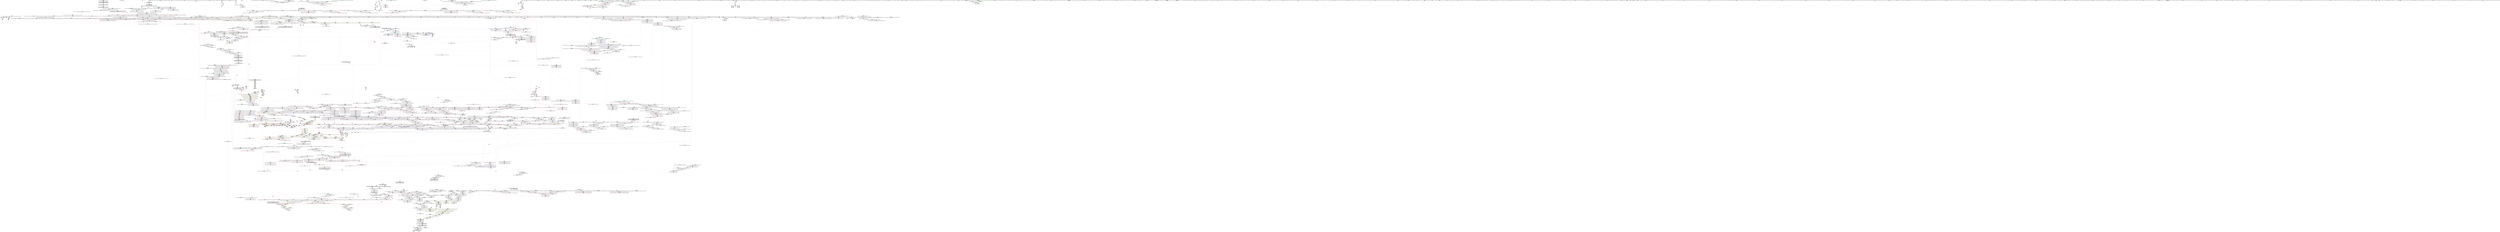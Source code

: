 digraph "SVFG" {
	label="SVFG";

	Node0x5580e5eae150 [shape=record,color=grey,label="{NodeID: 0\nNullPtr|{|<s61>164}}"];
	Node0x5580e5eae150 -> Node0x5580e64e7630[style=solid];
	Node0x5580e5eae150 -> Node0x5580e64e7730[style=solid];
	Node0x5580e5eae150 -> Node0x5580e64e7800[style=solid];
	Node0x5580e5eae150 -> Node0x5580e64e78d0[style=solid];
	Node0x5580e5eae150 -> Node0x5580e64e79a0[style=solid];
	Node0x5580e5eae150 -> Node0x5580e64e7a70[style=solid];
	Node0x5580e5eae150 -> Node0x5580e64e7b40[style=solid];
	Node0x5580e5eae150 -> Node0x5580e64e7c10[style=solid];
	Node0x5580e5eae150 -> Node0x5580e64e7ce0[style=solid];
	Node0x5580e5eae150 -> Node0x5580e64db860[style=solid];
	Node0x5580e5eae150 -> Node0x5580e64db930[style=solid];
	Node0x5580e5eae150 -> Node0x5580e64dba00[style=solid];
	Node0x5580e5eae150 -> Node0x5580e64dbad0[style=solid];
	Node0x5580e5eae150 -> Node0x5580e64dbba0[style=solid];
	Node0x5580e5eae150 -> Node0x5580e64dbc70[style=solid];
	Node0x5580e5eae150 -> Node0x5580e64dbd40[style=solid];
	Node0x5580e5eae150 -> Node0x5580e64dbe10[style=solid];
	Node0x5580e5eae150 -> Node0x5580e64dbee0[style=solid];
	Node0x5580e5eae150 -> Node0x5580e64dbfb0[style=solid];
	Node0x5580e5eae150 -> Node0x5580e64dc080[style=solid];
	Node0x5580e5eae150 -> Node0x5580e64dc150[style=solid];
	Node0x5580e5eae150 -> Node0x5580e64dc220[style=solid];
	Node0x5580e5eae150 -> Node0x5580e64dc2f0[style=solid];
	Node0x5580e5eae150 -> Node0x5580e64dc3c0[style=solid];
	Node0x5580e5eae150 -> Node0x5580e64dc490[style=solid];
	Node0x5580e5eae150 -> Node0x5580e64dc560[style=solid];
	Node0x5580e5eae150 -> Node0x5580e64dc630[style=solid];
	Node0x5580e5eae150 -> Node0x5580e64dc700[style=solid];
	Node0x5580e5eae150 -> Node0x5580e64dc7d0[style=solid];
	Node0x5580e5eae150 -> Node0x5580e64dc8a0[style=solid];
	Node0x5580e5eae150 -> Node0x5580e64dc970[style=solid];
	Node0x5580e5eae150 -> Node0x5580e64dca40[style=solid];
	Node0x5580e5eae150 -> Node0x5580e64dcb10[style=solid];
	Node0x5580e5eae150 -> Node0x5580e64dcbe0[style=solid];
	Node0x5580e5eae150 -> Node0x5580e64dccb0[style=solid];
	Node0x5580e5eae150 -> Node0x5580e64dcd80[style=solid];
	Node0x5580e5eae150 -> Node0x5580e64dce50[style=solid];
	Node0x5580e5eae150 -> Node0x5580e64dcf20[style=solid];
	Node0x5580e5eae150 -> Node0x5580e64dcff0[style=solid];
	Node0x5580e5eae150 -> Node0x5580e64dd0c0[style=solid];
	Node0x5580e5eae150 -> Node0x5580e64dd190[style=solid];
	Node0x5580e5eae150 -> Node0x5580e64dd260[style=solid];
	Node0x5580e5eae150 -> Node0x5580e64dd330[style=solid];
	Node0x5580e5eae150 -> Node0x5580e64dd400[style=solid];
	Node0x5580e5eae150 -> Node0x5580e64dd4d0[style=solid];
	Node0x5580e5eae150 -> Node0x5580e64dd5a0[style=solid];
	Node0x5580e5eae150 -> Node0x5580e6517500[style=solid];
	Node0x5580e5eae150 -> Node0x5580e6519d90[style=solid];
	Node0x5580e5eae150 -> Node0x5580e651e030[style=solid];
	Node0x5580e5eae150 -> Node0x5580e651e370[style=solid];
	Node0x5580e5eae150 -> Node0x5580e651e6b0[style=solid];
	Node0x5580e5eae150 -> Node0x5580e651e780[style=solid];
	Node0x5580e5eae150 -> Node0x5580e651e9f0[style=solid];
	Node0x5580e5eae150 -> Node0x5580e65216a0[style=solid];
	Node0x5580e5eae150 -> Node0x5580e6522bc0[style=solid];
	Node0x5580e5eae150 -> Node0x5580e6557bb0[style=solid];
	Node0x5580e5eae150 -> Node0x5580e6558330[style=solid];
	Node0x5580e5eae150 -> Node0x5580e6558630[style=solid];
	Node0x5580e5eae150 -> Node0x5580e65587b0[style=solid];
	Node0x5580e5eae150 -> Node0x5580e6558c30[style=solid];
	Node0x5580e5eae150 -> Node0x5580e6559230[style=solid];
	Node0x5580e5eae150:s61 -> Node0x5580e668b170[style=solid,color=red];
	Node0x5580e64de850 [shape=record,color=black,label="{NodeID: 443\n478\<--477\n\<--\n_ZNSt8_Rb_treeINSt7__cxx1112basic_stringIcSt11char_traitsIcESaIcEEESt4pairIKS5_P4nodeESt10_Select1stISA_ESt4lessIS5_ESaISA_EE13_Rb_tree_implISE_Lb1EEC2Ev\n|{<s0>43}}"];
	Node0x5580e64de850:s0 -> Node0x5580e6688d90[style=solid,color=red];
	Node0x5580e6675c30 [shape=record,color=black,label="{NodeID: 3100\n176 = PHI(279, )\n}"];
	Node0x5580e6675c30 -> Node0x5580e64ea720[style=solid];
	Node0x5580e64edd90 [shape=record,color=red,label="{NodeID: 886\n889\<--886\n\<--__x.addr\n_ZNSt8_Rb_treeINSt7__cxx1112basic_stringIcSt11char_traitsIcESaIcEEESt4pairIKS5_P4nodeESt10_Select1stISA_ESt4lessIS5_ESaISA_EE8_S_valueEPKSt18_Rb_tree_node_base\n}"];
	Node0x5580e64edd90 -> Node0x5580e64f0b10[style=solid];
	Node0x5580e6523e70 [shape=record,color=blue,label="{NodeID: 1329\n2287\<--2286\n__t.addr\<--__t\n_ZSt7forwardIRPSt13_Rb_tree_nodeISt4pairIKNSt7__cxx1112basic_stringIcSt11char_traitsIcESaIcEEEP4nodeEEEOT_RNSt16remove_referenceISF_E4typeE\n}"];
	Node0x5580e6523e70 -> Node0x5580e6516800[style=dashed];
	Node0x5580e64d6cf0 [shape=record,color=green,label="{NodeID: 222\n1253\<--1254\nref.tmp55\<--ref.tmp55_field_insensitive\n_ZNSt8_Rb_treeINSt7__cxx1112basic_stringIcSt11char_traitsIcESaIcEEESt4pairIKS5_P4nodeESt10_Select1stISA_ESt4lessIS5_ESaISA_EE29_M_get_insert_hint_unique_posESt23_Rb_tree_const_iteratorISA_ERS7_\n|{|<s1>134}}"];
	Node0x5580e64d6cf0 -> Node0x5580e651e6b0[style=solid];
	Node0x5580e64d6cf0:s1 -> Node0x5580e668c660[style=solid,color=red];
	Node0x5580e64fa230 [shape=record,color=purple,label="{NodeID: 665\n836\<--835\n_M_storage\<--this1\n_ZNKSt13_Rb_tree_nodeISt4pairIKNSt7__cxx1112basic_stringIcSt11char_traitsIcESaIcEEEP4nodeEE9_M_valptrEv\n|{<s0>70}}"];
	Node0x5580e64fa230:s0 -> Node0x5580e668ccc0[style=solid,color=red];
	Node0x5580e6688b70 [shape=record,color=black,label="{NodeID: 3322\n1776 = PHI(1749, )\n0th arg _ZNSt5tupleIJRKNSt7__cxx1112basic_stringIcSt11char_traitsIcESaIcEEEEEC2EOS8_ }"];
	Node0x5580e6688b70 -> Node0x5580e6520b40[style=solid];
	Node0x5580e65c0970 [shape=record,color=yellow,style=double,label="{NodeID: 2215\n107V_1 = ENCHI(MR_107V_0)\npts\{6230000 \}\nFun[_ZNSt8_Rb_treeINSt7__cxx1112basic_stringIcSt11char_traitsIcESaIcEEESt4pairIKS5_P4nodeESt10_Select1stISA_ESt4lessIS5_ESaISA_EE14_M_lower_boundEPSt13_Rb_tree_nodeISA_EPSt18_Rb_tree_node_baseRS7_]|{<s0>62}}"];
	Node0x5580e65c0970:s0 -> Node0x5580e651b520[style=dashed,color=red];
	Node0x5580e6518ae0 [shape=record,color=blue,label="{NodeID: 1108\n309\<--306\ncoerce.dive\<--call\n_ZNSt3mapINSt7__cxx1112basic_stringIcSt11char_traitsIcESaIcEEEP4nodeSt4lessIS5_ESaISt4pairIKS5_S7_EEEixERSB_\n|{|<s2>20|<s3>22|<s4>24}}"];
	Node0x5580e6518ae0 -> Node0x5580e6518d50[style=dashed];
	Node0x5580e6518ae0 -> Node0x5580e65ae3e0[style=dashed];
	Node0x5580e6518ae0:s2 -> Node0x5580e65a5600[style=dashed,color=red];
	Node0x5580e6518ae0:s3 -> Node0x5580e65d4560[style=dashed,color=red];
	Node0x5580e6518ae0:s4 -> Node0x5580e65c9100[style=dashed,color=red];
	Node0x5580e5eae1e0 [shape=record,color=green,label="{NodeID: 1\n8\<--1\n\<--dummyObj\nCan only get source location for instruction, argument, global var or function.}"];
	Node0x5580e64de920 [shape=record,color=black,label="{NodeID: 444\n489\<--488\n\<--this1\n_ZNSaISt13_Rb_tree_nodeISt4pairIKNSt7__cxx1112basic_stringIcSt11char_traitsIcESaIcEEEP4nodeEEEC2Ev\n|{<s0>44}}"];
	Node0x5580e64de920:s0 -> Node0x5580e6688620[style=solid,color=red];
	Node0x5580e6675d70 [shape=record,color=black,label="{NodeID: 3101\n341 = PHI(947, )\n}"];
	Node0x5580e6675d70 -> Node0x5580e6518c80[style=solid];
	Node0x5580e64ede60 [shape=record,color=red,label="{NodeID: 887\n904\<--898\nthis1\<--this.addr\n_ZNSt3mapINSt7__cxx1112basic_stringIcSt11char_traitsIcESaIcEEEP4nodeSt4lessIS5_ESaISt4pairIKS5_S7_EEE11lower_boundERSB_\n}"];
	Node0x5580e64ede60 -> Node0x5580e64fa570[style=solid];
	Node0x5580e6523f40 [shape=record,color=blue,label="{NodeID: 1330\n2304\<--2302\nthis.addr\<--this\n_ZNSt8_Rb_treeINSt7__cxx1112basic_stringIcSt11char_traitsIcESaIcEEESt4pairIKS5_P4nodeESt10_Select1stISA_ESt4lessIS5_ESaISA_EE15_M_destroy_nodeEPSt13_Rb_tree_nodeISA_E\n}"];
	Node0x5580e6523f40 -> Node0x5580e65168d0[style=dashed];
	Node0x5580e64d6dc0 [shape=record,color=green,label="{NodeID: 223\n1255\<--1256\nref.tmp69\<--ref.tmp69_field_insensitive\n_ZNSt8_Rb_treeINSt7__cxx1112basic_stringIcSt11char_traitsIcESaIcEEESt4pairIKS5_P4nodeESt10_Select1stISA_ESt4lessIS5_ESaISA_EE29_M_get_insert_hint_unique_posESt23_Rb_tree_const_iteratorISA_ERS7_\n|{|<s1>139}}"];
	Node0x5580e64d6dc0 -> Node0x5580e651e780[style=solid];
	Node0x5580e64d6dc0:s1 -> Node0x5580e668c660[style=solid,color=red];
	Node0x5580e64fa300 [shape=record,color=purple,label="{NodeID: 666\n858\<--857\n_M_storage\<--this1\n_ZNK9__gnu_cxx16__aligned_membufISt4pairIKNSt7__cxx1112basic_stringIcSt11char_traitsIcESaIcEEEP4nodeEE7_M_addrEv\n}"];
	Node0x5580e64fa300 -> Node0x5580e64f08a0[style=solid];
	Node0x5580e6688c80 [shape=record,color=black,label="{NodeID: 3323\n1777 = PHI(1765, )\n1st arg _ZNSt5tupleIJRKNSt7__cxx1112basic_stringIcSt11char_traitsIcESaIcEEEEEC2EOS8_ }"];
	Node0x5580e6688c80 -> Node0x5580e6520c10[style=solid];
	Node0x5580e65c0a50 [shape=record,color=yellow,style=double,label="{NodeID: 2216\n109V_1 = ENCHI(MR_109V_0)\npts\{1520002 3830002 16650002 \}\nFun[_ZNSt8_Rb_treeINSt7__cxx1112basic_stringIcSt11char_traitsIcESaIcEEESt4pairIKS5_P4nodeESt10_Select1stISA_ESt4lessIS5_ESaISA_EE14_M_lower_boundEPSt13_Rb_tree_nodeISA_EPSt18_Rb_tree_node_baseRS7_]|{<s0>60}}"];
	Node0x5580e65c0a50:s0 -> Node0x5580e65d36b0[style=dashed,color=red];
	Node0x5580e6518bb0 [shape=record,color=blue,label="{NodeID: 1109\n312\<--311\ncoerce.dive3\<--call2\n_ZNSt3mapINSt7__cxx1112basic_stringIcSt11char_traitsIcESaIcEEEP4nodeSt4lessIS5_ESaISt4pairIKS5_S7_EEEixERSB_\n|{<s0>20}}"];
	Node0x5580e6518bb0:s0 -> Node0x5580e65a5770[style=dashed,color=red];
	Node0x5580e64aba90 [shape=record,color=green,label="{NodeID: 2\n19\<--1\n.str\<--dummyObj\nGlob }"];
	Node0x5580e64de9f0 [shape=record,color=black,label="{NodeID: 445\n610\<--565\n\<--retval\n_ZNSt8_Rb_treeINSt7__cxx1112basic_stringIcSt11char_traitsIcESaIcEEESt4pairIKS5_P4nodeESt10_Select1stISA_ESt4lessIS5_ESaISA_EE4findERS7_\n}"];
	Node0x5580e64de9f0 -> Node0x5580e64f91f0[style=solid];
	Node0x5580e6675eb0 [shape=record,color=black,label="{NodeID: 3102\n736 = PHI(861, )\n}"];
	Node0x5580e6675eb0 -> Node0x5580e64efee0[style=solid];
	Node0x5580e64edf30 [shape=record,color=red,label="{NodeID: 888\n906\<--900\n\<--__x.addr\n_ZNSt3mapINSt7__cxx1112basic_stringIcSt11char_traitsIcESaIcEEEP4nodeSt4lessIS5_ESaISt4pairIKS5_S7_EEE11lower_boundERSB_\n|{<s0>75}}"];
	Node0x5580e64edf30:s0 -> Node0x5580e668b8c0[style=solid,color=red];
	Node0x5580e6524010 [shape=record,color=blue,label="{NodeID: 1331\n2306\<--2303\n__p.addr\<--__p\n_ZNSt8_Rb_treeINSt7__cxx1112basic_stringIcSt11char_traitsIcESaIcEEESt4pairIKS5_P4nodeESt10_Select1stISA_ESt4lessIS5_ESaISA_EE15_M_destroy_nodeEPSt13_Rb_tree_nodeISA_E\n}"];
	Node0x5580e6524010 -> Node0x5580e65169a0[style=dashed];
	Node0x5580e6524010 -> Node0x5580e6516a70[style=dashed];
	Node0x5580e64d6e90 [shape=record,color=green,label="{NodeID: 224\n1257\<--1258\nref.tmp78\<--ref.tmp78_field_insensitive\n_ZNSt8_Rb_treeINSt7__cxx1112basic_stringIcSt11char_traitsIcESaIcEEESt4pairIKS5_P4nodeESt10_Select1stISA_ESt4lessIS5_ESaISA_EE29_M_get_insert_hint_unique_posESt23_Rb_tree_const_iteratorISA_ERS7_\n|{|<s1>142}}"];
	Node0x5580e64d6e90 -> Node0x5580e651e9f0[style=solid];
	Node0x5580e64d6e90:s1 -> Node0x5580e6684c40[style=solid,color=red];
	Node0x5580e64fa3d0 [shape=record,color=purple,label="{NodeID: 667\n910\<--896\ncoerce.dive\<--retval\n_ZNSt3mapINSt7__cxx1112basic_stringIcSt11char_traitsIcESaIcEEEP4nodeSt4lessIS5_ESaISt4pairIKS5_S7_EEE11lower_boundERSB_\n}"];
	Node0x5580e64fa3d0 -> Node0x5580e651bee0[style=solid];
	Node0x5580e6688d90 [shape=record,color=black,label="{NodeID: 3324\n503 = PHI(478, )\n0th arg _ZNSt15_Rb_tree_headerC2Ev }"];
	Node0x5580e6688d90 -> Node0x5580e6519a50[style=solid];
	Node0x5580e65c0b90 [shape=record,color=yellow,style=double,label="{NodeID: 2217\n111V_1 = ENCHI(MR_111V_0)\npts\{1520003 3830003 16650003 \}\nFun[_ZNSt8_Rb_treeINSt7__cxx1112basic_stringIcSt11char_traitsIcESaIcEEESt4pairIKS5_P4nodeESt10_Select1stISA_ESt4lessIS5_ESaISA_EE14_M_lower_boundEPSt13_Rb_tree_nodeISA_EPSt18_Rb_tree_node_baseRS7_]|{<s0>61}}"];
	Node0x5580e65c0b90:s0 -> Node0x5580e65cc200[style=dashed,color=red];
	Node0x5580e6518c80 [shape=record,color=blue,label="{NodeID: 1110\n344\<--341\ncoerce.dive13\<--call12\n_ZNSt3mapINSt7__cxx1112basic_stringIcSt11char_traitsIcESaIcEEEP4nodeSt4lessIS5_ESaISt4pairIKS5_S7_EEEixERSB_\n}"];
	Node0x5580e6518c80 -> Node0x5580e65170f0[style=dashed];
	Node0x5580e6518c80 -> Node0x5580e65ae8e0[style=dashed];
	Node0x5580e64ce4f0 [shape=record,color=green,label="{NodeID: 3\n21\<--1\n.str.1\<--dummyObj\nGlob }"];
	Node0x5580e64deac0 [shape=record,color=black,label="{NodeID: 446\n611\<--571\n\<--__j\n_ZNSt8_Rb_treeINSt7__cxx1112basic_stringIcSt11char_traitsIcESaIcEEESt4pairIKS5_P4nodeESt10_Select1stISA_ESt4lessIS5_ESaISA_EE4findERS7_\n}"];
	Node0x5580e64deac0 -> Node0x5580e64f92c0[style=solid];
	Node0x5580e6675ff0 [shape=record,color=black,label="{NodeID: 3103\n253 = PHI(703, )\n}"];
	Node0x5580e6675ff0 -> Node0x5580e65187a0[style=solid];
	Node0x5580e64ee000 [shape=record,color=red,label="{NodeID: 889\n913\<--912\n\<--coerce.dive2\n_ZNSt3mapINSt7__cxx1112basic_stringIcSt11char_traitsIcESaIcEEEP4nodeSt4lessIS5_ESaISt4pairIKS5_S7_EEE11lower_boundERSB_\n}"];
	Node0x5580e64ee000 -> Node0x5580e64f0cb0[style=solid];
	Node0x5580e65240e0 [shape=record,color=blue,label="{NodeID: 1332\n2326\<--2324\n__a.addr\<--__a\n_ZNSt16allocator_traitsISaISt13_Rb_tree_nodeISt4pairIKNSt7__cxx1112basic_stringIcSt11char_traitsIcESaIcEEEP4nodeEEEE7destroyISB_EEvRSD_PT_\n}"];
	Node0x5580e65240e0 -> Node0x5580e6516b40[style=dashed];
	Node0x5580e64d6f60 [shape=record,color=green,label="{NodeID: 225\n1265\<--1266\n_ZNKSt23_Rb_tree_const_iteratorISt4pairIKNSt7__cxx1112basic_stringIcSt11char_traitsIcESaIcEEEP4nodeEE13_M_const_castEv\<--_ZNKSt23_Rb_tree_const_iteratorISt4pairIKNSt7__cxx1112basic_stringIcSt11char_traitsIcESaIcEEEP4nodeEE13_M_const_castEv_field_insensitive\n}"];
	Node0x5580e64fa4a0 [shape=record,color=purple,label="{NodeID: 668\n912\<--896\ncoerce.dive2\<--retval\n_ZNSt3mapINSt7__cxx1112basic_stringIcSt11char_traitsIcESaIcEEEP4nodeSt4lessIS5_ESaISt4pairIKS5_S7_EEE11lower_boundERSB_\n}"];
	Node0x5580e64fa4a0 -> Node0x5580e64ee000[style=solid];
	Node0x5580e6688ea0 [shape=record,color=black,label="{NodeID: 3325\n1095 = PHI(298, )\n0th arg _ZNSt5tupleIJRKNSt7__cxx1112basic_stringIcSt11char_traitsIcESaIcEEEEEC2IvLb1EEES7_ }"];
	Node0x5580e6688ea0 -> Node0x5580e651cf20[style=solid];
	Node0x5580e6518d50 [shape=record,color=blue, style = dotted,label="{NodeID: 1111\n2377\<--2379\noffset_0\<--dummyVal\n_ZNSt3mapINSt7__cxx1112basic_stringIcSt11char_traitsIcESaIcEEEP4nodeSt4lessIS5_ESaISt4pairIKS5_S7_EEEixERSB_\n}"];
	Node0x5580e6518d50 -> Node0x5580e65ae3e0[style=dashed];
	Node0x5580e64ce830 [shape=record,color=green,label="{NodeID: 4\n23\<--1\n__PRETTY_FUNCTION__._Z6insertP4nodePc\<--dummyObj\nGlob }"];
	Node0x5580e64deb90 [shape=record,color=black,label="{NodeID: 447\n596\<--595\n\<--_M_impl\n_ZNSt8_Rb_treeINSt7__cxx1112basic_stringIcSt11char_traitsIcESaIcEEESt4pairIKS5_P4nodeESt10_Select1stISA_ESt4lessIS5_ESaISA_EE4findERS7_\n}"];
	Node0x5580e64deb90 -> Node0x5580e64f9120[style=solid];
	Node0x5580e6676130 [shape=record,color=black,label="{NodeID: 3104\n306 = PHI(893, )\n}"];
	Node0x5580e6676130 -> Node0x5580e6518ae0[style=solid];
	Node0x5580e64ee0d0 [shape=record,color=red,label="{NodeID: 890\n924\<--919\nthis1\<--this.addr\n_ZNKSt3mapINSt7__cxx1112basic_stringIcSt11char_traitsIcESaIcEEEP4nodeSt4lessIS5_ESaISt4pairIKS5_S7_EEE8key_compEv\n}"];
	Node0x5580e64ee0d0 -> Node0x5580e64fa640[style=solid];
	Node0x5580e65241b0 [shape=record,color=blue,label="{NodeID: 1333\n2328\<--2325\n__p.addr\<--__p\n_ZNSt16allocator_traitsISaISt13_Rb_tree_nodeISt4pairIKNSt7__cxx1112basic_stringIcSt11char_traitsIcESaIcEEEP4nodeEEEE7destroyISB_EEvRSD_PT_\n}"];
	Node0x5580e65241b0 -> Node0x5580e6516c10[style=dashed];
	Node0x5580e64d7060 [shape=record,color=green,label="{NodeID: 226\n1275\<--1276\n_ZNKSt8_Rb_treeINSt7__cxx1112basic_stringIcSt11char_traitsIcESaIcEEESt4pairIKS5_P4nodeESt10_Select1stISA_ESt4lessIS5_ESaISA_EE4sizeEv\<--_ZNKSt8_Rb_treeINSt7__cxx1112basic_stringIcSt11char_traitsIcESaIcEEESt4pairIKS5_P4nodeESt10_Select1stISA_ESt4lessIS5_ESaISA_EE4sizeEv_field_insensitive\n}"];
	Node0x5580e64fa570 [shape=record,color=purple,label="{NodeID: 669\n905\<--904\n_M_t\<--this1\n_ZNSt3mapINSt7__cxx1112basic_stringIcSt11char_traitsIcESaIcEEEP4nodeSt4lessIS5_ESaISt4pairIKS5_S7_EEE11lower_boundERSB_\n|{<s0>75}}"];
	Node0x5580e64fa570:s0 -> Node0x5580e668b7b0[style=solid,color=red];
	Node0x5580e6688fb0 [shape=record,color=black,label="{NodeID: 3326\n1096 = PHI(335, )\n1st arg _ZNSt5tupleIJRKNSt7__cxx1112basic_stringIcSt11char_traitsIcESaIcEEEEEC2IvLb1EEES7_ }"];
	Node0x5580e6688fb0 -> Node0x5580e651cff0[style=solid];
	Node0x5580e6518e20 [shape=record,color=blue,label="{NodeID: 1112\n361\<--8\nretval\<--\nmain\n}"];
	Node0x5580e64ce8f0 [shape=record,color=green,label="{NodeID: 5\n25\<--1\n.str.2\<--dummyObj\nGlob }"];
	Node0x5580e64dec60 [shape=record,color=black,label="{NodeID: 448\n562\<--615\n_ZNSt8_Rb_treeINSt7__cxx1112basic_stringIcSt11char_traitsIcESaIcEEESt4pairIKS5_P4nodeESt10_Select1stISA_ESt4lessIS5_ESaISA_EE4findERS7__ret\<--\n_ZNSt8_Rb_treeINSt7__cxx1112basic_stringIcSt11char_traitsIcESaIcEEESt4pairIKS5_P4nodeESt10_Select1stISA_ESt4lessIS5_ESaISA_EE4findERS7_\n|{<s0>15}}"];
	Node0x5580e64dec60:s0 -> Node0x5580e6674280[style=solid,color=blue];
	Node0x5580e6676270 [shape=record,color=black,label="{NodeID: 3105\n311 = PHI(244, )\n}"];
	Node0x5580e6676270 -> Node0x5580e6518bb0[style=solid];
	Node0x5580e64ee1a0 [shape=record,color=red,label="{NodeID: 891\n935\<--932\nthis1\<--this.addr\n_ZNKSt17_Rb_tree_iteratorISt4pairIKNSt7__cxx1112basic_stringIcSt11char_traitsIcESaIcEEEP4nodeEEdeEv\n}"];
	Node0x5580e64ee1a0 -> Node0x5580e64fa710[style=solid];
	Node0x5580e6524280 [shape=record,color=blue,label="{NodeID: 1334\n2342\<--2340\nthis.addr\<--this\n_ZN9__gnu_cxx13new_allocatorISt13_Rb_tree_nodeISt4pairIKNSt7__cxx1112basic_stringIcSt11char_traitsIcESaIcEEEP4nodeEEE7destroyISC_EEvPT_\n}"];
	Node0x5580e6524280 -> Node0x5580e6516ce0[style=dashed];
	Node0x5580e64d7160 [shape=record,color=green,label="{NodeID: 227\n1283\<--1284\n_ZNSt8_Rb_treeINSt7__cxx1112basic_stringIcSt11char_traitsIcESaIcEEESt4pairIKS5_P4nodeESt10_Select1stISA_ESt4lessIS5_ESaISA_EE12_M_rightmostEv\<--_ZNSt8_Rb_treeINSt7__cxx1112basic_stringIcSt11char_traitsIcESaIcEEESt4pairIKS5_P4nodeESt10_Select1stISA_ESt4lessIS5_ESaISA_EE12_M_rightmostEv_field_insensitive\n}"];
	Node0x5580e64fa640 [shape=record,color=purple,label="{NodeID: 670\n925\<--924\n_M_t\<--this1\n_ZNKSt3mapINSt7__cxx1112basic_stringIcSt11char_traitsIcESaIcEEEP4nodeSt4lessIS5_ESaISt4pairIKS5_S7_EEE8key_compEv\n|{<s0>76}}"];
	Node0x5580e64fa640:s0 -> Node0x5580e668cbb0[style=solid,color=red];
	Node0x5580e66890f0 [shape=record,color=black,label="{NodeID: 3327\n1879 = PHI(1806, )\n0th arg _ZNSt4pairIKNSt7__cxx1112basic_stringIcSt11char_traitsIcESaIcEEEP4nodeEC2IJRS6_EJLm0EEJEJEEERSt5tupleIJDpT_EERSC_IJDpT1_EESt12_Index_tupleIJXspT0_EEESL_IJXspT2_EEE }"];
	Node0x5580e66890f0 -> Node0x5580e6521430[style=solid];
	Node0x5580e6518ef0 [shape=record,color=blue,label="{NodeID: 1113\n365\<--87\nCase\<--\nmain\n}"];
	Node0x5580e6518ef0 -> Node0x5580e65b8090[style=dashed];
	Node0x5580e64ce9b0 [shape=record,color=green,label="{NodeID: 6\n27\<--1\n.str.3\<--dummyObj\nGlob }"];
	Node0x5580e64ded30 [shape=record,color=black,label="{NodeID: 449\n642\<--641\n\<--_M_impl\n_ZNSt8_Rb_treeINSt7__cxx1112basic_stringIcSt11char_traitsIcESaIcEEESt4pairIKS5_P4nodeESt10_Select1stISA_ESt4lessIS5_ESaISA_EE14_M_lower_boundEPSt13_Rb_tree_nodeISA_EPSt18_Rb_tree_node_baseRS7_\n}"];
	Node0x5580e64ded30 -> Node0x5580e64f9530[style=solid];
	Node0x5580e66763b0 [shape=record,color=black,label="{NodeID: 3106\n314 = PHI(227, )\n}"];
	Node0x5580e64ee270 [shape=record,color=red,label="{NodeID: 892\n937\<--936\n\<--_M_node\n_ZNKSt17_Rb_tree_iteratorISt4pairIKNSt7__cxx1112basic_stringIcSt11char_traitsIcESaIcEEEP4nodeEEdeEv\n}"];
	Node0x5580e64ee270 -> Node0x5580e64f0d80[style=solid];
	Node0x5580e65d14b0 [shape=record,color=yellow,style=double,label="{NodeID: 2442\n54V_1 = ENCHI(MR_54V_0)\npts\{1520000 1520001 1520002 1520003 1520004 3830000 3830001 3830002 3830003 3830004 \}\nFun[_ZN4nodeC2Ev]|{<s0>17}}"];
	Node0x5580e65d14b0:s0 -> Node0x5580e65d4ca0[style=dashed,color=red];
	Node0x5580e6524350 [shape=record,color=blue,label="{NodeID: 1335\n2344\<--2341\n__p.addr\<--__p\n_ZN9__gnu_cxx13new_allocatorISt13_Rb_tree_nodeISt4pairIKNSt7__cxx1112basic_stringIcSt11char_traitsIcESaIcEEEP4nodeEEE7destroyISC_EEvPT_\n}"];
	Node0x5580e6524350 -> Node0x5580e6516db0[style=dashed];
	Node0x5580e64d7260 [shape=record,color=green,label="{NodeID: 228\n1293\<--1294\n_ZNSt4pairIPSt18_Rb_tree_node_baseS1_EC2IRS1_Lb1EEERKS1_OT_\<--_ZNSt4pairIPSt18_Rb_tree_node_baseS1_EC2IRS1_Lb1EEERKS1_OT__field_insensitive\n}"];
	Node0x5580e64fa710 [shape=record,color=purple,label="{NodeID: 671\n936\<--935\n_M_node\<--this1\n_ZNKSt17_Rb_tree_iteratorISt4pairIKNSt7__cxx1112basic_stringIcSt11char_traitsIcESaIcEEEP4nodeEEdeEv\n}"];
	Node0x5580e64fa710 -> Node0x5580e64ee270[style=solid];
	Node0x5580e6689230 [shape=record,color=black,label="{NodeID: 3328\n1880 = PHI(1794, )\n1st arg _ZNSt4pairIKNSt7__cxx1112basic_stringIcSt11char_traitsIcESaIcEEEP4nodeEC2IJRS6_EJLm0EEJEJEEERSt5tupleIJDpT_EERSC_IJDpT1_EESt12_Index_tupleIJXspT0_EEESL_IJXspT2_EEE }"];
	Node0x5580e6689230 -> Node0x5580e6521500[style=solid];
	Node0x5580e6518fc0 [shape=record,color=blue,label="{NodeID: 1114\n7\<--375\nT\<--dec\nmain\n}"];
	Node0x5580e6518fc0 -> Node0x5580e64e9060[style=dashed];
	Node0x5580e6518fc0 -> Node0x5580e6518fc0[style=dashed];
	Node0x5580e64cf220 [shape=record,color=green,label="{NodeID: 7\n29\<--1\n.str.4\<--dummyObj\nGlob }"];
	Node0x5580e64dee00 [shape=record,color=black,label="{NodeID: 450\n652\<--651\n\<--\n_ZNSt8_Rb_treeINSt7__cxx1112basic_stringIcSt11char_traitsIcESaIcEEESt4pairIKS5_P4nodeESt10_Select1stISA_ESt4lessIS5_ESaISA_EE14_M_lower_boundEPSt13_Rb_tree_nodeISA_EPSt18_Rb_tree_node_baseRS7_\n}"];
	Node0x5580e64dee00 -> Node0x5580e651a8f0[style=solid];
	Node0x5580e66764c0 [shape=record,color=black,label="{NodeID: 3107\n320 = PHI(930, )\n}"];
	Node0x5580e66764c0 -> Node0x5580e64f7c00[style=solid];
	Node0x5580e64ee340 [shape=record,color=red,label="{NodeID: 893\n981\<--957\nthis5\<--this.addr\n_ZNSt8_Rb_treeINSt7__cxx1112basic_stringIcSt11char_traitsIcESaIcEEESt4pairIKS5_P4nodeESt10_Select1stISA_ESt4lessIS5_ESaISA_EE22_M_emplace_hint_uniqueIJRKSt21piecewise_construct_tSt5tupleIJRS7_EESL_IJEEEEESt17_Rb_tree_iteratorISA_ESt23_Rb_tree_const_iteratorISA_EDpOT_\n|{<s0>82|<s1>85|<s2>86|<s3>88|<s4>90}}"];
	Node0x5580e64ee340:s0 -> Node0x5580e6683500[style=solid,color=red];
	Node0x5580e64ee340:s1 -> Node0x5580e66894b0[style=solid,color=red];
	Node0x5580e64ee340:s2 -> Node0x5580e6683720[style=solid,color=red];
	Node0x5580e64ee340:s3 -> Node0x5580e6687470[style=solid,color=red];
	Node0x5580e64ee340:s4 -> Node0x5580e6687470[style=solid,color=red];
	Node0x5580e65d15c0 [shape=record,color=yellow,style=double,label="{NodeID: 2443\n234V_1 = ENCHI(MR_234V_0)\npts\{2045 \}\nFun[_ZNSt8_Rb_treeINSt7__cxx1112basic_stringIcSt11char_traitsIcESaIcEEESt4pairIKS5_P4nodeESt10_Select1stISA_ESt4lessIS5_ESaISA_EE24_M_get_insert_unique_posERS7_]}"];
	Node0x5580e65d15c0 -> Node0x5580e65153b0[style=dashed];
	Node0x5580e6524420 [shape=record,color=blue,label="{NodeID: 1336\n2356\<--2355\nthis.addr\<--this\n_ZNSt4pairIKNSt7__cxx1112basic_stringIcSt11char_traitsIcESaIcEEEP4nodeED2Ev\n}"];
	Node0x5580e6524420 -> Node0x5580e6516e80[style=dashed];
	Node0x5580e64df880 [shape=record,color=green,label="{NodeID: 229\n1298\<--1299\n_ZNSt8_Rb_treeINSt7__cxx1112basic_stringIcSt11char_traitsIcESaIcEEESt4pairIKS5_P4nodeESt10_Select1stISA_ESt4lessIS5_ESaISA_EE24_M_get_insert_unique_posERS7_\<--_ZNSt8_Rb_treeINSt7__cxx1112basic_stringIcSt11char_traitsIcESaIcEEESt4pairIKS5_P4nodeESt10_Select1stISA_ESt4lessIS5_ESaISA_EE24_M_get_insert_unique_posERS7__field_insensitive\n}"];
	Node0x5580e64fa7e0 [shape=record,color=purple,label="{NodeID: 672\n1027\<--953\ncoerce.dive16\<--retval\n_ZNSt8_Rb_treeINSt7__cxx1112basic_stringIcSt11char_traitsIcESaIcEEESt4pairIKS5_P4nodeESt10_Select1stISA_ESt4lessIS5_ESaISA_EE22_M_emplace_hint_uniqueIJRKSt21piecewise_construct_tSt5tupleIJRS7_EESL_IJEEEEESt17_Rb_tree_iteratorISA_ESt23_Rb_tree_const_iteratorISA_EDpOT_\n}"];
	Node0x5580e64fa7e0 -> Node0x5580e651c8a0[style=solid];
	Node0x5580e6689370 [shape=record,color=black,label="{NodeID: 3329\n1881 = PHI(1797, )\n2nd arg _ZNSt4pairIKNSt7__cxx1112basic_stringIcSt11char_traitsIcESaIcEEEP4nodeEC2IJRS6_EJLm0EEJEJEEERSt5tupleIJDpT_EERSC_IJDpT1_EESt12_Index_tupleIJXspT0_EEESL_IJXspT2_EEE }"];
	Node0x5580e6689370 -> Node0x5580e65215d0[style=solid];
	Node0x5580e6519090 [shape=record,color=blue,label="{NodeID: 1115\n4\<--384\nroot\<--\nmain\n}"];
	Node0x5580e6519090 -> Node0x5580e64e8ec0[style=dashed];
	Node0x5580e6519090 -> Node0x5580e64e8f90[style=dashed];
	Node0x5580e6519090 -> Node0x5580e65b6c90[style=dashed];
	Node0x5580e64cf2b0 [shape=record,color=green,label="{NodeID: 8\n31\<--1\n.str.5\<--dummyObj\nGlob }"];
	Node0x5580e64deed0 [shape=record,color=black,label="{NodeID: 451\n655\<--654\n\<--\n_ZNSt8_Rb_treeINSt7__cxx1112basic_stringIcSt11char_traitsIcESaIcEEESt4pairIKS5_P4nodeESt10_Select1stISA_ESt4lessIS5_ESaISA_EE14_M_lower_boundEPSt13_Rb_tree_nodeISA_EPSt18_Rb_tree_node_baseRS7_\n|{<s0>60}}"];
	Node0x5580e64deed0:s0 -> Node0x5580e668bd00[style=solid,color=red];
	Node0x5580e6676630 [shape=record,color=black,label="{NodeID: 3108\n324 = PHI(720, )\n}"];
	Node0x5580e6676630 -> Node0x5580e4feca60[style=solid];
	Node0x5580e64ee410 [shape=record,color=red,label="{NodeID: 894\n982\<--959\n\<--__args.addr\n_ZNSt8_Rb_treeINSt7__cxx1112basic_stringIcSt11char_traitsIcESaIcEEESt4pairIKS5_P4nodeESt10_Select1stISA_ESt4lessIS5_ESaISA_EE22_M_emplace_hint_uniqueIJRKSt21piecewise_construct_tSt5tupleIJRS7_EESL_IJEEEEESt17_Rb_tree_iteratorISA_ESt23_Rb_tree_const_iteratorISA_EDpOT_\n|{<s0>79}}"];
	Node0x5580e64ee410:s0 -> Node0x5580e6681fb0[style=solid,color=red];
	Node0x5580e65244f0 [shape=record,color=blue,label="{NodeID: 1337\n2366\<--2364\nthis.addr\<--this\n_ZNSt11_Tuple_implILm0EJRKNSt7__cxx1112basic_stringIcSt11char_traitsIcESaIcEEEEEC2ES7_\n}"];
	Node0x5580e65244f0 -> Node0x5580e6516f50[style=dashed];
	Node0x5580e64df940 [shape=record,color=green,label="{NodeID: 230\n1323\<--1324\n_ZNSt8_Rb_treeINSt7__cxx1112basic_stringIcSt11char_traitsIcESaIcEEESt4pairIKS5_P4nodeESt10_Select1stISA_ESt4lessIS5_ESaISA_EE11_M_leftmostEv\<--_ZNSt8_Rb_treeINSt7__cxx1112basic_stringIcSt11char_traitsIcESaIcEEESt4pairIKS5_P4nodeESt10_Select1stISA_ESt4lessIS5_ESaISA_EE11_M_leftmostEv_field_insensitive\n}"];
	Node0x5580e64fa8b0 [shape=record,color=purple,label="{NodeID: 673\n1064\<--953\ncoerce.dive20\<--retval\n_ZNSt8_Rb_treeINSt7__cxx1112basic_stringIcSt11char_traitsIcESaIcEEESt4pairIKS5_P4nodeESt10_Select1stISA_ESt4lessIS5_ESaISA_EE22_M_emplace_hint_uniqueIJRKSt21piecewise_construct_tSt5tupleIJRS7_EESL_IJEEEEESt17_Rb_tree_iteratorISA_ESt23_Rb_tree_const_iteratorISA_EDpOT_\n}"];
	Node0x5580e64fa8b0 -> Node0x5580e64ef040[style=solid];
	Node0x5580e66894b0 [shape=record,color=black,label="{NodeID: 3330\n1232 = PHI(981, )\n0th arg _ZNSt8_Rb_treeINSt7__cxx1112basic_stringIcSt11char_traitsIcESaIcEEESt4pairIKS5_P4nodeESt10_Select1stISA_ESt4lessIS5_ESaISA_EE29_M_get_insert_hint_unique_posESt23_Rb_tree_const_iteratorISA_ERS7_ }"];
	Node0x5580e66894b0 -> Node0x5580e651ddc0[style=solid];
	Node0x5580e6519160 [shape=record,color=blue,label="{NodeID: 1116\n363\<--8\ni\<--\nmain\n}"];
	Node0x5580e6519160 -> Node0x5580e64eb420[style=dashed];
	Node0x5580e6519160 -> Node0x5580e64eb4f0[style=dashed];
	Node0x5580e6519160 -> Node0x5580e6519230[style=dashed];
	Node0x5580e6519160 -> Node0x5580e65193d0[style=dashed];
	Node0x5580e64cf340 [shape=record,color=green,label="{NodeID: 9\n33\<--1\n_ZStL19piecewise_construct\<--dummyObj\nGlob |{<s0>26}}"];
	Node0x5580e64cf340:s0 -> Node0x5580e668a370[style=solid,color=red];
	Node0x5580e64defa0 [shape=record,color=black,label="{NodeID: 452\n662\<--661\n\<--\n_ZNSt8_Rb_treeINSt7__cxx1112basic_stringIcSt11char_traitsIcESaIcEEESt4pairIKS5_P4nodeESt10_Select1stISA_ESt4lessIS5_ESaISA_EE14_M_lower_boundEPSt13_Rb_tree_nodeISA_EPSt18_Rb_tree_node_baseRS7_\n|{<s0>61}}"];
	Node0x5580e64defa0:s0 -> Node0x5580e6687f30[style=solid,color=red];
	Node0x5580e6676770 [shape=record,color=black,label="{NodeID: 3109\n353 = PHI(930, )\n}"];
	Node0x5580e6676770 -> Node0x5580e64f7e70[style=solid];
	Node0x5580e64ee4e0 [shape=record,color=red,label="{NodeID: 895\n986\<--961\n\<--__args.addr2\n_ZNSt8_Rb_treeINSt7__cxx1112basic_stringIcSt11char_traitsIcESaIcEEESt4pairIKS5_P4nodeESt10_Select1stISA_ESt4lessIS5_ESaISA_EE22_M_emplace_hint_uniqueIJRKSt21piecewise_construct_tSt5tupleIJRS7_EESL_IJEEEEESt17_Rb_tree_iteratorISA_ESt23_Rb_tree_const_iteratorISA_EDpOT_\n|{<s0>80}}"];
	Node0x5580e64ee4e0:s0 -> Node0x5580e667f4e0[style=solid,color=red];
	Node0x5580e65245c0 [shape=record,color=blue,label="{NodeID: 1338\n2368\<--2365\n__head.addr\<--__head\n_ZNSt11_Tuple_implILm0EJRKNSt7__cxx1112basic_stringIcSt11char_traitsIcESaIcEEEEEC2ES7_\n}"];
	Node0x5580e65245c0 -> Node0x5580e6517020[style=dashed];
	Node0x5580e64dfa40 [shape=record,color=green,label="{NodeID: 231\n1331\<--1332\n_ZNSt4pairIPSt18_Rb_tree_node_baseS1_EC2IRS1_S4_Lb1EEEOT_OT0_\<--_ZNSt4pairIPSt18_Rb_tree_node_baseS1_EC2IRS1_S4_Lb1EEEOT_OT0__field_insensitive\n}"];
	Node0x5580e64fa980 [shape=record,color=purple,label="{NodeID: 674\n975\<--955\ncoerce.dive\<--__pos\n_ZNSt8_Rb_treeINSt7__cxx1112basic_stringIcSt11char_traitsIcESaIcEEESt4pairIKS5_P4nodeESt10_Select1stISA_ESt4lessIS5_ESaISA_EE22_M_emplace_hint_uniqueIJRKSt21piecewise_construct_tSt5tupleIJRS7_EESL_IJEEEEESt17_Rb_tree_iteratorISA_ESt23_Rb_tree_const_iteratorISA_EDpOT_\n}"];
	Node0x5580e64fa980 -> Node0x5580e651c150[style=solid];
	Node0x5580e66895f0 [shape=record,color=black,label="{NodeID: 3331\n1233 = PHI(1004, )\n1st arg _ZNSt8_Rb_treeINSt7__cxx1112basic_stringIcSt11char_traitsIcESaIcEEESt4pairIKS5_P4nodeESt10_Select1stISA_ESt4lessIS5_ESaISA_EE29_M_get_insert_hint_unique_posESt23_Rb_tree_const_iteratorISA_ERS7_ }"];
	Node0x5580e66895f0 -> Node0x5580e651dcf0[style=solid];
	Node0x5580e6519230 [shape=record,color=blue,label="{NodeID: 1117\n363\<--403\ni\<--inc\nmain\n}"];
	Node0x5580e6519230 -> Node0x5580e64eb420[style=dashed];
	Node0x5580e6519230 -> Node0x5580e64eb4f0[style=dashed];
	Node0x5580e6519230 -> Node0x5580e6519230[style=dashed];
	Node0x5580e6519230 -> Node0x5580e65193d0[style=dashed];
	Node0x5580e64cf440 [shape=record,color=green,label="{NodeID: 10\n71\<--1\n\<--dummyObj\nCan only get source location for instruction, argument, global var or function.}"];
	Node0x5580e64df070 [shape=record,color=black,label="{NodeID: 453\n617\<--674\n_ZNSt8_Rb_treeINSt7__cxx1112basic_stringIcSt11char_traitsIcESaIcEEESt4pairIKS5_P4nodeESt10_Select1stISA_ESt4lessIS5_ESaISA_EE14_M_lower_boundEPSt13_Rb_tree_nodeISA_EPSt18_Rb_tree_node_baseRS7__ret\<--\n_ZNSt8_Rb_treeINSt7__cxx1112basic_stringIcSt11char_traitsIcESaIcEEESt4pairIKS5_P4nodeESt10_Select1stISA_ESt4lessIS5_ESaISA_EE14_M_lower_boundEPSt13_Rb_tree_nodeISA_EPSt18_Rb_tree_node_baseRS7_\n|{<s0>51|<s1>98}}"];
	Node0x5580e64df070:s0 -> Node0x5580e6677130[style=solid,color=blue];
	Node0x5580e64df070:s1 -> Node0x5580e667b3f0[style=solid,color=blue];
	Node0x5580e66768b0 [shape=record,color=black,label="{NodeID: 3110\n370 = PHI()\n}"];
	Node0x5580e64ee5b0 [shape=record,color=red,label="{NodeID: 896\n990\<--963\n\<--__args.addr4\n_ZNSt8_Rb_treeINSt7__cxx1112basic_stringIcSt11char_traitsIcESaIcEEESt4pairIKS5_P4nodeESt10_Select1stISA_ESt4lessIS5_ESaISA_EE22_M_emplace_hint_uniqueIJRKSt21piecewise_construct_tSt5tupleIJRS7_EESL_IJEEEEESt17_Rb_tree_iteratorISA_ESt23_Rb_tree_const_iteratorISA_EDpOT_\n|{<s0>81}}"];
	Node0x5580e64ee5b0:s0 -> Node0x5580e668b390[style=solid,color=red];
	Node0x5580e64dfb40 [shape=record,color=green,label="{NodeID: 232\n1338\<--1339\n_ZNSt17_Rb_tree_iteratorISt4pairIKNSt7__cxx1112basic_stringIcSt11char_traitsIcESaIcEEEP4nodeEEmmEv\<--_ZNSt17_Rb_tree_iteratorISt4pairIKNSt7__cxx1112basic_stringIcSt11char_traitsIcESaIcEEEP4nodeEEmmEv_field_insensitive\n}"];
	Node0x5580e64faa50 [shape=record,color=purple,label="{NodeID: 675\n1015\<--967\nsecond\<--__res\n_ZNSt8_Rb_treeINSt7__cxx1112basic_stringIcSt11char_traitsIcESaIcEEESt4pairIKS5_P4nodeESt10_Select1stISA_ESt4lessIS5_ESaISA_EE22_M_emplace_hint_uniqueIJRKSt21piecewise_construct_tSt5tupleIJRS7_EESL_IJEEEEESt17_Rb_tree_iteratorISA_ESt23_Rb_tree_const_iteratorISA_EDpOT_\n}"];
	Node0x5580e64faa50 -> Node0x5580e64eed00[style=solid];
	Node0x5580e6689730 [shape=record,color=black,label="{NodeID: 3332\n1234 = PHI(1002, )\n2nd arg _ZNSt8_Rb_treeINSt7__cxx1112basic_stringIcSt11char_traitsIcESaIcEEESt4pairIKS5_P4nodeESt10_Select1stISA_ESt4lessIS5_ESaISA_EE29_M_get_insert_hint_unique_posESt23_Rb_tree_const_iteratorISA_ERS7_ }"];
	Node0x5580e6689730 -> Node0x5580e651de90[style=solid];
	Node0x5580e6519300 [shape=record,color=blue,label="{NodeID: 1118\n17\<--8\nans\<--\nmain\n}"];
	Node0x5580e6519300 -> Node0x5580e65a7e30[style=dashed];
	Node0x5580e64cf540 [shape=record,color=green,label="{NodeID: 11\n78\<--1\n\<--dummyObj\nCan only get source location for instruction, argument, global var or function.}"];
	Node0x5580e64df140 [shape=record,color=black,label="{NodeID: 454\n683\<--682\n\<--_M_impl\n_ZNSt8_Rb_treeINSt7__cxx1112basic_stringIcSt11char_traitsIcESaIcEEESt4pairIKS5_P4nodeESt10_Select1stISA_ESt4lessIS5_ESaISA_EE8_M_beginEv\n}"];
	Node0x5580e64df140 -> Node0x5580e64f96d0[style=solid];
	Node0x5580e6676980 [shape=record,color=black,label="{NodeID: 3111\n381 = PHI()\n}"];
	Node0x5580e64ee680 [shape=record,color=red,label="{NodeID: 897\n1001\<--965\n\<--__z\n_ZNSt8_Rb_treeINSt7__cxx1112basic_stringIcSt11char_traitsIcESaIcEEESt4pairIKS5_P4nodeESt10_Select1stISA_ESt4lessIS5_ESaISA_EE22_M_emplace_hint_uniqueIJRKSt21piecewise_construct_tSt5tupleIJRS7_EESL_IJEEEEESt17_Rb_tree_iteratorISA_ESt23_Rb_tree_const_iteratorISA_EDpOT_\n|{<s0>84}}"];
	Node0x5580e64ee680:s0 -> Node0x5580e6681290[style=solid,color=red];
	Node0x5580e64dfc40 [shape=record,color=green,label="{NodeID: 233\n1396\<--1397\n_ZNSt17_Rb_tree_iteratorISt4pairIKNSt7__cxx1112basic_stringIcSt11char_traitsIcESaIcEEEP4nodeEEppEv\<--_ZNSt17_Rb_tree_iteratorISt4pairIKNSt7__cxx1112basic_stringIcSt11char_traitsIcESaIcEEEP4nodeEEppEv_field_insensitive\n}"];
	Node0x5580e64fab20 [shape=record,color=purple,label="{NodeID: 676\n1019\<--967\nfirst\<--__res\n_ZNSt8_Rb_treeINSt7__cxx1112basic_stringIcSt11char_traitsIcESaIcEEESt4pairIKS5_P4nodeESt10_Select1stISA_ESt4lessIS5_ESaISA_EE22_M_emplace_hint_uniqueIJRKSt21piecewise_construct_tSt5tupleIJRS7_EESL_IJEEEEESt17_Rb_tree_iteratorISA_ESt23_Rb_tree_const_iteratorISA_EDpOT_\n}"];
	Node0x5580e64fab20 -> Node0x5580e64eedd0[style=solid];
	Node0x5580e6689870 [shape=record,color=black,label="{NodeID: 3333\n794 = PHI(622, 705, 953, 1440, 1976, 2056, 2239, )\n0th arg _ZNSt17_Rb_tree_iteratorISt4pairIKNSt7__cxx1112basic_stringIcSt11char_traitsIcESaIcEEEP4nodeEEC2EPSt18_Rb_tree_node_base }"];
	Node0x5580e6689870 -> Node0x5580e651b380[style=solid];
	Node0x5580e65193d0 [shape=record,color=blue,label="{NodeID: 1119\n363\<--8\ni\<--\nmain\n}"];
	Node0x5580e65193d0 -> Node0x5580e64eb5c0[style=dashed];
	Node0x5580e65193d0 -> Node0x5580e64eb690[style=dashed];
	Node0x5580e65193d0 -> Node0x5580e65194a0[style=dashed];
	Node0x5580e65193d0 -> Node0x5580e65b7b90[style=dashed];
	Node0x5580e64cf640 [shape=record,color=green,label="{NodeID: 12\n87\<--1\n\<--dummyObj\nCan only get source location for instruction, argument, global var or function.}"];
	Node0x5580e64df210 [shape=record,color=black,label="{NodeID: 455\n685\<--684\n\<--add.ptr\n_ZNSt8_Rb_treeINSt7__cxx1112basic_stringIcSt11char_traitsIcESaIcEEESt4pairIKS5_P4nodeESt10_Select1stISA_ESt4lessIS5_ESaISA_EE8_M_beginEv\n}"];
	Node0x5580e64df210 -> Node0x5580e64f97a0[style=solid];
	Node0x5580e64df210 -> Node0x5580e64f9870[style=solid];
	Node0x5580e6676a50 [shape=record,color=black,label="{NodeID: 3112\n397 = PHI()\n}"];
	Node0x5580e64ee750 [shape=record,color=red,label="{NodeID: 898\n1023\<--965\n\<--__z\n_ZNSt8_Rb_treeINSt7__cxx1112basic_stringIcSt11char_traitsIcESaIcEEESt4pairIKS5_P4nodeESt10_Select1stISA_ESt4lessIS5_ESaISA_EE22_M_emplace_hint_uniqueIJRKSt21piecewise_construct_tSt5tupleIJRS7_EESL_IJEEEEESt17_Rb_tree_iteratorISA_ESt23_Rb_tree_const_iteratorISA_EDpOT_\n|{<s0>86}}"];
	Node0x5580e64ee750:s0 -> Node0x5580e6683ab0[style=solid,color=red];
	Node0x5580e64dfd40 [shape=record,color=green,label="{NodeID: 234\n1429\<--1430\n_ZNSt4pairIPSt18_Rb_tree_node_baseS1_EC2IRS1_Lb1EEEOT_RKS1_\<--_ZNSt4pairIPSt18_Rb_tree_node_baseS1_EC2IRS1_Lb1EEEOT_RKS1__field_insensitive\n}"];
	Node0x5580e64fabf0 [shape=record,color=purple,label="{NodeID: 677\n1021\<--967\nsecond13\<--__res\n_ZNSt8_Rb_treeINSt7__cxx1112basic_stringIcSt11char_traitsIcESaIcEEESt4pairIKS5_P4nodeESt10_Select1stISA_ESt4lessIS5_ESaISA_EE22_M_emplace_hint_uniqueIJRKSt21piecewise_construct_tSt5tupleIJRS7_EESL_IJEEEEESt17_Rb_tree_iteratorISA_ESt23_Rb_tree_const_iteratorISA_EDpOT_\n}"];
	Node0x5580e64fabf0 -> Node0x5580e64eeea0[style=solid];
	Node0x5580e6689e90 [shape=record,color=black,label="{NodeID: 3334\n795 = PHI(669, 715, 1048, 1499, 1983, 2101, 2251, )\n1st arg _ZNSt17_Rb_tree_iteratorISt4pairIKNSt7__cxx1112basic_stringIcSt11char_traitsIcESaIcEEEP4nodeEEC2EPSt18_Rb_tree_node_base }"];
	Node0x5580e6689e90 -> Node0x5580e651b450[style=solid];
	Node0x5580e65c15a0 [shape=record,color=yellow,style=double,label="{NodeID: 2227\n38V_1 = ENCHI(MR_38V_0)\npts\{1520001 1520002 1520003 3830001 3830002 3830003 16650002 16650003 \}\nFun[_ZNSt3mapINSt7__cxx1112basic_stringIcSt11char_traitsIcESaIcEEEP4nodeSt4lessIS5_ESaISt4pairIKS5_S7_EEE11lower_boundERSB_]|{<s0>75|<s1>75}}"];
	Node0x5580e65c15a0:s0 -> Node0x5580e65d3080[style=dashed,color=red];
	Node0x5580e65c15a0:s1 -> Node0x5580e65d3190[style=dashed,color=red];
	Node0x5580e65194a0 [shape=record,color=blue,label="{NodeID: 1120\n363\<--421\ni\<--inc9\nmain\n}"];
	Node0x5580e65194a0 -> Node0x5580e64eb5c0[style=dashed];
	Node0x5580e65194a0 -> Node0x5580e64eb690[style=dashed];
	Node0x5580e65194a0 -> Node0x5580e65194a0[style=dashed];
	Node0x5580e65194a0 -> Node0x5580e65b7b90[style=dashed];
	Node0x5580e64cf740 [shape=record,color=green,label="{NodeID: 13\n106\<--1\n\<--dummyObj\nCan only get source location for instruction, argument, global var or function.}"];
	Node0x5580e64df2e0 [shape=record,color=black,label="{NodeID: 456\n689\<--688\n\<--\n_ZNSt8_Rb_treeINSt7__cxx1112basic_stringIcSt11char_traitsIcESaIcEEESt4pairIKS5_P4nodeESt10_Select1stISA_ESt4lessIS5_ESaISA_EE8_M_beginEv\n}"];
	Node0x5580e64df2e0 -> Node0x5580e64df3b0[style=solid];
	Node0x5580e6676b20 [shape=record,color=black,label="{NodeID: 3113\n415 = PHI()\n}"];
	Node0x5580e64ee820 [shape=record,color=red,label="{NodeID: 899\n1038\<--965\n\<--__z\n_ZNSt8_Rb_treeINSt7__cxx1112basic_stringIcSt11char_traitsIcESaIcEEESt4pairIKS5_P4nodeESt10_Select1stISA_ESt4lessIS5_ESaISA_EE22_M_emplace_hint_uniqueIJRKSt21piecewise_construct_tSt5tupleIJRS7_EESL_IJEEEEESt17_Rb_tree_iteratorISA_ESt23_Rb_tree_const_iteratorISA_EDpOT_\n|{<s0>88}}"];
	Node0x5580e64ee820:s0 -> Node0x5580e66875c0[style=solid,color=red];
	Node0x5580e64dfe40 [shape=record,color=green,label="{NodeID: 235\n1440\<--1441\nretval\<--retval_field_insensitive\n_ZNSt8_Rb_treeINSt7__cxx1112basic_stringIcSt11char_traitsIcESaIcEEESt4pairIKS5_P4nodeESt10_Select1stISA_ESt4lessIS5_ESaISA_EE14_M_insert_nodeEPSt18_Rb_tree_node_baseSI_PSt13_Rb_tree_nodeISA_E\n|{|<s1>148}}"];
	Node0x5580e64dfe40 -> Node0x5580e64fd700[style=solid];
	Node0x5580e64dfe40:s1 -> Node0x5580e6689870[style=solid,color=red];
	Node0x5580e64facc0 [shape=record,color=purple,label="{NodeID: 678\n1047\<--967\nfirst17\<--__res\n_ZNSt8_Rb_treeINSt7__cxx1112basic_stringIcSt11char_traitsIcESaIcEEESt4pairIKS5_P4nodeESt10_Select1stISA_ESt4lessIS5_ESaISA_EE22_M_emplace_hint_uniqueIJRKSt21piecewise_construct_tSt5tupleIJRS7_EESL_IJEEEEESt17_Rb_tree_iteratorISA_ESt23_Rb_tree_const_iteratorISA_EDpOT_\n}"];
	Node0x5580e64facc0 -> Node0x5580e64eef70[style=solid];
	Node0x5580e668a150 [shape=record,color=black,label="{NodeID: 3335\n948 = PHI(331, )\n0th arg _ZNSt8_Rb_treeINSt7__cxx1112basic_stringIcSt11char_traitsIcESaIcEEESt4pairIKS5_P4nodeESt10_Select1stISA_ESt4lessIS5_ESaISA_EE22_M_emplace_hint_uniqueIJRKSt21piecewise_construct_tSt5tupleIJRS7_EESL_IJEEEEESt17_Rb_tree_iteratorISA_ESt23_Rb_tree_const_iteratorISA_EDpOT_ }"];
	Node0x5580e668a150 -> Node0x5580e651c220[style=solid];
	Node0x5580e6519570 [shape=record,color=blue,label="{NodeID: 1121\n365\<--425\nCase\<--inc11\nmain\n}"];
	Node0x5580e6519570 -> Node0x5580e65b8090[style=dashed];
	Node0x5580e64cf840 [shape=record,color=green,label="{NodeID: 14\n153\<--1\n\<--dummyObj\nCan only get source location for instruction, argument, global var or function.}"];
	Node0x5580e64df3b0 [shape=record,color=black,label="{NodeID: 457\n676\<--689\n_ZNSt8_Rb_treeINSt7__cxx1112basic_stringIcSt11char_traitsIcESaIcEEESt4pairIKS5_P4nodeESt10_Select1stISA_ESt4lessIS5_ESaISA_EE8_M_beginEv_ret\<--\n_ZNSt8_Rb_treeINSt7__cxx1112basic_stringIcSt11char_traitsIcESaIcEEESt4pairIKS5_P4nodeESt10_Select1stISA_ESt4lessIS5_ESaISA_EE8_M_beginEv\n|{<s0>49|<s1>96|<s2>196}}"];
	Node0x5580e64df3b0:s0 -> Node0x5580e6676dc0[style=solid,color=blue];
	Node0x5580e64df3b0:s1 -> Node0x5580e667b140[style=solid,color=blue];
	Node0x5580e64df3b0:s2 -> Node0x5580e667d470[style=solid,color=blue];
	Node0x5580e6676bf0 [shape=record,color=black,label="{NodeID: 3114\n429 = PHI()\n}"];
	Node0x5580e64ee8f0 [shape=record,color=red,label="{NodeID: 900\n1045\<--965\n\<--__z\n_ZNSt8_Rb_treeINSt7__cxx1112basic_stringIcSt11char_traitsIcESaIcEEESt4pairIKS5_P4nodeESt10_Select1stISA_ESt4lessIS5_ESaISA_EE22_M_emplace_hint_uniqueIJRKSt21piecewise_construct_tSt5tupleIJRS7_EESL_IJEEEEESt17_Rb_tree_iteratorISA_ESt23_Rb_tree_const_iteratorISA_EDpOT_\n|{<s0>90}}"];
	Node0x5580e64ee8f0:s0 -> Node0x5580e66875c0[style=solid,color=red];
	Node0x5580e65d1c10 [shape=record,color=yellow,style=double,label="{NodeID: 2450\n248V_1 = ENCHI(MR_248V_0)\npts\{16650002 \}\nFun[_ZNSt8_Rb_treeINSt7__cxx1112basic_stringIcSt11char_traitsIcESaIcEEESt4pairIKS5_P4nodeESt10_Select1stISA_ESt4lessIS5_ESaISA_EE24_M_get_insert_unique_posERS7_]|{<s0>200}}"];
	Node0x5580e65d1c10:s0 -> Node0x5580e65d36b0[style=dashed,color=red];
	Node0x5580e64dff10 [shape=record,color=green,label="{NodeID: 236\n1442\<--1443\nthis.addr\<--this.addr_field_insensitive\n_ZNSt8_Rb_treeINSt7__cxx1112basic_stringIcSt11char_traitsIcESaIcEEESt4pairIKS5_P4nodeESt10_Select1stISA_ESt4lessIS5_ESaISA_EE14_M_insert_nodeEPSt18_Rb_tree_node_baseSI_PSt13_Rb_tree_nodeISA_E\n}"];
	Node0x5580e64dff10 -> Node0x5580e6510c30[style=solid];
	Node0x5580e64dff10 -> Node0x5580e651eac0[style=solid];
	Node0x5580e64fad90 [shape=record,color=purple,label="{NodeID: 679\n1003\<--969\ncoerce.dive10\<--agg.tmp\n_ZNSt8_Rb_treeINSt7__cxx1112basic_stringIcSt11char_traitsIcESaIcEEESt4pairIKS5_P4nodeESt10_Select1stISA_ESt4lessIS5_ESaISA_EE22_M_emplace_hint_uniqueIJRKSt21piecewise_construct_tSt5tupleIJRS7_EESL_IJEEEEESt17_Rb_tree_iteratorISA_ESt23_Rb_tree_const_iteratorISA_EDpOT_\n}"];
	Node0x5580e64fad90 -> Node0x5580e64eec30[style=solid];
	Node0x5580e668a260 [shape=record,color=black,label="{NodeID: 3336\n949 = PHI(340, )\n1st arg _ZNSt8_Rb_treeINSt7__cxx1112basic_stringIcSt11char_traitsIcESaIcEEESt4pairIKS5_P4nodeESt10_Select1stISA_ESt4lessIS5_ESaISA_EE22_M_emplace_hint_uniqueIJRKSt21piecewise_construct_tSt5tupleIJRS7_EESL_IJEEEEESt17_Rb_tree_iteratorISA_ESt23_Rb_tree_const_iteratorISA_EDpOT_ }"];
	Node0x5580e668a260 -> Node0x5580e651c150[style=solid];
	Node0x5580e65c17f0 [shape=record,color=yellow,style=double,label="{NodeID: 2229\n544V_1 = ENCHI(MR_544V_0)\npts\{22400000 \}\nFun[_ZNSt8_Rb_treeINSt7__cxx1112basic_stringIcSt11char_traitsIcESaIcEEESt4pairIKS5_P4nodeESt10_Select1stISA_ESt4lessIS5_ESaISA_EE5beginEv]|{<s0>216}}"];
	Node0x5580e65c17f0:s0 -> Node0x5580e651b520[style=dashed,color=red];
	Node0x5580e6519640 [shape=record,color=blue,label="{NodeID: 1122\n442\<--441\nthis.addr\<--this\n_ZNSt3mapINSt7__cxx1112basic_stringIcSt11char_traitsIcESaIcEEEP4nodeSt4lessIS5_ESaISt4pairIKS5_S7_EEEC2Ev\n}"];
	Node0x5580e6519640 -> Node0x5580e64eb830[style=dashed];
	Node0x5580e64cf940 [shape=record,color=green,label="{NodeID: 15\n159\<--1\n\<--dummyObj\nCan only get source location for instruction, argument, global var or function.}"];
	Node0x5580e64df480 [shape=record,color=black,label="{NodeID: 458\n698\<--697\n\<--_M_impl\n_ZNSt8_Rb_treeINSt7__cxx1112basic_stringIcSt11char_traitsIcESaIcEEESt4pairIKS5_P4nodeESt10_Select1stISA_ESt4lessIS5_ESaISA_EE6_M_endEv\n}"];
	Node0x5580e64df480 -> Node0x5580e64f9a10[style=solid];
	Node0x5580e6676cc0 [shape=record,color=black,label="{NodeID: 3115\n552 = PHI()\n}"];
	Node0x5580e64ee9c0 [shape=record,color=red,label="{NodeID: 901\n1036\<--971\nexn\<--exn.slot\n_ZNSt8_Rb_treeINSt7__cxx1112basic_stringIcSt11char_traitsIcESaIcEEESt4pairIKS5_P4nodeESt10_Select1stISA_ESt4lessIS5_ESaISA_EE22_M_emplace_hint_uniqueIJRKSt21piecewise_construct_tSt5tupleIJRS7_EESL_IJEEEEESt17_Rb_tree_iteratorISA_ESt23_Rb_tree_const_iteratorISA_EDpOT_\n}"];
	Node0x5580e65d1cf0 [shape=record,color=yellow,style=double,label="{NodeID: 2451\n250V_1 = ENCHI(MR_250V_0)\npts\{16650003 \}\nFun[_ZNSt8_Rb_treeINSt7__cxx1112basic_stringIcSt11char_traitsIcESaIcEEESt4pairIKS5_P4nodeESt10_Select1stISA_ESt4lessIS5_ESaISA_EE24_M_get_insert_unique_posERS7_]|{<s0>201}}"];
	Node0x5580e65d1cf0:s0 -> Node0x5580e65cc200[style=dashed,color=red];
	Node0x5580e64dffe0 [shape=record,color=green,label="{NodeID: 237\n1444\<--1445\n__x.addr\<--__x.addr_field_insensitive\n_ZNSt8_Rb_treeINSt7__cxx1112basic_stringIcSt11char_traitsIcESaIcEEESt4pairIKS5_P4nodeESt10_Select1stISA_ESt4lessIS5_ESaISA_EE14_M_insert_nodeEPSt18_Rb_tree_node_baseSI_PSt13_Rb_tree_nodeISA_E\n}"];
	Node0x5580e64dffe0 -> Node0x5580e6510d00[style=solid];
	Node0x5580e64dffe0 -> Node0x5580e651eb90[style=solid];
	Node0x5580e64fae60 [shape=record,color=purple,label="{NodeID: 680\n2383\<--998\noffset_0\<--\n}"];
	Node0x5580e64fae60 -> Node0x5580e651c630[style=solid];
	Node0x5580e668a370 [shape=record,color=black,label="{NodeID: 3337\n950 = PHI(33, )\n2nd arg _ZNSt8_Rb_treeINSt7__cxx1112basic_stringIcSt11char_traitsIcESaIcEEESt4pairIKS5_P4nodeESt10_Select1stISA_ESt4lessIS5_ESaISA_EE22_M_emplace_hint_uniqueIJRKSt21piecewise_construct_tSt5tupleIJRS7_EESL_IJEEEEESt17_Rb_tree_iteratorISA_ESt23_Rb_tree_const_iteratorISA_EDpOT_ }"];
	Node0x5580e668a370 -> Node0x5580e651c2f0[style=solid];
	Node0x5580e65c18d0 [shape=record,color=yellow,style=double,label="{NodeID: 2230\n155V_1 = ENCHI(MR_155V_0)\npts\{1520002 3830002 \}\nFun[_ZNSt8_Rb_treeINSt7__cxx1112basic_stringIcSt11char_traitsIcESaIcEEESt4pairIKS5_P4nodeESt10_Select1stISA_ESt4lessIS5_ESaISA_EE5beginEv]}"];
	Node0x5580e65c18d0 -> Node0x5580e6516250[style=dashed];
	Node0x5580e6519710 [shape=record,color=blue,label="{NodeID: 1123\n453\<--452\nthis.addr\<--this\n_ZNSt8_Rb_treeINSt7__cxx1112basic_stringIcSt11char_traitsIcESaIcEEESt4pairIKS5_P4nodeESt10_Select1stISA_ESt4lessIS5_ESaISA_EEC2Ev\n}"];
	Node0x5580e6519710 -> Node0x5580e64eb900[style=dashed];
	Node0x5580e64cfa40 [shape=record,color=green,label="{NodeID: 16\n329\<--1\n\<--dummyObj\nCan only get source location for instruction, argument, global var or function.}"];
	Node0x5580e64df550 [shape=record,color=black,label="{NodeID: 459\n700\<--699\n\<--add.ptr\n_ZNSt8_Rb_treeINSt7__cxx1112basic_stringIcSt11char_traitsIcESaIcEEESt4pairIKS5_P4nodeESt10_Select1stISA_ESt4lessIS5_ESaISA_EE6_M_endEv\n}"];
	Node0x5580e64df550 -> Node0x5580e64f9ae0[style=solid];
	Node0x5580e6676dc0 [shape=record,color=black,label="{NodeID: 3116\n578 = PHI(676, )\n|{<s0>51}}"];
	Node0x5580e6676dc0:s0 -> Node0x5580e66815b0[style=solid,color=red];
	Node0x5580e64eea90 [shape=record,color=red,label="{NodeID: 902\n1067\<--971\nexn21\<--exn.slot\n_ZNSt8_Rb_treeINSt7__cxx1112basic_stringIcSt11char_traitsIcESaIcEEESt4pairIKS5_P4nodeESt10_Select1stISA_ESt4lessIS5_ESaISA_EE22_M_emplace_hint_uniqueIJRKSt21piecewise_construct_tSt5tupleIJRS7_EESL_IJEEEEESt17_Rb_tree_iteratorISA_ESt23_Rb_tree_const_iteratorISA_EDpOT_\n}"];
	Node0x5580e65d1dd0 [shape=record,color=yellow,style=double,label="{NodeID: 2452\n252V_1 = ENCHI(MR_252V_0)\npts\{20570000 \}\nFun[_ZNSt8_Rb_treeINSt7__cxx1112basic_stringIcSt11char_traitsIcESaIcEEESt4pairIKS5_P4nodeESt10_Select1stISA_ESt4lessIS5_ESaISA_EE24_M_get_insert_unique_posERS7_]|{<s0>202}}"];
	Node0x5580e65d1dd0:s0 -> Node0x5580e651b520[style=dashed,color=red];
	Node0x5580e64e00b0 [shape=record,color=green,label="{NodeID: 238\n1446\<--1447\n__p.addr\<--__p.addr_field_insensitive\n_ZNSt8_Rb_treeINSt7__cxx1112basic_stringIcSt11char_traitsIcESaIcEEESt4pairIKS5_P4nodeESt10_Select1stISA_ESt4lessIS5_ESaISA_EE14_M_insert_nodeEPSt18_Rb_tree_node_baseSI_PSt13_Rb_tree_nodeISA_E\n}"];
	Node0x5580e64e00b0 -> Node0x5580e6510dd0[style=solid];
	Node0x5580e64e00b0 -> Node0x5580e6510ea0[style=solid];
	Node0x5580e64e00b0 -> Node0x5580e6510f70[style=solid];
	Node0x5580e64e00b0 -> Node0x5580e651ec60[style=solid];
	Node0x5580e64faf30 [shape=record,color=purple,label="{NodeID: 681\n2384\<--999\noffset_0\<--\n}"];
	Node0x5580e64faf30 -> Node0x5580e6517290[style=solid];
	Node0x5580e668a480 [shape=record,color=black,label="{NodeID: 3338\n951 = PHI(298, )\n3rd arg _ZNSt8_Rb_treeINSt7__cxx1112basic_stringIcSt11char_traitsIcESaIcEEESt4pairIKS5_P4nodeESt10_Select1stISA_ESt4lessIS5_ESaISA_EE22_M_emplace_hint_uniqueIJRKSt21piecewise_construct_tSt5tupleIJRS7_EESL_IJEEEEESt17_Rb_tree_iteratorISA_ESt23_Rb_tree_const_iteratorISA_EDpOT_ }"];
	Node0x5580e668a480 -> Node0x5580e651c3c0[style=solid];
	Node0x5580e65197e0 [shape=record,color=blue,label="{NodeID: 1124\n464\<--463\nthis.addr\<--this\n_ZNSt8_Rb_treeINSt7__cxx1112basic_stringIcSt11char_traitsIcESaIcEEESt4pairIKS5_P4nodeESt10_Select1stISA_ESt4lessIS5_ESaISA_EE13_Rb_tree_implISE_Lb1EEC2Ev\n}"];
	Node0x5580e65197e0 -> Node0x5580e64eb9d0[style=dashed];
	Node0x5580e64cfb40 [shape=record,color=green,label="{NodeID: 17\n349\<--1\n\<--dummyObj\nCan only get source location for instruction, argument, global var or function.}"];
	Node0x5580e64df620 [shape=record,color=black,label="{NodeID: 460\n691\<--701\n_ZNSt8_Rb_treeINSt7__cxx1112basic_stringIcSt11char_traitsIcESaIcEEESt4pairIKS5_P4nodeESt10_Select1stISA_ESt4lessIS5_ESaISA_EE6_M_endEv_ret\<--_M_header\n_ZNSt8_Rb_treeINSt7__cxx1112basic_stringIcSt11char_traitsIcESaIcEEESt4pairIKS5_P4nodeESt10_Select1stISA_ESt4lessIS5_ESaISA_EE6_M_endEv\n|{<s0>50|<s1>97|<s2>107|<s3>143|<s4>197}}"];
	Node0x5580e64df620:s0 -> Node0x5580e6676ff0[style=solid,color=blue];
	Node0x5580e64df620:s1 -> Node0x5580e667b2b0[style=solid,color=blue];
	Node0x5580e64df620:s2 -> Node0x5580e6674ab0[style=solid,color=blue];
	Node0x5580e64df620:s3 -> Node0x5580e6678030[style=solid,color=blue];
	Node0x5580e64df620:s4 -> Node0x5580e667d5b0[style=solid,color=blue];
	Node0x5580e6676ff0 [shape=record,color=black,label="{NodeID: 3117\n581 = PHI(691, )\n|{<s0>51}}"];
	Node0x5580e6676ff0:s0 -> Node0x5580e6681700[style=solid,color=red];
	Node0x5580e64eeb60 [shape=record,color=red,label="{NodeID: 903\n1068\<--973\nsel\<--ehselector.slot\n_ZNSt8_Rb_treeINSt7__cxx1112basic_stringIcSt11char_traitsIcESaIcEEESt4pairIKS5_P4nodeESt10_Select1stISA_ESt4lessIS5_ESaISA_EE22_M_emplace_hint_uniqueIJRKSt21piecewise_construct_tSt5tupleIJRS7_EESL_IJEEEEESt17_Rb_tree_iteratorISA_ESt23_Rb_tree_const_iteratorISA_EDpOT_\n}"];
	Node0x5580e64e0180 [shape=record,color=green,label="{NodeID: 239\n1448\<--1449\n__z.addr\<--__z.addr_field_insensitive\n_ZNSt8_Rb_treeINSt7__cxx1112basic_stringIcSt11char_traitsIcESaIcEEESt4pairIKS5_P4nodeESt10_Select1stISA_ESt4lessIS5_ESaISA_EE14_M_insert_nodeEPSt18_Rb_tree_node_baseSI_PSt13_Rb_tree_nodeISA_E\n}"];
	Node0x5580e64e0180 -> Node0x5580e6511040[style=solid];
	Node0x5580e64e0180 -> Node0x5580e6511110[style=solid];
	Node0x5580e64e0180 -> Node0x5580e65111e0[style=solid];
	Node0x5580e64e0180 -> Node0x5580e651ed30[style=solid];
	Node0x5580e64fb000 [shape=record,color=purple,label="{NodeID: 682\n1009\<--1008\n\<--\n_ZNSt8_Rb_treeINSt7__cxx1112basic_stringIcSt11char_traitsIcESaIcEEESt4pairIKS5_P4nodeESt10_Select1stISA_ESt4lessIS5_ESaISA_EE22_M_emplace_hint_uniqueIJRKSt21piecewise_construct_tSt5tupleIJRS7_EESL_IJEEEEESt17_Rb_tree_iteratorISA_ESt23_Rb_tree_const_iteratorISA_EDpOT_\n}"];
	Node0x5580e64fb000 -> Node0x5580e651c700[style=solid];
	Node0x5580e668a590 [shape=record,color=black,label="{NodeID: 3339\n952 = PHI(300, )\n4th arg _ZNSt8_Rb_treeINSt7__cxx1112basic_stringIcSt11char_traitsIcESaIcEEESt4pairIKS5_P4nodeESt10_Select1stISA_ESt4lessIS5_ESaISA_EE22_M_emplace_hint_uniqueIJRKSt21piecewise_construct_tSt5tupleIJRS7_EESL_IJEEEEESt17_Rb_tree_iteratorISA_ESt23_Rb_tree_const_iteratorISA_EDpOT_ }"];
	Node0x5580e668a590 -> Node0x5580e651c490[style=solid];
	Node0x5580e65198b0 [shape=record,color=blue,label="{NodeID: 1125\n485\<--484\nthis.addr\<--this\n_ZNSaISt13_Rb_tree_nodeISt4pairIKNSt7__cxx1112basic_stringIcSt11char_traitsIcESaIcEEEP4nodeEEEC2Ev\n}"];
	Node0x5580e65198b0 -> Node0x5580e64ebaa0[style=dashed];
	Node0x5580e64cfc40 [shape=record,color=green,label="{NodeID: 18\n376\<--1\n\<--dummyObj\nCan only get source location for instruction, argument, global var or function.}"];
	Node0x5580e64df6f0 [shape=record,color=black,label="{NodeID: 461\n712\<--711\n\<--_M_impl\n_ZNSt8_Rb_treeINSt7__cxx1112basic_stringIcSt11char_traitsIcESaIcEEESt4pairIKS5_P4nodeESt10_Select1stISA_ESt4lessIS5_ESaISA_EE3endEv\n}"];
	Node0x5580e64df6f0 -> Node0x5580e64f9d50[style=solid];
	Node0x5580e6677130 [shape=record,color=black,label="{NodeID: 3118\n585 = PHI(617, )\n}"];
	Node0x5580e6677130 -> Node0x5580e651a270[style=solid];
	Node0x5580e64eec30 [shape=record,color=red,label="{NodeID: 904\n1004\<--1003\n\<--coerce.dive10\n_ZNSt8_Rb_treeINSt7__cxx1112basic_stringIcSt11char_traitsIcESaIcEEESt4pairIKS5_P4nodeESt10_Select1stISA_ESt4lessIS5_ESaISA_EE22_M_emplace_hint_uniqueIJRKSt21piecewise_construct_tSt5tupleIJRS7_EESL_IJEEEEESt17_Rb_tree_iteratorISA_ESt23_Rb_tree_const_iteratorISA_EDpOT_\n|{<s0>85}}"];
	Node0x5580e64eec30:s0 -> Node0x5580e66895f0[style=solid,color=red];
	Node0x5580e65d1f90 [shape=record,color=yellow,style=double,label="{NodeID: 2454\n133V_1 = ENCHI(MR_133V_0)\npts\{1520001 3830001 \}\nFun[_ZNSt8_Rb_treeINSt7__cxx1112basic_stringIcSt11char_traitsIcESaIcEEESt4pairIKS5_P4nodeESt10_Select1stISA_ESt4lessIS5_ESaISA_EE24_M_get_insert_unique_posERS7_]|{<s0>196}}"];
	Node0x5580e65d1f90:s0 -> Node0x5580e65ca0b0[style=dashed,color=red];
	Node0x5580e64e0250 [shape=record,color=green,label="{NodeID: 240\n1450\<--1451\n__insert_left\<--__insert_left_field_insensitive\n_ZNSt8_Rb_treeINSt7__cxx1112basic_stringIcSt11char_traitsIcESaIcEEESt4pairIKS5_P4nodeESt10_Select1stISA_ESt4lessIS5_ESaISA_EE14_M_insert_nodeEPSt18_Rb_tree_node_baseSI_PSt13_Rb_tree_nodeISA_E\n}"];
	Node0x5580e64e0250 -> Node0x5580e65112b0[style=solid];
	Node0x5580e64e0250 -> Node0x5580e651ee00[style=solid];
	Node0x5580e64fb0d0 [shape=record,color=purple,label="{NodeID: 683\n1012\<--1008\n\<--\n_ZNSt8_Rb_treeINSt7__cxx1112basic_stringIcSt11char_traitsIcESaIcEEESt4pairIKS5_P4nodeESt10_Select1stISA_ESt4lessIS5_ESaISA_EE22_M_emplace_hint_uniqueIJRKSt21piecewise_construct_tSt5tupleIJRS7_EESL_IJEEEEESt17_Rb_tree_iteratorISA_ESt23_Rb_tree_const_iteratorISA_EDpOT_\n}"];
	Node0x5580e64fb0d0 -> Node0x5580e651c7d0[style=solid];
	Node0x5580e668a6a0 [shape=record,color=black,label="{NodeID: 3340\n530 = PHI(507, )\n0th arg _ZNSt15_Rb_tree_header8_M_resetEv }"];
	Node0x5580e668a6a0 -> Node0x5580e6519cc0[style=solid];
	Node0x5580e6519980 [shape=record,color=blue,label="{NodeID: 1126\n496\<--495\nthis.addr\<--this\n_ZNSt20_Rb_tree_key_compareISt4lessINSt7__cxx1112basic_stringIcSt11char_traitsIcESaIcEEEEEC2Ev\n}"];
	Node0x5580e6519980 -> Node0x5580e64ebb70[style=dashed];
	Node0x5580e64cfd40 [shape=record,color=green,label="{NodeID: 19\n548\<--1\n\<--dummyObj\nCan only get source location for instruction, argument, global var or function.}"];
	Node0x5580e64df7c0 [shape=record,color=black,label="{NodeID: 462\n714\<--713\n\<--add.ptr\n_ZNSt8_Rb_treeINSt7__cxx1112basic_stringIcSt11char_traitsIcESaIcEEESt4pairIKS5_P4nodeESt10_Select1stISA_ESt4lessIS5_ESaISA_EE3endEv\n}"];
	Node0x5580e64df7c0 -> Node0x5580e64f9e20[style=solid];
	Node0x5580e6677270 [shape=record,color=black,label="{NodeID: 3119\n590 = PHI(703, )\n}"];
	Node0x5580e6677270 -> Node0x5580e651a340[style=solid];
	Node0x5580e64eed00 [shape=record,color=red,label="{NodeID: 905\n1016\<--1015\n\<--second\n_ZNSt8_Rb_treeINSt7__cxx1112basic_stringIcSt11char_traitsIcESaIcEEESt4pairIKS5_P4nodeESt10_Select1stISA_ESt4lessIS5_ESaISA_EE22_M_emplace_hint_uniqueIJRKSt21piecewise_construct_tSt5tupleIJRS7_EESL_IJEEEEESt17_Rb_tree_iteratorISA_ESt23_Rb_tree_const_iteratorISA_EDpOT_\n}"];
	Node0x5580e64eed00 -> Node0x5580e6558c30[style=solid];
	Node0x5580e65d20a0 [shape=record,color=yellow,style=double,label="{NodeID: 2455\n155V_1 = ENCHI(MR_155V_0)\npts\{1520002 3830002 \}\nFun[_ZNSt8_Rb_treeINSt7__cxx1112basic_stringIcSt11char_traitsIcESaIcEEESt4pairIKS5_P4nodeESt10_Select1stISA_ESt4lessIS5_ESaISA_EE24_M_get_insert_unique_posERS7_]|{<s0>200|<s1>203|<s2>205|<s3>209|<s4>210}}"];
	Node0x5580e65d20a0:s0 -> Node0x5580e65d36b0[style=dashed,color=red];
	Node0x5580e65d20a0:s1 -> Node0x5580e65c18d0[style=dashed,color=red];
	Node0x5580e65d20a0:s2 -> Node0x5580e65bee60[style=dashed,color=red];
	Node0x5580e65d20a0:s3 -> Node0x5580e65bee60[style=dashed,color=red];
	Node0x5580e65d20a0:s4 -> Node0x5580e65c60d0[style=dashed,color=red];
	Node0x5580e64e0320 [shape=record,color=green,label="{NodeID: 241\n1487\<--1488\n_ZSt29_Rb_tree_insert_and_rebalancebPSt18_Rb_tree_node_baseS0_RS_\<--_ZSt29_Rb_tree_insert_and_rebalancebPSt18_Rb_tree_node_baseS0_RS__field_insensitive\n}"];
	Node0x5580e64fb1a0 [shape=record,color=purple,label="{NodeID: 684\n1088\<--1087\n_M_node\<--this1\n_ZNSt23_Rb_tree_const_iteratorISt4pairIKNSt7__cxx1112basic_stringIcSt11char_traitsIcESaIcEEEP4nodeEEC2ERKSt17_Rb_tree_iteratorISA_E\n}"];
	Node0x5580e64fb1a0 -> Node0x5580e651ce50[style=solid];
	Node0x5580e668a7b0 [shape=record,color=black,label="{NodeID: 3341\n269 = PHI(156, 384, )\n0th arg _ZN4nodeC2Ev }"];
	Node0x5580e668a7b0 -> Node0x5580e6518870[style=solid];
	Node0x5580e6519a50 [shape=record,color=blue,label="{NodeID: 1127\n504\<--503\nthis.addr\<--this\n_ZNSt15_Rb_tree_headerC2Ev\n}"];
	Node0x5580e6519a50 -> Node0x5580e64ebc40[style=dashed];
	Node0x5580e64cfe40 [shape=record,color=green,label="{NodeID: 20\n1496\<--1\n\<--dummyObj\nCan only get source location for instruction, argument, global var or function.|{<s0>152|<s1>173}}"];
	Node0x5580e64cfe40:s0 -> Node0x5580e6686ab0[style=solid,color=red];
	Node0x5580e64cfe40:s1 -> Node0x5580e668bbf0[style=solid,color=red];
	Node0x5580e64efe10 [shape=record,color=black,label="{NodeID: 463\n703\<--718\n_ZNSt8_Rb_treeINSt7__cxx1112basic_stringIcSt11char_traitsIcESaIcEEESt4pairIKS5_P4nodeESt10_Select1stISA_ESt4lessIS5_ESaISA_EE3endEv_ret\<--\n_ZNSt8_Rb_treeINSt7__cxx1112basic_stringIcSt11char_traitsIcESaIcEEESt4pairIKS5_P4nodeESt10_Select1stISA_ESt4lessIS5_ESaISA_EE3endEv\n|{<s0>16|<s1>52|<s2>56}}"];
	Node0x5580e64efe10:s0 -> Node0x5580e6675ff0[style=solid,color=blue];
	Node0x5580e64efe10:s1 -> Node0x5580e6677270[style=solid,color=blue];
	Node0x5580e64efe10:s2 -> Node0x5580e6677740[style=solid,color=blue];
	Node0x5580e66773b0 [shape=record,color=black,label="{NodeID: 3120\n593 = PHI(227, )\n}"];
	Node0x5580e64eedd0 [shape=record,color=red,label="{NodeID: 906\n1020\<--1019\n\<--first\n_ZNSt8_Rb_treeINSt7__cxx1112basic_stringIcSt11char_traitsIcESaIcEEESt4pairIKS5_P4nodeESt10_Select1stISA_ESt4lessIS5_ESaISA_EE22_M_emplace_hint_uniqueIJRKSt21piecewise_construct_tSt5tupleIJRS7_EESL_IJEEEEESt17_Rb_tree_iteratorISA_ESt23_Rb_tree_const_iteratorISA_EDpOT_\n|{<s0>86}}"];
	Node0x5580e64eedd0:s0 -> Node0x5580e6683830[style=solid,color=red];
	Node0x5580e65d21b0 [shape=record,color=yellow,style=double,label="{NodeID: 2456\n157V_1 = ENCHI(MR_157V_0)\npts\{1520003 3830003 \}\nFun[_ZNSt8_Rb_treeINSt7__cxx1112basic_stringIcSt11char_traitsIcESaIcEEESt4pairIKS5_P4nodeESt10_Select1stISA_ESt4lessIS5_ESaISA_EE24_M_get_insert_unique_posERS7_]|{<s0>201|<s1>205|<s2>209|<s3>210}}"];
	Node0x5580e65d21b0:s0 -> Node0x5580e65cc200[style=dashed,color=red];
	Node0x5580e65d21b0:s1 -> Node0x5580e65bee60[style=dashed,color=red];
	Node0x5580e65d21b0:s2 -> Node0x5580e65bee60[style=dashed,color=red];
	Node0x5580e65d21b0:s3 -> Node0x5580e65c60d0[style=dashed,color=red];
	Node0x5580e64e0420 [shape=record,color=green,label="{NodeID: 242\n1507\<--1508\nthis.addr\<--this.addr_field_insensitive\n_ZNSt8_Rb_treeINSt7__cxx1112basic_stringIcSt11char_traitsIcESaIcEEESt4pairIKS5_P4nodeESt10_Select1stISA_ESt4lessIS5_ESaISA_EE12_M_drop_nodeEPSt13_Rb_tree_nodeISA_E\n}"];
	Node0x5580e64e0420 -> Node0x5580e6511520[style=solid];
	Node0x5580e64e0420 -> Node0x5580e651f210[style=solid];
	Node0x5580e64fb270 [shape=record,color=purple,label="{NodeID: 685\n1090\<--1089\n_M_node2\<--\n_ZNSt23_Rb_tree_const_iteratorISt4pairIKNSt7__cxx1112basic_stringIcSt11char_traitsIcESaIcEEEP4nodeEEC2ERKSt17_Rb_tree_iteratorISA_E\n}"];
	Node0x5580e64fb270 -> Node0x5580e64ef2b0[style=solid];
	Node0x5580e668a900 [shape=record,color=black,label="{NodeID: 3342\n2042 = PHI(1263, 1263, 1263, )\n0th arg _ZNSt8_Rb_treeINSt7__cxx1112basic_stringIcSt11char_traitsIcESaIcEEESt4pairIKS5_P4nodeESt10_Select1stISA_ESt4lessIS5_ESaISA_EE24_M_get_insert_unique_posERS7_ }"];
	Node0x5580e668a900 -> Node0x5580e6522470[style=solid];
	Node0x5580e65c1d90 [shape=record,color=yellow,style=double,label="{NodeID: 2235\n453V_1 = ENCHI(MR_453V_0)\npts\{1556 \}\nFun[_ZNSt8_Rb_treeINSt7__cxx1112basic_stringIcSt11char_traitsIcESaIcEEESt4pairIKS5_P4nodeESt10_Select1stISA_ESt4lessIS5_ESaISA_EE17_M_construct_nodeIJRKSt21piecewise_construct_tSt5tupleIJRS7_EESL_IJEEEEEvPSt13_Rb_tree_nodeISA_EDpOT_]}"];
	Node0x5580e65c1d90 -> Node0x5580e651f890[style=dashed];
	Node0x5580e6519b20 [shape=record,color=blue,label="{NodeID: 1128\n510\<--8\n_M_color\<--\n_ZNSt15_Rb_tree_headerC2Ev\n|{<s0>43}}"];
	Node0x5580e6519b20:s0 -> Node0x5580e65fb350[style=dashed,color=blue];
	Node0x5580e64cff40 [shape=record,color=green,label="{NodeID: 21\n1663\<--1\n\<--dummyObj\nCan only get source location for instruction, argument, global var or function.}"];
	Node0x5580e64efee0 [shape=record,color=black,label="{NodeID: 464\n720\<--736\n_ZNKSt4lessINSt7__cxx1112basic_stringIcSt11char_traitsIcESaIcEEEEclERKS5_S8__ret\<--call\n_ZNKSt4lessINSt7__cxx1112basic_stringIcSt11char_traitsIcESaIcEEEEclERKS5_S8_\n|{<s0>23|<s1>55|<s2>59|<s3>111|<s4>116|<s5>124|<s6>130|<s7>137|<s8>146|<s9>199|<s10>208}}"];
	Node0x5580e64efee0:s0 -> Node0x5580e6676630[style=solid,color=blue];
	Node0x5580e64efee0:s1 -> Node0x5580e6677630[style=solid,color=blue];
	Node0x5580e64efee0:s2 -> Node0x5580e66779f0[style=solid,color=blue];
	Node0x5580e64efee0:s3 -> Node0x5580e6674fb0[style=solid,color=blue];
	Node0x5580e64efee0:s4 -> Node0x5580e66754b0[style=solid,color=blue];
	Node0x5580e64efee0:s5 -> Node0x5580e667bf30[style=solid,color=blue];
	Node0x5580e64efee0:s6 -> Node0x5580e667c430[style=solid,color=blue];
	Node0x5580e64efee0:s7 -> Node0x5580e6677db0[style=solid,color=blue];
	Node0x5580e64efee0:s8 -> Node0x5580e66783f0[style=solid,color=blue];
	Node0x5580e64efee0:s9 -> Node0x5580e667d830[style=solid,color=blue];
	Node0x5580e64efee0:s10 -> Node0x5580e667e0f0[style=solid,color=blue];
	Node0x5580e66774c0 [shape=record,color=black,label="{NodeID: 3121\n601 = PHI(740, )\n|{<s0>55}}"];
	Node0x5580e66774c0:s0 -> Node0x5580e6680850[style=solid,color=red];
	Node0x5580e64eeea0 [shape=record,color=red,label="{NodeID: 907\n1022\<--1021\n\<--second13\n_ZNSt8_Rb_treeINSt7__cxx1112basic_stringIcSt11char_traitsIcESaIcEEESt4pairIKS5_P4nodeESt10_Select1stISA_ESt4lessIS5_ESaISA_EE22_M_emplace_hint_uniqueIJRKSt21piecewise_construct_tSt5tupleIJRS7_EESL_IJEEEEESt17_Rb_tree_iteratorISA_ESt23_Rb_tree_const_iteratorISA_EDpOT_\n|{<s0>86}}"];
	Node0x5580e64eeea0:s0 -> Node0x5580e6683970[style=solid,color=red];
	Node0x5580e65d22c0 [shape=record,color=yellow,style=double,label="{NodeID: 2457\n259V_1 = ENCHI(MR_259V_0)\npts\{20450000 20450001 \}\nFun[_ZNSt8_Rb_treeINSt7__cxx1112basic_stringIcSt11char_traitsIcESaIcEEESt4pairIKS5_P4nodeESt10_Select1stISA_ESt4lessIS5_ESaISA_EE24_M_get_insert_unique_posERS7_]|{<s0>205|<s1>205|<s2>209|<s3>209|<s4>210|<s5>210}}"];
	Node0x5580e65d22c0:s0 -> Node0x5580e6523cd0[style=dashed,color=red];
	Node0x5580e65d22c0:s1 -> Node0x5580e6523da0[style=dashed,color=red];
	Node0x5580e65d22c0:s2 -> Node0x5580e6523cd0[style=dashed,color=red];
	Node0x5580e65d22c0:s3 -> Node0x5580e6523da0[style=dashed,color=red];
	Node0x5580e65d22c0:s4 -> Node0x5580e6523720[style=dashed,color=red];
	Node0x5580e65d22c0:s5 -> Node0x5580e65237f0[style=dashed,color=red];
	Node0x5580e64e04f0 [shape=record,color=green,label="{NodeID: 243\n1509\<--1510\n__p.addr\<--__p.addr_field_insensitive\n_ZNSt8_Rb_treeINSt7__cxx1112basic_stringIcSt11char_traitsIcESaIcEEESt4pairIKS5_P4nodeESt10_Select1stISA_ESt4lessIS5_ESaISA_EE12_M_drop_nodeEPSt13_Rb_tree_nodeISA_E\n}"];
	Node0x5580e64e04f0 -> Node0x5580e65115f0[style=solid];
	Node0x5580e64e04f0 -> Node0x5580e65116c0[style=solid];
	Node0x5580e64e04f0 -> Node0x5580e651f2e0[style=solid];
	Node0x5580e64fb340 [shape=record,color=purple,label="{NodeID: 686\n1126\<--1113\ncoerce.dive\<--retval\n_ZNSt8_Rb_treeINSt7__cxx1112basic_stringIcSt11char_traitsIcESaIcEEESt4pairIKS5_P4nodeESt10_Select1stISA_ESt4lessIS5_ESaISA_EE11lower_boundERS7_\n}"];
	Node0x5580e64fb340 -> Node0x5580e651d260[style=solid];
	Node0x5580e668aa90 [shape=record,color=black,label="{NodeID: 3343\n2043 = PHI(1296, 1359, 1416, )\n1st arg _ZNSt8_Rb_treeINSt7__cxx1112basic_stringIcSt11char_traitsIcESaIcEEESt4pairIKS5_P4nodeESt10_Select1stISA_ESt4lessIS5_ESaISA_EE24_M_get_insert_unique_posERS7_ }"];
	Node0x5580e668aa90 -> Node0x5580e6522540[style=solid];
	Node0x5580e65c1e70 [shape=record,color=yellow,style=double,label="{NodeID: 2236\n455V_1 = ENCHI(MR_455V_0)\npts\{1558 \}\nFun[_ZNSt8_Rb_treeINSt7__cxx1112basic_stringIcSt11char_traitsIcESaIcEEESt4pairIKS5_P4nodeESt10_Select1stISA_ESt4lessIS5_ESaISA_EE17_M_construct_nodeIJRKSt21piecewise_construct_tSt5tupleIJRS7_EESL_IJEEEEEvPSt13_Rb_tree_nodeISA_EDpOT_]}"];
	Node0x5580e65c1e70 -> Node0x5580e651f960[style=dashed];
	Node0x5580e6519bf0 [shape=record,color=blue,label="{NodeID: 1129\n524\<--523\nthis.addr\<--this\n_ZN9__gnu_cxx13new_allocatorISt13_Rb_tree_nodeISt4pairIKNSt7__cxx1112basic_stringIcSt11char_traitsIcESaIcEEEP4nodeEEEC2Ev\n}"];
	Node0x5580e6519bf0 -> Node0x5580e64ebd10[style=dashed];
	Node0x5580e64d0040 [shape=record,color=green,label="{NodeID: 22\n1675\<--1\n\<--dummyObj\nCan only get source location for instruction, argument, global var or function.}"];
	Node0x5580e64effb0 [shape=record,color=black,label="{NodeID: 465\n740\<--751\n_ZNSt8_Rb_treeINSt7__cxx1112basic_stringIcSt11char_traitsIcESaIcEEESt4pairIKS5_P4nodeESt10_Select1stISA_ESt4lessIS5_ESaISA_EE6_S_keyEPKSt18_Rb_tree_node_base_ret\<--call1\n_ZNSt8_Rb_treeINSt7__cxx1112basic_stringIcSt11char_traitsIcESaIcEEESt4pairIKS5_P4nodeESt10_Select1stISA_ESt4lessIS5_ESaISA_EE6_S_keyEPKSt18_Rb_tree_node_base\n|{<s0>54|<s1>110|<s2>115|<s3>123|<s4>129|<s5>136|<s6>145|<s7>207}}"];
	Node0x5580e64effb0:s0 -> Node0x5580e66774c0[style=solid,color=blue];
	Node0x5580e64effb0:s1 -> Node0x5580e6674e70[style=solid,color=blue];
	Node0x5580e64effb0:s2 -> Node0x5580e6675340[style=solid,color=blue];
	Node0x5580e64effb0:s3 -> Node0x5580e667bdf0[style=solid,color=blue];
	Node0x5580e64effb0:s4 -> Node0x5580e667c2c0[style=solid,color=blue];
	Node0x5580e64effb0:s5 -> Node0x5580e667c930[style=solid,color=blue];
	Node0x5580e64effb0:s6 -> Node0x5580e66782b0[style=solid,color=blue];
	Node0x5580e64effb0:s7 -> Node0x5580e667df50[style=solid,color=blue];
	Node0x5580e6677630 [shape=record,color=black,label="{NodeID: 3122\n604 = PHI(720, )\n}"];
	Node0x5580e64eef70 [shape=record,color=red,label="{NodeID: 908\n1048\<--1047\n\<--first17\n_ZNSt8_Rb_treeINSt7__cxx1112basic_stringIcSt11char_traitsIcESaIcEEESt4pairIKS5_P4nodeESt10_Select1stISA_ESt4lessIS5_ESaISA_EE22_M_emplace_hint_uniqueIJRKSt21piecewise_construct_tSt5tupleIJRS7_EESL_IJEEEEESt17_Rb_tree_iteratorISA_ESt23_Rb_tree_const_iteratorISA_EDpOT_\n|{<s0>91}}"];
	Node0x5580e64eef70:s0 -> Node0x5580e6689e90[style=solid,color=red];
	Node0x5580e64e05c0 [shape=record,color=green,label="{NodeID: 244\n1516\<--1517\n_ZNSt8_Rb_treeINSt7__cxx1112basic_stringIcSt11char_traitsIcESaIcEEESt4pairIKS5_P4nodeESt10_Select1stISA_ESt4lessIS5_ESaISA_EE15_M_destroy_nodeEPSt13_Rb_tree_nodeISA_E\<--_ZNSt8_Rb_treeINSt7__cxx1112basic_stringIcSt11char_traitsIcESaIcEEESt4pairIKS5_P4nodeESt10_Select1stISA_ESt4lessIS5_ESaISA_EE15_M_destroy_nodeEPSt13_Rb_tree_nodeISA_E_field_insensitive\n}"];
	Node0x5580e64fb410 [shape=record,color=purple,label="{NodeID: 687\n1128\<--1113\ncoerce.dive4\<--retval\n_ZNSt8_Rb_treeINSt7__cxx1112basic_stringIcSt11char_traitsIcESaIcEEESt4pairIKS5_P4nodeESt10_Select1stISA_ESt4lessIS5_ESaISA_EE11lower_boundERS7_\n}"];
	Node0x5580e64fb410 -> Node0x5580e64ef6c0[style=solid];
	Node0x5580e668ac20 [shape=record,color=black,label="{NodeID: 3344\n1793 = PHI(1761, )\n0th arg _ZNSt4pairIKNSt7__cxx1112basic_stringIcSt11char_traitsIcESaIcEEEP4nodeEC2IJRS6_EJEEESt21piecewise_construct_tSt5tupleIJDpT_EESD_IJDpT0_EE }"];
	Node0x5580e668ac20 -> Node0x5580e6520ce0[style=solid];
	Node0x5580e65a51f0 [shape=record,color=yellow,style=double,label="{NodeID: 2237\n68V_1 = ENCHI(MR_68V_0)\npts\{2990000 \}\nFun[_ZNSt8_Rb_treeINSt7__cxx1112basic_stringIcSt11char_traitsIcESaIcEEESt4pairIKS5_P4nodeESt10_Select1stISA_ESt4lessIS5_ESaISA_EE17_M_construct_nodeIJRKSt21piecewise_construct_tSt5tupleIJRS7_EESL_IJEEEEEvPSt13_Rb_tree_nodeISA_EDpOT_]|{<s0>158}}"];
	Node0x5580e65a51f0:s0 -> Node0x5580e65a6070[style=dashed,color=red];
	Node0x5580e6519cc0 [shape=record,color=blue,label="{NodeID: 1130\n531\<--530\nthis.addr\<--this\n_ZNSt15_Rb_tree_header8_M_resetEv\n}"];
	Node0x5580e6519cc0 -> Node0x5580e64ebde0[style=dashed];
	Node0x5580e64d0140 [shape=record,color=green,label="{NodeID: 23\n2070\<--1\n\<--dummyObj\nCan only get source location for instruction, argument, global var or function.}"];
	Node0x5580e64f0080 [shape=record,color=black,label="{NodeID: 466\n760\<--771\n_ZNSt8_Rb_treeINSt7__cxx1112basic_stringIcSt11char_traitsIcESaIcEEESt4pairIKS5_P4nodeESt10_Select1stISA_ESt4lessIS5_ESaISA_EE6_S_keyEPKSt13_Rb_tree_nodeISA_E_ret\<--call1\n_ZNSt8_Rb_treeINSt7__cxx1112basic_stringIcSt11char_traitsIcESaIcEEESt4pairIKS5_P4nodeESt10_Select1stISA_ESt4lessIS5_ESaISA_EE6_S_keyEPKSt13_Rb_tree_nodeISA_E\n|{<s0>58|<s1>84|<s2>144|<s3>198}}"];
	Node0x5580e64f0080:s0 -> Node0x5580e66778b0[style=solid,color=blue];
	Node0x5580e64f0080:s1 -> Node0x5580e667adf0[style=solid,color=blue];
	Node0x5580e64f0080:s2 -> Node0x5580e6678170[style=solid,color=blue];
	Node0x5580e64f0080:s3 -> Node0x5580e667d6f0[style=solid,color=blue];
	Node0x5580e6677740 [shape=record,color=black,label="{NodeID: 3123\n606 = PHI(703, )\n}"];
	Node0x5580e6677740 -> Node0x5580e651a410[style=solid];
	Node0x5580e64ef040 [shape=record,color=red,label="{NodeID: 909\n1065\<--1064\n\<--coerce.dive20\n_ZNSt8_Rb_treeINSt7__cxx1112basic_stringIcSt11char_traitsIcESaIcEEESt4pairIKS5_P4nodeESt10_Select1stISA_ESt4lessIS5_ESaISA_EE22_M_emplace_hint_uniqueIJRKSt21piecewise_construct_tSt5tupleIJRS7_EESL_IJEEEEESt17_Rb_tree_iteratorISA_ESt23_Rb_tree_const_iteratorISA_EDpOT_\n}"];
	Node0x5580e64ef040 -> Node0x5580e64f1190[style=solid];
	Node0x5580e65d24b0 [shape=record,color=yellow,style=double,label="{NodeID: 2459\n195V_1 = ENCHI(MR_195V_0)\npts\{17500000 \}\nFun[_ZNSt4pairIKNSt7__cxx1112basic_stringIcSt11char_traitsIcESaIcEEEP4nodeEC2IJRS6_EJEEESt21piecewise_construct_tSt5tupleIJDpT_EESD_IJDpT0_EE]|{<s0>181}}"];
	Node0x5580e65d24b0:s0 -> Node0x5580e65ce6b0[style=dashed,color=red];
	Node0x5580e64e06c0 [shape=record,color=green,label="{NodeID: 245\n1520\<--1521\n_ZNSt8_Rb_treeINSt7__cxx1112basic_stringIcSt11char_traitsIcESaIcEEESt4pairIKS5_P4nodeESt10_Select1stISA_ESt4lessIS5_ESaISA_EE11_M_put_nodeEPSt13_Rb_tree_nodeISA_E\<--_ZNSt8_Rb_treeINSt7__cxx1112basic_stringIcSt11char_traitsIcESaIcEEESt4pairIKS5_P4nodeESt10_Select1stISA_ESt4lessIS5_ESaISA_EE11_M_put_nodeEPSt13_Rb_tree_nodeISA_E_field_insensitive\n}"];
	Node0x5580e64fb4e0 [shape=record,color=purple,label="{NodeID: 688\n1139\<--1138\n_M_impl\<--this1\n_ZNKSt8_Rb_treeINSt7__cxx1112basic_stringIcSt11char_traitsIcESaIcEEESt4pairIKS5_P4nodeESt10_Select1stISA_ESt4lessIS5_ESaISA_EE8key_compEv\n}"];
	Node0x5580e64fb4e0 -> Node0x5580e64f1400[style=solid];
	Node0x5580e668ad30 [shape=record,color=black,label="{NodeID: 3345\n1794 = PHI(1749, )\n1st arg _ZNSt4pairIKNSt7__cxx1112basic_stringIcSt11char_traitsIcESaIcEEEP4nodeEC2IJRS6_EJEEESt21piecewise_construct_tSt5tupleIJDpT_EESD_IJDpT0_EE |{<s0>181}}"];
	Node0x5580e668ad30:s0 -> Node0x5580e6689230[style=solid,color=red];
	Node0x5580e65a52d0 [shape=record,color=yellow,style=double,label="{NodeID: 2238\n28V_1 = ENCHI(MR_28V_0)\npts\{1520008 3830008 16650008 \}\nFun[_ZNSt8_Rb_treeINSt7__cxx1112basic_stringIcSt11char_traitsIcESaIcEEESt4pairIKS5_P4nodeESt10_Select1stISA_ESt4lessIS5_ESaISA_EE17_M_construct_nodeIJRKSt21piecewise_construct_tSt5tupleIJRS7_EESL_IJEEEEEvPSt13_Rb_tree_nodeISA_EDpOT_]|{<s0>158}}"];
	Node0x5580e65a52d0:s0 -> Node0x5580e65a6150[style=dashed,color=red];
	Node0x5580e6519d90 [shape=record,color=blue, style = dotted,label="{NodeID: 1131\n536\<--3\n_M_parent\<--dummyVal\n_ZNSt15_Rb_tree_header8_M_resetEv\n|{<s0>45}}"];
	Node0x5580e6519d90:s0 -> Node0x5580e65fb4e0[style=dashed,color=blue];
	Node0x5580e64d0240 [shape=record,color=green,label="{NodeID: 24\n4\<--6\nroot\<--root_field_insensitive\nGlob }"];
	Node0x5580e64d0240 -> Node0x5580e64e8ec0[style=solid];
	Node0x5580e64d0240 -> Node0x5580e64e8f90[style=solid];
	Node0x5580e64d0240 -> Node0x5580e6517500[style=solid];
	Node0x5580e64d0240 -> Node0x5580e6519090[style=solid];
	Node0x5580e64f0150 [shape=record,color=black,label="{NodeID: 467\n781\<--780\n\<--\n_ZNSt8_Rb_treeINSt7__cxx1112basic_stringIcSt11char_traitsIcESaIcEEESt4pairIKS5_P4nodeESt10_Select1stISA_ESt4lessIS5_ESaISA_EE7_S_leftEPSt18_Rb_tree_node_base\n}"];
	Node0x5580e64f0150 -> Node0x5580e64f0220[style=solid];
	Node0x5580e66778b0 [shape=record,color=black,label="{NodeID: 3124\n645 = PHI(760, )\n|{<s0>59}}"];
	Node0x5580e66778b0:s0 -> Node0x5580e6680490[style=solid,color=red];
	Node0x5580e64ef110 [shape=record,color=red,label="{NodeID: 910\n1087\<--1081\nthis1\<--this.addr\n_ZNSt23_Rb_tree_const_iteratorISt4pairIKNSt7__cxx1112basic_stringIcSt11char_traitsIcESaIcEEEP4nodeEEC2ERKSt17_Rb_tree_iteratorISA_E\n}"];
	Node0x5580e64ef110 -> Node0x5580e64fb1a0[style=solid];
	Node0x5580e65d2590 [shape=record,color=yellow,style=double,label="{NodeID: 2460\n28V_1 = ENCHI(MR_28V_0)\npts\{1520008 3830008 16650008 \}\nFun[_ZNSt4pairIKNSt7__cxx1112basic_stringIcSt11char_traitsIcESaIcEEEP4nodeEC2IJRS6_EJEEESt21piecewise_construct_tSt5tupleIJDpT_EESD_IJDpT0_EE]|{<s0>181}}"];
	Node0x5580e65d2590:s0 -> Node0x5580e65216a0[style=dashed,color=red];
	Node0x5580e64e07c0 [shape=record,color=green,label="{NodeID: 246\n1528\<--1529\nthis.addr\<--this.addr_field_insensitive\n_ZNSt8_Rb_treeINSt7__cxx1112basic_stringIcSt11char_traitsIcESaIcEEESt4pairIKS5_P4nodeESt10_Select1stISA_ESt4lessIS5_ESaISA_EE11_M_get_nodeEv\n}"];
	Node0x5580e64e07c0 -> Node0x5580e6511790[style=solid];
	Node0x5580e64e07c0 -> Node0x5580e651f3b0[style=solid];
	Node0x5580e64fb5b0 [shape=record,color=purple,label="{NodeID: 689\n1141\<--1140\n_M_key_compare\<--\n_ZNKSt8_Rb_treeINSt7__cxx1112basic_stringIcSt11char_traitsIcESaIcEEESt4pairIKS5_P4nodeESt10_Select1stISA_ESt4lessIS5_ESaISA_EE8key_compEv\n}"];
	Node0x5580e668ae40 [shape=record,color=black,label="{NodeID: 3346\n916 = PHI(304, )\n0th arg _ZNKSt3mapINSt7__cxx1112basic_stringIcSt11char_traitsIcESaIcEEEP4nodeSt4lessIS5_ESaISt4pairIKS5_S7_EEE8key_compEv }"];
	Node0x5580e668ae40 -> Node0x5580e651bfb0[style=solid];
	Node0x5580e6519e60 [shape=record,color=blue,label="{NodeID: 1132\n540\<--538\n_M_left\<--_M_header2\n_ZNSt15_Rb_tree_header8_M_resetEv\n|{<s0>45}}"];
	Node0x5580e6519e60:s0 -> Node0x5580e65fb4e0[style=dashed,color=blue];
	Node0x5580e64d0340 [shape=record,color=green,label="{NodeID: 25\n7\<--9\nT\<--T_field_insensitive\nGlob }"];
	Node0x5580e64d0340 -> Node0x5580e64e9060[style=solid];
	Node0x5580e64d0340 -> Node0x5580e65175d0[style=solid];
	Node0x5580e64d0340 -> Node0x5580e6518fc0[style=solid];
	Node0x5580e64f0220 [shape=record,color=black,label="{NodeID: 468\n773\<--781\n_ZNSt8_Rb_treeINSt7__cxx1112basic_stringIcSt11char_traitsIcESaIcEEESt4pairIKS5_P4nodeESt10_Select1stISA_ESt4lessIS5_ESaISA_EE7_S_leftEPSt18_Rb_tree_node_base_ret\<--\n_ZNSt8_Rb_treeINSt7__cxx1112basic_stringIcSt11char_traitsIcESaIcEEESt4pairIKS5_P4nodeESt10_Select1stISA_ESt4lessIS5_ESaISA_EE7_S_leftEPSt18_Rb_tree_node_base\n|{<s0>60|<s1>200}}"];
	Node0x5580e64f0220:s0 -> Node0x5580e6677b00[style=solid,color=blue];
	Node0x5580e64f0220:s1 -> Node0x5580e667d970[style=solid,color=blue];
	Node0x5580e66779f0 [shape=record,color=black,label="{NodeID: 3125\n649 = PHI(720, )\n}"];
	Node0x5580e64ef1e0 [shape=record,color=red,label="{NodeID: 911\n1089\<--1083\n\<--__it.addr\n_ZNSt23_Rb_tree_const_iteratorISt4pairIKNSt7__cxx1112basic_stringIcSt11char_traitsIcESaIcEEEP4nodeEEC2ERKSt17_Rb_tree_iteratorISA_E\n}"];
	Node0x5580e64ef1e0 -> Node0x5580e64fb270[style=solid];
	Node0x5580e64e0890 [shape=record,color=green,label="{NodeID: 247\n1533\<--1534\n_ZNSt8_Rb_treeINSt7__cxx1112basic_stringIcSt11char_traitsIcESaIcEEESt4pairIKS5_P4nodeESt10_Select1stISA_ESt4lessIS5_ESaISA_EE21_M_get_Node_allocatorEv\<--_ZNSt8_Rb_treeINSt7__cxx1112basic_stringIcSt11char_traitsIcESaIcEEESt4pairIKS5_P4nodeESt10_Select1stISA_ESt4lessIS5_ESaISA_EE21_M_get_Node_allocatorEv_field_insensitive\n}"];
	Node0x5580e64fb680 [shape=record,color=purple,label="{NodeID: 690\n1149\<--1148\n_M_storage\<--this1\n_ZNSt13_Rb_tree_nodeISt4pairIKNSt7__cxx1112basic_stringIcSt11char_traitsIcESaIcEEEP4nodeEE9_M_valptrEv\n|{<s0>99}}"];
	Node0x5580e64fb680:s0 -> Node0x5580e6688840[style=solid,color=red];
	Node0x5580e668af50 [shape=record,color=black,label="{NodeID: 3347\n1638 = PHI(1622, )\n0th arg _ZN9__gnu_cxx13new_allocatorISt13_Rb_tree_nodeISt4pairIKNSt7__cxx1112basic_stringIcSt11char_traitsIcESaIcEEEP4nodeEEE8allocateEmPKv }"];
	Node0x5580e668af50 -> Node0x5580e651fe40[style=solid];
	Node0x5580e6519f30 [shape=record,color=blue,label="{NodeID: 1133\n544\<--542\n_M_right\<--_M_header4\n_ZNSt15_Rb_tree_header8_M_resetEv\n|{<s0>45}}"];
	Node0x5580e6519f30:s0 -> Node0x5580e65fb4e0[style=dashed,color=blue];
	Node0x5580e64d0440 [shape=record,color=green,label="{NodeID: 26\n10\<--11\nN\<--N_field_insensitive\nGlob }"];
	Node0x5580e64d0440 -> Node0x5580e64e9130[style=solid];
	Node0x5580e64d0440 -> Node0x5580e65176d0[style=solid];
	Node0x5580e64f02f0 [shape=record,color=black,label="{NodeID: 469\n791\<--790\n\<--\n_ZNSt8_Rb_treeINSt7__cxx1112basic_stringIcSt11char_traitsIcESaIcEEESt4pairIKS5_P4nodeESt10_Select1stISA_ESt4lessIS5_ESaISA_EE8_S_rightEPSt18_Rb_tree_node_base\n}"];
	Node0x5580e64f02f0 -> Node0x5580e64f03c0[style=solid];
	Node0x5580e6677b00 [shape=record,color=black,label="{NodeID: 3126\n656 = PHI(773, )\n}"];
	Node0x5580e6677b00 -> Node0x5580e651a9c0[style=solid];
	Node0x5580e64ef2b0 [shape=record,color=red,label="{NodeID: 912\n1091\<--1090\n\<--_M_node2\n_ZNSt23_Rb_tree_const_iteratorISt4pairIKNSt7__cxx1112basic_stringIcSt11char_traitsIcESaIcEEEP4nodeEEC2ERKSt17_Rb_tree_iteratorISA_E\n}"];
	Node0x5580e64ef2b0 -> Node0x5580e651ce50[style=solid];
	Node0x5580e64e0990 [shape=record,color=green,label="{NodeID: 248\n1536\<--1537\n_ZNSt16allocator_traitsISaISt13_Rb_tree_nodeISt4pairIKNSt7__cxx1112basic_stringIcSt11char_traitsIcESaIcEEEP4nodeEEEE8allocateERSD_m\<--_ZNSt16allocator_traitsISaISt13_Rb_tree_nodeISt4pairIKNSt7__cxx1112basic_stringIcSt11char_traitsIcESaIcEEEP4nodeEEEE8allocateERSD_m_field_insensitive\n}"];
	Node0x5580e64fb750 [shape=record,color=purple,label="{NodeID: 691\n1171\<--1170\n_M_storage\<--this1\n_ZN9__gnu_cxx16__aligned_membufISt4pairIKNSt7__cxx1112basic_stringIcSt11char_traitsIcESaIcEEEP4nodeEE7_M_addrEv\n}"];
	Node0x5580e64fb750 -> Node0x5580e64f1740[style=solid];
	Node0x5580e668b060 [shape=record,color=black,label="{NodeID: 3348\n1639 = PHI(1623, )\n1st arg _ZN9__gnu_cxx13new_allocatorISt13_Rb_tree_nodeISt4pairIKNSt7__cxx1112basic_stringIcSt11char_traitsIcESaIcEEEP4nodeEEE8allocateEmPKv }"];
	Node0x5580e668b060 -> Node0x5580e651ff10[style=solid];
	Node0x5580e65a5600 [shape=record,color=yellow,style=double,label="{NodeID: 2241\n44V_1 = ENCHI(MR_44V_0)\npts\{520000 2870000 5720000 20570000 \}\nFun[_ZNKSt17_Rb_tree_iteratorISt4pairIKNSt7__cxx1112basic_stringIcSt11char_traitsIcESaIcEEEP4nodeEEeqERKSB_]}"];
	Node0x5580e65a5600 -> Node0x5580e64eac00[style=dashed];
	Node0x5580e651a000 [shape=record,color=blue,label="{NodeID: 1134\n546\<--548\n_M_node_count\<--\n_ZNSt15_Rb_tree_header8_M_resetEv\n|{<s0>45}}"];
	Node0x5580e651a000:s0 -> Node0x5580e65fb4e0[style=dashed,color=blue];
	Node0x5580e64d0540 [shape=record,color=green,label="{NodeID: 27\n12\<--13\nM\<--M_field_insensitive\nGlob }"];
	Node0x5580e64d0540 -> Node0x5580e64e9200[style=solid];
	Node0x5580e64d0540 -> Node0x5580e65177d0[style=solid];
	Node0x5580e64f03c0 [shape=record,color=black,label="{NodeID: 470\n783\<--791\n_ZNSt8_Rb_treeINSt7__cxx1112basic_stringIcSt11char_traitsIcESaIcEEESt4pairIKS5_P4nodeESt10_Select1stISA_ESt4lessIS5_ESaISA_EE8_S_rightEPSt18_Rb_tree_node_base_ret\<--\n_ZNSt8_Rb_treeINSt7__cxx1112basic_stringIcSt11char_traitsIcESaIcEEESt4pairIKS5_P4nodeESt10_Select1stISA_ESt4lessIS5_ESaISA_EE8_S_rightEPSt18_Rb_tree_node_base\n|{<s0>61|<s1>125|<s2>138|<s3>201}}"];
	Node0x5580e64f03c0:s0 -> Node0x5580e6677c70[style=solid,color=blue];
	Node0x5580e64f03c0:s1 -> Node0x5580e667c040[style=solid,color=blue];
	Node0x5580e64f03c0:s2 -> Node0x5580e6677ec0[style=solid,color=blue];
	Node0x5580e64f03c0:s3 -> Node0x5580e667dab0[style=solid,color=blue];
	Node0x5580e6677c70 [shape=record,color=black,label="{NodeID: 3127\n663 = PHI(783, )\n}"];
	Node0x5580e6677c70 -> Node0x5580e651aa90[style=solid];
	Node0x5580e64ef380 [shape=record,color=red,label="{NodeID: 913\n1103\<--1097\nthis1\<--this.addr\n_ZNSt5tupleIJRKNSt7__cxx1112basic_stringIcSt11char_traitsIcESaIcEEEEEC2IvLb1EEES7_\n}"];
	Node0x5580e64ef380 -> Node0x5580e64f1260[style=solid];
	Node0x5580e64e0a90 [shape=record,color=green,label="{NodeID: 249\n1545\<--1546\nthis.addr\<--this.addr_field_insensitive\n_ZNSt8_Rb_treeINSt7__cxx1112basic_stringIcSt11char_traitsIcESaIcEEESt4pairIKS5_P4nodeESt10_Select1stISA_ESt4lessIS5_ESaISA_EE17_M_construct_nodeIJRKSt21piecewise_construct_tSt5tupleIJRS7_EESL_IJEEEEEvPSt13_Rb_tree_nodeISA_EDpOT_\n}"];
	Node0x5580e64e0a90 -> Node0x5580e6511860[style=solid];
	Node0x5580e64e0a90 -> Node0x5580e651f480[style=solid];
	Node0x5580e64fb820 [shape=record,color=purple,label="{NodeID: 692\n1259\<--1237\ncoerce.dive\<--__position\n_ZNSt8_Rb_treeINSt7__cxx1112basic_stringIcSt11char_traitsIcESaIcEEESt4pairIKS5_P4nodeESt10_Select1stISA_ESt4lessIS5_ESaISA_EE29_M_get_insert_hint_unique_posESt23_Rb_tree_const_iteratorISA_ERS7_\n}"];
	Node0x5580e64fb820 -> Node0x5580e651dcf0[style=solid];
	Node0x5580e668b170 [shape=record,color=black,label="{NodeID: 3349\n1640 = PHI(3, )\n2nd arg _ZN9__gnu_cxx13new_allocatorISt13_Rb_tree_nodeISt4pairIKNSt7__cxx1112basic_stringIcSt11char_traitsIcESaIcEEEP4nodeEEE8allocateEmPKv }"];
	Node0x5580e668b170 -> Node0x5580e651ffe0[style=solid];
	Node0x5580e65a5770 [shape=record,color=yellow,style=double,label="{NodeID: 2242\n46V_1 = ENCHI(MR_46V_0)\npts\{540000 2890000 5740000 20590000 \}\nFun[_ZNKSt17_Rb_tree_iteratorISt4pairIKNSt7__cxx1112basic_stringIcSt11char_traitsIcESaIcEEEP4nodeEEeqERKSB_]}"];
	Node0x5580e65a5770 -> Node0x5580e64eacd0[style=dashed];
	Node0x5580e651a0d0 [shape=record,color=blue,label="{NodeID: 1135\n567\<--563\nthis.addr\<--this\n_ZNSt8_Rb_treeINSt7__cxx1112basic_stringIcSt11char_traitsIcESaIcEEESt4pairIKS5_P4nodeESt10_Select1stISA_ESt4lessIS5_ESaISA_EE4findERS7_\n}"];
	Node0x5580e651a0d0 -> Node0x5580e64ebeb0[style=dashed];
	Node0x5580e64d0640 [shape=record,color=green,label="{NodeID: 28\n14\<--16\ntmp\<--tmp_field_insensitive\nGlob }"];
	Node0x5580e64d0640 -> Node0x5580e64f6060[style=solid];
	Node0x5580e64d0640 -> Node0x5580e64f6130[style=solid];
	Node0x5580e64d0640 -> Node0x5580e64f6200[style=solid];
	Node0x5580e64d0640 -> Node0x5580e64f62d0[style=solid];
	Node0x5580e64f0490 [shape=record,color=black,label="{NodeID: 471\n807\<--818\n_ZNKSt10_Select1stISt4pairIKNSt7__cxx1112basic_stringIcSt11char_traitsIcESaIcEEEP4nodeEEclERKSA__ret\<--first\n_ZNKSt10_Select1stISt4pairIKNSt7__cxx1112basic_stringIcSt11char_traitsIcESaIcEEEP4nodeEEclERKSA_\n|{<s0>66|<s1>68}}"];
	Node0x5580e64f0490:s0 -> Node0x5580e6679cb0[style=solid,color=blue];
	Node0x5580e64f0490:s1 -> Node0x5580e6679f30[style=solid,color=blue];
	Node0x5580e6677db0 [shape=record,color=black,label="{NodeID: 3128\n1401 = PHI(720, )\n}"];
	Node0x5580e64ef450 [shape=record,color=red,label="{NodeID: 914\n1105\<--1099\n\<--__elements.addr\n_ZNSt5tupleIJRKNSt7__cxx1112basic_stringIcSt11char_traitsIcESaIcEEEEEC2IvLb1EEES7_\n|{<s0>95}}"];
	Node0x5580e64ef450:s0 -> Node0x5580e6688a60[style=solid,color=red];
	Node0x5580e64e0b60 [shape=record,color=green,label="{NodeID: 250\n1547\<--1548\n__node.addr\<--__node.addr_field_insensitive\n_ZNSt8_Rb_treeINSt7__cxx1112basic_stringIcSt11char_traitsIcESaIcEEESt4pairIKS5_P4nodeESt10_Select1stISA_ESt4lessIS5_ESaISA_EE17_M_construct_nodeIJRKSt21piecewise_construct_tSt5tupleIJRS7_EESL_IJEEEEEvPSt13_Rb_tree_nodeISA_EDpOT_\n}"];
	Node0x5580e64e0b60 -> Node0x5580e6511930[style=solid];
	Node0x5580e64e0b60 -> Node0x5580e6511a00[style=solid];
	Node0x5580e64e0b60 -> Node0x5580e6511ad0[style=solid];
	Node0x5580e64e0b60 -> Node0x5580e6511ba0[style=solid];
	Node0x5580e64e0b60 -> Node0x5580e651f550[style=solid];
	Node0x5580e64fb8f0 [shape=record,color=purple,label="{NodeID: 693\n1267\<--1243\ncoerce.dive2\<--__pos\n_ZNSt8_Rb_treeINSt7__cxx1112basic_stringIcSt11char_traitsIcESaIcEEESt4pairIKS5_P4nodeESt10_Select1stISA_ESt4lessIS5_ESaISA_EE29_M_get_insert_hint_unique_posESt23_Rb_tree_const_iteratorISA_ERS7_\n}"];
	Node0x5580e64fb8f0 -> Node0x5580e651df60[style=solid];
	Node0x5580e668b280 [shape=record,color=black,label="{NodeID: 3350\n2192 = PHI(1251, )\n0th arg _ZNSt17_Rb_tree_iteratorISt4pairIKNSt7__cxx1112basic_stringIcSt11char_traitsIcESaIcEEEP4nodeEEppEv }"];
	Node0x5580e668b280 -> Node0x5580e6523310[style=solid];
	Node0x5580e651a1a0 [shape=record,color=blue,label="{NodeID: 1136\n569\<--564\n__k.addr\<--__k\n_ZNSt8_Rb_treeINSt7__cxx1112basic_stringIcSt11char_traitsIcESaIcEEESt4pairIKS5_P4nodeESt10_Select1stISA_ESt4lessIS5_ESaISA_EE4findERS7_\n}"];
	Node0x5580e651a1a0 -> Node0x5580e64ebf80[style=dashed];
	Node0x5580e651a1a0 -> Node0x5580e64ec050[style=dashed];
	Node0x5580e64d0740 [shape=record,color=green,label="{NodeID: 29\n17\<--18\nans\<--ans_field_insensitive\nGlob }"];
	Node0x5580e64d0740 -> Node0x5580e64e92d0[style=solid];
	Node0x5580e64d0740 -> Node0x5580e64e93a0[style=solid];
	Node0x5580e64d0740 -> Node0x5580e65178d0[style=solid];
	Node0x5580e64d0740 -> Node0x5580e6518050[style=solid];
	Node0x5580e64d0740 -> Node0x5580e6519300[style=solid];
	Node0x5580e64f0560 [shape=record,color=black,label="{NodeID: 472\n820\<--826\n_ZNSt8_Rb_treeINSt7__cxx1112basic_stringIcSt11char_traitsIcESaIcEEESt4pairIKS5_P4nodeESt10_Select1stISA_ESt4lessIS5_ESaISA_EE8_S_valueEPKSt13_Rb_tree_nodeISA_E_ret\<--call\n_ZNSt8_Rb_treeINSt7__cxx1112basic_stringIcSt11char_traitsIcESaIcEEESt4pairIKS5_P4nodeESt10_Select1stISA_ESt4lessIS5_ESaISA_EE8_S_valueEPKSt13_Rb_tree_nodeISA_E\n|{<s0>67}}"];
	Node0x5580e64f0560:s0 -> Node0x5580e6679df0[style=solid,color=blue];
	Node0x5580e6677ec0 [shape=record,color=black,label="{NodeID: 3129\n1405 = PHI(783, )\n}"];
	Node0x5580e6677ec0 -> Node0x5580e6558330[style=solid];
	Node0x5580e64ef520 [shape=record,color=red,label="{NodeID: 915\n1121\<--1115\nthis1\<--this.addr\n_ZNSt8_Rb_treeINSt7__cxx1112basic_stringIcSt11char_traitsIcESaIcEEESt4pairIKS5_P4nodeESt10_Select1stISA_ESt4lessIS5_ESaISA_EE11lower_boundERS7_\n|{<s0>96|<s1>97|<s2>98}}"];
	Node0x5580e64ef520:s0 -> Node0x5580e6687710[style=solid,color=red];
	Node0x5580e64ef520:s1 -> Node0x5580e668cff0[style=solid,color=red];
	Node0x5580e64ef520:s2 -> Node0x5580e6681460[style=solid,color=red];
	Node0x5580e64e0c30 [shape=record,color=green,label="{NodeID: 251\n1549\<--1550\n__args.addr\<--__args.addr_field_insensitive\n_ZNSt8_Rb_treeINSt7__cxx1112basic_stringIcSt11char_traitsIcESaIcEEESt4pairIKS5_P4nodeESt10_Select1stISA_ESt4lessIS5_ESaISA_EE17_M_construct_nodeIJRKSt21piecewise_construct_tSt5tupleIJRS7_EESL_IJEEEEEvPSt13_Rb_tree_nodeISA_EDpOT_\n}"];
	Node0x5580e64e0c30 -> Node0x5580e6511c70[style=solid];
	Node0x5580e64e0c30 -> Node0x5580e651f620[style=solid];
	Node0x5580e64fb9c0 [shape=record,color=purple,label="{NodeID: 694\n1269\<--1243\n_M_node\<--__pos\n_ZNSt8_Rb_treeINSt7__cxx1112basic_stringIcSt11char_traitsIcESaIcEEESt4pairIKS5_P4nodeESt10_Select1stISA_ESt4lessIS5_ESaISA_EE29_M_get_insert_hint_unique_posESt23_Rb_tree_const_iteratorISA_ERS7_\n}"];
	Node0x5580e64fb9c0 -> Node0x5580e65101a0[style=solid];
	Node0x5580e668b390 [shape=record,color=black,label="{NodeID: 3351\n1225 = PHI(990, 1203, 1575, 1705, 1769, )\n0th arg _ZSt7forwardISt5tupleIJEEEOT_RNSt16remove_referenceIS2_E4typeE }"];
	Node0x5580e668b390 -> Node0x5580e651dc20[style=solid];
	Node0x5580e651a270 [shape=record,color=blue,label="{NodeID: 1137\n588\<--585\ncoerce.dive\<--call3\n_ZNSt8_Rb_treeINSt7__cxx1112basic_stringIcSt11char_traitsIcESaIcEEESt4pairIKS5_P4nodeESt10_Select1stISA_ESt4lessIS5_ESaISA_EE4findERS7_\n|{|<s2>53}}"];
	Node0x5580e651a270 -> Node0x5580e64ec120[style=dashed];
	Node0x5580e651a270 -> Node0x5580e65171c0[style=dashed];
	Node0x5580e651a270:s2 -> Node0x5580e65a5600[style=dashed,color=red];
	Node0x5580e64d0840 [shape=record,color=green,label="{NodeID: 30\n34\<--35\n_Z6insertP4nodePc\<--_Z6insertP4nodePc_field_insensitive\n}"];
	Node0x5580e64f0630 [shape=record,color=black,label="{NodeID: 473\n830\<--837\n_ZNKSt13_Rb_tree_nodeISt4pairIKNSt7__cxx1112basic_stringIcSt11char_traitsIcESaIcEEEP4nodeEE9_M_valptrEv_ret\<--call\n_ZNKSt13_Rb_tree_nodeISt4pairIKNSt7__cxx1112basic_stringIcSt11char_traitsIcESaIcEEEP4nodeEE9_M_valptrEv\n|{<s0>69|<s1>74}}"];
	Node0x5580e64f0630:s0 -> Node0x5580e667a070[style=solid,color=blue];
	Node0x5580e64f0630:s1 -> Node0x5580e667a500[style=solid,color=blue];
	Node0x5580e6678030 [shape=record,color=black,label="{NodeID: 3130\n1461 = PHI(691, )\n}"];
	Node0x5580e6678030 -> Node0x5580e6558f30[style=solid];
	Node0x5580e64ef5f0 [shape=record,color=red,label="{NodeID: 916\n1124\<--1117\n\<--__k.addr\n_ZNSt8_Rb_treeINSt7__cxx1112basic_stringIcSt11char_traitsIcESaIcEEESt4pairIKS5_P4nodeESt10_Select1stISA_ESt4lessIS5_ESaISA_EE11lower_boundERS7_\n|{<s0>98}}"];
	Node0x5580e64ef5f0:s0 -> Node0x5580e6681850[style=solid,color=red];
	Node0x5580e64e0d00 [shape=record,color=green,label="{NodeID: 252\n1551\<--1552\n__args.addr2\<--__args.addr2_field_insensitive\n_ZNSt8_Rb_treeINSt7__cxx1112basic_stringIcSt11char_traitsIcESaIcEEESt4pairIKS5_P4nodeESt10_Select1stISA_ESt4lessIS5_ESaISA_EE17_M_construct_nodeIJRKSt21piecewise_construct_tSt5tupleIJRS7_EESL_IJEEEEEvPSt13_Rb_tree_nodeISA_EDpOT_\n}"];
	Node0x5580e64e0d00 -> Node0x5580e6511d40[style=solid];
	Node0x5580e64e0d00 -> Node0x5580e651f6f0[style=solid];
	Node0x5580e64fba90 [shape=record,color=purple,label="{NodeID: 695\n1312\<--1243\n_M_node15\<--__pos\n_ZNSt8_Rb_treeINSt7__cxx1112basic_stringIcSt11char_traitsIcESaIcEEESt4pairIKS5_P4nodeESt10_Select1stISA_ESt4lessIS5_ESaISA_EE29_M_get_insert_hint_unique_posESt23_Rb_tree_const_iteratorISA_ERS7_\n}"];
	Node0x5580e64fba90 -> Node0x5580e6510340[style=solid];
	Node0x5580e668b7b0 [shape=record,color=black,label="{NodeID: 3352\n1111 = PHI(905, )\n0th arg _ZNSt8_Rb_treeINSt7__cxx1112basic_stringIcSt11char_traitsIcESaIcEEESt4pairIKS5_P4nodeESt10_Select1stISA_ESt4lessIS5_ESaISA_EE11lower_boundERS7_ }"];
	Node0x5580e668b7b0 -> Node0x5580e651d0c0[style=solid];
	Node0x5580e65a5ad0 [shape=record,color=yellow,style=double,label="{NodeID: 2245\n24V_1 = ENCHI(MR_24V_0)\npts\{1520004 3830004 \}\nFun[_ZNKSt8_Rb_treeINSt7__cxx1112basic_stringIcSt11char_traitsIcESaIcEEESt4pairIKS5_P4nodeESt10_Select1stISA_ESt4lessIS5_ESaISA_EE4sizeEv]}"];
	Node0x5580e65a5ad0 -> Node0x5580e6514440[style=dashed];
	Node0x5580e651a340 [shape=record,color=blue,label="{NodeID: 1138\n591\<--590\ncoerce.dive5\<--call4\n_ZNSt8_Rb_treeINSt7__cxx1112basic_stringIcSt11char_traitsIcESaIcEEESt4pairIKS5_P4nodeESt10_Select1stISA_ESt4lessIS5_ESaISA_EE4findERS7_\n|{<s0>53}}"];
	Node0x5580e651a340:s0 -> Node0x5580e65a5770[style=dashed,color=red];
	Node0x5580e64d0940 [shape=record,color=green,label="{NodeID: 31\n39\<--40\ncnt.addr\<--cnt.addr_field_insensitive\n_Z6insertP4nodePc\n}"];
	Node0x5580e64d0940 -> Node0x5580e64e9470[style=solid];
	Node0x5580e64d0940 -> Node0x5580e64e9540[style=solid];
	Node0x5580e64d0940 -> Node0x5580e64e9610[style=solid];
	Node0x5580e64d0940 -> Node0x5580e64e96e0[style=solid];
	Node0x5580e64d0940 -> Node0x5580e65179d0[style=solid];
	Node0x5580e64f0700 [shape=record,color=black,label="{NodeID: 474\n850\<--847\n\<--call\n_ZNK9__gnu_cxx16__aligned_membufISt4pairIKNSt7__cxx1112basic_stringIcSt11char_traitsIcESaIcEEEP4nodeEE6_M_ptrEv\n}"];
	Node0x5580e64f0700 -> Node0x5580e64f07d0[style=solid];
	Node0x5580e6678170 [shape=record,color=black,label="{NodeID: 3131\n1468 = PHI(760, )\n|{<s0>146}}"];
	Node0x5580e6678170:s0 -> Node0x5580e6680490[style=solid,color=red];
	Node0x5580e64ef6c0 [shape=record,color=red,label="{NodeID: 917\n1129\<--1128\n\<--coerce.dive4\n_ZNSt8_Rb_treeINSt7__cxx1112basic_stringIcSt11char_traitsIcESaIcEEESt4pairIKS5_P4nodeESt10_Select1stISA_ESt4lessIS5_ESaISA_EE11lower_boundERS7_\n}"];
	Node0x5580e64ef6c0 -> Node0x5580e64f1330[style=solid];
	Node0x5580e64e0dd0 [shape=record,color=green,label="{NodeID: 253\n1553\<--1554\n__args.addr4\<--__args.addr4_field_insensitive\n_ZNSt8_Rb_treeINSt7__cxx1112basic_stringIcSt11char_traitsIcESaIcEEESt4pairIKS5_P4nodeESt10_Select1stISA_ESt4lessIS5_ESaISA_EE17_M_construct_nodeIJRKSt21piecewise_construct_tSt5tupleIJRS7_EESL_IJEEEEEvPSt13_Rb_tree_nodeISA_EDpOT_\n}"];
	Node0x5580e64e0dd0 -> Node0x5580e6511e10[style=solid];
	Node0x5580e64e0dd0 -> Node0x5580e651f7c0[style=solid];
	Node0x5580e64fbb60 [shape=record,color=purple,label="{NodeID: 696\n1320\<--1243\n_M_node19\<--__pos\n_ZNSt8_Rb_treeINSt7__cxx1112basic_stringIcSt11char_traitsIcESaIcEEESt4pairIKS5_P4nodeESt10_Select1stISA_ESt4lessIS5_ESaISA_EE29_M_get_insert_hint_unique_posESt23_Rb_tree_const_iteratorISA_ERS7_\n}"];
	Node0x5580e64fbb60 -> Node0x5580e6510410[style=solid];
	Node0x5580e668b8c0 [shape=record,color=black,label="{NodeID: 3353\n1112 = PHI(906, )\n1st arg _ZNSt8_Rb_treeINSt7__cxx1112basic_stringIcSt11char_traitsIcESaIcEEESt4pairIKS5_P4nodeESt10_Select1stISA_ESt4lessIS5_ESaISA_EE11lower_boundERS7_ }"];
	Node0x5580e668b8c0 -> Node0x5580e651d190[style=solid];
	Node0x5580e651a410 [shape=record,color=blue,label="{NodeID: 1139\n607\<--606\ncoerce.dive10\<--call9\n_ZNSt8_Rb_treeINSt7__cxx1112basic_stringIcSt11char_traitsIcESaIcEEESt4pairIKS5_P4nodeESt10_Select1stISA_ESt4lessIS5_ESaISA_EE4findERS7_\n}"];
	Node0x5580e651a410 -> Node0x5580e65b6790[style=dashed];
	Node0x5580e64d0a10 [shape=record,color=green,label="{NodeID: 32\n41\<--42\ntmp.addr\<--tmp.addr_field_insensitive\n_Z6insertP4nodePc\n}"];
	Node0x5580e64d0a10 -> Node0x5580e64e97b0[style=solid];
	Node0x5580e64d0a10 -> Node0x5580e64e9880[style=solid];
	Node0x5580e64d0a10 -> Node0x5580e64e9950[style=solid];
	Node0x5580e64d0a10 -> Node0x5580e64e9a20[style=solid];
	Node0x5580e64d0a10 -> Node0x5580e64e9af0[style=solid];
	Node0x5580e64d0a10 -> Node0x5580e64e9bc0[style=solid];
	Node0x5580e64d0a10 -> Node0x5580e6517aa0[style=solid];
	Node0x5580e64f07d0 [shape=record,color=black,label="{NodeID: 475\n841\<--850\n_ZNK9__gnu_cxx16__aligned_membufISt4pairIKNSt7__cxx1112basic_stringIcSt11char_traitsIcESaIcEEEP4nodeEE6_M_ptrEv_ret\<--\n_ZNK9__gnu_cxx16__aligned_membufISt4pairIKNSt7__cxx1112basic_stringIcSt11char_traitsIcESaIcEEEP4nodeEE6_M_ptrEv\n|{<s0>70}}"];
	Node0x5580e64f07d0:s0 -> Node0x5580e667a1b0[style=solid,color=blue];
	Node0x5580e66782b0 [shape=record,color=black,label="{NodeID: 3132\n1470 = PHI(740, )\n|{<s0>146}}"];
	Node0x5580e66782b0:s0 -> Node0x5580e6680850[style=solid,color=red];
	Node0x5580e64ef790 [shape=record,color=red,label="{NodeID: 918\n1138\<--1135\nthis1\<--this.addr\n_ZNKSt8_Rb_treeINSt7__cxx1112basic_stringIcSt11char_traitsIcESaIcEEESt4pairIKS5_P4nodeESt10_Select1stISA_ESt4lessIS5_ESaISA_EE8key_compEv\n}"];
	Node0x5580e64ef790 -> Node0x5580e64fb4e0[style=solid];
	Node0x5580e64e0ea0 [shape=record,color=green,label="{NodeID: 254\n1555\<--1556\nexn.slot\<--exn.slot_field_insensitive\n_ZNSt8_Rb_treeINSt7__cxx1112basic_stringIcSt11char_traitsIcESaIcEEESt4pairIKS5_P4nodeESt10_Select1stISA_ESt4lessIS5_ESaISA_EE17_M_construct_nodeIJRKSt21piecewise_construct_tSt5tupleIJRS7_EESL_IJEEEEEvPSt13_Rb_tree_nodeISA_EDpOT_\n}"];
	Node0x5580e64e0ea0 -> Node0x5580e6511ee0[style=solid];
	Node0x5580e64e0ea0 -> Node0x5580e6511fb0[style=solid];
	Node0x5580e64e0ea0 -> Node0x5580e651f890[style=solid];
	Node0x5580e64e0ea0 -> Node0x5580e651fa30[style=solid];
	Node0x5580e64fbc30 [shape=record,color=purple,label="{NodeID: 697\n1355\<--1243\n_M_node40\<--__pos\n_ZNSt8_Rb_treeINSt7__cxx1112basic_stringIcSt11char_traitsIcESaIcEEESt4pairIKS5_P4nodeESt10_Select1stISA_ESt4lessIS5_ESaISA_EE29_M_get_insert_hint_unique_posESt23_Rb_tree_const_iteratorISA_ERS7_\n|{<s0>127}}"];
	Node0x5580e64fbc30:s0 -> Node0x5580e6685c40[style=solid,color=red];
	Node0x5580e668b9d0 [shape=record,color=black,label="{NodeID: 3354\n1932 = PHI(1721, )\n0th arg _ZNSt16allocator_traitsISaISt13_Rb_tree_nodeISt4pairIKNSt7__cxx1112basic_stringIcSt11char_traitsIcESaIcEEEP4nodeEEEE10deallocateERSD_PSC_m }"];
	Node0x5580e668b9d0 -> Node0x5580e6521910[style=solid];
	Node0x5580e651a4e0 [shape=record,color=blue, style = dotted,label="{NodeID: 1140\n2380\<--2382\noffset_0\<--dummyVal\n_ZNSt8_Rb_treeINSt7__cxx1112basic_stringIcSt11char_traitsIcESaIcEEESt4pairIKS5_P4nodeESt10_Select1stISA_ESt4lessIS5_ESaISA_EE4findERS7_\n}"];
	Node0x5580e651a4e0 -> Node0x5580e65b6790[style=dashed];
	Node0x5580e64d0ae0 [shape=record,color=green,label="{NodeID: 33\n43\<--44\ni\<--i_field_insensitive\n_Z6insertP4nodePc\n}"];
	Node0x5580e64d0ae0 -> Node0x5580e64e9c90[style=solid];
	Node0x5580e64d0ae0 -> Node0x5580e64e9d60[style=solid];
	Node0x5580e64d0ae0 -> Node0x5580e64e9e30[style=solid];
	Node0x5580e64d0ae0 -> Node0x5580e64e9f00[style=solid];
	Node0x5580e64d0ae0 -> Node0x5580e64e9fd0[style=solid];
	Node0x5580e64d0ae0 -> Node0x5580e6517b70[style=solid];
	Node0x5580e64d0ae0 -> Node0x5580e6517c40[style=solid];
	Node0x5580e64f08a0 [shape=record,color=black,label="{NodeID: 476\n859\<--858\n\<--_M_storage\n_ZNK9__gnu_cxx16__aligned_membufISt4pairIKNSt7__cxx1112basic_stringIcSt11char_traitsIcESaIcEEEP4nodeEE7_M_addrEv\n}"];
	Node0x5580e64f08a0 -> Node0x5580e64f0970[style=solid];
	Node0x5580e66783f0 [shape=record,color=black,label="{NodeID: 3133\n1471 = PHI(720, )\n}"];
	Node0x5580e66783f0 -> Node0x5580e4fe4dd0[style=solid];
	Node0x5580e64ef860 [shape=record,color=red,label="{NodeID: 919\n1148\<--1145\nthis1\<--this.addr\n_ZNSt13_Rb_tree_nodeISt4pairIKNSt7__cxx1112basic_stringIcSt11char_traitsIcESaIcEEEP4nodeEE9_M_valptrEv\n}"];
	Node0x5580e64ef860 -> Node0x5580e64fb680[style=solid];
	Node0x5580e64e0f70 [shape=record,color=green,label="{NodeID: 255\n1557\<--1558\nehselector.slot\<--ehselector.slot_field_insensitive\n_ZNSt8_Rb_treeINSt7__cxx1112basic_stringIcSt11char_traitsIcESaIcEEESt4pairIKS5_P4nodeESt10_Select1stISA_ESt4lessIS5_ESaISA_EE17_M_construct_nodeIJRKSt21piecewise_construct_tSt5tupleIJRS7_EESL_IJEEEEEvPSt13_Rb_tree_nodeISA_EDpOT_\n}"];
	Node0x5580e64e0f70 -> Node0x5580e6512080[style=solid];
	Node0x5580e64e0f70 -> Node0x5580e651f960[style=solid];
	Node0x5580e64e0f70 -> Node0x5580e651fb00[style=solid];
	Node0x5580e64fbd00 [shape=record,color=purple,label="{NodeID: 698\n1356\<--1243\n_M_node41\<--__pos\n_ZNSt8_Rb_treeINSt7__cxx1112basic_stringIcSt11char_traitsIcESaIcEEESt4pairIKS5_P4nodeESt10_Select1stISA_ESt4lessIS5_ESaISA_EE29_M_get_insert_hint_unique_posESt23_Rb_tree_const_iteratorISA_ERS7_\n|{<s0>127}}"];
	Node0x5580e64fbd00:s0 -> Node0x5580e6685dd0[style=solid,color=red];
	Node0x5580e668bae0 [shape=record,color=black,label="{NodeID: 3355\n1933 = PHI(1722, )\n1st arg _ZNSt16allocator_traitsISaISt13_Rb_tree_nodeISt4pairIKNSt7__cxx1112basic_stringIcSt11char_traitsIcESaIcEEEP4nodeEEEE10deallocateERSD_PSC_m }"];
	Node0x5580e668bae0 -> Node0x5580e65219e0[style=solid];
	Node0x5580e651a5b0 [shape=record,color=blue,label="{NodeID: 1141\n624\<--618\nthis.addr\<--this\n_ZNSt8_Rb_treeINSt7__cxx1112basic_stringIcSt11char_traitsIcESaIcEEESt4pairIKS5_P4nodeESt10_Select1stISA_ESt4lessIS5_ESaISA_EE14_M_lower_boundEPSt13_Rb_tree_nodeISA_EPSt18_Rb_tree_node_baseRS7_\n}"];
	Node0x5580e651a5b0 -> Node0x5580e64ec2c0[style=dashed];
	Node0x5580e64d0bb0 [shape=record,color=green,label="{NodeID: 34\n45\<--46\nstr\<--str_field_insensitive\n_Z6insertP4nodePc\n|{<s0>5|<s1>11|<s2>12}}"];
	Node0x5580e64d0bb0:s0 -> Node0x5580e667fa40[style=solid,color=red];
	Node0x5580e64d0bb0:s1 -> Node0x5580e66851c0[style=solid,color=red];
	Node0x5580e64d0bb0:s2 -> Node0x5580e66851c0[style=solid,color=red];
	Node0x5580e64f0970 [shape=record,color=black,label="{NodeID: 477\n852\<--859\n_ZNK9__gnu_cxx16__aligned_membufISt4pairIKNSt7__cxx1112basic_stringIcSt11char_traitsIcESaIcEEEP4nodeEE7_M_addrEv_ret\<--\n_ZNK9__gnu_cxx16__aligned_membufISt4pairIKNSt7__cxx1112basic_stringIcSt11char_traitsIcESaIcEEEP4nodeEE7_M_addrEv\n|{<s0>71}}"];
	Node0x5580e64f0970:s0 -> Node0x5580e667a2f0[style=solid,color=blue];
	Node0x5580e6678530 [shape=record,color=black,label="{NodeID: 3134\n1652 = PHI(1668, )\n}"];
	Node0x5580e6678530 -> Node0x5580e6558930[style=solid];
	Node0x5580e64ef930 [shape=record,color=red,label="{NodeID: 920\n1159\<--1156\nthis1\<--this.addr\n_ZN9__gnu_cxx16__aligned_membufISt4pairIKNSt7__cxx1112basic_stringIcSt11char_traitsIcESaIcEEEP4nodeEE6_M_ptrEv\n|{<s0>100}}"];
	Node0x5580e64ef930:s0 -> Node0x5580e6683610[style=solid,color=red];
	Node0x5580e64e1040 [shape=record,color=green,label="{NodeID: 256\n1578\<--1579\n_ZNSt16allocator_traitsISaISt13_Rb_tree_nodeISt4pairIKNSt7__cxx1112basic_stringIcSt11char_traitsIcESaIcEEEP4nodeEEEE9constructISB_JRKSt21piecewise_construct_tSt5tupleIJRS8_EESJ_IJEEEEEvRSD_PT_DpOT0_\<--_ZNSt16allocator_traitsISaISt13_Rb_tree_nodeISt4pairIKNSt7__cxx1112basic_stringIcSt11char_traitsIcESaIcEEEP4nodeEEEE9constructISB_JRKSt21piecewise_construct_tSt5tupleIJRS8_EESJ_IJEEEEEvRSD_PT_DpOT0__field_insensitive\n}"];
	Node0x5580e64fbdd0 [shape=record,color=purple,label="{NodeID: 699\n1372\<--1243\n_M_node47\<--__pos\n_ZNSt8_Rb_treeINSt7__cxx1112basic_stringIcSt11char_traitsIcESaIcEEESt4pairIKS5_P4nodeESt10_Select1stISA_ESt4lessIS5_ESaISA_EE29_M_get_insert_hint_unique_posESt23_Rb_tree_const_iteratorISA_ERS7_\n}"];
	Node0x5580e64fbdd0 -> Node0x5580e6510750[style=solid];
	Node0x5580e668bbf0 [shape=record,color=black,label="{NodeID: 3356\n1934 = PHI(1496, )\n2nd arg _ZNSt16allocator_traitsISaISt13_Rb_tree_nodeISt4pairIKNSt7__cxx1112basic_stringIcSt11char_traitsIcESaIcEEEP4nodeEEEE10deallocateERSD_PSC_m }"];
	Node0x5580e668bbf0 -> Node0x5580e6521ab0[style=solid];
	Node0x5580e651a680 [shape=record,color=blue,label="{NodeID: 1142\n626\<--619\n__x.addr\<--__x\n_ZNSt8_Rb_treeINSt7__cxx1112basic_stringIcSt11char_traitsIcESaIcEEESt4pairIKS5_P4nodeESt10_Select1stISA_ESt4lessIS5_ESaISA_EE14_M_lower_boundEPSt13_Rb_tree_nodeISA_EPSt18_Rb_tree_node_baseRS7_\n}"];
	Node0x5580e651a680 -> Node0x5580e65ad9e0[style=dashed];
	Node0x5580e64d0c80 [shape=record,color=green,label="{NodeID: 35\n47\<--48\nexn.slot\<--exn.slot_field_insensitive\n_Z6insertP4nodePc\n}"];
	Node0x5580e64d0c80 -> Node0x5580e64ea0a0[style=solid];
	Node0x5580e64d0c80 -> Node0x5580e6517d10[style=solid];
	Node0x5580e64f0a40 [shape=record,color=black,label="{NodeID: 478\n861\<--875\n_ZStltIcSt11char_traitsIcESaIcEEbRKNSt7__cxx1112basic_stringIT_T0_T1_EESA__ret\<--cmp\n_ZStltIcSt11char_traitsIcESaIcEEbRKNSt7__cxx1112basic_stringIT_T0_T1_EESA_\n|{<s0>64}}"];
	Node0x5580e64f0a40:s0 -> Node0x5580e6675eb0[style=solid,color=blue];
	Node0x5580e6678670 [shape=record,color=black,label="{NodeID: 3135\n1702 = PHI(1210, )\n|{<s0>171}}"];
	Node0x5580e6678670:s0 -> Node0x5580e6687c00[style=solid,color=red];
	Node0x5580e64efa00 [shape=record,color=red,label="{NodeID: 921\n1170\<--1167\nthis1\<--this.addr\n_ZN9__gnu_cxx16__aligned_membufISt4pairIKNSt7__cxx1112basic_stringIcSt11char_traitsIcESaIcEEEP4nodeEE7_M_addrEv\n}"];
	Node0x5580e64efa00 -> Node0x5580e64fb750[style=solid];
	Node0x5580e65d3080 [shape=record,color=yellow,style=double,label="{NodeID: 2471\n133V_1 = ENCHI(MR_133V_0)\npts\{1520001 3830001 \}\nFun[_ZNSt8_Rb_treeINSt7__cxx1112basic_stringIcSt11char_traitsIcESaIcEEESt4pairIKS5_P4nodeESt10_Select1stISA_ESt4lessIS5_ESaISA_EE11lower_boundERS7_]|{<s0>96}}"];
	Node0x5580e65d3080:s0 -> Node0x5580e65ca0b0[style=dashed,color=red];
	Node0x5580e64e1140 [shape=record,color=green,label="{NodeID: 257\n1615\<--1616\n__a.addr\<--__a.addr_field_insensitive\n_ZNSt16allocator_traitsISaISt13_Rb_tree_nodeISt4pairIKNSt7__cxx1112basic_stringIcSt11char_traitsIcESaIcEEEP4nodeEEEE8allocateERSD_m\n}"];
	Node0x5580e64e1140 -> Node0x5580e6512150[style=solid];
	Node0x5580e64e1140 -> Node0x5580e651fbd0[style=solid];
	Node0x5580e64fbea0 [shape=record,color=purple,label="{NodeID: 700\n1381\<--1243\n_M_node51\<--__pos\n_ZNSt8_Rb_treeINSt7__cxx1112basic_stringIcSt11char_traitsIcESaIcEEESt4pairIKS5_P4nodeESt10_Select1stISA_ESt4lessIS5_ESaISA_EE29_M_get_insert_hint_unique_posESt23_Rb_tree_const_iteratorISA_ERS7_\n}"];
	Node0x5580e64fbea0 -> Node0x5580e6510820[style=solid];
	Node0x5580e668bd00 [shape=record,color=black,label="{NodeID: 3357\n774 = PHI(655, 2091, )\n0th arg _ZNSt8_Rb_treeINSt7__cxx1112basic_stringIcSt11char_traitsIcESaIcEEESt4pairIKS5_P4nodeESt10_Select1stISA_ESt4lessIS5_ESaISA_EE7_S_leftEPSt18_Rb_tree_node_base }"];
	Node0x5580e668bd00 -> Node0x5580e651b1e0[style=solid];
	Node0x5580e651a750 [shape=record,color=blue,label="{NodeID: 1143\n628\<--620\n__y.addr\<--__y\n_ZNSt8_Rb_treeINSt7__cxx1112basic_stringIcSt11char_traitsIcESaIcEEESt4pairIKS5_P4nodeESt10_Select1stISA_ESt4lessIS5_ESaISA_EE14_M_lower_boundEPSt13_Rb_tree_nodeISA_EPSt18_Rb_tree_node_baseRS7_\n}"];
	Node0x5580e651a750 -> Node0x5580e65adee0[style=dashed];
	Node0x5580e64d0d50 [shape=record,color=green,label="{NodeID: 36\n49\<--50\nehselector.slot\<--ehselector.slot_field_insensitive\n_Z6insertP4nodePc\n}"];
	Node0x5580e64d0d50 -> Node0x5580e64ea170[style=solid];
	Node0x5580e64d0d50 -> Node0x5580e6517de0[style=solid];
	Node0x5580e64f0b10 [shape=record,color=black,label="{NodeID: 479\n890\<--889\n\<--\n_ZNSt8_Rb_treeINSt7__cxx1112basic_stringIcSt11char_traitsIcESaIcEEESt4pairIKS5_P4nodeESt10_Select1stISA_ESt4lessIS5_ESaISA_EE8_S_valueEPKSt18_Rb_tree_node_base\n|{<s0>74}}"];
	Node0x5580e64f0b10:s0 -> Node0x5580e66819a0[style=solid,color=red];
	Node0x5580e66787b0 [shape=record,color=black,label="{NodeID: 3136\n1704 = PHI(1217, )\n|{<s0>171}}"];
	Node0x5580e66787b0:s0 -> Node0x5580e6687d10[style=solid,color=red];
	Node0x5580e64efad0 [shape=record,color=red,label="{NodeID: 922\n1193\<--1179\nthis5\<--this.addr\n_ZNSt8_Rb_treeINSt7__cxx1112basic_stringIcSt11char_traitsIcESaIcEEESt4pairIKS5_P4nodeESt10_Select1stISA_ESt4lessIS5_ESaISA_EE14_M_create_nodeIJRKSt21piecewise_construct_tSt5tupleIJRS7_EESL_IJEEEEEPSt13_Rb_tree_nodeISA_EDpOT_\n|{<s0>101|<s1>105}}"];
	Node0x5580e64efad0:s0 -> Node0x5580e667ef70[style=solid,color=red];
	Node0x5580e64efad0:s1 -> Node0x5580e66824f0[style=solid,color=red];
	Node0x5580e65d3190 [shape=record,color=yellow,style=double,label="{NodeID: 2472\n135V_1 = ENCHI(MR_135V_0)\npts\{1520002 1520003 3830002 3830003 16650002 16650003 \}\nFun[_ZNSt8_Rb_treeINSt7__cxx1112basic_stringIcSt11char_traitsIcESaIcEEESt4pairIKS5_P4nodeESt10_Select1stISA_ESt4lessIS5_ESaISA_EE11lower_boundERS7_]|{<s0>98|<s1>98}}"];
	Node0x5580e65d3190:s0 -> Node0x5580e65c0a50[style=dashed,color=red];
	Node0x5580e65d3190:s1 -> Node0x5580e65c0b90[style=dashed,color=red];
	Node0x5580e64e1210 [shape=record,color=green,label="{NodeID: 258\n1617\<--1618\n__n.addr\<--__n.addr_field_insensitive\n_ZNSt16allocator_traitsISaISt13_Rb_tree_nodeISt4pairIKNSt7__cxx1112basic_stringIcSt11char_traitsIcESaIcEEEP4nodeEEEE8allocateERSD_m\n}"];
	Node0x5580e64e1210 -> Node0x5580e6512220[style=solid];
	Node0x5580e64e1210 -> Node0x5580e651fca0[style=solid];
	Node0x5580e64fbf70 [shape=record,color=purple,label="{NodeID: 701\n1403\<--1243\n_M_node65\<--__pos\n_ZNSt8_Rb_treeINSt7__cxx1112basic_stringIcSt11char_traitsIcESaIcEEESt4pairIKS5_P4nodeESt10_Select1stISA_ESt4lessIS5_ESaISA_EE29_M_get_insert_hint_unique_posESt23_Rb_tree_const_iteratorISA_ERS7_\n}"];
	Node0x5580e64fbf70 -> Node0x5580e6510a90[style=solid];
	Node0x5580e668be50 [shape=record,color=black,label="{NodeID: 3358\n2340 = PHI(2333, )\n0th arg _ZN9__gnu_cxx13new_allocatorISt13_Rb_tree_nodeISt4pairIKNSt7__cxx1112basic_stringIcSt11char_traitsIcESaIcEEEP4nodeEEE7destroyISC_EEvPT_ }"];
	Node0x5580e668be50 -> Node0x5580e6524280[style=solid];
	Node0x5580e65a6070 [shape=record,color=yellow,style=double,label="{NodeID: 2251\n68V_1 = ENCHI(MR_68V_0)\npts\{2990000 \}\nFun[_ZNSt16allocator_traitsISaISt13_Rb_tree_nodeISt4pairIKNSt7__cxx1112basic_stringIcSt11char_traitsIcESaIcEEEP4nodeEEEE9constructISB_JRKSt21piecewise_construct_tSt5tupleIJRS8_EESJ_IJEEEEEvRSD_PT_DpOT0_]|{<s0>171}}"];
	Node0x5580e65a6070:s0 -> Node0x5580e65cbc00[style=dashed,color=red];
	Node0x5580e651a820 [shape=record,color=blue,label="{NodeID: 1144\n630\<--621\n__k.addr\<--__k\n_ZNSt8_Rb_treeINSt7__cxx1112basic_stringIcSt11char_traitsIcESaIcEEESt4pairIKS5_P4nodeESt10_Select1stISA_ESt4lessIS5_ESaISA_EE14_M_lower_boundEPSt13_Rb_tree_nodeISA_EPSt18_Rb_tree_node_baseRS7_\n}"];
	Node0x5580e651a820 -> Node0x5580e64ec870[style=dashed];
	Node0x5580e64d0e20 [shape=record,color=green,label="{NodeID: 37\n51\<--52\nref.tmp\<--ref.tmp_field_insensitive\n_Z6insertP4nodePc\n|{|<s1>7}}"];
	Node0x5580e64d0e20 -> Node0x5580e64f6a20[style=solid];
	Node0x5580e64d0e20:s1 -> Node0x5580e6682a40[style=solid,color=red];
	Node0x5580e64f0be0 [shape=record,color=black,label="{NodeID: 480\n884\<--891\n_ZNSt8_Rb_treeINSt7__cxx1112basic_stringIcSt11char_traitsIcESaIcEEESt4pairIKS5_P4nodeESt10_Select1stISA_ESt4lessIS5_ESaISA_EE8_S_valueEPKSt18_Rb_tree_node_base_ret\<--call\n_ZNSt8_Rb_treeINSt7__cxx1112basic_stringIcSt11char_traitsIcESaIcEEESt4pairIKS5_P4nodeESt10_Select1stISA_ESt4lessIS5_ESaISA_EE8_S_valueEPKSt18_Rb_tree_node_base\n|{<s0>65}}"];
	Node0x5580e64f0be0:s0 -> Node0x5580e6679b70[style=solid,color=blue];
	Node0x5580e66788f0 [shape=record,color=black,label="{NodeID: 3137\n1706 = PHI(1224, )\n|{<s0>171}}"];
	Node0x5580e66788f0:s0 -> Node0x5580e6687e20[style=solid,color=red];
	Node0x5580e64efba0 [shape=record,color=red,label="{NodeID: 923\n1199\<--1181\n\<--__args.addr\n_ZNSt8_Rb_treeINSt7__cxx1112basic_stringIcSt11char_traitsIcESaIcEEESt4pairIKS5_P4nodeESt10_Select1stISA_ESt4lessIS5_ESaISA_EE14_M_create_nodeIJRKSt21piecewise_construct_tSt5tupleIJRS7_EESL_IJEEEEEPSt13_Rb_tree_nodeISA_EDpOT_\n|{<s0>102}}"];
	Node0x5580e64efba0:s0 -> Node0x5580e6681fb0[style=solid,color=red];
	Node0x5580e64e12e0 [shape=record,color=green,label="{NodeID: 259\n1625\<--1626\n_ZN9__gnu_cxx13new_allocatorISt13_Rb_tree_nodeISt4pairIKNSt7__cxx1112basic_stringIcSt11char_traitsIcESaIcEEEP4nodeEEE8allocateEmPKv\<--_ZN9__gnu_cxx13new_allocatorISt13_Rb_tree_nodeISt4pairIKNSt7__cxx1112basic_stringIcSt11char_traitsIcESaIcEEEP4nodeEEE8allocateEmPKv_field_insensitive\n}"];
	Node0x5580e64fc040 [shape=record,color=purple,label="{NodeID: 702\n1409\<--1243\n_M_node70\<--__pos\n_ZNSt8_Rb_treeINSt7__cxx1112basic_stringIcSt11char_traitsIcESaIcEEESt4pairIKS5_P4nodeESt10_Select1stISA_ESt4lessIS5_ESaISA_EE29_M_get_insert_hint_unique_posESt23_Rb_tree_const_iteratorISA_ERS7_\n|{<s0>139}}"];
	Node0x5580e64fc040:s0 -> Node0x5580e668c860[style=solid,color=red];
	Node0x5580e668bf60 [shape=record,color=black,label="{NodeID: 3359\n2341 = PHI(2334, )\n1st arg _ZN9__gnu_cxx13new_allocatorISt13_Rb_tree_nodeISt4pairIKNSt7__cxx1112basic_stringIcSt11char_traitsIcESaIcEEEP4nodeEEE7destroyISC_EEvPT_ }"];
	Node0x5580e668bf60 -> Node0x5580e6524350[style=solid];
	Node0x5580e65a6150 [shape=record,color=yellow,style=double,label="{NodeID: 2252\n28V_1 = ENCHI(MR_28V_0)\npts\{1520008 3830008 16650008 \}\nFun[_ZNSt16allocator_traitsISaISt13_Rb_tree_nodeISt4pairIKNSt7__cxx1112basic_stringIcSt11char_traitsIcESaIcEEEP4nodeEEEE9constructISB_JRKSt21piecewise_construct_tSt5tupleIJRS8_EESJ_IJEEEEEvRSD_PT_DpOT0_]|{<s0>171}}"];
	Node0x5580e65a6150:s0 -> Node0x5580e65cbdc0[style=dashed,color=red];
	Node0x5580e651a8f0 [shape=record,color=blue,label="{NodeID: 1145\n628\<--652\n__y.addr\<--\n_ZNSt8_Rb_treeINSt7__cxx1112basic_stringIcSt11char_traitsIcESaIcEEESt4pairIKS5_P4nodeESt10_Select1stISA_ESt4lessIS5_ESaISA_EE14_M_lower_boundEPSt13_Rb_tree_nodeISA_EPSt18_Rb_tree_node_baseRS7_\n}"];
	Node0x5580e651a8f0 -> Node0x5580e65adee0[style=dashed];
	Node0x5580e64d0ef0 [shape=record,color=green,label="{NodeID: 38\n53\<--54\nref.tmp15\<--ref.tmp15_field_insensitive\n_Z6insertP4nodePc\n|{|<s1>7}}"];
	Node0x5580e64d0ef0 -> Node0x5580e64f6af0[style=solid];
	Node0x5580e64d0ef0:s1 -> Node0x5580e6682ca0[style=solid,color=red];
	Node0x5580e64f0cb0 [shape=record,color=black,label="{NodeID: 481\n893\<--913\n_ZNSt3mapINSt7__cxx1112basic_stringIcSt11char_traitsIcESaIcEEEP4nodeSt4lessIS5_ESaISt4pairIKS5_S7_EEE11lower_boundERSB__ret\<--\n_ZNSt3mapINSt7__cxx1112basic_stringIcSt11char_traitsIcESaIcEEEP4nodeSt4lessIS5_ESaISt4pairIKS5_S7_EEE11lower_boundERSB_\n|{<s0>18}}"];
	Node0x5580e64f0cb0:s0 -> Node0x5580e6676130[style=solid,color=blue];
	Node0x5580e6678a30 [shape=record,color=black,label="{NodeID: 3138\n1721 = PHI(1628, )\n|{<s0>173}}"];
	Node0x5580e6678a30:s0 -> Node0x5580e668b9d0[style=solid,color=red];
	Node0x5580e64efc70 [shape=record,color=red,label="{NodeID: 924\n1201\<--1183\n\<--__args.addr2\n_ZNSt8_Rb_treeINSt7__cxx1112basic_stringIcSt11char_traitsIcESaIcEEESt4pairIKS5_P4nodeESt10_Select1stISA_ESt4lessIS5_ESaISA_EE14_M_create_nodeIJRKSt21piecewise_construct_tSt5tupleIJRS7_EESL_IJEEEEEPSt13_Rb_tree_nodeISA_EDpOT_\n|{<s0>103}}"];
	Node0x5580e64efc70:s0 -> Node0x5580e667f4e0[style=solid,color=red];
	Node0x5580e64e13e0 [shape=record,color=green,label="{NodeID: 260\n1630\<--1631\nthis.addr\<--this.addr_field_insensitive\n_ZNSt8_Rb_treeINSt7__cxx1112basic_stringIcSt11char_traitsIcESaIcEEESt4pairIKS5_P4nodeESt10_Select1stISA_ESt4lessIS5_ESaISA_EE21_M_get_Node_allocatorEv\n}"];
	Node0x5580e64e13e0 -> Node0x5580e65122f0[style=solid];
	Node0x5580e64e13e0 -> Node0x5580e651fd70[style=solid];
	Node0x5580e64fc110 [shape=record,color=purple,label="{NodeID: 703\n1426\<--1243\n_M_node77\<--__pos\n_ZNSt8_Rb_treeINSt7__cxx1112basic_stringIcSt11char_traitsIcESaIcEEESt4pairIKS5_P4nodeESt10_Select1stISA_ESt4lessIS5_ESaISA_EE29_M_get_insert_hint_unique_posESt23_Rb_tree_const_iteratorISA_ERS7_\n|{<s0>142}}"];
	Node0x5580e64fc110:s0 -> Node0x5580e6684ac0[style=solid,color=red];
	Node0x5580e668c070 [shape=record,color=black,label="{NodeID: 3360\n1856 = PHI(1821, 2373, )\n0th arg _ZNSt10_Head_baseILm0ERKNSt7__cxx1112basic_stringIcSt11char_traitsIcESaIcEEELb0EEC2ES7_ }"];
	Node0x5580e668c070 -> Node0x5580e65210f0[style=solid];
	Node0x5580e651a9c0 [shape=record,color=blue,label="{NodeID: 1146\n626\<--656\n__x.addr\<--call3\n_ZNSt8_Rb_treeINSt7__cxx1112basic_stringIcSt11char_traitsIcESaIcEEESt4pairIKS5_P4nodeESt10_Select1stISA_ESt4lessIS5_ESaISA_EE14_M_lower_boundEPSt13_Rb_tree_nodeISA_EPSt18_Rb_tree_node_baseRS7_\n}"];
	Node0x5580e651a9c0 -> Node0x5580e65ad9e0[style=dashed];
	Node0x5580e64d0fc0 [shape=record,color=green,label="{NodeID: 39\n55\<--56\ntmp2\<--tmp2_field_insensitive\n_Z6insertP4nodePc\n}"];
	Node0x5580e64d0fc0 -> Node0x5580e64ea240[style=solid];
	Node0x5580e64d0fc0 -> Node0x5580e6518120[style=solid];
	Node0x5580e64f0d80 [shape=record,color=black,label="{NodeID: 482\n938\<--937\n\<--\n_ZNKSt17_Rb_tree_iteratorISt4pairIKNSt7__cxx1112basic_stringIcSt11char_traitsIcESaIcEEEP4nodeEEdeEv\n|{<s0>77}}"];
	Node0x5580e64f0d80:s0 -> Node0x5580e6681af0[style=solid,color=red];
	Node0x5580e6678b70 [shape=record,color=black,label="{NodeID: 3139\n1763 = PHI(1210, )\n}"];
	Node0x5580e64efd40 [shape=record,color=red,label="{NodeID: 925\n1203\<--1185\n\<--__args.addr4\n_ZNSt8_Rb_treeINSt7__cxx1112basic_stringIcSt11char_traitsIcESaIcEEESt4pairIKS5_P4nodeESt10_Select1stISA_ESt4lessIS5_ESaISA_EE14_M_create_nodeIJRKSt21piecewise_construct_tSt5tupleIJRS7_EESL_IJEEEEEPSt13_Rb_tree_nodeISA_EDpOT_\n|{<s0>104}}"];
	Node0x5580e64efd40:s0 -> Node0x5580e668b390[style=solid,color=red];
	Node0x5580e64e14b0 [shape=record,color=green,label="{NodeID: 261\n1641\<--1642\nthis.addr\<--this.addr_field_insensitive\n_ZN9__gnu_cxx13new_allocatorISt13_Rb_tree_nodeISt4pairIKNSt7__cxx1112basic_stringIcSt11char_traitsIcESaIcEEEP4nodeEEE8allocateEmPKv\n}"];
	Node0x5580e64e14b0 -> Node0x5580e65123c0[style=solid];
	Node0x5580e64e14b0 -> Node0x5580e651fe40[style=solid];
	Node0x5580e64fc1e0 [shape=record,color=purple,label="{NodeID: 704\n1346\<--1247\n_M_node33\<--__before\n_ZNSt8_Rb_treeINSt7__cxx1112basic_stringIcSt11char_traitsIcESaIcEEESt4pairIKS5_P4nodeESt10_Select1stISA_ESt4lessIS5_ESaISA_EE29_M_get_insert_hint_unique_posESt23_Rb_tree_const_iteratorISA_ERS7_\n}"];
	Node0x5580e64fc1e0 -> Node0x5580e6510680[style=solid];
	Node0x5580e668c1c0 [shape=record,color=black,label="{NodeID: 3361\n1857 = PHI(1826, 2374, )\n1st arg _ZNSt10_Head_baseILm0ERKNSt7__cxx1112basic_stringIcSt11char_traitsIcESaIcEEELb0EEC2ES7_ }"];
	Node0x5580e668c1c0 -> Node0x5580e65211c0[style=solid];
	Node0x5580e651aa90 [shape=record,color=blue,label="{NodeID: 1147\n626\<--663\n__x.addr\<--call4\n_ZNSt8_Rb_treeINSt7__cxx1112basic_stringIcSt11char_traitsIcESaIcEEESt4pairIKS5_P4nodeESt10_Select1stISA_ESt4lessIS5_ESaISA_EE14_M_lower_boundEPSt13_Rb_tree_nodeISA_EPSt18_Rb_tree_node_baseRS7_\n}"];
	Node0x5580e651aa90 -> Node0x5580e65ad9e0[style=dashed];
	Node0x5580e64d1090 [shape=record,color=green,label="{NodeID: 40\n79\<--80\n__assert_fail\<--__assert_fail_field_insensitive\n}"];
	Node0x5580e64f0e50 [shape=record,color=black,label="{NodeID: 483\n930\<--939\n_ZNKSt17_Rb_tree_iteratorISt4pairIKNSt7__cxx1112basic_stringIcSt11char_traitsIcESaIcEEEP4nodeEEdeEv_ret\<--call\n_ZNKSt17_Rb_tree_iteratorISt4pairIKNSt7__cxx1112basic_stringIcSt11char_traitsIcESaIcEEEP4nodeEEdeEv\n|{<s0>22|<s1>28}}"];
	Node0x5580e64f0e50:s0 -> Node0x5580e66764c0[style=solid,color=blue];
	Node0x5580e64f0e50:s1 -> Node0x5580e6676770[style=solid,color=blue];
	Node0x5580e6678c80 [shape=record,color=black,label="{NodeID: 3140\n1765 = PHI(1217, )\n|{<s0>177}}"];
	Node0x5580e6678c80:s0 -> Node0x5580e6688c80[style=solid,color=red];
	Node0x5580e650f640 [shape=record,color=red,label="{NodeID: 926\n1198\<--1187\n\<--__tmp\n_ZNSt8_Rb_treeINSt7__cxx1112basic_stringIcSt11char_traitsIcESaIcEEESt4pairIKS5_P4nodeESt10_Select1stISA_ESt4lessIS5_ESaISA_EE14_M_create_nodeIJRKSt21piecewise_construct_tSt5tupleIJRS7_EESL_IJEEEEEPSt13_Rb_tree_nodeISA_EDpOT_\n|{<s0>105}}"];
	Node0x5580e650f640:s0 -> Node0x5580e6682600[style=solid,color=red];
	Node0x5580e64e1580 [shape=record,color=green,label="{NodeID: 262\n1643\<--1644\n__n.addr\<--__n.addr_field_insensitive\n_ZN9__gnu_cxx13new_allocatorISt13_Rb_tree_nodeISt4pairIKNSt7__cxx1112basic_stringIcSt11char_traitsIcESaIcEEEP4nodeEEE8allocateEmPKv\n}"];
	Node0x5580e64e1580 -> Node0x5580e6512490[style=solid];
	Node0x5580e64e1580 -> Node0x5580e6512560[style=solid];
	Node0x5580e64e1580 -> Node0x5580e651ff10[style=solid];
	Node0x5580e64fc2b0 [shape=record,color=purple,label="{NodeID: 705\n1352\<--1247\n_M_node38\<--__before\n_ZNSt8_Rb_treeINSt7__cxx1112basic_stringIcSt11char_traitsIcESaIcEEESt4pairIKS5_P4nodeESt10_Select1stISA_ESt4lessIS5_ESaISA_EE29_M_get_insert_hint_unique_posESt23_Rb_tree_const_iteratorISA_ERS7_\n|{<s0>126}}"];
	Node0x5580e64fc2b0:s0 -> Node0x5580e668c860[style=solid,color=red];
	Node0x5580e668c340 [shape=record,color=black,label="{NodeID: 3362\n2015 = PHI(1235, 1235, 1235, 1235, )\n0th arg _ZNSt4pairIPSt18_Rb_tree_node_baseS1_EC2IRS1_Lb1EEERKS1_OT_ }"];
	Node0x5580e668c340 -> Node0x5580e6522060[style=solid];
	Node0x5580e651ab60 [shape=record,color=blue,label="{NodeID: 1148\n678\<--677\nthis.addr\<--this\n_ZNSt8_Rb_treeINSt7__cxx1112basic_stringIcSt11char_traitsIcESaIcEEESt4pairIKS5_P4nodeESt10_Select1stISA_ESt4lessIS5_ESaISA_EE8_M_beginEv\n}"];
	Node0x5580e651ab60 -> Node0x5580e64eca10[style=dashed];
	Node0x5580e64d1190 [shape=record,color=green,label="{NodeID: 41\n84\<--85\n_ZNSt7__cxx1112basic_stringIcSt11char_traitsIcESaIcEEC1Ev\<--_ZNSt7__cxx1112basic_stringIcSt11char_traitsIcESaIcEEC1Ev_field_insensitive\n}"];
	Node0x5580e64f0f20 [shape=record,color=black,label="{NodeID: 484\n999\<--955\n\<--__pos\n_ZNSt8_Rb_treeINSt7__cxx1112basic_stringIcSt11char_traitsIcESaIcEEESt4pairIKS5_P4nodeESt10_Select1stISA_ESt4lessIS5_ESaISA_EE22_M_emplace_hint_uniqueIJRKSt21piecewise_construct_tSt5tupleIJRS7_EESL_IJEEEEESt17_Rb_tree_iteratorISA_ESt23_Rb_tree_const_iteratorISA_EDpOT_\n}"];
	Node0x5580e64f0f20 -> Node0x5580e64faf30[style=solid];
	Node0x5580e6678df0 [shape=record,color=black,label="{NodeID: 3141\n1770 = PHI(1224, )\n}"];
	Node0x5580e650f710 [shape=record,color=red,label="{NodeID: 927\n1208\<--1187\n\<--__tmp\n_ZNSt8_Rb_treeINSt7__cxx1112basic_stringIcSt11char_traitsIcESaIcEEESt4pairIKS5_P4nodeESt10_Select1stISA_ESt4lessIS5_ESaISA_EE14_M_create_nodeIJRKSt21piecewise_construct_tSt5tupleIJRS7_EESL_IJEEEEEPSt13_Rb_tree_nodeISA_EDpOT_\n}"];
	Node0x5580e650f710 -> Node0x5580e64f18e0[style=solid];
	Node0x5580e65d36b0 [shape=record,color=yellow,style=double,label="{NodeID: 2477\n109V_1 = ENCHI(MR_109V_0)\npts\{1520002 3830002 16650002 \}\nFun[_ZNSt8_Rb_treeINSt7__cxx1112basic_stringIcSt11char_traitsIcESaIcEEESt4pairIKS5_P4nodeESt10_Select1stISA_ESt4lessIS5_ESaISA_EE7_S_leftEPSt18_Rb_tree_node_base]}"];
	Node0x5580e65d36b0 -> Node0x5580e64ed300[style=dashed];
	Node0x5580e64e1650 [shape=record,color=green,label="{NodeID: 263\n1645\<--1646\n.addr\<--.addr_field_insensitive\n_ZN9__gnu_cxx13new_allocatorISt13_Rb_tree_nodeISt4pairIKNSt7__cxx1112basic_stringIcSt11char_traitsIcESaIcEEEP4nodeEEE8allocateEmPKv\n}"];
	Node0x5580e64e1650 -> Node0x5580e651ffe0[style=solid];
	Node0x5580e64fc380 [shape=record,color=purple,label="{NodeID: 706\n1412\<--1251\n_M_node72\<--__after\n_ZNSt8_Rb_treeINSt7__cxx1112basic_stringIcSt11char_traitsIcESaIcEEESt4pairIKS5_P4nodeESt10_Select1stISA_ESt4lessIS5_ESaISA_EE29_M_get_insert_hint_unique_posESt23_Rb_tree_const_iteratorISA_ERS7_\n|{<s0>140}}"];
	Node0x5580e64fc380:s0 -> Node0x5580e6685c40[style=solid,color=red];
	Node0x5580e668c660 [shape=record,color=black,label="{NodeID: 3363\n2016 = PHI(1245, 1249, 1253, 1255, )\n1st arg _ZNSt4pairIPSt18_Rb_tree_node_baseS1_EC2IRS1_Lb1EEERKS1_OT_ }"];
	Node0x5580e668c660 -> Node0x5580e6522130[style=solid];
	Node0x5580e651ac30 [shape=record,color=blue,label="{NodeID: 1149\n693\<--692\nthis.addr\<--this\n_ZNSt8_Rb_treeINSt7__cxx1112basic_stringIcSt11char_traitsIcESaIcEEESt4pairIKS5_P4nodeESt10_Select1stISA_ESt4lessIS5_ESaISA_EE6_M_endEv\n}"];
	Node0x5580e651ac30 -> Node0x5580e64ecbb0[style=dashed];
	Node0x5580e64d1290 [shape=record,color=green,label="{NodeID: 42\n114\<--115\n_ZNSt7__cxx1112basic_stringIcSt11char_traitsIcESaIcEEpLEc\<--_ZNSt7__cxx1112basic_stringIcSt11char_traitsIcESaIcEEpLEc_field_insensitive\n}"];
	Node0x5580e64f0ff0 [shape=record,color=black,label="{NodeID: 485\n1008\<--967\n\<--__res\n_ZNSt8_Rb_treeINSt7__cxx1112basic_stringIcSt11char_traitsIcESaIcEEESt4pairIKS5_P4nodeESt10_Select1stISA_ESt4lessIS5_ESaISA_EE22_M_emplace_hint_uniqueIJRKSt21piecewise_construct_tSt5tupleIJRS7_EESL_IJEEEEESt17_Rb_tree_iteratorISA_ESt23_Rb_tree_const_iteratorISA_EDpOT_\n}"];
	Node0x5580e64f0ff0 -> Node0x5580e64fb000[style=solid];
	Node0x5580e64f0ff0 -> Node0x5580e64fb0d0[style=solid];
	Node0x5580e6678f00 [shape=record,color=black,label="{NodeID: 3142\n1005 = PHI(1231, )\n}"];
	Node0x5580e650f7e0 [shape=record,color=red,label="{NodeID: 928\n1215\<--1212\n\<--__t.addr\n_ZSt7forwardIRKSt21piecewise_construct_tEOT_RNSt16remove_referenceIS3_E4typeE\n}"];
	Node0x5580e650f7e0 -> Node0x5580e64f19b0[style=solid];
	Node0x5580e64e1720 [shape=record,color=green,label="{NodeID: 264\n1653\<--1654\n_ZNK9__gnu_cxx13new_allocatorISt13_Rb_tree_nodeISt4pairIKNSt7__cxx1112basic_stringIcSt11char_traitsIcESaIcEEEP4nodeEEE8max_sizeEv\<--_ZNK9__gnu_cxx13new_allocatorISt13_Rb_tree_nodeISt4pairIKNSt7__cxx1112basic_stringIcSt11char_traitsIcESaIcEEEP4nodeEEE8max_sizeEv_field_insensitive\n}"];
	Node0x5580e64fc450 [shape=record,color=purple,label="{NodeID: 707\n1413\<--1251\n_M_node73\<--__after\n_ZNSt8_Rb_treeINSt7__cxx1112basic_stringIcSt11char_traitsIcESaIcEEESt4pairIKS5_P4nodeESt10_Select1stISA_ESt4lessIS5_ESaISA_EE29_M_get_insert_hint_unique_posESt23_Rb_tree_const_iteratorISA_ERS7_\n|{<s0>140}}"];
	Node0x5580e64fc450:s0 -> Node0x5580e6685dd0[style=solid,color=red];
	Node0x5580e668c860 [shape=record,color=black,label="{NodeID: 3364\n2017 = PHI(1291, 1352, 1388, 1409, )\n2nd arg _ZNSt4pairIPSt18_Rb_tree_node_baseS1_EC2IRS1_Lb1EEERKS1_OT_ }"];
	Node0x5580e668c860 -> Node0x5580e6522200[style=solid];
	Node0x5580e651ad00 [shape=record,color=blue,label="{NodeID: 1150\n707\<--704\nthis.addr\<--this\n_ZNSt8_Rb_treeINSt7__cxx1112basic_stringIcSt11char_traitsIcESaIcEEESt4pairIKS5_P4nodeESt10_Select1stISA_ESt4lessIS5_ESaISA_EE3endEv\n}"];
	Node0x5580e651ad00 -> Node0x5580e64ecc80[style=dashed];
	Node0x5580e64d1390 [shape=record,color=green,label="{NodeID: 43\n127\<--128\n_ZNSt7__cxx1112basic_stringIcSt11char_traitsIcESaIcEED1Ev\<--_ZNSt7__cxx1112basic_stringIcSt11char_traitsIcESaIcEED1Ev_field_insensitive\n}"];
	Node0x5580e64f10c0 [shape=record,color=black,label="{NodeID: 486\n998\<--969\n\<--agg.tmp\n_ZNSt8_Rb_treeINSt7__cxx1112basic_stringIcSt11char_traitsIcESaIcEEESt4pairIKS5_P4nodeESt10_Select1stISA_ESt4lessIS5_ESaISA_EE22_M_emplace_hint_uniqueIJRKSt21piecewise_construct_tSt5tupleIJRS7_EESL_IJEEEEESt17_Rb_tree_iteratorISA_ESt23_Rb_tree_const_iteratorISA_EDpOT_\n}"];
	Node0x5580e64f10c0 -> Node0x5580e64fae60[style=solid];
	Node0x5580e6679010 [shape=record,color=black,label="{NodeID: 3143\n1532 = PHI(1628, )\n|{<s0>152}}"];
	Node0x5580e6679010:s0 -> Node0x5580e66869a0[style=solid,color=red];
	Node0x5580e650f8b0 [shape=record,color=red,label="{NodeID: 929\n1222\<--1219\n\<--__t.addr\n_ZSt7forwardISt5tupleIJRKNSt7__cxx1112basic_stringIcSt11char_traitsIcESaIcEEEEEEOT_RNSt16remove_referenceISA_E4typeE\n}"];
	Node0x5580e650f8b0 -> Node0x5580e64f1a80[style=solid];
	Node0x5580e64e1820 [shape=record,color=green,label="{NodeID: 265\n1658\<--1659\n_ZSt17__throw_bad_allocv\<--_ZSt17__throw_bad_allocv_field_insensitive\n}"];
	Node0x5580e64fc520 [shape=record,color=purple,label="{NodeID: 708\n1279\<--1263\n_M_impl\<--this1\n_ZNSt8_Rb_treeINSt7__cxx1112basic_stringIcSt11char_traitsIcESaIcEEESt4pairIKS5_P4nodeESt10_Select1stISA_ESt4lessIS5_ESaISA_EE29_M_get_insert_hint_unique_posESt23_Rb_tree_const_iteratorISA_ERS7_\n}"];
	Node0x5580e64fc520 -> Node0x5580e64f22a0[style=solid];
	Node0x5580e668ca60 [shape=record,color=black,label="{NodeID: 3365\n931 = PHI(286, 286, )\n0th arg _ZNKSt17_Rb_tree_iteratorISt4pairIKNSt7__cxx1112basic_stringIcSt11char_traitsIcESaIcEEEP4nodeEEdeEv }"];
	Node0x5580e668ca60 -> Node0x5580e651c080[style=solid];
	Node0x5580e65a6720 [shape=record,color=yellow,style=double,label="{NodeID: 2258\n68V_1 = ENCHI(MR_68V_0)\npts\{2990000 \}\nFun[_ZNSt8_Rb_treeINSt7__cxx1112basic_stringIcSt11char_traitsIcESaIcEEESt4pairIKS5_P4nodeESt10_Select1stISA_ESt4lessIS5_ESaISA_EE14_M_create_nodeIJRKSt21piecewise_construct_tSt5tupleIJRS7_EESL_IJEEEEEPSt13_Rb_tree_nodeISA_EDpOT_]|{<s0>105}}"];
	Node0x5580e65a6720:s0 -> Node0x5580e65a51f0[style=dashed,color=red];
	Node0x5580e651add0 [shape=record,color=blue,label="{NodeID: 1151\n724\<--721\nthis.addr\<--this\n_ZNKSt4lessINSt7__cxx1112basic_stringIcSt11char_traitsIcESaIcEEEEclERKS5_S8_\n}"];
	Node0x5580e651add0 -> Node0x5580e64ece20[style=dashed];
	Node0x5580e64d1490 [shape=record,color=green,label="{NodeID: 44\n133\<--134\n_ZNSt3mapINSt7__cxx1112basic_stringIcSt11char_traitsIcESaIcEEEP4nodeSt4lessIS5_ESaISt4pairIKS5_S7_EEE4findERSB_\<--_ZNSt3mapINSt7__cxx1112basic_stringIcSt11char_traitsIcESaIcEEEP4nodeSt4lessIS5_ESaISt4pairIKS5_S7_EEE4findERSB__field_insensitive\n}"];
	Node0x5580e64f1190 [shape=record,color=black,label="{NodeID: 487\n947\<--1065\n_ZNSt8_Rb_treeINSt7__cxx1112basic_stringIcSt11char_traitsIcESaIcEEESt4pairIKS5_P4nodeESt10_Select1stISA_ESt4lessIS5_ESaISA_EE22_M_emplace_hint_uniqueIJRKSt21piecewise_construct_tSt5tupleIJRS7_EESL_IJEEEEESt17_Rb_tree_iteratorISA_ESt23_Rb_tree_const_iteratorISA_EDpOT__ret\<--\n_ZNSt8_Rb_treeINSt7__cxx1112basic_stringIcSt11char_traitsIcESaIcEEESt4pairIKS5_P4nodeESt10_Select1stISA_ESt4lessIS5_ESaISA_EE22_M_emplace_hint_uniqueIJRKSt21piecewise_construct_tSt5tupleIJRS7_EESL_IJEEEEESt17_Rb_tree_iteratorISA_ESt23_Rb_tree_const_iteratorISA_EDpOT_\n|{<s0>26}}"];
	Node0x5580e64f1190:s0 -> Node0x5580e6675d70[style=solid,color=blue];
	Node0x5580e66791b0 [shape=record,color=black,label="{NodeID: 3144\n1535 = PHI(1612, )\n}"];
	Node0x5580e66791b0 -> Node0x5580e64f2fa0[style=solid];
	Node0x5580e650f980 [shape=record,color=red,label="{NodeID: 930\n1229\<--1226\n\<--__t.addr\n_ZSt7forwardISt5tupleIJEEEOT_RNSt16remove_referenceIS2_E4typeE\n}"];
	Node0x5580e650f980 -> Node0x5580e64f1b50[style=solid];
	Node0x5580e64e1920 [shape=record,color=green,label="{NodeID: 266\n1664\<--1665\ncall2\<--call2_field_insensitive\n_ZN9__gnu_cxx13new_allocatorISt13_Rb_tree_nodeISt4pairIKNSt7__cxx1112basic_stringIcSt11char_traitsIcESaIcEEEP4nodeEEE8allocateEmPKv\n}"];
	Node0x5580e64e1920 -> Node0x5580e64f3550[style=solid];
	Node0x5580e64fc5f0 [shape=record,color=purple,label="{NodeID: 709\n1308\<--1263\n_M_impl13\<--this1\n_ZNSt8_Rb_treeINSt7__cxx1112basic_stringIcSt11char_traitsIcESaIcEEESt4pairIKS5_P4nodeESt10_Select1stISA_ESt4lessIS5_ESaISA_EE29_M_get_insert_hint_unique_posESt23_Rb_tree_const_iteratorISA_ERS7_\n}"];
	Node0x5580e64fc5f0 -> Node0x5580e64f2370[style=solid];
	Node0x5580e668cbb0 [shape=record,color=black,label="{NodeID: 3366\n1132 = PHI(925, )\n0th arg _ZNKSt8_Rb_treeINSt7__cxx1112basic_stringIcSt11char_traitsIcESaIcEEESt4pairIKS5_P4nodeESt10_Select1stISA_ESt4lessIS5_ESaISA_EE8key_compEv }"];
	Node0x5580e668cbb0 -> Node0x5580e651d330[style=solid];
	Node0x5580e65a6800 [shape=record,color=yellow,style=double,label="{NodeID: 2259\n28V_1 = ENCHI(MR_28V_0)\npts\{1520008 3830008 16650008 \}\nFun[_ZNSt8_Rb_treeINSt7__cxx1112basic_stringIcSt11char_traitsIcESaIcEEESt4pairIKS5_P4nodeESt10_Select1stISA_ESt4lessIS5_ESaISA_EE14_M_create_nodeIJRKSt21piecewise_construct_tSt5tupleIJRS7_EESL_IJEEEEEPSt13_Rb_tree_nodeISA_EDpOT_]|{<s0>105}}"];
	Node0x5580e65a6800:s0 -> Node0x5580e65a52d0[style=dashed,color=red];
	Node0x5580e651aea0 [shape=record,color=blue,label="{NodeID: 1152\n726\<--722\n__x.addr\<--__x\n_ZNKSt4lessINSt7__cxx1112basic_stringIcSt11char_traitsIcESaIcEEEEclERKS5_S8_\n}"];
	Node0x5580e651aea0 -> Node0x5580e64ecef0[style=dashed];
	Node0x5580e64d1590 [shape=record,color=green,label="{NodeID: 45\n140\<--141\n_ZNSt3mapINSt7__cxx1112basic_stringIcSt11char_traitsIcESaIcEEEP4nodeSt4lessIS5_ESaISt4pairIKS5_S7_EEE3endEv\<--_ZNSt3mapINSt7__cxx1112basic_stringIcSt11char_traitsIcESaIcEEEP4nodeSt4lessIS5_ESaISt4pairIKS5_S7_EEE3endEv_field_insensitive\n}"];
	Node0x5580e64f1260 [shape=record,color=black,label="{NodeID: 488\n1104\<--1103\n\<--this1\n_ZNSt5tupleIJRKNSt7__cxx1112basic_stringIcSt11char_traitsIcESaIcEEEEEC2IvLb1EEES7_\n|{<s0>95}}"];
	Node0x5580e64f1260:s0 -> Node0x5580e6688950[style=solid,color=red];
	Node0x5580e66792f0 [shape=record,color=black,label="{NodeID: 3145\n1568 = PHI(1628, )\n|{<s0>158}}"];
	Node0x5580e66792f0:s0 -> Node0x5580e6682fb0[style=solid,color=red];
	Node0x5580e650fa50 [shape=record,color=red,label="{NodeID: 931\n1263\<--1239\nthis1\<--this.addr\n_ZNSt8_Rb_treeINSt7__cxx1112basic_stringIcSt11char_traitsIcESaIcEEESt4pairIKS5_P4nodeESt10_Select1stISA_ESt4lessIS5_ESaISA_EE29_M_get_insert_hint_unique_posESt23_Rb_tree_const_iteratorISA_ERS7_\n|{|<s5>107|<s6>108|<s7>109|<s8>112|<s9>114|<s10>118|<s11>119|<s12>120|<s13>128|<s14>132|<s15>133|<s16>141}}"];
	Node0x5580e650fa50 -> Node0x5580e64fc520[style=solid];
	Node0x5580e650fa50 -> Node0x5580e64fc5f0[style=solid];
	Node0x5580e650fa50 -> Node0x5580e64fc6c0[style=solid];
	Node0x5580e650fa50 -> Node0x5580e64fc790[style=solid];
	Node0x5580e650fa50 -> Node0x5580e64fc860[style=solid];
	Node0x5580e650fa50:s5 -> Node0x5580e668cff0[style=solid,color=red];
	Node0x5580e650fa50:s6 -> Node0x5580e6682ea0[style=solid,color=red];
	Node0x5580e650fa50:s7 -> Node0x5580e66883f0[style=solid,color=red];
	Node0x5580e650fa50:s8 -> Node0x5580e66883f0[style=solid,color=red];
	Node0x5580e650fa50:s9 -> Node0x5580e668a900[style=solid,color=red];
	Node0x5580e650fa50:s10 -> Node0x5580e667fb50[style=solid,color=red];
	Node0x5580e650fa50:s11 -> Node0x5580e667fb50[style=solid,color=red];
	Node0x5580e650fa50:s12 -> Node0x5580e667fb50[style=solid,color=red];
	Node0x5580e650fa50:s13 -> Node0x5580e668a900[style=solid,color=red];
	Node0x5580e650fa50:s14 -> Node0x5580e66883f0[style=solid,color=red];
	Node0x5580e650fa50:s15 -> Node0x5580e66883f0[style=solid,color=red];
	Node0x5580e650fa50:s16 -> Node0x5580e668a900[style=solid,color=red];
	Node0x5580e64e19f0 [shape=record,color=green,label="{NodeID: 267\n1670\<--1671\nthis.addr\<--this.addr_field_insensitive\n_ZNK9__gnu_cxx13new_allocatorISt13_Rb_tree_nodeISt4pairIKNSt7__cxx1112basic_stringIcSt11char_traitsIcESaIcEEEP4nodeEEE8max_sizeEv\n}"];
	Node0x5580e64e19f0 -> Node0x5580e6512630[style=solid];
	Node0x5580e64e19f0 -> Node0x5580e65200b0[style=solid];
	Node0x5580e64fc6c0 [shape=record,color=purple,label="{NodeID: 710\n1334\<--1263\n_M_impl26\<--this1\n_ZNSt8_Rb_treeINSt7__cxx1112basic_stringIcSt11char_traitsIcESaIcEEESt4pairIKS5_P4nodeESt10_Select1stISA_ESt4lessIS5_ESaISA_EE29_M_get_insert_hint_unique_posESt23_Rb_tree_const_iteratorISA_ERS7_\n}"];
	Node0x5580e64fc6c0 -> Node0x5580e64f2440[style=solid];
	Node0x5580e668ccc0 [shape=record,color=black,label="{NodeID: 3367\n842 = PHI(836, )\n0th arg _ZNK9__gnu_cxx16__aligned_membufISt4pairIKNSt7__cxx1112basic_stringIcSt11char_traitsIcESaIcEEEP4nodeEE6_M_ptrEv }"];
	Node0x5580e668ccc0 -> Node0x5580e651b930[style=solid];
	Node0x5580e651af70 [shape=record,color=blue,label="{NodeID: 1153\n728\<--723\n__y.addr\<--__y\n_ZNKSt4lessINSt7__cxx1112basic_stringIcSt11char_traitsIcESaIcEEEEclERKS5_S8_\n}"];
	Node0x5580e651af70 -> Node0x5580e64ecfc0[style=dashed];
	Node0x5580e64d1690 [shape=record,color=green,label="{NodeID: 46\n145\<--146\n_ZNKSt17_Rb_tree_iteratorISt4pairIKNSt7__cxx1112basic_stringIcSt11char_traitsIcESaIcEEEP4nodeEEeqERKSB_\<--_ZNKSt17_Rb_tree_iteratorISt4pairIKNSt7__cxx1112basic_stringIcSt11char_traitsIcESaIcEEEP4nodeEEeqERKSB__field_insensitive\n}"];
	Node0x5580e64f1330 [shape=record,color=black,label="{NodeID: 489\n1110\<--1129\n_ZNSt8_Rb_treeINSt7__cxx1112basic_stringIcSt11char_traitsIcESaIcEEESt4pairIKS5_P4nodeESt10_Select1stISA_ESt4lessIS5_ESaISA_EE11lower_boundERS7__ret\<--\n_ZNSt8_Rb_treeINSt7__cxx1112basic_stringIcSt11char_traitsIcESaIcEEESt4pairIKS5_P4nodeESt10_Select1stISA_ESt4lessIS5_ESaISA_EE11lower_boundERS7_\n|{<s0>75}}"];
	Node0x5580e64f1330:s0 -> Node0x5580e667a670[style=solid,color=blue];
	Node0x5580e6679430 [shape=record,color=black,label="{NodeID: 3146\n1570 = PHI(1143, )\n|{<s0>158}}"];
	Node0x5580e6679430:s0 -> Node0x5580e66830c0[style=solid,color=red];
	Node0x5580e650fb20 [shape=record,color=red,label="{NodeID: 932\n1287\<--1241\n\<--__k.addr\n_ZNSt8_Rb_treeINSt7__cxx1112basic_stringIcSt11char_traitsIcESaIcEEESt4pairIKS5_P4nodeESt10_Select1stISA_ESt4lessIS5_ESaISA_EE29_M_get_insert_hint_unique_posESt23_Rb_tree_const_iteratorISA_ERS7_\n|{<s0>111}}"];
	Node0x5580e650fb20:s0 -> Node0x5580e6680850[style=solid,color=red];
	Node0x5580e64e1ac0 [shape=record,color=green,label="{NodeID: 268\n1683\<--1684\n__a.addr\<--__a.addr_field_insensitive\n_ZNSt16allocator_traitsISaISt13_Rb_tree_nodeISt4pairIKNSt7__cxx1112basic_stringIcSt11char_traitsIcESaIcEEEP4nodeEEEE9constructISB_JRKSt21piecewise_construct_tSt5tupleIJRS8_EESJ_IJEEEEEvRSD_PT_DpOT0_\n}"];
	Node0x5580e64e1ac0 -> Node0x5580e6512700[style=solid];
	Node0x5580e64e1ac0 -> Node0x5580e6520180[style=solid];
	Node0x5580e64fc790 [shape=record,color=purple,label="{NodeID: 711\n1369\<--1263\n_M_impl45\<--this1\n_ZNSt8_Rb_treeINSt7__cxx1112basic_stringIcSt11char_traitsIcESaIcEEESt4pairIKS5_P4nodeESt10_Select1stISA_ESt4lessIS5_ESaISA_EE29_M_get_insert_hint_unique_posESt23_Rb_tree_const_iteratorISA_ERS7_\n}"];
	Node0x5580e64fc790 -> Node0x5580e64f2510[style=solid];
	Node0x5580e668cdd0 [shape=record,color=black,label="{NodeID: 3368\n1669 = PHI(1650, )\n0th arg _ZNK9__gnu_cxx13new_allocatorISt13_Rb_tree_nodeISt4pairIKNSt7__cxx1112basic_stringIcSt11char_traitsIcESaIcEEEP4nodeEEE8max_sizeEv }"];
	Node0x5580e668cdd0 -> Node0x5580e65200b0[style=solid];
	Node0x5580e651b040 [shape=record,color=blue,label="{NodeID: 1154\n742\<--741\n__x.addr\<--__x\n_ZNSt8_Rb_treeINSt7__cxx1112basic_stringIcSt11char_traitsIcESaIcEEESt4pairIKS5_P4nodeESt10_Select1stISA_ESt4lessIS5_ESaISA_EE6_S_keyEPKSt18_Rb_tree_node_base\n}"];
	Node0x5580e651b040 -> Node0x5580e64ed090[style=dashed];
	Node0x5580e64d1790 [shape=record,color=green,label="{NodeID: 47\n151\<--152\ncall23\<--call23_field_insensitive\n_Z6insertP4nodePc\n}"];
	Node0x5580e64d1790 -> Node0x5580e64ddcf0[style=solid];
	Node0x5580e64f1400 [shape=record,color=black,label="{NodeID: 490\n1140\<--1139\n\<--_M_impl\n_ZNKSt8_Rb_treeINSt7__cxx1112basic_stringIcSt11char_traitsIcESaIcEEESt4pairIKS5_P4nodeESt10_Select1stISA_ESt4lessIS5_ESaISA_EE8key_compEv\n}"];
	Node0x5580e64f1400 -> Node0x5580e64fb5b0[style=solid];
	Node0x5580e6679570 [shape=record,color=black,label="{NodeID: 3147\n1572 = PHI(1210, )\n|{<s0>158}}"];
	Node0x5580e6679570:s0 -> Node0x5580e66831d0[style=solid,color=red];
	Node0x5580e650fbf0 [shape=record,color=red,label="{NodeID: 933\n1296\<--1241\n\<--__k.addr\n_ZNSt8_Rb_treeINSt7__cxx1112basic_stringIcSt11char_traitsIcESaIcEEESt4pairIKS5_P4nodeESt10_Select1stISA_ESt4lessIS5_ESaISA_EE29_M_get_insert_hint_unique_posESt23_Rb_tree_const_iteratorISA_ERS7_\n|{<s0>114}}"];
	Node0x5580e650fbf0:s0 -> Node0x5580e668aa90[style=solid,color=red];
	Node0x5580e64e1b90 [shape=record,color=green,label="{NodeID: 269\n1685\<--1686\n__p.addr\<--__p.addr_field_insensitive\n_ZNSt16allocator_traitsISaISt13_Rb_tree_nodeISt4pairIKNSt7__cxx1112basic_stringIcSt11char_traitsIcESaIcEEEP4nodeEEEE9constructISB_JRKSt21piecewise_construct_tSt5tupleIJRS8_EESJ_IJEEEEEvRSD_PT_DpOT0_\n}"];
	Node0x5580e64e1b90 -> Node0x5580e65127d0[style=solid];
	Node0x5580e64e1b90 -> Node0x5580e6520250[style=solid];
	Node0x5580e64fc860 [shape=record,color=purple,label="{NodeID: 712\n1391\<--1263\n_M_impl58\<--this1\n_ZNSt8_Rb_treeINSt7__cxx1112basic_stringIcSt11char_traitsIcESaIcEEESt4pairIKS5_P4nodeESt10_Select1stISA_ESt4lessIS5_ESaISA_EE29_M_get_insert_hint_unique_posESt23_Rb_tree_const_iteratorISA_ERS7_\n}"];
	Node0x5580e64fc860 -> Node0x5580e64f25e0[style=solid];
	Node0x5580e668cee0 [shape=record,color=black,label="{NodeID: 3369\n2355 = PHI(2349, )\n0th arg _ZNSt4pairIKNSt7__cxx1112basic_stringIcSt11char_traitsIcESaIcEEEP4nodeED2Ev }"];
	Node0x5580e668cee0 -> Node0x5580e6524420[style=solid];
	Node0x5580e651b110 [shape=record,color=blue,label="{NodeID: 1155\n762\<--761\n__x.addr\<--__x\n_ZNSt8_Rb_treeINSt7__cxx1112basic_stringIcSt11char_traitsIcESaIcEEESt4pairIKS5_P4nodeESt10_Select1stISA_ESt4lessIS5_ESaISA_EE6_S_keyEPKSt13_Rb_tree_nodeISA_E\n}"];
	Node0x5580e651b110 -> Node0x5580e64ed160[style=dashed];
	Node0x5580e64d2880 [shape=record,color=green,label="{NodeID: 48\n154\<--155\n_Znwm\<--_Znwm_field_insensitive\n}"];
	Node0x5580e64f14d0 [shape=record,color=black,label="{NodeID: 491\n1143\<--1150\n_ZNSt13_Rb_tree_nodeISt4pairIKNSt7__cxx1112basic_stringIcSt11char_traitsIcESaIcEEEP4nodeEE9_M_valptrEv_ret\<--call\n_ZNSt13_Rb_tree_nodeISt4pairIKNSt7__cxx1112basic_stringIcSt11char_traitsIcESaIcEEEP4nodeEE9_M_valptrEv\n|{<s0>77|<s1>154|<s2>220}}"];
	Node0x5580e64f14d0:s0 -> Node0x5580e667a7b0[style=solid,color=blue];
	Node0x5580e64f14d0:s1 -> Node0x5580e6679430[style=solid,color=blue];
	Node0x5580e64f14d0:s2 -> Node0x5580e667ebb0[style=solid,color=blue];
	Node0x5580e66796b0 [shape=record,color=black,label="{NodeID: 3148\n1574 = PHI(1217, )\n|{<s0>158}}"];
	Node0x5580e66796b0:s0 -> Node0x5580e66832e0[style=solid,color=red];
	Node0x5580e650fcc0 [shape=record,color=red,label="{NodeID: 934\n1311\<--1241\n\<--__k.addr\n_ZNSt8_Rb_treeINSt7__cxx1112basic_stringIcSt11char_traitsIcESaIcEEESt4pairIKS5_P4nodeESt10_Select1stISA_ESt4lessIS5_ESaISA_EE29_M_get_insert_hint_unique_posESt23_Rb_tree_const_iteratorISA_ERS7_\n|{<s0>116}}"];
	Node0x5580e650fcc0:s0 -> Node0x5580e6680490[style=solid,color=red];
	Node0x5580e64e1c60 [shape=record,color=green,label="{NodeID: 270\n1687\<--1688\n__args.addr\<--__args.addr_field_insensitive\n_ZNSt16allocator_traitsISaISt13_Rb_tree_nodeISt4pairIKNSt7__cxx1112basic_stringIcSt11char_traitsIcESaIcEEEP4nodeEEEE9constructISB_JRKSt21piecewise_construct_tSt5tupleIJRS8_EESJ_IJEEEEEvRSD_PT_DpOT0_\n}"];
	Node0x5580e64e1c60 -> Node0x5580e65128a0[style=solid];
	Node0x5580e64e1c60 -> Node0x5580e6520320[style=solid];
	Node0x5580e64fc930 [shape=record,color=purple,label="{NodeID: 713\n1281\<--1280\n_M_key_compare\<--\n_ZNSt8_Rb_treeINSt7__cxx1112basic_stringIcSt11char_traitsIcESaIcEEESt4pairIKS5_P4nodeESt10_Select1stISA_ESt4lessIS5_ESaISA_EE29_M_get_insert_hint_unique_posESt23_Rb_tree_const_iteratorISA_ERS7_\n|{<s0>111}}"];
	Node0x5580e64fc930:s0 -> Node0x5580e667fce0[style=solid,color=red];
	Node0x5580e668cff0 [shape=record,color=black,label="{NodeID: 3370\n692 = PHI(577, 1121, 1263, 1456, 2064, )\n0th arg _ZNSt8_Rb_treeINSt7__cxx1112basic_stringIcSt11char_traitsIcESaIcEEESt4pairIKS5_P4nodeESt10_Select1stISA_ESt4lessIS5_ESaISA_EE6_M_endEv }"];
	Node0x5580e668cff0 -> Node0x5580e651ac30[style=solid];
	Node0x5580e65a6c40 [shape=record,color=yellow,style=double,label="{NodeID: 2263\n191V_1 = ENCHI(MR_191V_0)\npts\{2990000 17500000 \}\nFun[_ZNSt11_Tuple_implILm0EJRKNSt7__cxx1112basic_stringIcSt11char_traitsIcESaIcEEEEE7_M_headERS8_]|{<s0>186}}"];
	Node0x5580e65a6c40:s0 -> Node0x5580e65cc450[style=dashed,color=red];
	Node0x5580e651b1e0 [shape=record,color=blue,label="{NodeID: 1156\n775\<--774\n__x.addr\<--__x\n_ZNSt8_Rb_treeINSt7__cxx1112basic_stringIcSt11char_traitsIcESaIcEEESt4pairIKS5_P4nodeESt10_Select1stISA_ESt4lessIS5_ESaISA_EE7_S_leftEPSt18_Rb_tree_node_base\n}"];
	Node0x5580e651b1e0 -> Node0x5580e64ed230[style=dashed];
	Node0x5580e64d2980 [shape=record,color=green,label="{NodeID: 49\n160\<--161\nllvm.memset.p0i8.i64\<--llvm.memset.p0i8.i64_field_insensitive\n}"];
	Node0x5580e64f15a0 [shape=record,color=black,label="{NodeID: 492\n1163\<--1160\n\<--call\n_ZN9__gnu_cxx16__aligned_membufISt4pairIKNSt7__cxx1112basic_stringIcSt11char_traitsIcESaIcEEEP4nodeEE6_M_ptrEv\n}"];
	Node0x5580e64f15a0 -> Node0x5580e64f1670[style=solid];
	Node0x5580e66797f0 [shape=record,color=black,label="{NodeID: 3149\n1576 = PHI(1224, )\n|{<s0>158}}"];
	Node0x5580e66797f0:s0 -> Node0x5580e66833f0[style=solid,color=red];
	Node0x5580e650fd90 [shape=record,color=red,label="{NodeID: 935\n1343\<--1241\n\<--__k.addr\n_ZNSt8_Rb_treeINSt7__cxx1112basic_stringIcSt11char_traitsIcESaIcEEESt4pairIKS5_P4nodeESt10_Select1stISA_ESt4lessIS5_ESaISA_EE29_M_get_insert_hint_unique_posESt23_Rb_tree_const_iteratorISA_ERS7_\n|{<s0>124}}"];
	Node0x5580e650fd90:s0 -> Node0x5580e6680850[style=solid,color=red];
	Node0x5580e64e1d30 [shape=record,color=green,label="{NodeID: 271\n1689\<--1690\n__args.addr2\<--__args.addr2_field_insensitive\n_ZNSt16allocator_traitsISaISt13_Rb_tree_nodeISt4pairIKNSt7__cxx1112basic_stringIcSt11char_traitsIcESaIcEEEP4nodeEEEE9constructISB_JRKSt21piecewise_construct_tSt5tupleIJRS8_EESJ_IJEEEEEvRSD_PT_DpOT0_\n}"];
	Node0x5580e64e1d30 -> Node0x5580e6512970[style=solid];
	Node0x5580e64e1d30 -> Node0x5580e65203f0[style=solid];
	Node0x5580e64fca00 [shape=record,color=purple,label="{NodeID: 714\n1301\<--1300\n\<--\n_ZNSt8_Rb_treeINSt7__cxx1112basic_stringIcSt11char_traitsIcESaIcEEESt4pairIKS5_P4nodeESt10_Select1stISA_ESt4lessIS5_ESaISA_EE29_M_get_insert_hint_unique_posESt23_Rb_tree_const_iteratorISA_ERS7_\n}"];
	Node0x5580e64fca00 -> Node0x5580e651e100[style=solid];
	Node0x5580e668d3b0 [shape=record,color=black,label="{NodeID: 3371\n441 = PHI(274, )\n0th arg _ZNSt3mapINSt7__cxx1112basic_stringIcSt11char_traitsIcESaIcEEEP4nodeSt4lessIS5_ESaISt4pairIKS5_S7_EEEC2Ev }"];
	Node0x5580e668d3b0 -> Node0x5580e6519640[style=solid];
	Node0x5580e651b2b0 [shape=record,color=blue,label="{NodeID: 1157\n785\<--784\n__x.addr\<--__x\n_ZNSt8_Rb_treeINSt7__cxx1112basic_stringIcSt11char_traitsIcESaIcEEESt4pairIKS5_P4nodeESt10_Select1stISA_ESt4lessIS5_ESaISA_EE8_S_rightEPSt18_Rb_tree_node_base\n}"];
	Node0x5580e651b2b0 -> Node0x5580e64ed3d0[style=dashed];
	Node0x5580e64d2a80 [shape=record,color=green,label="{NodeID: 50\n163\<--164\n_ZN4nodeC2Ev\<--_ZN4nodeC2Ev_field_insensitive\n}"];
	Node0x5580e64f1670 [shape=record,color=black,label="{NodeID: 493\n1154\<--1163\n_ZN9__gnu_cxx16__aligned_membufISt4pairIKNSt7__cxx1112basic_stringIcSt11char_traitsIcESaIcEEEP4nodeEE6_M_ptrEv_ret\<--\n_ZN9__gnu_cxx16__aligned_membufISt4pairIKNSt7__cxx1112basic_stringIcSt11char_traitsIcESaIcEEEP4nodeEE6_M_ptrEv\n|{<s0>99}}"];
	Node0x5580e64f1670:s0 -> Node0x5580e667b530[style=solid,color=blue];
	Node0x5580e6679930 [shape=record,color=black,label="{NodeID: 3150\n1588 = PHI()\n}"];
	Node0x5580e650fe60 [shape=record,color=red,label="{NodeID: 936\n1359\<--1241\n\<--__k.addr\n_ZNSt8_Rb_treeINSt7__cxx1112basic_stringIcSt11char_traitsIcESaIcEEESt4pairIKS5_P4nodeESt10_Select1stISA_ESt4lessIS5_ESaISA_EE29_M_get_insert_hint_unique_posESt23_Rb_tree_const_iteratorISA_ERS7_\n|{<s0>128}}"];
	Node0x5580e650fe60:s0 -> Node0x5580e668aa90[style=solid,color=red];
	Node0x5580e64e1e00 [shape=record,color=green,label="{NodeID: 272\n1691\<--1692\n__args.addr4\<--__args.addr4_field_insensitive\n_ZNSt16allocator_traitsISaISt13_Rb_tree_nodeISt4pairIKNSt7__cxx1112basic_stringIcSt11char_traitsIcESaIcEEEP4nodeEEEE9constructISB_JRKSt21piecewise_construct_tSt5tupleIJRS8_EESJ_IJEEEEEvRSD_PT_DpOT0_\n}"];
	Node0x5580e64e1e00 -> Node0x5580e6512a40[style=solid];
	Node0x5580e64e1e00 -> Node0x5580e65204c0[style=solid];
	Node0x5580e64fcad0 [shape=record,color=purple,label="{NodeID: 715\n1304\<--1300\n\<--\n_ZNSt8_Rb_treeINSt7__cxx1112basic_stringIcSt11char_traitsIcESaIcEEESt4pairIKS5_P4nodeESt10_Select1stISA_ESt4lessIS5_ESaISA_EE29_M_get_insert_hint_unique_posESt23_Rb_tree_const_iteratorISA_ERS7_\n}"];
	Node0x5580e64fcad0 -> Node0x5580e651e1d0[style=solid];
	Node0x5580e668d4c0 [shape=record,color=black,label="{NodeID: 3372\n1812 = PHI(1785, )\n0th arg _ZNSt11_Tuple_implILm0EJRKNSt7__cxx1112basic_stringIcSt11char_traitsIcESaIcEEEEEC2EOS8_ }"];
	Node0x5580e668d4c0 -> Node0x5580e6520db0[style=solid];
	Node0x5580e651b380 [shape=record,color=blue,label="{NodeID: 1158\n796\<--794\nthis.addr\<--this\n_ZNSt17_Rb_tree_iteratorISt4pairIKNSt7__cxx1112basic_stringIcSt11char_traitsIcESaIcEEEP4nodeEEC2EPSt18_Rb_tree_node_base\n}"];
	Node0x5580e651b380 -> Node0x5580e64ed570[style=dashed];
	Node0x5580e64d2b80 [shape=record,color=green,label="{NodeID: 51\n170\<--171\n_ZNSt3mapINSt7__cxx1112basic_stringIcSt11char_traitsIcESaIcEEEP4nodeSt4lessIS5_ESaISt4pairIKS5_S7_EEEixERSB_\<--_ZNSt3mapINSt7__cxx1112basic_stringIcSt11char_traitsIcESaIcEEEP4nodeSt4lessIS5_ESaISt4pairIKS5_S7_EEEixERSB__field_insensitive\n}"];
	Node0x5580e64f1740 [shape=record,color=black,label="{NodeID: 494\n1172\<--1171\n\<--_M_storage\n_ZN9__gnu_cxx16__aligned_membufISt4pairIKNSt7__cxx1112basic_stringIcSt11char_traitsIcESaIcEEEP4nodeEE7_M_addrEv\n}"];
	Node0x5580e64f1740 -> Node0x5580e64f1810[style=solid];
	Node0x5580e6679a00 [shape=record,color=black,label="{NodeID: 3151\n1624 = PHI(1637, )\n}"];
	Node0x5580e6679a00 -> Node0x5580e64f32e0[style=solid];
	Node0x5580e650ff30 [shape=record,color=red,label="{NodeID: 937\n1375\<--1241\n\<--__k.addr\n_ZNSt8_Rb_treeINSt7__cxx1112basic_stringIcSt11char_traitsIcESaIcEEESt4pairIKS5_P4nodeESt10_Select1stISA_ESt4lessIS5_ESaISA_EE29_M_get_insert_hint_unique_posESt23_Rb_tree_const_iteratorISA_ERS7_\n|{<s0>130}}"];
	Node0x5580e650ff30:s0 -> Node0x5580e6680850[style=solid,color=red];
	Node0x5580e64e1ed0 [shape=record,color=green,label="{NodeID: 273\n1708\<--1709\n_ZN9__gnu_cxx13new_allocatorISt13_Rb_tree_nodeISt4pairIKNSt7__cxx1112basic_stringIcSt11char_traitsIcESaIcEEEP4nodeEEE9constructISC_JRKSt21piecewise_construct_tSt5tupleIJRS9_EESJ_IJEEEEEvPT_DpOT0_\<--_ZN9__gnu_cxx13new_allocatorISt13_Rb_tree_nodeISt4pairIKNSt7__cxx1112basic_stringIcSt11char_traitsIcESaIcEEEP4nodeEEE9constructISC_JRKSt21piecewise_construct_tSt5tupleIJRS9_EESJ_IJEEEEEvPT_DpOT0__field_insensitive\n}"];
	Node0x5580e64fcba0 [shape=record,color=purple,label="{NodeID: 716\n1310\<--1309\n_M_key_compare14\<--\n_ZNSt8_Rb_treeINSt7__cxx1112basic_stringIcSt11char_traitsIcESaIcEEESt4pairIKS5_P4nodeESt10_Select1stISA_ESt4lessIS5_ESaISA_EE29_M_get_insert_hint_unique_posESt23_Rb_tree_const_iteratorISA_ERS7_\n|{<s0>116}}"];
	Node0x5580e64fcba0:s0 -> Node0x5580e667fce0[style=solid,color=red];
	Node0x5580e668d5d0 [shape=record,color=black,label="{NodeID: 3373\n1813 = PHI(1787, )\n1st arg _ZNSt11_Tuple_implILm0EJRKNSt7__cxx1112basic_stringIcSt11char_traitsIcESaIcEEEEEC2EOS8_ }"];
	Node0x5580e668d5d0 -> Node0x5580e6520e80[style=solid];
	Node0x5580e651b450 [shape=record,color=blue,label="{NodeID: 1159\n798\<--795\n__x.addr\<--__x\n_ZNSt17_Rb_tree_iteratorISt4pairIKNSt7__cxx1112basic_stringIcSt11char_traitsIcESaIcEEEP4nodeEEC2EPSt18_Rb_tree_node_base\n}"];
	Node0x5580e651b450 -> Node0x5580e64ed640[style=dashed];
	Node0x5580e64d2c80 [shape=record,color=green,label="{NodeID: 52\n201\<--202\n__gxx_personality_v0\<--__gxx_personality_v0_field_insensitive\n}"];
	Node0x5580e64f1810 [shape=record,color=black,label="{NodeID: 495\n1165\<--1172\n_ZN9__gnu_cxx16__aligned_membufISt4pairIKNSt7__cxx1112basic_stringIcSt11char_traitsIcESaIcEEEP4nodeEE7_M_addrEv_ret\<--\n_ZN9__gnu_cxx16__aligned_membufISt4pairIKNSt7__cxx1112basic_stringIcSt11char_traitsIcESaIcEEEP4nodeEE7_M_addrEv\n|{<s0>100}}"];
	Node0x5580e64f1810:s0 -> Node0x5580e667b670[style=solid,color=blue];
	Node0x5580e6679b70 [shape=record,color=black,label="{NodeID: 3152\n748 = PHI(884, )\n|{<s0>66}}"];
	Node0x5580e6679b70:s0 -> Node0x5580e6686520[style=solid,color=red];
	Node0x5580e6510000 [shape=record,color=red,label="{NodeID: 938\n1394\<--1241\n\<--__k.addr\n_ZNSt8_Rb_treeINSt7__cxx1112basic_stringIcSt11char_traitsIcESaIcEEESt4pairIKS5_P4nodeESt10_Select1stISA_ESt4lessIS5_ESaISA_EE29_M_get_insert_hint_unique_posESt23_Rb_tree_const_iteratorISA_ERS7_\n|{<s0>137}}"];
	Node0x5580e6510000:s0 -> Node0x5580e6680490[style=solid,color=red];
	Node0x5580e65d4170 [shape=record,color=yellow,style=double,label="{NodeID: 2488\n230V_1 = ENCHI(MR_230V_0)\npts\{1246 1250 1254 1256 \}\nFun[_ZNSt4pairIPSt18_Rb_tree_node_baseS1_EC2IRS1_Lb1EEERKS1_OT_]}"];
	Node0x5580e65d4170 -> Node0x5580e6514850[style=dashed];
	Node0x5580e64e1fd0 [shape=record,color=green,label="{NodeID: 274\n1714\<--1715\nthis.addr\<--this.addr_field_insensitive\n_ZNSt8_Rb_treeINSt7__cxx1112basic_stringIcSt11char_traitsIcESaIcEEESt4pairIKS5_P4nodeESt10_Select1stISA_ESt4lessIS5_ESaISA_EE11_M_put_nodeEPSt13_Rb_tree_nodeISA_E\n}"];
	Node0x5580e64e1fd0 -> Node0x5580e6512b10[style=solid];
	Node0x5580e64e1fd0 -> Node0x5580e6520590[style=solid];
	Node0x5580e64fcc70 [shape=record,color=purple,label="{NodeID: 717\n2386\<--1317\noffset_0\<--\n}"];
	Node0x5580e64fcc70 -> Node0x5580e651e2a0[style=solid];
	Node0x5580e668d6e0 [shape=record,color=black,label="{NodeID: 3374\n2178 = PHI(1247, 2056, )\n0th arg _ZNSt17_Rb_tree_iteratorISt4pairIKNSt7__cxx1112basic_stringIcSt11char_traitsIcESaIcEEEP4nodeEEmmEv }"];
	Node0x5580e668d6e0 -> Node0x5580e6523170[style=solid];
	Node0x5580e65a7020 [shape=record,color=yellow,style=double,label="{NodeID: 2267\n533V_1 = ENCHI(MR_533V_0)\npts\{1258 2061 \}\nFun[_ZNSt4pairIPSt18_Rb_tree_node_baseS1_EC2IRS1_Lb1EEEOT_RKS1_]}"];
	Node0x5580e65a7020 -> Node0x5580e6515fe0[style=dashed];
	Node0x5580e651b520 [shape=record,color=blue,label="{NodeID: 1160\n803\<--804\n_M_node\<--\n_ZNSt17_Rb_tree_iteratorISt4pairIKNSt7__cxx1112basic_stringIcSt11char_traitsIcESaIcEEEP4nodeEEC2EPSt18_Rb_tree_node_base\n|{<s0>62|<s1>63|<s2>91|<s3>148|<s4>194|<s5>202|<s6>216}}"];
	Node0x5580e651b520:s0 -> Node0x5580e65fb670[style=dashed,color=blue];
	Node0x5580e651b520:s1 -> Node0x5580e65fa190[style=dashed,color=blue];
	Node0x5580e651b520:s2 -> Node0x5580e65b2f70[style=dashed,color=blue];
	Node0x5580e651b520:s3 -> Node0x5580e65fcb60[style=dashed,color=blue];
	Node0x5580e651b520:s4 -> Node0x5580e65fd460[style=dashed,color=blue];
	Node0x5580e651b520:s5 -> Node0x5580e65fd5c0[style=dashed,color=blue];
	Node0x5580e651b520:s6 -> Node0x5580e652eb00[style=dashed,color=blue];
	Node0x5580e64d2d80 [shape=record,color=green,label="{NodeID: 53\n208\<--209\nretval\<--retval_field_insensitive\n_ZNSt3mapINSt7__cxx1112basic_stringIcSt11char_traitsIcESaIcEEEP4nodeSt4lessIS5_ESaISt4pairIKS5_S7_EEE4findERSB_\n}"];
	Node0x5580e64d2d80 -> Node0x5580e64f70a0[style=solid];
	Node0x5580e64d2d80 -> Node0x5580e64f7170[style=solid];
	Node0x5580e64f18e0 [shape=record,color=black,label="{NodeID: 496\n1174\<--1208\n_ZNSt8_Rb_treeINSt7__cxx1112basic_stringIcSt11char_traitsIcESaIcEEESt4pairIKS5_P4nodeESt10_Select1stISA_ESt4lessIS5_ESaISA_EE14_M_create_nodeIJRKSt21piecewise_construct_tSt5tupleIJRS7_EESL_IJEEEEEPSt13_Rb_tree_nodeISA_EDpOT__ret\<--\n_ZNSt8_Rb_treeINSt7__cxx1112basic_stringIcSt11char_traitsIcESaIcEEESt4pairIKS5_P4nodeESt10_Select1stISA_ESt4lessIS5_ESaISA_EE14_M_create_nodeIJRKSt21piecewise_construct_tSt5tupleIJRS7_EESL_IJEEEEEPSt13_Rb_tree_nodeISA_EDpOT_\n|{<s0>82}}"];
	Node0x5580e64f18e0:s0 -> Node0x5580e667acb0[style=solid,color=blue];
	Node0x5580e6679cb0 [shape=record,color=black,label="{NodeID: 3153\n751 = PHI(807, )\n}"];
	Node0x5580e6679cb0 -> Node0x5580e64effb0[style=solid];
	Node0x5580e65100d0 [shape=record,color=red,label="{NodeID: 939\n1416\<--1241\n\<--__k.addr\n_ZNSt8_Rb_treeINSt7__cxx1112basic_stringIcSt11char_traitsIcESaIcEEESt4pairIKS5_P4nodeESt10_Select1stISA_ESt4lessIS5_ESaISA_EE29_M_get_insert_hint_unique_posESt23_Rb_tree_const_iteratorISA_ERS7_\n|{<s0>141}}"];
	Node0x5580e65100d0:s0 -> Node0x5580e668aa90[style=solid,color=red];
	Node0x5580e65d4250 [shape=record,color=yellow,style=double,label="{NodeID: 2489\n232V_1 = ENCHI(MR_232V_0)\npts\{2053 1520002 1520003 3830002 3830003 12440000 12480000 12520000 20570000 \}\nFun[_ZNSt4pairIPSt18_Rb_tree_node_baseS1_EC2IRS1_Lb1EEERKS1_OT_]}"];
	Node0x5580e65d4250 -> Node0x5580e6514920[style=dashed];
	Node0x5580e64e20a0 [shape=record,color=green,label="{NodeID: 275\n1716\<--1717\n__p.addr\<--__p.addr_field_insensitive\n_ZNSt8_Rb_treeINSt7__cxx1112basic_stringIcSt11char_traitsIcESaIcEEESt4pairIKS5_P4nodeESt10_Select1stISA_ESt4lessIS5_ESaISA_EE11_M_put_nodeEPSt13_Rb_tree_nodeISA_E\n}"];
	Node0x5580e64e20a0 -> Node0x5580e6512be0[style=solid];
	Node0x5580e64e20a0 -> Node0x5580e6520660[style=solid];
	Node0x5580e64fcd40 [shape=record,color=purple,label="{NodeID: 718\n2387\<--1318\noffset_0\<--\n}"];
	Node0x5580e64fcd40 -> Node0x5580e6517360[style=solid];
	Node0x5580e651b5f0 [shape=record,color=blue,label="{NodeID: 1161\n810\<--808\nthis.addr\<--this\n_ZNKSt10_Select1stISt4pairIKNSt7__cxx1112basic_stringIcSt11char_traitsIcESaIcEEEP4nodeEEclERKSA_\n}"];
	Node0x5580e651b5f0 -> Node0x5580e64ed710[style=dashed];
	Node0x5580e64d2e50 [shape=record,color=green,label="{NodeID: 54\n210\<--211\nthis.addr\<--this.addr_field_insensitive\n_ZNSt3mapINSt7__cxx1112basic_stringIcSt11char_traitsIcESaIcEEEP4nodeSt4lessIS5_ESaISt4pairIKS5_S7_EEE4findERSB_\n}"];
	Node0x5580e64d2e50 -> Node0x5580e64ea7f0[style=solid];
	Node0x5580e64d2e50 -> Node0x5580e65182c0[style=solid];
	Node0x5580e64f19b0 [shape=record,color=black,label="{NodeID: 497\n1210\<--1215\n_ZSt7forwardIRKSt21piecewise_construct_tEOT_RNSt16remove_referenceIS3_E4typeE_ret\<--\n_ZSt7forwardIRKSt21piecewise_construct_tEOT_RNSt16remove_referenceIS3_E4typeE\n|{<s0>79|<s1>102|<s2>155|<s3>168|<s4>175}}"];
	Node0x5580e64f19b0:s0 -> Node0x5580e667a8f0[style=solid,color=blue];
	Node0x5580e64f19b0:s1 -> Node0x5580e667b8f0[style=solid,color=blue];
	Node0x5580e64f19b0:s2 -> Node0x5580e6679570[style=solid,color=blue];
	Node0x5580e64f19b0:s3 -> Node0x5580e6678670[style=solid,color=blue];
	Node0x5580e64f19b0:s4 -> Node0x5580e6678b70[style=solid,color=blue];
	Node0x5580e6679df0 [shape=record,color=black,label="{NodeID: 3154\n768 = PHI(820, )\n|{<s0>68}}"];
	Node0x5580e6679df0:s0 -> Node0x5580e6686520[style=solid,color=red];
	Node0x5580e65101a0 [shape=record,color=red,label="{NodeID: 940\n1270\<--1269\n\<--_M_node\n_ZNSt8_Rb_treeINSt7__cxx1112basic_stringIcSt11char_traitsIcESaIcEEESt4pairIKS5_P4nodeESt10_Select1stISA_ESt4lessIS5_ESaISA_EE29_M_get_insert_hint_unique_posESt23_Rb_tree_const_iteratorISA_ERS7_\n}"];
	Node0x5580e65101a0 -> Node0x5580e6559830[style=solid];
	Node0x5580e64e2170 [shape=record,color=green,label="{NodeID: 276\n1724\<--1725\n_ZNSt16allocator_traitsISaISt13_Rb_tree_nodeISt4pairIKNSt7__cxx1112basic_stringIcSt11char_traitsIcESaIcEEEP4nodeEEEE10deallocateERSD_PSC_m\<--_ZNSt16allocator_traitsISaISt13_Rb_tree_nodeISt4pairIKNSt7__cxx1112basic_stringIcSt11char_traitsIcESaIcEEEP4nodeEEEE10deallocateERSD_PSC_m_field_insensitive\n}"];
	Node0x5580e64fce10 [shape=record,color=purple,label="{NodeID: 719\n1336\<--1335\n_M_key_compare27\<--\n_ZNSt8_Rb_treeINSt7__cxx1112basic_stringIcSt11char_traitsIcESaIcEEESt4pairIKS5_P4nodeESt10_Select1stISA_ESt4lessIS5_ESaISA_EE29_M_get_insert_hint_unique_posESt23_Rb_tree_const_iteratorISA_ERS7_\n|{<s0>124}}"];
	Node0x5580e64fce10:s0 -> Node0x5580e667fce0[style=solid,color=red];
	Node0x5580e651b6c0 [shape=record,color=blue,label="{NodeID: 1162\n812\<--809\n__x.addr\<--__x\n_ZNKSt10_Select1stISt4pairIKNSt7__cxx1112basic_stringIcSt11char_traitsIcESaIcEEEP4nodeEEclERKSA_\n}"];
	Node0x5580e651b6c0 -> Node0x5580e64ed7e0[style=dashed];
	Node0x5580e64d2f20 [shape=record,color=green,label="{NodeID: 55\n212\<--213\n__x.addr\<--__x.addr_field_insensitive\n_ZNSt3mapINSt7__cxx1112basic_stringIcSt11char_traitsIcESaIcEEEP4nodeSt4lessIS5_ESaISt4pairIKS5_S7_EEE4findERSB_\n}"];
	Node0x5580e64d2f20 -> Node0x5580e64ea8c0[style=solid];
	Node0x5580e64d2f20 -> Node0x5580e6518390[style=solid];
	Node0x5580e64f1a80 [shape=record,color=black,label="{NodeID: 498\n1217\<--1222\n_ZSt7forwardISt5tupleIJRKNSt7__cxx1112basic_stringIcSt11char_traitsIcESaIcEEEEEEOT_RNSt16remove_referenceISA_E4typeE_ret\<--\n_ZSt7forwardISt5tupleIJRKNSt7__cxx1112basic_stringIcSt11char_traitsIcESaIcEEEEEEOT_RNSt16remove_referenceISA_E4typeE\n|{<s0>80|<s1>103|<s2>156|<s3>169|<s4>176}}"];
	Node0x5580e64f1a80:s0 -> Node0x5580e667aa30[style=solid,color=blue];
	Node0x5580e64f1a80:s1 -> Node0x5580e667ba30[style=solid,color=blue];
	Node0x5580e64f1a80:s2 -> Node0x5580e66796b0[style=solid,color=blue];
	Node0x5580e64f1a80:s3 -> Node0x5580e66787b0[style=solid,color=blue];
	Node0x5580e64f1a80:s4 -> Node0x5580e6678c80[style=solid,color=blue];
	Node0x5580e6679f30 [shape=record,color=black,label="{NodeID: 3155\n771 = PHI(807, )\n}"];
	Node0x5580e6679f30 -> Node0x5580e64f0080[style=solid];
	Node0x5580e6510270 [shape=record,color=red,label="{NodeID: 941\n1285\<--1282\n\<--call6\n_ZNSt8_Rb_treeINSt7__cxx1112basic_stringIcSt11char_traitsIcESaIcEEESt4pairIKS5_P4nodeESt10_Select1stISA_ESt4lessIS5_ESaISA_EE29_M_get_insert_hint_unique_posESt23_Rb_tree_const_iteratorISA_ERS7_\n|{<s0>110}}"];
	Node0x5580e6510270:s0 -> Node0x5580e6685340[style=solid,color=red];
	Node0x5580e65d4560 [shape=record,color=yellow,style=double,label="{NodeID: 2491\n60V_1 = ENCHI(MR_60V_0)\npts\{2870000 \}\nFun[_ZNKSt17_Rb_tree_iteratorISt4pairIKNSt7__cxx1112basic_stringIcSt11char_traitsIcESaIcEEEP4nodeEEdeEv]}"];
	Node0x5580e65d4560 -> Node0x5580e64ee270[style=dashed];
	Node0x5580e64e2270 [shape=record,color=green,label="{NodeID: 277\n1737\<--1738\nthis.addr\<--this.addr_field_insensitive\n_ZN9__gnu_cxx13new_allocatorISt13_Rb_tree_nodeISt4pairIKNSt7__cxx1112basic_stringIcSt11char_traitsIcESaIcEEEP4nodeEEE9constructISC_JRKSt21piecewise_construct_tSt5tupleIJRS9_EESJ_IJEEEEEvPT_DpOT0_\n}"];
	Node0x5580e64e2270 -> Node0x5580e6512cb0[style=solid];
	Node0x5580e64e2270 -> Node0x5580e6520730[style=solid];
	Node0x5580e64fcee0 [shape=record,color=purple,label="{NodeID: 720\n1340\<--1337\n_M_node29\<--call28\n_ZNSt8_Rb_treeINSt7__cxx1112basic_stringIcSt11char_traitsIcESaIcEEESt4pairIKS5_P4nodeESt10_Select1stISA_ESt4lessIS5_ESaISA_EE29_M_get_insert_hint_unique_posESt23_Rb_tree_const_iteratorISA_ERS7_\n}"];
	Node0x5580e64fcee0 -> Node0x5580e65105b0[style=solid];
	Node0x5580e65c60d0 [shape=record,color=yellow,style=double,label="{NodeID: 2270\n232V_1 = ENCHI(MR_232V_0)\npts\{2053 1520002 1520003 3830002 3830003 12440000 12480000 12520000 20570000 \}\nFun[_ZNSt4pairIPSt18_Rb_tree_node_baseS1_EC2IRS1_Lb1EEEOT_RKS1_]}"];
	Node0x5580e65c60d0 -> Node0x5580e6515f10[style=dashed];
	Node0x5580e651b790 [shape=record,color=blue,label="{NodeID: 1163\n822\<--821\n__x.addr\<--__x\n_ZNSt8_Rb_treeINSt7__cxx1112basic_stringIcSt11char_traitsIcESaIcEEESt4pairIKS5_P4nodeESt10_Select1stISA_ESt4lessIS5_ESaISA_EE8_S_valueEPKSt13_Rb_tree_nodeISA_E\n}"];
	Node0x5580e651b790 -> Node0x5580e64ed8b0[style=dashed];
	Node0x5580e64d2ff0 [shape=record,color=green,label="{NodeID: 56\n220\<--221\n_ZNSt8_Rb_treeINSt7__cxx1112basic_stringIcSt11char_traitsIcESaIcEEESt4pairIKS5_P4nodeESt10_Select1stISA_ESt4lessIS5_ESaISA_EE4findERS7_\<--_ZNSt8_Rb_treeINSt7__cxx1112basic_stringIcSt11char_traitsIcESaIcEEESt4pairIKS5_P4nodeESt10_Select1stISA_ESt4lessIS5_ESaISA_EE4findERS7__field_insensitive\n}"];
	Node0x5580e64f1b50 [shape=record,color=black,label="{NodeID: 499\n1224\<--1229\n_ZSt7forwardISt5tupleIJEEEOT_RNSt16remove_referenceIS2_E4typeE_ret\<--\n_ZSt7forwardISt5tupleIJEEEOT_RNSt16remove_referenceIS2_E4typeE\n|{<s0>81|<s1>104|<s2>157|<s3>170|<s4>178}}"];
	Node0x5580e64f1b50:s0 -> Node0x5580e667ab70[style=solid,color=blue];
	Node0x5580e64f1b50:s1 -> Node0x5580e667bb70[style=solid,color=blue];
	Node0x5580e64f1b50:s2 -> Node0x5580e66797f0[style=solid,color=blue];
	Node0x5580e64f1b50:s3 -> Node0x5580e66788f0[style=solid,color=blue];
	Node0x5580e64f1b50:s4 -> Node0x5580e6678df0[style=solid,color=blue];
	Node0x5580e667a070 [shape=record,color=black,label="{NodeID: 3156\n826 = PHI(830, )\n}"];
	Node0x5580e667a070 -> Node0x5580e64f0560[style=solid];
	Node0x5580e6510340 [shape=record,color=red,label="{NodeID: 942\n1313\<--1312\n\<--_M_node15\n_ZNSt8_Rb_treeINSt7__cxx1112basic_stringIcSt11char_traitsIcESaIcEEESt4pairIKS5_P4nodeESt10_Select1stISA_ESt4lessIS5_ESaISA_EE29_M_get_insert_hint_unique_posESt23_Rb_tree_const_iteratorISA_ERS7_\n|{<s0>115}}"];
	Node0x5580e6510340:s0 -> Node0x5580e6685340[style=solid,color=red];
	Node0x5580e64e2340 [shape=record,color=green,label="{NodeID: 278\n1739\<--1740\n__p.addr\<--__p.addr_field_insensitive\n_ZN9__gnu_cxx13new_allocatorISt13_Rb_tree_nodeISt4pairIKNSt7__cxx1112basic_stringIcSt11char_traitsIcESaIcEEEP4nodeEEE9constructISC_JRKSt21piecewise_construct_tSt5tupleIJRS9_EESJ_IJEEEEEvPT_DpOT0_\n}"];
	Node0x5580e64e2340 -> Node0x5580e6512d80[style=solid];
	Node0x5580e64e2340 -> Node0x5580e6520800[style=solid];
	Node0x5580e64fcfb0 [shape=record,color=purple,label="{NodeID: 721\n1362\<--1361\n\<--\n_ZNSt8_Rb_treeINSt7__cxx1112basic_stringIcSt11char_traitsIcESaIcEEESt4pairIKS5_P4nodeESt10_Select1stISA_ESt4lessIS5_ESaISA_EE29_M_get_insert_hint_unique_posESt23_Rb_tree_const_iteratorISA_ERS7_\n}"];
	Node0x5580e64fcfb0 -> Node0x5580e651e440[style=solid];
	Node0x5580e651b860 [shape=record,color=blue,label="{NodeID: 1164\n832\<--831\nthis.addr\<--this\n_ZNKSt13_Rb_tree_nodeISt4pairIKNSt7__cxx1112basic_stringIcSt11char_traitsIcESaIcEEEP4nodeEE9_M_valptrEv\n}"];
	Node0x5580e651b860 -> Node0x5580e64ed980[style=dashed];
	Node0x5580e64d30f0 [shape=record,color=green,label="{NodeID: 57\n230\<--231\nthis.addr\<--this.addr_field_insensitive\n_ZNKSt17_Rb_tree_iteratorISt4pairIKNSt7__cxx1112basic_stringIcSt11char_traitsIcESaIcEEEP4nodeEEeqERKSB_\n}"];
	Node0x5580e64d30f0 -> Node0x5580e64eaa60[style=solid];
	Node0x5580e64d30f0 -> Node0x5580e6518530[style=solid];
	Node0x5580e64f1c20 [shape=record,color=black,label="{NodeID: 500\n1300\<--1235\n\<--retval\n_ZNSt8_Rb_treeINSt7__cxx1112basic_stringIcSt11char_traitsIcESaIcEEESt4pairIKS5_P4nodeESt10_Select1stISA_ESt4lessIS5_ESaISA_EE29_M_get_insert_hint_unique_posESt23_Rb_tree_const_iteratorISA_ERS7_\n}"];
	Node0x5580e64f1c20 -> Node0x5580e64fca00[style=solid];
	Node0x5580e64f1c20 -> Node0x5580e64fcad0[style=solid];
	Node0x5580e667a1b0 [shape=record,color=black,label="{NodeID: 3157\n837 = PHI(841, )\n}"];
	Node0x5580e667a1b0 -> Node0x5580e64f0630[style=solid];
	Node0x5580e6510410 [shape=record,color=red,label="{NodeID: 943\n1321\<--1320\n\<--_M_node19\n_ZNSt8_Rb_treeINSt7__cxx1112basic_stringIcSt11char_traitsIcESaIcEEESt4pairIKS5_P4nodeESt10_Select1stISA_ESt4lessIS5_ESaISA_EE29_M_get_insert_hint_unique_posESt23_Rb_tree_const_iteratorISA_ERS7_\n}"];
	Node0x5580e6510410 -> Node0x5580e65584b0[style=solid];
	Node0x5580e64e2410 [shape=record,color=green,label="{NodeID: 279\n1741\<--1742\n__args.addr\<--__args.addr_field_insensitive\n_ZN9__gnu_cxx13new_allocatorISt13_Rb_tree_nodeISt4pairIKNSt7__cxx1112basic_stringIcSt11char_traitsIcESaIcEEEP4nodeEEE9constructISC_JRKSt21piecewise_construct_tSt5tupleIJRS9_EESJ_IJEEEEEvPT_DpOT0_\n}"];
	Node0x5580e64e2410 -> Node0x5580e6512e50[style=solid];
	Node0x5580e64e2410 -> Node0x5580e65208d0[style=solid];
	Node0x5580e64fd080 [shape=record,color=purple,label="{NodeID: 722\n1365\<--1361\n\<--\n_ZNSt8_Rb_treeINSt7__cxx1112basic_stringIcSt11char_traitsIcESaIcEEESt4pairIKS5_P4nodeESt10_Select1stISA_ESt4lessIS5_ESaISA_EE29_M_get_insert_hint_unique_posESt23_Rb_tree_const_iteratorISA_ERS7_\n}"];
	Node0x5580e64fd080 -> Node0x5580e651e510[style=solid];
	Node0x5580e65c63e0 [shape=record,color=yellow,style=double,label="{NodeID: 2272\n54V_1 = ENCHI(MR_54V_0)\npts\{1520000 1520001 1520002 1520003 1520004 3830000 3830001 3830002 3830003 3830004 \}\nFun[_ZNSt8_Rb_treeINSt7__cxx1112basic_stringIcSt11char_traitsIcESaIcEEESt4pairIKS5_P4nodeESt10_Select1stISA_ESt4lessIS5_ESaISA_EE13_Rb_tree_implISE_Lb1EEC2Ev]|{<s0>43|<s1>43}}"];
	Node0x5580e65c63e0:s0 -> Node0x5580e6519b20[style=dashed,color=red];
	Node0x5580e65c63e0:s1 -> Node0x5580e65ce000[style=dashed,color=red];
	Node0x5580e651b930 [shape=record,color=blue,label="{NodeID: 1165\n843\<--842\nthis.addr\<--this\n_ZNK9__gnu_cxx16__aligned_membufISt4pairIKNSt7__cxx1112basic_stringIcSt11char_traitsIcESaIcEEEP4nodeEE6_M_ptrEv\n}"];
	Node0x5580e651b930 -> Node0x5580e64eda50[style=dashed];
	Node0x5580e64d31c0 [shape=record,color=green,label="{NodeID: 58\n232\<--233\n__x.addr\<--__x.addr_field_insensitive\n_ZNKSt17_Rb_tree_iteratorISt4pairIKNSt7__cxx1112basic_stringIcSt11char_traitsIcESaIcEEEP4nodeEEeqERKSB_\n}"];
	Node0x5580e64d31c0 -> Node0x5580e64eab30[style=solid];
	Node0x5580e64d31c0 -> Node0x5580e6518600[style=solid];
	Node0x5580e64f1cf0 [shape=record,color=black,label="{NodeID: 501\n1361\<--1235\n\<--retval\n_ZNSt8_Rb_treeINSt7__cxx1112basic_stringIcSt11char_traitsIcESaIcEEESt4pairIKS5_P4nodeESt10_Select1stISA_ESt4lessIS5_ESaISA_EE29_M_get_insert_hint_unique_posESt23_Rb_tree_const_iteratorISA_ERS7_\n}"];
	Node0x5580e64f1cf0 -> Node0x5580e64fcfb0[style=solid];
	Node0x5580e64f1cf0 -> Node0x5580e64fd080[style=solid];
	Node0x5580e667a2f0 [shape=record,color=black,label="{NodeID: 3158\n847 = PHI(852, )\n}"];
	Node0x5580e667a2f0 -> Node0x5580e64f0700[style=solid];
	Node0x5580e65104e0 [shape=record,color=red,label="{NodeID: 944\n1325\<--1322\n\<--call20\n_ZNSt8_Rb_treeINSt7__cxx1112basic_stringIcSt11char_traitsIcESaIcEEESt4pairIKS5_P4nodeESt10_Select1stISA_ESt4lessIS5_ESaISA_EE29_M_get_insert_hint_unique_posESt23_Rb_tree_const_iteratorISA_ERS7_\n}"];
	Node0x5580e65104e0 -> Node0x5580e65584b0[style=solid];
	Node0x5580e64e24e0 [shape=record,color=green,label="{NodeID: 280\n1743\<--1744\n__args.addr2\<--__args.addr2_field_insensitive\n_ZN9__gnu_cxx13new_allocatorISt13_Rb_tree_nodeISt4pairIKNSt7__cxx1112basic_stringIcSt11char_traitsIcESaIcEEEP4nodeEEE9constructISC_JRKSt21piecewise_construct_tSt5tupleIJRS9_EESJ_IJEEEEEvPT_DpOT0_\n}"];
	Node0x5580e64e24e0 -> Node0x5580e6512f20[style=solid];
	Node0x5580e64e24e0 -> Node0x5580e65209a0[style=solid];
	Node0x5580e64fd150 [shape=record,color=purple,label="{NodeID: 723\n1371\<--1370\n_M_key_compare46\<--\n_ZNSt8_Rb_treeINSt7__cxx1112basic_stringIcSt11char_traitsIcESaIcEEESt4pairIKS5_P4nodeESt10_Select1stISA_ESt4lessIS5_ESaISA_EE29_M_get_insert_hint_unique_posESt23_Rb_tree_const_iteratorISA_ERS7_\n|{<s0>130}}"];
	Node0x5580e64fd150:s0 -> Node0x5580e667fce0[style=solid,color=red];
	Node0x5580e651ba00 [shape=record,color=blue,label="{NodeID: 1166\n854\<--853\nthis.addr\<--this\n_ZNK9__gnu_cxx16__aligned_membufISt4pairIKNSt7__cxx1112basic_stringIcSt11char_traitsIcESaIcEEEP4nodeEE7_M_addrEv\n}"];
	Node0x5580e651ba00 -> Node0x5580e64edb20[style=dashed];
	Node0x5580e64d3290 [shape=record,color=green,label="{NodeID: 59\n246\<--247\nretval\<--retval_field_insensitive\n_ZNSt3mapINSt7__cxx1112basic_stringIcSt11char_traitsIcESaIcEEEP4nodeSt4lessIS5_ESaISt4pairIKS5_S7_EEE3endEv\n}"];
	Node0x5580e64d3290 -> Node0x5580e64f74b0[style=solid];
	Node0x5580e64d3290 -> Node0x5580e64f7580[style=solid];
	Node0x5580e64f1dc0 [shape=record,color=black,label="{NodeID: 502\n1418\<--1235\n\<--retval\n_ZNSt8_Rb_treeINSt7__cxx1112basic_stringIcSt11char_traitsIcESaIcEEESt4pairIKS5_P4nodeESt10_Select1stISA_ESt4lessIS5_ESaISA_EE29_M_get_insert_hint_unique_posESt23_Rb_tree_const_iteratorISA_ERS7_\n}"];
	Node0x5580e64f1dc0 -> Node0x5580e64fd560[style=solid];
	Node0x5580e64f1dc0 -> Node0x5580e64fd630[style=solid];
	Node0x5580e667a430 [shape=record,color=black,label="{NodeID: 3159\n872 = PHI()\n}"];
	Node0x5580e667a430 -> Node0x5580e6558ab0[style=solid];
	Node0x5580e65105b0 [shape=record,color=red,label="{NodeID: 945\n1341\<--1340\n\<--_M_node29\n_ZNSt8_Rb_treeINSt7__cxx1112basic_stringIcSt11char_traitsIcESaIcEEESt4pairIKS5_P4nodeESt10_Select1stISA_ESt4lessIS5_ESaISA_EE29_M_get_insert_hint_unique_posESt23_Rb_tree_const_iteratorISA_ERS7_\n|{<s0>123}}"];
	Node0x5580e65105b0:s0 -> Node0x5580e6685340[style=solid,color=red];
	Node0x5580e64e25b0 [shape=record,color=green,label="{NodeID: 281\n1745\<--1746\n__args.addr4\<--__args.addr4_field_insensitive\n_ZN9__gnu_cxx13new_allocatorISt13_Rb_tree_nodeISt4pairIKNSt7__cxx1112basic_stringIcSt11char_traitsIcESaIcEEEP4nodeEEE9constructISC_JRKSt21piecewise_construct_tSt5tupleIJRS9_EESJ_IJEEEEEvPT_DpOT0_\n}"];
	Node0x5580e64e25b0 -> Node0x5580e6512ff0[style=solid];
	Node0x5580e64e25b0 -> Node0x5580e6520a70[style=solid];
	Node0x5580e64fd220 [shape=record,color=purple,label="{NodeID: 724\n2389\<--1378\noffset_0\<--\n}"];
	Node0x5580e64fd220 -> Node0x5580e651e5e0[style=solid];
	Node0x5580e65c6600 [shape=record,color=yellow,style=double,label="{NodeID: 2274\n195V_1 = ENCHI(MR_195V_0)\npts\{17500000 \}\nFun[_ZSt3getILm0EJRKNSt7__cxx1112basic_stringIcSt11char_traitsIcESaIcEEEEERNSt13tuple_elementIXT_ESt5tupleIJDpT0_EEE4typeERSC_]|{<s0>190}}"];
	Node0x5580e65c6600:s0 -> Node0x5580e65cc010[style=dashed,color=red];
	Node0x5580e651bad0 [shape=record,color=blue,label="{NodeID: 1167\n864\<--862\n__lhs.addr\<--__lhs\n_ZStltIcSt11char_traitsIcESaIcEEbRKNSt7__cxx1112basic_stringIT_T0_T1_EESA_\n}"];
	Node0x5580e651bad0 -> Node0x5580e64edbf0[style=dashed];
	Node0x5580e64d3360 [shape=record,color=green,label="{NodeID: 60\n248\<--249\nthis.addr\<--this.addr_field_insensitive\n_ZNSt3mapINSt7__cxx1112basic_stringIcSt11char_traitsIcESaIcEEEP4nodeSt4lessIS5_ESaISt4pairIKS5_S7_EEE3endEv\n}"];
	Node0x5580e64d3360 -> Node0x5580e64eada0[style=solid];
	Node0x5580e64d3360 -> Node0x5580e65186d0[style=solid];
	Node0x5580e64f1e90 [shape=record,color=black,label="{NodeID: 503\n1432\<--1235\n\<--retval\n_ZNSt8_Rb_treeINSt7__cxx1112basic_stringIcSt11char_traitsIcESaIcEEESt4pairIKS5_P4nodeESt10_Select1stISA_ESt4lessIS5_ESaISA_EE29_M_get_insert_hint_unique_posESt23_Rb_tree_const_iteratorISA_ERS7_\n}"];
	Node0x5580e64f1e90 -> Node0x5580e6510b60[style=solid];
	Node0x5580e667a500 [shape=record,color=black,label="{NodeID: 3160\n891 = PHI(830, )\n}"];
	Node0x5580e667a500 -> Node0x5580e64f0be0[style=solid];
	Node0x5580e6510680 [shape=record,color=red,label="{NodeID: 946\n1347\<--1346\n\<--_M_node33\n_ZNSt8_Rb_treeINSt7__cxx1112basic_stringIcSt11char_traitsIcESaIcEEESt4pairIKS5_P4nodeESt10_Select1stISA_ESt4lessIS5_ESaISA_EE29_M_get_insert_hint_unique_posESt23_Rb_tree_const_iteratorISA_ERS7_\n|{<s0>125}}"];
	Node0x5580e6510680:s0 -> Node0x5580e6687f30[style=solid,color=red];
	Node0x5580e64e2680 [shape=record,color=green,label="{NodeID: 282\n1747\<--1748\nagg.tmp\<--agg.tmp_field_insensitive\n_ZN9__gnu_cxx13new_allocatorISt13_Rb_tree_nodeISt4pairIKNSt7__cxx1112basic_stringIcSt11char_traitsIcESaIcEEEP4nodeEEE9constructISC_JRKSt21piecewise_construct_tSt5tupleIJRS9_EESJ_IJEEEEEvPT_DpOT0_\n}"];
	Node0x5580e64fd2f0 [shape=record,color=purple,label="{NodeID: 725\n2390\<--1379\noffset_0\<--\n}"];
	Node0x5580e64fd2f0 -> Node0x5580e6517430[style=solid];
	Node0x5580e651bba0 [shape=record,color=blue,label="{NodeID: 1168\n866\<--863\n__rhs.addr\<--__rhs\n_ZStltIcSt11char_traitsIcESaIcEEbRKNSt7__cxx1112basic_stringIT_T0_T1_EESA_\n}"];
	Node0x5580e651bba0 -> Node0x5580e64edcc0[style=dashed];
	Node0x5580e64d3430 [shape=record,color=green,label="{NodeID: 61\n254\<--255\n_ZNSt8_Rb_treeINSt7__cxx1112basic_stringIcSt11char_traitsIcESaIcEEESt4pairIKS5_P4nodeESt10_Select1stISA_ESt4lessIS5_ESaISA_EE3endEv\<--_ZNSt8_Rb_treeINSt7__cxx1112basic_stringIcSt11char_traitsIcESaIcEEESt4pairIKS5_P4nodeESt10_Select1stISA_ESt4lessIS5_ESaISA_EE3endEv_field_insensitive\n}"];
	Node0x5580e64f1f60 [shape=record,color=black,label="{NodeID: 504\n1318\<--1243\n\<--__pos\n_ZNSt8_Rb_treeINSt7__cxx1112basic_stringIcSt11char_traitsIcESaIcEEESt4pairIKS5_P4nodeESt10_Select1stISA_ESt4lessIS5_ESaISA_EE29_M_get_insert_hint_unique_posESt23_Rb_tree_const_iteratorISA_ERS7_\n}"];
	Node0x5580e64f1f60 -> Node0x5580e64fcd40[style=solid];
	Node0x5580e667a670 [shape=record,color=black,label="{NodeID: 3161\n907 = PHI(1110, )\n}"];
	Node0x5580e667a670 -> Node0x5580e651bee0[style=solid];
	Node0x5580e6510750 [shape=record,color=red,label="{NodeID: 947\n1373\<--1372\n\<--_M_node47\n_ZNSt8_Rb_treeINSt7__cxx1112basic_stringIcSt11char_traitsIcESaIcEEESt4pairIKS5_P4nodeESt10_Select1stISA_ESt4lessIS5_ESaISA_EE29_M_get_insert_hint_unique_posESt23_Rb_tree_const_iteratorISA_ERS7_\n|{<s0>129}}"];
	Node0x5580e6510750:s0 -> Node0x5580e6685340[style=solid,color=red];
	Node0x5580e64e2750 [shape=record,color=green,label="{NodeID: 283\n1749\<--1750\nagg.tmp6\<--agg.tmp6_field_insensitive\n_ZN9__gnu_cxx13new_allocatorISt13_Rb_tree_nodeISt4pairIKNSt7__cxx1112basic_stringIcSt11char_traitsIcESaIcEEEP4nodeEEE9constructISC_JRKSt21piecewise_construct_tSt5tupleIJRS9_EESJ_IJEEEEEvPT_DpOT0_\n|{<s0>177|<s1>179}}"];
	Node0x5580e64e2750:s0 -> Node0x5580e6688b70[style=solid,color=red];
	Node0x5580e64e2750:s1 -> Node0x5580e668ad30[style=solid,color=red];
	Node0x5580e64fd3c0 [shape=record,color=purple,label="{NodeID: 726\n1393\<--1392\n_M_key_compare59\<--\n_ZNSt8_Rb_treeINSt7__cxx1112basic_stringIcSt11char_traitsIcESaIcEEESt4pairIKS5_P4nodeESt10_Select1stISA_ESt4lessIS5_ESaISA_EE29_M_get_insert_hint_unique_posESt23_Rb_tree_const_iteratorISA_ERS7_\n|{<s0>137}}"];
	Node0x5580e64fd3c0:s0 -> Node0x5580e667fce0[style=solid,color=red];
	Node0x5580e651bc70 [shape=record,color=blue,label="{NodeID: 1169\n886\<--885\n__x.addr\<--__x\n_ZNSt8_Rb_treeINSt7__cxx1112basic_stringIcSt11char_traitsIcESaIcEEESt4pairIKS5_P4nodeESt10_Select1stISA_ESt4lessIS5_ESaISA_EE8_S_valueEPKSt18_Rb_tree_node_base\n}"];
	Node0x5580e651bc70 -> Node0x5580e64edd90[style=dashed];
	Node0x5580e64d3530 [shape=record,color=green,label="{NodeID: 62\n270\<--271\nthis.addr\<--this.addr_field_insensitive\n_ZN4nodeC2Ev\n}"];
	Node0x5580e64d3530 -> Node0x5580e64eaf40[style=solid];
	Node0x5580e64d3530 -> Node0x5580e6518870[style=solid];
	Node0x5580e64f2030 [shape=record,color=black,label="{NodeID: 505\n1379\<--1243\n\<--__pos\n_ZNSt8_Rb_treeINSt7__cxx1112basic_stringIcSt11char_traitsIcESaIcEEESt4pairIKS5_P4nodeESt10_Select1stISA_ESt4lessIS5_ESaISA_EE29_M_get_insert_hint_unique_posESt23_Rb_tree_const_iteratorISA_ERS7_\n}"];
	Node0x5580e64f2030 -> Node0x5580e64fd2f0[style=solid];
	Node0x5580e667a7b0 [shape=record,color=black,label="{NodeID: 3162\n939 = PHI(1143, )\n}"];
	Node0x5580e667a7b0 -> Node0x5580e64f0e50[style=solid];
	Node0x5580e6510820 [shape=record,color=red,label="{NodeID: 948\n1382\<--1381\n\<--_M_node51\n_ZNSt8_Rb_treeINSt7__cxx1112basic_stringIcSt11char_traitsIcESaIcEEESt4pairIKS5_P4nodeESt10_Select1stISA_ESt4lessIS5_ESaISA_EE29_M_get_insert_hint_unique_posESt23_Rb_tree_const_iteratorISA_ERS7_\n}"];
	Node0x5580e6510820 -> Node0x5580e6558030[style=solid];
	Node0x5580e65d4ca0 [shape=record,color=yellow,style=double,label="{NodeID: 2498\n54V_1 = ENCHI(MR_54V_0)\npts\{1520000 1520001 1520002 1520003 1520004 3830000 3830001 3830002 3830003 3830004 \}\nFun[_ZNSt3mapINSt7__cxx1112basic_stringIcSt11char_traitsIcESaIcEEEP4nodeSt4lessIS5_ESaISt4pairIKS5_S7_EEEC2Ev]|{<s0>39}}"];
	Node0x5580e65d4ca0:s0 -> Node0x5580e65c00a0[style=dashed,color=red];
	Node0x5580e64e2820 [shape=record,color=green,label="{NodeID: 284\n1751\<--1752\nagg.tmp8\<--agg.tmp8_field_insensitive\n_ZN9__gnu_cxx13new_allocatorISt13_Rb_tree_nodeISt4pairIKNSt7__cxx1112basic_stringIcSt11char_traitsIcESaIcEEEP4nodeEEE9constructISC_JRKSt21piecewise_construct_tSt5tupleIJRS9_EESJ_IJEEEEEvPT_DpOT0_\n}"];
	Node0x5580e64fd490 [shape=record,color=purple,label="{NodeID: 727\n1398\<--1395\n_M_node61\<--call60\n_ZNSt8_Rb_treeINSt7__cxx1112basic_stringIcSt11char_traitsIcESaIcEEESt4pairIKS5_P4nodeESt10_Select1stISA_ESt4lessIS5_ESaISA_EE29_M_get_insert_hint_unique_posESt23_Rb_tree_const_iteratorISA_ERS7_\n}"];
	Node0x5580e64fd490 -> Node0x5580e65109c0[style=solid];
	Node0x5580e651bd40 [shape=record,color=blue,label="{NodeID: 1170\n898\<--894\nthis.addr\<--this\n_ZNSt3mapINSt7__cxx1112basic_stringIcSt11char_traitsIcESaIcEEEP4nodeSt4lessIS5_ESaISt4pairIKS5_S7_EEE11lower_boundERSB_\n}"];
	Node0x5580e651bd40 -> Node0x5580e64ede60[style=dashed];
	Node0x5580e64d3600 [shape=record,color=green,label="{NodeID: 63\n276\<--277\n_ZNSt3mapINSt7__cxx1112basic_stringIcSt11char_traitsIcESaIcEEEP4nodeSt4lessIS5_ESaISt4pairIKS5_S7_EEEC2Ev\<--_ZNSt3mapINSt7__cxx1112basic_stringIcSt11char_traitsIcESaIcEEEP4nodeSt4lessIS5_ESaISt4pairIKS5_S7_EEEC2Ev_field_insensitive\n}"];
	Node0x5580e64f2100 [shape=record,color=black,label="{NodeID: 506\n1317\<--1247\n\<--__before\n_ZNSt8_Rb_treeINSt7__cxx1112basic_stringIcSt11char_traitsIcESaIcEEESt4pairIKS5_P4nodeESt10_Select1stISA_ESt4lessIS5_ESaISA_EE29_M_get_insert_hint_unique_posESt23_Rb_tree_const_iteratorISA_ERS7_\n}"];
	Node0x5580e64f2100 -> Node0x5580e64fcc70[style=solid];
	Node0x5580e667a8f0 [shape=record,color=black,label="{NodeID: 3163\n983 = PHI(1210, )\n|{<s0>82}}"];
	Node0x5580e667a8f0:s0 -> Node0x5580e66841c0[style=solid,color=red];
	Node0x5580e65108f0 [shape=record,color=red,label="{NodeID: 949\n1384\<--1383\n\<--call52\n_ZNSt8_Rb_treeINSt7__cxx1112basic_stringIcSt11char_traitsIcESaIcEEESt4pairIKS5_P4nodeESt10_Select1stISA_ESt4lessIS5_ESaISA_EE29_M_get_insert_hint_unique_posESt23_Rb_tree_const_iteratorISA_ERS7_\n}"];
	Node0x5580e65108f0 -> Node0x5580e6558030[style=solid];
	Node0x5580e64e28f0 [shape=record,color=green,label="{NodeID: 285\n1767\<--1768\n_ZNSt5tupleIJRKNSt7__cxx1112basic_stringIcSt11char_traitsIcESaIcEEEEEC2EOS8_\<--_ZNSt5tupleIJRKNSt7__cxx1112basic_stringIcSt11char_traitsIcESaIcEEEEEC2EOS8__field_insensitive\n}"];
	Node0x5580e64fd560 [shape=record,color=purple,label="{NodeID: 728\n1419\<--1418\n\<--\n_ZNSt8_Rb_treeINSt7__cxx1112basic_stringIcSt11char_traitsIcESaIcEEESt4pairIKS5_P4nodeESt10_Select1stISA_ESt4lessIS5_ESaISA_EE29_M_get_insert_hint_unique_posESt23_Rb_tree_const_iteratorISA_ERS7_\n}"];
	Node0x5580e64fd560 -> Node0x5580e651e850[style=solid];
	Node0x5580e651be10 [shape=record,color=blue,label="{NodeID: 1171\n900\<--895\n__x.addr\<--__x\n_ZNSt3mapINSt7__cxx1112basic_stringIcSt11char_traitsIcESaIcEEEP4nodeSt4lessIS5_ESaISt4pairIKS5_S7_EEE11lower_boundERSB_\n}"];
	Node0x5580e651be10 -> Node0x5580e64edf30[style=dashed];
	Node0x5580e64d3700 [shape=record,color=green,label="{NodeID: 64\n282\<--283\nthis.addr\<--this.addr_field_insensitive\n_ZNSt3mapINSt7__cxx1112basic_stringIcSt11char_traitsIcESaIcEEEP4nodeSt4lessIS5_ESaISt4pairIKS5_S7_EEEixERSB_\n}"];
	Node0x5580e64d3700 -> Node0x5580e64eb010[style=solid];
	Node0x5580e64d3700 -> Node0x5580e6518940[style=solid];
	Node0x5580e64f21d0 [shape=record,color=black,label="{NodeID: 507\n1378\<--1251\n\<--__after\n_ZNSt8_Rb_treeINSt7__cxx1112basic_stringIcSt11char_traitsIcESaIcEEESt4pairIKS5_P4nodeESt10_Select1stISA_ESt4lessIS5_ESaISA_EE29_M_get_insert_hint_unique_posESt23_Rb_tree_const_iteratorISA_ERS7_\n}"];
	Node0x5580e64f21d0 -> Node0x5580e64fd220[style=solid];
	Node0x5580e667aa30 [shape=record,color=black,label="{NodeID: 3164\n987 = PHI(1217, )\n|{<s0>82}}"];
	Node0x5580e667aa30:s0 -> Node0x5580e66842d0[style=solid,color=red];
	Node0x5580e65109c0 [shape=record,color=red,label="{NodeID: 950\n1399\<--1398\n\<--_M_node61\n_ZNSt8_Rb_treeINSt7__cxx1112basic_stringIcSt11char_traitsIcESaIcEEESt4pairIKS5_P4nodeESt10_Select1stISA_ESt4lessIS5_ESaISA_EE29_M_get_insert_hint_unique_posESt23_Rb_tree_const_iteratorISA_ERS7_\n|{<s0>136}}"];
	Node0x5580e65109c0:s0 -> Node0x5580e6685340[style=solid,color=red];
	Node0x5580e64e29f0 [shape=record,color=green,label="{NodeID: 286\n1772\<--1773\n_ZNSt4pairIKNSt7__cxx1112basic_stringIcSt11char_traitsIcESaIcEEEP4nodeEC2IJRS6_EJEEESt21piecewise_construct_tSt5tupleIJDpT_EESD_IJDpT0_EE\<--_ZNSt4pairIKNSt7__cxx1112basic_stringIcSt11char_traitsIcESaIcEEEP4nodeEC2IJRS6_EJEEESt21piecewise_construct_tSt5tupleIJDpT_EESD_IJDpT0_EE_field_insensitive\n}"];
	Node0x5580e64fd630 [shape=record,color=purple,label="{NodeID: 729\n1422\<--1418\n\<--\n_ZNSt8_Rb_treeINSt7__cxx1112basic_stringIcSt11char_traitsIcESaIcEEESt4pairIKS5_P4nodeESt10_Select1stISA_ESt4lessIS5_ESaISA_EE29_M_get_insert_hint_unique_posESt23_Rb_tree_const_iteratorISA_ERS7_\n}"];
	Node0x5580e64fd630 -> Node0x5580e651e920[style=solid];
	Node0x5580e651bee0 [shape=record,color=blue,label="{NodeID: 1172\n910\<--907\ncoerce.dive\<--call\n_ZNSt3mapINSt7__cxx1112basic_stringIcSt11char_traitsIcESaIcEEEP4nodeSt4lessIS5_ESaISt4pairIKS5_S7_EEE11lower_boundERSB_\n}"];
	Node0x5580e651bee0 -> Node0x5580e64ee000[style=dashed];
	Node0x5580e64d37d0 [shape=record,color=green,label="{NodeID: 65\n284\<--285\n__k.addr\<--__k.addr_field_insensitive\n_ZNSt3mapINSt7__cxx1112basic_stringIcSt11char_traitsIcESaIcEEEP4nodeSt4lessIS5_ESaISt4pairIKS5_S7_EEEixERSB_\n}"];
	Node0x5580e64d37d0 -> Node0x5580e64eb0e0[style=solid];
	Node0x5580e64d37d0 -> Node0x5580e64eb1b0[style=solid];
	Node0x5580e64d37d0 -> Node0x5580e64eb280[style=solid];
	Node0x5580e64d37d0 -> Node0x5580e6518a10[style=solid];
	Node0x5580e64f22a0 [shape=record,color=black,label="{NodeID: 508\n1280\<--1279\n\<--_M_impl\n_ZNSt8_Rb_treeINSt7__cxx1112basic_stringIcSt11char_traitsIcESaIcEEESt4pairIKS5_P4nodeESt10_Select1stISA_ESt4lessIS5_ESaISA_EE29_M_get_insert_hint_unique_posESt23_Rb_tree_const_iteratorISA_ERS7_\n}"];
	Node0x5580e64f22a0 -> Node0x5580e64fc930[style=solid];
	Node0x5580e667ab70 [shape=record,color=black,label="{NodeID: 3165\n991 = PHI(1224, )\n|{<s0>82}}"];
	Node0x5580e667ab70:s0 -> Node0x5580e66843e0[style=solid,color=red];
	Node0x5580e6510a90 [shape=record,color=red,label="{NodeID: 951\n1404\<--1403\n\<--_M_node65\n_ZNSt8_Rb_treeINSt7__cxx1112basic_stringIcSt11char_traitsIcESaIcEEESt4pairIKS5_P4nodeESt10_Select1stISA_ESt4lessIS5_ESaISA_EE29_M_get_insert_hint_unique_posESt23_Rb_tree_const_iteratorISA_ERS7_\n|{<s0>138}}"];
	Node0x5580e6510a90:s0 -> Node0x5580e6687f30[style=solid,color=red];
	Node0x5580e65d4fa0 [shape=record,color=yellow,style=double,label="{NodeID: 2501\n68V_1 = ENCHI(MR_68V_0)\npts\{2990000 \}\nFun[_ZNSt11_Tuple_implILm0EJRKNSt7__cxx1112basic_stringIcSt11char_traitsIcESaIcEEEEEC2EOS8_]|{<s0>182}}"];
	Node0x5580e65d4fa0:s0 -> Node0x5580e65a6c40[style=dashed,color=red];
	Node0x5580e64e2af0 [shape=record,color=green,label="{NodeID: 287\n1778\<--1779\nthis.addr\<--this.addr_field_insensitive\n_ZNSt5tupleIJRKNSt7__cxx1112basic_stringIcSt11char_traitsIcESaIcEEEEEC2EOS8_\n}"];
	Node0x5580e64e2af0 -> Node0x5580e65130c0[style=solid];
	Node0x5580e64e2af0 -> Node0x5580e6520b40[style=solid];
	Node0x5580e64fd700 [shape=record,color=purple,label="{NodeID: 730\n1501\<--1440\ncoerce.dive\<--retval\n_ZNSt8_Rb_treeINSt7__cxx1112basic_stringIcSt11char_traitsIcESaIcEEESt4pairIKS5_P4nodeESt10_Select1stISA_ESt4lessIS5_ESaISA_EE14_M_insert_nodeEPSt18_Rb_tree_node_baseSI_PSt13_Rb_tree_nodeISA_E\n}"];
	Node0x5580e64fd700 -> Node0x5580e6511450[style=solid];
	Node0x5580e65c6b70 [shape=record,color=yellow,style=double,label="{NodeID: 2280\n66V_1 = ENCHI(MR_66V_0)\npts\{2970000 \}\nFun[_ZNSt3mapINSt7__cxx1112basic_stringIcSt11char_traitsIcESaIcEEEP4nodeSt4lessIS5_ESaISt4pairIKS5_S7_EEEixERSB_]|{|<s1>24}}"];
	Node0x5580e65c6b70 -> Node0x5580e65aede0[style=dashed];
	Node0x5580e65c6b70:s1 -> Node0x5580e651ce50[style=dashed,color=red];
	Node0x5580e651bfb0 [shape=record,color=blue,label="{NodeID: 1173\n919\<--916\nthis.addr\<--this\n_ZNKSt3mapINSt7__cxx1112basic_stringIcSt11char_traitsIcESaIcEEEP4nodeSt4lessIS5_ESaISt4pairIKS5_S7_EEE8key_compEv\n}"];
	Node0x5580e651bfb0 -> Node0x5580e64ee0d0[style=dashed];
	Node0x5580e64d38a0 [shape=record,color=green,label="{NodeID: 66\n286\<--287\n__i\<--__i_field_insensitive\n_ZNSt3mapINSt7__cxx1112basic_stringIcSt11char_traitsIcESaIcEEEP4nodeSt4lessIS5_ESaISt4pairIKS5_S7_EEEixERSB_\n|{|<s2>20|<s3>22|<s4>24|<s5>28}}"];
	Node0x5580e64d38a0 -> Node0x5580e64de1d0[style=solid];
	Node0x5580e64d38a0 -> Node0x5580e64f77f0[style=solid];
	Node0x5580e64d38a0:s2 -> Node0x5580e6682a40[style=solid,color=red];
	Node0x5580e64d38a0:s3 -> Node0x5580e668ca60[style=solid,color=red];
	Node0x5580e64d38a0:s4 -> Node0x5580e6686890[style=solid,color=red];
	Node0x5580e64d38a0:s5 -> Node0x5580e668ca60[style=solid,color=red];
	Node0x5580e64f2370 [shape=record,color=black,label="{NodeID: 509\n1309\<--1308\n\<--_M_impl13\n_ZNSt8_Rb_treeINSt7__cxx1112basic_stringIcSt11char_traitsIcESaIcEEESt4pairIKS5_P4nodeESt10_Select1stISA_ESt4lessIS5_ESaISA_EE29_M_get_insert_hint_unique_posESt23_Rb_tree_const_iteratorISA_ERS7_\n}"];
	Node0x5580e64f2370 -> Node0x5580e64fcba0[style=solid];
	Node0x5580e667acb0 [shape=record,color=black,label="{NodeID: 3166\n994 = PHI(1174, )\n}"];
	Node0x5580e667acb0 -> Node0x5580e651c560[style=solid];
	Node0x5580e6510b60 [shape=record,color=red,label="{NodeID: 952\n1433\<--1432\n\<--\n_ZNSt8_Rb_treeINSt7__cxx1112basic_stringIcSt11char_traitsIcESaIcEEESt4pairIKS5_P4nodeESt10_Select1stISA_ESt4lessIS5_ESaISA_EE29_M_get_insert_hint_unique_posESt23_Rb_tree_const_iteratorISA_ERS7_\n}"];
	Node0x5580e6510b60 -> Node0x5580e64f26b0[style=solid];
	Node0x5580e65d5080 [shape=record,color=yellow,style=double,label="{NodeID: 2502\n195V_1 = ENCHI(MR_195V_0)\npts\{17500000 \}\nFun[_ZNSt11_Tuple_implILm0EJRKNSt7__cxx1112basic_stringIcSt11char_traitsIcESaIcEEEEEC2EOS8_]|{<s0>184}}"];
	Node0x5580e65d5080:s0 -> Node0x5580e6521290[style=dashed,color=red];
	Node0x5580e64e2bc0 [shape=record,color=green,label="{NodeID: 288\n1780\<--1781\n.addr\<--.addr_field_insensitive\n_ZNSt5tupleIJRKNSt7__cxx1112basic_stringIcSt11char_traitsIcESaIcEEEEEC2EOS8_\n}"];
	Node0x5580e64e2bc0 -> Node0x5580e6513190[style=solid];
	Node0x5580e64e2bc0 -> Node0x5580e6520c10[style=solid];
	Node0x5580e64fd7d0 [shape=record,color=purple,label="{NodeID: 731\n1464\<--1456\n_M_impl\<--this1\n_ZNSt8_Rb_treeINSt7__cxx1112basic_stringIcSt11char_traitsIcESaIcEEESt4pairIKS5_P4nodeESt10_Select1stISA_ESt4lessIS5_ESaISA_EE14_M_insert_nodeEPSt18_Rb_tree_node_baseSI_PSt13_Rb_tree_nodeISA_E\n}"];
	Node0x5580e64fd7d0 -> Node0x5580e64f2780[style=solid];
	Node0x5580e65c6c50 [shape=record,color=yellow,style=double,label="{NodeID: 2281\n68V_1 = ENCHI(MR_68V_0)\npts\{2990000 \}\nFun[_ZNSt3mapINSt7__cxx1112basic_stringIcSt11char_traitsIcESaIcEEEP4nodeSt4lessIS5_ESaISt4pairIKS5_S7_EEEixERSB_]|{|<s1>25}}"];
	Node0x5580e65c6c50 -> Node0x5580e65af2e0[style=dashed];
	Node0x5580e65c6c50:s1 -> Node0x5580e65ce300[style=dashed,color=red];
	Node0x5580e651c080 [shape=record,color=blue,label="{NodeID: 1174\n932\<--931\nthis.addr\<--this\n_ZNKSt17_Rb_tree_iteratorISt4pairIKNSt7__cxx1112basic_stringIcSt11char_traitsIcESaIcEEEP4nodeEEdeEv\n}"];
	Node0x5580e651c080 -> Node0x5580e64ee1a0[style=dashed];
	Node0x5580e64d3970 [shape=record,color=green,label="{NodeID: 67\n288\<--289\nref.tmp\<--ref.tmp_field_insensitive\n_ZNSt3mapINSt7__cxx1112basic_stringIcSt11char_traitsIcESaIcEEEP4nodeSt4lessIS5_ESaISt4pairIKS5_S7_EEEixERSB_\n|{|<s1>20}}"];
	Node0x5580e64d3970 -> Node0x5580e64f78c0[style=solid];
	Node0x5580e64d3970:s1 -> Node0x5580e6682ca0[style=solid,color=red];
	Node0x5580e64f2440 [shape=record,color=black,label="{NodeID: 510\n1335\<--1334\n\<--_M_impl26\n_ZNSt8_Rb_treeINSt7__cxx1112basic_stringIcSt11char_traitsIcESaIcEEESt4pairIKS5_P4nodeESt10_Select1stISA_ESt4lessIS5_ESaISA_EE29_M_get_insert_hint_unique_posESt23_Rb_tree_const_iteratorISA_ERS7_\n}"];
	Node0x5580e64f2440 -> Node0x5580e64fce10[style=solid];
	Node0x5580e667adf0 [shape=record,color=black,label="{NodeID: 3167\n1002 = PHI(760, )\n|{<s0>85}}"];
	Node0x5580e667adf0:s0 -> Node0x5580e6689730[style=solid,color=red];
	Node0x5580e6510c30 [shape=record,color=red,label="{NodeID: 953\n1456\<--1442\nthis1\<--this.addr\n_ZNSt8_Rb_treeINSt7__cxx1112basic_stringIcSt11char_traitsIcESaIcEEESt4pairIKS5_P4nodeESt10_Select1stISA_ESt4lessIS5_ESaISA_EE14_M_insert_nodeEPSt18_Rb_tree_node_baseSI_PSt13_Rb_tree_nodeISA_E\n|{|<s3>143}}"];
	Node0x5580e6510c30 -> Node0x5580e64fd7d0[style=solid];
	Node0x5580e6510c30 -> Node0x5580e64fd8a0[style=solid];
	Node0x5580e6510c30 -> Node0x5580e64fd970[style=solid];
	Node0x5580e6510c30:s3 -> Node0x5580e668cff0[style=solid,color=red];
	Node0x5580e64e2c90 [shape=record,color=green,label="{NodeID: 289\n1789\<--1790\n_ZNSt11_Tuple_implILm0EJRKNSt7__cxx1112basic_stringIcSt11char_traitsIcESaIcEEEEEC2EOS8_\<--_ZNSt11_Tuple_implILm0EJRKNSt7__cxx1112basic_stringIcSt11char_traitsIcESaIcEEEEEC2EOS8__field_insensitive\n}"];
	Node0x5580e64fd8a0 [shape=record,color=purple,label="{NodeID: 732\n1481\<--1456\n_M_impl6\<--this1\n_ZNSt8_Rb_treeINSt7__cxx1112basic_stringIcSt11char_traitsIcESaIcEEESt4pairIKS5_P4nodeESt10_Select1stISA_ESt4lessIS5_ESaISA_EE14_M_insert_nodeEPSt18_Rb_tree_node_baseSI_PSt13_Rb_tree_nodeISA_E\n}"];
	Node0x5580e64fd8a0 -> Node0x5580e64f2ac0[style=solid];
	Node0x5580e65c6d30 [shape=record,color=yellow,style=double,label="{NodeID: 2282\n26V_1 = ENCHI(MR_26V_0)\npts\{16650002 16650003 \}\nFun[_ZNSt3mapINSt7__cxx1112basic_stringIcSt11char_traitsIcESaIcEEEP4nodeSt4lessIS5_ESaISt4pairIKS5_S7_EEEixERSB_]|{<s0>18|<s1>26}}"];
	Node0x5580e65c6d30:s0 -> Node0x5580e65c15a0[style=dashed,color=red];
	Node0x5580e65c6d30:s1 -> Node0x5580e65d0b20[style=dashed,color=red];
	Node0x5580e651c150 [shape=record,color=blue,label="{NodeID: 1175\n975\<--949\ncoerce.dive\<--__pos.coerce\n_ZNSt8_Rb_treeINSt7__cxx1112basic_stringIcSt11char_traitsIcESaIcEEESt4pairIKS5_P4nodeESt10_Select1stISA_ESt4lessIS5_ESaISA_EE22_M_emplace_hint_uniqueIJRKSt21piecewise_construct_tSt5tupleIJRS7_EESL_IJEEEEESt17_Rb_tree_iteratorISA_ESt23_Rb_tree_const_iteratorISA_EDpOT_\n}"];
	Node0x5580e651c150 -> Node0x5580e6517290[style=dashed];
	Node0x5580e64d3a40 [shape=record,color=green,label="{NodeID: 68\n290\<--291\nref.tmp5\<--ref.tmp5_field_insensitive\n_ZNSt3mapINSt7__cxx1112basic_stringIcSt11char_traitsIcESaIcEEEP4nodeSt4lessIS5_ESaISt4pairIKS5_S7_EEEixERSB_\n|{<s0>23}}"];
	Node0x5580e64d3a40:s0 -> Node0x5580e667fce0[style=solid,color=red];
	Node0x5580e64f2510 [shape=record,color=black,label="{NodeID: 511\n1370\<--1369\n\<--_M_impl45\n_ZNSt8_Rb_treeINSt7__cxx1112basic_stringIcSt11char_traitsIcESaIcEEESt4pairIKS5_P4nodeESt10_Select1stISA_ESt4lessIS5_ESaISA_EE29_M_get_insert_hint_unique_posESt23_Rb_tree_const_iteratorISA_ERS7_\n}"];
	Node0x5580e64f2510 -> Node0x5580e64fd150[style=solid];
	Node0x5580e667af30 [shape=record,color=black,label="{NodeID: 3168\n1024 = PHI(1435, )\n}"];
	Node0x5580e667af30 -> Node0x5580e651c8a0[style=solid];
	Node0x5580e6510d00 [shape=record,color=red,label="{NodeID: 954\n1457\<--1444\n\<--__x.addr\n_ZNSt8_Rb_treeINSt7__cxx1112basic_stringIcSt11char_traitsIcESaIcEEESt4pairIKS5_P4nodeESt10_Select1stISA_ESt4lessIS5_ESaISA_EE14_M_insert_nodeEPSt18_Rb_tree_node_baseSI_PSt13_Rb_tree_nodeISA_E\n}"];
	Node0x5580e6510d00 -> Node0x5580e6559230[style=solid];
	Node0x5580e64e2d90 [shape=record,color=green,label="{NodeID: 290\n1795\<--1796\n\<--field_insensitive\n_ZNSt4pairIKNSt7__cxx1112basic_stringIcSt11char_traitsIcESaIcEEEP4nodeEC2IJRS6_EJEEESt21piecewise_construct_tSt5tupleIJDpT_EESD_IJDpT0_EE\n}"];
	Node0x5580e64fd970 [shape=record,color=purple,label="{NodeID: 733\n1489\<--1456\n_M_impl7\<--this1\n_ZNSt8_Rb_treeINSt7__cxx1112basic_stringIcSt11char_traitsIcESaIcEEESt4pairIKS5_P4nodeESt10_Select1stISA_ESt4lessIS5_ESaISA_EE14_M_insert_nodeEPSt18_Rb_tree_node_baseSI_PSt13_Rb_tree_nodeISA_E\n}"];
	Node0x5580e64fd970 -> Node0x5580e64f2c60[style=solid];
	Node0x5580e65c6e10 [shape=record,color=yellow,style=double,label="{NodeID: 2283\n71V_1 = ENCHI(MR_71V_0)\npts\{1520004 1520008 3830004 3830008 16650008 \}\nFun[_ZNSt3mapINSt7__cxx1112basic_stringIcSt11char_traitsIcESaIcEEEP4nodeSt4lessIS5_ESaISt4pairIKS5_S7_EEEixERSB_]|{|<s1>26|<s2>26}}"];
	Node0x5580e65c6e10 -> Node0x5580e65af7e0[style=dashed];
	Node0x5580e65c6e10:s1 -> Node0x5580e65d0c00[style=dashed,color=red];
	Node0x5580e65c6e10:s2 -> Node0x5580e65d0d40[style=dashed,color=red];
	Node0x5580e651c220 [shape=record,color=blue,label="{NodeID: 1176\n957\<--948\nthis.addr\<--this\n_ZNSt8_Rb_treeINSt7__cxx1112basic_stringIcSt11char_traitsIcESaIcEEESt4pairIKS5_P4nodeESt10_Select1stISA_ESt4lessIS5_ESaISA_EE22_M_emplace_hint_uniqueIJRKSt21piecewise_construct_tSt5tupleIJRS7_EESL_IJEEEEESt17_Rb_tree_iteratorISA_ESt23_Rb_tree_const_iteratorISA_EDpOT_\n}"];
	Node0x5580e651c220 -> Node0x5580e64ee340[style=dashed];
	Node0x5580e64d3b10 [shape=record,color=green,label="{NodeID: 69\n292\<--293\nundef.agg.tmp\<--undef.agg.tmp_field_insensitive\n_ZNSt3mapINSt7__cxx1112basic_stringIcSt11char_traitsIcESaIcEEEP4nodeSt4lessIS5_ESaISt4pairIKS5_S7_EEEixERSB_\n}"];
	Node0x5580e64f25e0 [shape=record,color=black,label="{NodeID: 512\n1392\<--1391\n\<--_M_impl58\n_ZNSt8_Rb_treeINSt7__cxx1112basic_stringIcSt11char_traitsIcESaIcEEESt4pairIKS5_P4nodeESt10_Select1stISA_ESt4lessIS5_ESaISA_EE29_M_get_insert_hint_unique_posESt23_Rb_tree_const_iteratorISA_ERS7_\n}"];
	Node0x5580e64f25e0 -> Node0x5580e64fd3c0[style=solid];
	Node0x5580e667b070 [shape=record,color=black,label="{NodeID: 3169\n1037 = PHI()\n}"];
	Node0x5580e6510dd0 [shape=record,color=red,label="{NodeID: 955\n1460\<--1446\n\<--__p.addr\n_ZNSt8_Rb_treeINSt7__cxx1112basic_stringIcSt11char_traitsIcESaIcEEESt4pairIKS5_P4nodeESt10_Select1stISA_ESt4lessIS5_ESaISA_EE14_M_insert_nodeEPSt18_Rb_tree_node_baseSI_PSt13_Rb_tree_nodeISA_E\n}"];
	Node0x5580e6510dd0 -> Node0x5580e6558f30[style=solid];
	Node0x5580e64e2e60 [shape=record,color=green,label="{NodeID: 291\n1797\<--1798\n__second\<--__second_field_insensitive\n_ZNSt4pairIKNSt7__cxx1112basic_stringIcSt11char_traitsIcESaIcEEEP4nodeEC2IJRS6_EJEEESt21piecewise_construct_tSt5tupleIJDpT_EESD_IJDpT0_EE\n|{<s0>181}}"];
	Node0x5580e64e2e60:s0 -> Node0x5580e6689370[style=solid,color=red];
	Node0x5580e64fda40 [shape=record,color=purple,label="{NodeID: 734\n1466\<--1465\n_M_key_compare\<--\n_ZNSt8_Rb_treeINSt7__cxx1112basic_stringIcSt11char_traitsIcESaIcEEESt4pairIKS5_P4nodeESt10_Select1stISA_ESt4lessIS5_ESaISA_EE14_M_insert_nodeEPSt18_Rb_tree_node_baseSI_PSt13_Rb_tree_nodeISA_E\n|{<s0>146}}"];
	Node0x5580e64fda40:s0 -> Node0x5580e667fce0[style=solid,color=red];
	Node0x5580e65c6f50 [shape=record,color=yellow,style=double,label="{NodeID: 2284\n30V_1 = ENCHI(MR_30V_0)\npts\{1520001 1520002 1520003 3830001 3830002 3830003 \}\nFun[_ZNSt3mapINSt7__cxx1112basic_stringIcSt11char_traitsIcESaIcEEEP4nodeSt4lessIS5_ESaISt4pairIKS5_S7_EEEixERSB_]|{|<s1>18|<s2>26}}"];
	Node0x5580e65c6f50 -> Node0x5580e65afd40[style=dashed];
	Node0x5580e65c6f50:s1 -> Node0x5580e65c15a0[style=dashed,color=red];
	Node0x5580e65c6f50:s2 -> Node0x5580e65d0d40[style=dashed,color=red];
	Node0x5580e651c2f0 [shape=record,color=blue,label="{NodeID: 1177\n959\<--950\n__args.addr\<--__args\n_ZNSt8_Rb_treeINSt7__cxx1112basic_stringIcSt11char_traitsIcESaIcEEESt4pairIKS5_P4nodeESt10_Select1stISA_ESt4lessIS5_ESaISA_EE22_M_emplace_hint_uniqueIJRKSt21piecewise_construct_tSt5tupleIJRS7_EESL_IJEEEEESt17_Rb_tree_iteratorISA_ESt23_Rb_tree_const_iteratorISA_EDpOT_\n}"];
	Node0x5580e651c2f0 -> Node0x5580e64ee410[style=dashed];
	Node0x5580e64d3be0 [shape=record,color=green,label="{NodeID: 70\n294\<--295\nref.tmp8\<--ref.tmp8_field_insensitive\n_ZNSt3mapINSt7__cxx1112basic_stringIcSt11char_traitsIcESaIcEEEP4nodeSt4lessIS5_ESaISt4pairIKS5_S7_EEEixERSB_\n}"];
	Node0x5580e64d3be0 -> Node0x5580e64de2a0[style=solid];
	Node0x5580e64d3be0 -> Node0x5580e64f7990[style=solid];
	Node0x5580e64f26b0 [shape=record,color=black,label="{NodeID: 513\n1231\<--1433\n_ZNSt8_Rb_treeINSt7__cxx1112basic_stringIcSt11char_traitsIcESaIcEEESt4pairIKS5_P4nodeESt10_Select1stISA_ESt4lessIS5_ESaISA_EE29_M_get_insert_hint_unique_posESt23_Rb_tree_const_iteratorISA_ERS7__ret\<--\n_ZNSt8_Rb_treeINSt7__cxx1112basic_stringIcSt11char_traitsIcESaIcEEESt4pairIKS5_P4nodeESt10_Select1stISA_ESt4lessIS5_ESaISA_EE29_M_get_insert_hint_unique_posESt23_Rb_tree_const_iteratorISA_ERS7_\n|{<s0>85}}"];
	Node0x5580e64f26b0:s0 -> Node0x5580e6678f00[style=solid,color=blue];
	Node0x5580e667b140 [shape=record,color=black,label="{NodeID: 3170\n1122 = PHI(676, )\n|{<s0>98}}"];
	Node0x5580e667b140:s0 -> Node0x5580e66815b0[style=solid,color=red];
	Node0x5580e6510ea0 [shape=record,color=red,label="{NodeID: 956\n1469\<--1446\n\<--__p.addr\n_ZNSt8_Rb_treeINSt7__cxx1112basic_stringIcSt11char_traitsIcESaIcEEESt4pairIKS5_P4nodeESt10_Select1stISA_ESt4lessIS5_ESaISA_EE14_M_insert_nodeEPSt18_Rb_tree_node_baseSI_PSt13_Rb_tree_nodeISA_E\n|{<s0>145}}"];
	Node0x5580e6510ea0:s0 -> Node0x5580e6685340[style=solid,color=red];
	Node0x5580e64e2f30 [shape=record,color=green,label="{NodeID: 292\n1799\<--1800\nthis.addr\<--this.addr_field_insensitive\n_ZNSt4pairIKNSt7__cxx1112basic_stringIcSt11char_traitsIcESaIcEEEP4nodeEC2IJRS6_EJEEESt21piecewise_construct_tSt5tupleIJDpT_EESD_IJDpT0_EE\n}"];
	Node0x5580e64e2f30 -> Node0x5580e6513260[style=solid];
	Node0x5580e64e2f30 -> Node0x5580e6520ce0[style=solid];
	Node0x5580e64fdb10 [shape=record,color=purple,label="{NodeID: 735\n1483\<--1482\nadd.ptr\<--\n_ZNSt8_Rb_treeINSt7__cxx1112basic_stringIcSt11char_traitsIcESaIcEEESt4pairIKS5_P4nodeESt10_Select1stISA_ESt4lessIS5_ESaISA_EE14_M_insert_nodeEPSt18_Rb_tree_node_baseSI_PSt13_Rb_tree_nodeISA_E\n}"];
	Node0x5580e64fdb10 -> Node0x5580e64f2b90[style=solid];
	Node0x5580e651c3c0 [shape=record,color=blue,label="{NodeID: 1178\n961\<--951\n__args.addr2\<--__args1\n_ZNSt8_Rb_treeINSt7__cxx1112basic_stringIcSt11char_traitsIcESaIcEEESt4pairIKS5_P4nodeESt10_Select1stISA_ESt4lessIS5_ESaISA_EE22_M_emplace_hint_uniqueIJRKSt21piecewise_construct_tSt5tupleIJRS7_EESL_IJEEEEESt17_Rb_tree_iteratorISA_ESt23_Rb_tree_const_iteratorISA_EDpOT_\n}"];
	Node0x5580e651c3c0 -> Node0x5580e64ee4e0[style=dashed];
	Node0x5580e64d3cb0 [shape=record,color=green,label="{NodeID: 71\n296\<--297\nagg.tmp\<--agg.tmp_field_insensitive\n_ZNSt3mapINSt7__cxx1112basic_stringIcSt11char_traitsIcESaIcEEEP4nodeSt4lessIS5_ESaISt4pairIKS5_S7_EEEixERSB_\n|{|<s1>24}}"];
	Node0x5580e64d3cb0 -> Node0x5580e64f7a60[style=solid];
	Node0x5580e64d3cb0:s1 -> Node0x5580e6686780[style=solid,color=red];
	Node0x5580e64f2780 [shape=record,color=black,label="{NodeID: 514\n1465\<--1464\n\<--_M_impl\n_ZNSt8_Rb_treeINSt7__cxx1112basic_stringIcSt11char_traitsIcESaIcEEESt4pairIKS5_P4nodeESt10_Select1stISA_ESt4lessIS5_ESaISA_EE14_M_insert_nodeEPSt18_Rb_tree_node_baseSI_PSt13_Rb_tree_nodeISA_E\n}"];
	Node0x5580e64f2780 -> Node0x5580e64fda40[style=solid];
	Node0x5580e667b2b0 [shape=record,color=black,label="{NodeID: 3171\n1123 = PHI(691, )\n|{<s0>98}}"];
	Node0x5580e667b2b0:s0 -> Node0x5580e6681700[style=solid,color=red];
	Node0x5580e6510f70 [shape=record,color=red,label="{NodeID: 957\n1480\<--1446\n\<--__p.addr\n_ZNSt8_Rb_treeINSt7__cxx1112basic_stringIcSt11char_traitsIcESaIcEEESt4pairIKS5_P4nodeESt10_Select1stISA_ESt4lessIS5_ESaISA_EE14_M_insert_nodeEPSt18_Rb_tree_node_baseSI_PSt13_Rb_tree_nodeISA_E\n}"];
	Node0x5580e64e3000 [shape=record,color=green,label="{NodeID: 293\n1801\<--1802\nagg.tmp\<--agg.tmp_field_insensitive\n_ZNSt4pairIKNSt7__cxx1112basic_stringIcSt11char_traitsIcESaIcEEEP4nodeEC2IJRS6_EJEEESt21piecewise_construct_tSt5tupleIJDpT_EESD_IJDpT0_EE\n}"];
	Node0x5580e64fdbe0 [shape=record,color=purple,label="{NodeID: 736\n1485\<--1484\n_M_header\<--\n_ZNSt8_Rb_treeINSt7__cxx1112basic_stringIcSt11char_traitsIcESaIcEEESt4pairIKS5_P4nodeESt10_Select1stISA_ESt4lessIS5_ESaISA_EE14_M_insert_nodeEPSt18_Rb_tree_node_baseSI_PSt13_Rb_tree_nodeISA_E\n}"];
	Node0x5580e651c490 [shape=record,color=blue,label="{NodeID: 1179\n963\<--952\n__args.addr4\<--__args3\n_ZNSt8_Rb_treeINSt7__cxx1112basic_stringIcSt11char_traitsIcESaIcEEESt4pairIKS5_P4nodeESt10_Select1stISA_ESt4lessIS5_ESaISA_EE22_M_emplace_hint_uniqueIJRKSt21piecewise_construct_tSt5tupleIJRS7_EESL_IJEEEEESt17_Rb_tree_iteratorISA_ESt23_Rb_tree_const_iteratorISA_EDpOT_\n}"];
	Node0x5580e651c490 -> Node0x5580e64ee5b0[style=dashed];
	Node0x5580e64d3d80 [shape=record,color=green,label="{NodeID: 72\n298\<--299\nref.tmp9\<--ref.tmp9_field_insensitive\n_ZNSt3mapINSt7__cxx1112basic_stringIcSt11char_traitsIcESaIcEEEP4nodeSt4lessIS5_ESaISt4pairIKS5_S7_EEEixERSB_\n|{<s0>25|<s1>26}}"];
	Node0x5580e64d3d80:s0 -> Node0x5580e6688ea0[style=solid,color=red];
	Node0x5580e64d3d80:s1 -> Node0x5580e668a480[style=solid,color=red];
	Node0x5580e64f2850 [shape=record,color=black,label="{NodeID: 515\n1474\<--1473\nfrombool\<--\n_ZNSt8_Rb_treeINSt7__cxx1112basic_stringIcSt11char_traitsIcESaIcEEESt4pairIKS5_P4nodeESt10_Select1stISA_ESt4lessIS5_ESaISA_EE14_M_insert_nodeEPSt18_Rb_tree_node_baseSI_PSt13_Rb_tree_nodeISA_E\n}"];
	Node0x5580e64f2850 -> Node0x5580e651ee00[style=solid];
	Node0x5580e667b3f0 [shape=record,color=black,label="{NodeID: 3172\n1125 = PHI(617, )\n}"];
	Node0x5580e667b3f0 -> Node0x5580e651d260[style=solid];
	Node0x5580e6511040 [shape=record,color=red,label="{NodeID: 958\n1467\<--1448\n\<--__z.addr\n_ZNSt8_Rb_treeINSt7__cxx1112basic_stringIcSt11char_traitsIcESaIcEEESt4pairIKS5_P4nodeESt10_Select1stISA_ESt4lessIS5_ESaISA_EE14_M_insert_nodeEPSt18_Rb_tree_node_baseSI_PSt13_Rb_tree_nodeISA_E\n|{<s0>144}}"];
	Node0x5580e6511040:s0 -> Node0x5580e6681290[style=solid,color=red];
	Node0x5580e64e30d0 [shape=record,color=green,label="{NodeID: 294\n1803\<--1804\nagg.tmp3\<--agg.tmp3_field_insensitive\n_ZNSt4pairIKNSt7__cxx1112basic_stringIcSt11char_traitsIcESaIcEEEP4nodeEC2IJRS6_EJEEESt21piecewise_construct_tSt5tupleIJDpT_EESD_IJDpT0_EE\n}"];
	Node0x5580e64fdcb0 [shape=record,color=purple,label="{NodeID: 737\n2392\<--1484\n_M_header_1\<--\n}"];
	Node0x5580e64fdcb0 -> Node0x5580e651eed0[style=solid];
	Node0x5580e65c7280 [shape=record,color=yellow,style=double,label="{NodeID: 2287\n211V_1 = ENCHI(MR_211V_0)\npts\{12380000 \}\nFun[_ZNKSt23_Rb_tree_const_iteratorISt4pairIKNSt7__cxx1112basic_stringIcSt11char_traitsIcESaIcEEEP4nodeEE13_M_const_castEv]}"];
	Node0x5580e65c7280 -> Node0x5580e65141d0[style=dashed];
	Node0x5580e651c560 [shape=record,color=blue,label="{NodeID: 1180\n965\<--994\n__z\<--call8\n_ZNSt8_Rb_treeINSt7__cxx1112basic_stringIcSt11char_traitsIcESaIcEEESt4pairIKS5_P4nodeESt10_Select1stISA_ESt4lessIS5_ESaISA_EE22_M_emplace_hint_uniqueIJRKSt21piecewise_construct_tSt5tupleIJRS7_EESL_IJEEEEESt17_Rb_tree_iteratorISA_ESt23_Rb_tree_const_iteratorISA_EDpOT_\n}"];
	Node0x5580e651c560 -> Node0x5580e64ee680[style=dashed];
	Node0x5580e651c560 -> Node0x5580e64ee750[style=dashed];
	Node0x5580e651c560 -> Node0x5580e64ee820[style=dashed];
	Node0x5580e651c560 -> Node0x5580e64ee8f0[style=dashed];
	Node0x5580e64d3e50 [shape=record,color=green,label="{NodeID: 73\n300\<--301\nref.tmp10\<--ref.tmp10_field_insensitive\n_ZNSt3mapINSt7__cxx1112basic_stringIcSt11char_traitsIcESaIcEEEP4nodeSt4lessIS5_ESaISt4pairIKS5_S7_EEEixERSB_\n|{<s0>26}}"];
	Node0x5580e64d3e50:s0 -> Node0x5580e668a590[style=solid,color=red];
	Node0x5580e64f2920 [shape=record,color=black,label="{NodeID: 516\n1477\<--1476\ntobool\<--\n_ZNSt8_Rb_treeINSt7__cxx1112basic_stringIcSt11char_traitsIcESaIcEEESt4pairIKS5_P4nodeESt10_Select1stISA_ESt4lessIS5_ESaISA_EE14_M_insert_nodeEPSt18_Rb_tree_node_baseSI_PSt13_Rb_tree_nodeISA_E\n}"];
	Node0x5580e667b530 [shape=record,color=black,label="{NodeID: 3173\n1150 = PHI(1154, )\n}"];
	Node0x5580e667b530 -> Node0x5580e64f14d0[style=solid];
	Node0x5580e6511110 [shape=record,color=red,label="{NodeID: 959\n1478\<--1448\n\<--__z.addr\n_ZNSt8_Rb_treeINSt7__cxx1112basic_stringIcSt11char_traitsIcESaIcEEESt4pairIKS5_P4nodeESt10_Select1stISA_ESt4lessIS5_ESaISA_EE14_M_insert_nodeEPSt18_Rb_tree_node_baseSI_PSt13_Rb_tree_nodeISA_E\n}"];
	Node0x5580e6511110 -> Node0x5580e64f29f0[style=solid];
	Node0x5580e64e31a0 [shape=record,color=green,label="{NodeID: 295\n1808\<--1809\n_ZNSt4pairIKNSt7__cxx1112basic_stringIcSt11char_traitsIcESaIcEEEP4nodeEC2IJRS6_EJLm0EEJEJEEERSt5tupleIJDpT_EERSC_IJDpT1_EESt12_Index_tupleIJXspT0_EEESL_IJXspT2_EEE\<--_ZNSt4pairIKNSt7__cxx1112basic_stringIcSt11char_traitsIcESaIcEEEP4nodeEC2IJRS6_EJLm0EEJEJEEERSt5tupleIJDpT_EERSC_IJDpT1_EESt12_Index_tupleIJXspT0_EEESL_IJXspT2_EEE_field_insensitive\n}"];
	Node0x5580e64fdd80 [shape=record,color=purple,label="{NodeID: 738\n2393\<--1484\n_M_header_2\<--\n}"];
	Node0x5580e64fdd80 -> Node0x5580e651efa0[style=solid];
	Node0x5580e65c7360 [shape=record,color=yellow,style=double,label="{NodeID: 2288\n213V_1 = ENCHI(MR_213V_0)\npts\{19770000 \}\nFun[_ZNKSt23_Rb_tree_const_iteratorISt4pairIKNSt7__cxx1112basic_stringIcSt11char_traitsIcESaIcEEEP4nodeEE13_M_const_castEv]|{<s0>194}}"];
	Node0x5580e65c7360:s0 -> Node0x5580e651b520[style=dashed,color=red];
	Node0x5580e651c630 [shape=record,color=blue, style = dotted,label="{NodeID: 1181\n2383\<--2385\noffset_0\<--dummyVal\n_ZNSt8_Rb_treeINSt7__cxx1112basic_stringIcSt11char_traitsIcESaIcEEESt4pairIKS5_P4nodeESt10_Select1stISA_ESt4lessIS5_ESaISA_EE22_M_emplace_hint_uniqueIJRKSt21piecewise_construct_tSt5tupleIJRS7_EESL_IJEEEEESt17_Rb_tree_iteratorISA_ESt23_Rb_tree_const_iteratorISA_EDpOT_\n}"];
	Node0x5580e651c630 -> Node0x5580e64eec30[style=dashed];
	Node0x5580e64d3f20 [shape=record,color=green,label="{NodeID: 74\n307\<--308\n_ZNSt3mapINSt7__cxx1112basic_stringIcSt11char_traitsIcESaIcEEEP4nodeSt4lessIS5_ESaISt4pairIKS5_S7_EEE11lower_boundERSB_\<--_ZNSt3mapINSt7__cxx1112basic_stringIcSt11char_traitsIcESaIcEEEP4nodeSt4lessIS5_ESaISt4pairIKS5_S7_EEE11lower_boundERSB__field_insensitive\n}"];
	Node0x5580e64f29f0 [shape=record,color=black,label="{NodeID: 517\n1479\<--1478\n\<--\n_ZNSt8_Rb_treeINSt7__cxx1112basic_stringIcSt11char_traitsIcESaIcEEESt4pairIKS5_P4nodeESt10_Select1stISA_ESt4lessIS5_ESaISA_EE14_M_insert_nodeEPSt18_Rb_tree_node_baseSI_PSt13_Rb_tree_nodeISA_E\n}"];
	Node0x5580e64f29f0 -> Node0x5580e651eed0[style=solid];
	Node0x5580e64f29f0 -> Node0x5580e651efa0[style=solid];
	Node0x5580e64f29f0 -> Node0x5580e651f070[style=solid];
	Node0x5580e667b670 [shape=record,color=black,label="{NodeID: 3174\n1160 = PHI(1165, )\n}"];
	Node0x5580e667b670 -> Node0x5580e64f15a0[style=solid];
	Node0x5580e65111e0 [shape=record,color=red,label="{NodeID: 960\n1498\<--1448\n\<--__z.addr\n_ZNSt8_Rb_treeINSt7__cxx1112basic_stringIcSt11char_traitsIcESaIcEEESt4pairIKS5_P4nodeESt10_Select1stISA_ESt4lessIS5_ESaISA_EE14_M_insert_nodeEPSt18_Rb_tree_node_baseSI_PSt13_Rb_tree_nodeISA_E\n}"];
	Node0x5580e65111e0 -> Node0x5580e64f2e00[style=solid];
	Node0x5580e64e32a0 [shape=record,color=green,label="{NodeID: 296\n1814\<--1815\nthis.addr\<--this.addr_field_insensitive\n_ZNSt11_Tuple_implILm0EJRKNSt7__cxx1112basic_stringIcSt11char_traitsIcESaIcEEEEEC2EOS8_\n}"];
	Node0x5580e64e32a0 -> Node0x5580e6513330[style=solid];
	Node0x5580e64e32a0 -> Node0x5580e6520db0[style=solid];
	Node0x5580e64fde50 [shape=record,color=purple,label="{NodeID: 739\n2394\<--1484\n_M_header_3\<--\n}"];
	Node0x5580e64fde50 -> Node0x5580e651f070[style=solid];
	Node0x5580e651c700 [shape=record,color=blue,label="{NodeID: 1182\n1009\<--1010\n\<--\n_ZNSt8_Rb_treeINSt7__cxx1112basic_stringIcSt11char_traitsIcESaIcEEESt4pairIKS5_P4nodeESt10_Select1stISA_ESt4lessIS5_ESaISA_EE22_M_emplace_hint_uniqueIJRKSt21piecewise_construct_tSt5tupleIJRS7_EESL_IJEEEEESt17_Rb_tree_iteratorISA_ESt23_Rb_tree_const_iteratorISA_EDpOT_\n}"];
	Node0x5580e651c700 -> Node0x5580e64eedd0[style=dashed];
	Node0x5580e651c700 -> Node0x5580e64eef70[style=dashed];
	Node0x5580e64d4020 [shape=record,color=green,label="{NodeID: 75\n317\<--318\n_ZNKSt3mapINSt7__cxx1112basic_stringIcSt11char_traitsIcESaIcEEEP4nodeSt4lessIS5_ESaISt4pairIKS5_S7_EEE8key_compEv\<--_ZNKSt3mapINSt7__cxx1112basic_stringIcSt11char_traitsIcESaIcEEEP4nodeSt4lessIS5_ESaISt4pairIKS5_S7_EEE8key_compEv_field_insensitive\n}"];
	Node0x5580e64f2ac0 [shape=record,color=black,label="{NodeID: 518\n1482\<--1481\n\<--_M_impl6\n_ZNSt8_Rb_treeINSt7__cxx1112basic_stringIcSt11char_traitsIcESaIcEEESt4pairIKS5_P4nodeESt10_Select1stISA_ESt4lessIS5_ESaISA_EE14_M_insert_nodeEPSt18_Rb_tree_node_baseSI_PSt13_Rb_tree_nodeISA_E\n}"];
	Node0x5580e64f2ac0 -> Node0x5580e64fdb10[style=solid];
	Node0x5580e667b7b0 [shape=record,color=black,label="{NodeID: 3175\n1194 = PHI(1526, )\n}"];
	Node0x5580e667b7b0 -> Node0x5580e651d9b0[style=solid];
	Node0x5580e65112b0 [shape=record,color=red,label="{NodeID: 961\n1476\<--1450\n\<--__insert_left\n_ZNSt8_Rb_treeINSt7__cxx1112basic_stringIcSt11char_traitsIcESaIcEEESt4pairIKS5_P4nodeESt10_Select1stISA_ESt4lessIS5_ESaISA_EE14_M_insert_nodeEPSt18_Rb_tree_node_baseSI_PSt13_Rb_tree_nodeISA_E\n}"];
	Node0x5580e65112b0 -> Node0x5580e64f2920[style=solid];
	Node0x5580e64e3370 [shape=record,color=green,label="{NodeID: 297\n1816\<--1817\n__in.addr\<--__in.addr_field_insensitive\n_ZNSt11_Tuple_implILm0EJRKNSt7__cxx1112basic_stringIcSt11char_traitsIcESaIcEEEEEC2EOS8_\n}"];
	Node0x5580e64e3370 -> Node0x5580e6513400[style=solid];
	Node0x5580e64e3370 -> Node0x5580e6520e80[style=solid];
	Node0x5580e64fdf20 [shape=record,color=purple,label="{NodeID: 740\n1491\<--1490\nadd.ptr8\<--\n_ZNSt8_Rb_treeINSt7__cxx1112basic_stringIcSt11char_traitsIcESaIcEEESt4pairIKS5_P4nodeESt10_Select1stISA_ESt4lessIS5_ESaISA_EE14_M_insert_nodeEPSt18_Rb_tree_node_baseSI_PSt13_Rb_tree_nodeISA_E\n}"];
	Node0x5580e64fdf20 -> Node0x5580e64f2d30[style=solid];
	Node0x5580e651c7d0 [shape=record,color=blue,label="{NodeID: 1183\n1012\<--1013\n\<--\n_ZNSt8_Rb_treeINSt7__cxx1112basic_stringIcSt11char_traitsIcESaIcEEESt4pairIKS5_P4nodeESt10_Select1stISA_ESt4lessIS5_ESaISA_EE22_M_emplace_hint_uniqueIJRKSt21piecewise_construct_tSt5tupleIJRS7_EESL_IJEEEEESt17_Rb_tree_iteratorISA_ESt23_Rb_tree_const_iteratorISA_EDpOT_\n}"];
	Node0x5580e651c7d0 -> Node0x5580e64eed00[style=dashed];
	Node0x5580e651c7d0 -> Node0x5580e64eeea0[style=dashed];
	Node0x5580e64d4120 [shape=record,color=green,label="{NodeID: 76\n321\<--322\n_ZNKSt17_Rb_tree_iteratorISt4pairIKNSt7__cxx1112basic_stringIcSt11char_traitsIcESaIcEEEP4nodeEEdeEv\<--_ZNKSt17_Rb_tree_iteratorISt4pairIKNSt7__cxx1112basic_stringIcSt11char_traitsIcESaIcEEEP4nodeEEdeEv_field_insensitive\n}"];
	Node0x5580e64f2b90 [shape=record,color=black,label="{NodeID: 519\n1484\<--1483\n\<--add.ptr\n_ZNSt8_Rb_treeINSt7__cxx1112basic_stringIcSt11char_traitsIcESaIcEEESt4pairIKS5_P4nodeESt10_Select1stISA_ESt4lessIS5_ESaISA_EE14_M_insert_nodeEPSt18_Rb_tree_node_baseSI_PSt13_Rb_tree_nodeISA_E\n}"];
	Node0x5580e64f2b90 -> Node0x5580e64fdbe0[style=solid];
	Node0x5580e64f2b90 -> Node0x5580e64fdcb0[style=solid];
	Node0x5580e64f2b90 -> Node0x5580e64fdd80[style=solid];
	Node0x5580e64f2b90 -> Node0x5580e64fde50[style=solid];
	Node0x5580e667b8f0 [shape=record,color=black,label="{NodeID: 3176\n1200 = PHI(1210, )\n|{<s0>105}}"];
	Node0x5580e667b8f0:s0 -> Node0x5580e6682710[style=solid,color=red];
	Node0x5580e6511380 [shape=record,color=red,label="{NodeID: 962\n1494\<--1493\n\<--_M_node_count\n_ZNSt8_Rb_treeINSt7__cxx1112basic_stringIcSt11char_traitsIcESaIcEEESt4pairIKS5_P4nodeESt10_Select1stISA_ESt4lessIS5_ESaISA_EE14_M_insert_nodeEPSt18_Rb_tree_node_baseSI_PSt13_Rb_tree_nodeISA_E\n}"];
	Node0x5580e6511380 -> Node0x5580e6557730[style=solid];
	Node0x5580e64e3440 [shape=record,color=green,label="{NodeID: 298\n1824\<--1825\n_ZNSt11_Tuple_implILm0EJRKNSt7__cxx1112basic_stringIcSt11char_traitsIcESaIcEEEEE7_M_headERS8_\<--_ZNSt11_Tuple_implILm0EJRKNSt7__cxx1112basic_stringIcSt11char_traitsIcESaIcEEEEE7_M_headERS8__field_insensitive\n}"];
	Node0x5580e64fdff0 [shape=record,color=purple,label="{NodeID: 741\n1493\<--1492\n_M_node_count\<--\n_ZNSt8_Rb_treeINSt7__cxx1112basic_stringIcSt11char_traitsIcESaIcEEESt4pairIKS5_P4nodeESt10_Select1stISA_ESt4lessIS5_ESaISA_EE14_M_insert_nodeEPSt18_Rb_tree_node_baseSI_PSt13_Rb_tree_nodeISA_E\n}"];
	Node0x5580e64fdff0 -> Node0x5580e6511380[style=solid];
	Node0x5580e64fdff0 -> Node0x5580e651f140[style=solid];
	Node0x5580e651c8a0 [shape=record,color=blue,label="{NodeID: 1184\n1027\<--1024\ncoerce.dive16\<--call15\n_ZNSt8_Rb_treeINSt7__cxx1112basic_stringIcSt11char_traitsIcESaIcEEESt4pairIKS5_P4nodeESt10_Select1stISA_ESt4lessIS5_ESaISA_EE22_M_emplace_hint_uniqueIJRKSt21piecewise_construct_tSt5tupleIJRS7_EESL_IJEEEEESt17_Rb_tree_iteratorISA_ESt23_Rb_tree_const_iteratorISA_EDpOT_\n}"];
	Node0x5580e651c8a0 -> Node0x5580e65b2f70[style=dashed];
	Node0x5580e64d4220 [shape=record,color=green,label="{NodeID: 77\n325\<--326\n_ZNKSt4lessINSt7__cxx1112basic_stringIcSt11char_traitsIcESaIcEEEEclERKS5_S8_\<--_ZNKSt4lessINSt7__cxx1112basic_stringIcSt11char_traitsIcESaIcEEEEclERKS5_S8__field_insensitive\n}"];
	Node0x5580e64f2c60 [shape=record,color=black,label="{NodeID: 520\n1490\<--1489\n\<--_M_impl7\n_ZNSt8_Rb_treeINSt7__cxx1112basic_stringIcSt11char_traitsIcESaIcEEESt4pairIKS5_P4nodeESt10_Select1stISA_ESt4lessIS5_ESaISA_EE14_M_insert_nodeEPSt18_Rb_tree_node_baseSI_PSt13_Rb_tree_nodeISA_E\n}"];
	Node0x5580e64f2c60 -> Node0x5580e64fdf20[style=solid];
	Node0x5580e667ba30 [shape=record,color=black,label="{NodeID: 3177\n1202 = PHI(1217, )\n|{<s0>105}}"];
	Node0x5580e667ba30:s0 -> Node0x5580e6682820[style=solid,color=red];
	Node0x5580e6511450 [shape=record,color=red,label="{NodeID: 963\n1502\<--1501\n\<--coerce.dive\n_ZNSt8_Rb_treeINSt7__cxx1112basic_stringIcSt11char_traitsIcESaIcEEESt4pairIKS5_P4nodeESt10_Select1stISA_ESt4lessIS5_ESaISA_EE14_M_insert_nodeEPSt18_Rb_tree_node_baseSI_PSt13_Rb_tree_nodeISA_E\n}"];
	Node0x5580e6511450 -> Node0x5580e64f2ed0[style=solid];
	Node0x5580e64e3540 [shape=record,color=green,label="{NodeID: 299\n1827\<--1828\n_ZSt7forwardIRKNSt7__cxx1112basic_stringIcSt11char_traitsIcESaIcEEEEOT_RNSt16remove_referenceIS8_E4typeE\<--_ZSt7forwardIRKNSt7__cxx1112basic_stringIcSt11char_traitsIcESaIcEEEEOT_RNSt16remove_referenceIS8_E4typeE_field_insensitive\n}"];
	Node0x5580e64fe0c0 [shape=record,color=purple,label="{NodeID: 742\n1634\<--1633\n_M_impl\<--this1\n_ZNSt8_Rb_treeINSt7__cxx1112basic_stringIcSt11char_traitsIcESaIcEEESt4pairIKS5_P4nodeESt10_Select1stISA_ESt4lessIS5_ESaISA_EE21_M_get_Node_allocatorEv\n}"];
	Node0x5580e64fe0c0 -> Node0x5580e64f33b0[style=solid];
	Node0x5580e651c970 [shape=record,color=blue,label="{NodeID: 1185\n971\<--1031\nexn.slot\<--\n_ZNSt8_Rb_treeINSt7__cxx1112basic_stringIcSt11char_traitsIcESaIcEEESt4pairIKS5_P4nodeESt10_Select1stISA_ESt4lessIS5_ESaISA_EE22_M_emplace_hint_uniqueIJRKSt21piecewise_construct_tSt5tupleIJRS7_EESL_IJEEEEESt17_Rb_tree_iteratorISA_ESt23_Rb_tree_const_iteratorISA_EDpOT_\n}"];
	Node0x5580e651c970 -> Node0x5580e64ee9c0[style=dashed];
	Node0x5580e651c970 -> Node0x5580e651cb10[style=dashed];
	Node0x5580e64d4320 [shape=record,color=green,label="{NodeID: 78\n333\<--334\n_ZNSt23_Rb_tree_const_iteratorISt4pairIKNSt7__cxx1112basic_stringIcSt11char_traitsIcESaIcEEEP4nodeEEC2ERKSt17_Rb_tree_iteratorISA_E\<--_ZNSt23_Rb_tree_const_iteratorISt4pairIKNSt7__cxx1112basic_stringIcSt11char_traitsIcESaIcEEEP4nodeEEC2ERKSt17_Rb_tree_iteratorISA_E_field_insensitive\n}"];
	Node0x5580e64f2d30 [shape=record,color=black,label="{NodeID: 521\n1492\<--1491\n\<--add.ptr8\n_ZNSt8_Rb_treeINSt7__cxx1112basic_stringIcSt11char_traitsIcESaIcEEESt4pairIKS5_P4nodeESt10_Select1stISA_ESt4lessIS5_ESaISA_EE14_M_insert_nodeEPSt18_Rb_tree_node_baseSI_PSt13_Rb_tree_nodeISA_E\n}"];
	Node0x5580e64f2d30 -> Node0x5580e64fdff0[style=solid];
	Node0x5580e667bb70 [shape=record,color=black,label="{NodeID: 3178\n1204 = PHI(1224, )\n|{<s0>105}}"];
	Node0x5580e667bb70:s0 -> Node0x5580e6682930[style=solid,color=red];
	Node0x5580e6511520 [shape=record,color=red,label="{NodeID: 964\n1513\<--1507\nthis1\<--this.addr\n_ZNSt8_Rb_treeINSt7__cxx1112basic_stringIcSt11char_traitsIcESaIcEEESt4pairIKS5_P4nodeESt10_Select1stISA_ESt4lessIS5_ESaISA_EE12_M_drop_nodeEPSt13_Rb_tree_nodeISA_E\n|{<s0>149|<s1>150}}"];
	Node0x5580e6511520:s0 -> Node0x5580e667f2c0[style=solid,color=red];
	Node0x5580e6511520:s1 -> Node0x5580e66844f0[style=solid,color=red];
	Node0x5580e64e3640 [shape=record,color=green,label="{NodeID: 300\n1830\<--1831\n_ZNSt10_Head_baseILm0ERKNSt7__cxx1112basic_stringIcSt11char_traitsIcESaIcEEELb0EEC2ES7_\<--_ZNSt10_Head_baseILm0ERKNSt7__cxx1112basic_stringIcSt11char_traitsIcESaIcEEELb0EEC2ES7__field_insensitive\n}"];
	Node0x5580e64fe190 [shape=record,color=purple,label="{NodeID: 743\n1865\<--1864\n_M_head_impl\<--this1\n_ZNSt10_Head_baseILm0ERKNSt7__cxx1112basic_stringIcSt11char_traitsIcESaIcEEELb0EEC2ES7_\n}"];
	Node0x5580e64fe190 -> Node0x5580e6521290[style=solid];
	Node0x5580e651ca40 [shape=record,color=blue,label="{NodeID: 1186\n973\<--1033\nehselector.slot\<--\n_ZNSt8_Rb_treeINSt7__cxx1112basic_stringIcSt11char_traitsIcESaIcEEESt4pairIKS5_P4nodeESt10_Select1stISA_ESt4lessIS5_ESaISA_EE22_M_emplace_hint_uniqueIJRKSt21piecewise_construct_tSt5tupleIJRS7_EESL_IJEEEEESt17_Rb_tree_iteratorISA_ESt23_Rb_tree_const_iteratorISA_EDpOT_\n}"];
	Node0x5580e651ca40 -> Node0x5580e651cbe0[style=dashed];
	Node0x5580e64d4420 [shape=record,color=green,label="{NodeID: 79\n337\<--338\n_ZNSt5tupleIJRKNSt7__cxx1112basic_stringIcSt11char_traitsIcESaIcEEEEEC2IvLb1EEES7_\<--_ZNSt5tupleIJRKNSt7__cxx1112basic_stringIcSt11char_traitsIcESaIcEEEEEC2IvLb1EEES7__field_insensitive\n}"];
	Node0x5580e64f2e00 [shape=record,color=black,label="{NodeID: 522\n1499\<--1498\n\<--\n_ZNSt8_Rb_treeINSt7__cxx1112basic_stringIcSt11char_traitsIcESaIcEEESt4pairIKS5_P4nodeESt10_Select1stISA_ESt4lessIS5_ESaISA_EE14_M_insert_nodeEPSt18_Rb_tree_node_baseSI_PSt13_Rb_tree_nodeISA_E\n|{<s0>148}}"];
	Node0x5580e64f2e00:s0 -> Node0x5580e6689e90[style=solid,color=red];
	Node0x5580e667bcb0 [shape=record,color=black,label="{NodeID: 3179\n1337 = PHI(2177, )\n}"];
	Node0x5580e667bcb0 -> Node0x5580e64fcee0[style=solid];
	Node0x5580e4feca60 [shape=record,color=black,label="{NodeID: 2072\n328 = PHI(329, 324, )\n}"];
	Node0x5580e65115f0 [shape=record,color=red,label="{NodeID: 965\n1514\<--1509\n\<--__p.addr\n_ZNSt8_Rb_treeINSt7__cxx1112basic_stringIcSt11char_traitsIcESaIcEEESt4pairIKS5_P4nodeESt10_Select1stISA_ESt4lessIS5_ESaISA_EE12_M_drop_nodeEPSt13_Rb_tree_nodeISA_E\n|{<s0>149}}"];
	Node0x5580e65115f0:s0 -> Node0x5580e667f3d0[style=solid,color=red];
	Node0x5580e64e3740 [shape=record,color=green,label="{NodeID: 301\n1839\<--1840\n__t.addr\<--__t.addr_field_insensitive\n_ZSt7forwardIRKNSt7__cxx1112basic_stringIcSt11char_traitsIcESaIcEEEEOT_RNSt16remove_referenceIS8_E4typeE\n}"];
	Node0x5580e64e3740 -> Node0x5580e65134d0[style=solid];
	Node0x5580e64e3740 -> Node0x5580e6520f50[style=solid];
	Node0x5580e64fe260 [shape=record,color=purple,label="{NodeID: 744\n1875\<--1874\n_M_head_impl\<--\n_ZNSt10_Head_baseILm0ERKNSt7__cxx1112basic_stringIcSt11char_traitsIcESaIcEEELb0EE7_M_headERS8_\n}"];
	Node0x5580e64fe260 -> Node0x5580e65138e0[style=solid];
	Node0x5580e65c78d0 [shape=record,color=yellow,style=double,label="{NodeID: 2294\n232V_1 = ENCHI(MR_232V_0)\npts\{2053 1520002 1520003 3830002 3830003 12440000 12480000 12520000 20570000 \}\nFun[_ZNSt4pairIPSt18_Rb_tree_node_baseS1_EC2IRS1_S4_Lb1EEEOT_OT0_]}"];
	Node0x5580e65c78d0 -> Node0x5580e65157c0[style=dashed];
	Node0x5580e65c78d0 -> Node0x5580e6515890[style=dashed];
	Node0x5580e651cb10 [shape=record,color=blue,label="{NodeID: 1187\n971\<--1052\nexn.slot\<--\n_ZNSt8_Rb_treeINSt7__cxx1112basic_stringIcSt11char_traitsIcESaIcEEESt4pairIKS5_P4nodeESt10_Select1stISA_ESt4lessIS5_ESaISA_EE22_M_emplace_hint_uniqueIJRKSt21piecewise_construct_tSt5tupleIJRS7_EESL_IJEEEEESt17_Rb_tree_iteratorISA_ESt23_Rb_tree_const_iteratorISA_EDpOT_\n}"];
	Node0x5580e651cb10 -> Node0x5580e64eea90[style=dashed];
	Node0x5580e64d4520 [shape=record,color=green,label="{NodeID: 80\n342\<--343\n_ZNSt8_Rb_treeINSt7__cxx1112basic_stringIcSt11char_traitsIcESaIcEEESt4pairIKS5_P4nodeESt10_Select1stISA_ESt4lessIS5_ESaISA_EE22_M_emplace_hint_uniqueIJRKSt21piecewise_construct_tSt5tupleIJRS7_EESL_IJEEEEESt17_Rb_tree_iteratorISA_ESt23_Rb_tree_const_iteratorISA_EDpOT_\<--_ZNSt8_Rb_treeINSt7__cxx1112basic_stringIcSt11char_traitsIcESaIcEEESt4pairIKS5_P4nodeESt10_Select1stISA_ESt4lessIS5_ESaISA_EE22_M_emplace_hint_uniqueIJRKSt21piecewise_construct_tSt5tupleIJRS7_EESL_IJEEEEESt17_Rb_tree_iteratorISA_ESt23_Rb_tree_const_iteratorISA_EDpOT__field_insensitive\n}"];
	Node0x5580e64f2ed0 [shape=record,color=black,label="{NodeID: 523\n1435\<--1502\n_ZNSt8_Rb_treeINSt7__cxx1112basic_stringIcSt11char_traitsIcESaIcEEESt4pairIKS5_P4nodeESt10_Select1stISA_ESt4lessIS5_ESaISA_EE14_M_insert_nodeEPSt18_Rb_tree_node_baseSI_PSt13_Rb_tree_nodeISA_E_ret\<--\n_ZNSt8_Rb_treeINSt7__cxx1112basic_stringIcSt11char_traitsIcESaIcEEESt4pairIKS5_P4nodeESt10_Select1stISA_ESt4lessIS5_ESaISA_EE14_M_insert_nodeEPSt18_Rb_tree_node_baseSI_PSt13_Rb_tree_nodeISA_E\n|{<s0>86}}"];
	Node0x5580e64f2ed0:s0 -> Node0x5580e667af30[style=solid,color=blue];
	Node0x5580e667bdf0 [shape=record,color=black,label="{NodeID: 3180\n1342 = PHI(740, )\n|{<s0>124}}"];
	Node0x5580e667bdf0:s0 -> Node0x5580e6680490[style=solid,color=red];
	Node0x5580e4fec7e0 [shape=record,color=black,label="{NodeID: 2073\n2098 = PHI(2092, 2096, )\n}"];
	Node0x5580e4fec7e0 -> Node0x5580e6522a20[style=solid];
	Node0x5580e65116c0 [shape=record,color=red,label="{NodeID: 966\n1518\<--1509\n\<--__p.addr\n_ZNSt8_Rb_treeINSt7__cxx1112basic_stringIcSt11char_traitsIcESaIcEEESt4pairIKS5_P4nodeESt10_Select1stISA_ESt4lessIS5_ESaISA_EE12_M_drop_nodeEPSt13_Rb_tree_nodeISA_E\n|{<s0>150}}"];
	Node0x5580e65116c0:s0 -> Node0x5580e6684640[style=solid,color=red];
	Node0x5580e64e3810 [shape=record,color=green,label="{NodeID: 302\n1846\<--1847\n__t.addr\<--__t.addr_field_insensitive\n_ZNSt11_Tuple_implILm0EJRKNSt7__cxx1112basic_stringIcSt11char_traitsIcESaIcEEEEE7_M_headERS8_\n}"];
	Node0x5580e64e3810 -> Node0x5580e65135a0[style=solid];
	Node0x5580e64e3810 -> Node0x5580e6521020[style=solid];
	Node0x5580e64fe330 [shape=record,color=purple,label="{NodeID: 745\n1897\<--1895\nfirst\<--this2\n_ZNSt4pairIKNSt7__cxx1112basic_stringIcSt11char_traitsIcESaIcEEEP4nodeEC2IJRS6_EJLm0EEJEJEEERSt5tupleIJDpT_EERSC_IJDpT1_EESt12_Index_tupleIJXspT0_EEESL_IJXspT2_EEE\n}"];
	Node0x5580e65c7ad0 [shape=record,color=yellow,style=double,label="{NodeID: 2295\n2V_1 = ENCHI(MR_2V_0)\npts\{16 \}\nFun[_Z6insertP4nodePc]|{|<s5>13}}"];
	Node0x5580e65c7ad0 -> Node0x5580e64ea310[style=dashed];
	Node0x5580e65c7ad0 -> Node0x5580e64ea3e0[style=dashed];
	Node0x5580e65c7ad0 -> Node0x5580e64ea4b0[style=dashed];
	Node0x5580e65c7ad0 -> Node0x5580e64ea580[style=dashed];
	Node0x5580e65c7ad0 -> Node0x5580e64ea650[style=dashed];
	Node0x5580e65c7ad0:s5 -> Node0x5580e65c7ad0[style=dashed,color=red];
	Node0x5580e651cbe0 [shape=record,color=blue,label="{NodeID: 1188\n973\<--1054\nehselector.slot\<--\n_ZNSt8_Rb_treeINSt7__cxx1112basic_stringIcSt11char_traitsIcESaIcEEESt4pairIKS5_P4nodeESt10_Select1stISA_ESt4lessIS5_ESaISA_EE22_M_emplace_hint_uniqueIJRKSt21piecewise_construct_tSt5tupleIJRS7_EESL_IJEEEEESt17_Rb_tree_iteratorISA_ESt23_Rb_tree_const_iteratorISA_EDpOT_\n}"];
	Node0x5580e651cbe0 -> Node0x5580e64eeb60[style=dashed];
	Node0x5580e64d4620 [shape=record,color=green,label="{NodeID: 81\n350\<--351\nllvm.memcpy.p0i8.p0i8.i64\<--llvm.memcpy.p0i8.p0i8.i64_field_insensitive\n}"];
	Node0x5580e64f2fa0 [shape=record,color=black,label="{NodeID: 524\n1526\<--1535\n_ZNSt8_Rb_treeINSt7__cxx1112basic_stringIcSt11char_traitsIcESaIcEEESt4pairIKS5_P4nodeESt10_Select1stISA_ESt4lessIS5_ESaISA_EE11_M_get_nodeEv_ret\<--call2\n_ZNSt8_Rb_treeINSt7__cxx1112basic_stringIcSt11char_traitsIcESaIcEEESt4pairIKS5_P4nodeESt10_Select1stISA_ESt4lessIS5_ESaISA_EE11_M_get_nodeEv\n|{<s0>101}}"];
	Node0x5580e64f2fa0:s0 -> Node0x5580e667b7b0[style=solid,color=blue];
	Node0x5580e667bf30 [shape=record,color=black,label="{NodeID: 3181\n1344 = PHI(720, )\n}"];
	Node0x5580e4fe4dd0 [shape=record,color=black,label="{NodeID: 2074\n1473 = PHI(329, 329, 1471, )\n}"];
	Node0x5580e4fe4dd0 -> Node0x5580e64f2850[style=solid];
	Node0x5580e6511790 [shape=record,color=red,label="{NodeID: 967\n1531\<--1528\nthis1\<--this.addr\n_ZNSt8_Rb_treeINSt7__cxx1112basic_stringIcSt11char_traitsIcESaIcEEESt4pairIKS5_P4nodeESt10_Select1stISA_ESt4lessIS5_ESaISA_EE11_M_get_nodeEv\n|{<s0>151}}"];
	Node0x5580e6511790:s0 -> Node0x5580e6683bf0[style=solid,color=red];
	Node0x5580e64e38e0 [shape=record,color=green,label="{NodeID: 303\n1852\<--1853\n_ZNSt10_Head_baseILm0ERKNSt7__cxx1112basic_stringIcSt11char_traitsIcESaIcEEELb0EE7_M_headERS8_\<--_ZNSt10_Head_baseILm0ERKNSt7__cxx1112basic_stringIcSt11char_traitsIcESaIcEEELb0EE7_M_headERS8__field_insensitive\n}"];
	Node0x5580e64fe400 [shape=record,color=purple,label="{NodeID: 746\n1906\<--1895\nsecond\<--this2\n_ZNSt4pairIKNSt7__cxx1112basic_stringIcSt11char_traitsIcESaIcEEEP4nodeEC2IJRS6_EJLm0EEJEJEEERSt5tupleIJDpT_EERSC_IJDpT1_EESt12_Index_tupleIJXspT0_EEESL_IJXspT2_EEE\n}"];
	Node0x5580e64fe400 -> Node0x5580e65216a0[style=solid];
	Node0x5580e651ccb0 [shape=record,color=blue,label="{NodeID: 1189\n1081\<--1079\nthis.addr\<--this\n_ZNSt23_Rb_tree_const_iteratorISt4pairIKNSt7__cxx1112basic_stringIcSt11char_traitsIcESaIcEEEP4nodeEEC2ERKSt17_Rb_tree_iteratorISA_E\n}"];
	Node0x5580e651ccb0 -> Node0x5580e64ef110[style=dashed];
	Node0x5580e64d4720 [shape=record,color=green,label="{NodeID: 82\n358\<--359\nmain\<--main_field_insensitive\n}"];
	Node0x5580e64f3070 [shape=record,color=black,label="{NodeID: 525\n1566\<--1565\n\<--\n_ZNSt8_Rb_treeINSt7__cxx1112basic_stringIcSt11char_traitsIcESaIcEEESt4pairIKS5_P4nodeESt10_Select1stISA_ESt4lessIS5_ESaISA_EE17_M_construct_nodeIJRKSt21piecewise_construct_tSt5tupleIJRS7_EESL_IJEEEEEvPSt13_Rb_tree_nodeISA_EDpOT_\n}"];
	Node0x5580e64f3070 -> Node0x5580e64f3140[style=solid];
	Node0x5580e667c040 [shape=record,color=black,label="{NodeID: 3182\n1348 = PHI(783, )\n}"];
	Node0x5580e667c040 -> Node0x5580e6557bb0[style=solid];
	Node0x5580e4fff6e0 [shape=record,color=black,label="{NodeID: 2075\n105 = PHI(106, 103, )\n}"];
	Node0x5580e6511860 [shape=record,color=red,label="{NodeID: 968\n1564\<--1545\nthis5\<--this.addr\n_ZNSt8_Rb_treeINSt7__cxx1112basic_stringIcSt11char_traitsIcESaIcEEESt4pairIKS5_P4nodeESt10_Select1stISA_ESt4lessIS5_ESaISA_EE17_M_construct_nodeIJRKSt21piecewise_construct_tSt5tupleIJRS7_EESL_IJEEEEEvPSt13_Rb_tree_nodeISA_EDpOT_\n|{<s0>153|<s1>160}}"];
	Node0x5580e6511860:s0 -> Node0x5580e6683bf0[style=solid,color=red];
	Node0x5580e6511860:s1 -> Node0x5580e66844f0[style=solid,color=red];
	Node0x5580e64e39e0 [shape=record,color=green,label="{NodeID: 304\n1858\<--1859\nthis.addr\<--this.addr_field_insensitive\n_ZNSt10_Head_baseILm0ERKNSt7__cxx1112basic_stringIcSt11char_traitsIcESaIcEEELb0EEC2ES7_\n}"];
	Node0x5580e64e39e0 -> Node0x5580e6513670[style=solid];
	Node0x5580e64e39e0 -> Node0x5580e65210f0[style=solid];
	Node0x5580e64fe4d0 [shape=record,color=purple,label="{NodeID: 747\n1985\<--1976\ncoerce.dive\<--retval\n_ZNKSt23_Rb_tree_const_iteratorISt4pairIKNSt7__cxx1112basic_stringIcSt11char_traitsIcESaIcEEEP4nodeEE13_M_const_castEv\n}"];
	Node0x5580e64fe4d0 -> Node0x5580e65142a0[style=solid];
	Node0x5580e651cd80 [shape=record,color=blue,label="{NodeID: 1190\n1083\<--1080\n__it.addr\<--__it\n_ZNSt23_Rb_tree_const_iteratorISt4pairIKNSt7__cxx1112basic_stringIcSt11char_traitsIcESaIcEEEP4nodeEEC2ERKSt17_Rb_tree_iteratorISA_E\n}"];
	Node0x5580e651cd80 -> Node0x5580e64ef1e0[style=dashed];
	Node0x5580e64d4820 [shape=record,color=green,label="{NodeID: 83\n361\<--362\nretval\<--retval_field_insensitive\nmain\n}"];
	Node0x5580e64d4820 -> Node0x5580e6518e20[style=solid];
	Node0x5580e64f3140 [shape=record,color=black,label="{NodeID: 526\n1567\<--1566\n\<--\n_ZNSt8_Rb_treeINSt7__cxx1112basic_stringIcSt11char_traitsIcESaIcEEESt4pairIKS5_P4nodeESt10_Select1stISA_ESt4lessIS5_ESaISA_EE17_M_construct_nodeIJRKSt21piecewise_construct_tSt5tupleIJRS7_EESL_IJEEEEEvPSt13_Rb_tree_nodeISA_EDpOT_\n}"];
	Node0x5580e667c1b0 [shape=record,color=black,label="{NodeID: 3183\n1360 = PHI(2041, )\n}"];
	Node0x5580e6556e30 [shape=record,color=grey,label="{NodeID: 2076\n118 = Binary(117, 87, )\n}"];
	Node0x5580e6556e30 -> Node0x5580e6517c40[style=solid];
	Node0x5580e6511930 [shape=record,color=red,label="{NodeID: 969\n1565\<--1547\n\<--__node.addr\n_ZNSt8_Rb_treeINSt7__cxx1112basic_stringIcSt11char_traitsIcESaIcEEESt4pairIKS5_P4nodeESt10_Select1stISA_ESt4lessIS5_ESaISA_EE17_M_construct_nodeIJRKSt21piecewise_construct_tSt5tupleIJRS7_EESL_IJEEEEEvPSt13_Rb_tree_nodeISA_EDpOT_\n}"];
	Node0x5580e6511930 -> Node0x5580e64f3070[style=solid];
	Node0x5580e64e3ab0 [shape=record,color=green,label="{NodeID: 305\n1860\<--1861\n__h.addr\<--__h.addr_field_insensitive\n_ZNSt10_Head_baseILm0ERKNSt7__cxx1112basic_stringIcSt11char_traitsIcESaIcEEELb0EEC2ES7_\n}"];
	Node0x5580e64e3ab0 -> Node0x5580e6513740[style=solid];
	Node0x5580e64e3ab0 -> Node0x5580e65211c0[style=solid];
	Node0x5580e64fe5a0 [shape=record,color=purple,label="{NodeID: 748\n1982\<--1981\n_M_node\<--this1\n_ZNKSt23_Rb_tree_const_iteratorISt4pairIKNSt7__cxx1112basic_stringIcSt11char_traitsIcESaIcEEEP4nodeEE13_M_const_castEv\n}"];
	Node0x5580e64fe5a0 -> Node0x5580e65141d0[style=solid];
	Node0x5580e651ce50 [shape=record,color=blue,label="{NodeID: 1191\n1088\<--1091\n_M_node\<--\n_ZNSt23_Rb_tree_const_iteratorISt4pairIKNSt7__cxx1112basic_stringIcSt11char_traitsIcESaIcEEEP4nodeEEC2ERKSt17_Rb_tree_iteratorISA_E\n|{<s0>24|<s1>24}}"];
	Node0x5580e651ce50:s0 -> Node0x5580e64eb350[style=dashed,color=blue];
	Node0x5580e651ce50:s1 -> Node0x5580e65aede0[style=dashed,color=blue];
	Node0x5580e64d48f0 [shape=record,color=green,label="{NodeID: 84\n363\<--364\ni\<--i_field_insensitive\nmain\n}"];
	Node0x5580e64d48f0 -> Node0x5580e64eb420[style=solid];
	Node0x5580e64d48f0 -> Node0x5580e64eb4f0[style=solid];
	Node0x5580e64d48f0 -> Node0x5580e64eb5c0[style=solid];
	Node0x5580e64d48f0 -> Node0x5580e64eb690[style=solid];
	Node0x5580e64d48f0 -> Node0x5580e6519160[style=solid];
	Node0x5580e64d48f0 -> Node0x5580e6519230[style=solid];
	Node0x5580e64d48f0 -> Node0x5580e65193d0[style=solid];
	Node0x5580e64d48f0 -> Node0x5580e65194a0[style=solid];
	Node0x5580e64f3210 [shape=record,color=black,label="{NodeID: 527\n1622\<--1621\n\<--\n_ZNSt16allocator_traitsISaISt13_Rb_tree_nodeISt4pairIKNSt7__cxx1112basic_stringIcSt11char_traitsIcESaIcEEEP4nodeEEEE8allocateERSD_m\n|{<s0>164}}"];
	Node0x5580e64f3210:s0 -> Node0x5580e668af50[style=solid,color=red];
	Node0x5580e667c2c0 [shape=record,color=black,label="{NodeID: 3184\n1374 = PHI(740, )\n|{<s0>130}}"];
	Node0x5580e667c2c0:s0 -> Node0x5580e6680490[style=solid,color=red];
	Node0x5580e6556fb0 [shape=record,color=grey,label="{NodeID: 2077\n421 = Binary(420, 87, )\n}"];
	Node0x5580e6556fb0 -> Node0x5580e65194a0[style=solid];
	Node0x5580e6511a00 [shape=record,color=red,label="{NodeID: 970\n1569\<--1547\n\<--__node.addr\n_ZNSt8_Rb_treeINSt7__cxx1112basic_stringIcSt11char_traitsIcESaIcEEESt4pairIKS5_P4nodeESt10_Select1stISA_ESt4lessIS5_ESaISA_EE17_M_construct_nodeIJRKSt21piecewise_construct_tSt5tupleIJRS7_EESL_IJEEEEEvPSt13_Rb_tree_nodeISA_EDpOT_\n|{<s0>154}}"];
	Node0x5580e6511a00:s0 -> Node0x5580e6681af0[style=solid,color=red];
	Node0x5580e64e3b80 [shape=record,color=green,label="{NodeID: 306\n1871\<--1872\n__b.addr\<--__b.addr_field_insensitive\n_ZNSt10_Head_baseILm0ERKNSt7__cxx1112basic_stringIcSt11char_traitsIcESaIcEEELb0EE7_M_headERS8_\n}"];
	Node0x5580e64e3b80 -> Node0x5580e6513810[style=solid];
	Node0x5580e64e3b80 -> Node0x5580e6521360[style=solid];
	Node0x5580e64fe670 [shape=record,color=purple,label="{NodeID: 749\n1994\<--1993\n_M_impl\<--this1\n_ZNKSt8_Rb_treeINSt7__cxx1112basic_stringIcSt11char_traitsIcESaIcEEESt4pairIKS5_P4nodeESt10_Select1stISA_ESt4lessIS5_ESaISA_EE4sizeEv\n}"];
	Node0x5580e64fe670 -> Node0x5580e64f4590[style=solid];
	Node0x5580e651cf20 [shape=record,color=blue,label="{NodeID: 1192\n1097\<--1095\nthis.addr\<--this\n_ZNSt5tupleIJRKNSt7__cxx1112basic_stringIcSt11char_traitsIcESaIcEEEEEC2IvLb1EEES7_\n}"];
	Node0x5580e651cf20 -> Node0x5580e64ef380[style=dashed];
	Node0x5580e64d49c0 [shape=record,color=green,label="{NodeID: 85\n365\<--366\nCase\<--Case_field_insensitive\nmain\n}"];
	Node0x5580e64d49c0 -> Node0x5580e64eb760[style=solid];
	Node0x5580e64d49c0 -> Node0x5580e6518ef0[style=solid];
	Node0x5580e64d49c0 -> Node0x5580e6519570[style=solid];
	Node0x5580e64f32e0 [shape=record,color=black,label="{NodeID: 528\n1612\<--1624\n_ZNSt16allocator_traitsISaISt13_Rb_tree_nodeISt4pairIKNSt7__cxx1112basic_stringIcSt11char_traitsIcESaIcEEEP4nodeEEEE8allocateERSD_m_ret\<--call\n_ZNSt16allocator_traitsISaISt13_Rb_tree_nodeISt4pairIKNSt7__cxx1112basic_stringIcSt11char_traitsIcESaIcEEEP4nodeEEEE8allocateERSD_m\n|{<s0>152}}"];
	Node0x5580e64f32e0:s0 -> Node0x5580e66791b0[style=solid,color=blue];
	Node0x5580e667c430 [shape=record,color=black,label="{NodeID: 3185\n1376 = PHI(720, )\n}"];
	Node0x5580e6557130 [shape=record,color=grey,label="{NodeID: 2078\n425 = Binary(424, 87, )\n}"];
	Node0x5580e6557130 -> Node0x5580e6519570[style=solid];
	Node0x5580e6511ad0 [shape=record,color=red,label="{NodeID: 971\n1589\<--1547\n\<--__node.addr\n_ZNSt8_Rb_treeINSt7__cxx1112basic_stringIcSt11char_traitsIcESaIcEEESt4pairIKS5_P4nodeESt10_Select1stISA_ESt4lessIS5_ESaISA_EE17_M_construct_nodeIJRKSt21piecewise_construct_tSt5tupleIJRS7_EESL_IJEEEEEvPSt13_Rb_tree_nodeISA_EDpOT_\n}"];
	Node0x5580e64e3c50 [shape=record,color=green,label="{NodeID: 307\n1882\<--1883\n\<--field_insensitive\n_ZNSt4pairIKNSt7__cxx1112basic_stringIcSt11char_traitsIcESaIcEEEP4nodeEC2IJRS6_EJLm0EEJEJEEERSt5tupleIJDpT_EERSC_IJDpT1_EESt12_Index_tupleIJXspT0_EEESL_IJXspT2_EEE\n}"];
	Node0x5580e64fe740 [shape=record,color=purple,label="{NodeID: 750\n1996\<--1995\nadd.ptr\<--\n_ZNKSt8_Rb_treeINSt7__cxx1112basic_stringIcSt11char_traitsIcESaIcEEESt4pairIKS5_P4nodeESt10_Select1stISA_ESt4lessIS5_ESaISA_EE4sizeEv\n}"];
	Node0x5580e64fe740 -> Node0x5580e64f4660[style=solid];
	Node0x5580e65c7f60 [shape=record,color=yellow,style=double,label="{NodeID: 2300\n12V_1 = ENCHI(MR_12V_0)\npts\{48 \}\nFun[_Z6insertP4nodePc]}"];
	Node0x5580e65c7f60 -> Node0x5580e6517d10[style=dashed];
	Node0x5580e651cff0 [shape=record,color=blue,label="{NodeID: 1193\n1099\<--1096\n__elements.addr\<--__elements\n_ZNSt5tupleIJRKNSt7__cxx1112basic_stringIcSt11char_traitsIcESaIcEEEEEC2IvLb1EEES7_\n}"];
	Node0x5580e651cff0 -> Node0x5580e64ef450[style=dashed];
	Node0x5580e64d4a90 [shape=record,color=green,label="{NodeID: 86\n371\<--372\nscanf\<--scanf_field_insensitive\n}"];
	Node0x5580e64f33b0 [shape=record,color=black,label="{NodeID: 529\n1635\<--1634\n\<--_M_impl\n_ZNSt8_Rb_treeINSt7__cxx1112basic_stringIcSt11char_traitsIcESaIcEEESt4pairIKS5_P4nodeESt10_Select1stISA_ESt4lessIS5_ESaISA_EE21_M_get_Node_allocatorEv\n}"];
	Node0x5580e64f33b0 -> Node0x5580e64f3480[style=solid];
	Node0x5580e667c540 [shape=record,color=black,label="{NodeID: 3186\n1383 = PHI(2001, )\n}"];
	Node0x5580e667c540 -> Node0x5580e65108f0[style=solid];
	Node0x5580e65572b0 [shape=record,color=grey,label="{NodeID: 2079\n375 = Binary(374, 376, )\n}"];
	Node0x5580e65572b0 -> Node0x5580e6518fc0[style=solid];
	Node0x5580e6511ba0 [shape=record,color=red,label="{NodeID: 972\n1590\<--1547\n\<--__node.addr\n_ZNSt8_Rb_treeINSt7__cxx1112basic_stringIcSt11char_traitsIcESaIcEEESt4pairIKS5_P4nodeESt10_Select1stISA_ESt4lessIS5_ESaISA_EE17_M_construct_nodeIJRKSt21piecewise_construct_tSt5tupleIJRS7_EESL_IJEEEEEvPSt13_Rb_tree_nodeISA_EDpOT_\n|{<s0>160}}"];
	Node0x5580e6511ba0:s0 -> Node0x5580e6684640[style=solid,color=red];
	Node0x5580e64e3d20 [shape=record,color=green,label="{NodeID: 308\n1884\<--1885\n\<--field_insensitive\n_ZNSt4pairIKNSt7__cxx1112basic_stringIcSt11char_traitsIcESaIcEEEP4nodeEC2IJRS6_EJLm0EEJEJEEERSt5tupleIJDpT_EERSC_IJDpT1_EESt12_Index_tupleIJXspT0_EEESL_IJXspT2_EEE\n}"];
	Node0x5580e64fe810 [shape=record,color=purple,label="{NodeID: 751\n1998\<--1997\n_M_node_count\<--\n_ZNKSt8_Rb_treeINSt7__cxx1112basic_stringIcSt11char_traitsIcESaIcEEESt4pairIKS5_P4nodeESt10_Select1stISA_ESt4lessIS5_ESaISA_EE4sizeEv\n}"];
	Node0x5580e64fe810 -> Node0x5580e6514440[style=solid];
	Node0x5580e65c8040 [shape=record,color=yellow,style=double,label="{NodeID: 2301\n14V_1 = ENCHI(MR_14V_0)\npts\{50 \}\nFun[_Z6insertP4nodePc]}"];
	Node0x5580e65c8040 -> Node0x5580e6517de0[style=dashed];
	Node0x5580e651d0c0 [shape=record,color=blue,label="{NodeID: 1194\n1115\<--1111\nthis.addr\<--this\n_ZNSt8_Rb_treeINSt7__cxx1112basic_stringIcSt11char_traitsIcESaIcEEESt4pairIKS5_P4nodeESt10_Select1stISA_ESt4lessIS5_ESaISA_EE11lower_boundERS7_\n}"];
	Node0x5580e651d0c0 -> Node0x5580e64ef520[style=dashed];
	Node0x5580e64d4b90 [shape=record,color=green,label="{NodeID: 87\n382\<--383\ncall2\<--call2_field_insensitive\nmain\n}"];
	Node0x5580e64d4b90 -> Node0x5580e64de440[style=solid];
	Node0x5580e64f3480 [shape=record,color=black,label="{NodeID: 530\n1628\<--1635\n_ZNSt8_Rb_treeINSt7__cxx1112basic_stringIcSt11char_traitsIcESaIcEEESt4pairIKS5_P4nodeESt10_Select1stISA_ESt4lessIS5_ESaISA_EE21_M_get_Node_allocatorEv_ret\<--\n_ZNSt8_Rb_treeINSt7__cxx1112basic_stringIcSt11char_traitsIcESaIcEEESt4pairIKS5_P4nodeESt10_Select1stISA_ESt4lessIS5_ESaISA_EE21_M_get_Node_allocatorEv\n|{<s0>151|<s1>153|<s2>172|<s3>219}}"];
	Node0x5580e64f3480:s0 -> Node0x5580e6679010[style=solid,color=blue];
	Node0x5580e64f3480:s1 -> Node0x5580e66792f0[style=solid,color=blue];
	Node0x5580e64f3480:s2 -> Node0x5580e6678a30[style=solid,color=blue];
	Node0x5580e64f3480:s3 -> Node0x5580e667ea70[style=solid,color=blue];
	Node0x5580e667c6b0 [shape=record,color=black,label="{NodeID: 3187\n1388 = PHI(2001, )\n|{<s0>134}}"];
	Node0x5580e667c6b0:s0 -> Node0x5580e668c860[style=solid,color=red];
	Node0x5580e6557430 [shape=record,color=grey,label="{NodeID: 2080\n1662 = Binary(1661, 1663, )\n}"];
	Node0x5580e6511c70 [shape=record,color=red,label="{NodeID: 973\n1571\<--1549\n\<--__args.addr\n_ZNSt8_Rb_treeINSt7__cxx1112basic_stringIcSt11char_traitsIcESaIcEEESt4pairIKS5_P4nodeESt10_Select1stISA_ESt4lessIS5_ESaISA_EE17_M_construct_nodeIJRKSt21piecewise_construct_tSt5tupleIJRS7_EESL_IJEEEEEvPSt13_Rb_tree_nodeISA_EDpOT_\n|{<s0>155}}"];
	Node0x5580e6511c70:s0 -> Node0x5580e6681fb0[style=solid,color=red];
	Node0x5580e64e3df0 [shape=record,color=green,label="{NodeID: 309\n1886\<--1887\nthis.addr\<--this.addr_field_insensitive\n_ZNSt4pairIKNSt7__cxx1112basic_stringIcSt11char_traitsIcESaIcEEEP4nodeEC2IJRS6_EJLm0EEJEJEEERSt5tupleIJDpT_EERSC_IJDpT1_EESt12_Index_tupleIJXspT0_EEESL_IJXspT2_EEE\n}"];
	Node0x5580e64e3df0 -> Node0x5580e65139b0[style=solid];
	Node0x5580e64e3df0 -> Node0x5580e6521430[style=solid];
	Node0x5580e64fe8e0 [shape=record,color=purple,label="{NodeID: 752\n2007\<--2006\n_M_impl\<--this1\n_ZNSt8_Rb_treeINSt7__cxx1112basic_stringIcSt11char_traitsIcESaIcEEESt4pairIKS5_P4nodeESt10_Select1stISA_ESt4lessIS5_ESaISA_EE12_M_rightmostEv\n}"];
	Node0x5580e64fe8e0 -> Node0x5580e64f4800[style=solid];
	Node0x5580e651d190 [shape=record,color=blue,label="{NodeID: 1195\n1117\<--1112\n__k.addr\<--__k\n_ZNSt8_Rb_treeINSt7__cxx1112basic_stringIcSt11char_traitsIcESaIcEEESt4pairIKS5_P4nodeESt10_Select1stISA_ESt4lessIS5_ESaISA_EE11lower_boundERS7_\n}"];
	Node0x5580e651d190 -> Node0x5580e64ef5f0[style=dashed];
	Node0x5580e64d4c60 [shape=record,color=green,label="{NodeID: 88\n430\<--431\nprintf\<--printf_field_insensitive\n}"];
	Node0x5580e64f3550 [shape=record,color=black,label="{NodeID: 531\n1666\<--1664\n\<--call2\n_ZN9__gnu_cxx13new_allocatorISt13_Rb_tree_nodeISt4pairIKNSt7__cxx1112basic_stringIcSt11char_traitsIcESaIcEEEP4nodeEEE8allocateEmPKv\n}"];
	Node0x5580e64f3550 -> Node0x5580e64f3620[style=solid];
	Node0x5580e667c7f0 [shape=record,color=black,label="{NodeID: 3188\n1395 = PHI(2191, )\n}"];
	Node0x5580e667c7f0 -> Node0x5580e64fd490[style=solid];
	Node0x5580e65575b0 [shape=record,color=grey,label="{NodeID: 2081\n403 = Binary(402, 87, )\n}"];
	Node0x5580e65575b0 -> Node0x5580e6519230[style=solid];
	Node0x5580e6511d40 [shape=record,color=red,label="{NodeID: 974\n1573\<--1551\n\<--__args.addr2\n_ZNSt8_Rb_treeINSt7__cxx1112basic_stringIcSt11char_traitsIcESaIcEEESt4pairIKS5_P4nodeESt10_Select1stISA_ESt4lessIS5_ESaISA_EE17_M_construct_nodeIJRKSt21piecewise_construct_tSt5tupleIJRS7_EESL_IJEEEEEvPSt13_Rb_tree_nodeISA_EDpOT_\n|{<s0>156}}"];
	Node0x5580e6511d40:s0 -> Node0x5580e667f4e0[style=solid,color=red];
	Node0x5580e64e3ec0 [shape=record,color=green,label="{NodeID: 310\n1888\<--1889\n__tuple1.addr\<--__tuple1.addr_field_insensitive\n_ZNSt4pairIKNSt7__cxx1112basic_stringIcSt11char_traitsIcESaIcEEEP4nodeEC2IJRS6_EJLm0EEJEJEEERSt5tupleIJDpT_EERSC_IJDpT1_EESt12_Index_tupleIJXspT0_EEESL_IJXspT2_EEE\n}"];
	Node0x5580e64e3ec0 -> Node0x5580e6513a80[style=solid];
	Node0x5580e64e3ec0 -> Node0x5580e6521500[style=solid];
	Node0x5580e64fe9b0 [shape=record,color=purple,label="{NodeID: 753\n2009\<--2008\nadd.ptr\<--\n_ZNSt8_Rb_treeINSt7__cxx1112basic_stringIcSt11char_traitsIcESaIcEEESt4pairIKS5_P4nodeESt10_Select1stISA_ESt4lessIS5_ESaISA_EE12_M_rightmostEv\n}"];
	Node0x5580e64fe9b0 -> Node0x5580e64f48d0[style=solid];
	Node0x5580e651d260 [shape=record,color=blue,label="{NodeID: 1196\n1126\<--1125\ncoerce.dive\<--call3\n_ZNSt8_Rb_treeINSt7__cxx1112basic_stringIcSt11char_traitsIcESaIcEEESt4pairIKS5_P4nodeESt10_Select1stISA_ESt4lessIS5_ESaISA_EE11lower_boundERS7_\n}"];
	Node0x5580e651d260 -> Node0x5580e64ef6c0[style=dashed];
	Node0x5580e64d4d60 [shape=record,color=green,label="{NodeID: 89\n442\<--443\nthis.addr\<--this.addr_field_insensitive\n_ZNSt3mapINSt7__cxx1112basic_stringIcSt11char_traitsIcESaIcEEEP4nodeSt4lessIS5_ESaISt4pairIKS5_S7_EEEC2Ev\n}"];
	Node0x5580e64d4d60 -> Node0x5580e64eb830[style=solid];
	Node0x5580e64d4d60 -> Node0x5580e6519640[style=solid];
	Node0x5580e64f3620 [shape=record,color=black,label="{NodeID: 532\n1637\<--1666\n_ZN9__gnu_cxx13new_allocatorISt13_Rb_tree_nodeISt4pairIKNSt7__cxx1112basic_stringIcSt11char_traitsIcESaIcEEEP4nodeEEE8allocateEmPKv_ret\<--\n_ZN9__gnu_cxx13new_allocatorISt13_Rb_tree_nodeISt4pairIKNSt7__cxx1112basic_stringIcSt11char_traitsIcESaIcEEEP4nodeEEE8allocateEmPKv\n|{<s0>164}}"];
	Node0x5580e64f3620:s0 -> Node0x5580e6679a00[style=solid,color=blue];
	Node0x5580e667c930 [shape=record,color=black,label="{NodeID: 3189\n1400 = PHI(740, )\n|{<s0>137}}"];
	Node0x5580e667c930:s0 -> Node0x5580e6680850[style=solid,color=red];
	Node0x5580e6557730 [shape=record,color=grey,label="{NodeID: 2082\n1495 = Binary(1494, 1496, )\n}"];
	Node0x5580e6557730 -> Node0x5580e651f140[style=solid];
	Node0x5580e6511e10 [shape=record,color=red,label="{NodeID: 975\n1575\<--1553\n\<--__args.addr4\n_ZNSt8_Rb_treeINSt7__cxx1112basic_stringIcSt11char_traitsIcESaIcEEESt4pairIKS5_P4nodeESt10_Select1stISA_ESt4lessIS5_ESaISA_EE17_M_construct_nodeIJRKSt21piecewise_construct_tSt5tupleIJRS7_EESL_IJEEEEEvPSt13_Rb_tree_nodeISA_EDpOT_\n|{<s0>157}}"];
	Node0x5580e6511e10:s0 -> Node0x5580e668b390[style=solid,color=red];
	Node0x5580e64e3f90 [shape=record,color=green,label="{NodeID: 311\n1890\<--1891\n__tuple2.addr\<--__tuple2.addr_field_insensitive\n_ZNSt4pairIKNSt7__cxx1112basic_stringIcSt11char_traitsIcESaIcEEEP4nodeEC2IJRS6_EJLm0EEJEJEEERSt5tupleIJDpT_EERSC_IJDpT1_EESt12_Index_tupleIJXspT0_EEESL_IJXspT2_EEE\n}"];
	Node0x5580e64e3f90 -> Node0x5580e65215d0[style=solid];
	Node0x5580e64fea80 [shape=record,color=purple,label="{NodeID: 754\n2011\<--2010\n_M_header\<--\n_ZNSt8_Rb_treeINSt7__cxx1112basic_stringIcSt11char_traitsIcESaIcEEESt4pairIKS5_P4nodeESt10_Select1stISA_ESt4lessIS5_ESaISA_EE12_M_rightmostEv\n}"];
	Node0x5580e651d330 [shape=record,color=blue,label="{NodeID: 1197\n1135\<--1132\nthis.addr\<--this\n_ZNKSt8_Rb_treeINSt7__cxx1112basic_stringIcSt11char_traitsIcESaIcEEESt4pairIKS5_P4nodeESt10_Select1stISA_ESt4lessIS5_ESaISA_EE8key_compEv\n}"];
	Node0x5580e651d330 -> Node0x5580e64ef790[style=dashed];
	Node0x5580e64d4e30 [shape=record,color=green,label="{NodeID: 90\n448\<--449\n_ZNSt8_Rb_treeINSt7__cxx1112basic_stringIcSt11char_traitsIcESaIcEEESt4pairIKS5_P4nodeESt10_Select1stISA_ESt4lessIS5_ESaISA_EEC2Ev\<--_ZNSt8_Rb_treeINSt7__cxx1112basic_stringIcSt11char_traitsIcESaIcEEESt4pairIKS5_P4nodeESt10_Select1stISA_ESt4lessIS5_ESaISA_EEC2Ev_field_insensitive\n}"];
	Node0x5580e64f36f0 [shape=record,color=black,label="{NodeID: 533\n1668\<--1675\n_ZNK9__gnu_cxx13new_allocatorISt13_Rb_tree_nodeISt4pairIKNSt7__cxx1112basic_stringIcSt11char_traitsIcESaIcEEEP4nodeEEE8max_sizeEv_ret\<--\n_ZNK9__gnu_cxx13new_allocatorISt13_Rb_tree_nodeISt4pairIKNSt7__cxx1112basic_stringIcSt11char_traitsIcESaIcEEEP4nodeEEE8max_sizeEv\n|{<s0>165}}"];
	Node0x5580e64f36f0:s0 -> Node0x5580e6678530[style=solid,color=blue];
	Node0x5580e667ca70 [shape=record,color=black,label="{NodeID: 3190\n1823 = PHI(1844, )\n|{<s0>183}}"];
	Node0x5580e667ca70:s0 -> Node0x5580e667f0b0[style=solid,color=red];
	Node0x5580e65578b0 [shape=record,color=grey,label="{NodeID: 2083\n149 = Binary(148, 87, )\n}"];
	Node0x5580e65578b0 -> Node0x5580e6518050[style=solid];
	Node0x5580e6511ee0 [shape=record,color=red,label="{NodeID: 976\n1587\<--1555\nexn\<--exn.slot\n_ZNSt8_Rb_treeINSt7__cxx1112basic_stringIcSt11char_traitsIcESaIcEEESt4pairIKS5_P4nodeESt10_Select1stISA_ESt4lessIS5_ESaISA_EE17_M_construct_nodeIJRKSt21piecewise_construct_tSt5tupleIJRS7_EESL_IJEEEEEvPSt13_Rb_tree_nodeISA_EDpOT_\n}"];
	Node0x5580e64e4060 [shape=record,color=green,label="{NodeID: 312\n1900\<--1901\n_ZSt3getILm0EJRKNSt7__cxx1112basic_stringIcSt11char_traitsIcESaIcEEEEERNSt13tuple_elementIXT_ESt5tupleIJDpT0_EEE4typeERSC_\<--_ZSt3getILm0EJRKNSt7__cxx1112basic_stringIcSt11char_traitsIcESaIcEEEEERNSt13tuple_elementIXT_ESt5tupleIJDpT0_EEE4typeERSC__field_insensitive\n}"];
	Node0x5580e64feb50 [shape=record,color=purple,label="{NodeID: 755\n2012\<--2010\n_M_right\<--\n_ZNSt8_Rb_treeINSt7__cxx1112basic_stringIcSt11char_traitsIcESaIcEEESt4pairIKS5_P4nodeESt10_Select1stISA_ESt4lessIS5_ESaISA_EE12_M_rightmostEv\n}"];
	Node0x5580e64feb50 -> Node0x5580e64f49a0[style=solid];
	Node0x5580e65c83f0 [shape=record,color=yellow,style=double,label="{NodeID: 2305\n22V_1 = ENCHI(MR_22V_0)\npts\{1520000 3830000 \}\nFun[_Z6insertP4nodePc]|{|<s2>10}}"];
	Node0x5580e65c83f0 -> Node0x5580e65abaf0[style=dashed];
	Node0x5580e65c83f0 -> Node0x5580e65b52a0[style=dashed];
	Node0x5580e65c83f0:s2 -> Node0x5580e65d14b0[style=dashed,color=red];
	Node0x5580e651d400 [shape=record,color=blue,label="{NodeID: 1198\n1145\<--1144\nthis.addr\<--this\n_ZNSt13_Rb_tree_nodeISt4pairIKNSt7__cxx1112basic_stringIcSt11char_traitsIcESaIcEEEP4nodeEE9_M_valptrEv\n}"];
	Node0x5580e651d400 -> Node0x5580e64ef860[style=dashed];
	Node0x5580e64d4f30 [shape=record,color=green,label="{NodeID: 91\n453\<--454\nthis.addr\<--this.addr_field_insensitive\n_ZNSt8_Rb_treeINSt7__cxx1112basic_stringIcSt11char_traitsIcESaIcEEESt4pairIKS5_P4nodeESt10_Select1stISA_ESt4lessIS5_ESaISA_EEC2Ev\n}"];
	Node0x5580e64d4f30 -> Node0x5580e64eb900[style=solid];
	Node0x5580e64d4f30 -> Node0x5580e6519710[style=solid];
	Node0x5580e64f37c0 [shape=record,color=black,label="{NodeID: 534\n1699\<--1698\n\<--\n_ZNSt16allocator_traitsISaISt13_Rb_tree_nodeISt4pairIKNSt7__cxx1112basic_stringIcSt11char_traitsIcESaIcEEEP4nodeEEEE9constructISB_JRKSt21piecewise_construct_tSt5tupleIJRS8_EESJ_IJEEEEEvRSD_PT_DpOT0_\n|{<s0>171}}"];
	Node0x5580e64f37c0:s0 -> Node0x5580e66879e0[style=solid,color=red];
	Node0x5580e667cbb0 [shape=record,color=black,label="{NodeID: 3191\n1826 = PHI(1837, )\n|{<s0>184}}"];
	Node0x5580e667cbb0:s0 -> Node0x5580e668c1c0[style=solid,color=red];
	Node0x5580e6557a30 [shape=record,color=grey,label="{NodeID: 2084\n242 = cmp(238, 241, )\n}"];
	Node0x5580e6557a30 -> Node0x5580e64de030[style=solid];
	Node0x5580e6511fb0 [shape=record,color=red,label="{NodeID: 977\n1601\<--1555\nexn13\<--exn.slot\n_ZNSt8_Rb_treeINSt7__cxx1112basic_stringIcSt11char_traitsIcESaIcEEESt4pairIKS5_P4nodeESt10_Select1stISA_ESt4lessIS5_ESaISA_EE17_M_construct_nodeIJRKSt21piecewise_construct_tSt5tupleIJRS7_EESL_IJEEEEEvPSt13_Rb_tree_nodeISA_EDpOT_\n}"];
	Node0x5580e64e4160 [shape=record,color=green,label="{NodeID: 313\n1904\<--1905\n_ZNSt7__cxx1112basic_stringIcSt11char_traitsIcESaIcEEC1ERKS4_\<--_ZNSt7__cxx1112basic_stringIcSt11char_traitsIcESaIcEEC1ERKS4__field_insensitive\n}"];
	Node0x5580e64fec20 [shape=record,color=purple,label="{NodeID: 756\n2029\<--2027\nfirst\<--this1\n_ZNSt4pairIPSt18_Rb_tree_node_baseS1_EC2IRS1_Lb1EEERKS1_OT_\n}"];
	Node0x5580e64fec20 -> Node0x5580e65222d0[style=solid];
	Node0x5580e65c8500 [shape=record,color=yellow,style=double,label="{NodeID: 2306\n24V_1 = ENCHI(MR_24V_0)\npts\{1520004 3830004 \}\nFun[_Z6insertP4nodePc]|{|<s2>10}}"];
	Node0x5580e65c8500 -> Node0x5580e65ac020[style=dashed];
	Node0x5580e65c8500 -> Node0x5580e65b57d0[style=dashed];
	Node0x5580e65c8500:s2 -> Node0x5580e65d14b0[style=dashed,color=red];
	Node0x5580e651d4d0 [shape=record,color=blue,label="{NodeID: 1199\n1156\<--1155\nthis.addr\<--this\n_ZN9__gnu_cxx16__aligned_membufISt4pairIKNSt7__cxx1112basic_stringIcSt11char_traitsIcESaIcEEEP4nodeEE6_M_ptrEv\n}"];
	Node0x5580e651d4d0 -> Node0x5580e64ef930[style=dashed];
	Node0x5580e64d5000 [shape=record,color=green,label="{NodeID: 92\n459\<--460\n_ZNSt8_Rb_treeINSt7__cxx1112basic_stringIcSt11char_traitsIcESaIcEEESt4pairIKS5_P4nodeESt10_Select1stISA_ESt4lessIS5_ESaISA_EE13_Rb_tree_implISE_Lb1EEC2Ev\<--_ZNSt8_Rb_treeINSt7__cxx1112basic_stringIcSt11char_traitsIcESaIcEEESt4pairIKS5_P4nodeESt10_Select1stISA_ESt4lessIS5_ESaISA_EE13_Rb_tree_implISE_Lb1EEC2Ev_field_insensitive\n}"];
	Node0x5580e64f3890 [shape=record,color=black,label="{NodeID: 535\n1760\<--1759\n\<--\n_ZN9__gnu_cxx13new_allocatorISt13_Rb_tree_nodeISt4pairIKNSt7__cxx1112basic_stringIcSt11char_traitsIcESaIcEEEP4nodeEEE9constructISC_JRKSt21piecewise_construct_tSt5tupleIJRS9_EESJ_IJEEEEEvPT_DpOT0_\n}"];
	Node0x5580e64f3890 -> Node0x5580e64f3960[style=solid];
	Node0x5580e667ccf0 [shape=record,color=black,label="{NodeID: 3192\n1851 = PHI(1869, )\n}"];
	Node0x5580e667ccf0 -> Node0x5580e64f3e40[style=solid];
	Node0x5580e6557bb0 [shape=record,color=grey,label="{NodeID: 2085\n1349 = cmp(1348, 3, )\n}"];
	Node0x5580e6512080 [shape=record,color=red,label="{NodeID: 978\n1602\<--1557\nsel\<--ehselector.slot\n_ZNSt8_Rb_treeINSt7__cxx1112basic_stringIcSt11char_traitsIcESaIcEEESt4pairIKS5_P4nodeESt10_Select1stISA_ESt4lessIS5_ESaISA_EE17_M_construct_nodeIJRKSt21piecewise_construct_tSt5tupleIJRS7_EESL_IJEEEEEvPSt13_Rb_tree_nodeISA_EDpOT_\n}"];
	Node0x5580e64e4260 [shape=record,color=green,label="{NodeID: 314\n1911\<--1912\n__t.addr\<--__t.addr_field_insensitive\n_ZSt3getILm0EJRKNSt7__cxx1112basic_stringIcSt11char_traitsIcESaIcEEEEERNSt13tuple_elementIXT_ESt5tupleIJDpT0_EEE4typeERSC_\n}"];
	Node0x5580e64e4260 -> Node0x5580e6513b50[style=solid];
	Node0x5580e64e4260 -> Node0x5580e6521770[style=solid];
	Node0x5580e64fecf0 [shape=record,color=purple,label="{NodeID: 757\n2033\<--2027\nsecond\<--this1\n_ZNSt4pairIPSt18_Rb_tree_node_baseS1_EC2IRS1_Lb1EEERKS1_OT_\n}"];
	Node0x5580e64fecf0 -> Node0x5580e65223a0[style=solid];
	Node0x5580e65c8610 [shape=record,color=yellow,style=double,label="{NodeID: 2307\n26V_1 = ENCHI(MR_26V_0)\npts\{16650002 16650003 \}\nFun[_Z6insertP4nodePc]|{<s0>5|<s1>11|<s2>12|<s3>13}}"];
	Node0x5580e65c8610:s0 -> Node0x5580e65bf990[style=dashed,color=red];
	Node0x5580e65c8610:s1 -> Node0x5580e65c6d30[style=dashed,color=red];
	Node0x5580e65c8610:s2 -> Node0x5580e65c6d30[style=dashed,color=red];
	Node0x5580e65c8610:s3 -> Node0x5580e65c8610[style=dashed,color=red];
	Node0x5580e651d5a0 [shape=record,color=blue,label="{NodeID: 1200\n1167\<--1166\nthis.addr\<--this\n_ZN9__gnu_cxx16__aligned_membufISt4pairIKNSt7__cxx1112basic_stringIcSt11char_traitsIcESaIcEEEP4nodeEE7_M_addrEv\n}"];
	Node0x5580e651d5a0 -> Node0x5580e64efa00[style=dashed];
	Node0x5580e64d5100 [shape=record,color=green,label="{NodeID: 93\n464\<--465\nthis.addr\<--this.addr_field_insensitive\n_ZNSt8_Rb_treeINSt7__cxx1112basic_stringIcSt11char_traitsIcESaIcEEESt4pairIKS5_P4nodeESt10_Select1stISA_ESt4lessIS5_ESaISA_EE13_Rb_tree_implISE_Lb1EEC2Ev\n}"];
	Node0x5580e64d5100 -> Node0x5580e64eb9d0[style=solid];
	Node0x5580e64d5100 -> Node0x5580e65197e0[style=solid];
	Node0x5580e64f3960 [shape=record,color=black,label="{NodeID: 536\n1761\<--1760\n\<--\n_ZN9__gnu_cxx13new_allocatorISt13_Rb_tree_nodeISt4pairIKNSt7__cxx1112basic_stringIcSt11char_traitsIcESaIcEEEP4nodeEEE9constructISC_JRKSt21piecewise_construct_tSt5tupleIJRS9_EESJ_IJEEEEEvPT_DpOT0_\n|{<s0>179}}"];
	Node0x5580e64f3960:s0 -> Node0x5580e668ac20[style=solid,color=red];
	Node0x5580e667ce30 [shape=record,color=black,label="{NodeID: 3193\n1899 = PHI(1909, )\n|{<s0>188}}"];
	Node0x5580e667ce30:s0 -> Node0x5580e667f0b0[style=solid,color=red];
	Node0x5580e6557d30 [shape=record,color=grey,label="{NodeID: 2086\n411 = cmp(409, 410, )\n}"];
	Node0x5580e6512150 [shape=record,color=red,label="{NodeID: 979\n1621\<--1615\n\<--__a.addr\n_ZNSt16allocator_traitsISaISt13_Rb_tree_nodeISt4pairIKNSt7__cxx1112basic_stringIcSt11char_traitsIcESaIcEEEP4nodeEEEE8allocateERSD_m\n}"];
	Node0x5580e6512150 -> Node0x5580e64f3210[style=solid];
	Node0x5580e64e4330 [shape=record,color=green,label="{NodeID: 315\n1917\<--1918\n_ZSt12__get_helperILm0ERKNSt7__cxx1112basic_stringIcSt11char_traitsIcESaIcEEEJEERT0_RSt11_Tuple_implIXT_EJS8_DpT1_EE\<--_ZSt12__get_helperILm0ERKNSt7__cxx1112basic_stringIcSt11char_traitsIcESaIcEEEJEERT0_RSt11_Tuple_implIXT_EJS8_DpT1_EE_field_insensitive\n}"];
	Node0x5580e64fedc0 [shape=record,color=purple,label="{NodeID: 758\n2123\<--2056\n_M_node\<--__j\n_ZNSt8_Rb_treeINSt7__cxx1112basic_stringIcSt11char_traitsIcESaIcEEESt4pairIKS5_P4nodeESt10_Select1stISA_ESt4lessIS5_ESaISA_EE24_M_get_insert_unique_posERS7_\n}"];
	Node0x5580e64fedc0 -> Node0x5580e65152e0[style=solid];
	Node0x5580e65c86f0 [shape=record,color=yellow,style=double,label="{NodeID: 2308\n28V_1 = ENCHI(MR_28V_0)\npts\{1520008 3830008 16650008 \}\nFun[_Z6insertP4nodePc]|{|<s2>11}}"];
	Node0x5580e65c86f0 -> Node0x5580e65ac550[style=dashed];
	Node0x5580e65c86f0 -> Node0x5580e65b5d00[style=dashed];
	Node0x5580e65c86f0:s2 -> Node0x5580e65c6e10[style=dashed,color=red];
	Node0x5580e651d670 [shape=record,color=blue,label="{NodeID: 1201\n1179\<--1175\nthis.addr\<--this\n_ZNSt8_Rb_treeINSt7__cxx1112basic_stringIcSt11char_traitsIcESaIcEEESt4pairIKS5_P4nodeESt10_Select1stISA_ESt4lessIS5_ESaISA_EE14_M_create_nodeIJRKSt21piecewise_construct_tSt5tupleIJRS7_EESL_IJEEEEEPSt13_Rb_tree_nodeISA_EDpOT_\n}"];
	Node0x5580e651d670 -> Node0x5580e64efad0[style=dashed];
	Node0x5580e64d51d0 [shape=record,color=green,label="{NodeID: 94\n470\<--471\n_ZNSaISt13_Rb_tree_nodeISt4pairIKNSt7__cxx1112basic_stringIcSt11char_traitsIcESaIcEEEP4nodeEEEC2Ev\<--_ZNSaISt13_Rb_tree_nodeISt4pairIKNSt7__cxx1112basic_stringIcSt11char_traitsIcESaIcEEEP4nodeEEEC2Ev_field_insensitive\n}"];
	Node0x5580e64f3a30 [shape=record,color=black,label="{NodeID: 537\n1785\<--1784\n\<--this1\n_ZNSt5tupleIJRKNSt7__cxx1112basic_stringIcSt11char_traitsIcESaIcEEEEEC2EOS8_\n|{<s0>180}}"];
	Node0x5580e64f3a30:s0 -> Node0x5580e668d4c0[style=solid,color=red];
	Node0x5580e667cf70 [shape=record,color=black,label="{NodeID: 3194\n1902 = PHI(1837, )\n}"];
	Node0x5580e6557eb0 [shape=record,color=grey,label="{NodeID: 2087\n393 = cmp(391, 392, )\n}"];
	Node0x5580e6512220 [shape=record,color=red,label="{NodeID: 980\n1623\<--1617\n\<--__n.addr\n_ZNSt16allocator_traitsISaISt13_Rb_tree_nodeISt4pairIKNSt7__cxx1112basic_stringIcSt11char_traitsIcESaIcEEEP4nodeEEEE8allocateERSD_m\n|{<s0>164}}"];
	Node0x5580e6512220:s0 -> Node0x5580e668b060[style=solid,color=red];
	Node0x5580e64e4430 [shape=record,color=green,label="{NodeID: 316\n1925\<--1926\n__t.addr\<--__t.addr_field_insensitive\n_ZSt12__get_helperILm0ERKNSt7__cxx1112basic_stringIcSt11char_traitsIcESaIcEEEJEERT0_RSt11_Tuple_implIXT_EJS8_DpT1_EE\n}"];
	Node0x5580e64e4430 -> Node0x5580e6513c20[style=solid];
	Node0x5580e64e4430 -> Node0x5580e6521840[style=solid];
	Node0x5580e64fee90 [shape=record,color=purple,label="{NodeID: 759\n2131\<--2056\n_M_node19\<--__j\n_ZNSt8_Rb_treeINSt7__cxx1112basic_stringIcSt11char_traitsIcESaIcEEESt4pairIKS5_P4nodeESt10_Select1stISA_ESt4lessIS5_ESaISA_EE24_M_get_insert_unique_posERS7_\n|{<s0>210}}"];
	Node0x5580e64fee90:s0 -> Node0x5580e6684ac0[style=solid,color=red];
	Node0x5580e65c8830 [shape=record,color=yellow,style=double,label="{NodeID: 2309\n30V_1 = ENCHI(MR_30V_0)\npts\{1520001 1520002 1520003 3830001 3830002 3830003 \}\nFun[_Z6insertP4nodePc]|{|<s2>5|<s3>10}}"];
	Node0x5580e65c8830 -> Node0x5580e65acab0[style=dashed];
	Node0x5580e65c8830 -> Node0x5580e65b6260[style=dashed];
	Node0x5580e65c8830:s2 -> Node0x5580e65bf990[style=dashed,color=red];
	Node0x5580e65c8830:s3 -> Node0x5580e65d14b0[style=dashed,color=red];
	Node0x5580e651d740 [shape=record,color=blue,label="{NodeID: 1202\n1181\<--1176\n__args.addr\<--__args\n_ZNSt8_Rb_treeINSt7__cxx1112basic_stringIcSt11char_traitsIcESaIcEEESt4pairIKS5_P4nodeESt10_Select1stISA_ESt4lessIS5_ESaISA_EE14_M_create_nodeIJRKSt21piecewise_construct_tSt5tupleIJRS7_EESL_IJEEEEEPSt13_Rb_tree_nodeISA_EDpOT_\n}"];
	Node0x5580e651d740 -> Node0x5580e64efba0[style=dashed];
	Node0x5580e64d52d0 [shape=record,color=green,label="{NodeID: 95\n474\<--475\n_ZNSt20_Rb_tree_key_compareISt4lessINSt7__cxx1112basic_stringIcSt11char_traitsIcESaIcEEEEEC2Ev\<--_ZNSt20_Rb_tree_key_compareISt4lessINSt7__cxx1112basic_stringIcSt11char_traitsIcESaIcEEEEEC2Ev_field_insensitive\n}"];
	Node0x5580e64f3b00 [shape=record,color=black,label="{NodeID: 538\n1787\<--1786\n\<--\n_ZNSt5tupleIJRKNSt7__cxx1112basic_stringIcSt11char_traitsIcESaIcEEEEEC2EOS8_\n|{<s0>180}}"];
	Node0x5580e64f3b00:s0 -> Node0x5580e668d5d0[style=solid,color=red];
	Node0x5580e667d0b0 [shape=record,color=black,label="{NodeID: 3195\n1916 = PHI(1923, )\n}"];
	Node0x5580e667d0b0 -> Node0x5580e64f4180[style=solid];
	Node0x5580e6558030 [shape=record,color=grey,label="{NodeID: 2088\n1385 = cmp(1382, 1384, )\n}"];
	Node0x5580e65122f0 [shape=record,color=red,label="{NodeID: 981\n1633\<--1630\nthis1\<--this.addr\n_ZNSt8_Rb_treeINSt7__cxx1112basic_stringIcSt11char_traitsIcESaIcEEESt4pairIKS5_P4nodeESt10_Select1stISA_ESt4lessIS5_ESaISA_EE21_M_get_Node_allocatorEv\n}"];
	Node0x5580e65122f0 -> Node0x5580e64fe0c0[style=solid];
	Node0x5580e64e4500 [shape=record,color=green,label="{NodeID: 317\n1935\<--1936\n__a.addr\<--__a.addr_field_insensitive\n_ZNSt16allocator_traitsISaISt13_Rb_tree_nodeISt4pairIKNSt7__cxx1112basic_stringIcSt11char_traitsIcESaIcEEEP4nodeEEEE10deallocateERSD_PSC_m\n}"];
	Node0x5580e64e4500 -> Node0x5580e6513cf0[style=solid];
	Node0x5580e64e4500 -> Node0x5580e6521910[style=solid];
	Node0x5580e64fef60 [shape=record,color=purple,label="{NodeID: 760\n2109\<--2058\ncoerce.dive\<--ref.tmp\n_ZNSt8_Rb_treeINSt7__cxx1112basic_stringIcSt11char_traitsIcESaIcEEESt4pairIKS5_P4nodeESt10_Select1stISA_ESt4lessIS5_ESaISA_EE24_M_get_insert_unique_posERS7_\n}"];
	Node0x5580e64fef60 -> Node0x5580e6522af0[style=solid];
	Node0x5580e651d810 [shape=record,color=blue,label="{NodeID: 1203\n1183\<--1177\n__args.addr2\<--__args1\n_ZNSt8_Rb_treeINSt7__cxx1112basic_stringIcSt11char_traitsIcESaIcEEESt4pairIKS5_P4nodeESt10_Select1stISA_ESt4lessIS5_ESaISA_EE14_M_create_nodeIJRKSt21piecewise_construct_tSt5tupleIJRS7_EESL_IJEEEEEPSt13_Rb_tree_nodeISA_EDpOT_\n}"];
	Node0x5580e651d810 -> Node0x5580e64efc70[style=dashed];
	Node0x5580e64d1890 [shape=record,color=green,label="{NodeID: 96\n480\<--481\n_ZNSt15_Rb_tree_headerC2Ev\<--_ZNSt15_Rb_tree_headerC2Ev_field_insensitive\n}"];
	Node0x5580e64f3bd0 [shape=record,color=black,label="{NodeID: 539\n1821\<--1820\n\<--this1\n_ZNSt11_Tuple_implILm0EJRKNSt7__cxx1112basic_stringIcSt11char_traitsIcESaIcEEEEEC2EOS8_\n|{<s0>184}}"];
	Node0x5580e64f3bd0:s0 -> Node0x5580e668c070[style=solid,color=red];
	Node0x5580e667d1f0 [shape=record,color=black,label="{NodeID: 3196\n1929 = PHI(1844, )\n}"];
	Node0x5580e667d1f0 -> Node0x5580e64f4250[style=solid];
	Node0x5580e65581b0 [shape=record,color=grey,label="{NodeID: 2089\n378 = cmp(374, 8, )\n}"];
	Node0x5580e65123c0 [shape=record,color=red,label="{NodeID: 982\n1650\<--1641\nthis1\<--this.addr\n_ZN9__gnu_cxx13new_allocatorISt13_Rb_tree_nodeISt4pairIKNSt7__cxx1112basic_stringIcSt11char_traitsIcESaIcEEEP4nodeEEE8allocateEmPKv\n|{<s0>165}}"];
	Node0x5580e65123c0:s0 -> Node0x5580e668cdd0[style=solid,color=red];
	Node0x5580e64e45d0 [shape=record,color=green,label="{NodeID: 318\n1937\<--1938\n__p.addr\<--__p.addr_field_insensitive\n_ZNSt16allocator_traitsISaISt13_Rb_tree_nodeISt4pairIKNSt7__cxx1112basic_stringIcSt11char_traitsIcESaIcEEEP4nodeEEEE10deallocateERSD_PSC_m\n}"];
	Node0x5580e64e45d0 -> Node0x5580e6513dc0[style=solid];
	Node0x5580e64e45d0 -> Node0x5580e65219e0[style=solid];
	Node0x5580e64ff030 [shape=record,color=purple,label="{NodeID: 761\n2078\<--2064\n_M_impl\<--this1\n_ZNSt8_Rb_treeINSt7__cxx1112basic_stringIcSt11char_traitsIcESaIcEEESt4pairIKS5_P4nodeESt10_Select1stISA_ESt4lessIS5_ESaISA_EE24_M_get_insert_unique_posERS7_\n}"];
	Node0x5580e64ff030 -> Node0x5580e64f4ce0[style=solid];
	Node0x5580e651d8e0 [shape=record,color=blue,label="{NodeID: 1204\n1185\<--1178\n__args.addr4\<--__args3\n_ZNSt8_Rb_treeINSt7__cxx1112basic_stringIcSt11char_traitsIcESaIcEEESt4pairIKS5_P4nodeESt10_Select1stISA_ESt4lessIS5_ESaISA_EE14_M_create_nodeIJRKSt21piecewise_construct_tSt5tupleIJRS7_EESL_IJEEEEEPSt13_Rb_tree_nodeISA_EDpOT_\n}"];
	Node0x5580e651d8e0 -> Node0x5580e64efd40[style=dashed];
	Node0x5580e64d1990 [shape=record,color=green,label="{NodeID: 97\n485\<--486\nthis.addr\<--this.addr_field_insensitive\n_ZNSaISt13_Rb_tree_nodeISt4pairIKNSt7__cxx1112basic_stringIcSt11char_traitsIcESaIcEEEP4nodeEEEC2Ev\n}"];
	Node0x5580e64d1990 -> Node0x5580e64ebaa0[style=solid];
	Node0x5580e64d1990 -> Node0x5580e65198b0[style=solid];
	Node0x5580e64f3ca0 [shape=record,color=black,label="{NodeID: 540\n1837\<--1842\n_ZSt7forwardIRKNSt7__cxx1112basic_stringIcSt11char_traitsIcESaIcEEEEOT_RNSt16remove_referenceIS8_E4typeE_ret\<--\n_ZSt7forwardIRKNSt7__cxx1112basic_stringIcSt11char_traitsIcESaIcEEEEOT_RNSt16remove_referenceIS8_E4typeE\n|{<s0>183|<s1>188}}"];
	Node0x5580e64f3ca0:s0 -> Node0x5580e667cbb0[style=solid,color=blue];
	Node0x5580e64f3ca0:s1 -> Node0x5580e667cf70[style=solid,color=blue];
	Node0x5580e667d330 [shape=record,color=black,label="{NodeID: 3197\n2035 = PHI(2230, )\n}"];
	Node0x5580e667d330 -> Node0x5580e6514920[style=solid];
	Node0x5580e6558330 [shape=record,color=grey,label="{NodeID: 2090\n1406 = cmp(1405, 3, )\n}"];
	Node0x5580e6512490 [shape=record,color=red,label="{NodeID: 983\n1651\<--1643\n\<--__n.addr\n_ZN9__gnu_cxx13new_allocatorISt13_Rb_tree_nodeISt4pairIKNSt7__cxx1112basic_stringIcSt11char_traitsIcESaIcEEEP4nodeEEE8allocateEmPKv\n}"];
	Node0x5580e6512490 -> Node0x5580e6558930[style=solid];
	Node0x5580e64e46a0 [shape=record,color=green,label="{NodeID: 319\n1939\<--1940\n__n.addr\<--__n.addr_field_insensitive\n_ZNSt16allocator_traitsISaISt13_Rb_tree_nodeISt4pairIKNSt7__cxx1112basic_stringIcSt11char_traitsIcESaIcEEEP4nodeEEEE10deallocateERSD_PSC_m\n}"];
	Node0x5580e64e46a0 -> Node0x5580e6513e90[style=solid];
	Node0x5580e64e46a0 -> Node0x5580e6521ab0[style=solid];
	Node0x5580e64ff100 [shape=record,color=purple,label="{NodeID: 762\n2120\<--2064\n_M_impl13\<--this1\n_ZNSt8_Rb_treeINSt7__cxx1112basic_stringIcSt11char_traitsIcESaIcEEESt4pairIKS5_P4nodeESt10_Select1stISA_ESt4lessIS5_ESaISA_EE24_M_get_insert_unique_posERS7_\n}"];
	Node0x5580e64ff100 -> Node0x5580e64f51c0[style=solid];
	Node0x5580e651d9b0 [shape=record,color=blue,label="{NodeID: 1205\n1187\<--1194\n__tmp\<--call\n_ZNSt8_Rb_treeINSt7__cxx1112basic_stringIcSt11char_traitsIcESaIcEEESt4pairIKS5_P4nodeESt10_Select1stISA_ESt4lessIS5_ESaISA_EE14_M_create_nodeIJRKSt21piecewise_construct_tSt5tupleIJRS7_EESL_IJEEEEEPSt13_Rb_tree_nodeISA_EDpOT_\n}"];
	Node0x5580e651d9b0 -> Node0x5580e650f640[style=dashed];
	Node0x5580e651d9b0 -> Node0x5580e650f710[style=dashed];
	Node0x5580e64d1a60 [shape=record,color=green,label="{NodeID: 98\n491\<--492\n_ZN9__gnu_cxx13new_allocatorISt13_Rb_tree_nodeISt4pairIKNSt7__cxx1112basic_stringIcSt11char_traitsIcESaIcEEEP4nodeEEEC2Ev\<--_ZN9__gnu_cxx13new_allocatorISt13_Rb_tree_nodeISt4pairIKNSt7__cxx1112basic_stringIcSt11char_traitsIcESaIcEEEP4nodeEEEC2Ev_field_insensitive\n}"];
	Node0x5580e64f3d70 [shape=record,color=black,label="{NodeID: 541\n1850\<--1849\n\<--\n_ZNSt11_Tuple_implILm0EJRKNSt7__cxx1112basic_stringIcSt11char_traitsIcESaIcEEEEE7_M_headERS8_\n|{<s0>186}}"];
	Node0x5580e64f3d70:s0 -> Node0x5580e66882e0[style=solid,color=red];
	Node0x5580e667d470 [shape=record,color=black,label="{NodeID: 3198\n2065 = PHI(676, )\n}"];
	Node0x5580e667d470 -> Node0x5580e6522610[style=solid];
	Node0x5580e65584b0 [shape=record,color=grey,label="{NodeID: 2091\n1326 = cmp(1321, 1325, )\n}"];
	Node0x5580e6512560 [shape=record,color=red,label="{NodeID: 984\n1661\<--1643\n\<--__n.addr\n_ZN9__gnu_cxx13new_allocatorISt13_Rb_tree_nodeISt4pairIKNSt7__cxx1112basic_stringIcSt11char_traitsIcESaIcEEEP4nodeEEE8allocateEmPKv\n}"];
	Node0x5580e6512560 -> Node0x5580e6557430[style=solid];
	Node0x5580e64e4770 [shape=record,color=green,label="{NodeID: 320\n1949\<--1950\n_ZN9__gnu_cxx13new_allocatorISt13_Rb_tree_nodeISt4pairIKNSt7__cxx1112basic_stringIcSt11char_traitsIcESaIcEEEP4nodeEEE10deallocateEPSD_m\<--_ZN9__gnu_cxx13new_allocatorISt13_Rb_tree_nodeISt4pairIKNSt7__cxx1112basic_stringIcSt11char_traitsIcESaIcEEEP4nodeEEE10deallocateEPSD_m_field_insensitive\n}"];
	Node0x5580e64ff1d0 [shape=record,color=purple,label="{NodeID: 763\n2080\<--2079\n_M_key_compare\<--\n_ZNSt8_Rb_treeINSt7__cxx1112basic_stringIcSt11char_traitsIcESaIcEEESt4pairIKS5_P4nodeESt10_Select1stISA_ESt4lessIS5_ESaISA_EE24_M_get_insert_unique_posERS7_\n|{<s0>199}}"];
	Node0x5580e64ff1d0:s0 -> Node0x5580e667fce0[style=solid,color=red];
	Node0x5580e651da80 [shape=record,color=blue,label="{NodeID: 1206\n1212\<--1211\n__t.addr\<--__t\n_ZSt7forwardIRKSt21piecewise_construct_tEOT_RNSt16remove_referenceIS3_E4typeE\n}"];
	Node0x5580e651da80 -> Node0x5580e650f7e0[style=dashed];
	Node0x5580e64d1b60 [shape=record,color=green,label="{NodeID: 99\n496\<--497\nthis.addr\<--this.addr_field_insensitive\n_ZNSt20_Rb_tree_key_compareISt4lessINSt7__cxx1112basic_stringIcSt11char_traitsIcESaIcEEEEEC2Ev\n}"];
	Node0x5580e64d1b60 -> Node0x5580e64ebb70[style=solid];
	Node0x5580e64d1b60 -> Node0x5580e6519980[style=solid];
	Node0x5580e64f3e40 [shape=record,color=black,label="{NodeID: 542\n1844\<--1851\n_ZNSt11_Tuple_implILm0EJRKNSt7__cxx1112basic_stringIcSt11char_traitsIcESaIcEEEEE7_M_headERS8__ret\<--call\n_ZNSt11_Tuple_implILm0EJRKNSt7__cxx1112basic_stringIcSt11char_traitsIcESaIcEEEEE7_M_headERS8_\n|{<s0>182|<s1>191}}"];
	Node0x5580e64f3e40:s0 -> Node0x5580e667ca70[style=solid,color=blue];
	Node0x5580e64f3e40:s1 -> Node0x5580e667d1f0[style=solid,color=blue];
	Node0x5580e667d5b0 [shape=record,color=black,label="{NodeID: 3199\n2067 = PHI(691, )\n}"];
	Node0x5580e667d5b0 -> Node0x5580e65226e0[style=solid];
	Node0x5580e6558630 [shape=record,color=grey,label="{NodeID: 2092\n639 = cmp(638, 3, )\n}"];
	Node0x5580e6512630 [shape=record,color=red,label="{NodeID: 985\n1673\<--1670\nthis1\<--this.addr\n_ZNK9__gnu_cxx13new_allocatorISt13_Rb_tree_nodeISt4pairIKNSt7__cxx1112basic_stringIcSt11char_traitsIcESaIcEEEP4nodeEEE8max_sizeEv\n}"];
	Node0x5580e64e4870 [shape=record,color=green,label="{NodeID: 321\n1956\<--1957\nthis.addr\<--this.addr_field_insensitive\n_ZN9__gnu_cxx13new_allocatorISt13_Rb_tree_nodeISt4pairIKNSt7__cxx1112basic_stringIcSt11char_traitsIcESaIcEEEP4nodeEEE10deallocateEPSD_m\n}"];
	Node0x5580e64e4870 -> Node0x5580e6513f60[style=solid];
	Node0x5580e64e4870 -> Node0x5580e6521b80[style=solid];
	Node0x5580e64ff2a0 [shape=record,color=purple,label="{NodeID: 764\n2122\<--2121\n_M_key_compare14\<--\n_ZNSt8_Rb_treeINSt7__cxx1112basic_stringIcSt11char_traitsIcESaIcEEESt4pairIKS5_P4nodeESt10_Select1stISA_ESt4lessIS5_ESaISA_EE24_M_get_insert_unique_posERS7_\n|{<s0>208}}"];
	Node0x5580e64ff2a0:s0 -> Node0x5580e667fce0[style=solid,color=red];
	Node0x5580e651db50 [shape=record,color=blue,label="{NodeID: 1207\n1219\<--1218\n__t.addr\<--__t\n_ZSt7forwardISt5tupleIJRKNSt7__cxx1112basic_stringIcSt11char_traitsIcESaIcEEEEEEOT_RNSt16remove_referenceISA_E4typeE\n}"];
	Node0x5580e651db50 -> Node0x5580e650f8b0[style=dashed];
	Node0x5580e64d1c30 [shape=record,color=green,label="{NodeID: 100\n504\<--505\nthis.addr\<--this.addr_field_insensitive\n_ZNSt15_Rb_tree_headerC2Ev\n}"];
	Node0x5580e64d1c30 -> Node0x5580e64ebc40[style=solid];
	Node0x5580e64d1c30 -> Node0x5580e6519a50[style=solid];
	Node0x5580e64f3f10 [shape=record,color=black,label="{NodeID: 543\n1869\<--1876\n_ZNSt10_Head_baseILm0ERKNSt7__cxx1112basic_stringIcSt11char_traitsIcESaIcEEELb0EE7_M_headERS8__ret\<--\n_ZNSt10_Head_baseILm0ERKNSt7__cxx1112basic_stringIcSt11char_traitsIcESaIcEEELb0EE7_M_headERS8_\n|{<s0>186}}"];
	Node0x5580e64f3f10:s0 -> Node0x5580e667ccf0[style=solid,color=blue];
	Node0x5580e667d6f0 [shape=record,color=black,label="{NodeID: 3200\n2083 = PHI(760, )\n|{<s0>199}}"];
	Node0x5580e667d6f0:s0 -> Node0x5580e6680850[style=solid,color=red];
	Node0x5580e65587b0 [shape=record,color=grey,label="{NodeID: 2093\n2073 = cmp(2072, 3, )\n}"];
	Node0x5580e6512700 [shape=record,color=red,label="{NodeID: 986\n1698\<--1683\n\<--__a.addr\n_ZNSt16allocator_traitsISaISt13_Rb_tree_nodeISt4pairIKNSt7__cxx1112basic_stringIcSt11char_traitsIcESaIcEEEP4nodeEEEE9constructISB_JRKSt21piecewise_construct_tSt5tupleIJRS8_EESJ_IJEEEEEvRSD_PT_DpOT0_\n}"];
	Node0x5580e6512700 -> Node0x5580e64f37c0[style=solid];
	Node0x5580e64e4940 [shape=record,color=green,label="{NodeID: 322\n1958\<--1959\n__p.addr\<--__p.addr_field_insensitive\n_ZN9__gnu_cxx13new_allocatorISt13_Rb_tree_nodeISt4pairIKNSt7__cxx1112basic_stringIcSt11char_traitsIcESaIcEEEP4nodeEEE10deallocateEPSD_m\n}"];
	Node0x5580e64e4940 -> Node0x5580e6514030[style=solid];
	Node0x5580e64e4940 -> Node0x5580e6521c50[style=solid];
	Node0x5580e64ff370 [shape=record,color=purple,label="{NodeID: 765\n2144\<--2143\n_M_impl\<--this1\n_ZNSt8_Rb_treeINSt7__cxx1112basic_stringIcSt11char_traitsIcESaIcEEESt4pairIKS5_P4nodeESt10_Select1stISA_ESt4lessIS5_ESaISA_EE11_M_leftmostEv\n}"];
	Node0x5580e64ff370 -> Node0x5580e64f5360[style=solid];
	Node0x5580e651dc20 [shape=record,color=blue,label="{NodeID: 1208\n1226\<--1225\n__t.addr\<--__t\n_ZSt7forwardISt5tupleIJEEEOT_RNSt16remove_referenceIS2_E4typeE\n}"];
	Node0x5580e651dc20 -> Node0x5580e650f980[style=dashed];
	Node0x5580e64d1d00 [shape=record,color=green,label="{NodeID: 101\n513\<--514\n_ZNSt15_Rb_tree_header8_M_resetEv\<--_ZNSt15_Rb_tree_header8_M_resetEv_field_insensitive\n}"];
	Node0x5580e64f3fe0 [shape=record,color=black,label="{NodeID: 544\n1896\<--1895\n\<--this2\n_ZNSt4pairIKNSt7__cxx1112basic_stringIcSt11char_traitsIcESaIcEEEP4nodeEC2IJRS6_EJLm0EEJEJEEERSt5tupleIJDpT_EERSC_IJDpT1_EESt12_Index_tupleIJXspT0_EEESL_IJXspT2_EEE\n}"];
	Node0x5580e667d830 [shape=record,color=black,label="{NodeID: 3201\n2084 = PHI(720, )\n}"];
	Node0x5580e667d830 -> Node0x5580e64f4db0[style=solid];
	Node0x5580e6558930 [shape=record,color=grey,label="{NodeID: 2094\n1655 = cmp(1651, 1652, )\n}"];
	Node0x5580e65127d0 [shape=record,color=red,label="{NodeID: 987\n1700\<--1685\n\<--__p.addr\n_ZNSt16allocator_traitsISaISt13_Rb_tree_nodeISt4pairIKNSt7__cxx1112basic_stringIcSt11char_traitsIcESaIcEEEP4nodeEEEE9constructISB_JRKSt21piecewise_construct_tSt5tupleIJRS8_EESJ_IJEEEEEvRSD_PT_DpOT0_\n|{<s0>171}}"];
	Node0x5580e65127d0:s0 -> Node0x5580e6687af0[style=solid,color=red];
	Node0x5580e64e4a10 [shape=record,color=green,label="{NodeID: 323\n1960\<--1961\n.addr\<--.addr_field_insensitive\n_ZN9__gnu_cxx13new_allocatorISt13_Rb_tree_nodeISt4pairIKNSt7__cxx1112basic_stringIcSt11char_traitsIcESaIcEEEP4nodeEEE10deallocateEPSD_m\n}"];
	Node0x5580e64e4a10 -> Node0x5580e6521d20[style=solid];
	Node0x5580e64ff440 [shape=record,color=purple,label="{NodeID: 766\n2146\<--2145\nadd.ptr\<--\n_ZNSt8_Rb_treeINSt7__cxx1112basic_stringIcSt11char_traitsIcESaIcEEESt4pairIKS5_P4nodeESt10_Select1stISA_ESt4lessIS5_ESaISA_EE11_M_leftmostEv\n}"];
	Node0x5580e64ff440 -> Node0x5580e64f5430[style=solid];
	Node0x5580e651dcf0 [shape=record,color=blue,label="{NodeID: 1209\n1259\<--1233\ncoerce.dive\<--__position.coerce\n_ZNSt8_Rb_treeINSt7__cxx1112basic_stringIcSt11char_traitsIcESaIcEEESt4pairIKS5_P4nodeESt10_Select1stISA_ESt4lessIS5_ESaISA_EE29_M_get_insert_hint_unique_posESt23_Rb_tree_const_iteratorISA_ERS7_\n|{<s0>106}}"];
	Node0x5580e651dcf0:s0 -> Node0x5580e65c7280[style=dashed,color=red];
	Node0x5580e64d1e00 [shape=record,color=green,label="{NodeID: 102\n519\<--520\n__clang_call_terminate\<--__clang_call_terminate_field_insensitive\n}"];
	Node0x5580e64f40b0 [shape=record,color=black,label="{NodeID: 545\n1915\<--1914\n\<--\n_ZSt3getILm0EJRKNSt7__cxx1112basic_stringIcSt11char_traitsIcESaIcEEEEERNSt13tuple_elementIXT_ESt5tupleIJDpT0_EEE4typeERSC_\n|{<s0>190}}"];
	Node0x5580e64f40b0:s0 -> Node0x5580e66878d0[style=solid,color=red];
	Node0x5580e667d970 [shape=record,color=black,label="{NodeID: 3202\n2092 = PHI(773, )\n}"];
	Node0x5580e667d970 -> Node0x5580e4fec7e0[style=solid];
	Node0x5580e6558ab0 [shape=record,color=grey,label="{NodeID: 2095\n875 = cmp(872, 8, )\n}"];
	Node0x5580e6558ab0 -> Node0x5580e64f0a40[style=solid];
	Node0x5580e65128a0 [shape=record,color=red,label="{NodeID: 988\n1701\<--1687\n\<--__args.addr\n_ZNSt16allocator_traitsISaISt13_Rb_tree_nodeISt4pairIKNSt7__cxx1112basic_stringIcSt11char_traitsIcESaIcEEEP4nodeEEEE9constructISB_JRKSt21piecewise_construct_tSt5tupleIJRS8_EESJ_IJEEEEEvRSD_PT_DpOT0_\n|{<s0>168}}"];
	Node0x5580e65128a0:s0 -> Node0x5580e6681fb0[style=solid,color=red];
	Node0x5580e64e4ae0 [shape=record,color=green,label="{NodeID: 324\n1969\<--1970\n_ZdlPv\<--_ZdlPv_field_insensitive\n}"];
	Node0x5580e64ff510 [shape=record,color=purple,label="{NodeID: 767\n2148\<--2147\n_M_header\<--\n_ZNSt8_Rb_treeINSt7__cxx1112basic_stringIcSt11char_traitsIcESaIcEEESt4pairIKS5_P4nodeESt10_Select1stISA_ESt4lessIS5_ESaISA_EE11_M_leftmostEv\n}"];
	Node0x5580e651ddc0 [shape=record,color=blue,label="{NodeID: 1210\n1239\<--1232\nthis.addr\<--this\n_ZNSt8_Rb_treeINSt7__cxx1112basic_stringIcSt11char_traitsIcESaIcEEESt4pairIKS5_P4nodeESt10_Select1stISA_ESt4lessIS5_ESaISA_EE29_M_get_insert_hint_unique_posESt23_Rb_tree_const_iteratorISA_ERS7_\n}"];
	Node0x5580e651ddc0 -> Node0x5580e650fa50[style=dashed];
	Node0x5580e64d1f00 [shape=record,color=green,label="{NodeID: 103\n524\<--525\nthis.addr\<--this.addr_field_insensitive\n_ZN9__gnu_cxx13new_allocatorISt13_Rb_tree_nodeISt4pairIKNSt7__cxx1112basic_stringIcSt11char_traitsIcESaIcEEEP4nodeEEEC2Ev\n}"];
	Node0x5580e64d1f00 -> Node0x5580e64ebd10[style=solid];
	Node0x5580e64d1f00 -> Node0x5580e6519bf0[style=solid];
	Node0x5580e64f4180 [shape=record,color=black,label="{NodeID: 546\n1909\<--1916\n_ZSt3getILm0EJRKNSt7__cxx1112basic_stringIcSt11char_traitsIcESaIcEEEEERNSt13tuple_elementIXT_ESt5tupleIJDpT0_EEE4typeERSC__ret\<--call\n_ZSt3getILm0EJRKNSt7__cxx1112basic_stringIcSt11char_traitsIcESaIcEEEEERNSt13tuple_elementIXT_ESt5tupleIJDpT0_EEE4typeERSC_\n|{<s0>187}}"];
	Node0x5580e64f4180:s0 -> Node0x5580e667ce30[style=solid,color=blue];
	Node0x5580e667dab0 [shape=record,color=black,label="{NodeID: 3203\n2096 = PHI(783, )\n}"];
	Node0x5580e667dab0 -> Node0x5580e4fec7e0[style=solid];
	Node0x5580e6558c30 [shape=record,color=grey,label="{NodeID: 2096\n1017 = cmp(1016, 3, )\n}"];
	Node0x5580e6512970 [shape=record,color=red,label="{NodeID: 989\n1703\<--1689\n\<--__args.addr2\n_ZNSt16allocator_traitsISaISt13_Rb_tree_nodeISt4pairIKNSt7__cxx1112basic_stringIcSt11char_traitsIcESaIcEEEP4nodeEEEE9constructISB_JRKSt21piecewise_construct_tSt5tupleIJRS8_EESJ_IJEEEEEvRSD_PT_DpOT0_\n|{<s0>169}}"];
	Node0x5580e6512970:s0 -> Node0x5580e667f4e0[style=solid,color=red];
	Node0x5580e64e4be0 [shape=record,color=green,label="{NodeID: 325\n1976\<--1977\nretval\<--retval_field_insensitive\n_ZNKSt23_Rb_tree_const_iteratorISt4pairIKNSt7__cxx1112basic_stringIcSt11char_traitsIcESaIcEEEP4nodeEE13_M_const_castEv\n|{|<s1>194}}"];
	Node0x5580e64e4be0 -> Node0x5580e64fe4d0[style=solid];
	Node0x5580e64e4be0:s1 -> Node0x5580e6689870[style=solid,color=red];
	Node0x5580e64e7db0 [shape=record,color=purple,label="{NodeID: 768\n2149\<--2147\n_M_left\<--\n_ZNSt8_Rb_treeINSt7__cxx1112basic_stringIcSt11char_traitsIcESaIcEEESt4pairIKS5_P4nodeESt10_Select1stISA_ESt4lessIS5_ESaISA_EE11_M_leftmostEv\n}"];
	Node0x5580e64e7db0 -> Node0x5580e64f5500[style=solid];
	Node0x5580e65c9100 [shape=record,color=yellow,style=double,label="{NodeID: 2318\n60V_1 = ENCHI(MR_60V_0)\npts\{2870000 \}\nFun[_ZNSt23_Rb_tree_const_iteratorISt4pairIKNSt7__cxx1112basic_stringIcSt11char_traitsIcESaIcEEEP4nodeEEC2ERKSt17_Rb_tree_iteratorISA_E]}"];
	Node0x5580e65c9100 -> Node0x5580e64ef2b0[style=dashed];
	Node0x5580e651de90 [shape=record,color=blue,label="{NodeID: 1211\n1241\<--1234\n__k.addr\<--__k\n_ZNSt8_Rb_treeINSt7__cxx1112basic_stringIcSt11char_traitsIcESaIcEEESt4pairIKS5_P4nodeESt10_Select1stISA_ESt4lessIS5_ESaISA_EE29_M_get_insert_hint_unique_posESt23_Rb_tree_const_iteratorISA_ERS7_\n}"];
	Node0x5580e651de90 -> Node0x5580e650fb20[style=dashed];
	Node0x5580e651de90 -> Node0x5580e650fbf0[style=dashed];
	Node0x5580e651de90 -> Node0x5580e650fcc0[style=dashed];
	Node0x5580e651de90 -> Node0x5580e650fd90[style=dashed];
	Node0x5580e651de90 -> Node0x5580e650fe60[style=dashed];
	Node0x5580e651de90 -> Node0x5580e650ff30[style=dashed];
	Node0x5580e651de90 -> Node0x5580e6510000[style=dashed];
	Node0x5580e651de90 -> Node0x5580e65100d0[style=dashed];
	Node0x5580e64d1fd0 [shape=record,color=green,label="{NodeID: 104\n531\<--532\nthis.addr\<--this.addr_field_insensitive\n_ZNSt15_Rb_tree_header8_M_resetEv\n}"];
	Node0x5580e64d1fd0 -> Node0x5580e64ebde0[style=solid];
	Node0x5580e64d1fd0 -> Node0x5580e6519cc0[style=solid];
	Node0x5580e64f4250 [shape=record,color=black,label="{NodeID: 547\n1923\<--1929\n_ZSt12__get_helperILm0ERKNSt7__cxx1112basic_stringIcSt11char_traitsIcESaIcEEEJEERT0_RSt11_Tuple_implIXT_EJS8_DpT1_EE_ret\<--call\n_ZSt12__get_helperILm0ERKNSt7__cxx1112basic_stringIcSt11char_traitsIcESaIcEEEJEERT0_RSt11_Tuple_implIXT_EJS8_DpT1_EE\n|{<s0>190}}"];
	Node0x5580e64f4250:s0 -> Node0x5580e667d0b0[style=solid,color=blue];
	Node0x5580e667dbf0 [shape=record,color=black,label="{NodeID: 3204\n2106 = PHI(2237, )\n}"];
	Node0x5580e667dbf0 -> Node0x5580e6522af0[style=solid];
	Node0x5580e6558db0 [shape=record,color=grey,label="{NodeID: 2097\n63 = cmp(62, 8, )\n}"];
	Node0x5580e6512a40 [shape=record,color=red,label="{NodeID: 990\n1705\<--1691\n\<--__args.addr4\n_ZNSt16allocator_traitsISaISt13_Rb_tree_nodeISt4pairIKNSt7__cxx1112basic_stringIcSt11char_traitsIcESaIcEEEP4nodeEEEE9constructISB_JRKSt21piecewise_construct_tSt5tupleIJRS8_EESJ_IJEEEEEvRSD_PT_DpOT0_\n|{<s0>170}}"];
	Node0x5580e6512a40:s0 -> Node0x5580e668b390[style=solid,color=red];
	Node0x5580e64e4cb0 [shape=record,color=green,label="{NodeID: 326\n1978\<--1979\nthis.addr\<--this.addr_field_insensitive\n_ZNKSt23_Rb_tree_const_iteratorISt4pairIKNSt7__cxx1112basic_stringIcSt11char_traitsIcESaIcEEEP4nodeEE13_M_const_castEv\n}"];
	Node0x5580e64e4cb0 -> Node0x5580e6514100[style=solid];
	Node0x5580e64e4cb0 -> Node0x5580e6521df0[style=solid];
	Node0x5580e64e7e80 [shape=record,color=purple,label="{NodeID: 769\n2166\<--2164\nfirst\<--this1\n_ZNSt4pairIPSt18_Rb_tree_node_baseS1_EC2IRS1_S4_Lb1EEEOT_OT0_\n}"];
	Node0x5580e64e7e80 -> Node0x5580e6522fd0[style=solid];
	Node0x5580e651df60 [shape=record,color=blue,label="{NodeID: 1212\n1267\<--1264\ncoerce.dive2\<--call\n_ZNSt8_Rb_treeINSt7__cxx1112basic_stringIcSt11char_traitsIcESaIcEEESt4pairIKS5_P4nodeESt10_Select1stISA_ESt4lessIS5_ESaISA_EE29_M_get_insert_hint_unique_posESt23_Rb_tree_const_iteratorISA_ERS7_\n|{|<s8>127|<s9>139|<s10>142}}"];
	Node0x5580e651df60 -> Node0x5580e65101a0[style=dashed];
	Node0x5580e651df60 -> Node0x5580e6510340[style=dashed];
	Node0x5580e651df60 -> Node0x5580e6510410[style=dashed];
	Node0x5580e651df60 -> Node0x5580e6510750[style=dashed];
	Node0x5580e651df60 -> Node0x5580e6510820[style=dashed];
	Node0x5580e651df60 -> Node0x5580e6510a90[style=dashed];
	Node0x5580e651df60 -> Node0x5580e6517360[style=dashed];
	Node0x5580e651df60 -> Node0x5580e6517430[style=dashed];
	Node0x5580e651df60:s8 -> Node0x5580e65c78d0[style=dashed,color=red];
	Node0x5580e651df60:s9 -> Node0x5580e65d4250[style=dashed,color=red];
	Node0x5580e651df60:s10 -> Node0x5580e65c60d0[style=dashed,color=red];
	Node0x5580e64d20a0 [shape=record,color=green,label="{NodeID: 105\n553\<--554\n__cxa_begin_catch\<--__cxa_begin_catch_field_insensitive\n}"];
	Node0x5580e64f4320 [shape=record,color=black,label="{NodeID: 548\n1945\<--1944\n\<--\n_ZNSt16allocator_traitsISaISt13_Rb_tree_nodeISt4pairIKNSt7__cxx1112basic_stringIcSt11char_traitsIcESaIcEEEP4nodeEEEE10deallocateERSD_PSC_m\n|{<s0>192}}"];
	Node0x5580e64f4320:s0 -> Node0x5580e6681c80[style=solid,color=red];
	Node0x5580e667dd30 [shape=record,color=black,label="{NodeID: 3205\n2111 = PHI(227, )\n}"];
	Node0x5580e6558f30 [shape=record,color=grey,label="{NodeID: 2098\n1462 = cmp(1460, 1461, )\n}"];
	Node0x5580e6512b10 [shape=record,color=red,label="{NodeID: 991\n1720\<--1714\nthis1\<--this.addr\n_ZNSt8_Rb_treeINSt7__cxx1112basic_stringIcSt11char_traitsIcESaIcEEESt4pairIKS5_P4nodeESt10_Select1stISA_ESt4lessIS5_ESaISA_EE11_M_put_nodeEPSt13_Rb_tree_nodeISA_E\n|{<s0>172}}"];
	Node0x5580e6512b10:s0 -> Node0x5580e6683bf0[style=solid,color=red];
	Node0x5580e64e4d80 [shape=record,color=green,label="{NodeID: 327\n1990\<--1991\nthis.addr\<--this.addr_field_insensitive\n_ZNKSt8_Rb_treeINSt7__cxx1112basic_stringIcSt11char_traitsIcESaIcEEESt4pairIKS5_P4nodeESt10_Select1stISA_ESt4lessIS5_ESaISA_EE4sizeEv\n}"];
	Node0x5580e64e4d80 -> Node0x5580e6514370[style=solid];
	Node0x5580e64e4d80 -> Node0x5580e6521ec0[style=solid];
	Node0x5580e64e7f50 [shape=record,color=purple,label="{NodeID: 770\n2171\<--2164\nsecond\<--this1\n_ZNSt4pairIPSt18_Rb_tree_node_baseS1_EC2IRS1_S4_Lb1EEEOT_OT0_\n}"];
	Node0x5580e64e7f50 -> Node0x5580e65230a0[style=solid];
	Node0x5580e651e030 [shape=record,color=blue, style = dotted,label="{NodeID: 1213\n1245\<--3\nref.tmp\<--dummyVal\n_ZNSt8_Rb_treeINSt7__cxx1112basic_stringIcSt11char_traitsIcESaIcEEESt4pairIKS5_P4nodeESt10_Select1stISA_ESt4lessIS5_ESaISA_EE29_M_get_insert_hint_unique_posESt23_Rb_tree_const_iteratorISA_ERS7_\n|{|<s1>113}}"];
	Node0x5580e651e030 -> Node0x5580e65b0270[style=dashed];
	Node0x5580e651e030:s1 -> Node0x5580e65d4170[style=dashed,color=red];
	Node0x5580e64d21a0 [shape=record,color=green,label="{NodeID: 106\n556\<--557\n_ZSt9terminatev\<--_ZSt9terminatev_field_insensitive\n}"];
	Node0x5580e64f43f0 [shape=record,color=black,label="{NodeID: 549\n1967\<--1966\n\<--\n_ZN9__gnu_cxx13new_allocatorISt13_Rb_tree_nodeISt4pairIKNSt7__cxx1112basic_stringIcSt11char_traitsIcESaIcEEEP4nodeEEE10deallocateEPSD_m\n}"];
	Node0x5580e667de40 [shape=record,color=black,label="{NodeID: 3206\n2117 = PHI(2177, )\n}"];
	Node0x5580e65590b0 [shape=record,color=grey,label="{NodeID: 2099\n70 = cmp(69, 71, )\n}"];
	Node0x5580e6512be0 [shape=record,color=red,label="{NodeID: 992\n1722\<--1716\n\<--__p.addr\n_ZNSt8_Rb_treeINSt7__cxx1112basic_stringIcSt11char_traitsIcESaIcEEESt4pairIKS5_P4nodeESt10_Select1stISA_ESt4lessIS5_ESaISA_EE11_M_put_nodeEPSt13_Rb_tree_nodeISA_E\n|{<s0>173}}"];
	Node0x5580e6512be0:s0 -> Node0x5580e668bae0[style=solid,color=red];
	Node0x5580e64e4e50 [shape=record,color=green,label="{NodeID: 328\n2003\<--2004\nthis.addr\<--this.addr_field_insensitive\n_ZNSt8_Rb_treeINSt7__cxx1112basic_stringIcSt11char_traitsIcESaIcEEESt4pairIKS5_P4nodeESt10_Select1stISA_ESt4lessIS5_ESaISA_EE12_M_rightmostEv\n}"];
	Node0x5580e64e4e50 -> Node0x5580e6514510[style=solid];
	Node0x5580e64e4e50 -> Node0x5580e6521f90[style=solid];
	Node0x5580e64e8020 [shape=record,color=purple,label="{NodeID: 771\n2183\<--2182\n_M_node\<--this1\n_ZNSt17_Rb_tree_iteratorISt4pairIKNSt7__cxx1112basic_stringIcSt11char_traitsIcESaIcEEEP4nodeEEmmEv\n}"];
	Node0x5580e64e8020 -> Node0x5580e6515a30[style=solid];
	Node0x5580e651e100 [shape=record,color=blue,label="{NodeID: 1214\n1301\<--1302\n\<--\n_ZNSt8_Rb_treeINSt7__cxx1112basic_stringIcSt11char_traitsIcESaIcEEESt4pairIKS5_P4nodeESt10_Select1stISA_ESt4lessIS5_ESaISA_EE29_M_get_insert_hint_unique_posESt23_Rb_tree_const_iteratorISA_ERS7_\n}"];
	Node0x5580e651e100 -> Node0x5580e65b1b70[style=dashed];
	Node0x5580e64d22a0 [shape=record,color=green,label="{NodeID: 107\n565\<--566\nretval\<--retval_field_insensitive\n_ZNSt8_Rb_treeINSt7__cxx1112basic_stringIcSt11char_traitsIcESaIcEEESt4pairIKS5_P4nodeESt10_Select1stISA_ESt4lessIS5_ESaISA_EE4findERS7_\n}"];
	Node0x5580e64d22a0 -> Node0x5580e64de9f0[style=solid];
	Node0x5580e64d22a0 -> Node0x5580e64f8c40[style=solid];
	Node0x5580e64d22a0 -> Node0x5580e64f8d10[style=solid];
	Node0x5580e64f44c0 [shape=record,color=black,label="{NodeID: 550\n1974\<--1986\n_ZNKSt23_Rb_tree_const_iteratorISt4pairIKNSt7__cxx1112basic_stringIcSt11char_traitsIcESaIcEEEP4nodeEE13_M_const_castEv_ret\<--\n_ZNKSt23_Rb_tree_const_iteratorISt4pairIKNSt7__cxx1112basic_stringIcSt11char_traitsIcESaIcEEEP4nodeEE13_M_const_castEv\n|{<s0>106}}"];
	Node0x5580e64f44c0:s0 -> Node0x5580e6674940[style=solid,color=blue];
	Node0x5580e667df50 [shape=record,color=black,label="{NodeID: 3207\n2125 = PHI(740, )\n|{<s0>208}}"];
	Node0x5580e667df50:s0 -> Node0x5580e6680490[style=solid,color=red];
	Node0x5580e6559230 [shape=record,color=grey,label="{NodeID: 2100\n1458 = cmp(1457, 3, )\n}"];
	Node0x5580e6512cb0 [shape=record,color=red,label="{NodeID: 993\n1758\<--1737\nthis5\<--this.addr\n_ZN9__gnu_cxx13new_allocatorISt13_Rb_tree_nodeISt4pairIKNSt7__cxx1112basic_stringIcSt11char_traitsIcESaIcEEEP4nodeEEE9constructISC_JRKSt21piecewise_construct_tSt5tupleIJRS9_EESJ_IJEEEEEvPT_DpOT0_\n}"];
	Node0x5580e64e4f20 [shape=record,color=green,label="{NodeID: 329\n2018\<--2019\nthis.addr\<--this.addr_field_insensitive\n_ZNSt4pairIPSt18_Rb_tree_node_baseS1_EC2IRS1_Lb1EEERKS1_OT_\n}"];
	Node0x5580e64e4f20 -> Node0x5580e65145e0[style=solid];
	Node0x5580e64e4f20 -> Node0x5580e6522060[style=solid];
	Node0x5580e64e80f0 [shape=record,color=purple,label="{NodeID: 772\n2188\<--2182\n_M_node2\<--this1\n_ZNSt17_Rb_tree_iteratorISt4pairIKNSt7__cxx1112basic_stringIcSt11char_traitsIcESaIcEEEP4nodeEEmmEv\n}"];
	Node0x5580e64e80f0 -> Node0x5580e6523240[style=solid];
	Node0x5580e651e1d0 [shape=record,color=blue,label="{NodeID: 1215\n1304\<--1305\n\<--\n_ZNSt8_Rb_treeINSt7__cxx1112basic_stringIcSt11char_traitsIcESaIcEEESt4pairIKS5_P4nodeESt10_Select1stISA_ESt4lessIS5_ESaISA_EE29_M_get_insert_hint_unique_posESt23_Rb_tree_const_iteratorISA_ERS7_\n}"];
	Node0x5580e651e1d0 -> Node0x5580e65b2070[style=dashed];
	Node0x5580e64d2370 [shape=record,color=green,label="{NodeID: 108\n567\<--568\nthis.addr\<--this.addr_field_insensitive\n_ZNSt8_Rb_treeINSt7__cxx1112basic_stringIcSt11char_traitsIcESaIcEEESt4pairIKS5_P4nodeESt10_Select1stISA_ESt4lessIS5_ESaISA_EE4findERS7_\n}"];
	Node0x5580e64d2370 -> Node0x5580e64ebeb0[style=solid];
	Node0x5580e64d2370 -> Node0x5580e651a0d0[style=solid];
	Node0x5580e64f4590 [shape=record,color=black,label="{NodeID: 551\n1995\<--1994\n\<--_M_impl\n_ZNKSt8_Rb_treeINSt7__cxx1112basic_stringIcSt11char_traitsIcESaIcEEESt4pairIKS5_P4nodeESt10_Select1stISA_ESt4lessIS5_ESaISA_EE4sizeEv\n}"];
	Node0x5580e64f4590 -> Node0x5580e64fe740[style=solid];
	Node0x5580e667e0f0 [shape=record,color=black,label="{NodeID: 3208\n2127 = PHI(720, )\n}"];
	Node0x5580e65593b0 [shape=record,color=grey,label="{NodeID: 2101\n95 = cmp(94, 71, )\n}"];
	Node0x5580e6512d80 [shape=record,color=red,label="{NodeID: 994\n1759\<--1739\n\<--__p.addr\n_ZN9__gnu_cxx13new_allocatorISt13_Rb_tree_nodeISt4pairIKNSt7__cxx1112basic_stringIcSt11char_traitsIcESaIcEEEP4nodeEEE9constructISC_JRKSt21piecewise_construct_tSt5tupleIJRS9_EESJ_IJEEEEEvPT_DpOT0_\n}"];
	Node0x5580e6512d80 -> Node0x5580e64f3890[style=solid];
	Node0x5580e64e4ff0 [shape=record,color=green,label="{NodeID: 330\n2020\<--2021\n__x.addr\<--__x.addr_field_insensitive\n_ZNSt4pairIPSt18_Rb_tree_node_baseS1_EC2IRS1_Lb1EEERKS1_OT_\n}"];
	Node0x5580e64e4ff0 -> Node0x5580e65146b0[style=solid];
	Node0x5580e64e4ff0 -> Node0x5580e6522130[style=solid];
	Node0x5580e64e81c0 [shape=record,color=purple,label="{NodeID: 773\n2197\<--2196\n_M_node\<--this1\n_ZNSt17_Rb_tree_iteratorISt4pairIKNSt7__cxx1112basic_stringIcSt11char_traitsIcESaIcEEEP4nodeEEppEv\n}"];
	Node0x5580e64e81c0 -> Node0x5580e6515bd0[style=solid];
	Node0x5580e651e2a0 [shape=record,color=blue, style = dotted,label="{NodeID: 1216\n2386\<--2388\noffset_0\<--dummyVal\n_ZNSt8_Rb_treeINSt7__cxx1112basic_stringIcSt11char_traitsIcESaIcEEESt4pairIKS5_P4nodeESt10_Select1stISA_ESt4lessIS5_ESaISA_EE29_M_get_insert_hint_unique_posESt23_Rb_tree_const_iteratorISA_ERS7_\n|{|<s1>122|<s2>122}}"];
	Node0x5580e651e2a0 -> Node0x5580e65b2570[style=dashed];
	Node0x5580e651e2a0:s1 -> Node0x5580e6515a30[style=dashed,color=red];
	Node0x5580e651e2a0:s2 -> Node0x5580e6523240[style=dashed,color=red];
	Node0x5580e64d2440 [shape=record,color=green,label="{NodeID: 109\n569\<--570\n__k.addr\<--__k.addr_field_insensitive\n_ZNSt8_Rb_treeINSt7__cxx1112basic_stringIcSt11char_traitsIcESaIcEEESt4pairIKS5_P4nodeESt10_Select1stISA_ESt4lessIS5_ESaISA_EE4findERS7_\n}"];
	Node0x5580e64d2440 -> Node0x5580e64ebf80[style=solid];
	Node0x5580e64d2440 -> Node0x5580e64ec050[style=solid];
	Node0x5580e64d2440 -> Node0x5580e651a1a0[style=solid];
	Node0x5580e64f4660 [shape=record,color=black,label="{NodeID: 552\n1997\<--1996\n\<--add.ptr\n_ZNKSt8_Rb_treeINSt7__cxx1112basic_stringIcSt11char_traitsIcESaIcEEESt4pairIKS5_P4nodeESt10_Select1stISA_ESt4lessIS5_ESaISA_EE4sizeEv\n}"];
	Node0x5580e64f4660 -> Node0x5580e64fe810[style=solid];
	Node0x5580e667e200 [shape=record,color=black,label="{NodeID: 3209\n2168 = PHI(2230, )\n}"];
	Node0x5580e667e200 -> Node0x5580e65157c0[style=solid];
	Node0x5580e6559530 [shape=record,color=grey,label="{NodeID: 2102\n103 = cmp(102, 8, )\n}"];
	Node0x5580e6559530 -> Node0x5580e4fff6e0[style=solid];
	Node0x5580e6512e50 [shape=record,color=red,label="{NodeID: 995\n1762\<--1741\n\<--__args.addr\n_ZN9__gnu_cxx13new_allocatorISt13_Rb_tree_nodeISt4pairIKNSt7__cxx1112basic_stringIcSt11char_traitsIcESaIcEEEP4nodeEEE9constructISC_JRKSt21piecewise_construct_tSt5tupleIJRS9_EESJ_IJEEEEEvPT_DpOT0_\n|{<s0>175}}"];
	Node0x5580e6512e50:s0 -> Node0x5580e6681fb0[style=solid,color=red];
	Node0x5580e64e50c0 [shape=record,color=green,label="{NodeID: 331\n2022\<--2023\n__y.addr\<--__y.addr_field_insensitive\n_ZNSt4pairIPSt18_Rb_tree_node_baseS1_EC2IRS1_Lb1EEERKS1_OT_\n}"];
	Node0x5580e64e50c0 -> Node0x5580e6514780[style=solid];
	Node0x5580e64e50c0 -> Node0x5580e6522200[style=solid];
	Node0x5580e64e8290 [shape=record,color=purple,label="{NodeID: 774\n2202\<--2196\n_M_node2\<--this1\n_ZNSt17_Rb_tree_iteratorISt4pairIKNSt7__cxx1112basic_stringIcSt11char_traitsIcESaIcEEEP4nodeEEppEv\n}"];
	Node0x5580e64e8290 -> Node0x5580e65233e0[style=solid];
	Node0x5580e651e370 [shape=record,color=blue, style = dotted,label="{NodeID: 1217\n1249\<--3\nref.tmp37\<--dummyVal\n_ZNSt8_Rb_treeINSt7__cxx1112basic_stringIcSt11char_traitsIcESaIcEEESt4pairIKS5_P4nodeESt10_Select1stISA_ESt4lessIS5_ESaISA_EE29_M_get_insert_hint_unique_posESt23_Rb_tree_const_iteratorISA_ERS7_\n|{|<s1>126}}"];
	Node0x5580e651e370 -> Node0x5580e65b0770[style=dashed];
	Node0x5580e651e370:s1 -> Node0x5580e65d4170[style=dashed,color=red];
	Node0x5580e64d2510 [shape=record,color=green,label="{NodeID: 110\n571\<--572\n__j\<--__j_field_insensitive\n_ZNSt8_Rb_treeINSt7__cxx1112basic_stringIcSt11char_traitsIcESaIcEEESt4pairIKS5_P4nodeESt10_Select1stISA_ESt4lessIS5_ESaISA_EE4findERS7_\n|{|<s3>53}}"];
	Node0x5580e64d2510 -> Node0x5580e64deac0[style=solid];
	Node0x5580e64d2510 -> Node0x5580e64f8de0[style=solid];
	Node0x5580e64d2510 -> Node0x5580e64f8eb0[style=solid];
	Node0x5580e64d2510:s3 -> Node0x5580e6682a40[style=solid,color=red];
	Node0x5580e64f4730 [shape=record,color=black,label="{NodeID: 553\n1988\<--1999\n_ZNKSt8_Rb_treeINSt7__cxx1112basic_stringIcSt11char_traitsIcESaIcEEESt4pairIKS5_P4nodeESt10_Select1stISA_ESt4lessIS5_ESaISA_EE4sizeEv_ret\<--\n_ZNKSt8_Rb_treeINSt7__cxx1112basic_stringIcSt11char_traitsIcESaIcEEESt4pairIKS5_P4nodeESt10_Select1stISA_ESt4lessIS5_ESaISA_EE4sizeEv\n|{<s0>108}}"];
	Node0x5580e64f4730:s0 -> Node0x5580e6674bf0[style=solid,color=blue];
	Node0x5580e667e370 [shape=record,color=black,label="{NodeID: 3210\n2173 = PHI(2230, )\n}"];
	Node0x5580e667e370 -> Node0x5580e6515890[style=solid];
	Node0x5580e65596b0 [shape=record,color=grey,label="{NodeID: 2103\n1277 = cmp(1274, 548, )\n}"];
	Node0x5580e6512f20 [shape=record,color=red,label="{NodeID: 996\n1764\<--1743\n\<--__args.addr2\n_ZN9__gnu_cxx13new_allocatorISt13_Rb_tree_nodeISt4pairIKNSt7__cxx1112basic_stringIcSt11char_traitsIcESaIcEEEP4nodeEEE9constructISC_JRKSt21piecewise_construct_tSt5tupleIJRS9_EESJ_IJEEEEEvPT_DpOT0_\n|{<s0>176}}"];
	Node0x5580e6512f20:s0 -> Node0x5580e667f4e0[style=solid,color=red];
	Node0x5580e64e5190 [shape=record,color=green,label="{NodeID: 332\n2036\<--2037\n_ZSt7forwardIRPSt18_Rb_tree_node_baseEOT_RNSt16remove_referenceIS3_E4typeE\<--_ZSt7forwardIRPSt18_Rb_tree_node_baseEOT_RNSt16remove_referenceIS3_E4typeE_field_insensitive\n}"];
	Node0x5580e64e8360 [shape=record,color=purple,label="{NodeID: 775\n2220\<--2218\nfirst\<--this1\n_ZNSt4pairIPSt18_Rb_tree_node_baseS1_EC2IRS1_Lb1EEEOT_RKS1_\n}"];
	Node0x5580e64e8360 -> Node0x5580e6523720[style=solid];
	Node0x5580e651e440 [shape=record,color=blue,label="{NodeID: 1218\n1362\<--1363\n\<--\n_ZNSt8_Rb_treeINSt7__cxx1112basic_stringIcSt11char_traitsIcESaIcEEESt4pairIKS5_P4nodeESt10_Select1stISA_ESt4lessIS5_ESaISA_EE29_M_get_insert_hint_unique_posESt23_Rb_tree_const_iteratorISA_ERS7_\n}"];
	Node0x5580e651e440 -> Node0x5580e65b1b70[style=dashed];
	Node0x5580e64d25e0 [shape=record,color=green,label="{NodeID: 111\n573\<--574\nref.tmp\<--ref.tmp_field_insensitive\n_ZNSt8_Rb_treeINSt7__cxx1112basic_stringIcSt11char_traitsIcESaIcEEESt4pairIKS5_P4nodeESt10_Select1stISA_ESt4lessIS5_ESaISA_EE4findERS7_\n|{|<s1>53}}"];
	Node0x5580e64d25e0 -> Node0x5580e64f8f80[style=solid];
	Node0x5580e64d25e0:s1 -> Node0x5580e6682ca0[style=solid,color=red];
	Node0x5580e64f4800 [shape=record,color=black,label="{NodeID: 554\n2008\<--2007\n\<--_M_impl\n_ZNSt8_Rb_treeINSt7__cxx1112basic_stringIcSt11char_traitsIcESaIcEEESt4pairIKS5_P4nodeESt10_Select1stISA_ESt4lessIS5_ESaISA_EE12_M_rightmostEv\n}"];
	Node0x5580e64f4800 -> Node0x5580e64fe9b0[style=solid];
	Node0x5580e667e4b0 [shape=record,color=black,label="{NodeID: 3211\n2185 = PHI()\n}"];
	Node0x5580e667e4b0 -> Node0x5580e6523240[style=solid];
	Node0x5580e6559830 [shape=record,color=grey,label="{NodeID: 2104\n1272 = cmp(1270, 1271, )\n}"];
	Node0x5580e6512ff0 [shape=record,color=red,label="{NodeID: 997\n1769\<--1745\n\<--__args.addr4\n_ZN9__gnu_cxx13new_allocatorISt13_Rb_tree_nodeISt4pairIKNSt7__cxx1112basic_stringIcSt11char_traitsIcESaIcEEEP4nodeEEE9constructISC_JRKSt21piecewise_construct_tSt5tupleIJRS9_EESJ_IJEEEEEvPT_DpOT0_\n|{<s0>178}}"];
	Node0x5580e6512ff0:s0 -> Node0x5580e668b390[style=solid,color=red];
	Node0x5580e64e5290 [shape=record,color=green,label="{NodeID: 333\n2044\<--2045\nretval\<--retval_field_insensitive\n_ZNSt8_Rb_treeINSt7__cxx1112basic_stringIcSt11char_traitsIcESaIcEEESt4pairIKS5_P4nodeESt10_Select1stISA_ESt4lessIS5_ESaISA_EE24_M_get_insert_unique_posERS7_\n|{|<s1>205|<s2>209|<s3>210}}"];
	Node0x5580e64e5290 -> Node0x5580e64f4b40[style=solid];
	Node0x5580e64e5290:s1 -> Node0x5580e5038220[style=solid,color=red];
	Node0x5580e64e5290:s2 -> Node0x5580e5038220[style=solid,color=red];
	Node0x5580e64e5290:s3 -> Node0x5580e6684940[style=solid,color=red];
	Node0x5580e64e8430 [shape=record,color=purple,label="{NodeID: 776\n2225\<--2218\nsecond\<--this1\n_ZNSt4pairIPSt18_Rb_tree_node_baseS1_EC2IRS1_Lb1EEEOT_RKS1_\n}"];
	Node0x5580e64e8430 -> Node0x5580e65237f0[style=solid];
	Node0x5580e651e510 [shape=record,color=blue,label="{NodeID: 1219\n1365\<--1366\n\<--\n_ZNSt8_Rb_treeINSt7__cxx1112basic_stringIcSt11char_traitsIcESaIcEEESt4pairIKS5_P4nodeESt10_Select1stISA_ESt4lessIS5_ESaISA_EE29_M_get_insert_hint_unique_posESt23_Rb_tree_const_iteratorISA_ERS7_\n}"];
	Node0x5580e651e510 -> Node0x5580e65b2070[style=dashed];
	Node0x5580e64d26b0 [shape=record,color=green,label="{NodeID: 112\n579\<--580\n_ZNSt8_Rb_treeINSt7__cxx1112basic_stringIcSt11char_traitsIcESaIcEEESt4pairIKS5_P4nodeESt10_Select1stISA_ESt4lessIS5_ESaISA_EE8_M_beginEv\<--_ZNSt8_Rb_treeINSt7__cxx1112basic_stringIcSt11char_traitsIcESaIcEEESt4pairIKS5_P4nodeESt10_Select1stISA_ESt4lessIS5_ESaISA_EE8_M_beginEv_field_insensitive\n}"];
	Node0x5580e64f48d0 [shape=record,color=black,label="{NodeID: 555\n2010\<--2009\n\<--add.ptr\n_ZNSt8_Rb_treeINSt7__cxx1112basic_stringIcSt11char_traitsIcESaIcEEESt4pairIKS5_P4nodeESt10_Select1stISA_ESt4lessIS5_ESaISA_EE12_M_rightmostEv\n}"];
	Node0x5580e64f48d0 -> Node0x5580e64fea80[style=solid];
	Node0x5580e64f48d0 -> Node0x5580e64feb50[style=solid];
	Node0x5580e667e580 [shape=record,color=black,label="{NodeID: 3212\n2199 = PHI()\n}"];
	Node0x5580e667e580 -> Node0x5580e65233e0[style=solid];
	Node0x5580e65130c0 [shape=record,color=red,label="{NodeID: 998\n1784\<--1778\nthis1\<--this.addr\n_ZNSt5tupleIJRKNSt7__cxx1112basic_stringIcSt11char_traitsIcESaIcEEEEEC2EOS8_\n}"];
	Node0x5580e65130c0 -> Node0x5580e64f3a30[style=solid];
	Node0x5580e64e5360 [shape=record,color=green,label="{NodeID: 334\n2046\<--2047\nthis.addr\<--this.addr_field_insensitive\n_ZNSt8_Rb_treeINSt7__cxx1112basic_stringIcSt11char_traitsIcESaIcEEESt4pairIKS5_P4nodeESt10_Select1stISA_ESt4lessIS5_ESaISA_EE24_M_get_insert_unique_posERS7_\n}"];
	Node0x5580e64e5360 -> Node0x5580e65149f0[style=solid];
	Node0x5580e64e5360 -> Node0x5580e6522470[style=solid];
	Node0x5580e64e8500 [shape=record,color=purple,label="{NodeID: 777\n2253\<--2239\ncoerce.dive\<--retval\n_ZNSt8_Rb_treeINSt7__cxx1112basic_stringIcSt11char_traitsIcESaIcEEESt4pairIKS5_P4nodeESt10_Select1stISA_ESt4lessIS5_ESaISA_EE5beginEv\n}"];
	Node0x5580e64e8500 -> Node0x5580e6516320[style=solid];
	Node0x5580e651e5e0 [shape=record,color=blue, style = dotted,label="{NodeID: 1220\n2389\<--2391\noffset_0\<--dummyVal\n_ZNSt8_Rb_treeINSt7__cxx1112basic_stringIcSt11char_traitsIcESaIcEEESt4pairIKS5_P4nodeESt10_Select1stISA_ESt4lessIS5_ESaISA_EE29_M_get_insert_hint_unique_posESt23_Rb_tree_const_iteratorISA_ERS7_\n|{|<s1>135|<s2>135}}"];
	Node0x5580e651e5e0 -> Node0x5580e65b2a70[style=dashed];
	Node0x5580e651e5e0:s1 -> Node0x5580e6515bd0[style=dashed,color=red];
	Node0x5580e651e5e0:s2 -> Node0x5580e65233e0[style=dashed,color=red];
	Node0x5580e64d27b0 [shape=record,color=green,label="{NodeID: 113\n582\<--583\n_ZNSt8_Rb_treeINSt7__cxx1112basic_stringIcSt11char_traitsIcESaIcEEESt4pairIKS5_P4nodeESt10_Select1stISA_ESt4lessIS5_ESaISA_EE6_M_endEv\<--_ZNSt8_Rb_treeINSt7__cxx1112basic_stringIcSt11char_traitsIcESaIcEEESt4pairIKS5_P4nodeESt10_Select1stISA_ESt4lessIS5_ESaISA_EE6_M_endEv_field_insensitive\n}"];
	Node0x5580e64f49a0 [shape=record,color=black,label="{NodeID: 556\n2001\<--2012\n_ZNSt8_Rb_treeINSt7__cxx1112basic_stringIcSt11char_traitsIcESaIcEEESt4pairIKS5_P4nodeESt10_Select1stISA_ESt4lessIS5_ESaISA_EE12_M_rightmostEv_ret\<--_M_right\n_ZNSt8_Rb_treeINSt7__cxx1112basic_stringIcSt11char_traitsIcESaIcEEESt4pairIKS5_P4nodeESt10_Select1stISA_ESt4lessIS5_ESaISA_EE12_M_rightmostEv\n|{<s0>109|<s1>112|<s2>132|<s3>133}}"];
	Node0x5580e64f49a0:s0 -> Node0x5580e6674d30[style=solid,color=blue];
	Node0x5580e64f49a0:s1 -> Node0x5580e66750c0[style=solid,color=blue];
	Node0x5580e64f49a0:s2 -> Node0x5580e667c540[style=solid,color=blue];
	Node0x5580e64f49a0:s3 -> Node0x5580e667c6b0[style=solid,color=blue];
	Node0x5580e667e650 [shape=record,color=black,label="{NodeID: 3213\n2222 = PHI(2230, )\n}"];
	Node0x5580e667e650 -> Node0x5580e6515f10[style=solid];
	Node0x5580e6513190 [shape=record,color=red,label="{NodeID: 999\n1786\<--1780\n\<--.addr\n_ZNSt5tupleIJRKNSt7__cxx1112basic_stringIcSt11char_traitsIcESaIcEEEEEC2EOS8_\n}"];
	Node0x5580e6513190 -> Node0x5580e64f3b00[style=solid];
	Node0x5580e64e5430 [shape=record,color=green,label="{NodeID: 335\n2048\<--2049\n__k.addr\<--__k.addr_field_insensitive\n_ZNSt8_Rb_treeINSt7__cxx1112basic_stringIcSt11char_traitsIcESaIcEEESt4pairIKS5_P4nodeESt10_Select1stISA_ESt4lessIS5_ESaISA_EE24_M_get_insert_unique_posERS7_\n}"];
	Node0x5580e64e5430 -> Node0x5580e6514ac0[style=solid];
	Node0x5580e64e5430 -> Node0x5580e6514b90[style=solid];
	Node0x5580e64e5430 -> Node0x5580e6522540[style=solid];
	Node0x5580e64e85d0 [shape=record,color=purple,label="{NodeID: 778\n2245\<--2244\n_M_impl\<--this1\n_ZNSt8_Rb_treeINSt7__cxx1112basic_stringIcSt11char_traitsIcESaIcEEESt4pairIKS5_P4nodeESt10_Select1stISA_ESt4lessIS5_ESaISA_EE5beginEv\n}"];
	Node0x5580e64e85d0 -> Node0x5580e64f59e0[style=solid];
	Node0x5580e65c9a80 [shape=record,color=yellow,style=double,label="{NodeID: 2328\n133V_1 = ENCHI(MR_133V_0)\npts\{1520001 3830001 \}\nFun[_ZNSt8_Rb_treeINSt7__cxx1112basic_stringIcSt11char_traitsIcESaIcEEESt4pairIKS5_P4nodeESt10_Select1stISA_ESt4lessIS5_ESaISA_EE4findERS7_]|{<s0>49}}"];
	Node0x5580e65c9a80:s0 -> Node0x5580e65ca0b0[style=dashed,color=red];
	Node0x5580e651e6b0 [shape=record,color=blue, style = dotted,label="{NodeID: 1221\n1253\<--3\nref.tmp55\<--dummyVal\n_ZNSt8_Rb_treeINSt7__cxx1112basic_stringIcSt11char_traitsIcESaIcEEESt4pairIKS5_P4nodeESt10_Select1stISA_ESt4lessIS5_ESaISA_EE29_M_get_insert_hint_unique_posESt23_Rb_tree_const_iteratorISA_ERS7_\n|{|<s1>134}}"];
	Node0x5580e651e6b0 -> Node0x5580e65b0c70[style=dashed];
	Node0x5580e651e6b0:s1 -> Node0x5580e65d4170[style=dashed,color=red];
	Node0x5580e64d73f0 [shape=record,color=green,label="{NodeID: 114\n586\<--587\n_ZNSt8_Rb_treeINSt7__cxx1112basic_stringIcSt11char_traitsIcESaIcEEESt4pairIKS5_P4nodeESt10_Select1stISA_ESt4lessIS5_ESaISA_EE14_M_lower_boundEPSt13_Rb_tree_nodeISA_EPSt18_Rb_tree_node_baseRS7_\<--_ZNSt8_Rb_treeINSt7__cxx1112basic_stringIcSt11char_traitsIcESaIcEEESt4pairIKS5_P4nodeESt10_Select1stISA_ESt4lessIS5_ESaISA_EE14_M_lower_boundEPSt13_Rb_tree_nodeISA_EPSt18_Rb_tree_node_baseRS7__field_insensitive\n}"];
	Node0x5580e64f4a70 [shape=record,color=black,label="{NodeID: 557\n2028\<--2027\n\<--this1\n_ZNSt4pairIPSt18_Rb_tree_node_baseS1_EC2IRS1_Lb1EEERKS1_OT_\n}"];
	Node0x5580e667e7f0 [shape=record,color=black,label="{NodeID: 3214\n2273 = PHI(2285, )\n}"];
	Node0x5580e667e7f0 -> Node0x5580e6516660[style=solid];
	Node0x5580e65a3fc0 [shape=record,color=black,label="{NodeID: 2107\nMR_240V_3 = PHI(MR_240V_4, MR_240V_2, )\npts\{2051 \}\n|{|<s6>205|<s7>209}}"];
	Node0x5580e65a3fc0 -> Node0x5580e6514c60[style=dashed];
	Node0x5580e65a3fc0 -> Node0x5580e6514d30[style=dashed];
	Node0x5580e65a3fc0 -> Node0x5580e6514e00[style=dashed];
	Node0x5580e65a3fc0 -> Node0x5580e6514ed0[style=dashed];
	Node0x5580e65a3fc0 -> Node0x5580e6514fa0[style=dashed];
	Node0x5580e65a3fc0 -> Node0x5580e6522a20[style=dashed];
	Node0x5580e65a3fc0:s6 -> Node0x5580e56213c0[style=dashed,color=red];
	Node0x5580e65a3fc0:s7 -> Node0x5580e56213c0[style=dashed,color=red];
	Node0x5580e6513260 [shape=record,color=red,label="{NodeID: 1000\n1806\<--1799\nthis2\<--this.addr\n_ZNSt4pairIKNSt7__cxx1112basic_stringIcSt11char_traitsIcESaIcEEEP4nodeEC2IJRS6_EJEEESt21piecewise_construct_tSt5tupleIJDpT_EESD_IJDpT0_EE\n|{<s0>181}}"];
	Node0x5580e6513260:s0 -> Node0x5580e66890f0[style=solid,color=red];
	Node0x5580e64e5500 [shape=record,color=green,label="{NodeID: 336\n2050\<--2051\n__x\<--__x_field_insensitive\n_ZNSt8_Rb_treeINSt7__cxx1112basic_stringIcSt11char_traitsIcESaIcEEESt4pairIKS5_P4nodeESt10_Select1stISA_ESt4lessIS5_ESaISA_EE24_M_get_insert_unique_posERS7_\n|{|<s7>205|<s8>209}}"];
	Node0x5580e64e5500 -> Node0x5580e6514c60[style=solid];
	Node0x5580e64e5500 -> Node0x5580e6514d30[style=solid];
	Node0x5580e64e5500 -> Node0x5580e6514e00[style=solid];
	Node0x5580e64e5500 -> Node0x5580e6514ed0[style=solid];
	Node0x5580e64e5500 -> Node0x5580e6514fa0[style=solid];
	Node0x5580e64e5500 -> Node0x5580e6522610[style=solid];
	Node0x5580e64e5500 -> Node0x5580e6522a20[style=solid];
	Node0x5580e64e5500:s7 -> Node0x5580e4fff590[style=solid,color=red];
	Node0x5580e64e5500:s8 -> Node0x5580e4fff590[style=solid,color=red];
	Node0x5580e64e86a0 [shape=record,color=purple,label="{NodeID: 779\n2247\<--2246\nadd.ptr\<--\n_ZNSt8_Rb_treeINSt7__cxx1112basic_stringIcSt11char_traitsIcESaIcEEESt4pairIKS5_P4nodeESt10_Select1stISA_ESt4lessIS5_ESaISA_EE5beginEv\n}"];
	Node0x5580e64e86a0 -> Node0x5580e64f5ab0[style=solid];
	Node0x5580e65c9b90 [shape=record,color=yellow,style=double,label="{NodeID: 2329\n135V_1 = ENCHI(MR_135V_0)\npts\{1520002 1520003 3830002 3830003 16650002 16650003 \}\nFun[_ZNSt8_Rb_treeINSt7__cxx1112basic_stringIcSt11char_traitsIcESaIcEEESt4pairIKS5_P4nodeESt10_Select1stISA_ESt4lessIS5_ESaISA_EE4findERS7_]|{<s0>51|<s1>51}}"];
	Node0x5580e65c9b90:s0 -> Node0x5580e65c0a50[style=dashed,color=red];
	Node0x5580e65c9b90:s1 -> Node0x5580e65c0b90[style=dashed,color=red];
	Node0x5580e651e780 [shape=record,color=blue, style = dotted,label="{NodeID: 1222\n1255\<--3\nref.tmp69\<--dummyVal\n_ZNSt8_Rb_treeINSt7__cxx1112basic_stringIcSt11char_traitsIcESaIcEEESt4pairIKS5_P4nodeESt10_Select1stISA_ESt4lessIS5_ESaISA_EE29_M_get_insert_hint_unique_posESt23_Rb_tree_const_iteratorISA_ERS7_\n|{|<s1>139}}"];
	Node0x5580e651e780 -> Node0x5580e65b1170[style=dashed];
	Node0x5580e651e780:s1 -> Node0x5580e65d4170[style=dashed,color=red];
	Node0x5580e64d74f0 [shape=record,color=green,label="{NodeID: 115\n602\<--603\n_ZNSt8_Rb_treeINSt7__cxx1112basic_stringIcSt11char_traitsIcESaIcEEESt4pairIKS5_P4nodeESt10_Select1stISA_ESt4lessIS5_ESaISA_EE6_S_keyEPKSt18_Rb_tree_node_base\<--_ZNSt8_Rb_treeINSt7__cxx1112basic_stringIcSt11char_traitsIcESaIcEEESt4pairIKS5_P4nodeESt10_Select1stISA_ESt4lessIS5_ESaISA_EE6_S_keyEPKSt18_Rb_tree_node_base_field_insensitive\n}"];
	Node0x5580e64f4b40 [shape=record,color=black,label="{NodeID: 558\n2135\<--2044\n\<--retval\n_ZNSt8_Rb_treeINSt7__cxx1112basic_stringIcSt11char_traitsIcESaIcEEESt4pairIKS5_P4nodeESt10_Select1stISA_ESt4lessIS5_ESaISA_EE24_M_get_insert_unique_posERS7_\n}"];
	Node0x5580e64f4b40 -> Node0x5580e65153b0[style=solid];
	Node0x5580e667e930 [shape=record,color=black,label="{NodeID: 3215\n2281 = PHI(2230, )\n}"];
	Node0x5580e667e930 -> Node0x5580e6516730[style=solid];
	Node0x5580e65a44c0 [shape=record,color=black,label="{NodeID: 2108\nMR_242V_3 = PHI(MR_242V_4, MR_242V_2, )\npts\{2053 \}\n|{|<s2>205|<s3>209}}"];
	Node0x5580e65a44c0 -> Node0x5580e6515070[style=dashed];
	Node0x5580e65a44c0 -> Node0x5580e6522880[style=dashed];
	Node0x5580e65a44c0:s2 -> Node0x5580e65bee60[style=dashed,color=red];
	Node0x5580e65a44c0:s3 -> Node0x5580e65bee60[style=dashed,color=red];
	Node0x5580e6513330 [shape=record,color=red,label="{NodeID: 1001\n1820\<--1814\nthis1\<--this.addr\n_ZNSt11_Tuple_implILm0EJRKNSt7__cxx1112basic_stringIcSt11char_traitsIcESaIcEEEEEC2EOS8_\n}"];
	Node0x5580e6513330 -> Node0x5580e64f3bd0[style=solid];
	Node0x5580e64e55d0 [shape=record,color=green,label="{NodeID: 337\n2052\<--2053\n__y\<--__y_field_insensitive\n_ZNSt8_Rb_treeINSt7__cxx1112basic_stringIcSt11char_traitsIcESaIcEEESt4pairIKS5_P4nodeESt10_Select1stISA_ESt4lessIS5_ESaISA_EE24_M_get_insert_unique_posERS7_\n|{|<s3>205|<s4>209}}"];
	Node0x5580e64e55d0 -> Node0x5580e6515070[style=solid];
	Node0x5580e64e55d0 -> Node0x5580e65226e0[style=solid];
	Node0x5580e64e55d0 -> Node0x5580e6522880[style=solid];
	Node0x5580e64e55d0:s3 -> Node0x5580e666fa50[style=solid,color=red];
	Node0x5580e64e55d0:s4 -> Node0x5580e666fa50[style=solid,color=red];
	Node0x5580e64e8770 [shape=record,color=purple,label="{NodeID: 780\n2249\<--2248\n_M_header\<--\n_ZNSt8_Rb_treeINSt7__cxx1112basic_stringIcSt11char_traitsIcESaIcEEESt4pairIKS5_P4nodeESt10_Select1stISA_ESt4lessIS5_ESaISA_EE5beginEv\n}"];
	Node0x5580e651e850 [shape=record,color=blue,label="{NodeID: 1223\n1419\<--1420\n\<--\n_ZNSt8_Rb_treeINSt7__cxx1112basic_stringIcSt11char_traitsIcESaIcEEESt4pairIKS5_P4nodeESt10_Select1stISA_ESt4lessIS5_ESaISA_EE29_M_get_insert_hint_unique_posESt23_Rb_tree_const_iteratorISA_ERS7_\n}"];
	Node0x5580e651e850 -> Node0x5580e65b1b70[style=dashed];
	Node0x5580e64d75f0 [shape=record,color=green,label="{NodeID: 116\n622\<--623\nretval\<--retval_field_insensitive\n_ZNSt8_Rb_treeINSt7__cxx1112basic_stringIcSt11char_traitsIcESaIcEEESt4pairIKS5_P4nodeESt10_Select1stISA_ESt4lessIS5_ESaISA_EE14_M_lower_boundEPSt13_Rb_tree_nodeISA_EPSt18_Rb_tree_node_baseRS7_\n|{|<s1>62}}"];
	Node0x5580e64d75f0 -> Node0x5580e64f9390[style=solid];
	Node0x5580e64d75f0:s1 -> Node0x5580e6689870[style=solid,color=red];
	Node0x5580e64f4c10 [shape=record,color=black,label="{NodeID: 559\n2076\<--2075\n\<--\n_ZNSt8_Rb_treeINSt7__cxx1112basic_stringIcSt11char_traitsIcESaIcEEESt4pairIKS5_P4nodeESt10_Select1stISA_ESt4lessIS5_ESaISA_EE24_M_get_insert_unique_posERS7_\n}"];
	Node0x5580e64f4c10 -> Node0x5580e6522880[style=solid];
	Node0x5580e667ea70 [shape=record,color=black,label="{NodeID: 3216\n2311 = PHI(1628, )\n|{<s0>221}}"];
	Node0x5580e667ea70:s0 -> Node0x5580e6687250[style=solid,color=red];
	Node0x5580e65a49c0 [shape=record,color=black,label="{NodeID: 2109\nMR_244V_3 = PHI(MR_244V_4, MR_244V_2, )\npts\{2055 \}\n}"];
	Node0x5580e65a49c0 -> Node0x5580e6515210[style=dashed];
	Node0x5580e65a49c0 -> Node0x5580e6522950[style=dashed];
	Node0x5580e6513400 [shape=record,color=red,label="{NodeID: 1002\n1822\<--1816\n\<--__in.addr\n_ZNSt11_Tuple_implILm0EJRKNSt7__cxx1112basic_stringIcSt11char_traitsIcESaIcEEEEEC2EOS8_\n|{<s0>182}}"];
	Node0x5580e6513400:s0 -> Node0x5580e66847c0[style=solid,color=red];
	Node0x5580e64e56a0 [shape=record,color=green,label="{NodeID: 338\n2054\<--2055\n__comp\<--__comp_field_insensitive\n_ZNSt8_Rb_treeINSt7__cxx1112basic_stringIcSt11char_traitsIcESaIcEEESt4pairIKS5_P4nodeESt10_Select1stISA_ESt4lessIS5_ESaISA_EE24_M_get_insert_unique_posERS7_\n}"];
	Node0x5580e64e56a0 -> Node0x5580e6515140[style=solid];
	Node0x5580e64e56a0 -> Node0x5580e6515210[style=solid];
	Node0x5580e64e56a0 -> Node0x5580e65227b0[style=solid];
	Node0x5580e64e56a0 -> Node0x5580e6522950[style=solid];
	Node0x5580e64e8840 [shape=record,color=purple,label="{NodeID: 781\n2250\<--2248\n_M_left\<--\n_ZNSt8_Rb_treeINSt7__cxx1112basic_stringIcSt11char_traitsIcESaIcEEESt4pairIKS5_P4nodeESt10_Select1stISA_ESt4lessIS5_ESaISA_EE5beginEv\n}"];
	Node0x5580e64e8840 -> Node0x5580e6516250[style=solid];
	Node0x5580e651e920 [shape=record,color=blue,label="{NodeID: 1224\n1422\<--1423\n\<--\n_ZNSt8_Rb_treeINSt7__cxx1112basic_stringIcSt11char_traitsIcESaIcEEESt4pairIKS5_P4nodeESt10_Select1stISA_ESt4lessIS5_ESaISA_EE29_M_get_insert_hint_unique_posESt23_Rb_tree_const_iteratorISA_ERS7_\n}"];
	Node0x5580e651e920 -> Node0x5580e65b2070[style=dashed];
	Node0x5580e64d76c0 [shape=record,color=green,label="{NodeID: 117\n624\<--625\nthis.addr\<--this.addr_field_insensitive\n_ZNSt8_Rb_treeINSt7__cxx1112basic_stringIcSt11char_traitsIcESaIcEEESt4pairIKS5_P4nodeESt10_Select1stISA_ESt4lessIS5_ESaISA_EE14_M_lower_boundEPSt13_Rb_tree_nodeISA_EPSt18_Rb_tree_node_baseRS7_\n}"];
	Node0x5580e64d76c0 -> Node0x5580e64ec2c0[style=solid];
	Node0x5580e64d76c0 -> Node0x5580e651a5b0[style=solid];
	Node0x5580e64f4ce0 [shape=record,color=black,label="{NodeID: 560\n2079\<--2078\n\<--_M_impl\n_ZNSt8_Rb_treeINSt7__cxx1112basic_stringIcSt11char_traitsIcESaIcEEESt4pairIKS5_P4nodeESt10_Select1stISA_ESt4lessIS5_ESaISA_EE24_M_get_insert_unique_posERS7_\n}"];
	Node0x5580e64f4ce0 -> Node0x5580e64ff1d0[style=solid];
	Node0x5580e667ebb0 [shape=record,color=black,label="{NodeID: 3217\n2313 = PHI(1143, )\n|{<s0>221}}"];
	Node0x5580e667ebb0:s0 -> Node0x5580e6687360[style=solid,color=red];
	Node0x5580e65134d0 [shape=record,color=red,label="{NodeID: 1003\n1842\<--1839\n\<--__t.addr\n_ZSt7forwardIRKNSt7__cxx1112basic_stringIcSt11char_traitsIcESaIcEEEEOT_RNSt16remove_referenceIS8_E4typeE\n}"];
	Node0x5580e65134d0 -> Node0x5580e64f3ca0[style=solid];
	Node0x5580e64e5770 [shape=record,color=green,label="{NodeID: 339\n2056\<--2057\n__j\<--__j_field_insensitive\n_ZNSt8_Rb_treeINSt7__cxx1112basic_stringIcSt11char_traitsIcESaIcEEESt4pairIKS5_P4nodeESt10_Select1stISA_ESt4lessIS5_ESaISA_EE24_M_get_insert_unique_posERS7_\n|{|<s2>202|<s3>204|<s4>206}}"];
	Node0x5580e64e5770 -> Node0x5580e64fedc0[style=solid];
	Node0x5580e64e5770 -> Node0x5580e64fee90[style=solid];
	Node0x5580e64e5770:s2 -> Node0x5580e6689870[style=solid,color=red];
	Node0x5580e64e5770:s3 -> Node0x5580e6682a40[style=solid,color=red];
	Node0x5580e64e5770:s4 -> Node0x5580e668d6e0[style=solid,color=red];
	Node0x5580e64e8910 [shape=record,color=purple,label="{NodeID: 782\n2271\<--2269\nfirst\<--this1\n_ZNSt4pairIPSt18_Rb_tree_node_baseS1_EC2IRPSt13_Rb_tree_nodeIS_IKNSt7__cxx1112basic_stringIcSt11char_traitsIcESaIcEEEP4nodeEERS1_Lb1EEEOT_OT0_\n}"];
	Node0x5580e64e8910 -> Node0x5580e6523cd0[style=solid];
	Node0x5580e651e9f0 [shape=record,color=blue, style = dotted,label="{NodeID: 1225\n1257\<--3\nref.tmp78\<--dummyVal\n_ZNSt8_Rb_treeINSt7__cxx1112basic_stringIcSt11char_traitsIcESaIcEEESt4pairIKS5_P4nodeESt10_Select1stISA_ESt4lessIS5_ESaISA_EE29_M_get_insert_hint_unique_posESt23_Rb_tree_const_iteratorISA_ERS7_\n|{|<s1>142}}"];
	Node0x5580e651e9f0 -> Node0x5580e65b1670[style=dashed];
	Node0x5580e651e9f0:s1 -> Node0x5580e65a7020[style=dashed,color=red];
	Node0x5580e64d7790 [shape=record,color=green,label="{NodeID: 118\n626\<--627\n__x.addr\<--__x.addr_field_insensitive\n_ZNSt8_Rb_treeINSt7__cxx1112basic_stringIcSt11char_traitsIcESaIcEEESt4pairIKS5_P4nodeESt10_Select1stISA_ESt4lessIS5_ESaISA_EE14_M_lower_boundEPSt13_Rb_tree_nodeISA_EPSt18_Rb_tree_node_baseRS7_\n}"];
	Node0x5580e64d7790 -> Node0x5580e64ec390[style=solid];
	Node0x5580e64d7790 -> Node0x5580e64ec460[style=solid];
	Node0x5580e64d7790 -> Node0x5580e64ec530[style=solid];
	Node0x5580e64d7790 -> Node0x5580e64ec600[style=solid];
	Node0x5580e64d7790 -> Node0x5580e64ec6d0[style=solid];
	Node0x5580e64d7790 -> Node0x5580e651a680[style=solid];
	Node0x5580e64d7790 -> Node0x5580e651a9c0[style=solid];
	Node0x5580e64d7790 -> Node0x5580e651aa90[style=solid];
	Node0x5580e64f4db0 [shape=record,color=black,label="{NodeID: 561\n2085\<--2084\nfrombool\<--call4\n_ZNSt8_Rb_treeINSt7__cxx1112basic_stringIcSt11char_traitsIcESaIcEEESt4pairIKS5_P4nodeESt10_Select1stISA_ESt4lessIS5_ESaISA_EE24_M_get_insert_unique_posERS7_\n}"];
	Node0x5580e64f4db0 -> Node0x5580e6522950[style=solid];
	Node0x5580e667ecf0 [shape=record,color=black,label="{NodeID: 3218\n2286 = PHI(2272, )\n0th arg _ZSt7forwardIRPSt13_Rb_tree_nodeISt4pairIKNSt7__cxx1112basic_stringIcSt11char_traitsIcESaIcEEEP4nodeEEEOT_RNSt16remove_referenceISF_E4typeE }"];
	Node0x5580e667ecf0 -> Node0x5580e6523e70[style=solid];
	Node0x5580e65135a0 [shape=record,color=red,label="{NodeID: 1004\n1849\<--1846\n\<--__t.addr\n_ZNSt11_Tuple_implILm0EJRKNSt7__cxx1112basic_stringIcSt11char_traitsIcESaIcEEEEE7_M_headERS8_\n}"];
	Node0x5580e65135a0 -> Node0x5580e64f3d70[style=solid];
	Node0x5580e64e5840 [shape=record,color=green,label="{NodeID: 340\n2058\<--2059\nref.tmp\<--ref.tmp_field_insensitive\n_ZNSt8_Rb_treeINSt7__cxx1112basic_stringIcSt11char_traitsIcESaIcEEESt4pairIKS5_P4nodeESt10_Select1stISA_ESt4lessIS5_ESaISA_EE24_M_get_insert_unique_posERS7_\n|{|<s1>204}}"];
	Node0x5580e64e5840 -> Node0x5580e64fef60[style=solid];
	Node0x5580e64e5840:s1 -> Node0x5580e6682ca0[style=solid,color=red];
	Node0x5580e64e89e0 [shape=record,color=purple,label="{NodeID: 783\n2279\<--2269\nsecond\<--this1\n_ZNSt4pairIPSt18_Rb_tree_node_baseS1_EC2IRPSt13_Rb_tree_nodeIS_IKNSt7__cxx1112basic_stringIcSt11char_traitsIcESaIcEEEP4nodeEERS1_Lb1EEEOT_OT0_\n}"];
	Node0x5580e64e89e0 -> Node0x5580e6523da0[style=solid];
	Node0x5580e651eac0 [shape=record,color=blue,label="{NodeID: 1226\n1442\<--1436\nthis.addr\<--this\n_ZNSt8_Rb_treeINSt7__cxx1112basic_stringIcSt11char_traitsIcESaIcEEESt4pairIKS5_P4nodeESt10_Select1stISA_ESt4lessIS5_ESaISA_EE14_M_insert_nodeEPSt18_Rb_tree_node_baseSI_PSt13_Rb_tree_nodeISA_E\n}"];
	Node0x5580e651eac0 -> Node0x5580e6510c30[style=dashed];
	Node0x5580e64d7860 [shape=record,color=green,label="{NodeID: 119\n628\<--629\n__y.addr\<--__y.addr_field_insensitive\n_ZNSt8_Rb_treeINSt7__cxx1112basic_stringIcSt11char_traitsIcESaIcEEESt4pairIKS5_P4nodeESt10_Select1stISA_ESt4lessIS5_ESaISA_EE14_M_lower_boundEPSt13_Rb_tree_nodeISA_EPSt18_Rb_tree_node_baseRS7_\n}"];
	Node0x5580e64d7860 -> Node0x5580e64ec7a0[style=solid];
	Node0x5580e64d7860 -> Node0x5580e651a750[style=solid];
	Node0x5580e64d7860 -> Node0x5580e651a8f0[style=solid];
	Node0x5580e64f4e80 [shape=record,color=black,label="{NodeID: 562\n2088\<--2087\ntobool\<--\n_ZNSt8_Rb_treeINSt7__cxx1112basic_stringIcSt11char_traitsIcESaIcEEESt4pairIKS5_P4nodeESt10_Select1stISA_ESt4lessIS5_ESaISA_EE24_M_get_insert_unique_posERS7_\n}"];
	Node0x5580e667ee30 [shape=record,color=black,label="{NodeID: 3219\n821 = PHI(767, )\n0th arg _ZNSt8_Rb_treeINSt7__cxx1112basic_stringIcSt11char_traitsIcESaIcEEESt4pairIKS5_P4nodeESt10_Select1stISA_ESt4lessIS5_ESaISA_EE8_S_valueEPKSt13_Rb_tree_nodeISA_E }"];
	Node0x5580e667ee30 -> Node0x5580e651b790[style=solid];
	Node0x5580e6513670 [shape=record,color=red,label="{NodeID: 1005\n1864\<--1858\nthis1\<--this.addr\n_ZNSt10_Head_baseILm0ERKNSt7__cxx1112basic_stringIcSt11char_traitsIcESaIcEEELb0EEC2ES7_\n}"];
	Node0x5580e6513670 -> Node0x5580e64fe190[style=solid];
	Node0x5580e64e5910 [shape=record,color=green,label="{NodeID: 341\n2060\<--2061\nref.tmp20\<--ref.tmp20_field_insensitive\n_ZNSt8_Rb_treeINSt7__cxx1112basic_stringIcSt11char_traitsIcESaIcEEESt4pairIKS5_P4nodeESt10_Select1stISA_ESt4lessIS5_ESaISA_EE24_M_get_insert_unique_posERS7_\n|{|<s1>210}}"];
	Node0x5580e64e5910 -> Node0x5580e6522bc0[style=solid];
	Node0x5580e64e5910:s1 -> Node0x5580e6684c40[style=solid,color=red];
	Node0x5580e64e8ab0 [shape=record,color=purple,label="{NodeID: 784\n2360\<--2359\nfirst\<--this1\n_ZNSt4pairIKNSt7__cxx1112basic_stringIcSt11char_traitsIcESaIcEEEP4nodeED2Ev\n}"];
	Node0x5580e65ca0b0 [shape=record,color=yellow,style=double,label="{NodeID: 2334\n133V_1 = ENCHI(MR_133V_0)\npts\{1520001 3830001 \}\nFun[_ZNSt8_Rb_treeINSt7__cxx1112basic_stringIcSt11char_traitsIcESaIcEEESt4pairIKS5_P4nodeESt10_Select1stISA_ESt4lessIS5_ESaISA_EE8_M_beginEv]}"];
	Node0x5580e65ca0b0 -> Node0x5580e64ecae0[style=dashed];
	Node0x5580e651eb90 [shape=record,color=blue,label="{NodeID: 1227\n1444\<--1437\n__x.addr\<--__x\n_ZNSt8_Rb_treeINSt7__cxx1112basic_stringIcSt11char_traitsIcESaIcEEESt4pairIKS5_P4nodeESt10_Select1stISA_ESt4lessIS5_ESaISA_EE14_M_insert_nodeEPSt18_Rb_tree_node_baseSI_PSt13_Rb_tree_nodeISA_E\n}"];
	Node0x5580e651eb90 -> Node0x5580e6510d00[style=dashed];
	Node0x5580e64d7930 [shape=record,color=green,label="{NodeID: 120\n630\<--631\n__k.addr\<--__k.addr_field_insensitive\n_ZNSt8_Rb_treeINSt7__cxx1112basic_stringIcSt11char_traitsIcESaIcEEESt4pairIKS5_P4nodeESt10_Select1stISA_ESt4lessIS5_ESaISA_EE14_M_lower_boundEPSt13_Rb_tree_nodeISA_EPSt18_Rb_tree_node_baseRS7_\n}"];
	Node0x5580e64d7930 -> Node0x5580e64ec870[style=solid];
	Node0x5580e64d7930 -> Node0x5580e651a820[style=solid];
	Node0x5580e64f4f50 [shape=record,color=black,label="{NodeID: 563\n2091\<--2090\n\<--\n_ZNSt8_Rb_treeINSt7__cxx1112basic_stringIcSt11char_traitsIcESaIcEEESt4pairIKS5_P4nodeESt10_Select1stISA_ESt4lessIS5_ESaISA_EE24_M_get_insert_unique_posERS7_\n|{<s0>200}}"];
	Node0x5580e64f4f50:s0 -> Node0x5580e668bd00[style=solid,color=red];
	Node0x5580e667ef70 [shape=record,color=black,label="{NodeID: 3220\n1527 = PHI(1193, )\n0th arg _ZNSt8_Rb_treeINSt7__cxx1112basic_stringIcSt11char_traitsIcESaIcEEESt4pairIKS5_P4nodeESt10_Select1stISA_ESt4lessIS5_ESaISA_EE11_M_get_nodeEv }"];
	Node0x5580e667ef70 -> Node0x5580e651f3b0[style=solid];
	Node0x5580e65a7e30 [shape=record,color=black,label="{NodeID: 2113\nMR_4V_6 = PHI(MR_4V_7, MR_4V_5, )\npts\{18 \}\n|{|<s2>37|<s3>37|<s4>37|<s5>37}}"];
	Node0x5580e65a7e30 -> Node0x5580e64e93a0[style=dashed];
	Node0x5580e65a7e30 -> Node0x5580e65b7690[style=dashed];
	Node0x5580e65a7e30:s2 -> Node0x5580e64e92d0[style=dashed,color=red];
	Node0x5580e65a7e30:s3 -> Node0x5580e6518050[style=dashed,color=red];
	Node0x5580e65a7e30:s4 -> Node0x5580e65ab0f0[style=dashed,color=red];
	Node0x5580e65a7e30:s5 -> Node0x5580e65b39a0[style=dashed,color=red];
	Node0x5580e6513740 [shape=record,color=red,label="{NodeID: 1006\n1866\<--1860\n\<--__h.addr\n_ZNSt10_Head_baseILm0ERKNSt7__cxx1112basic_stringIcSt11char_traitsIcESaIcEEELb0EEC2ES7_\n}"];
	Node0x5580e6513740 -> Node0x5580e6521290[style=solid];
	Node0x5580e64e59e0 [shape=record,color=green,label="{NodeID: 342\n2107\<--2108\n_ZNSt8_Rb_treeINSt7__cxx1112basic_stringIcSt11char_traitsIcESaIcEEESt4pairIKS5_P4nodeESt10_Select1stISA_ESt4lessIS5_ESaISA_EE5beginEv\<--_ZNSt8_Rb_treeINSt7__cxx1112basic_stringIcSt11char_traitsIcESaIcEEESt4pairIKS5_P4nodeESt10_Select1stISA_ESt4lessIS5_ESaISA_EE5beginEv_field_insensitive\n}"];
	Node0x5580e64e8b80 [shape=record,color=purple,label="{NodeID: 785\n92\<--89\narrayidx4\<--\n_Z6insertP4nodePc\n}"];
	Node0x5580e64e8b80 -> Node0x5580e64ea4b0[style=solid];
	Node0x5580e651ec60 [shape=record,color=blue,label="{NodeID: 1228\n1446\<--1438\n__p.addr\<--__p\n_ZNSt8_Rb_treeINSt7__cxx1112basic_stringIcSt11char_traitsIcESaIcEEESt4pairIKS5_P4nodeESt10_Select1stISA_ESt4lessIS5_ESaISA_EE14_M_insert_nodeEPSt18_Rb_tree_node_baseSI_PSt13_Rb_tree_nodeISA_E\n}"];
	Node0x5580e651ec60 -> Node0x5580e6510dd0[style=dashed];
	Node0x5580e651ec60 -> Node0x5580e6510ea0[style=dashed];
	Node0x5580e651ec60 -> Node0x5580e6510f70[style=dashed];
	Node0x5580e64d7a00 [shape=record,color=green,label="{NodeID: 121\n646\<--647\n_ZNSt8_Rb_treeINSt7__cxx1112basic_stringIcSt11char_traitsIcESaIcEEESt4pairIKS5_P4nodeESt10_Select1stISA_ESt4lessIS5_ESaISA_EE6_S_keyEPKSt13_Rb_tree_nodeISA_E\<--_ZNSt8_Rb_treeINSt7__cxx1112basic_stringIcSt11char_traitsIcESaIcEEESt4pairIKS5_P4nodeESt10_Select1stISA_ESt4lessIS5_ESaISA_EE6_S_keyEPKSt13_Rb_tree_nodeISA_E_field_insensitive\n}"];
	Node0x5580e64f5020 [shape=record,color=black,label="{NodeID: 564\n2095\<--2094\n\<--\n_ZNSt8_Rb_treeINSt7__cxx1112basic_stringIcSt11char_traitsIcESaIcEEESt4pairIKS5_P4nodeESt10_Select1stISA_ESt4lessIS5_ESaISA_EE24_M_get_insert_unique_posERS7_\n|{<s0>201}}"];
	Node0x5580e64f5020:s0 -> Node0x5580e6687f30[style=solid,color=red];
	Node0x5580e667f0b0 [shape=record,color=black,label="{NodeID: 3221\n1838 = PHI(1823, 1899, )\n0th arg _ZSt7forwardIRKNSt7__cxx1112basic_stringIcSt11char_traitsIcESaIcEEEEOT_RNSt16remove_referenceIS8_E4typeE }"];
	Node0x5580e667f0b0 -> Node0x5580e6520f50[style=solid];
	Node0x5580e6513810 [shape=record,color=red,label="{NodeID: 1007\n1874\<--1871\n\<--__b.addr\n_ZNSt10_Head_baseILm0ERKNSt7__cxx1112basic_stringIcSt11char_traitsIcESaIcEEELb0EE7_M_headERS8_\n}"];
	Node0x5580e6513810 -> Node0x5580e64fe260[style=solid];
	Node0x5580e64e5ae0 [shape=record,color=green,label="{NodeID: 343\n2114\<--2115\n_ZNSt4pairIPSt18_Rb_tree_node_baseS1_EC2IRPSt13_Rb_tree_nodeIS_IKNSt7__cxx1112basic_stringIcSt11char_traitsIcESaIcEEEP4nodeEERS1_Lb1EEEOT_OT0_\<--_ZNSt4pairIPSt18_Rb_tree_node_baseS1_EC2IRPSt13_Rb_tree_nodeIS_IKNSt7__cxx1112basic_stringIcSt11char_traitsIcESaIcEEEP4nodeEERS1_Lb1EEEOT_OT0__field_insensitive\n}"];
	Node0x5580e64e8c50 [shape=record,color=purple,label="{NodeID: 786\n100\<--97\narrayidx8\<--\n_Z6insertP4nodePc\n}"];
	Node0x5580e64e8c50 -> Node0x5580e64ea580[style=solid];
	Node0x5580e651ed30 [shape=record,color=blue,label="{NodeID: 1229\n1448\<--1439\n__z.addr\<--__z\n_ZNSt8_Rb_treeINSt7__cxx1112basic_stringIcSt11char_traitsIcESaIcEEESt4pairIKS5_P4nodeESt10_Select1stISA_ESt4lessIS5_ESaISA_EE14_M_insert_nodeEPSt18_Rb_tree_node_baseSI_PSt13_Rb_tree_nodeISA_E\n}"];
	Node0x5580e651ed30 -> Node0x5580e6511040[style=dashed];
	Node0x5580e651ed30 -> Node0x5580e6511110[style=dashed];
	Node0x5580e651ed30 -> Node0x5580e65111e0[style=dashed];
	Node0x5580e64d7b00 [shape=record,color=green,label="{NodeID: 122\n657\<--658\n_ZNSt8_Rb_treeINSt7__cxx1112basic_stringIcSt11char_traitsIcESaIcEEESt4pairIKS5_P4nodeESt10_Select1stISA_ESt4lessIS5_ESaISA_EE7_S_leftEPSt18_Rb_tree_node_base\<--_ZNSt8_Rb_treeINSt7__cxx1112basic_stringIcSt11char_traitsIcESaIcEEESt4pairIKS5_P4nodeESt10_Select1stISA_ESt4lessIS5_ESaISA_EE7_S_leftEPSt18_Rb_tree_node_base_field_insensitive\n}"];
	Node0x5580e64f50f0 [shape=record,color=black,label="{NodeID: 565\n2104\<--2103\ntobool7\<--\n_ZNSt8_Rb_treeINSt7__cxx1112basic_stringIcSt11char_traitsIcESaIcEEESt4pairIKS5_P4nodeESt10_Select1stISA_ESt4lessIS5_ESaISA_EE24_M_get_insert_unique_posERS7_\n}"];
	Node0x5580e667f2c0 [shape=record,color=black,label="{NodeID: 3222\n2302 = PHI(1513, )\n0th arg _ZNSt8_Rb_treeINSt7__cxx1112basic_stringIcSt11char_traitsIcESaIcEEESt4pairIKS5_P4nodeESt10_Select1stISA_ESt4lessIS5_ESaISA_EE15_M_destroy_nodeEPSt13_Rb_tree_nodeISA_E }"];
	Node0x5580e667f2c0 -> Node0x5580e6523f40[style=solid];
	Node0x5580e65a8800 [shape=record,color=black,label="{NodeID: 2115\nMR_28V_5 = PHI(MR_28V_6, MR_28V_3, )\npts\{1520008 3830008 16650008 \}\n|{|<s1>37}}"];
	Node0x5580e65a8800 -> Node0x5580e65b8590[style=dashed];
	Node0x5580e65a8800:s1 -> Node0x5580e65c86f0[style=dashed,color=red];
	Node0x5580e65138e0 [shape=record,color=red,label="{NodeID: 1008\n1876\<--1875\n\<--_M_head_impl\n_ZNSt10_Head_baseILm0ERKNSt7__cxx1112basic_stringIcSt11char_traitsIcESaIcEEELb0EE7_M_headERS8_\n}"];
	Node0x5580e65138e0 -> Node0x5580e64f3f10[style=solid];
	Node0x5580e64e5be0 [shape=record,color=green,label="{NodeID: 344\n2140\<--2141\nthis.addr\<--this.addr_field_insensitive\n_ZNSt8_Rb_treeINSt7__cxx1112basic_stringIcSt11char_traitsIcESaIcEEESt4pairIKS5_P4nodeESt10_Select1stISA_ESt4lessIS5_ESaISA_EE11_M_leftmostEv\n}"];
	Node0x5580e64e5be0 -> Node0x5580e6515480[style=solid];
	Node0x5580e64e5be0 -> Node0x5580e6522c90[style=solid];
	Node0x5580e64e8d20 [shape=record,color=purple,label="{NodeID: 787\n111\<--108\narrayidx12\<--\n_Z6insertP4nodePc\n}"];
	Node0x5580e64e8d20 -> Node0x5580e64ea650[style=solid];
	Node0x5580e651ee00 [shape=record,color=blue,label="{NodeID: 1230\n1450\<--1474\n__insert_left\<--frombool\n_ZNSt8_Rb_treeINSt7__cxx1112basic_stringIcSt11char_traitsIcESaIcEEESt4pairIKS5_P4nodeESt10_Select1stISA_ESt4lessIS5_ESaISA_EE14_M_insert_nodeEPSt18_Rb_tree_node_baseSI_PSt13_Rb_tree_nodeISA_E\n}"];
	Node0x5580e651ee00 -> Node0x5580e65112b0[style=dashed];
	Node0x5580e64d7c00 [shape=record,color=green,label="{NodeID: 123\n664\<--665\n_ZNSt8_Rb_treeINSt7__cxx1112basic_stringIcSt11char_traitsIcESaIcEEESt4pairIKS5_P4nodeESt10_Select1stISA_ESt4lessIS5_ESaISA_EE8_S_rightEPSt18_Rb_tree_node_base\<--_ZNSt8_Rb_treeINSt7__cxx1112basic_stringIcSt11char_traitsIcESaIcEEESt4pairIKS5_P4nodeESt10_Select1stISA_ESt4lessIS5_ESaISA_EE8_S_rightEPSt18_Rb_tree_node_base_field_insensitive\n}"];
	Node0x5580e64f51c0 [shape=record,color=black,label="{NodeID: 566\n2121\<--2120\n\<--_M_impl13\n_ZNSt8_Rb_treeINSt7__cxx1112basic_stringIcSt11char_traitsIcESaIcEEESt4pairIKS5_P4nodeESt10_Select1stISA_ESt4lessIS5_ESaISA_EE24_M_get_insert_unique_posERS7_\n}"];
	Node0x5580e64f51c0 -> Node0x5580e64ff2a0[style=solid];
	Node0x5580e667f3d0 [shape=record,color=black,label="{NodeID: 3223\n2303 = PHI(1514, )\n1st arg _ZNSt8_Rb_treeINSt7__cxx1112basic_stringIcSt11char_traitsIcESaIcEEESt4pairIKS5_P4nodeESt10_Select1stISA_ESt4lessIS5_ESaISA_EE15_M_destroy_nodeEPSt13_Rb_tree_nodeISA_E }"];
	Node0x5580e667f3d0 -> Node0x5580e6524010[style=solid];
	Node0x5580e65a8d60 [shape=record,color=black,label="{NodeID: 2116\nMR_54V_6 = PHI(MR_54V_7, MR_54V_4, )\npts\{1520000 1520001 1520002 1520003 1520004 3830000 3830001 3830002 3830003 3830004 \}\n|{|<s1>37|<s2>37|<s3>37}}"];
	Node0x5580e65a8d60 -> Node0x5580e65b8af0[style=dashed];
	Node0x5580e65a8d60:s1 -> Node0x5580e65c83f0[style=dashed,color=red];
	Node0x5580e65a8d60:s2 -> Node0x5580e65c8500[style=dashed,color=red];
	Node0x5580e65a8d60:s3 -> Node0x5580e65c8830[style=dashed,color=red];
	Node0x5580e65139b0 [shape=record,color=red,label="{NodeID: 1009\n1895\<--1886\nthis2\<--this.addr\n_ZNSt4pairIKNSt7__cxx1112basic_stringIcSt11char_traitsIcESaIcEEEP4nodeEC2IJRS6_EJLm0EEJEJEEERSt5tupleIJDpT_EERSC_IJDpT1_EESt12_Index_tupleIJXspT0_EEESL_IJXspT2_EEE\n}"];
	Node0x5580e65139b0 -> Node0x5580e64f3fe0[style=solid];
	Node0x5580e65139b0 -> Node0x5580e64fe330[style=solid];
	Node0x5580e65139b0 -> Node0x5580e64fe400[style=solid];
	Node0x5580e64e5cb0 [shape=record,color=green,label="{NodeID: 345\n2155\<--2156\nthis.addr\<--this.addr_field_insensitive\n_ZNSt4pairIPSt18_Rb_tree_node_baseS1_EC2IRS1_S4_Lb1EEEOT_OT0_\n}"];
	Node0x5580e64e5cb0 -> Node0x5580e6515550[style=solid];
	Node0x5580e64e5cb0 -> Node0x5580e6522d60[style=solid];
	Node0x5580e64e8df0 [shape=record,color=purple,label="{NodeID: 788\n181\<--178\nadd.ptr\<--\n_Z6insertP4nodePc\n|{<s0>13}}"];
	Node0x5580e64e8df0:s0 -> Node0x5580e66860f0[style=solid,color=red];
	Node0x5580e65be280 [shape=record,color=yellow,style=double,label="{NodeID: 2338\n78V_1 = ENCHI(MR_78V_0)\npts\{11 \}\nFun[main]}"];
	Node0x5580e65be280 -> Node0x5580e64e9130[style=dashed];
	Node0x5580e651eed0 [shape=record,color=blue,label="{NodeID: 1231\n2392\<--1479\n_M_header_1\<--\n_ZNSt8_Rb_treeINSt7__cxx1112basic_stringIcSt11char_traitsIcESaIcEEESt4pairIKS5_P4nodeESt10_Select1stISA_ESt4lessIS5_ESaISA_EE14_M_insert_nodeEPSt18_Rb_tree_node_baseSI_PSt13_Rb_tree_nodeISA_E\n|{<s0>86}}"];
	Node0x5580e651eed0:s0 -> Node0x5580e65b3470[style=dashed,color=blue];
	Node0x5580e64d7d00 [shape=record,color=green,label="{NodeID: 124\n671\<--672\n_ZNSt17_Rb_tree_iteratorISt4pairIKNSt7__cxx1112basic_stringIcSt11char_traitsIcESaIcEEEP4nodeEEC2EPSt18_Rb_tree_node_base\<--_ZNSt17_Rb_tree_iteratorISt4pairIKNSt7__cxx1112basic_stringIcSt11char_traitsIcESaIcEEEP4nodeEEC2EPSt18_Rb_tree_node_base_field_insensitive\n}"];
	Node0x5580e64f5290 [shape=record,color=black,label="{NodeID: 567\n2041\<--2136\n_ZNSt8_Rb_treeINSt7__cxx1112basic_stringIcSt11char_traitsIcESaIcEEESt4pairIKS5_P4nodeESt10_Select1stISA_ESt4lessIS5_ESaISA_EE24_M_get_insert_unique_posERS7__ret\<--\n_ZNSt8_Rb_treeINSt7__cxx1112basic_stringIcSt11char_traitsIcESaIcEEESt4pairIKS5_P4nodeESt10_Select1stISA_ESt4lessIS5_ESaISA_EE24_M_get_insert_unique_posERS7_\n|{<s0>114|<s1>128|<s2>141}}"];
	Node0x5580e64f5290:s0 -> Node0x5580e6675230[style=solid,color=blue];
	Node0x5580e64f5290:s1 -> Node0x5580e667c1b0[style=solid,color=blue];
	Node0x5580e64f5290:s2 -> Node0x5580e6674830[style=solid,color=blue];
	Node0x5580e667f4e0 [shape=record,color=black,label="{NodeID: 3224\n1218 = PHI(986, 1201, 1573, 1703, 1764, )\n0th arg _ZSt7forwardISt5tupleIJRKNSt7__cxx1112basic_stringIcSt11char_traitsIcESaIcEEEEEEOT_RNSt16remove_referenceISA_E4typeE }"];
	Node0x5580e667f4e0 -> Node0x5580e651db50[style=solid];
	Node0x5580e65a9290 [shape=record,color=black,label="{NodeID: 2117\nMR_246V_2 = PHI(MR_246V_3, MR_246V_1, MR_246V_1, )\npts\{2061 \}\n}"];
	Node0x5580e6513a80 [shape=record,color=red,label="{NodeID: 1010\n1898\<--1888\n\<--__tuple1.addr\n_ZNSt4pairIKNSt7__cxx1112basic_stringIcSt11char_traitsIcESaIcEEEP4nodeEC2IJRS6_EJLm0EEJEJEEERSt5tupleIJDpT_EERSC_IJDpT1_EESt12_Index_tupleIJXspT0_EEESL_IJXspT2_EEE\n|{<s0>187}}"];
	Node0x5580e6513a80:s0 -> Node0x5580e6684ed0[style=solid,color=red];
	Node0x5580e64e5d80 [shape=record,color=green,label="{NodeID: 346\n2157\<--2158\n__x.addr\<--__x.addr_field_insensitive\n_ZNSt4pairIPSt18_Rb_tree_node_baseS1_EC2IRS1_S4_Lb1EEEOT_OT0_\n}"];
	Node0x5580e64e5d80 -> Node0x5580e6515620[style=solid];
	Node0x5580e64e5d80 -> Node0x5580e6522e30[style=solid];
	Node0x5580e64e8ec0 [shape=record,color=red,label="{NodeID: 789\n398\<--4\n\<--root\nmain\n|{<s0>35}}"];
	Node0x5580e64e8ec0:s0 -> Node0x5580e6685f60[style=solid,color=red];
	Node0x5580e65be360 [shape=record,color=yellow,style=double,label="{NodeID: 2339\n80V_1 = ENCHI(MR_80V_0)\npts\{13 \}\nFun[main]}"];
	Node0x5580e65be360 -> Node0x5580e64e9200[style=dashed];
	Node0x5580e651efa0 [shape=record,color=blue,label="{NodeID: 1232\n2393\<--1479\n_M_header_2\<--\n_ZNSt8_Rb_treeINSt7__cxx1112basic_stringIcSt11char_traitsIcESaIcEEESt4pairIKS5_P4nodeESt10_Select1stISA_ESt4lessIS5_ESaISA_EE14_M_insert_nodeEPSt18_Rb_tree_node_baseSI_PSt13_Rb_tree_nodeISA_E\n|{<s0>86}}"];
	Node0x5580e651efa0:s0 -> Node0x5580e65b3470[style=dashed,color=blue];
	Node0x5580e64d7e00 [shape=record,color=green,label="{NodeID: 125\n678\<--679\nthis.addr\<--this.addr_field_insensitive\n_ZNSt8_Rb_treeINSt7__cxx1112basic_stringIcSt11char_traitsIcESaIcEEESt4pairIKS5_P4nodeESt10_Select1stISA_ESt4lessIS5_ESaISA_EE8_M_beginEv\n}"];
	Node0x5580e64d7e00 -> Node0x5580e64eca10[style=solid];
	Node0x5580e64d7e00 -> Node0x5580e651ab60[style=solid];
	Node0x5580e64f5360 [shape=record,color=black,label="{NodeID: 568\n2145\<--2144\n\<--_M_impl\n_ZNSt8_Rb_treeINSt7__cxx1112basic_stringIcSt11char_traitsIcESaIcEEESt4pairIKS5_P4nodeESt10_Select1stISA_ESt4lessIS5_ESaISA_EE11_M_leftmostEv\n}"];
	Node0x5580e64f5360 -> Node0x5580e64ff440[style=solid];
	Node0x5580e667f930 [shape=record,color=black,label="{NodeID: 3225\n206 = PHI(131, )\n0th arg _ZNSt3mapINSt7__cxx1112basic_stringIcSt11char_traitsIcESaIcEEEP4nodeSt4lessIS5_ESaISt4pairIKS5_S7_EEE4findERSB_ }"];
	Node0x5580e667f930 -> Node0x5580e65182c0[style=solid];
	Node0x5580e65a9790 [shape=record,color=black,label="{NodeID: 2118\nMR_252V_4 = PHI(MR_252V_5, MR_252V_2, MR_252V_5, )\npts\{20570000 \}\n}"];
	Node0x5580e6513b50 [shape=record,color=red,label="{NodeID: 1011\n1914\<--1911\n\<--__t.addr\n_ZSt3getILm0EJRKNSt7__cxx1112basic_stringIcSt11char_traitsIcESaIcEEEEERNSt13tuple_elementIXT_ESt5tupleIJDpT0_EEE4typeERSC_\n}"];
	Node0x5580e6513b50 -> Node0x5580e64f40b0[style=solid];
	Node0x5580e64e5e50 [shape=record,color=green,label="{NodeID: 347\n2159\<--2160\n__y.addr\<--__y.addr_field_insensitive\n_ZNSt4pairIPSt18_Rb_tree_node_baseS1_EC2IRS1_S4_Lb1EEEOT_OT0_\n}"];
	Node0x5580e64e5e50 -> Node0x5580e65156f0[style=solid];
	Node0x5580e64e5e50 -> Node0x5580e6522f00[style=solid];
	Node0x5580e64e8f90 [shape=record,color=red,label="{NodeID: 790\n416\<--4\n\<--root\nmain\n|{<s0>37}}"];
	Node0x5580e64e8f90:s0 -> Node0x5580e6685f60[style=solid,color=red];
	Node0x5580e651f070 [shape=record,color=blue,label="{NodeID: 1233\n2394\<--1479\n_M_header_3\<--\n_ZNSt8_Rb_treeINSt7__cxx1112basic_stringIcSt11char_traitsIcESaIcEEESt4pairIKS5_P4nodeESt10_Select1stISA_ESt4lessIS5_ESaISA_EE14_M_insert_nodeEPSt18_Rb_tree_node_baseSI_PSt13_Rb_tree_nodeISA_E\n|{<s0>86}}"];
	Node0x5580e651f070:s0 -> Node0x5580e65b3470[style=dashed,color=blue];
	Node0x5580e64d7ed0 [shape=record,color=green,label="{NodeID: 126\n693\<--694\nthis.addr\<--this.addr_field_insensitive\n_ZNSt8_Rb_treeINSt7__cxx1112basic_stringIcSt11char_traitsIcESaIcEEESt4pairIKS5_P4nodeESt10_Select1stISA_ESt4lessIS5_ESaISA_EE6_M_endEv\n}"];
	Node0x5580e64d7ed0 -> Node0x5580e64ecbb0[style=solid];
	Node0x5580e64d7ed0 -> Node0x5580e651ac30[style=solid];
	Node0x5580e64f5430 [shape=record,color=black,label="{NodeID: 569\n2147\<--2146\n\<--add.ptr\n_ZNSt8_Rb_treeINSt7__cxx1112basic_stringIcSt11char_traitsIcESaIcEEESt4pairIKS5_P4nodeESt10_Select1stISA_ESt4lessIS5_ESaISA_EE11_M_leftmostEv\n}"];
	Node0x5580e64f5430 -> Node0x5580e64ff510[style=solid];
	Node0x5580e64f5430 -> Node0x5580e64e7db0[style=solid];
	Node0x5580e667fa40 [shape=record,color=black,label="{NodeID: 3226\n207 = PHI(45, )\n1st arg _ZNSt3mapINSt7__cxx1112basic_stringIcSt11char_traitsIcESaIcEEEP4nodeSt4lessIS5_ESaISt4pairIKS5_S7_EEE4findERSB_ }"];
	Node0x5580e667fa40 -> Node0x5580e6518390[style=solid];
	Node0x5580e65a9c90 [shape=record,color=black,label="{NodeID: 2119\nMR_254V_3 = PHI(MR_254V_4, MR_254V_2, MR_254V_4, )\npts\{20590000 \}\n}"];
	Node0x5580e6513c20 [shape=record,color=red,label="{NodeID: 1012\n1928\<--1925\n\<--__t.addr\n_ZSt12__get_helperILm0ERKNSt7__cxx1112basic_stringIcSt11char_traitsIcESaIcEEEJEERT0_RSt11_Tuple_implIXT_EJS8_DpT1_EE\n|{<s0>191}}"];
	Node0x5580e6513c20:s0 -> Node0x5580e66847c0[style=solid,color=red];
	Node0x5580e64e5f20 [shape=record,color=green,label="{NodeID: 348\n2179\<--2180\nthis.addr\<--this.addr_field_insensitive\n_ZNSt17_Rb_tree_iteratorISt4pairIKNSt7__cxx1112basic_stringIcSt11char_traitsIcESaIcEEEP4nodeEEmmEv\n}"];
	Node0x5580e64e5f20 -> Node0x5580e6515960[style=solid];
	Node0x5580e64e5f20 -> Node0x5580e6523170[style=solid];
	Node0x5580e64e9060 [shape=record,color=red,label="{NodeID: 791\n374\<--7\n\<--T\nmain\n}"];
	Node0x5580e64e9060 -> Node0x5580e65572b0[style=solid];
	Node0x5580e64e9060 -> Node0x5580e65581b0[style=solid];
	Node0x5580e651f140 [shape=record,color=blue,label="{NodeID: 1234\n1493\<--1495\n_M_node_count\<--inc\n_ZNSt8_Rb_treeINSt7__cxx1112basic_stringIcSt11char_traitsIcESaIcEEESt4pairIKS5_P4nodeESt10_Select1stISA_ESt4lessIS5_ESaISA_EE14_M_insert_nodeEPSt18_Rb_tree_node_baseSI_PSt13_Rb_tree_nodeISA_E\n|{<s0>86}}"];
	Node0x5580e651f140:s0 -> Node0x5580e65b3470[style=dashed,color=blue];
	Node0x5580e64d7fa0 [shape=record,color=green,label="{NodeID: 127\n705\<--706\nretval\<--retval_field_insensitive\n_ZNSt8_Rb_treeINSt7__cxx1112basic_stringIcSt11char_traitsIcESaIcEEESt4pairIKS5_P4nodeESt10_Select1stISA_ESt4lessIS5_ESaISA_EE3endEv\n|{|<s1>63}}"];
	Node0x5580e64d7fa0 -> Node0x5580e64f9bb0[style=solid];
	Node0x5580e64d7fa0:s1 -> Node0x5580e6689870[style=solid,color=red];
	Node0x5580e64f5500 [shape=record,color=black,label="{NodeID: 570\n2138\<--2149\n_ZNSt8_Rb_treeINSt7__cxx1112basic_stringIcSt11char_traitsIcESaIcEEESt4pairIKS5_P4nodeESt10_Select1stISA_ESt4lessIS5_ESaISA_EE11_M_leftmostEv_ret\<--_M_left\n_ZNSt8_Rb_treeINSt7__cxx1112basic_stringIcSt11char_traitsIcESaIcEEESt4pairIKS5_P4nodeESt10_Select1stISA_ESt4lessIS5_ESaISA_EE11_M_leftmostEv\n|{<s0>118|<s1>119|<s2>120}}"];
	Node0x5580e64f5500:s0 -> Node0x5580e66755c0[style=solid,color=blue];
	Node0x5580e64f5500:s1 -> Node0x5580e6675730[style=solid,color=blue];
	Node0x5580e64f5500:s2 -> Node0x5580e6675870[style=solid,color=blue];
	Node0x5580e667fb50 [shape=record,color=black,label="{NodeID: 3227\n2139 = PHI(1263, 1263, 1263, )\n0th arg _ZNSt8_Rb_treeINSt7__cxx1112basic_stringIcSt11char_traitsIcESaIcEEESt4pairIKS5_P4nodeESt10_Select1stISA_ESt4lessIS5_ESaISA_EE11_M_leftmostEv }"];
	Node0x5580e667fb50 -> Node0x5580e6522c90[style=solid];
	Node0x5580e65aa190 [shape=record,color=black,label="{NodeID: 2120\nMR_259V_3 = PHI(MR_259V_5, MR_259V_2, MR_259V_4, )\npts\{20450000 20450001 \}\n}"];
	Node0x5580e6513cf0 [shape=record,color=red,label="{NodeID: 1013\n1944\<--1935\n\<--__a.addr\n_ZNSt16allocator_traitsISaISt13_Rb_tree_nodeISt4pairIKNSt7__cxx1112basic_stringIcSt11char_traitsIcESaIcEEEP4nodeEEEE10deallocateERSD_PSC_m\n}"];
	Node0x5580e6513cf0 -> Node0x5580e64f4320[style=solid];
	Node0x5580e64e5ff0 [shape=record,color=green,label="{NodeID: 349\n2186\<--2187\n_ZSt18_Rb_tree_decrementPSt18_Rb_tree_node_base\<--_ZSt18_Rb_tree_decrementPSt18_Rb_tree_node_base_field_insensitive\n}"];
	Node0x5580e65f8100 [shape=record,color=yellow,style=double,label="{NodeID: 3006\n28V_2 = CSCHI(MR_28V_1)\npts\{1520008 3830008 16650008 \}\nCS[]|{<s0>105}}"];
	Node0x5580e65f8100:s0 -> Node0x5580e65fbc80[style=dashed,color=blue];
	Node0x5580e64e9130 [shape=record,color=red,label="{NodeID: 792\n392\<--10\n\<--N\nmain\n}"];
	Node0x5580e64e9130 -> Node0x5580e6557eb0[style=solid];
	Node0x5580e651f210 [shape=record,color=blue,label="{NodeID: 1235\n1507\<--1505\nthis.addr\<--this\n_ZNSt8_Rb_treeINSt7__cxx1112basic_stringIcSt11char_traitsIcESaIcEEESt4pairIKS5_P4nodeESt10_Select1stISA_ESt4lessIS5_ESaISA_EE12_M_drop_nodeEPSt13_Rb_tree_nodeISA_E\n}"];
	Node0x5580e651f210 -> Node0x5580e6511520[style=dashed];
	Node0x5580e64d8070 [shape=record,color=green,label="{NodeID: 128\n707\<--708\nthis.addr\<--this.addr_field_insensitive\n_ZNSt8_Rb_treeINSt7__cxx1112basic_stringIcSt11char_traitsIcESaIcEEESt4pairIKS5_P4nodeESt10_Select1stISA_ESt4lessIS5_ESaISA_EE3endEv\n}"];
	Node0x5580e64d8070 -> Node0x5580e64ecc80[style=solid];
	Node0x5580e64d8070 -> Node0x5580e651ad00[style=solid];
	Node0x5580e64f55d0 [shape=record,color=black,label="{NodeID: 571\n2165\<--2164\n\<--this1\n_ZNSt4pairIPSt18_Rb_tree_node_baseS1_EC2IRS1_S4_Lb1EEEOT_OT0_\n}"];
	Node0x5580e667fce0 [shape=record,color=black,label="{NodeID: 3228\n721 = PHI(290, 597, 643, 1281, 1310, 1336, 1371, 1393, 1466, 2080, 2122, )\n0th arg _ZNKSt4lessINSt7__cxx1112basic_stringIcSt11char_traitsIcESaIcEEEEclERKS5_S8_ }"];
	Node0x5580e667fce0 -> Node0x5580e651add0[style=solid];
	Node0x5580e6513dc0 [shape=record,color=red,label="{NodeID: 1014\n1946\<--1937\n\<--__p.addr\n_ZNSt16allocator_traitsISaISt13_Rb_tree_nodeISt4pairIKNSt7__cxx1112basic_stringIcSt11char_traitsIcESaIcEEEP4nodeEEEE10deallocateERSD_PSC_m\n|{<s0>192}}"];
	Node0x5580e6513dc0:s0 -> Node0x5580e6681d90[style=solid,color=red];
	Node0x5580e64e60f0 [shape=record,color=green,label="{NodeID: 350\n2193\<--2194\nthis.addr\<--this.addr_field_insensitive\n_ZNSt17_Rb_tree_iteratorISt4pairIKNSt7__cxx1112basic_stringIcSt11char_traitsIcESaIcEEEP4nodeEEppEv\n}"];
	Node0x5580e64e60f0 -> Node0x5580e6515b00[style=solid];
	Node0x5580e64e60f0 -> Node0x5580e6523310[style=solid];
	Node0x5580e64e9200 [shape=record,color=red,label="{NodeID: 793\n410\<--12\n\<--M\nmain\n}"];
	Node0x5580e64e9200 -> Node0x5580e6557d30[style=solid];
	Node0x5580e651f2e0 [shape=record,color=blue,label="{NodeID: 1236\n1509\<--1506\n__p.addr\<--__p\n_ZNSt8_Rb_treeINSt7__cxx1112basic_stringIcSt11char_traitsIcESaIcEEESt4pairIKS5_P4nodeESt10_Select1stISA_ESt4lessIS5_ESaISA_EE12_M_drop_nodeEPSt13_Rb_tree_nodeISA_E\n}"];
	Node0x5580e651f2e0 -> Node0x5580e65115f0[style=dashed];
	Node0x5580e651f2e0 -> Node0x5580e65116c0[style=dashed];
	Node0x5580e64d8140 [shape=record,color=green,label="{NodeID: 129\n724\<--725\nthis.addr\<--this.addr_field_insensitive\n_ZNKSt4lessINSt7__cxx1112basic_stringIcSt11char_traitsIcESaIcEEEEclERKS5_S8_\n}"];
	Node0x5580e64d8140 -> Node0x5580e64ece20[style=solid];
	Node0x5580e64d8140 -> Node0x5580e651add0[style=solid];
	Node0x5580e64f56a0 [shape=record,color=black,label="{NodeID: 572\n2177\<--2182\n_ZNSt17_Rb_tree_iteratorISt4pairIKNSt7__cxx1112basic_stringIcSt11char_traitsIcESaIcEEEP4nodeEEmmEv_ret\<--this1\n_ZNSt17_Rb_tree_iteratorISt4pairIKNSt7__cxx1112basic_stringIcSt11char_traitsIcESaIcEEEP4nodeEEmmEv\n|{<s0>122|<s1>206}}"];
	Node0x5580e64f56a0:s0 -> Node0x5580e667bcb0[style=solid,color=blue];
	Node0x5580e64f56a0:s1 -> Node0x5580e667de40[style=solid,color=blue];
	Node0x5580e6680490 [shape=record,color=black,label="{NodeID: 3229\n722 = PHI(319, 598, 645, 1286, 1311, 1342, 1374, 1394, 1468, 2081, 2125, )\n1st arg _ZNKSt4lessINSt7__cxx1112basic_stringIcSt11char_traitsIcESaIcEEEEclERKS5_S8_ }"];
	Node0x5580e6680490 -> Node0x5580e651aea0[style=solid];
	Node0x5580e6513e90 [shape=record,color=red,label="{NodeID: 1015\n1947\<--1939\n\<--__n.addr\n_ZNSt16allocator_traitsISaISt13_Rb_tree_nodeISt4pairIKNSt7__cxx1112basic_stringIcSt11char_traitsIcESaIcEEEP4nodeEEEE10deallocateERSD_PSC_m\n|{<s0>192}}"];
	Node0x5580e6513e90:s0 -> Node0x5580e6681ea0[style=solid,color=red];
	Node0x5580e64e61c0 [shape=record,color=green,label="{NodeID: 351\n2200\<--2201\n_ZSt18_Rb_tree_incrementPSt18_Rb_tree_node_base\<--_ZSt18_Rb_tree_incrementPSt18_Rb_tree_node_base_field_insensitive\n}"];
	Node0x5580e64e92d0 [shape=record,color=red,label="{NodeID: 794\n148\<--17\n\<--ans\n_Z6insertP4nodePc\n}"];
	Node0x5580e64e92d0 -> Node0x5580e65578b0[style=solid];
	Node0x5580e65be7c0 [shape=record,color=yellow,style=double,label="{NodeID: 2344\n89V_1 = ENCHI(MR_89V_0)\npts\{16 16650002 16650003 \}\nFun[main]|{<s0>35|<s1>35|<s2>37|<s3>37}}"];
	Node0x5580e65be7c0:s0 -> Node0x5580e65c7ad0[style=dashed,color=red];
	Node0x5580e65be7c0:s1 -> Node0x5580e65c8610[style=dashed,color=red];
	Node0x5580e65be7c0:s2 -> Node0x5580e65c7ad0[style=dashed,color=red];
	Node0x5580e65be7c0:s3 -> Node0x5580e65c8610[style=dashed,color=red];
	Node0x5580e651f3b0 [shape=record,color=blue,label="{NodeID: 1237\n1528\<--1527\nthis.addr\<--this\n_ZNSt8_Rb_treeINSt7__cxx1112basic_stringIcSt11char_traitsIcESaIcEEESt4pairIKS5_P4nodeESt10_Select1stISA_ESt4lessIS5_ESaISA_EE11_M_get_nodeEv\n}"];
	Node0x5580e651f3b0 -> Node0x5580e6511790[style=dashed];
	Node0x5580e64d8210 [shape=record,color=green,label="{NodeID: 130\n726\<--727\n__x.addr\<--__x.addr_field_insensitive\n_ZNKSt4lessINSt7__cxx1112basic_stringIcSt11char_traitsIcESaIcEEEEclERKS5_S8_\n}"];
	Node0x5580e64d8210 -> Node0x5580e64ecef0[style=solid];
	Node0x5580e64d8210 -> Node0x5580e651aea0[style=solid];
	Node0x5580e64f5770 [shape=record,color=black,label="{NodeID: 573\n2191\<--2196\n_ZNSt17_Rb_tree_iteratorISt4pairIKNSt7__cxx1112basic_stringIcSt11char_traitsIcESaIcEEEP4nodeEEppEv_ret\<--this1\n_ZNSt17_Rb_tree_iteratorISt4pairIKNSt7__cxx1112basic_stringIcSt11char_traitsIcESaIcEEEP4nodeEEppEv\n|{<s0>135}}"];
	Node0x5580e64f5770:s0 -> Node0x5580e667c7f0[style=solid,color=blue];
	Node0x5580e6680850 [shape=record,color=black,label="{NodeID: 3230\n723 = PHI(323, 601, 648, 1287, 1314, 1343, 1375, 1400, 1470, 2083, 2126, )\n2nd arg _ZNKSt4lessINSt7__cxx1112basic_stringIcSt11char_traitsIcESaIcEEEEclERKS5_S8_ }"];
	Node0x5580e6680850 -> Node0x5580e651af70[style=solid];
	Node0x5580e65ab0f0 [shape=record,color=black,label="{NodeID: 2123\nMR_4V_5 = PHI(MR_4V_4, MR_4V_1, )\npts\{18 \}\n|{<s0>13|<s1>13|<s2>13|<s3>13}}"];
	Node0x5580e65ab0f0:s0 -> Node0x5580e64e92d0[style=dashed,color=red];
	Node0x5580e65ab0f0:s1 -> Node0x5580e6518050[style=dashed,color=red];
	Node0x5580e65ab0f0:s2 -> Node0x5580e65ab0f0[style=dashed,color=red];
	Node0x5580e65ab0f0:s3 -> Node0x5580e65b39a0[style=dashed,color=red];
	Node0x5580e6513f60 [shape=record,color=red,label="{NodeID: 1016\n1965\<--1956\nthis1\<--this.addr\n_ZN9__gnu_cxx13new_allocatorISt13_Rb_tree_nodeISt4pairIKNSt7__cxx1112basic_stringIcSt11char_traitsIcESaIcEEEP4nodeEEE10deallocateEPSD_m\n}"];
	Node0x5580e64e62c0 [shape=record,color=green,label="{NodeID: 352\n2209\<--2210\nthis.addr\<--this.addr_field_insensitive\n_ZNSt4pairIPSt18_Rb_tree_node_baseS1_EC2IRS1_Lb1EEEOT_RKS1_\n}"];
	Node0x5580e64e62c0 -> Node0x5580e6515ca0[style=solid];
	Node0x5580e64e62c0 -> Node0x5580e65234b0[style=solid];
	Node0x5580e64e93a0 [shape=record,color=red,label="{NodeID: 795\n427\<--17\n\<--ans\nmain\n}"];
	Node0x5580e651f480 [shape=record,color=blue,label="{NodeID: 1238\n1545\<--1540\nthis.addr\<--this\n_ZNSt8_Rb_treeINSt7__cxx1112basic_stringIcSt11char_traitsIcESaIcEEESt4pairIKS5_P4nodeESt10_Select1stISA_ESt4lessIS5_ESaISA_EE17_M_construct_nodeIJRKSt21piecewise_construct_tSt5tupleIJRS7_EESL_IJEEEEEvPSt13_Rb_tree_nodeISA_EDpOT_\n}"];
	Node0x5580e651f480 -> Node0x5580e6511860[style=dashed];
	Node0x5580e64d82e0 [shape=record,color=green,label="{NodeID: 131\n728\<--729\n__y.addr\<--__y.addr_field_insensitive\n_ZNKSt4lessINSt7__cxx1112basic_stringIcSt11char_traitsIcESaIcEEEEclERKS5_S8_\n}"];
	Node0x5580e64d82e0 -> Node0x5580e64ecfc0[style=solid];
	Node0x5580e64d82e0 -> Node0x5580e651af70[style=solid];
	Node0x5580e64f5840 [shape=record,color=black,label="{NodeID: 574\n2219\<--2218\n\<--this1\n_ZNSt4pairIPSt18_Rb_tree_node_baseS1_EC2IRS1_Lb1EEEOT_RKS1_\n}"];
	Node0x5580e6680c10 [shape=record,color=black,label="{NodeID: 3231\n452 = PHI(446, )\n0th arg _ZNSt8_Rb_treeINSt7__cxx1112basic_stringIcSt11char_traitsIcESaIcEEESt4pairIKS5_P4nodeESt10_Select1stISA_ESt4lessIS5_ESaISA_EEC2Ev }"];
	Node0x5580e6680c10 -> Node0x5580e6519710[style=solid];
	Node0x5580e6514030 [shape=record,color=red,label="{NodeID: 1017\n1966\<--1958\n\<--__p.addr\n_ZN9__gnu_cxx13new_allocatorISt13_Rb_tree_nodeISt4pairIKNSt7__cxx1112basic_stringIcSt11char_traitsIcESaIcEEEP4nodeEEE10deallocateEPSD_m\n}"];
	Node0x5580e6514030 -> Node0x5580e64f43f0[style=solid];
	Node0x5580e64e6390 [shape=record,color=green,label="{NodeID: 353\n2211\<--2212\n__x.addr\<--__x.addr_field_insensitive\n_ZNSt4pairIPSt18_Rb_tree_node_baseS1_EC2IRS1_Lb1EEEOT_RKS1_\n}"];
	Node0x5580e64e6390 -> Node0x5580e6515d70[style=solid];
	Node0x5580e64e6390 -> Node0x5580e6523580[style=solid];
	Node0x5580e64e9470 [shape=record,color=red,label="{NodeID: 796\n130\<--39\n\<--cnt.addr\n_Z6insertP4nodePc\n}"];
	Node0x5580e64e9470 -> Node0x5580e64f6d60[style=solid];
	Node0x5580e651f550 [shape=record,color=blue,label="{NodeID: 1239\n1547\<--1541\n__node.addr\<--__node\n_ZNSt8_Rb_treeINSt7__cxx1112basic_stringIcSt11char_traitsIcESaIcEEESt4pairIKS5_P4nodeESt10_Select1stISA_ESt4lessIS5_ESaISA_EE17_M_construct_nodeIJRKSt21piecewise_construct_tSt5tupleIJRS7_EESL_IJEEEEEvPSt13_Rb_tree_nodeISA_EDpOT_\n}"];
	Node0x5580e651f550 -> Node0x5580e6511930[style=dashed];
	Node0x5580e651f550 -> Node0x5580e6511a00[style=dashed];
	Node0x5580e651f550 -> Node0x5580e6511ad0[style=dashed];
	Node0x5580e651f550 -> Node0x5580e6511ba0[style=dashed];
	Node0x5580e64d83b0 [shape=record,color=green,label="{NodeID: 132\n737\<--738\n_ZStltIcSt11char_traitsIcESaIcEEbRKNSt7__cxx1112basic_stringIT_T0_T1_EESA_\<--_ZStltIcSt11char_traitsIcESaIcEEbRKNSt7__cxx1112basic_stringIT_T0_T1_EESA__field_insensitive\n}"];
	Node0x5580e64f5910 [shape=record,color=black,label="{NodeID: 575\n2230\<--2235\n_ZSt7forwardIRPSt18_Rb_tree_node_baseEOT_RNSt16remove_referenceIS3_E4typeE_ret\<--\n_ZSt7forwardIRPSt18_Rb_tree_node_baseEOT_RNSt16remove_referenceIS3_E4typeE\n|{<s0>195|<s1>211|<s2>212|<s3>215|<s4>218}}"];
	Node0x5580e64f5910:s0 -> Node0x5580e667d330[style=solid,color=blue];
	Node0x5580e64f5910:s1 -> Node0x5580e667e200[style=solid,color=blue];
	Node0x5580e64f5910:s2 -> Node0x5580e667e370[style=solid,color=blue];
	Node0x5580e64f5910:s3 -> Node0x5580e667e650[style=solid,color=blue];
	Node0x5580e64f5910:s4 -> Node0x5580e667e930[style=solid,color=blue];
	Node0x5580e6680d20 [shape=record,color=black,label="{NodeID: 3232\n484 = PHI(468, )\n0th arg _ZNSaISt13_Rb_tree_nodeISt4pairIKNSt7__cxx1112basic_stringIcSt11char_traitsIcESaIcEEEP4nodeEEEC2Ev }"];
	Node0x5580e6680d20 -> Node0x5580e65198b0[style=solid];
	Node0x5580e65abaf0 [shape=record,color=black,label="{NodeID: 2125\nMR_22V_5 = PHI(MR_22V_4, MR_22V_1, )\npts\{1520000 3830000 \}\n|{<s0>13}}"];
	Node0x5580e65abaf0:s0 -> Node0x5580e65c83f0[style=dashed,color=red];
	Node0x5580e6514100 [shape=record,color=red,label="{NodeID: 1018\n1981\<--1978\nthis1\<--this.addr\n_ZNKSt23_Rb_tree_const_iteratorISt4pairIKNSt7__cxx1112basic_stringIcSt11char_traitsIcESaIcEEEP4nodeEE13_M_const_castEv\n}"];
	Node0x5580e6514100 -> Node0x5580e64fe5a0[style=solid];
	Node0x5580e64e6460 [shape=record,color=green,label="{NodeID: 354\n2213\<--2214\n__y.addr\<--__y.addr_field_insensitive\n_ZNSt4pairIPSt18_Rb_tree_node_baseS1_EC2IRS1_Lb1EEEOT_RKS1_\n}"];
	Node0x5580e64e6460 -> Node0x5580e6515e40[style=solid];
	Node0x5580e64e6460 -> Node0x5580e6523650[style=solid];
	Node0x5580e64e9540 [shape=record,color=red,label="{NodeID: 797\n137\<--39\n\<--cnt.addr\n_Z6insertP4nodePc\n}"];
	Node0x5580e64e9540 -> Node0x5580e64f6e30[style=solid];
	Node0x5580e651f620 [shape=record,color=blue,label="{NodeID: 1240\n1549\<--1542\n__args.addr\<--__args\n_ZNSt8_Rb_treeINSt7__cxx1112basic_stringIcSt11char_traitsIcESaIcEEESt4pairIKS5_P4nodeESt10_Select1stISA_ESt4lessIS5_ESaISA_EE17_M_construct_nodeIJRKSt21piecewise_construct_tSt5tupleIJRS7_EESL_IJEEEEEvPSt13_Rb_tree_nodeISA_EDpOT_\n}"];
	Node0x5580e651f620 -> Node0x5580e6511c70[style=dashed];
	Node0x5580e64d84b0 [shape=record,color=green,label="{NodeID: 133\n742\<--743\n__x.addr\<--__x.addr_field_insensitive\n_ZNSt8_Rb_treeINSt7__cxx1112basic_stringIcSt11char_traitsIcESaIcEEESt4pairIKS5_P4nodeESt10_Select1stISA_ESt4lessIS5_ESaISA_EE6_S_keyEPKSt18_Rb_tree_node_base\n}"];
	Node0x5580e64d84b0 -> Node0x5580e64ed090[style=solid];
	Node0x5580e64d84b0 -> Node0x5580e651b040[style=solid];
	Node0x5580e64f59e0 [shape=record,color=black,label="{NodeID: 576\n2246\<--2245\n\<--_M_impl\n_ZNSt8_Rb_treeINSt7__cxx1112basic_stringIcSt11char_traitsIcESaIcEEESt4pairIKS5_P4nodeESt10_Select1stISA_ESt4lessIS5_ESaISA_EE5beginEv\n}"];
	Node0x5580e64f59e0 -> Node0x5580e64e86a0[style=solid];
	Node0x5580e6680e30 [shape=record,color=black,label="{NodeID: 3233\n551 = PHI(517, 878, 944, 1073, 1607, 1728, 1834, 2320, )\n0th arg __clang_call_terminate }"];
	Node0x5580e65ac020 [shape=record,color=black,label="{NodeID: 2126\nMR_24V_6 = PHI(MR_24V_5, MR_24V_1, )\npts\{1520004 3830004 \}\n|{<s0>12}}"];
	Node0x5580e65ac020:s0 -> Node0x5580e65c6e10[style=dashed,color=red];
	Node0x5580e65141d0 [shape=record,color=red,label="{NodeID: 1019\n1983\<--1982\n\<--_M_node\n_ZNKSt23_Rb_tree_const_iteratorISt4pairIKNSt7__cxx1112basic_stringIcSt11char_traitsIcESaIcEEEP4nodeEE13_M_const_castEv\n|{<s0>194}}"];
	Node0x5580e65141d0:s0 -> Node0x5580e6689e90[style=solid,color=red];
	Node0x5580e64e6530 [shape=record,color=green,label="{NodeID: 355\n2232\<--2233\n__t.addr\<--__t.addr_field_insensitive\n_ZSt7forwardIRPSt18_Rb_tree_node_baseEOT_RNSt16remove_referenceIS3_E4typeE\n}"];
	Node0x5580e64e6530 -> Node0x5580e65160b0[style=solid];
	Node0x5580e64e6530 -> Node0x5580e65238c0[style=solid];
	Node0x5580e64e9610 [shape=record,color=red,label="{NodeID: 798\n167\<--39\n\<--cnt.addr\n_Z6insertP4nodePc\n}"];
	Node0x5580e64e9610 -> Node0x5580e64f6f00[style=solid];
	Node0x5580e651f6f0 [shape=record,color=blue,label="{NodeID: 1241\n1551\<--1543\n__args.addr2\<--__args1\n_ZNSt8_Rb_treeINSt7__cxx1112basic_stringIcSt11char_traitsIcESaIcEEESt4pairIKS5_P4nodeESt10_Select1stISA_ESt4lessIS5_ESaISA_EE17_M_construct_nodeIJRKSt21piecewise_construct_tSt5tupleIJRS7_EESL_IJEEEEEvPSt13_Rb_tree_nodeISA_EDpOT_\n}"];
	Node0x5580e651f6f0 -> Node0x5580e6511d40[style=dashed];
	Node0x5580e64d8580 [shape=record,color=green,label="{NodeID: 134\n744\<--745\nref.tmp\<--ref.tmp_field_insensitive\n_ZNSt8_Rb_treeINSt7__cxx1112basic_stringIcSt11char_traitsIcESaIcEEESt4pairIKS5_P4nodeESt10_Select1stISA_ESt4lessIS5_ESaISA_EE6_S_keyEPKSt18_Rb_tree_node_base\n|{<s0>66}}"];
	Node0x5580e64d8580:s0 -> Node0x5580e66863d0[style=solid,color=red];
	Node0x5580e64f5ab0 [shape=record,color=black,label="{NodeID: 577\n2248\<--2247\n\<--add.ptr\n_ZNSt8_Rb_treeINSt7__cxx1112basic_stringIcSt11char_traitsIcESaIcEEESt4pairIKS5_P4nodeESt10_Select1stISA_ESt4lessIS5_ESaISA_EE5beginEv\n}"];
	Node0x5580e64f5ab0 -> Node0x5580e64e8770[style=solid];
	Node0x5580e64f5ab0 -> Node0x5580e64e8840[style=solid];
	Node0x5580e6681100 [shape=record,color=black,label="{NodeID: 3234\n704 = PHI(252, 577, 577, )\n0th arg _ZNSt8_Rb_treeINSt7__cxx1112basic_stringIcSt11char_traitsIcESaIcEEESt4pairIKS5_P4nodeESt10_Select1stISA_ESt4lessIS5_ESaISA_EE3endEv }"];
	Node0x5580e6681100 -> Node0x5580e651ad00[style=solid];
	Node0x5580e65ac550 [shape=record,color=black,label="{NodeID: 2127\nMR_28V_6 = PHI(MR_28V_5, MR_28V_1, )\npts\{1520008 3830008 16650008 \}\n|{<s0>12}}"];
	Node0x5580e65ac550:s0 -> Node0x5580e65c6e10[style=dashed,color=red];
	Node0x5580e65142a0 [shape=record,color=red,label="{NodeID: 1020\n1986\<--1985\n\<--coerce.dive\n_ZNKSt23_Rb_tree_const_iteratorISt4pairIKNSt7__cxx1112basic_stringIcSt11char_traitsIcESaIcEEEP4nodeEE13_M_const_castEv\n}"];
	Node0x5580e65142a0 -> Node0x5580e64f44c0[style=solid];
	Node0x5580e64e6600 [shape=record,color=green,label="{NodeID: 356\n2239\<--2240\nretval\<--retval_field_insensitive\n_ZNSt8_Rb_treeINSt7__cxx1112basic_stringIcSt11char_traitsIcESaIcEEESt4pairIKS5_P4nodeESt10_Select1stISA_ESt4lessIS5_ESaISA_EE5beginEv\n|{|<s1>216}}"];
	Node0x5580e64e6600 -> Node0x5580e64e8500[style=solid];
	Node0x5580e64e6600:s1 -> Node0x5580e6689870[style=solid,color=red];
	Node0x5580e65f8980 [shape=record,color=yellow,style=double,label="{NodeID: 3013\n28V_2 = CSCHI(MR_28V_1)\npts\{1520008 3830008 16650008 \}\nCS[]|{<s0>158}}"];
	Node0x5580e65f8980:s0 -> Node0x5580e65f8100[style=dashed,color=blue];
	Node0x5580e64e96e0 [shape=record,color=red,label="{NodeID: 799\n174\<--39\n\<--cnt.addr\n_Z6insertP4nodePc\n}"];
	Node0x5580e64e96e0 -> Node0x5580e64f6fd0[style=solid];
	Node0x5580e651f7c0 [shape=record,color=blue,label="{NodeID: 1242\n1553\<--1544\n__args.addr4\<--__args3\n_ZNSt8_Rb_treeINSt7__cxx1112basic_stringIcSt11char_traitsIcESaIcEEESt4pairIKS5_P4nodeESt10_Select1stISA_ESt4lessIS5_ESaISA_EE17_M_construct_nodeIJRKSt21piecewise_construct_tSt5tupleIJRS7_EESL_IJEEEEEvPSt13_Rb_tree_nodeISA_EDpOT_\n}"];
	Node0x5580e651f7c0 -> Node0x5580e6511e10[style=dashed];
	Node0x5580e64d8650 [shape=record,color=green,label="{NodeID: 135\n749\<--750\n_ZNSt8_Rb_treeINSt7__cxx1112basic_stringIcSt11char_traitsIcESaIcEEESt4pairIKS5_P4nodeESt10_Select1stISA_ESt4lessIS5_ESaISA_EE8_S_valueEPKSt18_Rb_tree_node_base\<--_ZNSt8_Rb_treeINSt7__cxx1112basic_stringIcSt11char_traitsIcESaIcEEESt4pairIKS5_P4nodeESt10_Select1stISA_ESt4lessIS5_ESaISA_EE8_S_valueEPKSt18_Rb_tree_node_base_field_insensitive\n}"];
	Node0x5580e64f5b80 [shape=record,color=black,label="{NodeID: 578\n2237\<--2254\n_ZNSt8_Rb_treeINSt7__cxx1112basic_stringIcSt11char_traitsIcESaIcEEESt4pairIKS5_P4nodeESt10_Select1stISA_ESt4lessIS5_ESaISA_EE5beginEv_ret\<--\n_ZNSt8_Rb_treeINSt7__cxx1112basic_stringIcSt11char_traitsIcESaIcEEESt4pairIKS5_P4nodeESt10_Select1stISA_ESt4lessIS5_ESaISA_EE5beginEv\n|{<s0>203}}"];
	Node0x5580e64f5b80:s0 -> Node0x5580e667dbf0[style=solid,color=blue];
	Node0x5580e6681290 [shape=record,color=black,label="{NodeID: 3235\n761 = PHI(644, 1001, 1467, 2082, )\n0th arg _ZNSt8_Rb_treeINSt7__cxx1112basic_stringIcSt11char_traitsIcESaIcEEESt4pairIKS5_P4nodeESt10_Select1stISA_ESt4lessIS5_ESaISA_EE6_S_keyEPKSt13_Rb_tree_nodeISA_E }"];
	Node0x5580e6681290 -> Node0x5580e651b110[style=solid];
	Node0x5580e65acab0 [shape=record,color=black,label="{NodeID: 2128\nMR_30V_6 = PHI(MR_30V_5, MR_30V_1, )\npts\{1520001 1520002 1520003 3830001 3830002 3830003 \}\n|{<s0>12}}"];
	Node0x5580e65acab0:s0 -> Node0x5580e65c6f50[style=dashed,color=red];
	Node0x5580e6514370 [shape=record,color=red,label="{NodeID: 1021\n1993\<--1990\nthis1\<--this.addr\n_ZNKSt8_Rb_treeINSt7__cxx1112basic_stringIcSt11char_traitsIcESaIcEEESt4pairIKS5_P4nodeESt10_Select1stISA_ESt4lessIS5_ESaISA_EE4sizeEv\n}"];
	Node0x5580e6514370 -> Node0x5580e64fe670[style=solid];
	Node0x5580e64e66d0 [shape=record,color=green,label="{NodeID: 357\n2241\<--2242\nthis.addr\<--this.addr_field_insensitive\n_ZNSt8_Rb_treeINSt7__cxx1112basic_stringIcSt11char_traitsIcESaIcEEESt4pairIKS5_P4nodeESt10_Select1stISA_ESt4lessIS5_ESaISA_EE5beginEv\n}"];
	Node0x5580e64e66d0 -> Node0x5580e6516180[style=solid];
	Node0x5580e64e66d0 -> Node0x5580e6523990[style=solid];
	Node0x5580e64e97b0 [shape=record,color=red,label="{NodeID: 800\n59\<--41\n\<--tmp.addr\n_Z6insertP4nodePc\n}"];
	Node0x5580e64e97b0 -> Node0x5580e64f6bc0[style=solid];
	Node0x5580e651f890 [shape=record,color=blue,label="{NodeID: 1243\n1555\<--1582\nexn.slot\<--\n_ZNSt8_Rb_treeINSt7__cxx1112basic_stringIcSt11char_traitsIcESaIcEEESt4pairIKS5_P4nodeESt10_Select1stISA_ESt4lessIS5_ESaISA_EE17_M_construct_nodeIJRKSt21piecewise_construct_tSt5tupleIJRS7_EESL_IJEEEEEvPSt13_Rb_tree_nodeISA_EDpOT_\n}"];
	Node0x5580e651f890 -> Node0x5580e6511ee0[style=dashed];
	Node0x5580e651f890 -> Node0x5580e651fa30[style=dashed];
	Node0x5580e64d8750 [shape=record,color=green,label="{NodeID: 136\n752\<--753\n_ZNKSt10_Select1stISt4pairIKNSt7__cxx1112basic_stringIcSt11char_traitsIcESaIcEEEP4nodeEEclERKSA_\<--_ZNKSt10_Select1stISt4pairIKNSt7__cxx1112basic_stringIcSt11char_traitsIcESaIcEEEP4nodeEEclERKSA__field_insensitive\n}"];
	Node0x5580e64f5c50 [shape=record,color=black,label="{NodeID: 579\n2270\<--2269\n\<--this1\n_ZNSt4pairIPSt18_Rb_tree_node_baseS1_EC2IRPSt13_Rb_tree_nodeIS_IKNSt7__cxx1112basic_stringIcSt11char_traitsIcESaIcEEEP4nodeEERS1_Lb1EEEOT_OT0_\n}"];
	Node0x5580e6681460 [shape=record,color=black,label="{NodeID: 3236\n618 = PHI(577, 1121, )\n0th arg _ZNSt8_Rb_treeINSt7__cxx1112basic_stringIcSt11char_traitsIcESaIcEEESt4pairIKS5_P4nodeESt10_Select1stISA_ESt4lessIS5_ESaISA_EE14_M_lower_boundEPSt13_Rb_tree_nodeISA_EPSt18_Rb_tree_node_baseRS7_ }"];
	Node0x5580e6681460 -> Node0x5580e651a5b0[style=solid];
	Node0x5580e65acfe0 [shape=record,color=black,label="{NodeID: 2129\nMR_252V_5 = PHI(MR_252V_3, MR_252V_2, )\npts\{20570000 \}\n|{|<s2>210}}"];
	Node0x5580e65acfe0 -> Node0x5580e65152e0[style=dashed];
	Node0x5580e65acfe0 -> Node0x5580e65a9790[style=dashed];
	Node0x5580e65acfe0:s2 -> Node0x5580e65c60d0[style=dashed,color=red];
	Node0x5580e6514440 [shape=record,color=red,label="{NodeID: 1022\n1999\<--1998\n\<--_M_node_count\n_ZNKSt8_Rb_treeINSt7__cxx1112basic_stringIcSt11char_traitsIcESaIcEEESt4pairIKS5_P4nodeESt10_Select1stISA_ESt4lessIS5_ESaISA_EE4sizeEv\n}"];
	Node0x5580e6514440 -> Node0x5580e64f4730[style=solid];
	Node0x5580e64e67a0 [shape=record,color=green,label="{NodeID: 358\n2260\<--2261\nthis.addr\<--this.addr_field_insensitive\n_ZNSt4pairIPSt18_Rb_tree_node_baseS1_EC2IRPSt13_Rb_tree_nodeIS_IKNSt7__cxx1112basic_stringIcSt11char_traitsIcESaIcEEEP4nodeEERS1_Lb1EEEOT_OT0_\n}"];
	Node0x5580e64e67a0 -> Node0x5580e65163f0[style=solid];
	Node0x5580e64e67a0 -> Node0x5580e6523a60[style=solid];
	Node0x5580e64e9880 [shape=record,color=red,label="{NodeID: 801\n66\<--41\n\<--tmp.addr\n_Z6insertP4nodePc\n}"];
	Node0x5580e64e9880 -> Node0x5580e64f6c90[style=solid];
	Node0x5580e651f960 [shape=record,color=blue,label="{NodeID: 1244\n1557\<--1584\nehselector.slot\<--\n_ZNSt8_Rb_treeINSt7__cxx1112basic_stringIcSt11char_traitsIcESaIcEEESt4pairIKS5_P4nodeESt10_Select1stISA_ESt4lessIS5_ESaISA_EE17_M_construct_nodeIJRKSt21piecewise_construct_tSt5tupleIJRS7_EESL_IJEEEEEvPSt13_Rb_tree_nodeISA_EDpOT_\n}"];
	Node0x5580e651f960 -> Node0x5580e651fb00[style=dashed];
	Node0x5580e64d8850 [shape=record,color=green,label="{NodeID: 137\n762\<--763\n__x.addr\<--__x.addr_field_insensitive\n_ZNSt8_Rb_treeINSt7__cxx1112basic_stringIcSt11char_traitsIcESaIcEEESt4pairIKS5_P4nodeESt10_Select1stISA_ESt4lessIS5_ESaISA_EE6_S_keyEPKSt13_Rb_tree_nodeISA_E\n}"];
	Node0x5580e64d8850 -> Node0x5580e64ed160[style=solid];
	Node0x5580e64d8850 -> Node0x5580e651b110[style=solid];
	Node0x5580e64f5d20 [shape=record,color=black,label="{NodeID: 580\n2277\<--2276\n\<--\n_ZNSt4pairIPSt18_Rb_tree_node_baseS1_EC2IRPSt13_Rb_tree_nodeIS_IKNSt7__cxx1112basic_stringIcSt11char_traitsIcESaIcEEEP4nodeEERS1_Lb1EEEOT_OT0_\n}"];
	Node0x5580e64f5d20 -> Node0x5580e6523cd0[style=solid];
	Node0x5580e66815b0 [shape=record,color=black,label="{NodeID: 3237\n619 = PHI(578, 1122, )\n1st arg _ZNSt8_Rb_treeINSt7__cxx1112basic_stringIcSt11char_traitsIcESaIcEEESt4pairIKS5_P4nodeESt10_Select1stISA_ESt4lessIS5_ESaISA_EE14_M_lower_boundEPSt13_Rb_tree_nodeISA_EPSt18_Rb_tree_node_baseRS7_ }"];
	Node0x5580e66815b0 -> Node0x5580e651a680[style=solid];
	Node0x5580e6514510 [shape=record,color=red,label="{NodeID: 1023\n2006\<--2003\nthis1\<--this.addr\n_ZNSt8_Rb_treeINSt7__cxx1112basic_stringIcSt11char_traitsIcESaIcEEESt4pairIKS5_P4nodeESt10_Select1stISA_ESt4lessIS5_ESaISA_EE12_M_rightmostEv\n}"];
	Node0x5580e6514510 -> Node0x5580e64fe8e0[style=solid];
	Node0x5580e64e6870 [shape=record,color=green,label="{NodeID: 359\n2262\<--2263\n__x.addr\<--__x.addr_field_insensitive\n_ZNSt4pairIPSt18_Rb_tree_node_baseS1_EC2IRPSt13_Rb_tree_nodeIS_IKNSt7__cxx1112basic_stringIcSt11char_traitsIcESaIcEEEP4nodeEERS1_Lb1EEEOT_OT0_\n}"];
	Node0x5580e64e6870 -> Node0x5580e65164c0[style=solid];
	Node0x5580e64e6870 -> Node0x5580e6523b30[style=solid];
	Node0x5580e64e9950 [shape=record,color=red,label="{NodeID: 802\n89\<--41\n\<--tmp.addr\n_Z6insertP4nodePc\n}"];
	Node0x5580e64e9950 -> Node0x5580e64e8b80[style=solid];
	Node0x5580e65cbc00 [shape=record,color=yellow,style=double,label="{NodeID: 2352\n68V_1 = ENCHI(MR_68V_0)\npts\{2990000 \}\nFun[_ZN9__gnu_cxx13new_allocatorISt13_Rb_tree_nodeISt4pairIKNSt7__cxx1112basic_stringIcSt11char_traitsIcESaIcEEEP4nodeEEE9constructISC_JRKSt21piecewise_construct_tSt5tupleIJRS9_EESJ_IJEEEEEvPT_DpOT0_]|{<s0>177}}"];
	Node0x5580e65cbc00:s0 -> Node0x5580e65cdc20[style=dashed,color=red];
	Node0x5580e651fa30 [shape=record,color=blue,label="{NodeID: 1245\n1555\<--1594\nexn.slot\<--\n_ZNSt8_Rb_treeINSt7__cxx1112basic_stringIcSt11char_traitsIcESaIcEEESt4pairIKS5_P4nodeESt10_Select1stISA_ESt4lessIS5_ESaISA_EE17_M_construct_nodeIJRKSt21piecewise_construct_tSt5tupleIJRS7_EESL_IJEEEEEvPSt13_Rb_tree_nodeISA_EDpOT_\n}"];
	Node0x5580e651fa30 -> Node0x5580e6511fb0[style=dashed];
	Node0x5580e64d8920 [shape=record,color=green,label="{NodeID: 138\n764\<--765\nref.tmp\<--ref.tmp_field_insensitive\n_ZNSt8_Rb_treeINSt7__cxx1112basic_stringIcSt11char_traitsIcESaIcEEESt4pairIKS5_P4nodeESt10_Select1stISA_ESt4lessIS5_ESaISA_EE6_S_keyEPKSt13_Rb_tree_nodeISA_E\n|{<s0>68}}"];
	Node0x5580e64d8920:s0 -> Node0x5580e66863d0[style=solid,color=red];
	Node0x5580e64f5df0 [shape=record,color=black,label="{NodeID: 581\n2285\<--2290\n_ZSt7forwardIRPSt13_Rb_tree_nodeISt4pairIKNSt7__cxx1112basic_stringIcSt11char_traitsIcESaIcEEEP4nodeEEEOT_RNSt16remove_referenceISF_E4typeE_ret\<--\n_ZSt7forwardIRPSt13_Rb_tree_nodeISt4pairIKNSt7__cxx1112basic_stringIcSt11char_traitsIcESaIcEEEP4nodeEEEOT_RNSt16remove_referenceISF_E4typeE\n|{<s0>217}}"];
	Node0x5580e64f5df0:s0 -> Node0x5580e667e7f0[style=solid,color=blue];
	Node0x5580e6681700 [shape=record,color=black,label="{NodeID: 3238\n620 = PHI(581, 1123, )\n2nd arg _ZNSt8_Rb_treeINSt7__cxx1112basic_stringIcSt11char_traitsIcESaIcEEESt4pairIKS5_P4nodeESt10_Select1stISA_ESt4lessIS5_ESaISA_EE14_M_lower_boundEPSt13_Rb_tree_nodeISA_EPSt18_Rb_tree_node_baseRS7_ }"];
	Node0x5580e6681700 -> Node0x5580e651a750[style=solid];
	Node0x5580e65ad9e0 [shape=record,color=black,label="{NodeID: 2131\nMR_101V_3 = PHI(MR_101V_5, MR_101V_2, )\npts\{627 \}\n}"];
	Node0x5580e65ad9e0 -> Node0x5580e64ec390[style=dashed];
	Node0x5580e65ad9e0 -> Node0x5580e64ec460[style=dashed];
	Node0x5580e65ad9e0 -> Node0x5580e64ec530[style=dashed];
	Node0x5580e65ad9e0 -> Node0x5580e64ec600[style=dashed];
	Node0x5580e65ad9e0 -> Node0x5580e64ec6d0[style=dashed];
	Node0x5580e65ad9e0 -> Node0x5580e651a9c0[style=dashed];
	Node0x5580e65ad9e0 -> Node0x5580e651aa90[style=dashed];
	Node0x5580e65145e0 [shape=record,color=red,label="{NodeID: 1024\n2027\<--2018\nthis1\<--this.addr\n_ZNSt4pairIPSt18_Rb_tree_node_baseS1_EC2IRS1_Lb1EEERKS1_OT_\n}"];
	Node0x5580e65145e0 -> Node0x5580e64f4a70[style=solid];
	Node0x5580e65145e0 -> Node0x5580e64fec20[style=solid];
	Node0x5580e65145e0 -> Node0x5580e64fecf0[style=solid];
	Node0x5580e64e6940 [shape=record,color=green,label="{NodeID: 360\n2264\<--2265\n__y.addr\<--__y.addr_field_insensitive\n_ZNSt4pairIPSt18_Rb_tree_node_baseS1_EC2IRPSt13_Rb_tree_nodeIS_IKNSt7__cxx1112basic_stringIcSt11char_traitsIcESaIcEEEP4nodeEERS1_Lb1EEEOT_OT0_\n}"];
	Node0x5580e64e6940 -> Node0x5580e6516590[style=solid];
	Node0x5580e64e6940 -> Node0x5580e6523c00[style=solid];
	Node0x5580e65f8f10 [shape=record,color=yellow,style=double,label="{NodeID: 3017\n24V_4 = CSCHI(MR_24V_1)\npts\{1520004 3830004 \}\nCS[]|{<s0>11}}"];
	Node0x5580e65f8f10:s0 -> Node0x5580e65c6e10[style=dashed,color=red];
	Node0x5580e64e9a20 [shape=record,color=red,label="{NodeID: 803\n97\<--41\n\<--tmp.addr\n_Z6insertP4nodePc\n}"];
	Node0x5580e64e9a20 -> Node0x5580e64e8c50[style=solid];
	Node0x5580e65cbce0 [shape=record,color=yellow,style=double,label="{NodeID: 2353\n195V_1 = ENCHI(MR_195V_0)\npts\{17500000 \}\nFun[_ZN9__gnu_cxx13new_allocatorISt13_Rb_tree_nodeISt4pairIKNSt7__cxx1112basic_stringIcSt11char_traitsIcESaIcEEEP4nodeEEE9constructISC_JRKSt21piecewise_construct_tSt5tupleIJRS9_EESJ_IJEEEEEvPT_DpOT0_]|{<s0>177}}"];
	Node0x5580e65cbce0:s0 -> Node0x5580e65cdd00[style=dashed,color=red];
	Node0x5580e651fb00 [shape=record,color=blue,label="{NodeID: 1246\n1557\<--1596\nehselector.slot\<--\n_ZNSt8_Rb_treeINSt7__cxx1112basic_stringIcSt11char_traitsIcESaIcEEESt4pairIKS5_P4nodeESt10_Select1stISA_ESt4lessIS5_ESaISA_EE17_M_construct_nodeIJRKSt21piecewise_construct_tSt5tupleIJRS7_EESL_IJEEEEEvPSt13_Rb_tree_nodeISA_EDpOT_\n}"];
	Node0x5580e651fb00 -> Node0x5580e6512080[style=dashed];
	Node0x5580e64d89f0 [shape=record,color=green,label="{NodeID: 139\n769\<--770\n_ZNSt8_Rb_treeINSt7__cxx1112basic_stringIcSt11char_traitsIcESaIcEEESt4pairIKS5_P4nodeESt10_Select1stISA_ESt4lessIS5_ESaISA_EE8_S_valueEPKSt13_Rb_tree_nodeISA_E\<--_ZNSt8_Rb_treeINSt7__cxx1112basic_stringIcSt11char_traitsIcESaIcEEESt4pairIKS5_P4nodeESt10_Select1stISA_ESt4lessIS5_ESaISA_EE8_S_valueEPKSt13_Rb_tree_nodeISA_E_field_insensitive\n}"];
	Node0x5580e64f5ec0 [shape=record,color=black,label="{NodeID: 582\n2333\<--2332\n\<--\n_ZNSt16allocator_traitsISaISt13_Rb_tree_nodeISt4pairIKNSt7__cxx1112basic_stringIcSt11char_traitsIcESaIcEEEP4nodeEEEE7destroyISB_EEvRSD_PT_\n|{<s0>223}}"];
	Node0x5580e64f5ec0:s0 -> Node0x5580e668be50[style=solid,color=red];
	Node0x5580e6681850 [shape=record,color=black,label="{NodeID: 3239\n621 = PHI(584, 1124, )\n3rd arg _ZNSt8_Rb_treeINSt7__cxx1112basic_stringIcSt11char_traitsIcESaIcEEESt4pairIKS5_P4nodeESt10_Select1stISA_ESt4lessIS5_ESaISA_EE14_M_lower_boundEPSt13_Rb_tree_nodeISA_EPSt18_Rb_tree_node_baseRS7_ }"];
	Node0x5580e6681850 -> Node0x5580e651a820[style=solid];
	Node0x5580e65adee0 [shape=record,color=black,label="{NodeID: 2132\nMR_103V_3 = PHI(MR_103V_4, MR_103V_2, )\npts\{629 \}\n}"];
	Node0x5580e65adee0 -> Node0x5580e64ec7a0[style=dashed];
	Node0x5580e65adee0 -> Node0x5580e651a8f0[style=dashed];
	Node0x5580e65adee0 -> Node0x5580e65adee0[style=dashed];
	Node0x5580e65146b0 [shape=record,color=red,label="{NodeID: 1025\n2030\<--2020\n\<--__x.addr\n_ZNSt4pairIPSt18_Rb_tree_node_baseS1_EC2IRS1_Lb1EEERKS1_OT_\n}"];
	Node0x5580e65146b0 -> Node0x5580e6514850[style=solid];
	Node0x5580e64e6a10 [shape=record,color=green,label="{NodeID: 361\n2274\<--2275\n_ZSt7forwardIRPSt13_Rb_tree_nodeISt4pairIKNSt7__cxx1112basic_stringIcSt11char_traitsIcESaIcEEEP4nodeEEEOT_RNSt16remove_referenceISF_E4typeE\<--_ZSt7forwardIRPSt13_Rb_tree_nodeISt4pairIKNSt7__cxx1112basic_stringIcSt11char_traitsIcESaIcEEEP4nodeEEEOT_RNSt16remove_referenceISF_E4typeE_field_insensitive\n}"];
	Node0x5580e65f9020 [shape=record,color=yellow,style=double,label="{NodeID: 3018\n30V_4 = CSCHI(MR_30V_1)\npts\{1520001 1520002 1520003 3830001 3830002 3830003 \}\nCS[]|{<s0>11}}"];
	Node0x5580e65f9020:s0 -> Node0x5580e65c6f50[style=dashed,color=red];
	Node0x5580e64e9af0 [shape=record,color=red,label="{NodeID: 804\n108\<--41\n\<--tmp.addr\n_Z6insertP4nodePc\n}"];
	Node0x5580e64e9af0 -> Node0x5580e64e8d20[style=solid];
	Node0x5580e65cbdc0 [shape=record,color=yellow,style=double,label="{NodeID: 2354\n28V_1 = ENCHI(MR_28V_0)\npts\{1520008 3830008 16650008 \}\nFun[_ZN9__gnu_cxx13new_allocatorISt13_Rb_tree_nodeISt4pairIKNSt7__cxx1112basic_stringIcSt11char_traitsIcESaIcEEEP4nodeEEE9constructISC_JRKSt21piecewise_construct_tSt5tupleIJRS9_EESJ_IJEEEEEvPT_DpOT0_]|{<s0>179}}"];
	Node0x5580e65cbdc0:s0 -> Node0x5580e65d2590[style=dashed,color=red];
	Node0x5580e651fbd0 [shape=record,color=blue,label="{NodeID: 1247\n1615\<--1613\n__a.addr\<--__a\n_ZNSt16allocator_traitsISaISt13_Rb_tree_nodeISt4pairIKNSt7__cxx1112basic_stringIcSt11char_traitsIcESaIcEEEP4nodeEEEE8allocateERSD_m\n}"];
	Node0x5580e651fbd0 -> Node0x5580e6512150[style=dashed];
	Node0x5580e64d8af0 [shape=record,color=green,label="{NodeID: 140\n775\<--776\n__x.addr\<--__x.addr_field_insensitive\n_ZNSt8_Rb_treeINSt7__cxx1112basic_stringIcSt11char_traitsIcESaIcEEESt4pairIKS5_P4nodeESt10_Select1stISA_ESt4lessIS5_ESaISA_EE7_S_leftEPSt18_Rb_tree_node_base\n}"];
	Node0x5580e64d8af0 -> Node0x5580e64ed230[style=solid];
	Node0x5580e64d8af0 -> Node0x5580e651b1e0[style=solid];
	Node0x5580e64f5f90 [shape=record,color=black,label="{NodeID: 583\n2373\<--2372\n\<--this1\n_ZNSt11_Tuple_implILm0EJRKNSt7__cxx1112basic_stringIcSt11char_traitsIcESaIcEEEEEC2ES7_\n|{<s0>226}}"];
	Node0x5580e64f5f90:s0 -> Node0x5580e668c070[style=solid,color=red];
	Node0x5580e66819a0 [shape=record,color=black,label="{NodeID: 3240\n831 = PHI(825, 890, )\n0th arg _ZNKSt13_Rb_tree_nodeISt4pairIKNSt7__cxx1112basic_stringIcSt11char_traitsIcESaIcEEEP4nodeEE9_M_valptrEv }"];
	Node0x5580e66819a0 -> Node0x5580e651b860[style=solid];
	Node0x5580e65ae3e0 [shape=record,color=black,label="{NodeID: 2133\nMR_60V_4 = PHI(MR_60V_3, MR_60V_2, )\npts\{2870000 \}\n|{<s0>28}}"];
	Node0x5580e65ae3e0:s0 -> Node0x5580e65d4560[style=dashed,color=red];
	Node0x5580e6514780 [shape=record,color=red,label="{NodeID: 1026\n2034\<--2022\n\<--__y.addr\n_ZNSt4pairIPSt18_Rb_tree_node_baseS1_EC2IRS1_Lb1EEERKS1_OT_\n|{<s0>195}}"];
	Node0x5580e6514780:s0 -> Node0x5580e6686cd0[style=solid,color=red];
	Node0x5580e64e6b10 [shape=record,color=green,label="{NodeID: 362\n2287\<--2288\n__t.addr\<--__t.addr_field_insensitive\n_ZSt7forwardIRPSt13_Rb_tree_nodeISt4pairIKNSt7__cxx1112basic_stringIcSt11char_traitsIcESaIcEEEP4nodeEEEOT_RNSt16remove_referenceISF_E4typeE\n}"];
	Node0x5580e64e6b10 -> Node0x5580e6516800[style=solid];
	Node0x5580e64e6b10 -> Node0x5580e6523e70[style=solid];
	Node0x5580e64e9bc0 [shape=record,color=red,label="{NodeID: 805\n178\<--41\n\<--tmp.addr\n_Z6insertP4nodePc\n}"];
	Node0x5580e64e9bc0 -> Node0x5580e64e8df0[style=solid];
	Node0x5580e651fca0 [shape=record,color=blue,label="{NodeID: 1248\n1617\<--1614\n__n.addr\<--__n\n_ZNSt16allocator_traitsISaISt13_Rb_tree_nodeISt4pairIKNSt7__cxx1112basic_stringIcSt11char_traitsIcESaIcEEEP4nodeEEEE8allocateERSD_m\n}"];
	Node0x5580e651fca0 -> Node0x5580e6512220[style=dashed];
	Node0x5580e64d8bc0 [shape=record,color=green,label="{NodeID: 141\n785\<--786\n__x.addr\<--__x.addr_field_insensitive\n_ZNSt8_Rb_treeINSt7__cxx1112basic_stringIcSt11char_traitsIcESaIcEEESt4pairIKS5_P4nodeESt10_Select1stISA_ESt4lessIS5_ESaISA_EE8_S_rightEPSt18_Rb_tree_node_base\n}"];
	Node0x5580e64d8bc0 -> Node0x5580e64ed3d0[style=solid];
	Node0x5580e64d8bc0 -> Node0x5580e651b2b0[style=solid];
	Node0x5580e64f6060 [shape=record,color=purple,label="{NodeID: 584\n396\<--14\n\<--tmp\nmain\n}"];
	Node0x5580e6681af0 [shape=record,color=black,label="{NodeID: 3241\n1144 = PHI(938, 1569, 2312, )\n0th arg _ZNSt13_Rb_tree_nodeISt4pairIKNSt7__cxx1112basic_stringIcSt11char_traitsIcESaIcEEEP4nodeEE9_M_valptrEv }"];
	Node0x5580e6681af0 -> Node0x5580e651d400[style=solid];
	Node0x5580e65ae8e0 [shape=record,color=black,label="{NodeID: 2134\nMR_64V_3 = PHI(MR_64V_2, MR_64V_1, )\npts\{2950000 \}\n}"];
	Node0x5580e6514850 [shape=record,color=red,label="{NodeID: 1027\n2031\<--2030\n\<--\n_ZNSt4pairIPSt18_Rb_tree_node_baseS1_EC2IRS1_Lb1EEERKS1_OT_\n}"];
	Node0x5580e6514850 -> Node0x5580e65222d0[style=solid];
	Node0x5580e64e6be0 [shape=record,color=green,label="{NodeID: 363\n2304\<--2305\nthis.addr\<--this.addr_field_insensitive\n_ZNSt8_Rb_treeINSt7__cxx1112basic_stringIcSt11char_traitsIcESaIcEEESt4pairIKS5_P4nodeESt10_Select1stISA_ESt4lessIS5_ESaISA_EE15_M_destroy_nodeEPSt13_Rb_tree_nodeISA_E\n}"];
	Node0x5580e64e6be0 -> Node0x5580e65168d0[style=solid];
	Node0x5580e64e6be0 -> Node0x5580e6523f40[style=solid];
	Node0x5580e64e9c90 [shape=record,color=red,label="{NodeID: 806\n90\<--43\n\<--i\n_Z6insertP4nodePc\n}"];
	Node0x5580e64e9c90 -> Node0x5580e64dd8e0[style=solid];
	Node0x5580e65cc010 [shape=record,color=yellow,style=double,label="{NodeID: 2356\n195V_1 = ENCHI(MR_195V_0)\npts\{17500000 \}\nFun[_ZSt12__get_helperILm0ERKNSt7__cxx1112basic_stringIcSt11char_traitsIcESaIcEEEJEERT0_RSt11_Tuple_implIXT_EJS8_DpT1_EE]|{<s0>191}}"];
	Node0x5580e65cc010:s0 -> Node0x5580e65a6c40[style=dashed,color=red];
	Node0x5580e651fd70 [shape=record,color=blue,label="{NodeID: 1249\n1630\<--1629\nthis.addr\<--this\n_ZNSt8_Rb_treeINSt7__cxx1112basic_stringIcSt11char_traitsIcESaIcEEESt4pairIKS5_P4nodeESt10_Select1stISA_ESt4lessIS5_ESaISA_EE21_M_get_Node_allocatorEv\n}"];
	Node0x5580e651fd70 -> Node0x5580e65122f0[style=dashed];
	Node0x5580e64d8c90 [shape=record,color=green,label="{NodeID: 142\n796\<--797\nthis.addr\<--this.addr_field_insensitive\n_ZNSt17_Rb_tree_iteratorISt4pairIKNSt7__cxx1112basic_stringIcSt11char_traitsIcESaIcEEEP4nodeEEC2EPSt18_Rb_tree_node_base\n}"];
	Node0x5580e64d8c90 -> Node0x5580e64ed570[style=solid];
	Node0x5580e64d8c90 -> Node0x5580e651b380[style=solid];
	Node0x5580e64f6130 [shape=record,color=purple,label="{NodeID: 585\n399\<--14\n\<--tmp\nmain\n|{<s0>35}}"];
	Node0x5580e64f6130:s0 -> Node0x5580e66860f0[style=solid,color=red];
	Node0x5580e6681c80 [shape=record,color=black,label="{NodeID: 3242\n1953 = PHI(1945, )\n0th arg _ZN9__gnu_cxx13new_allocatorISt13_Rb_tree_nodeISt4pairIKNSt7__cxx1112basic_stringIcSt11char_traitsIcESaIcEEEP4nodeEEE10deallocateEPSD_m }"];
	Node0x5580e6681c80 -> Node0x5580e6521b80[style=solid];
	Node0x5580e65aede0 [shape=record,color=black,label="{NodeID: 2135\nMR_66V_3 = PHI(MR_66V_2, MR_66V_1, )\npts\{2970000 \}\n}"];
	Node0x5580e6514920 [shape=record,color=red,label="{NodeID: 1028\n2038\<--2035\n\<--call\n_ZNSt4pairIPSt18_Rb_tree_node_baseS1_EC2IRS1_Lb1EEERKS1_OT_\n}"];
	Node0x5580e6514920 -> Node0x5580e65223a0[style=solid];
	Node0x5580e64e6cb0 [shape=record,color=green,label="{NodeID: 364\n2306\<--2307\n__p.addr\<--__p.addr_field_insensitive\n_ZNSt8_Rb_treeINSt7__cxx1112basic_stringIcSt11char_traitsIcESaIcEEESt4pairIKS5_P4nodeESt10_Select1stISA_ESt4lessIS5_ESaISA_EE15_M_destroy_nodeEPSt13_Rb_tree_nodeISA_E\n}"];
	Node0x5580e64e6cb0 -> Node0x5580e65169a0[style=solid];
	Node0x5580e64e6cb0 -> Node0x5580e6516a70[style=solid];
	Node0x5580e64e6cb0 -> Node0x5580e6524010[style=solid];
	Node0x5580e64e9d60 [shape=record,color=red,label="{NodeID: 807\n98\<--43\n\<--i\n_Z6insertP4nodePc\n}"];
	Node0x5580e64e9d60 -> Node0x5580e64dda80[style=solid];
	Node0x5580e651fe40 [shape=record,color=blue,label="{NodeID: 1250\n1641\<--1638\nthis.addr\<--this\n_ZN9__gnu_cxx13new_allocatorISt13_Rb_tree_nodeISt4pairIKNSt7__cxx1112basic_stringIcSt11char_traitsIcESaIcEEEP4nodeEEE8allocateEmPKv\n}"];
	Node0x5580e651fe40 -> Node0x5580e65123c0[style=dashed];
	Node0x5580e64d8d60 [shape=record,color=green,label="{NodeID: 143\n798\<--799\n__x.addr\<--__x.addr_field_insensitive\n_ZNSt17_Rb_tree_iteratorISt4pairIKNSt7__cxx1112basic_stringIcSt11char_traitsIcESaIcEEEP4nodeEEC2EPSt18_Rb_tree_node_base\n}"];
	Node0x5580e64d8d60 -> Node0x5580e64ed640[style=solid];
	Node0x5580e64d8d60 -> Node0x5580e651b450[style=solid];
	Node0x5580e64f6200 [shape=record,color=purple,label="{NodeID: 586\n414\<--14\n\<--tmp\nmain\n}"];
	Node0x5580e6681d90 [shape=record,color=black,label="{NodeID: 3243\n1954 = PHI(1946, )\n1st arg _ZN9__gnu_cxx13new_allocatorISt13_Rb_tree_nodeISt4pairIKNSt7__cxx1112basic_stringIcSt11char_traitsIcESaIcEEEP4nodeEEE10deallocateEPSD_m }"];
	Node0x5580e6681d90 -> Node0x5580e6521c50[style=solid];
	Node0x5580e65af2e0 [shape=record,color=black,label="{NodeID: 2136\nMR_68V_3 = PHI(MR_68V_2, MR_68V_1, )\npts\{2990000 \}\n}"];
	Node0x5580e65149f0 [shape=record,color=red,label="{NodeID: 1029\n2064\<--2046\nthis1\<--this.addr\n_ZNSt8_Rb_treeINSt7__cxx1112basic_stringIcSt11char_traitsIcESaIcEEESt4pairIKS5_P4nodeESt10_Select1stISA_ESt4lessIS5_ESaISA_EE24_M_get_insert_unique_posERS7_\n|{|<s2>196|<s3>197|<s4>203}}"];
	Node0x5580e65149f0 -> Node0x5580e64ff030[style=solid];
	Node0x5580e65149f0 -> Node0x5580e64ff100[style=solid];
	Node0x5580e65149f0:s2 -> Node0x5580e6687710[style=solid,color=red];
	Node0x5580e65149f0:s3 -> Node0x5580e668cff0[style=solid,color=red];
	Node0x5580e65149f0:s4 -> Node0x5580e66823e0[style=solid,color=red];
	Node0x5580e64e6d80 [shape=record,color=green,label="{NodeID: 365\n2315\<--2316\n_ZNSt16allocator_traitsISaISt13_Rb_tree_nodeISt4pairIKNSt7__cxx1112basic_stringIcSt11char_traitsIcESaIcEEEP4nodeEEEE7destroyISB_EEvRSD_PT_\<--_ZNSt16allocator_traitsISaISt13_Rb_tree_nodeISt4pairIKNSt7__cxx1112basic_stringIcSt11char_traitsIcESaIcEEEP4nodeEEEE7destroyISB_EEvRSD_PT__field_insensitive\n}"];
	Node0x5580e65f9510 [shape=record,color=yellow,style=double,label="{NodeID: 3022\n24V_7 = CSCHI(MR_24V_6)\npts\{1520004 3830004 \}\nCS[]|{<s0>13}}"];
	Node0x5580e65f9510:s0 -> Node0x5580e65c8500[style=dashed,color=red];
	Node0x5580e64e9e30 [shape=record,color=red,label="{NodeID: 808\n109\<--43\n\<--i\n_Z6insertP4nodePc\n}"];
	Node0x5580e64e9e30 -> Node0x5580e64ddc20[style=solid];
	Node0x5580e65cc200 [shape=record,color=yellow,style=double,label="{NodeID: 2358\n111V_1 = ENCHI(MR_111V_0)\npts\{1520003 3830003 16650003 \}\nFun[_ZNSt8_Rb_treeINSt7__cxx1112basic_stringIcSt11char_traitsIcESaIcEEESt4pairIKS5_P4nodeESt10_Select1stISA_ESt4lessIS5_ESaISA_EE8_S_rightEPSt18_Rb_tree_node_base]}"];
	Node0x5580e65cc200 -> Node0x5580e64ed4a0[style=dashed];
	Node0x5580e651ff10 [shape=record,color=blue,label="{NodeID: 1251\n1643\<--1639\n__n.addr\<--__n\n_ZN9__gnu_cxx13new_allocatorISt13_Rb_tree_nodeISt4pairIKNSt7__cxx1112basic_stringIcSt11char_traitsIcESaIcEEEP4nodeEEE8allocateEmPKv\n}"];
	Node0x5580e651ff10 -> Node0x5580e6512490[style=dashed];
	Node0x5580e651ff10 -> Node0x5580e6512560[style=dashed];
	Node0x5580e64d8e30 [shape=record,color=green,label="{NodeID: 144\n810\<--811\nthis.addr\<--this.addr_field_insensitive\n_ZNKSt10_Select1stISt4pairIKNSt7__cxx1112basic_stringIcSt11char_traitsIcESaIcEEEP4nodeEEclERKSA_\n}"];
	Node0x5580e64d8e30 -> Node0x5580e64ed710[style=solid];
	Node0x5580e64d8e30 -> Node0x5580e651b5f0[style=solid];
	Node0x5580e64f62d0 [shape=record,color=purple,label="{NodeID: 587\n417\<--14\n\<--tmp\nmain\n|{<s0>37}}"];
	Node0x5580e64f62d0:s0 -> Node0x5580e66860f0[style=solid,color=red];
	Node0x5580e6681ea0 [shape=record,color=black,label="{NodeID: 3244\n1955 = PHI(1947, )\n2nd arg _ZN9__gnu_cxx13new_allocatorISt13_Rb_tree_nodeISt4pairIKNSt7__cxx1112basic_stringIcSt11char_traitsIcESaIcEEEP4nodeEEE10deallocateEPSD_m }"];
	Node0x5580e6681ea0 -> Node0x5580e6521d20[style=solid];
	Node0x5580e65af7e0 [shape=record,color=black,label="{NodeID: 2137\nMR_71V_3 = PHI(MR_71V_2, MR_71V_1, )\npts\{1520004 1520008 3830004 3830008 16650008 \}\n|{<s0>11|<s1>11|<s2>12|<s3>12}}"];
	Node0x5580e65af7e0:s0 -> Node0x5580e65181f0[style=dashed,color=blue];
	Node0x5580e65af7e0:s1 -> Node0x5580e65ac020[style=dashed,color=blue];
	Node0x5580e65af7e0:s2 -> Node0x5580e65f9510[style=dashed,color=blue];
	Node0x5580e65af7e0:s3 -> Node0x5580e65f96a0[style=dashed,color=blue];
	Node0x5580e6514ac0 [shape=record,color=red,label="{NodeID: 1030\n2081\<--2048\n\<--__k.addr\n_ZNSt8_Rb_treeINSt7__cxx1112basic_stringIcSt11char_traitsIcESaIcEEESt4pairIKS5_P4nodeESt10_Select1stISA_ESt4lessIS5_ESaISA_EE24_M_get_insert_unique_posERS7_\n|{<s0>199}}"];
	Node0x5580e6514ac0:s0 -> Node0x5580e6680490[style=solid,color=red];
	Node0x5580e64e6e80 [shape=record,color=green,label="{NodeID: 366\n2326\<--2327\n__a.addr\<--__a.addr_field_insensitive\n_ZNSt16allocator_traitsISaISt13_Rb_tree_nodeISt4pairIKNSt7__cxx1112basic_stringIcSt11char_traitsIcESaIcEEEP4nodeEEEE7destroyISB_EEvRSD_PT_\n}"];
	Node0x5580e64e6e80 -> Node0x5580e6516b40[style=solid];
	Node0x5580e64e6e80 -> Node0x5580e65240e0[style=solid];
	Node0x5580e65f96a0 [shape=record,color=yellow,style=double,label="{NodeID: 3023\n28V_7 = CSCHI(MR_28V_6)\npts\{1520008 3830008 16650008 \}\nCS[]|{|<s1>13}}"];
	Node0x5580e65f96a0 -> Node0x5580e64ea720[style=dashed];
	Node0x5580e65f96a0:s1 -> Node0x5580e65c86f0[style=dashed,color=red];
	Node0x5580e64e9f00 [shape=record,color=red,label="{NodeID: 809\n117\<--43\n\<--i\n_Z6insertP4nodePc\n}"];
	Node0x5580e64e9f00 -> Node0x5580e6556e30[style=solid];
	Node0x5580e651ffe0 [shape=record,color=blue,label="{NodeID: 1252\n1645\<--1640\n.addr\<--\n_ZN9__gnu_cxx13new_allocatorISt13_Rb_tree_nodeISt4pairIKNSt7__cxx1112basic_stringIcSt11char_traitsIcESaIcEEEP4nodeEEE8allocateEmPKv\n}"];
	Node0x5580e64d8f00 [shape=record,color=green,label="{NodeID: 145\n812\<--813\n__x.addr\<--__x.addr_field_insensitive\n_ZNKSt10_Select1stISt4pairIKNSt7__cxx1112basic_stringIcSt11char_traitsIcESaIcEEEP4nodeEEclERKSA_\n}"];
	Node0x5580e64d8f00 -> Node0x5580e64ed7e0[style=solid];
	Node0x5580e64d8f00 -> Node0x5580e651b6c0[style=solid];
	Node0x5580e64f63a0 [shape=record,color=purple,label="{NodeID: 588\n74\<--19\n\<--.str\n_Z6insertP4nodePc\n}"];
	Node0x5580e6681fb0 [shape=record,color=black,label="{NodeID: 3245\n1211 = PHI(982, 1199, 1571, 1701, 1762, )\n0th arg _ZSt7forwardIRKSt21piecewise_construct_tEOT_RNSt16remove_referenceIS3_E4typeE }"];
	Node0x5580e6681fb0 -> Node0x5580e651da80[style=solid];
	Node0x5580e65afd40 [shape=record,color=black,label="{NodeID: 2138\nMR_30V_3 = PHI(MR_30V_2, MR_30V_1, )\npts\{1520001 1520002 1520003 3830001 3830002 3830003 \}\n|{<s0>11|<s1>12}}"];
	Node0x5580e65afd40:s0 -> Node0x5580e65acab0[style=dashed,color=blue];
	Node0x5580e65afd40:s1 -> Node0x5580e65f97e0[style=dashed,color=blue];
	Node0x5580e6514b90 [shape=record,color=red,label="{NodeID: 1031\n2126\<--2048\n\<--__k.addr\n_ZNSt8_Rb_treeINSt7__cxx1112basic_stringIcSt11char_traitsIcESaIcEEESt4pairIKS5_P4nodeESt10_Select1stISA_ESt4lessIS5_ESaISA_EE24_M_get_insert_unique_posERS7_\n|{<s0>208}}"];
	Node0x5580e6514b90:s0 -> Node0x5580e6680850[style=solid,color=red];
	Node0x5580e64e6f50 [shape=record,color=green,label="{NodeID: 367\n2328\<--2329\n__p.addr\<--__p.addr_field_insensitive\n_ZNSt16allocator_traitsISaISt13_Rb_tree_nodeISt4pairIKNSt7__cxx1112basic_stringIcSt11char_traitsIcESaIcEEEP4nodeEEEE7destroyISB_EEvRSD_PT_\n}"];
	Node0x5580e64e6f50 -> Node0x5580e6516c10[style=solid];
	Node0x5580e64e6f50 -> Node0x5580e65241b0[style=solid];
	Node0x5580e65f97e0 [shape=record,color=yellow,style=double,label="{NodeID: 3024\n30V_7 = CSCHI(MR_30V_6)\npts\{1520001 1520002 1520003 3830001 3830002 3830003 \}\nCS[]|{<s0>13}}"];
	Node0x5580e65f97e0:s0 -> Node0x5580e65c8830[style=dashed,color=red];
	Node0x5580e64e9fd0 [shape=record,color=red,label="{NodeID: 810\n179\<--43\n\<--i\n_Z6insertP4nodePc\n}"];
	Node0x5580e64e9fd0 -> Node0x5580e64dde90[style=solid];
	Node0x5580e65cc450 [shape=record,color=yellow,style=double,label="{NodeID: 2360\n191V_1 = ENCHI(MR_191V_0)\npts\{2990000 17500000 \}\nFun[_ZNSt10_Head_baseILm0ERKNSt7__cxx1112basic_stringIcSt11char_traitsIcESaIcEEELb0EE7_M_headERS8_]}"];
	Node0x5580e65cc450 -> Node0x5580e65138e0[style=dashed];
	Node0x5580e65200b0 [shape=record,color=blue,label="{NodeID: 1253\n1670\<--1669\nthis.addr\<--this\n_ZNK9__gnu_cxx13new_allocatorISt13_Rb_tree_nodeISt4pairIKNSt7__cxx1112basic_stringIcSt11char_traitsIcESaIcEEEP4nodeEEE8max_sizeEv\n}"];
	Node0x5580e65200b0 -> Node0x5580e6512630[style=dashed];
	Node0x5580e64d8fd0 [shape=record,color=green,label="{NodeID: 146\n822\<--823\n__x.addr\<--__x.addr_field_insensitive\n_ZNSt8_Rb_treeINSt7__cxx1112basic_stringIcSt11char_traitsIcESaIcEEESt4pairIKS5_P4nodeESt10_Select1stISA_ESt4lessIS5_ESaISA_EE8_S_valueEPKSt13_Rb_tree_nodeISA_E\n}"];
	Node0x5580e64d8fd0 -> Node0x5580e64ed8b0[style=solid];
	Node0x5580e64d8fd0 -> Node0x5580e651b790[style=solid];
	Node0x5580e64f6470 [shape=record,color=purple,label="{NodeID: 589\n75\<--21\n\<--.str.1\n_Z6insertP4nodePc\n}"];
	Node0x5580e66821c0 [shape=record,color=black,label="{NodeID: 3246\n894 = PHI(304, )\n0th arg _ZNSt3mapINSt7__cxx1112basic_stringIcSt11char_traitsIcESaIcEEEP4nodeSt4lessIS5_ESaISt4pairIKS5_S7_EEE11lower_boundERSB_ }"];
	Node0x5580e66821c0 -> Node0x5580e651bd40[style=solid];
	Node0x5580e65b0270 [shape=record,color=black,label="{NodeID: 2139\nMR_395V_3 = PHI(MR_395V_1, MR_395V_1, MR_395V_1, MR_395V_1, MR_395V_1, MR_395V_1, MR_395V_1, MR_395V_1, MR_395V_1, MR_395V_2, MR_395V_1, )\npts\{1246 \}\n}"];
	Node0x5580e6514c60 [shape=record,color=red,label="{NodeID: 1032\n2072\<--2050\n\<--__x\n_ZNSt8_Rb_treeINSt7__cxx1112basic_stringIcSt11char_traitsIcESaIcEEESt4pairIKS5_P4nodeESt10_Select1stISA_ESt4lessIS5_ESaISA_EE24_M_get_insert_unique_posERS7_\n}"];
	Node0x5580e6514c60 -> Node0x5580e65587b0[style=solid];
	Node0x5580e64e7020 [shape=record,color=green,label="{NodeID: 368\n2336\<--2337\n_ZN9__gnu_cxx13new_allocatorISt13_Rb_tree_nodeISt4pairIKNSt7__cxx1112basic_stringIcSt11char_traitsIcESaIcEEEP4nodeEEE7destroyISC_EEvPT_\<--_ZN9__gnu_cxx13new_allocatorISt13_Rb_tree_nodeISt4pairIKNSt7__cxx1112basic_stringIcSt11char_traitsIcESaIcEEEP4nodeEEE7destroyISC_EEvPT__field_insensitive\n}"];
	Node0x5580e64ea0a0 [shape=record,color=red,label="{NodeID: 811\n186\<--47\nexn\<--exn.slot\n_Z6insertP4nodePc\n}"];
	Node0x5580e6520180 [shape=record,color=blue,label="{NodeID: 1254\n1683\<--1678\n__a.addr\<--__a\n_ZNSt16allocator_traitsISaISt13_Rb_tree_nodeISt4pairIKNSt7__cxx1112basic_stringIcSt11char_traitsIcESaIcEEEP4nodeEEEE9constructISB_JRKSt21piecewise_construct_tSt5tupleIJRS8_EESJ_IJEEEEEvRSD_PT_DpOT0_\n}"];
	Node0x5580e6520180 -> Node0x5580e6512700[style=dashed];
	Node0x5580e64d90a0 [shape=record,color=green,label="{NodeID: 147\n827\<--828\n_ZNKSt13_Rb_tree_nodeISt4pairIKNSt7__cxx1112basic_stringIcSt11char_traitsIcESaIcEEEP4nodeEE9_M_valptrEv\<--_ZNKSt13_Rb_tree_nodeISt4pairIKNSt7__cxx1112basic_stringIcSt11char_traitsIcESaIcEEEP4nodeEE9_M_valptrEv_field_insensitive\n}"];
	Node0x5580e64f6540 [shape=record,color=purple,label="{NodeID: 590\n76\<--23\n\<--__PRETTY_FUNCTION__._Z6insertP4nodePc\n_Z6insertP4nodePc\n}"];
	Node0x5580e66822d0 [shape=record,color=black,label="{NodeID: 3247\n895 = PHI(305, )\n1st arg _ZNSt3mapINSt7__cxx1112basic_stringIcSt11char_traitsIcESaIcEEEP4nodeSt4lessIS5_ESaISt4pairIKS5_S7_EEE11lower_boundERSB_ }"];
	Node0x5580e66822d0 -> Node0x5580e651be10[style=solid];
	Node0x5580e65b0770 [shape=record,color=black,label="{NodeID: 2140\nMR_397V_2 = PHI(MR_397V_1, MR_397V_3, MR_397V_1, MR_397V_1, MR_397V_1, MR_397V_1, MR_397V_1, MR_397V_1, MR_397V_1, MR_397V_1, MR_397V_1, )\npts\{1250 \}\n}"];
	Node0x5580e6514d30 [shape=record,color=red,label="{NodeID: 1033\n2075\<--2050\n\<--__x\n_ZNSt8_Rb_treeINSt7__cxx1112basic_stringIcSt11char_traitsIcESaIcEEESt4pairIKS5_P4nodeESt10_Select1stISA_ESt4lessIS5_ESaISA_EE24_M_get_insert_unique_posERS7_\n}"];
	Node0x5580e6514d30 -> Node0x5580e64f4c10[style=solid];
	Node0x5580e64e7120 [shape=record,color=green,label="{NodeID: 369\n2342\<--2343\nthis.addr\<--this.addr_field_insensitive\n_ZN9__gnu_cxx13new_allocatorISt13_Rb_tree_nodeISt4pairIKNSt7__cxx1112basic_stringIcSt11char_traitsIcESaIcEEEP4nodeEEE7destroyISC_EEvPT_\n}"];
	Node0x5580e64e7120 -> Node0x5580e6516ce0[style=solid];
	Node0x5580e64e7120 -> Node0x5580e6524280[style=solid];
	Node0x5580e64ea170 [shape=record,color=red,label="{NodeID: 812\n187\<--49\nsel\<--ehselector.slot\n_Z6insertP4nodePc\n}"];
	Node0x5580e6520250 [shape=record,color=blue,label="{NodeID: 1255\n1685\<--1679\n__p.addr\<--__p\n_ZNSt16allocator_traitsISaISt13_Rb_tree_nodeISt4pairIKNSt7__cxx1112basic_stringIcSt11char_traitsIcESaIcEEEP4nodeEEEE9constructISB_JRKSt21piecewise_construct_tSt5tupleIJRS8_EESJ_IJEEEEEvRSD_PT_DpOT0_\n}"];
	Node0x5580e6520250 -> Node0x5580e65127d0[style=dashed];
	Node0x5580e64d91a0 [shape=record,color=green,label="{NodeID: 148\n832\<--833\nthis.addr\<--this.addr_field_insensitive\n_ZNKSt13_Rb_tree_nodeISt4pairIKNSt7__cxx1112basic_stringIcSt11char_traitsIcESaIcEEEP4nodeEE9_M_valptrEv\n}"];
	Node0x5580e64d91a0 -> Node0x5580e64ed980[style=solid];
	Node0x5580e64d91a0 -> Node0x5580e651b860[style=solid];
	Node0x5580e64f6610 [shape=record,color=purple,label="{NodeID: 591\n369\<--25\n\<--.str.2\nmain\n}"];
	Node0x5580e66823e0 [shape=record,color=black,label="{NodeID: 3248\n2238 = PHI(2064, )\n0th arg _ZNSt8_Rb_treeINSt7__cxx1112basic_stringIcSt11char_traitsIcESaIcEEESt4pairIKS5_P4nodeESt10_Select1stISA_ESt4lessIS5_ESaISA_EE5beginEv }"];
	Node0x5580e66823e0 -> Node0x5580e6523990[style=solid];
	Node0x5580e65b0c70 [shape=record,color=black,label="{NodeID: 2141\nMR_399V_2 = PHI(MR_399V_1, MR_399V_1, MR_399V_1, MR_399V_1, MR_399V_3, MR_399V_1, MR_399V_1, MR_399V_1, MR_399V_1, MR_399V_1, MR_399V_1, )\npts\{1254 \}\n}"];
	Node0x5580e6514e00 [shape=record,color=red,label="{NodeID: 1034\n2082\<--2050\n\<--__x\n_ZNSt8_Rb_treeINSt7__cxx1112basic_stringIcSt11char_traitsIcESaIcEEESt4pairIKS5_P4nodeESt10_Select1stISA_ESt4lessIS5_ESaISA_EE24_M_get_insert_unique_posERS7_\n|{<s0>198}}"];
	Node0x5580e6514e00:s0 -> Node0x5580e6681290[style=solid,color=red];
	Node0x5580e64e71f0 [shape=record,color=green,label="{NodeID: 370\n2344\<--2345\n__p.addr\<--__p.addr_field_insensitive\n_ZN9__gnu_cxx13new_allocatorISt13_Rb_tree_nodeISt4pairIKNSt7__cxx1112basic_stringIcSt11char_traitsIcESaIcEEEP4nodeEEE7destroyISC_EEvPT_\n}"];
	Node0x5580e64e71f0 -> Node0x5580e6516db0[style=solid];
	Node0x5580e64e71f0 -> Node0x5580e6524350[style=solid];
	Node0x5580e64ea240 [shape=record,color=red,label="{NodeID: 813\n166\<--55\n\<--tmp2\n_Z6insertP4nodePc\n}"];
	Node0x5580e64ea240 -> Node0x5580e65181f0[style=solid];
	Node0x5580e6520320 [shape=record,color=blue,label="{NodeID: 1256\n1687\<--1680\n__args.addr\<--__args\n_ZNSt16allocator_traitsISaISt13_Rb_tree_nodeISt4pairIKNSt7__cxx1112basic_stringIcSt11char_traitsIcESaIcEEEP4nodeEEEE9constructISB_JRKSt21piecewise_construct_tSt5tupleIJRS8_EESJ_IJEEEEEvRSD_PT_DpOT0_\n}"];
	Node0x5580e6520320 -> Node0x5580e65128a0[style=dashed];
	Node0x5580e64d9270 [shape=record,color=green,label="{NodeID: 149\n838\<--839\n_ZNK9__gnu_cxx16__aligned_membufISt4pairIKNSt7__cxx1112basic_stringIcSt11char_traitsIcESaIcEEEP4nodeEE6_M_ptrEv\<--_ZNK9__gnu_cxx16__aligned_membufISt4pairIKNSt7__cxx1112basic_stringIcSt11char_traitsIcESaIcEEEP4nodeEE6_M_ptrEv_field_insensitive\n}"];
	Node0x5580e64f66e0 [shape=record,color=purple,label="{NodeID: 592\n380\<--27\n\<--.str.3\nmain\n}"];
	Node0x5580e66824f0 [shape=record,color=black,label="{NodeID: 3249\n1540 = PHI(1193, )\n0th arg _ZNSt8_Rb_treeINSt7__cxx1112basic_stringIcSt11char_traitsIcESaIcEEESt4pairIKS5_P4nodeESt10_Select1stISA_ESt4lessIS5_ESaISA_EE17_M_construct_nodeIJRKSt21piecewise_construct_tSt5tupleIJRS7_EESL_IJEEEEEvPSt13_Rb_tree_nodeISA_EDpOT_ }"];
	Node0x5580e66824f0 -> Node0x5580e651f480[style=solid];
	Node0x5580e65b1170 [shape=record,color=black,label="{NodeID: 2142\nMR_401V_2 = PHI(MR_401V_1, MR_401V_1, MR_401V_1, MR_401V_1, MR_401V_1, MR_401V_1, MR_401V_1, MR_401V_1, MR_401V_3, MR_401V_1, MR_401V_1, )\npts\{1256 \}\n}"];
	Node0x5580e6514ed0 [shape=record,color=red,label="{NodeID: 1035\n2090\<--2050\n\<--__x\n_ZNSt8_Rb_treeINSt7__cxx1112basic_stringIcSt11char_traitsIcESaIcEEESt4pairIKS5_P4nodeESt10_Select1stISA_ESt4lessIS5_ESaISA_EE24_M_get_insert_unique_posERS7_\n}"];
	Node0x5580e6514ed0 -> Node0x5580e64f4f50[style=solid];
	Node0x5580e64e72c0 [shape=record,color=green,label="{NodeID: 371\n2351\<--2352\n_ZNSt4pairIKNSt7__cxx1112basic_stringIcSt11char_traitsIcESaIcEEEP4nodeED2Ev\<--_ZNSt4pairIKNSt7__cxx1112basic_stringIcSt11char_traitsIcESaIcEEEP4nodeED2Ev_field_insensitive\n}"];
	Node0x5580e64ea310 [shape=record,color=red,label="{NodeID: 814\n61\<--60\n\<--arrayidx\n_Z6insertP4nodePc\n}"];
	Node0x5580e64ea310 -> Node0x5580e64dd740[style=solid];
	Node0x5580e65203f0 [shape=record,color=blue,label="{NodeID: 1257\n1689\<--1681\n__args.addr2\<--__args1\n_ZNSt16allocator_traitsISaISt13_Rb_tree_nodeISt4pairIKNSt7__cxx1112basic_stringIcSt11char_traitsIcESaIcEEEP4nodeEEEE9constructISB_JRKSt21piecewise_construct_tSt5tupleIJRS8_EESJ_IJEEEEEvRSD_PT_DpOT0_\n}"];
	Node0x5580e65203f0 -> Node0x5580e6512970[style=dashed];
	Node0x5580e64d9370 [shape=record,color=green,label="{NodeID: 150\n843\<--844\nthis.addr\<--this.addr_field_insensitive\n_ZNK9__gnu_cxx16__aligned_membufISt4pairIKNSt7__cxx1112basic_stringIcSt11char_traitsIcESaIcEEEP4nodeEE6_M_ptrEv\n}"];
	Node0x5580e64d9370 -> Node0x5580e64eda50[style=solid];
	Node0x5580e64d9370 -> Node0x5580e651b930[style=solid];
	Node0x5580e64f67b0 [shape=record,color=purple,label="{NodeID: 593\n395\<--29\n\<--.str.4\nmain\n}"];
	Node0x5580e6682600 [shape=record,color=black,label="{NodeID: 3250\n1541 = PHI(1198, )\n1st arg _ZNSt8_Rb_treeINSt7__cxx1112basic_stringIcSt11char_traitsIcESaIcEEESt4pairIKS5_P4nodeESt10_Select1stISA_ESt4lessIS5_ESaISA_EE17_M_construct_nodeIJRKSt21piecewise_construct_tSt5tupleIJRS7_EESL_IJEEEEEvPSt13_Rb_tree_nodeISA_EDpOT_ }"];
	Node0x5580e6682600 -> Node0x5580e651f550[style=solid];
	Node0x5580e65b1670 [shape=record,color=black,label="{NodeID: 2143\nMR_403V_2 = PHI(MR_403V_3, MR_403V_1, MR_403V_1, MR_403V_1, MR_403V_1, MR_403V_1, MR_403V_1, MR_403V_1, MR_403V_1, MR_403V_1, MR_403V_1, )\npts\{1258 \}\n}"];
	Node0x5580e6514fa0 [shape=record,color=red,label="{NodeID: 1036\n2094\<--2050\n\<--__x\n_ZNSt8_Rb_treeINSt7__cxx1112basic_stringIcSt11char_traitsIcESaIcEEESt4pairIKS5_P4nodeESt10_Select1stISA_ESt4lessIS5_ESaISA_EE24_M_get_insert_unique_posERS7_\n}"];
	Node0x5580e6514fa0 -> Node0x5580e64f5020[style=solid];
	Node0x5580e64e73c0 [shape=record,color=green,label="{NodeID: 372\n2356\<--2357\nthis.addr\<--this.addr_field_insensitive\n_ZNSt4pairIKNSt7__cxx1112basic_stringIcSt11char_traitsIcESaIcEEEP4nodeED2Ev\n}"];
	Node0x5580e64e73c0 -> Node0x5580e6516e80[style=solid];
	Node0x5580e64e73c0 -> Node0x5580e6524420[style=solid];
	Node0x5580e64ea3e0 [shape=record,color=red,label="{NodeID: 815\n68\<--67\n\<--arrayidx1\n_Z6insertP4nodePc\n}"];
	Node0x5580e64ea3e0 -> Node0x5580e64dd810[style=solid];
	Node0x5580e65204c0 [shape=record,color=blue,label="{NodeID: 1258\n1691\<--1682\n__args.addr4\<--__args3\n_ZNSt16allocator_traitsISaISt13_Rb_tree_nodeISt4pairIKNSt7__cxx1112basic_stringIcSt11char_traitsIcESaIcEEEP4nodeEEEE9constructISB_JRKSt21piecewise_construct_tSt5tupleIJRS8_EESJ_IJEEEEEvRSD_PT_DpOT0_\n}"];
	Node0x5580e65204c0 -> Node0x5580e6512a40[style=dashed];
	Node0x5580e64d9440 [shape=record,color=green,label="{NodeID: 151\n848\<--849\n_ZNK9__gnu_cxx16__aligned_membufISt4pairIKNSt7__cxx1112basic_stringIcSt11char_traitsIcESaIcEEEP4nodeEE7_M_addrEv\<--_ZNK9__gnu_cxx16__aligned_membufISt4pairIKNSt7__cxx1112basic_stringIcSt11char_traitsIcESaIcEEEP4nodeEE7_M_addrEv_field_insensitive\n}"];
	Node0x5580e64f6880 [shape=record,color=purple,label="{NodeID: 594\n413\<--29\n\<--.str.4\nmain\n}"];
	Node0x5580e6682710 [shape=record,color=black,label="{NodeID: 3251\n1542 = PHI(1200, )\n2nd arg _ZNSt8_Rb_treeINSt7__cxx1112basic_stringIcSt11char_traitsIcESaIcEEESt4pairIKS5_P4nodeESt10_Select1stISA_ESt4lessIS5_ESaISA_EE17_M_construct_nodeIJRKSt21piecewise_construct_tSt5tupleIJRS7_EESL_IJEEEEEvPSt13_Rb_tree_nodeISA_EDpOT_ }"];
	Node0x5580e6682710 -> Node0x5580e651f620[style=solid];
	Node0x5580e65b1b70 [shape=record,color=black,label="{NodeID: 2144\nMR_226V_4 = PHI(MR_226V_13, MR_226V_6, MR_226V_11, MR_226V_3, MR_226V_9, MR_226V_7, MR_226V_12, MR_226V_5, MR_226V_10, MR_226V_2, MR_226V_8, )\npts\{12360000 \}\n}"];
	Node0x5580e6515070 [shape=record,color=red,label="{NodeID: 1037\n2101\<--2052\n\<--__y\n_ZNSt8_Rb_treeINSt7__cxx1112basic_stringIcSt11char_traitsIcESaIcEEESt4pairIKS5_P4nodeESt10_Select1stISA_ESt4lessIS5_ESaISA_EE24_M_get_insert_unique_posERS7_\n|{<s0>202}}"];
	Node0x5580e6515070:s0 -> Node0x5580e6689e90[style=solid,color=red];
	Node0x5580e64e7490 [shape=record,color=green,label="{NodeID: 373\n2366\<--2367\nthis.addr\<--this.addr_field_insensitive\n_ZNSt11_Tuple_implILm0EJRKNSt7__cxx1112basic_stringIcSt11char_traitsIcESaIcEEEEEC2ES7_\n}"];
	Node0x5580e64e7490 -> Node0x5580e6516f50[style=solid];
	Node0x5580e64e7490 -> Node0x5580e65244f0[style=solid];
	Node0x5580e64ea4b0 [shape=record,color=red,label="{NodeID: 816\n93\<--92\n\<--arrayidx4\n_Z6insertP4nodePc\n}"];
	Node0x5580e64ea4b0 -> Node0x5580e64dd9b0[style=solid];
	Node0x5580e6520590 [shape=record,color=blue,label="{NodeID: 1259\n1714\<--1712\nthis.addr\<--this\n_ZNSt8_Rb_treeINSt7__cxx1112basic_stringIcSt11char_traitsIcESaIcEEESt4pairIKS5_P4nodeESt10_Select1stISA_ESt4lessIS5_ESaISA_EE11_M_put_nodeEPSt13_Rb_tree_nodeISA_E\n}"];
	Node0x5580e6520590 -> Node0x5580e6512b10[style=dashed];
	Node0x5580e64d9540 [shape=record,color=green,label="{NodeID: 152\n854\<--855\nthis.addr\<--this.addr_field_insensitive\n_ZNK9__gnu_cxx16__aligned_membufISt4pairIKNSt7__cxx1112basic_stringIcSt11char_traitsIcESaIcEEEP4nodeEE7_M_addrEv\n}"];
	Node0x5580e64d9540 -> Node0x5580e64edb20[style=solid];
	Node0x5580e64d9540 -> Node0x5580e651ba00[style=solid];
	Node0x5580e64f6950 [shape=record,color=purple,label="{NodeID: 595\n428\<--31\n\<--.str.5\nmain\n}"];
	Node0x5580e6682820 [shape=record,color=black,label="{NodeID: 3252\n1543 = PHI(1202, )\n3rd arg _ZNSt8_Rb_treeINSt7__cxx1112basic_stringIcSt11char_traitsIcESaIcEEESt4pairIKS5_P4nodeESt10_Select1stISA_ESt4lessIS5_ESaISA_EE17_M_construct_nodeIJRKSt21piecewise_construct_tSt5tupleIJRS7_EESL_IJEEEEEvPSt13_Rb_tree_nodeISA_EDpOT_ }"];
	Node0x5580e6682820 -> Node0x5580e651f6f0[style=solid];
	Node0x5580e65b2070 [shape=record,color=black,label="{NodeID: 2145\nMR_228V_4 = PHI(MR_228V_13, MR_228V_6, MR_228V_11, MR_228V_3, MR_228V_9, MR_228V_7, MR_228V_12, MR_228V_5, MR_228V_10, MR_228V_2, MR_228V_8, )\npts\{12360001 \}\n}"];
	Node0x5580e6515140 [shape=record,color=red,label="{NodeID: 1038\n2087\<--2054\n\<--__comp\n_ZNSt8_Rb_treeINSt7__cxx1112basic_stringIcSt11char_traitsIcESaIcEEESt4pairIKS5_P4nodeESt10_Select1stISA_ESt4lessIS5_ESaISA_EE24_M_get_insert_unique_posERS7_\n}"];
	Node0x5580e6515140 -> Node0x5580e64f4e80[style=solid];
	Node0x5580e64e7560 [shape=record,color=green,label="{NodeID: 374\n2368\<--2369\n__head.addr\<--__head.addr_field_insensitive\n_ZNSt11_Tuple_implILm0EJRKNSt7__cxx1112basic_stringIcSt11char_traitsIcESaIcEEEEEC2ES7_\n}"];
	Node0x5580e64e7560 -> Node0x5580e6517020[style=solid];
	Node0x5580e64e7560 -> Node0x5580e65245c0[style=solid];
	Node0x5580e64ea580 [shape=record,color=red,label="{NodeID: 817\n101\<--100\n\<--arrayidx8\n_Z6insertP4nodePc\n}"];
	Node0x5580e64ea580 -> Node0x5580e64ddb50[style=solid];
	Node0x5580e6520660 [shape=record,color=blue,label="{NodeID: 1260\n1716\<--1713\n__p.addr\<--__p\n_ZNSt8_Rb_treeINSt7__cxx1112basic_stringIcSt11char_traitsIcESaIcEEESt4pairIKS5_P4nodeESt10_Select1stISA_ESt4lessIS5_ESaISA_EE11_M_put_nodeEPSt13_Rb_tree_nodeISA_E\n}"];
	Node0x5580e6520660 -> Node0x5580e6512be0[style=dashed];
	Node0x5580e64d9610 [shape=record,color=green,label="{NodeID: 153\n864\<--865\n__lhs.addr\<--__lhs.addr_field_insensitive\n_ZStltIcSt11char_traitsIcESaIcEEbRKNSt7__cxx1112basic_stringIT_T0_T1_EESA_\n}"];
	Node0x5580e64d9610 -> Node0x5580e64edbf0[style=solid];
	Node0x5580e64d9610 -> Node0x5580e651bad0[style=solid];
	Node0x5580e64f6a20 [shape=record,color=purple,label="{NodeID: 596\n135\<--51\ncoerce.dive\<--ref.tmp\n_Z6insertP4nodePc\n}"];
	Node0x5580e64f6a20 -> Node0x5580e6517eb0[style=solid];
	Node0x5580e6682930 [shape=record,color=black,label="{NodeID: 3253\n1544 = PHI(1204, )\n4th arg _ZNSt8_Rb_treeINSt7__cxx1112basic_stringIcSt11char_traitsIcESaIcEEESt4pairIKS5_P4nodeESt10_Select1stISA_ESt4lessIS5_ESaISA_EE17_M_construct_nodeIJRKSt21piecewise_construct_tSt5tupleIJRS7_EESL_IJEEEEEvPSt13_Rb_tree_nodeISA_EDpOT_ }"];
	Node0x5580e6682930 -> Node0x5580e651f7c0[style=solid];
	Node0x5580e65b2570 [shape=record,color=black,label="{NodeID: 2146\nMR_410V_2 = PHI(MR_410V_1, MR_410V_4, MR_410V_1, MR_410V_1, MR_410V_1, MR_410V_4, MR_410V_1, MR_410V_3, MR_410V_1, MR_410V_1, MR_410V_4, )\npts\{12480000 \}\n}"];
	Node0x5580e6515210 [shape=record,color=red,label="{NodeID: 1039\n2103\<--2054\n\<--__comp\n_ZNSt8_Rb_treeINSt7__cxx1112basic_stringIcSt11char_traitsIcESaIcEEESt4pairIKS5_P4nodeESt10_Select1stISA_ESt4lessIS5_ESaISA_EE24_M_get_insert_unique_posERS7_\n}"];
	Node0x5580e6515210 -> Node0x5580e64f50f0[style=solid];
	Node0x5580e64e7630 [shape=record,color=black,label="{NodeID: 375\n2\<--3\ndummyVal\<--dummyVal\n}"];
	Node0x5580e65fa190 [shape=record,color=yellow,style=double,label="{NodeID: 3032\n179V_2 = CSCHI(MR_179V_1)\npts\{7060000 \}\nCS[]}"];
	Node0x5580e65fa190 -> Node0x5580e64ecd50[style=dashed];
	Node0x5580e64ea650 [shape=record,color=red,label="{NodeID: 818\n112\<--111\n\<--arrayidx12\n_Z6insertP4nodePc\n}"];
	Node0x5580e6520730 [shape=record,color=blue,label="{NodeID: 1261\n1737\<--1732\nthis.addr\<--this\n_ZN9__gnu_cxx13new_allocatorISt13_Rb_tree_nodeISt4pairIKNSt7__cxx1112basic_stringIcSt11char_traitsIcESaIcEEEP4nodeEEE9constructISC_JRKSt21piecewise_construct_tSt5tupleIJRS9_EESJ_IJEEEEEvPT_DpOT0_\n}"];
	Node0x5580e6520730 -> Node0x5580e6512cb0[style=dashed];
	Node0x5580e64d96e0 [shape=record,color=green,label="{NodeID: 154\n866\<--867\n__rhs.addr\<--__rhs.addr_field_insensitive\n_ZStltIcSt11char_traitsIcESaIcEEbRKNSt7__cxx1112basic_stringIT_T0_T1_EESA_\n}"];
	Node0x5580e64d96e0 -> Node0x5580e64edcc0[style=solid];
	Node0x5580e64d96e0 -> Node0x5580e651bba0[style=solid];
	Node0x5580e64f6af0 [shape=record,color=purple,label="{NodeID: 597\n142\<--53\ncoerce.dive18\<--ref.tmp15\n_Z6insertP4nodePc\n}"];
	Node0x5580e64f6af0 -> Node0x5580e6517f80[style=solid];
	Node0x5580e6682a40 [shape=record,color=black,label="{NodeID: 3254\n228 = PHI(51, 286, 571, 2056, )\n0th arg _ZNKSt17_Rb_tree_iteratorISt4pairIKNSt7__cxx1112basic_stringIcSt11char_traitsIcESaIcEEEP4nodeEEeqERKSB_ }"];
	Node0x5580e6682a40 -> Node0x5580e6518530[style=solid];
	Node0x5580e65b2a70 [shape=record,color=black,label="{NodeID: 2147\nMR_412V_2 = PHI(MR_412V_1, MR_412V_1, MR_412V_4, MR_412V_1, MR_412V_3, MR_412V_1, MR_412V_4, MR_412V_1, MR_412V_4, MR_412V_1, MR_412V_1, )\npts\{12520000 \}\n}"];
	Node0x5580e65152e0 [shape=record,color=red,label="{NodeID: 1040\n2124\<--2123\n\<--_M_node\n_ZNSt8_Rb_treeINSt7__cxx1112basic_stringIcSt11char_traitsIcESaIcEEESt4pairIKS5_P4nodeESt10_Select1stISA_ESt4lessIS5_ESaISA_EE24_M_get_insert_unique_posERS7_\n|{<s0>207}}"];
	Node0x5580e65152e0:s0 -> Node0x5580e6685340[style=solid,color=red];
	Node0x5580e64e7730 [shape=record,color=black,label="{NodeID: 376\n121\<--3\n\<--dummyVal\n_Z6insertP4nodePc\n}"];
	Node0x5580e65fa2f0 [shape=record,color=yellow,style=double,label="{NodeID: 3033\n54V_2 = CSCHI(MR_54V_1)\npts\{1520000 1520001 1520002 1520003 1520004 3830000 3830001 3830002 3830003 3830004 \}\nCS[]|{<s0>10|<s1>10|<s2>10|<s3>33}}"];
	Node0x5580e65fa2f0:s0 -> Node0x5580e65abaf0[style=dashed,color=blue];
	Node0x5580e65fa2f0:s1 -> Node0x5580e65f8f10[style=dashed,color=blue];
	Node0x5580e65fa2f0:s2 -> Node0x5580e65f9020[style=dashed,color=blue];
	Node0x5580e65fa2f0:s3 -> Node0x5580e65bd270[style=dashed,color=blue];
	Node0x5580e64ea720 [shape=record,color=red,label="{NodeID: 819\n177\<--176\n\<--call30\n_Z6insertP4nodePc\n|{<s0>13}}"];
	Node0x5580e64ea720:s0 -> Node0x5580e6685f60[style=solid,color=red];
	Node0x5580e6520800 [shape=record,color=blue,label="{NodeID: 1262\n1739\<--1733\n__p.addr\<--__p\n_ZN9__gnu_cxx13new_allocatorISt13_Rb_tree_nodeISt4pairIKNSt7__cxx1112basic_stringIcSt11char_traitsIcESaIcEEEP4nodeEEE9constructISC_JRKSt21piecewise_construct_tSt5tupleIJRS9_EESJ_IJEEEEEvPT_DpOT0_\n}"];
	Node0x5580e6520800 -> Node0x5580e6512d80[style=dashed];
	Node0x5580e64d97b0 [shape=record,color=green,label="{NodeID: 155\n873\<--874\n_ZNKSt7__cxx1112basic_stringIcSt11char_traitsIcESaIcEE7compareERKS4_\<--_ZNKSt7__cxx1112basic_stringIcSt11char_traitsIcESaIcEE7compareERKS4__field_insensitive\n}"];
	Node0x5580e64f6bc0 [shape=record,color=purple,label="{NodeID: 598\n60\<--59\narrayidx\<--\n_Z6insertP4nodePc\n}"];
	Node0x5580e64f6bc0 -> Node0x5580e64ea310[style=solid];
	Node0x5580e6682ca0 [shape=record,color=black,label="{NodeID: 3255\n229 = PHI(53, 288, 573, 2058, )\n1st arg _ZNKSt17_Rb_tree_iteratorISt4pairIKNSt7__cxx1112basic_stringIcSt11char_traitsIcESaIcEEEP4nodeEEeqERKSB_ }"];
	Node0x5580e6682ca0 -> Node0x5580e6518600[style=solid];
	Node0x5580e65b2f70 [shape=record,color=black,label="{NodeID: 2148\nMR_350V_3 = PHI(MR_350V_4, MR_350V_2, )\npts\{9540000 \}\n}"];
	Node0x5580e65b2f70 -> Node0x5580e64ef040[style=dashed];
	Node0x5580e65153b0 [shape=record,color=red,label="{NodeID: 1041\n2136\<--2135\n\<--\n_ZNSt8_Rb_treeINSt7__cxx1112basic_stringIcSt11char_traitsIcESaIcEEESt4pairIKS5_P4nodeESt10_Select1stISA_ESt4lessIS5_ESaISA_EE24_M_get_insert_unique_posERS7_\n}"];
	Node0x5580e65153b0 -> Node0x5580e64f5290[style=solid];
	Node0x5580e64e7800 [shape=record,color=black,label="{NodeID: 377\n122\<--3\n\<--dummyVal\n_Z6insertP4nodePc\n}"];
	Node0x5580e64e7800 -> Node0x5580e6517d10[style=solid];
	Node0x5580e64ea7f0 [shape=record,color=red,label="{NodeID: 820\n216\<--210\nthis1\<--this.addr\n_ZNSt3mapINSt7__cxx1112basic_stringIcSt11char_traitsIcESaIcEEEP4nodeSt4lessIS5_ESaISt4pairIKS5_S7_EEE4findERSB_\n}"];
	Node0x5580e64ea7f0 -> Node0x5580e64f7240[style=solid];
	Node0x5580e65cce30 [shape=record,color=yellow,style=double,label="{NodeID: 2370\n431V_1 = ENCHI(MR_431V_0)\npts\{14410000 \}\nFun[_ZNSt8_Rb_treeINSt7__cxx1112basic_stringIcSt11char_traitsIcESaIcEEESt4pairIKS5_P4nodeESt10_Select1stISA_ESt4lessIS5_ESaISA_EE14_M_insert_nodeEPSt18_Rb_tree_node_baseSI_PSt13_Rb_tree_nodeISA_E]|{<s0>148}}"];
	Node0x5580e65cce30:s0 -> Node0x5580e651b520[style=dashed,color=red];
	Node0x5580e65208d0 [shape=record,color=blue,label="{NodeID: 1263\n1741\<--1734\n__args.addr\<--__args\n_ZN9__gnu_cxx13new_allocatorISt13_Rb_tree_nodeISt4pairIKNSt7__cxx1112basic_stringIcSt11char_traitsIcESaIcEEEP4nodeEEE9constructISC_JRKSt21piecewise_construct_tSt5tupleIJRS9_EESJ_IJEEEEEvPT_DpOT0_\n}"];
	Node0x5580e65208d0 -> Node0x5580e6512e50[style=dashed];
	Node0x5580e64d98b0 [shape=record,color=green,label="{NodeID: 156\n886\<--887\n__x.addr\<--__x.addr_field_insensitive\n_ZNSt8_Rb_treeINSt7__cxx1112basic_stringIcSt11char_traitsIcESaIcEEESt4pairIKS5_P4nodeESt10_Select1stISA_ESt4lessIS5_ESaISA_EE8_S_valueEPKSt18_Rb_tree_node_base\n}"];
	Node0x5580e64d98b0 -> Node0x5580e64edd90[style=solid];
	Node0x5580e64d98b0 -> Node0x5580e651bc70[style=solid];
	Node0x5580e64f6c90 [shape=record,color=purple,label="{NodeID: 599\n67\<--66\narrayidx1\<--\n_Z6insertP4nodePc\n}"];
	Node0x5580e64f6c90 -> Node0x5580e64ea3e0[style=solid];
	Node0x5580e6682ea0 [shape=record,color=black,label="{NodeID: 3256\n1989 = PHI(1263, )\n0th arg _ZNKSt8_Rb_treeINSt7__cxx1112basic_stringIcSt11char_traitsIcESaIcEEESt4pairIKS5_P4nodeESt10_Select1stISA_ESt4lessIS5_ESaISA_EE4sizeEv }"];
	Node0x5580e6682ea0 -> Node0x5580e6521ec0[style=solid];
	Node0x5580e65b3470 [shape=record,color=black,label="{NodeID: 2149\nMR_148V_3 = PHI(MR_148V_1, MR_148V_2, )\npts\{1520001 1520002 1520003 1520004 3830001 3830002 3830003 3830004 \}\n|{<s0>26|<s1>26}}"];
	Node0x5580e65b3470:s0 -> Node0x5580e65af7e0[style=dashed,color=blue];
	Node0x5580e65b3470:s1 -> Node0x5580e65afd40[style=dashed,color=blue];
	Node0x5580e6515480 [shape=record,color=red,label="{NodeID: 1042\n2143\<--2140\nthis1\<--this.addr\n_ZNSt8_Rb_treeINSt7__cxx1112basic_stringIcSt11char_traitsIcESaIcEEESt4pairIKS5_P4nodeESt10_Select1stISA_ESt4lessIS5_ESaISA_EE11_M_leftmostEv\n}"];
	Node0x5580e6515480 -> Node0x5580e64ff370[style=solid];
	Node0x5580e64e78d0 [shape=record,color=black,label="{NodeID: 378\n124\<--3\n\<--dummyVal\n_Z6insertP4nodePc\n}"];
	Node0x5580e64e78d0 -> Node0x5580e6517de0[style=solid];
	Node0x5580e65fa5e0 [shape=record,color=yellow,style=double,label="{NodeID: 3035\n68V_2 = CSCHI(MR_68V_1)\npts\{2990000 \}\nCS[]|{|<s1>26}}"];
	Node0x5580e65fa5e0 -> Node0x5580e65af2e0[style=dashed];
	Node0x5580e65fa5e0:s1 -> Node0x5580e65d05b0[style=dashed,color=red];
	Node0x5580e64ea8c0 [shape=record,color=red,label="{NodeID: 821\n218\<--212\n\<--__x.addr\n_ZNSt3mapINSt7__cxx1112basic_stringIcSt11char_traitsIcESaIcEEEP4nodeSt4lessIS5_ESaISt4pairIKS5_S7_EEE4findERSB_\n|{<s0>15}}"];
	Node0x5580e64ea8c0:s0 -> Node0x5580e6687140[style=solid,color=red];
	Node0x5580e65209a0 [shape=record,color=blue,label="{NodeID: 1264\n1743\<--1735\n__args.addr2\<--__args1\n_ZN9__gnu_cxx13new_allocatorISt13_Rb_tree_nodeISt4pairIKNSt7__cxx1112basic_stringIcSt11char_traitsIcESaIcEEEP4nodeEEE9constructISC_JRKSt21piecewise_construct_tSt5tupleIJRS9_EESJ_IJEEEEEvPT_DpOT0_\n}"];
	Node0x5580e65209a0 -> Node0x5580e6512f20[style=dashed];
	Node0x5580e64d9980 [shape=record,color=green,label="{NodeID: 157\n896\<--897\nretval\<--retval_field_insensitive\n_ZNSt3mapINSt7__cxx1112basic_stringIcSt11char_traitsIcESaIcEEEP4nodeSt4lessIS5_ESaISt4pairIKS5_S7_EEE11lower_boundERSB_\n}"];
	Node0x5580e64d9980 -> Node0x5580e64fa3d0[style=solid];
	Node0x5580e64d9980 -> Node0x5580e64fa4a0[style=solid];
	Node0x5580e64f6d60 [shape=record,color=purple,label="{NodeID: 600\n131\<--130\nsons\<--\n_Z6insertP4nodePc\n|{<s0>5}}"];
	Node0x5580e64f6d60:s0 -> Node0x5580e667f930[style=solid,color=red];
	Node0x5580e6682fb0 [shape=record,color=black,label="{NodeID: 3257\n1678 = PHI(1568, )\n0th arg _ZNSt16allocator_traitsISaISt13_Rb_tree_nodeISt4pairIKNSt7__cxx1112basic_stringIcSt11char_traitsIcESaIcEEEP4nodeEEEE9constructISB_JRKSt21piecewise_construct_tSt5tupleIJRS8_EESJ_IJEEEEEvRSD_PT_DpOT0_ }"];
	Node0x5580e6682fb0 -> Node0x5580e6520180[style=solid];
	Node0x5580e65b39a0 [shape=record,color=black,label="{NodeID: 2150\nMR_4V_2 = PHI(MR_4V_6, MR_4V_1, )\npts\{18 \}\n|{<s0>13|<s1>35|<s2>37}}"];
	Node0x5580e65b39a0:s0 -> Node0x5580e65b39a0[style=dashed,color=blue];
	Node0x5580e65b39a0:s1 -> Node0x5580e65bc310[style=dashed,color=blue];
	Node0x5580e65b39a0:s2 -> Node0x5580e65a7e30[style=dashed,color=blue];
	Node0x5580e6515550 [shape=record,color=red,label="{NodeID: 1043\n2164\<--2155\nthis1\<--this.addr\n_ZNSt4pairIPSt18_Rb_tree_node_baseS1_EC2IRS1_S4_Lb1EEEOT_OT0_\n}"];
	Node0x5580e6515550 -> Node0x5580e64f55d0[style=solid];
	Node0x5580e6515550 -> Node0x5580e64e7e80[style=solid];
	Node0x5580e6515550 -> Node0x5580e64e7f50[style=solid];
	Node0x5580e64e79a0 [shape=record,color=black,label="{NodeID: 379\n188\<--3\nlpad.val\<--dummyVal\n_Z6insertP4nodePc\n}"];
	Node0x5580e64ea990 [shape=record,color=red,label="{NodeID: 822\n225\<--224\n\<--coerce.dive2\n_ZNSt3mapINSt7__cxx1112basic_stringIcSt11char_traitsIcESaIcEEEP4nodeSt4lessIS5_ESaISt4pairIKS5_S7_EEE4findERSB_\n}"];
	Node0x5580e64ea990 -> Node0x5580e64ddf60[style=solid];
	Node0x5580e6520a70 [shape=record,color=blue,label="{NodeID: 1265\n1745\<--1736\n__args.addr4\<--__args3\n_ZN9__gnu_cxx13new_allocatorISt13_Rb_tree_nodeISt4pairIKNSt7__cxx1112basic_stringIcSt11char_traitsIcESaIcEEEP4nodeEEE9constructISC_JRKSt21piecewise_construct_tSt5tupleIJRS9_EESJ_IJEEEEEvPT_DpOT0_\n}"];
	Node0x5580e6520a70 -> Node0x5580e6512ff0[style=dashed];
	Node0x5580e64d9a50 [shape=record,color=green,label="{NodeID: 158\n898\<--899\nthis.addr\<--this.addr_field_insensitive\n_ZNSt3mapINSt7__cxx1112basic_stringIcSt11char_traitsIcESaIcEEEP4nodeSt4lessIS5_ESaISt4pairIKS5_S7_EEE11lower_boundERSB_\n}"];
	Node0x5580e64d9a50 -> Node0x5580e64ede60[style=solid];
	Node0x5580e64d9a50 -> Node0x5580e651bd40[style=solid];
	Node0x5580e64f6e30 [shape=record,color=purple,label="{NodeID: 601\n138\<--137\nsons16\<--\n_Z6insertP4nodePc\n|{<s0>6}}"];
	Node0x5580e64f6e30:s0 -> Node0x5580e6686280[style=solid,color=red];
	Node0x5580e66830c0 [shape=record,color=black,label="{NodeID: 3258\n1679 = PHI(1570, )\n1st arg _ZNSt16allocator_traitsISaISt13_Rb_tree_nodeISt4pairIKNSt7__cxx1112basic_stringIcSt11char_traitsIcESaIcEEEP4nodeEEEE9constructISB_JRKSt21piecewise_construct_tSt5tupleIJRS8_EESJ_IJEEEEEvRSD_PT_DpOT0_ }"];
	Node0x5580e66830c0 -> Node0x5580e6520250[style=solid];
	Node0x5580e65b3ea0 [shape=record,color=black,label="{NodeID: 2151\nMR_10V_2 = PHI(MR_10V_4, MR_10V_1, )\npts\{44 \}\n}"];
	Node0x5580e6515620 [shape=record,color=red,label="{NodeID: 1044\n2167\<--2157\n\<--__x.addr\n_ZNSt4pairIPSt18_Rb_tree_node_baseS1_EC2IRS1_S4_Lb1EEEOT_OT0_\n|{<s0>211}}"];
	Node0x5580e6515620:s0 -> Node0x5580e6686cd0[style=solid,color=red];
	Node0x5580e64e7a70 [shape=record,color=black,label="{NodeID: 380\n189\<--3\nlpad.val32\<--dummyVal\n_Z6insertP4nodePc\n}"];
	Node0x5580e64eaa60 [shape=record,color=red,label="{NodeID: 823\n236\<--230\nthis1\<--this.addr\n_ZNKSt17_Rb_tree_iteratorISt4pairIKNSt7__cxx1112basic_stringIcSt11char_traitsIcESaIcEEEP4nodeEEeqERKSB_\n}"];
	Node0x5580e64eaa60 -> Node0x5580e64f7310[style=solid];
	Node0x5580e6520b40 [shape=record,color=blue,label="{NodeID: 1266\n1778\<--1776\nthis.addr\<--this\n_ZNSt5tupleIJRKNSt7__cxx1112basic_stringIcSt11char_traitsIcESaIcEEEEEC2EOS8_\n}"];
	Node0x5580e6520b40 -> Node0x5580e65130c0[style=dashed];
	Node0x5580e64d9b20 [shape=record,color=green,label="{NodeID: 159\n900\<--901\n__x.addr\<--__x.addr_field_insensitive\n_ZNSt3mapINSt7__cxx1112basic_stringIcSt11char_traitsIcESaIcEEEP4nodeSt4lessIS5_ESaISt4pairIKS5_S7_EEE11lower_boundERSB_\n}"];
	Node0x5580e64d9b20 -> Node0x5580e64edf30[style=solid];
	Node0x5580e64d9b20 -> Node0x5580e651be10[style=solid];
	Node0x5580e64f6f00 [shape=record,color=purple,label="{NodeID: 602\n168\<--167\nsons24\<--\n_Z6insertP4nodePc\n|{<s0>11}}"];
	Node0x5580e64f6f00:s0 -> Node0x5580e6684fe0[style=solid,color=red];
	Node0x5580e66831d0 [shape=record,color=black,label="{NodeID: 3259\n1680 = PHI(1572, )\n2nd arg _ZNSt16allocator_traitsISaISt13_Rb_tree_nodeISt4pairIKNSt7__cxx1112basic_stringIcSt11char_traitsIcESaIcEEEP4nodeEEEE9constructISB_JRKSt21piecewise_construct_tSt5tupleIJRS8_EESJ_IJEEEEEvRSD_PT_DpOT0_ }"];
	Node0x5580e66831d0 -> Node0x5580e6520320[style=solid];
	Node0x5580e65b43a0 [shape=record,color=black,label="{NodeID: 2152\nMR_16V_2 = PHI(MR_16V_5, MR_16V_1, )\npts\{56 \}\n}"];
	Node0x5580e65156f0 [shape=record,color=red,label="{NodeID: 1045\n2172\<--2159\n\<--__y.addr\n_ZNSt4pairIPSt18_Rb_tree_node_baseS1_EC2IRS1_S4_Lb1EEEOT_OT0_\n|{<s0>212}}"];
	Node0x5580e65156f0:s0 -> Node0x5580e6686cd0[style=solid,color=red];
	Node0x5580e64e7b40 [shape=record,color=black,label="{NodeID: 381\n516\<--3\n\<--dummyVal\n_ZNSt15_Rb_tree_headerC2Ev\n}"];
	Node0x5580e64eab30 [shape=record,color=red,label="{NodeID: 824\n239\<--232\n\<--__x.addr\n_ZNKSt17_Rb_tree_iteratorISt4pairIKNSt7__cxx1112basic_stringIcSt11char_traitsIcESaIcEEEP4nodeEEeqERKSB_\n}"];
	Node0x5580e64eab30 -> Node0x5580e64f73e0[style=solid];
	Node0x5580e6520c10 [shape=record,color=blue,label="{NodeID: 1267\n1780\<--1777\n.addr\<--\n_ZNSt5tupleIJRKNSt7__cxx1112basic_stringIcSt11char_traitsIcESaIcEEEEEC2EOS8_\n}"];
	Node0x5580e6520c10 -> Node0x5580e6513190[style=dashed];
	Node0x5580e64d9bf0 [shape=record,color=green,label="{NodeID: 160\n908\<--909\n_ZNSt8_Rb_treeINSt7__cxx1112basic_stringIcSt11char_traitsIcESaIcEEESt4pairIKS5_P4nodeESt10_Select1stISA_ESt4lessIS5_ESaISA_EE11lower_boundERS7_\<--_ZNSt8_Rb_treeINSt7__cxx1112basic_stringIcSt11char_traitsIcESaIcEEESt4pairIKS5_P4nodeESt10_Select1stISA_ESt4lessIS5_ESaISA_EE11lower_boundERS7__field_insensitive\n}"];
	Node0x5580e64f6fd0 [shape=record,color=purple,label="{NodeID: 603\n175\<--174\nsons28\<--\n_Z6insertP4nodePc\n|{<s0>12}}"];
	Node0x5580e64f6fd0:s0 -> Node0x5580e6684fe0[style=solid,color=red];
	Node0x5580e66832e0 [shape=record,color=black,label="{NodeID: 3260\n1681 = PHI(1574, )\n3rd arg _ZNSt16allocator_traitsISaISt13_Rb_tree_nodeISt4pairIKNSt7__cxx1112basic_stringIcSt11char_traitsIcESaIcEEEP4nodeEEEE9constructISB_JRKSt21piecewise_construct_tSt5tupleIJRS8_EESJ_IJEEEEEvRSD_PT_DpOT0_ }"];
	Node0x5580e66832e0 -> Node0x5580e65203f0[style=solid];
	Node0x5580e65b48a0 [shape=record,color=black,label="{NodeID: 2153\nMR_18V_2 = PHI(MR_18V_4, MR_18V_1, )\npts\{520000 \}\n}"];
	Node0x5580e65157c0 [shape=record,color=red,label="{NodeID: 1046\n2169\<--2168\n\<--call\n_ZNSt4pairIPSt18_Rb_tree_node_baseS1_EC2IRS1_S4_Lb1EEEOT_OT0_\n}"];
	Node0x5580e65157c0 -> Node0x5580e6522fd0[style=solid];
	Node0x5580e64e7c10 [shape=record,color=black,label="{NodeID: 382\n517\<--3\n\<--dummyVal\n_ZNSt15_Rb_tree_headerC2Ev\n|{<s0>46}}"];
	Node0x5580e64e7c10:s0 -> Node0x5580e6680e30[style=solid,color=red];
	Node0x5580e64eac00 [shape=record,color=red,label="{NodeID: 825\n238\<--237\n\<--_M_node\n_ZNKSt17_Rb_tree_iteratorISt4pairIKNSt7__cxx1112basic_stringIcSt11char_traitsIcESaIcEEEP4nodeEEeqERKSB_\n}"];
	Node0x5580e64eac00 -> Node0x5580e6557a30[style=solid];
	Node0x5580e6520ce0 [shape=record,color=blue,label="{NodeID: 1268\n1799\<--1793\nthis.addr\<--this\n_ZNSt4pairIKNSt7__cxx1112basic_stringIcSt11char_traitsIcESaIcEEEP4nodeEC2IJRS6_EJEEESt21piecewise_construct_tSt5tupleIJDpT_EESD_IJDpT0_EE\n}"];
	Node0x5580e6520ce0 -> Node0x5580e6513260[style=dashed];
	Node0x5580e64d9cf0 [shape=record,color=green,label="{NodeID: 161\n917\<--918\nretval\<--retval_field_insensitive\n_ZNKSt3mapINSt7__cxx1112basic_stringIcSt11char_traitsIcESaIcEEEP4nodeSt4lessIS5_ESaISt4pairIKS5_S7_EEE8key_compEv\n}"];
	Node0x5580e64f70a0 [shape=record,color=purple,label="{NodeID: 604\n222\<--208\ncoerce.dive\<--retval\n_ZNSt3mapINSt7__cxx1112basic_stringIcSt11char_traitsIcESaIcEEEP4nodeSt4lessIS5_ESaISt4pairIKS5_S7_EEE4findERSB_\n}"];
	Node0x5580e64f70a0 -> Node0x5580e6518460[style=solid];
	Node0x5580e66833f0 [shape=record,color=black,label="{NodeID: 3261\n1682 = PHI(1576, )\n4th arg _ZNSt16allocator_traitsISaISt13_Rb_tree_nodeISt4pairIKNSt7__cxx1112basic_stringIcSt11char_traitsIcESaIcEEEP4nodeEEEE9constructISB_JRKSt21piecewise_construct_tSt5tupleIJRS8_EESJ_IJEEEEEvRSD_PT_DpOT0_ }"];
	Node0x5580e66833f0 -> Node0x5580e65204c0[style=solid];
	Node0x5580e65b4da0 [shape=record,color=black,label="{NodeID: 2154\nMR_20V_2 = PHI(MR_20V_4, MR_20V_1, )\npts\{540000 \}\n}"];
	Node0x5580e6515890 [shape=record,color=red,label="{NodeID: 1047\n2174\<--2173\n\<--call2\n_ZNSt4pairIPSt18_Rb_tree_node_baseS1_EC2IRS1_S4_Lb1EEEOT_OT0_\n}"];
	Node0x5580e6515890 -> Node0x5580e65230a0[style=solid];
	Node0x5580e64e7ce0 [shape=record,color=black,label="{NodeID: 383\n877\<--3\n\<--dummyVal\n_ZStltIcSt11char_traitsIcESaIcEEbRKNSt7__cxx1112basic_stringIT_T0_T1_EESA_\n}"];
	Node0x5580e64eacd0 [shape=record,color=red,label="{NodeID: 826\n241\<--240\n\<--_M_node2\n_ZNKSt17_Rb_tree_iteratorISt4pairIKNSt7__cxx1112basic_stringIcSt11char_traitsIcESaIcEEEP4nodeEEeqERKSB_\n}"];
	Node0x5580e64eacd0 -> Node0x5580e6557a30[style=solid];
	Node0x5580e6520db0 [shape=record,color=blue,label="{NodeID: 1269\n1814\<--1812\nthis.addr\<--this\n_ZNSt11_Tuple_implILm0EJRKNSt7__cxx1112basic_stringIcSt11char_traitsIcESaIcEEEEEC2EOS8_\n}"];
	Node0x5580e6520db0 -> Node0x5580e6513330[style=dashed];
	Node0x5580e64d9dc0 [shape=record,color=green,label="{NodeID: 162\n919\<--920\nthis.addr\<--this.addr_field_insensitive\n_ZNKSt3mapINSt7__cxx1112basic_stringIcSt11char_traitsIcESaIcEEEP4nodeSt4lessIS5_ESaISt4pairIKS5_S7_EEE8key_compEv\n}"];
	Node0x5580e64d9dc0 -> Node0x5580e64ee0d0[style=solid];
	Node0x5580e64d9dc0 -> Node0x5580e651bfb0[style=solid];
	Node0x5580e64f7170 [shape=record,color=purple,label="{NodeID: 605\n224\<--208\ncoerce.dive2\<--retval\n_ZNSt3mapINSt7__cxx1112basic_stringIcSt11char_traitsIcESaIcEEEP4nodeSt4lessIS5_ESaISt4pairIKS5_S7_EEE4findERSB_\n}"];
	Node0x5580e64f7170 -> Node0x5580e64ea990[style=solid];
	Node0x5580e6683500 [shape=record,color=black,label="{NodeID: 3262\n1175 = PHI(981, )\n0th arg _ZNSt8_Rb_treeINSt7__cxx1112basic_stringIcSt11char_traitsIcESaIcEEESt4pairIKS5_P4nodeESt10_Select1stISA_ESt4lessIS5_ESaISA_EE14_M_create_nodeIJRKSt21piecewise_construct_tSt5tupleIJRS7_EESL_IJEEEEEPSt13_Rb_tree_nodeISA_EDpOT_ }"];
	Node0x5580e6683500 -> Node0x5580e651d670[style=solid];
	Node0x5580e65b52a0 [shape=record,color=black,label="{NodeID: 2155\nMR_22V_2 = PHI(MR_22V_6, MR_22V_1, )\npts\{1520000 3830000 \}\n|{<s0>13|<s1>35|<s2>37}}"];
	Node0x5580e65b52a0:s0 -> Node0x5580e65b52a0[style=dashed,color=blue];
	Node0x5580e65b52a0:s1 -> Node0x5580e65bd270[style=dashed,color=blue];
	Node0x5580e65b52a0:s2 -> Node0x5580e65a8d60[style=dashed,color=blue];
	Node0x5580e6515960 [shape=record,color=red,label="{NodeID: 1048\n2182\<--2179\nthis1\<--this.addr\n_ZNSt17_Rb_tree_iteratorISt4pairIKNSt7__cxx1112basic_stringIcSt11char_traitsIcESaIcEEEP4nodeEEmmEv\n}"];
	Node0x5580e6515960 -> Node0x5580e64f56a0[style=solid];
	Node0x5580e6515960 -> Node0x5580e64e8020[style=solid];
	Node0x5580e6515960 -> Node0x5580e64e80f0[style=solid];
	Node0x5580e64db860 [shape=record,color=black,label="{NodeID: 384\n878\<--3\n\<--dummyVal\n_ZStltIcSt11char_traitsIcESaIcEEbRKNSt7__cxx1112basic_stringIT_T0_T1_EESA_\n|{<s0>73}}"];
	Node0x5580e64db860:s0 -> Node0x5580e6680e30[style=solid,color=red];
	Node0x5580e64eada0 [shape=record,color=red,label="{NodeID: 827\n251\<--248\nthis1\<--this.addr\n_ZNSt3mapINSt7__cxx1112basic_stringIcSt11char_traitsIcESaIcEEEP4nodeSt4lessIS5_ESaISt4pairIKS5_S7_EEE3endEv\n}"];
	Node0x5580e64eada0 -> Node0x5580e64f7650[style=solid];
	Node0x5580e6520e80 [shape=record,color=blue,label="{NodeID: 1270\n1816\<--1813\n__in.addr\<--__in\n_ZNSt11_Tuple_implILm0EJRKNSt7__cxx1112basic_stringIcSt11char_traitsIcESaIcEEEEEC2EOS8_\n}"];
	Node0x5580e6520e80 -> Node0x5580e6513400[style=dashed];
	Node0x5580e64d9e90 [shape=record,color=green,label="{NodeID: 163\n921\<--922\nundef.agg.tmp\<--undef.agg.tmp_field_insensitive\n_ZNKSt3mapINSt7__cxx1112basic_stringIcSt11char_traitsIcESaIcEEEP4nodeSt4lessIS5_ESaISt4pairIKS5_S7_EEE8key_compEv\n}"];
	Node0x5580e64f7240 [shape=record,color=purple,label="{NodeID: 606\n217\<--216\n_M_t\<--this1\n_ZNSt3mapINSt7__cxx1112basic_stringIcSt11char_traitsIcESaIcEEEP4nodeSt4lessIS5_ESaISt4pairIKS5_S7_EEE4findERSB_\n|{<s0>15}}"];
	Node0x5580e64f7240:s0 -> Node0x5580e6687030[style=solid,color=red];
	Node0x5580e6683610 [shape=record,color=black,label="{NodeID: 3263\n1166 = PHI(1159, )\n0th arg _ZN9__gnu_cxx16__aligned_membufISt4pairIKNSt7__cxx1112basic_stringIcSt11char_traitsIcESaIcEEEP4nodeEE7_M_addrEv }"];
	Node0x5580e6683610 -> Node0x5580e651d5a0[style=solid];
	Node0x5580e65b57d0 [shape=record,color=black,label="{NodeID: 2156\nMR_24V_2 = PHI(MR_24V_8, MR_24V_1, )\npts\{1520004 3830004 \}\n|{<s0>13|<s1>35|<s2>37}}"];
	Node0x5580e65b57d0:s0 -> Node0x5580e65b57d0[style=dashed,color=blue];
	Node0x5580e65b57d0:s1 -> Node0x5580e65bd270[style=dashed,color=blue];
	Node0x5580e65b57d0:s2 -> Node0x5580e65a8d60[style=dashed,color=blue];
	Node0x5580e6515a30 [shape=record,color=red,label="{NodeID: 1049\n2184\<--2183\n\<--_M_node\n_ZNSt17_Rb_tree_iteratorISt4pairIKNSt7__cxx1112basic_stringIcSt11char_traitsIcESaIcEEEP4nodeEEmmEv\n}"];
	Node0x5580e64db930 [shape=record,color=black,label="{NodeID: 385\n943\<--3\n\<--dummyVal\n_ZNKSt17_Rb_tree_iteratorISt4pairIKNSt7__cxx1112basic_stringIcSt11char_traitsIcESaIcEEEP4nodeEEdeEv\n}"];
	Node0x5580e64eae70 [shape=record,color=red,label="{NodeID: 828\n259\<--258\n\<--coerce.dive2\n_ZNSt3mapINSt7__cxx1112basic_stringIcSt11char_traitsIcESaIcEEEP4nodeSt4lessIS5_ESaISt4pairIKS5_S7_EEE3endEv\n}"];
	Node0x5580e64eae70 -> Node0x5580e64de100[style=solid];
	Node0x5580e6520f50 [shape=record,color=blue,label="{NodeID: 1271\n1839\<--1838\n__t.addr\<--__t\n_ZSt7forwardIRKNSt7__cxx1112basic_stringIcSt11char_traitsIcESaIcEEEEOT_RNSt16remove_referenceIS8_E4typeE\n}"];
	Node0x5580e6520f50 -> Node0x5580e65134d0[style=dashed];
	Node0x5580e64d9f60 [shape=record,color=green,label="{NodeID: 164\n927\<--928\n_ZNKSt8_Rb_treeINSt7__cxx1112basic_stringIcSt11char_traitsIcESaIcEEESt4pairIKS5_P4nodeESt10_Select1stISA_ESt4lessIS5_ESaISA_EE8key_compEv\<--_ZNKSt8_Rb_treeINSt7__cxx1112basic_stringIcSt11char_traitsIcESaIcEEESt4pairIKS5_P4nodeESt10_Select1stISA_ESt4lessIS5_ESaISA_EE8key_compEv_field_insensitive\n}"];
	Node0x5580e64f7310 [shape=record,color=purple,label="{NodeID: 607\n237\<--236\n_M_node\<--this1\n_ZNKSt17_Rb_tree_iteratorISt4pairIKNSt7__cxx1112basic_stringIcSt11char_traitsIcESaIcEEEP4nodeEEeqERKSB_\n}"];
	Node0x5580e64f7310 -> Node0x5580e64eac00[style=solid];
	Node0x5580e6683720 [shape=record,color=black,label="{NodeID: 3264\n1436 = PHI(981, )\n0th arg _ZNSt8_Rb_treeINSt7__cxx1112basic_stringIcSt11char_traitsIcESaIcEEESt4pairIKS5_P4nodeESt10_Select1stISA_ESt4lessIS5_ESaISA_EE14_M_insert_nodeEPSt18_Rb_tree_node_baseSI_PSt13_Rb_tree_nodeISA_E }"];
	Node0x5580e6683720 -> Node0x5580e651eac0[style=solid];
	Node0x5580e65b5d00 [shape=record,color=black,label="{NodeID: 2157\nMR_28V_2 = PHI(MR_28V_8, MR_28V_1, )\npts\{1520008 3830008 16650008 \}\n|{<s0>13|<s1>35|<s2>37}}"];
	Node0x5580e65b5d00:s0 -> Node0x5580e65b5d00[style=dashed,color=blue];
	Node0x5580e65b5d00:s1 -> Node0x5580e65bcd10[style=dashed,color=blue];
	Node0x5580e65b5d00:s2 -> Node0x5580e65a8800[style=dashed,color=blue];
	Node0x5580e6515b00 [shape=record,color=red,label="{NodeID: 1050\n2196\<--2193\nthis1\<--this.addr\n_ZNSt17_Rb_tree_iteratorISt4pairIKNSt7__cxx1112basic_stringIcSt11char_traitsIcESaIcEEEP4nodeEEppEv\n}"];
	Node0x5580e6515b00 -> Node0x5580e64f5770[style=solid];
	Node0x5580e6515b00 -> Node0x5580e64e81c0[style=solid];
	Node0x5580e6515b00 -> Node0x5580e64e8290[style=solid];
	Node0x5580e64dba00 [shape=record,color=black,label="{NodeID: 386\n944\<--3\n\<--dummyVal\n_ZNKSt17_Rb_tree_iteratorISt4pairIKNSt7__cxx1112basic_stringIcSt11char_traitsIcESaIcEEEP4nodeEEdeEv\n|{<s0>78}}"];
	Node0x5580e64dba00:s0 -> Node0x5580e6680e30[style=solid,color=red];
	Node0x5580e65fb030 [shape=record,color=yellow,style=double,label="{NodeID: 3043\n54V_2 = CSCHI(MR_54V_1)\npts\{1520000 1520001 1520002 1520003 1520004 3830000 3830001 3830002 3830003 3830004 \}\nCS[]|{<s0>17}}"];
	Node0x5580e65fb030:s0 -> Node0x5580e65fa2f0[style=dashed,color=blue];
	Node0x5580e64eaf40 [shape=record,color=red,label="{NodeID: 829\n273\<--270\nthis1\<--this.addr\n_ZN4nodeC2Ev\n}"];
	Node0x5580e64eaf40 -> Node0x5580e64f7720[style=solid];
	Node0x5580e6521020 [shape=record,color=blue,label="{NodeID: 1272\n1846\<--1845\n__t.addr\<--__t\n_ZNSt11_Tuple_implILm0EJRKNSt7__cxx1112basic_stringIcSt11char_traitsIcESaIcEEEEE7_M_headERS8_\n}"];
	Node0x5580e6521020 -> Node0x5580e65135a0[style=dashed];
	Node0x5580e64da060 [shape=record,color=green,label="{NodeID: 165\n932\<--933\nthis.addr\<--this.addr_field_insensitive\n_ZNKSt17_Rb_tree_iteratorISt4pairIKNSt7__cxx1112basic_stringIcSt11char_traitsIcESaIcEEEP4nodeEEdeEv\n}"];
	Node0x5580e64da060 -> Node0x5580e64ee1a0[style=solid];
	Node0x5580e64da060 -> Node0x5580e651c080[style=solid];
	Node0x5580e64f73e0 [shape=record,color=purple,label="{NodeID: 608\n240\<--239\n_M_node2\<--\n_ZNKSt17_Rb_tree_iteratorISt4pairIKNSt7__cxx1112basic_stringIcSt11char_traitsIcESaIcEEEP4nodeEEeqERKSB_\n}"];
	Node0x5580e64f73e0 -> Node0x5580e64eacd0[style=solid];
	Node0x5580e6683830 [shape=record,color=black,label="{NodeID: 3265\n1437 = PHI(1020, )\n1st arg _ZNSt8_Rb_treeINSt7__cxx1112basic_stringIcSt11char_traitsIcESaIcEEESt4pairIKS5_P4nodeESt10_Select1stISA_ESt4lessIS5_ESaISA_EE14_M_insert_nodeEPSt18_Rb_tree_node_baseSI_PSt13_Rb_tree_nodeISA_E }"];
	Node0x5580e6683830 -> Node0x5580e651eb90[style=solid];
	Node0x5580e65b6260 [shape=record,color=black,label="{NodeID: 2158\nMR_30V_2 = PHI(MR_30V_8, MR_30V_1, )\npts\{1520001 1520002 1520003 3830001 3830002 3830003 \}\n|{<s0>13|<s1>35|<s2>37}}"];
	Node0x5580e65b6260:s0 -> Node0x5580e65b6260[style=dashed,color=blue];
	Node0x5580e65b6260:s1 -> Node0x5580e65bd270[style=dashed,color=blue];
	Node0x5580e65b6260:s2 -> Node0x5580e65a8d60[style=dashed,color=blue];
	Node0x5580e6515bd0 [shape=record,color=red,label="{NodeID: 1051\n2198\<--2197\n\<--_M_node\n_ZNSt17_Rb_tree_iteratorISt4pairIKNSt7__cxx1112basic_stringIcSt11char_traitsIcESaIcEEEP4nodeEEppEv\n}"];
	Node0x5580e64dbad0 [shape=record,color=black,label="{NodeID: 387\n1010\<--3\n\<--dummyVal\n_ZNSt8_Rb_treeINSt7__cxx1112basic_stringIcSt11char_traitsIcESaIcEEESt4pairIKS5_P4nodeESt10_Select1stISA_ESt4lessIS5_ESaISA_EE22_M_emplace_hint_uniqueIJRKSt21piecewise_construct_tSt5tupleIJRS7_EESL_IJEEEEESt17_Rb_tree_iteratorISA_ESt23_Rb_tree_const_iteratorISA_EDpOT_\n}"];
	Node0x5580e64dbad0 -> Node0x5580e651c700[style=solid];
	Node0x5580e65fb1c0 [shape=record,color=yellow,style=double,label="{NodeID: 3044\n54V_2 = CSCHI(MR_54V_1)\npts\{1520000 1520001 1520002 1520003 1520004 3830000 3830001 3830002 3830003 3830004 \}\nCS[]|{<s0>39}}"];
	Node0x5580e65fb1c0:s0 -> Node0x5580e65fb030[style=dashed,color=blue];
	Node0x5580e64eb010 [shape=record,color=red,label="{NodeID: 830\n304\<--282\nthis1\<--this.addr\n_ZNSt3mapINSt7__cxx1112basic_stringIcSt11char_traitsIcESaIcEEEP4nodeSt4lessIS5_ESaISt4pairIKS5_S7_EEEixERSB_\n|{|<s1>18|<s2>19|<s3>21}}"];
	Node0x5580e64eb010 -> Node0x5580e64f7b30[style=solid];
	Node0x5580e64eb010:s1 -> Node0x5580e66821c0[style=solid,color=red];
	Node0x5580e64eb010:s2 -> Node0x5580e6686280[style=solid,color=red];
	Node0x5580e64eb010:s3 -> Node0x5580e668ae40[style=solid,color=red];
	Node0x5580e65210f0 [shape=record,color=blue,label="{NodeID: 1273\n1858\<--1856\nthis.addr\<--this\n_ZNSt10_Head_baseILm0ERKNSt7__cxx1112basic_stringIcSt11char_traitsIcESaIcEEELb0EEC2ES7_\n}"];
	Node0x5580e65210f0 -> Node0x5580e6513670[style=dashed];
	Node0x5580e64da130 [shape=record,color=green,label="{NodeID: 166\n940\<--941\n_ZNSt13_Rb_tree_nodeISt4pairIKNSt7__cxx1112basic_stringIcSt11char_traitsIcESaIcEEEP4nodeEE9_M_valptrEv\<--_ZNSt13_Rb_tree_nodeISt4pairIKNSt7__cxx1112basic_stringIcSt11char_traitsIcESaIcEEEP4nodeEE9_M_valptrEv_field_insensitive\n}"];
	Node0x5580e64f74b0 [shape=record,color=purple,label="{NodeID: 609\n256\<--246\ncoerce.dive\<--retval\n_ZNSt3mapINSt7__cxx1112basic_stringIcSt11char_traitsIcESaIcEEEP4nodeSt4lessIS5_ESaISt4pairIKS5_S7_EEE3endEv\n}"];
	Node0x5580e64f74b0 -> Node0x5580e65187a0[style=solid];
	Node0x5580e6683970 [shape=record,color=black,label="{NodeID: 3266\n1438 = PHI(1022, )\n2nd arg _ZNSt8_Rb_treeINSt7__cxx1112basic_stringIcSt11char_traitsIcESaIcEEESt4pairIKS5_P4nodeESt10_Select1stISA_ESt4lessIS5_ESaISA_EE14_M_insert_nodeEPSt18_Rb_tree_node_baseSI_PSt13_Rb_tree_nodeISA_E }"];
	Node0x5580e6683970 -> Node0x5580e651ec60[style=solid];
	Node0x5580e65b6790 [shape=record,color=black,label="{NodeID: 2159\nMR_164V_3 = PHI(MR_164V_4, MR_164V_2, )\npts\{5660000 \}\n}"];
	Node0x5580e65b6790 -> Node0x5580e64ec1f0[style=dashed];
	Node0x5580e6515ca0 [shape=record,color=red,label="{NodeID: 1052\n2218\<--2209\nthis1\<--this.addr\n_ZNSt4pairIPSt18_Rb_tree_node_baseS1_EC2IRS1_Lb1EEEOT_RKS1_\n}"];
	Node0x5580e6515ca0 -> Node0x5580e64f5840[style=solid];
	Node0x5580e6515ca0 -> Node0x5580e64e8360[style=solid];
	Node0x5580e6515ca0 -> Node0x5580e64e8430[style=solid];
	Node0x5580e64dbba0 [shape=record,color=black,label="{NodeID: 388\n1013\<--3\n\<--dummyVal\n_ZNSt8_Rb_treeINSt7__cxx1112basic_stringIcSt11char_traitsIcESaIcEEESt4pairIKS5_P4nodeESt10_Select1stISA_ESt4lessIS5_ESaISA_EE22_M_emplace_hint_uniqueIJRKSt21piecewise_construct_tSt5tupleIJRS7_EESL_IJEEEEESt17_Rb_tree_iteratorISA_ESt23_Rb_tree_const_iteratorISA_EDpOT_\n}"];
	Node0x5580e64dbba0 -> Node0x5580e651c7d0[style=solid];
	Node0x5580e65fb350 [shape=record,color=yellow,style=double,label="{NodeID: 3045\n54V_2 = CSCHI(MR_54V_1)\npts\{1520000 1520001 1520002 1520003 1520004 3830000 3830001 3830002 3830003 3830004 \}\nCS[]|{<s0>40}}"];
	Node0x5580e65fb350:s0 -> Node0x5580e65fb1c0[style=dashed,color=blue];
	Node0x5580e64eb0e0 [shape=record,color=red,label="{NodeID: 831\n305\<--284\n\<--__k.addr\n_ZNSt3mapINSt7__cxx1112basic_stringIcSt11char_traitsIcESaIcEEEP4nodeSt4lessIS5_ESaISt4pairIKS5_S7_EEEixERSB_\n|{<s0>18}}"];
	Node0x5580e64eb0e0:s0 -> Node0x5580e66822d0[style=solid,color=red];
	Node0x5580e65cd950 [shape=record,color=yellow,style=double,label="{NodeID: 2381\n68V_1 = ENCHI(MR_68V_0)\npts\{2990000 \}\nFun[_ZNSt11_Tuple_implILm0EJRKNSt7__cxx1112basic_stringIcSt11char_traitsIcESaIcEEEEEC2ES7_]|{<s0>226}}"];
	Node0x5580e65cd950:s0 -> Node0x5580e6521290[style=dashed,color=red];
	Node0x5580e65211c0 [shape=record,color=blue,label="{NodeID: 1274\n1860\<--1857\n__h.addr\<--__h\n_ZNSt10_Head_baseILm0ERKNSt7__cxx1112basic_stringIcSt11char_traitsIcESaIcEEELb0EEC2ES7_\n}"];
	Node0x5580e65211c0 -> Node0x5580e6513740[style=dashed];
	Node0x5580e64da230 [shape=record,color=green,label="{NodeID: 167\n953\<--954\nretval\<--retval_field_insensitive\n_ZNSt8_Rb_treeINSt7__cxx1112basic_stringIcSt11char_traitsIcESaIcEEESt4pairIKS5_P4nodeESt10_Select1stISA_ESt4lessIS5_ESaISA_EE22_M_emplace_hint_uniqueIJRKSt21piecewise_construct_tSt5tupleIJRS7_EESL_IJEEEEESt17_Rb_tree_iteratorISA_ESt23_Rb_tree_const_iteratorISA_EDpOT_\n|{|<s2>91}}"];
	Node0x5580e64da230 -> Node0x5580e64fa7e0[style=solid];
	Node0x5580e64da230 -> Node0x5580e64fa8b0[style=solid];
	Node0x5580e64da230:s2 -> Node0x5580e6689870[style=solid,color=red];
	Node0x5580e64f7580 [shape=record,color=purple,label="{NodeID: 610\n258\<--246\ncoerce.dive2\<--retval\n_ZNSt3mapINSt7__cxx1112basic_stringIcSt11char_traitsIcESaIcEEEP4nodeSt4lessIS5_ESaISt4pairIKS5_S7_EEE3endEv\n}"];
	Node0x5580e64f7580 -> Node0x5580e64eae70[style=solid];
	Node0x5580e6683ab0 [shape=record,color=black,label="{NodeID: 3267\n1439 = PHI(1023, )\n3rd arg _ZNSt8_Rb_treeINSt7__cxx1112basic_stringIcSt11char_traitsIcESaIcEEESt4pairIKS5_P4nodeESt10_Select1stISA_ESt4lessIS5_ESaISA_EE14_M_insert_nodeEPSt18_Rb_tree_node_baseSI_PSt13_Rb_tree_nodeISA_E }"];
	Node0x5580e6683ab0 -> Node0x5580e651ed30[style=solid];
	Node0x5580e65b6c90 [shape=record,color=black,label="{NodeID: 2160\nMR_74V_2 = PHI(MR_74V_3, MR_74V_1, )\npts\{6 \}\n}"];
	Node0x5580e65b6c90 -> Node0x5580e6519090[style=dashed];
	Node0x5580e6515d70 [shape=record,color=red,label="{NodeID: 1053\n2221\<--2211\n\<--__x.addr\n_ZNSt4pairIPSt18_Rb_tree_node_baseS1_EC2IRS1_Lb1EEEOT_RKS1_\n|{<s0>215}}"];
	Node0x5580e6515d70:s0 -> Node0x5580e6686cd0[style=solid,color=red];
	Node0x5580e64dbc70 [shape=record,color=black,label="{NodeID: 389\n1030\<--3\n\<--dummyVal\n_ZNSt8_Rb_treeINSt7__cxx1112basic_stringIcSt11char_traitsIcESaIcEEESt4pairIKS5_P4nodeESt10_Select1stISA_ESt4lessIS5_ESaISA_EE22_M_emplace_hint_uniqueIJRKSt21piecewise_construct_tSt5tupleIJRS7_EESL_IJEEEEESt17_Rb_tree_iteratorISA_ESt23_Rb_tree_const_iteratorISA_EDpOT_\n}"];
	Node0x5580e65fb4e0 [shape=record,color=yellow,style=double,label="{NodeID: 3046\n148V_2 = CSCHI(MR_148V_1)\npts\{1520001 1520002 1520003 1520004 3830001 3830002 3830003 3830004 \}\nCS[]|{<s0>43}}"];
	Node0x5580e65fb4e0:s0 -> Node0x5580e65fb350[style=dashed,color=blue];
	Node0x5580e64eb1b0 [shape=record,color=red,label="{NodeID: 832\n319\<--284\n\<--__k.addr\n_ZNSt3mapINSt7__cxx1112basic_stringIcSt11char_traitsIcESaIcEEEP4nodeSt4lessIS5_ESaISt4pairIKS5_S7_EEEixERSB_\n|{<s0>23}}"];
	Node0x5580e64eb1b0:s0 -> Node0x5580e6680490[style=solid,color=red];
	Node0x5580e6521290 [shape=record,color=blue,label="{NodeID: 1275\n1865\<--1866\n_M_head_impl\<--\n_ZNSt10_Head_baseILm0ERKNSt7__cxx1112basic_stringIcSt11char_traitsIcESaIcEEELb0EEC2ES7_\n|{<s0>184|<s1>226}}"];
	Node0x5580e6521290:s0 -> Node0x5580e65fd300[style=dashed,color=blue];
	Node0x5580e6521290:s1 -> Node0x5580e652ec60[style=dashed,color=blue];
	Node0x5580e64da300 [shape=record,color=green,label="{NodeID: 168\n955\<--956\n__pos\<--__pos_field_insensitive\n_ZNSt8_Rb_treeINSt7__cxx1112basic_stringIcSt11char_traitsIcESaIcEEESt4pairIKS5_P4nodeESt10_Select1stISA_ESt4lessIS5_ESaISA_EE22_M_emplace_hint_uniqueIJRKSt21piecewise_construct_tSt5tupleIJRS7_EESL_IJEEEEESt17_Rb_tree_iteratorISA_ESt23_Rb_tree_const_iteratorISA_EDpOT_\n}"];
	Node0x5580e64da300 -> Node0x5580e64f0f20[style=solid];
	Node0x5580e64da300 -> Node0x5580e64fa980[style=solid];
	Node0x5580e64f7650 [shape=record,color=purple,label="{NodeID: 611\n252\<--251\n_M_t\<--this1\n_ZNSt3mapINSt7__cxx1112basic_stringIcSt11char_traitsIcESaIcEEEP4nodeSt4lessIS5_ESaISt4pairIKS5_S7_EEE3endEv\n|{<s0>16}}"];
	Node0x5580e64f7650:s0 -> Node0x5580e6681100[style=solid,color=red];
	Node0x5580e6683bf0 [shape=record,color=black,label="{NodeID: 3268\n1629 = PHI(1531, 1564, 1720, 2310, )\n0th arg _ZNSt8_Rb_treeINSt7__cxx1112basic_stringIcSt11char_traitsIcESaIcEEESt4pairIKS5_P4nodeESt10_Select1stISA_ESt4lessIS5_ESaISA_EE21_M_get_Node_allocatorEv }"];
	Node0x5580e6683bf0 -> Node0x5580e651fd70[style=solid];
	Node0x5580e6515e40 [shape=record,color=red,label="{NodeID: 1054\n2226\<--2213\n\<--__y.addr\n_ZNSt4pairIPSt18_Rb_tree_node_baseS1_EC2IRS1_Lb1EEEOT_RKS1_\n}"];
	Node0x5580e6515e40 -> Node0x5580e6515fe0[style=solid];
	Node0x5580e64dbd40 [shape=record,color=black,label="{NodeID: 390\n1031\<--3\n\<--dummyVal\n_ZNSt8_Rb_treeINSt7__cxx1112basic_stringIcSt11char_traitsIcESaIcEEESt4pairIKS5_P4nodeESt10_Select1stISA_ESt4lessIS5_ESaISA_EE22_M_emplace_hint_uniqueIJRKSt21piecewise_construct_tSt5tupleIJRS7_EESL_IJEEEEESt17_Rb_tree_iteratorISA_ESt23_Rb_tree_const_iteratorISA_EDpOT_\n}"];
	Node0x5580e64dbd40 -> Node0x5580e651c970[style=solid];
	Node0x5580e65fb670 [shape=record,color=yellow,style=double,label="{NodeID: 3047\n107V_2 = CSCHI(MR_107V_1)\npts\{6230000 \}\nCS[]}"];
	Node0x5580e65fb670 -> Node0x5580e64ec940[style=dashed];
	Node0x5580e64eb280 [shape=record,color=red,label="{NodeID: 833\n335\<--284\n\<--__k.addr\n_ZNSt3mapINSt7__cxx1112basic_stringIcSt11char_traitsIcESaIcEEEP4nodeSt4lessIS5_ESaISt4pairIKS5_S7_EEEixERSB_\n|{<s0>25}}"];
	Node0x5580e64eb280:s0 -> Node0x5580e6688fb0[style=solid,color=red];
	Node0x5580e6521360 [shape=record,color=blue,label="{NodeID: 1276\n1871\<--1870\n__b.addr\<--__b\n_ZNSt10_Head_baseILm0ERKNSt7__cxx1112basic_stringIcSt11char_traitsIcESaIcEEELb0EE7_M_headERS8_\n}"];
	Node0x5580e6521360 -> Node0x5580e6513810[style=dashed];
	Node0x5580e64da3d0 [shape=record,color=green,label="{NodeID: 169\n957\<--958\nthis.addr\<--this.addr_field_insensitive\n_ZNSt8_Rb_treeINSt7__cxx1112basic_stringIcSt11char_traitsIcESaIcEEESt4pairIKS5_P4nodeESt10_Select1stISA_ESt4lessIS5_ESaISA_EE22_M_emplace_hint_uniqueIJRKSt21piecewise_construct_tSt5tupleIJRS7_EESL_IJEEEEESt17_Rb_tree_iteratorISA_ESt23_Rb_tree_const_iteratorISA_EDpOT_\n}"];
	Node0x5580e64da3d0 -> Node0x5580e64ee340[style=solid];
	Node0x5580e64da3d0 -> Node0x5580e651c220[style=solid];
	Node0x5580e64f7720 [shape=record,color=purple,label="{NodeID: 612\n274\<--273\nsons\<--this1\n_ZN4nodeC2Ev\n|{<s0>17}}"];
	Node0x5580e64f7720:s0 -> Node0x5580e668d3b0[style=solid,color=red];
	Node0x5580e6683fa0 [shape=record,color=black,label="{NodeID: 3269\n862 = PHI(734, )\n0th arg _ZStltIcSt11char_traitsIcESaIcEEbRKNSt7__cxx1112basic_stringIT_T0_T1_EESA_ }"];
	Node0x5580e6683fa0 -> Node0x5580e651bad0[style=solid];
	Node0x5580e65b7690 [shape=record,color=black,label="{NodeID: 2162\nMR_4V_2 = PHI(MR_4V_6, MR_4V_1, )\npts\{18 \}\n}"];
	Node0x5580e65b7690 -> Node0x5580e65bc310[style=dashed];
	Node0x5580e6515f10 [shape=record,color=red,label="{NodeID: 1055\n2223\<--2222\n\<--call\n_ZNSt4pairIPSt18_Rb_tree_node_baseS1_EC2IRS1_Lb1EEEOT_RKS1_\n}"];
	Node0x5580e6515f10 -> Node0x5580e6523720[style=solid];
	Node0x5580e64dbe10 [shape=record,color=black,label="{NodeID: 391\n1033\<--3\n\<--dummyVal\n_ZNSt8_Rb_treeINSt7__cxx1112basic_stringIcSt11char_traitsIcESaIcEEESt4pairIKS5_P4nodeESt10_Select1stISA_ESt4lessIS5_ESaISA_EE22_M_emplace_hint_uniqueIJRKSt21piecewise_construct_tSt5tupleIJRS7_EESL_IJEEEEESt17_Rb_tree_iteratorISA_ESt23_Rb_tree_const_iteratorISA_EDpOT_\n}"];
	Node0x5580e64dbe10 -> Node0x5580e651ca40[style=solid];
	Node0x5580e65fb7d0 [shape=record,color=yellow,style=double,label="{NodeID: 3048\n28V_2 = CSCHI(MR_28V_1)\npts\{1520008 3830008 16650008 \}\nCS[]|{<s0>26}}"];
	Node0x5580e65fb7d0:s0 -> Node0x5580e65af7e0[style=dashed,color=blue];
	Node0x5580e64eb350 [shape=record,color=red,label="{NodeID: 834\n340\<--339\n\<--coerce.dive11\n_ZNSt3mapINSt7__cxx1112basic_stringIcSt11char_traitsIcESaIcEEEP4nodeSt4lessIS5_ESaISt4pairIKS5_S7_EEEixERSB_\n|{<s0>26}}"];
	Node0x5580e64eb350:s0 -> Node0x5580e668a260[style=solid,color=red];
	Node0x5580e65cdc20 [shape=record,color=yellow,style=double,label="{NodeID: 2384\n68V_1 = ENCHI(MR_68V_0)\npts\{2990000 \}\nFun[_ZNSt5tupleIJRKNSt7__cxx1112basic_stringIcSt11char_traitsIcESaIcEEEEEC2EOS8_]|{<s0>180}}"];
	Node0x5580e65cdc20:s0 -> Node0x5580e65d4fa0[style=dashed,color=red];
	Node0x5580e6521430 [shape=record,color=blue,label="{NodeID: 1277\n1886\<--1879\nthis.addr\<--this\n_ZNSt4pairIKNSt7__cxx1112basic_stringIcSt11char_traitsIcESaIcEEEP4nodeEC2IJRS6_EJLm0EEJEJEEERSt5tupleIJDpT_EERSC_IJDpT1_EESt12_Index_tupleIJXspT0_EEESL_IJXspT2_EEE\n}"];
	Node0x5580e6521430 -> Node0x5580e65139b0[style=dashed];
	Node0x5580e64da4a0 [shape=record,color=green,label="{NodeID: 170\n959\<--960\n__args.addr\<--__args.addr_field_insensitive\n_ZNSt8_Rb_treeINSt7__cxx1112basic_stringIcSt11char_traitsIcESaIcEEESt4pairIKS5_P4nodeESt10_Select1stISA_ESt4lessIS5_ESaISA_EE22_M_emplace_hint_uniqueIJRKSt21piecewise_construct_tSt5tupleIJRS7_EESL_IJEEEEESt17_Rb_tree_iteratorISA_ESt23_Rb_tree_const_iteratorISA_EDpOT_\n}"];
	Node0x5580e64da4a0 -> Node0x5580e64ee410[style=solid];
	Node0x5580e64da4a0 -> Node0x5580e651c2f0[style=solid];
	Node0x5580e64f77f0 [shape=record,color=purple,label="{NodeID: 613\n309\<--286\ncoerce.dive\<--__i\n_ZNSt3mapINSt7__cxx1112basic_stringIcSt11char_traitsIcESaIcEEEP4nodeSt4lessIS5_ESaISt4pairIKS5_S7_EEEixERSB_\n}"];
	Node0x5580e64f77f0 -> Node0x5580e6518ae0[style=solid];
	Node0x5580e66840b0 [shape=record,color=black,label="{NodeID: 3270\n863 = PHI(735, )\n1st arg _ZStltIcSt11char_traitsIcESaIcEEbRKNSt7__cxx1112basic_stringIT_T0_T1_EESA_ }"];
	Node0x5580e66840b0 -> Node0x5580e651bba0[style=solid];
	Node0x5580e65b7b90 [shape=record,color=black,label="{NodeID: 2163\nMR_85V_2 = PHI(MR_85V_7, MR_85V_1, )\npts\{364 \}\n}"];
	Node0x5580e65b7b90 -> Node0x5580e6519160[style=dashed];
	Node0x5580e6515fe0 [shape=record,color=red,label="{NodeID: 1056\n2227\<--2226\n\<--\n_ZNSt4pairIPSt18_Rb_tree_node_baseS1_EC2IRS1_Lb1EEEOT_RKS1_\n}"];
	Node0x5580e6515fe0 -> Node0x5580e65237f0[style=solid];
	Node0x5580e64dbee0 [shape=record,color=black,label="{NodeID: 392\n1051\<--3\n\<--dummyVal\n_ZNSt8_Rb_treeINSt7__cxx1112basic_stringIcSt11char_traitsIcESaIcEEESt4pairIKS5_P4nodeESt10_Select1stISA_ESt4lessIS5_ESaISA_EE22_M_emplace_hint_uniqueIJRKSt21piecewise_construct_tSt5tupleIJRS7_EESL_IJEEEEESt17_Rb_tree_iteratorISA_ESt23_Rb_tree_const_iteratorISA_EDpOT_\n}"];
	Node0x5580e64eb420 [shape=record,color=red,label="{NodeID: 835\n391\<--363\n\<--i\nmain\n}"];
	Node0x5580e64eb420 -> Node0x5580e6557eb0[style=solid];
	Node0x5580e65cdd00 [shape=record,color=yellow,style=double,label="{NodeID: 2385\n195V_1 = ENCHI(MR_195V_0)\npts\{17500000 \}\nFun[_ZNSt5tupleIJRKNSt7__cxx1112basic_stringIcSt11char_traitsIcESaIcEEEEEC2EOS8_]|{<s0>180}}"];
	Node0x5580e65cdd00:s0 -> Node0x5580e65d5080[style=dashed,color=red];
	Node0x5580e6521500 [shape=record,color=blue,label="{NodeID: 1278\n1888\<--1880\n__tuple1.addr\<--__tuple1\n_ZNSt4pairIKNSt7__cxx1112basic_stringIcSt11char_traitsIcESaIcEEEP4nodeEC2IJRS6_EJLm0EEJEJEEERSt5tupleIJDpT_EERSC_IJDpT1_EESt12_Index_tupleIJXspT0_EEESL_IJXspT2_EEE\n}"];
	Node0x5580e6521500 -> Node0x5580e6513a80[style=dashed];
	Node0x5580e64da570 [shape=record,color=green,label="{NodeID: 171\n961\<--962\n__args.addr2\<--__args.addr2_field_insensitive\n_ZNSt8_Rb_treeINSt7__cxx1112basic_stringIcSt11char_traitsIcESaIcEEESt4pairIKS5_P4nodeESt10_Select1stISA_ESt4lessIS5_ESaISA_EE22_M_emplace_hint_uniqueIJRKSt21piecewise_construct_tSt5tupleIJRS7_EESL_IJEEEEESt17_Rb_tree_iteratorISA_ESt23_Rb_tree_const_iteratorISA_EDpOT_\n}"];
	Node0x5580e64da570 -> Node0x5580e64ee4e0[style=solid];
	Node0x5580e64da570 -> Node0x5580e651c3c0[style=solid];
	Node0x5580e64f78c0 [shape=record,color=purple,label="{NodeID: 614\n312\<--288\ncoerce.dive3\<--ref.tmp\n_ZNSt3mapINSt7__cxx1112basic_stringIcSt11char_traitsIcESaIcEEEP4nodeSt4lessIS5_ESaISt4pairIKS5_S7_EEEixERSB_\n}"];
	Node0x5580e64f78c0 -> Node0x5580e6518bb0[style=solid];
	Node0x5580e66841c0 [shape=record,color=black,label="{NodeID: 3271\n1176 = PHI(983, )\n1st arg _ZNSt8_Rb_treeINSt7__cxx1112basic_stringIcSt11char_traitsIcESaIcEEESt4pairIKS5_P4nodeESt10_Select1stISA_ESt4lessIS5_ESaISA_EE14_M_create_nodeIJRKSt21piecewise_construct_tSt5tupleIJRS7_EESL_IJEEEEEPSt13_Rb_tree_nodeISA_EDpOT_ }"];
	Node0x5580e66841c0 -> Node0x5580e651d740[style=solid];
	Node0x5580e65b8090 [shape=record,color=black,label="{NodeID: 2164\nMR_87V_3 = PHI(MR_87V_4, MR_87V_2, )\npts\{366 \}\n}"];
	Node0x5580e65b8090 -> Node0x5580e64eb760[style=dashed];
	Node0x5580e65b8090 -> Node0x5580e6519570[style=dashed];
	Node0x5580e65160b0 [shape=record,color=red,label="{NodeID: 1057\n2235\<--2232\n\<--__t.addr\n_ZSt7forwardIRPSt18_Rb_tree_node_baseEOT_RNSt16remove_referenceIS3_E4typeE\n}"];
	Node0x5580e65160b0 -> Node0x5580e64f5910[style=solid];
	Node0x5580e64dbfb0 [shape=record,color=black,label="{NodeID: 393\n1052\<--3\n\<--dummyVal\n_ZNSt8_Rb_treeINSt7__cxx1112basic_stringIcSt11char_traitsIcESaIcEEESt4pairIKS5_P4nodeESt10_Select1stISA_ESt4lessIS5_ESaISA_EE22_M_emplace_hint_uniqueIJRKSt21piecewise_construct_tSt5tupleIJRS7_EESL_IJEEEEESt17_Rb_tree_iteratorISA_ESt23_Rb_tree_const_iteratorISA_EDpOT_\n}"];
	Node0x5580e64dbfb0 -> Node0x5580e651cb10[style=solid];
	Node0x5580e64eb4f0 [shape=record,color=red,label="{NodeID: 836\n402\<--363\n\<--i\nmain\n}"];
	Node0x5580e64eb4f0 -> Node0x5580e65575b0[style=solid];
	Node0x5580e65215d0 [shape=record,color=blue,label="{NodeID: 1279\n1890\<--1881\n__tuple2.addr\<--__tuple2\n_ZNSt4pairIKNSt7__cxx1112basic_stringIcSt11char_traitsIcESaIcEEEP4nodeEC2IJRS6_EJLm0EEJEJEEERSt5tupleIJDpT_EERSC_IJDpT1_EESt12_Index_tupleIJXspT0_EEESL_IJXspT2_EEE\n}"];
	Node0x5580e64da640 [shape=record,color=green,label="{NodeID: 172\n963\<--964\n__args.addr4\<--__args.addr4_field_insensitive\n_ZNSt8_Rb_treeINSt7__cxx1112basic_stringIcSt11char_traitsIcESaIcEEESt4pairIKS5_P4nodeESt10_Select1stISA_ESt4lessIS5_ESaISA_EE22_M_emplace_hint_uniqueIJRKSt21piecewise_construct_tSt5tupleIJRS7_EESL_IJEEEEESt17_Rb_tree_iteratorISA_ESt23_Rb_tree_const_iteratorISA_EDpOT_\n}"];
	Node0x5580e64da640 -> Node0x5580e64ee5b0[style=solid];
	Node0x5580e64da640 -> Node0x5580e651c490[style=solid];
	Node0x5580e64f7990 [shape=record,color=purple,label="{NodeID: 615\n344\<--294\ncoerce.dive13\<--ref.tmp8\n_ZNSt3mapINSt7__cxx1112basic_stringIcSt11char_traitsIcESaIcEEEP4nodeSt4lessIS5_ESaISt4pairIKS5_S7_EEEixERSB_\n}"];
	Node0x5580e64f7990 -> Node0x5580e6518c80[style=solid];
	Node0x5580e66842d0 [shape=record,color=black,label="{NodeID: 3272\n1177 = PHI(987, )\n2nd arg _ZNSt8_Rb_treeINSt7__cxx1112basic_stringIcSt11char_traitsIcESaIcEEESt4pairIKS5_P4nodeESt10_Select1stISA_ESt4lessIS5_ESaISA_EE14_M_create_nodeIJRKSt21piecewise_construct_tSt5tupleIJRS7_EESL_IJEEEEEPSt13_Rb_tree_nodeISA_EDpOT_ }"];
	Node0x5580e66842d0 -> Node0x5580e651d810[style=solid];
	Node0x5580e65b8590 [shape=record,color=black,label="{NodeID: 2165\nMR_28V_2 = PHI(MR_28V_5, MR_28V_1, )\npts\{1520008 3830008 16650008 \}\n}"];
	Node0x5580e65b8590 -> Node0x5580e65bcd10[style=dashed];
	Node0x5580e6516180 [shape=record,color=red,label="{NodeID: 1058\n2244\<--2241\nthis1\<--this.addr\n_ZNSt8_Rb_treeINSt7__cxx1112basic_stringIcSt11char_traitsIcESaIcEEESt4pairIKS5_P4nodeESt10_Select1stISA_ESt4lessIS5_ESaISA_EE5beginEv\n}"];
	Node0x5580e6516180 -> Node0x5580e64e85d0[style=solid];
	Node0x5580e64dc080 [shape=record,color=black,label="{NodeID: 394\n1054\<--3\n\<--dummyVal\n_ZNSt8_Rb_treeINSt7__cxx1112basic_stringIcSt11char_traitsIcESaIcEEESt4pairIKS5_P4nodeESt10_Select1stISA_ESt4lessIS5_ESaISA_EE22_M_emplace_hint_uniqueIJRKSt21piecewise_construct_tSt5tupleIJRS7_EESL_IJEEEEESt17_Rb_tree_iteratorISA_ESt23_Rb_tree_const_iteratorISA_EDpOT_\n}"];
	Node0x5580e64dc080 -> Node0x5580e651cbe0[style=solid];
	Node0x5580e65fbc80 [shape=record,color=yellow,style=double,label="{NodeID: 3051\n28V_2 = CSCHI(MR_28V_1)\npts\{1520008 3830008 16650008 \}\nCS[]|{<s0>82}}"];
	Node0x5580e65fbc80:s0 -> Node0x5580e65fb7d0[style=dashed,color=blue];
	Node0x5580e64eb5c0 [shape=record,color=red,label="{NodeID: 837\n409\<--363\n\<--i\nmain\n}"];
	Node0x5580e64eb5c0 -> Node0x5580e6557d30[style=solid];
	Node0x5580e65216a0 [shape=record,color=blue, style = dotted,label="{NodeID: 1280\n1906\<--3\nsecond\<--dummyVal\n_ZNSt4pairIKNSt7__cxx1112basic_stringIcSt11char_traitsIcESaIcEEEP4nodeEC2IJRS6_EJLm0EEJEJEEERSt5tupleIJDpT_EERSC_IJDpT1_EESt12_Index_tupleIJXspT0_EEESL_IJXspT2_EEE\n|{<s0>181}}"];
	Node0x5580e65216a0:s0 -> Node0x5580e65fd140[style=dashed,color=blue];
	Node0x5580e64da710 [shape=record,color=green,label="{NodeID: 173\n965\<--966\n__z\<--__z_field_insensitive\n_ZNSt8_Rb_treeINSt7__cxx1112basic_stringIcSt11char_traitsIcESaIcEEESt4pairIKS5_P4nodeESt10_Select1stISA_ESt4lessIS5_ESaISA_EE22_M_emplace_hint_uniqueIJRKSt21piecewise_construct_tSt5tupleIJRS7_EESL_IJEEEEESt17_Rb_tree_iteratorISA_ESt23_Rb_tree_const_iteratorISA_EDpOT_\n}"];
	Node0x5580e64da710 -> Node0x5580e64ee680[style=solid];
	Node0x5580e64da710 -> Node0x5580e64ee750[style=solid];
	Node0x5580e64da710 -> Node0x5580e64ee820[style=solid];
	Node0x5580e64da710 -> Node0x5580e64ee8f0[style=solid];
	Node0x5580e64da710 -> Node0x5580e651c560[style=solid];
	Node0x5580e64f7a60 [shape=record,color=purple,label="{NodeID: 616\n339\<--296\ncoerce.dive11\<--agg.tmp\n_ZNSt3mapINSt7__cxx1112basic_stringIcSt11char_traitsIcESaIcEEEP4nodeSt4lessIS5_ESaISt4pairIKS5_S7_EEEixERSB_\n}"];
	Node0x5580e64f7a60 -> Node0x5580e64eb350[style=solid];
	Node0x5580e66843e0 [shape=record,color=black,label="{NodeID: 3273\n1178 = PHI(991, )\n3rd arg _ZNSt8_Rb_treeINSt7__cxx1112basic_stringIcSt11char_traitsIcESaIcEEESt4pairIKS5_P4nodeESt10_Select1stISA_ESt4lessIS5_ESaISA_EE14_M_create_nodeIJRKSt21piecewise_construct_tSt5tupleIJRS7_EESL_IJEEEEEPSt13_Rb_tree_nodeISA_EDpOT_ }"];
	Node0x5580e66843e0 -> Node0x5580e651d8e0[style=solid];
	Node0x5580e65b8af0 [shape=record,color=black,label="{NodeID: 2166\nMR_54V_2 = PHI(MR_54V_6, MR_54V_1, )\npts\{1520000 1520001 1520002 1520003 1520004 3830000 3830001 3830002 3830003 3830004 \}\n|{<s0>33}}"];
	Node0x5580e65b8af0:s0 -> Node0x5580e65d14b0[style=dashed,color=red];
	Node0x5580e6516250 [shape=record,color=red,label="{NodeID: 1059\n2251\<--2250\n\<--_M_left\n_ZNSt8_Rb_treeINSt7__cxx1112basic_stringIcSt11char_traitsIcESaIcEEESt4pairIKS5_P4nodeESt10_Select1stISA_ESt4lessIS5_ESaISA_EE5beginEv\n|{<s0>216}}"];
	Node0x5580e6516250:s0 -> Node0x5580e6689e90[style=solid,color=red];
	Node0x5580e64dc150 [shape=record,color=black,label="{NodeID: 395\n1069\<--3\nlpad.val\<--dummyVal\n_ZNSt8_Rb_treeINSt7__cxx1112basic_stringIcSt11char_traitsIcESaIcEEESt4pairIKS5_P4nodeESt10_Select1stISA_ESt4lessIS5_ESaISA_EE22_M_emplace_hint_uniqueIJRKSt21piecewise_construct_tSt5tupleIJRS7_EESL_IJEEEEESt17_Rb_tree_iteratorISA_ESt23_Rb_tree_const_iteratorISA_EDpOT_\n}"];
	Node0x5580e65fbe40 [shape=record,color=yellow,style=double,label="{NodeID: 3052\n68V_2 = CSCHI(MR_68V_1)\npts\{2990000 \}\nCS[]|{<s0>25}}"];
	Node0x5580e65fbe40:s0 -> Node0x5580e65fa5e0[style=dashed,color=blue];
	Node0x5580e64eb690 [shape=record,color=red,label="{NodeID: 838\n420\<--363\n\<--i\nmain\n}"];
	Node0x5580e64eb690 -> Node0x5580e6556fb0[style=solid];
	Node0x5580e65ce000 [shape=record,color=yellow,style=double,label="{NodeID: 2388\n148V_1 = ENCHI(MR_148V_0)\npts\{1520001 1520002 1520003 1520004 3830001 3830002 3830003 3830004 \}\nFun[_ZNSt15_Rb_tree_headerC2Ev]|{<s0>45|<s1>45|<s2>45|<s3>45}}"];
	Node0x5580e65ce000:s0 -> Node0x5580e6519d90[style=dashed,color=red];
	Node0x5580e65ce000:s1 -> Node0x5580e6519e60[style=dashed,color=red];
	Node0x5580e65ce000:s2 -> Node0x5580e6519f30[style=dashed,color=red];
	Node0x5580e65ce000:s3 -> Node0x5580e651a000[style=dashed,color=red];
	Node0x5580e6521770 [shape=record,color=blue,label="{NodeID: 1281\n1911\<--1910\n__t.addr\<--__t\n_ZSt3getILm0EJRKNSt7__cxx1112basic_stringIcSt11char_traitsIcESaIcEEEEERNSt13tuple_elementIXT_ESt5tupleIJDpT0_EEE4typeERSC_\n}"];
	Node0x5580e6521770 -> Node0x5580e6513b50[style=dashed];
	Node0x5580e64da7e0 [shape=record,color=green,label="{NodeID: 174\n967\<--968\n__res\<--__res_field_insensitive\n_ZNSt8_Rb_treeINSt7__cxx1112basic_stringIcSt11char_traitsIcESaIcEEESt4pairIKS5_P4nodeESt10_Select1stISA_ESt4lessIS5_ESaISA_EE22_M_emplace_hint_uniqueIJRKSt21piecewise_construct_tSt5tupleIJRS7_EESL_IJEEEEESt17_Rb_tree_iteratorISA_ESt23_Rb_tree_const_iteratorISA_EDpOT_\n}"];
	Node0x5580e64da7e0 -> Node0x5580e64f0ff0[style=solid];
	Node0x5580e64da7e0 -> Node0x5580e64faa50[style=solid];
	Node0x5580e64da7e0 -> Node0x5580e64fab20[style=solid];
	Node0x5580e64da7e0 -> Node0x5580e64fabf0[style=solid];
	Node0x5580e64da7e0 -> Node0x5580e64facc0[style=solid];
	Node0x5580e64f7b30 [shape=record,color=purple,label="{NodeID: 617\n331\<--304\n_M_t\<--this1\n_ZNSt3mapINSt7__cxx1112basic_stringIcSt11char_traitsIcESaIcEEEP4nodeSt4lessIS5_ESaISt4pairIKS5_S7_EEEixERSB_\n|{<s0>26}}"];
	Node0x5580e64f7b30:s0 -> Node0x5580e668a150[style=solid,color=red];
	Node0x5580e66844f0 [shape=record,color=black,label="{NodeID: 3274\n1712 = PHI(1513, 1564, )\n0th arg _ZNSt8_Rb_treeINSt7__cxx1112basic_stringIcSt11char_traitsIcESaIcEEESt4pairIKS5_P4nodeESt10_Select1stISA_ESt4lessIS5_ESaISA_EE11_M_put_nodeEPSt13_Rb_tree_nodeISA_E }"];
	Node0x5580e66844f0 -> Node0x5580e6520590[style=solid];
	Node0x5580e6516320 [shape=record,color=red,label="{NodeID: 1060\n2254\<--2253\n\<--coerce.dive\n_ZNSt8_Rb_treeINSt7__cxx1112basic_stringIcSt11char_traitsIcESaIcEEESt4pairIKS5_P4nodeESt10_Select1stISA_ESt4lessIS5_ESaISA_EE5beginEv\n}"];
	Node0x5580e6516320 -> Node0x5580e64f5b80[style=solid];
	Node0x5580e64dc220 [shape=record,color=black,label="{NodeID: 396\n1070\<--3\nlpad.val22\<--dummyVal\n_ZNSt8_Rb_treeINSt7__cxx1112basic_stringIcSt11char_traitsIcESaIcEEESt4pairIKS5_P4nodeESt10_Select1stISA_ESt4lessIS5_ESaISA_EE22_M_emplace_hint_uniqueIJRKSt21piecewise_construct_tSt5tupleIJRS7_EESL_IJEEEEESt17_Rb_tree_iteratorISA_ESt23_Rb_tree_const_iteratorISA_EDpOT_\n}"];
	Node0x5580e64eb760 [shape=record,color=red,label="{NodeID: 839\n424\<--365\n\<--Case\nmain\n}"];
	Node0x5580e64eb760 -> Node0x5580e6557130[style=solid];
	Node0x5580e6521840 [shape=record,color=blue,label="{NodeID: 1282\n1925\<--1924\n__t.addr\<--__t\n_ZSt12__get_helperILm0ERKNSt7__cxx1112basic_stringIcSt11char_traitsIcESaIcEEEJEERT0_RSt11_Tuple_implIXT_EJS8_DpT1_EE\n}"];
	Node0x5580e6521840 -> Node0x5580e6513c20[style=dashed];
	Node0x5580e64da8b0 [shape=record,color=green,label="{NodeID: 175\n969\<--970\nagg.tmp\<--agg.tmp_field_insensitive\n_ZNSt8_Rb_treeINSt7__cxx1112basic_stringIcSt11char_traitsIcESaIcEEESt4pairIKS5_P4nodeESt10_Select1stISA_ESt4lessIS5_ESaISA_EE22_M_emplace_hint_uniqueIJRKSt21piecewise_construct_tSt5tupleIJRS7_EESL_IJEEEEESt17_Rb_tree_iteratorISA_ESt23_Rb_tree_const_iteratorISA_EDpOT_\n}"];
	Node0x5580e64da8b0 -> Node0x5580e64f10c0[style=solid];
	Node0x5580e64da8b0 -> Node0x5580e64fad90[style=solid];
	Node0x5580e64f7c00 [shape=record,color=purple,label="{NodeID: 618\n323\<--320\nfirst\<--call6\n_ZNSt3mapINSt7__cxx1112basic_stringIcSt11char_traitsIcESaIcEEEP4nodeSt4lessIS5_ESaISt4pairIKS5_S7_EEEixERSB_\n|{<s0>23}}"];
	Node0x5580e64f7c00:s0 -> Node0x5580e6680850[style=solid,color=red];
	Node0x5580e6684640 [shape=record,color=black,label="{NodeID: 3275\n1713 = PHI(1518, 1590, )\n1st arg _ZNSt8_Rb_treeINSt7__cxx1112basic_stringIcSt11char_traitsIcESaIcEEESt4pairIKS5_P4nodeESt10_Select1stISA_ESt4lessIS5_ESaISA_EE11_M_put_nodeEPSt13_Rb_tree_nodeISA_E }"];
	Node0x5580e6684640 -> Node0x5580e6520660[style=solid];
	Node0x5580e65163f0 [shape=record,color=red,label="{NodeID: 1061\n2269\<--2260\nthis1\<--this.addr\n_ZNSt4pairIPSt18_Rb_tree_node_baseS1_EC2IRPSt13_Rb_tree_nodeIS_IKNSt7__cxx1112basic_stringIcSt11char_traitsIcESaIcEEEP4nodeEERS1_Lb1EEEOT_OT0_\n}"];
	Node0x5580e65163f0 -> Node0x5580e64f5c50[style=solid];
	Node0x5580e65163f0 -> Node0x5580e64e8910[style=solid];
	Node0x5580e65163f0 -> Node0x5580e64e89e0[style=solid];
	Node0x5580e64dc2f0 [shape=record,color=black,label="{NodeID: 397\n1072\<--3\n\<--dummyVal\n_ZNSt8_Rb_treeINSt7__cxx1112basic_stringIcSt11char_traitsIcESaIcEEESt4pairIKS5_P4nodeESt10_Select1stISA_ESt4lessIS5_ESaISA_EE22_M_emplace_hint_uniqueIJRKSt21piecewise_construct_tSt5tupleIJRS7_EESL_IJEEEEESt17_Rb_tree_iteratorISA_ESt23_Rb_tree_const_iteratorISA_EDpOT_\n}"];
	Node0x5580e64eb830 [shape=record,color=red,label="{NodeID: 840\n445\<--442\nthis1\<--this.addr\n_ZNSt3mapINSt7__cxx1112basic_stringIcSt11char_traitsIcESaIcEEEP4nodeSt4lessIS5_ESaISt4pairIKS5_S7_EEEC2Ev\n}"];
	Node0x5580e64eb830 -> Node0x5580e64f7f40[style=solid];
	Node0x5580e6521910 [shape=record,color=blue,label="{NodeID: 1283\n1935\<--1932\n__a.addr\<--__a\n_ZNSt16allocator_traitsISaISt13_Rb_tree_nodeISt4pairIKNSt7__cxx1112basic_stringIcSt11char_traitsIcESaIcEEEP4nodeEEEE10deallocateERSD_PSC_m\n}"];
	Node0x5580e6521910 -> Node0x5580e6513cf0[style=dashed];
	Node0x5580e64da980 [shape=record,color=green,label="{NodeID: 176\n971\<--972\nexn.slot\<--exn.slot_field_insensitive\n_ZNSt8_Rb_treeINSt7__cxx1112basic_stringIcSt11char_traitsIcESaIcEEESt4pairIKS5_P4nodeESt10_Select1stISA_ESt4lessIS5_ESaISA_EE22_M_emplace_hint_uniqueIJRKSt21piecewise_construct_tSt5tupleIJRS7_EESL_IJEEEEESt17_Rb_tree_iteratorISA_ESt23_Rb_tree_const_iteratorISA_EDpOT_\n}"];
	Node0x5580e64da980 -> Node0x5580e64ee9c0[style=solid];
	Node0x5580e64da980 -> Node0x5580e64eea90[style=solid];
	Node0x5580e64da980 -> Node0x5580e651c970[style=solid];
	Node0x5580e64da980 -> Node0x5580e651cb10[style=solid];
	Node0x5580e64f7cd0 [shape=record,color=purple,label="{NodeID: 619\n2377\<--346\noffset_0\<--\n}"];
	Node0x5580e64f7cd0 -> Node0x5580e6518d50[style=solid];
	Node0x5580e66847c0 [shape=record,color=black,label="{NodeID: 3276\n1845 = PHI(1822, 1928, )\n0th arg _ZNSt11_Tuple_implILm0EJRKNSt7__cxx1112basic_stringIcSt11char_traitsIcESaIcEEEEE7_M_headERS8_ }"];
	Node0x5580e66847c0 -> Node0x5580e6521020[style=solid];
	Node0x5580e65164c0 [shape=record,color=red,label="{NodeID: 1062\n2272\<--2262\n\<--__x.addr\n_ZNSt4pairIPSt18_Rb_tree_node_baseS1_EC2IRPSt13_Rb_tree_nodeIS_IKNSt7__cxx1112basic_stringIcSt11char_traitsIcESaIcEEEP4nodeEERS1_Lb1EEEOT_OT0_\n|{<s0>217}}"];
	Node0x5580e65164c0:s0 -> Node0x5580e667ecf0[style=solid,color=red];
	Node0x5580e64dc3c0 [shape=record,color=black,label="{NodeID: 398\n1073\<--3\n\<--dummyVal\n_ZNSt8_Rb_treeINSt7__cxx1112basic_stringIcSt11char_traitsIcESaIcEEESt4pairIKS5_P4nodeESt10_Select1stISA_ESt4lessIS5_ESaISA_EE22_M_emplace_hint_uniqueIJRKSt21piecewise_construct_tSt5tupleIJRS7_EESL_IJEEEEESt17_Rb_tree_iteratorISA_ESt23_Rb_tree_const_iteratorISA_EDpOT_\n|{<s0>94}}"];
	Node0x5580e64dc3c0:s0 -> Node0x5580e6680e30[style=solid,color=red];
	Node0x5580e65fc1e0 [shape=record,color=yellow,style=double,label="{NodeID: 3055\n410V_4 = CSCHI(MR_410V_3)\npts\{12480000 \}\nCS[]|{|<s3>126}}"];
	Node0x5580e65fc1e0 -> Node0x5580e65105b0[style=dashed];
	Node0x5580e65fc1e0 -> Node0x5580e6510680[style=dashed];
	Node0x5580e65fc1e0 -> Node0x5580e65b2570[style=dashed];
	Node0x5580e65fc1e0:s3 -> Node0x5580e65d4250[style=dashed,color=red];
	Node0x5580e64eb900 [shape=record,color=red,label="{NodeID: 841\n456\<--453\nthis1\<--this.addr\n_ZNSt8_Rb_treeINSt7__cxx1112basic_stringIcSt11char_traitsIcESaIcEEESt4pairIKS5_P4nodeESt10_Select1stISA_ESt4lessIS5_ESaISA_EEC2Ev\n}"];
	Node0x5580e64eb900 -> Node0x5580e64f8010[style=solid];
	Node0x5580e65ce300 [shape=record,color=yellow,style=double,label="{NodeID: 2391\n68V_1 = ENCHI(MR_68V_0)\npts\{2990000 \}\nFun[_ZNSt5tupleIJRKNSt7__cxx1112basic_stringIcSt11char_traitsIcESaIcEEEEEC2IvLb1EEES7_]|{<s0>95}}"];
	Node0x5580e65ce300:s0 -> Node0x5580e65cd950[style=dashed,color=red];
	Node0x5580e65219e0 [shape=record,color=blue,label="{NodeID: 1284\n1937\<--1933\n__p.addr\<--__p\n_ZNSt16allocator_traitsISaISt13_Rb_tree_nodeISt4pairIKNSt7__cxx1112basic_stringIcSt11char_traitsIcESaIcEEEP4nodeEEEE10deallocateERSD_PSC_m\n}"];
	Node0x5580e65219e0 -> Node0x5580e6513dc0[style=dashed];
	Node0x5580e64daa50 [shape=record,color=green,label="{NodeID: 177\n973\<--974\nehselector.slot\<--ehselector.slot_field_insensitive\n_ZNSt8_Rb_treeINSt7__cxx1112basic_stringIcSt11char_traitsIcESaIcEEESt4pairIKS5_P4nodeESt10_Select1stISA_ESt4lessIS5_ESaISA_EE22_M_emplace_hint_uniqueIJRKSt21piecewise_construct_tSt5tupleIJRS7_EESL_IJEEEEESt17_Rb_tree_iteratorISA_ESt23_Rb_tree_const_iteratorISA_EDpOT_\n}"];
	Node0x5580e64daa50 -> Node0x5580e64eeb60[style=solid];
	Node0x5580e64daa50 -> Node0x5580e651ca40[style=solid];
	Node0x5580e64daa50 -> Node0x5580e651cbe0[style=solid];
	Node0x5580e64f7da0 [shape=record,color=purple,label="{NodeID: 620\n2378\<--347\noffset_0\<--\n}"];
	Node0x5580e64f7da0 -> Node0x5580e65170f0[style=solid];
	Node0x5580e6684940 [shape=record,color=black,label="{NodeID: 3277\n2206 = PHI(1235, 2044, )\n0th arg _ZNSt4pairIPSt18_Rb_tree_node_baseS1_EC2IRS1_Lb1EEEOT_RKS1_ }"];
	Node0x5580e6684940 -> Node0x5580e65234b0[style=solid];
	Node0x5580e6516590 [shape=record,color=red,label="{NodeID: 1063\n2280\<--2264\n\<--__y.addr\n_ZNSt4pairIPSt18_Rb_tree_node_baseS1_EC2IRPSt13_Rb_tree_nodeIS_IKNSt7__cxx1112basic_stringIcSt11char_traitsIcESaIcEEEP4nodeEERS1_Lb1EEEOT_OT0_\n|{<s0>218}}"];
	Node0x5580e6516590:s0 -> Node0x5580e6686cd0[style=solid,color=red];
	Node0x5580e64dc490 [shape=record,color=black,label="{NodeID: 399\n1302\<--3\n\<--dummyVal\n_ZNSt8_Rb_treeINSt7__cxx1112basic_stringIcSt11char_traitsIcESaIcEEESt4pairIKS5_P4nodeESt10_Select1stISA_ESt4lessIS5_ESaISA_EE29_M_get_insert_hint_unique_posESt23_Rb_tree_const_iteratorISA_ERS7_\n}"];
	Node0x5580e64dc490 -> Node0x5580e651e100[style=solid];
	Node0x5580e64eb9d0 [shape=record,color=red,label="{NodeID: 842\n467\<--464\nthis1\<--this.addr\n_ZNSt8_Rb_treeINSt7__cxx1112basic_stringIcSt11char_traitsIcESaIcEEESt4pairIKS5_P4nodeESt10_Select1stISA_ESt4lessIS5_ESaISA_EE13_Rb_tree_implISE_Lb1EEC2Ev\n}"];
	Node0x5580e64eb9d0 -> Node0x5580e64de5e0[style=solid];
	Node0x5580e64eb9d0 -> Node0x5580e64de6b0[style=solid];
	Node0x5580e64eb9d0 -> Node0x5580e64de780[style=solid];
	Node0x5580e6521ab0 [shape=record,color=blue,label="{NodeID: 1285\n1939\<--1934\n__n.addr\<--__n\n_ZNSt16allocator_traitsISaISt13_Rb_tree_nodeISt4pairIKNSt7__cxx1112basic_stringIcSt11char_traitsIcESaIcEEEP4nodeEEEE10deallocateERSD_PSC_m\n}"];
	Node0x5580e6521ab0 -> Node0x5580e6513e90[style=dashed];
	Node0x5580e64dab20 [shape=record,color=green,label="{NodeID: 178\n984\<--985\n_ZSt7forwardIRKSt21piecewise_construct_tEOT_RNSt16remove_referenceIS3_E4typeE\<--_ZSt7forwardIRKSt21piecewise_construct_tEOT_RNSt16remove_referenceIS3_E4typeE_field_insensitive\n}"];
	Node0x5580e64f7e70 [shape=record,color=purple,label="{NodeID: 621\n354\<--353\nsecond\<--call14\n_ZNSt3mapINSt7__cxx1112basic_stringIcSt11char_traitsIcESaIcEEEP4nodeSt4lessIS5_ESaISt4pairIKS5_S7_EEEixERSB_\n}"];
	Node0x5580e64f7e70 -> Node0x5580e64de370[style=solid];
	Node0x5580e6684ac0 [shape=record,color=black,label="{NodeID: 3278\n2207 = PHI(1426, 2131, )\n1st arg _ZNSt4pairIPSt18_Rb_tree_node_baseS1_EC2IRS1_Lb1EEEOT_RKS1_ }"];
	Node0x5580e6684ac0 -> Node0x5580e6523580[style=solid];
	Node0x5580e6516660 [shape=record,color=red,label="{NodeID: 1064\n2276\<--2273\n\<--call\n_ZNSt4pairIPSt18_Rb_tree_node_baseS1_EC2IRPSt13_Rb_tree_nodeIS_IKNSt7__cxx1112basic_stringIcSt11char_traitsIcESaIcEEEP4nodeEERS1_Lb1EEEOT_OT0_\n}"];
	Node0x5580e6516660 -> Node0x5580e64f5d20[style=solid];
	Node0x5580e64dc560 [shape=record,color=black,label="{NodeID: 400\n1305\<--3\n\<--dummyVal\n_ZNSt8_Rb_treeINSt7__cxx1112basic_stringIcSt11char_traitsIcESaIcEEESt4pairIKS5_P4nodeESt10_Select1stISA_ESt4lessIS5_ESaISA_EE29_M_get_insert_hint_unique_posESt23_Rb_tree_const_iteratorISA_ERS7_\n}"];
	Node0x5580e64dc560 -> Node0x5580e651e1d0[style=solid];
	Node0x5580e64ebaa0 [shape=record,color=red,label="{NodeID: 843\n488\<--485\nthis1\<--this.addr\n_ZNSaISt13_Rb_tree_nodeISt4pairIKNSt7__cxx1112basic_stringIcSt11char_traitsIcESaIcEEEP4nodeEEEC2Ev\n}"];
	Node0x5580e64ebaa0 -> Node0x5580e64de920[style=solid];
	Node0x5580e6521b80 [shape=record,color=blue,label="{NodeID: 1286\n1956\<--1953\nthis.addr\<--this\n_ZN9__gnu_cxx13new_allocatorISt13_Rb_tree_nodeISt4pairIKNSt7__cxx1112basic_stringIcSt11char_traitsIcESaIcEEEP4nodeEEE10deallocateEPSD_m\n}"];
	Node0x5580e6521b80 -> Node0x5580e6513f60[style=dashed];
	Node0x5580e64dac20 [shape=record,color=green,label="{NodeID: 179\n988\<--989\n_ZSt7forwardISt5tupleIJRKNSt7__cxx1112basic_stringIcSt11char_traitsIcESaIcEEEEEEOT_RNSt16remove_referenceISA_E4typeE\<--_ZSt7forwardISt5tupleIJRKNSt7__cxx1112basic_stringIcSt11char_traitsIcESaIcEEEEEEOT_RNSt16remove_referenceISA_E4typeE_field_insensitive\n}"];
	Node0x5580e64f7f40 [shape=record,color=purple,label="{NodeID: 622\n446\<--445\n_M_t\<--this1\n_ZNSt3mapINSt7__cxx1112basic_stringIcSt11char_traitsIcESaIcEEEP4nodeSt4lessIS5_ESaISt4pairIKS5_S7_EEEC2Ev\n|{<s0>39}}"];
	Node0x5580e64f7f40:s0 -> Node0x5580e6680c10[style=solid,color=red];
	Node0x5580e6684c40 [shape=record,color=black,label="{NodeID: 3279\n2208 = PHI(1257, 2060, )\n2nd arg _ZNSt4pairIPSt18_Rb_tree_node_baseS1_EC2IRS1_Lb1EEEOT_RKS1_ }"];
	Node0x5580e6684c40 -> Node0x5580e6523650[style=solid];
	Node0x5580e6516730 [shape=record,color=red,label="{NodeID: 1065\n2282\<--2281\n\<--call2\n_ZNSt4pairIPSt18_Rb_tree_node_baseS1_EC2IRPSt13_Rb_tree_nodeIS_IKNSt7__cxx1112basic_stringIcSt11char_traitsIcESaIcEEEP4nodeEERS1_Lb1EEEOT_OT0_\n}"];
	Node0x5580e6516730 -> Node0x5580e6523da0[style=solid];
	Node0x5580e64dc630 [shape=record,color=black,label="{NodeID: 401\n1363\<--3\n\<--dummyVal\n_ZNSt8_Rb_treeINSt7__cxx1112basic_stringIcSt11char_traitsIcESaIcEEESt4pairIKS5_P4nodeESt10_Select1stISA_ESt4lessIS5_ESaISA_EE29_M_get_insert_hint_unique_posESt23_Rb_tree_const_iteratorISA_ERS7_\n}"];
	Node0x5580e64dc630 -> Node0x5580e651e440[style=solid];
	Node0x5580e64ebb70 [shape=record,color=red,label="{NodeID: 844\n499\<--496\nthis1\<--this.addr\n_ZNSt20_Rb_tree_key_compareISt4lessINSt7__cxx1112basic_stringIcSt11char_traitsIcESaIcEEEEEC2Ev\n}"];
	Node0x5580e64ebb70 -> Node0x5580e64f81b0[style=solid];
	Node0x5580e6521c50 [shape=record,color=blue,label="{NodeID: 1287\n1958\<--1954\n__p.addr\<--__p\n_ZN9__gnu_cxx13new_allocatorISt13_Rb_tree_nodeISt4pairIKNSt7__cxx1112basic_stringIcSt11char_traitsIcESaIcEEEP4nodeEEE10deallocateEPSD_m\n}"];
	Node0x5580e6521c50 -> Node0x5580e6514030[style=dashed];
	Node0x5580e64dad20 [shape=record,color=green,label="{NodeID: 180\n992\<--993\n_ZSt7forwardISt5tupleIJEEEOT_RNSt16remove_referenceIS2_E4typeE\<--_ZSt7forwardISt5tupleIJEEEOT_RNSt16remove_referenceIS2_E4typeE_field_insensitive\n}"];
	Node0x5580e64f8010 [shape=record,color=purple,label="{NodeID: 623\n457\<--456\n_M_impl\<--this1\n_ZNSt8_Rb_treeINSt7__cxx1112basic_stringIcSt11char_traitsIcESaIcEEESt4pairIKS5_P4nodeESt10_Select1stISA_ESt4lessIS5_ESaISA_EEC2Ev\n|{<s0>40}}"];
	Node0x5580e64f8010:s0 -> Node0x5580e6684dc0[style=solid,color=red];
	Node0x5580e6684dc0 [shape=record,color=black,label="{NodeID: 3280\n463 = PHI(457, )\n0th arg _ZNSt8_Rb_treeINSt7__cxx1112basic_stringIcSt11char_traitsIcESaIcEEESt4pairIKS5_P4nodeESt10_Select1stISA_ESt4lessIS5_ESaISA_EE13_Rb_tree_implISE_Lb1EEC2Ev }"];
	Node0x5580e6684dc0 -> Node0x5580e65197e0[style=solid];
	Node0x5580e6516800 [shape=record,color=red,label="{NodeID: 1066\n2290\<--2287\n\<--__t.addr\n_ZSt7forwardIRPSt13_Rb_tree_nodeISt4pairIKNSt7__cxx1112basic_stringIcSt11char_traitsIcESaIcEEEP4nodeEEEOT_RNSt16remove_referenceISF_E4typeE\n}"];
	Node0x5580e6516800 -> Node0x5580e64f5df0[style=solid];
	Node0x5580e64dc700 [shape=record,color=black,label="{NodeID: 402\n1366\<--3\n\<--dummyVal\n_ZNSt8_Rb_treeINSt7__cxx1112basic_stringIcSt11char_traitsIcESaIcEEESt4pairIKS5_P4nodeESt10_Select1stISA_ESt4lessIS5_ESaISA_EE29_M_get_insert_hint_unique_posESt23_Rb_tree_const_iteratorISA_ERS7_\n}"];
	Node0x5580e64dc700 -> Node0x5580e651e510[style=solid];
	Node0x5580e64ebc40 [shape=record,color=red,label="{NodeID: 845\n507\<--504\nthis1\<--this.addr\n_ZNSt15_Rb_tree_headerC2Ev\n|{|<s3>45}}"];
	Node0x5580e64ebc40 -> Node0x5580e64f8280[style=solid];
	Node0x5580e64ebc40 -> Node0x5580e64f8350[style=solid];
	Node0x5580e64ebc40 -> Node0x5580e64f8420[style=solid];
	Node0x5580e64ebc40:s3 -> Node0x5580e668a6a0[style=solid,color=red];
	Node0x5580e65ce6b0 [shape=record,color=yellow,style=double,label="{NodeID: 2395\n195V_1 = ENCHI(MR_195V_0)\npts\{17500000 \}\nFun[_ZNSt4pairIKNSt7__cxx1112basic_stringIcSt11char_traitsIcESaIcEEEP4nodeEC2IJRS6_EJLm0EEJEJEEERSt5tupleIJDpT_EERSC_IJDpT1_EESt12_Index_tupleIJXspT0_EEESL_IJXspT2_EEE]|{<s0>187}}"];
	Node0x5580e65ce6b0:s0 -> Node0x5580e65c6600[style=dashed,color=red];
	Node0x5580e6521d20 [shape=record,color=blue,label="{NodeID: 1288\n1960\<--1955\n.addr\<--\n_ZN9__gnu_cxx13new_allocatorISt13_Rb_tree_nodeISt4pairIKNSt7__cxx1112basic_stringIcSt11char_traitsIcESaIcEEEP4nodeEEE10deallocateEPSD_m\n}"];
	Node0x5580e64dae20 [shape=record,color=green,label="{NodeID: 181\n995\<--996\n_ZNSt8_Rb_treeINSt7__cxx1112basic_stringIcSt11char_traitsIcESaIcEEESt4pairIKS5_P4nodeESt10_Select1stISA_ESt4lessIS5_ESaISA_EE14_M_create_nodeIJRKSt21piecewise_construct_tSt5tupleIJRS7_EESL_IJEEEEEPSt13_Rb_tree_nodeISA_EDpOT_\<--_ZNSt8_Rb_treeINSt7__cxx1112basic_stringIcSt11char_traitsIcESaIcEEESt4pairIKS5_P4nodeESt10_Select1stISA_ESt4lessIS5_ESaISA_EE14_M_create_nodeIJRKSt21piecewise_construct_tSt5tupleIJRS7_EESL_IJEEEEEPSt13_Rb_tree_nodeISA_EDpOT__field_insensitive\n}"];
	Node0x5580e64f80e0 [shape=record,color=purple,label="{NodeID: 624\n477\<--476\n\<--\n_ZNSt8_Rb_treeINSt7__cxx1112basic_stringIcSt11char_traitsIcESaIcEEESt4pairIKS5_P4nodeESt10_Select1stISA_ESt4lessIS5_ESaISA_EE13_Rb_tree_implISE_Lb1EEC2Ev\n}"];
	Node0x5580e64f80e0 -> Node0x5580e64de850[style=solid];
	Node0x5580e6684ed0 [shape=record,color=black,label="{NodeID: 3281\n1910 = PHI(1898, )\n0th arg _ZSt3getILm0EJRKNSt7__cxx1112basic_stringIcSt11char_traitsIcESaIcEEEEERNSt13tuple_elementIXT_ESt5tupleIJDpT0_EEE4typeERSC_ }"];
	Node0x5580e6684ed0 -> Node0x5580e6521770[style=solid];
	Node0x5580e65168d0 [shape=record,color=red,label="{NodeID: 1067\n2310\<--2304\nthis1\<--this.addr\n_ZNSt8_Rb_treeINSt7__cxx1112basic_stringIcSt11char_traitsIcESaIcEEESt4pairIKS5_P4nodeESt10_Select1stISA_ESt4lessIS5_ESaISA_EE15_M_destroy_nodeEPSt13_Rb_tree_nodeISA_E\n|{<s0>219}}"];
	Node0x5580e65168d0:s0 -> Node0x5580e6683bf0[style=solid,color=red];
	Node0x5580e64dc7d0 [shape=record,color=black,label="{NodeID: 403\n1420\<--3\n\<--dummyVal\n_ZNSt8_Rb_treeINSt7__cxx1112basic_stringIcSt11char_traitsIcESaIcEEESt4pairIKS5_P4nodeESt10_Select1stISA_ESt4lessIS5_ESaISA_EE29_M_get_insert_hint_unique_posESt23_Rb_tree_const_iteratorISA_ERS7_\n}"];
	Node0x5580e64dc7d0 -> Node0x5580e651e850[style=solid];
	Node0x5580e64ebd10 [shape=record,color=red,label="{NodeID: 846\n527\<--524\nthis1\<--this.addr\n_ZN9__gnu_cxx13new_allocatorISt13_Rb_tree_nodeISt4pairIKNSt7__cxx1112basic_stringIcSt11char_traitsIcESaIcEEEP4nodeEEEC2Ev\n}"];
	Node0x5580e6521df0 [shape=record,color=blue,label="{NodeID: 1289\n1978\<--1975\nthis.addr\<--this\n_ZNKSt23_Rb_tree_const_iteratorISt4pairIKNSt7__cxx1112basic_stringIcSt11char_traitsIcESaIcEEEP4nodeEE13_M_const_castEv\n}"];
	Node0x5580e6521df0 -> Node0x5580e6514100[style=dashed];
	Node0x5580e64daf20 [shape=record,color=green,label="{NodeID: 182\n1006\<--1007\n_ZNSt8_Rb_treeINSt7__cxx1112basic_stringIcSt11char_traitsIcESaIcEEESt4pairIKS5_P4nodeESt10_Select1stISA_ESt4lessIS5_ESaISA_EE29_M_get_insert_hint_unique_posESt23_Rb_tree_const_iteratorISA_ERS7_\<--_ZNSt8_Rb_treeINSt7__cxx1112basic_stringIcSt11char_traitsIcESaIcEEESt4pairIKS5_P4nodeESt10_Select1stISA_ESt4lessIS5_ESaISA_EE29_M_get_insert_hint_unique_posESt23_Rb_tree_const_iteratorISA_ERS7__field_insensitive\n}"];
	Node0x5580e64f81b0 [shape=record,color=purple,label="{NodeID: 625\n500\<--499\n_M_key_compare\<--this1\n_ZNSt20_Rb_tree_key_compareISt4lessINSt7__cxx1112basic_stringIcSt11char_traitsIcESaIcEEEEEC2Ev\n}"];
	Node0x5580e6684fe0 [shape=record,color=black,label="{NodeID: 3282\n280 = PHI(168, 175, )\n0th arg _ZNSt3mapINSt7__cxx1112basic_stringIcSt11char_traitsIcESaIcEEEP4nodeSt4lessIS5_ESaISt4pairIKS5_S7_EEEixERSB_ }"];
	Node0x5580e6684fe0 -> Node0x5580e6518940[style=solid];
	Node0x5580e65169a0 [shape=record,color=red,label="{NodeID: 1068\n2312\<--2306\n\<--__p.addr\n_ZNSt8_Rb_treeINSt7__cxx1112basic_stringIcSt11char_traitsIcESaIcEEESt4pairIKS5_P4nodeESt10_Select1stISA_ESt4lessIS5_ESaISA_EE15_M_destroy_nodeEPSt13_Rb_tree_nodeISA_E\n|{<s0>220}}"];
	Node0x5580e65169a0:s0 -> Node0x5580e6681af0[style=solid,color=red];
	Node0x5580e64dc8a0 [shape=record,color=black,label="{NodeID: 404\n1423\<--3\n\<--dummyVal\n_ZNSt8_Rb_treeINSt7__cxx1112basic_stringIcSt11char_traitsIcESaIcEEESt4pairIKS5_P4nodeESt10_Select1stISA_ESt4lessIS5_ESaISA_EE29_M_get_insert_hint_unique_posESt23_Rb_tree_const_iteratorISA_ERS7_\n}"];
	Node0x5580e64dc8a0 -> Node0x5580e651e920[style=solid];
	Node0x5580e64ebde0 [shape=record,color=red,label="{NodeID: 847\n534\<--531\nthis1\<--this.addr\n_ZNSt15_Rb_tree_header8_M_resetEv\n}"];
	Node0x5580e64ebde0 -> Node0x5580e64f84f0[style=solid];
	Node0x5580e64ebde0 -> Node0x5580e64f85c0[style=solid];
	Node0x5580e64ebde0 -> Node0x5580e64f8690[style=solid];
	Node0x5580e64ebde0 -> Node0x5580e64f8760[style=solid];
	Node0x5580e64ebde0 -> Node0x5580e64f8830[style=solid];
	Node0x5580e64ebde0 -> Node0x5580e64f8900[style=solid];
	Node0x5580e64ebde0 -> Node0x5580e64f89d0[style=solid];
	Node0x5580e64ebde0 -> Node0x5580e64f8aa0[style=solid];
	Node0x5580e64ebde0 -> Node0x5580e64f8b70[style=solid];
	Node0x5580e65ce8d0 [shape=record,color=yellow,style=double,label="{NodeID: 2397\n389V_1 = ENCHI(MR_389V_0)\npts\{1236 \}\nFun[_ZNSt8_Rb_treeINSt7__cxx1112basic_stringIcSt11char_traitsIcESaIcEEESt4pairIKS5_P4nodeESt10_Select1stISA_ESt4lessIS5_ESaISA_EE29_M_get_insert_hint_unique_posESt23_Rb_tree_const_iteratorISA_ERS7_]}"];
	Node0x5580e65ce8d0 -> Node0x5580e6510b60[style=dashed];
	Node0x5580e6521ec0 [shape=record,color=blue,label="{NodeID: 1290\n1990\<--1989\nthis.addr\<--this\n_ZNKSt8_Rb_treeINSt7__cxx1112basic_stringIcSt11char_traitsIcESaIcEEESt4pairIKS5_P4nodeESt10_Select1stISA_ESt4lessIS5_ESaISA_EE4sizeEv\n}"];
	Node0x5580e6521ec0 -> Node0x5580e6514370[style=dashed];
	Node0x5580e64db020 [shape=record,color=green,label="{NodeID: 183\n1025\<--1026\n_ZNSt8_Rb_treeINSt7__cxx1112basic_stringIcSt11char_traitsIcESaIcEEESt4pairIKS5_P4nodeESt10_Select1stISA_ESt4lessIS5_ESaISA_EE14_M_insert_nodeEPSt18_Rb_tree_node_baseSI_PSt13_Rb_tree_nodeISA_E\<--_ZNSt8_Rb_treeINSt7__cxx1112basic_stringIcSt11char_traitsIcESaIcEEESt4pairIKS5_P4nodeESt10_Select1stISA_ESt4lessIS5_ESaISA_EE14_M_insert_nodeEPSt18_Rb_tree_node_baseSI_PSt13_Rb_tree_nodeISA_E_field_insensitive\n}"];
	Node0x5580e64f8280 [shape=record,color=purple,label="{NodeID: 626\n508\<--507\n_M_header\<--this1\n_ZNSt15_Rb_tree_headerC2Ev\n}"];
	Node0x5580e66851c0 [shape=record,color=black,label="{NodeID: 3283\n281 = PHI(45, 45, )\n1st arg _ZNSt3mapINSt7__cxx1112basic_stringIcSt11char_traitsIcESaIcEEEP4nodeSt4lessIS5_ESaISt4pairIKS5_S7_EEEixERSB_ }"];
	Node0x5580e66851c0 -> Node0x5580e6518a10[style=solid];
	Node0x5580e6516a70 [shape=record,color=red,label="{NodeID: 1069\n2317\<--2306\n\<--__p.addr\n_ZNSt8_Rb_treeINSt7__cxx1112basic_stringIcSt11char_traitsIcESaIcEEESt4pairIKS5_P4nodeESt10_Select1stISA_ESt4lessIS5_ESaISA_EE15_M_destroy_nodeEPSt13_Rb_tree_nodeISA_E\n}"];
	Node0x5580e64dc970 [shape=record,color=black,label="{NodeID: 405\n1581\<--3\n\<--dummyVal\n_ZNSt8_Rb_treeINSt7__cxx1112basic_stringIcSt11char_traitsIcESaIcEEESt4pairIKS5_P4nodeESt10_Select1stISA_ESt4lessIS5_ESaISA_EE17_M_construct_nodeIJRKSt21piecewise_construct_tSt5tupleIJRS7_EESL_IJEEEEEvPSt13_Rb_tree_nodeISA_EDpOT_\n}"];
	Node0x5580e65fca00 [shape=record,color=yellow,style=double,label="{NodeID: 3062\n412V_4 = CSCHI(MR_412V_3)\npts\{12520000 \}\nCS[]|{|<s2>140}}"];
	Node0x5580e65fca00 -> Node0x5580e65109c0[style=dashed];
	Node0x5580e65fca00 -> Node0x5580e65b2a70[style=dashed];
	Node0x5580e65fca00:s2 -> Node0x5580e65c78d0[style=dashed,color=red];
	Node0x5580e64ebeb0 [shape=record,color=red,label="{NodeID: 848\n577\<--567\nthis1\<--this.addr\n_ZNSt8_Rb_treeINSt7__cxx1112basic_stringIcSt11char_traitsIcESaIcEEESt4pairIKS5_P4nodeESt10_Select1stISA_ESt4lessIS5_ESaISA_EE4findERS7_\n|{|<s1>49|<s2>50|<s3>51|<s4>52|<s5>56}}"];
	Node0x5580e64ebeb0 -> Node0x5580e64f9050[style=solid];
	Node0x5580e64ebeb0:s1 -> Node0x5580e6687710[style=solid,color=red];
	Node0x5580e64ebeb0:s2 -> Node0x5580e668cff0[style=solid,color=red];
	Node0x5580e64ebeb0:s3 -> Node0x5580e6681460[style=solid,color=red];
	Node0x5580e64ebeb0:s4 -> Node0x5580e6681100[style=solid,color=red];
	Node0x5580e64ebeb0:s5 -> Node0x5580e6681100[style=solid,color=red];
	Node0x5580e6521f90 [shape=record,color=blue,label="{NodeID: 1291\n2003\<--2002\nthis.addr\<--this\n_ZNSt8_Rb_treeINSt7__cxx1112basic_stringIcSt11char_traitsIcESaIcEEESt4pairIKS5_P4nodeESt10_Select1stISA_ESt4lessIS5_ESaISA_EE12_M_rightmostEv\n}"];
	Node0x5580e6521f90 -> Node0x5580e6514510[style=dashed];
	Node0x5580e64db120 [shape=record,color=green,label="{NodeID: 184\n1040\<--1041\n_ZNSt8_Rb_treeINSt7__cxx1112basic_stringIcSt11char_traitsIcESaIcEEESt4pairIKS5_P4nodeESt10_Select1stISA_ESt4lessIS5_ESaISA_EE12_M_drop_nodeEPSt13_Rb_tree_nodeISA_E\<--_ZNSt8_Rb_treeINSt7__cxx1112basic_stringIcSt11char_traitsIcESaIcEEESt4pairIKS5_P4nodeESt10_Select1stISA_ESt4lessIS5_ESaISA_EE12_M_drop_nodeEPSt13_Rb_tree_nodeISA_E_field_insensitive\n}"];
	Node0x5580e64f8350 [shape=record,color=purple,label="{NodeID: 627\n509\<--507\n_M_header2\<--this1\n_ZNSt15_Rb_tree_headerC2Ev\n}"];
	Node0x5580e6685340 [shape=record,color=black,label="{NodeID: 3284\n741 = PHI(600, 1285, 1313, 1341, 1373, 1399, 1469, 2124, )\n0th arg _ZNSt8_Rb_treeINSt7__cxx1112basic_stringIcSt11char_traitsIcESaIcEEESt4pairIKS5_P4nodeESt10_Select1stISA_ESt4lessIS5_ESaISA_EE6_S_keyEPKSt18_Rb_tree_node_base }"];
	Node0x5580e6685340 -> Node0x5580e651b040[style=solid];
	Node0x5580e65bc310 [shape=record,color=black,label="{NodeID: 2177\nMR_4V_3 = PHI(MR_4V_4, MR_4V_2, )\npts\{18 \}\n|{|<s1>35|<s2>35|<s3>35|<s4>35}}"];
	Node0x5580e65bc310 -> Node0x5580e6519300[style=dashed];
	Node0x5580e65bc310:s1 -> Node0x5580e64e92d0[style=dashed,color=red];
	Node0x5580e65bc310:s2 -> Node0x5580e6518050[style=dashed,color=red];
	Node0x5580e65bc310:s3 -> Node0x5580e65ab0f0[style=dashed,color=red];
	Node0x5580e65bc310:s4 -> Node0x5580e65b39a0[style=dashed,color=red];
	Node0x5580e6516b40 [shape=record,color=red,label="{NodeID: 1070\n2332\<--2326\n\<--__a.addr\n_ZNSt16allocator_traitsISaISt13_Rb_tree_nodeISt4pairIKNSt7__cxx1112basic_stringIcSt11char_traitsIcESaIcEEEP4nodeEEEE7destroyISB_EEvRSD_PT_\n}"];
	Node0x5580e6516b40 -> Node0x5580e64f5ec0[style=solid];
	Node0x5580e64dca40 [shape=record,color=black,label="{NodeID: 406\n1582\<--3\n\<--dummyVal\n_ZNSt8_Rb_treeINSt7__cxx1112basic_stringIcSt11char_traitsIcESaIcEEESt4pairIKS5_P4nodeESt10_Select1stISA_ESt4lessIS5_ESaISA_EE17_M_construct_nodeIJRKSt21piecewise_construct_tSt5tupleIJRS7_EESL_IJEEEEEvPSt13_Rb_tree_nodeISA_EDpOT_\n}"];
	Node0x5580e64dca40 -> Node0x5580e651f890[style=solid];
	Node0x5580e65fcb60 [shape=record,color=yellow,style=double,label="{NodeID: 3063\n431V_2 = CSCHI(MR_431V_1)\npts\{14410000 \}\nCS[]}"];
	Node0x5580e65fcb60 -> Node0x5580e6511450[style=dashed];
	Node0x5580e64ebf80 [shape=record,color=red,label="{NodeID: 849\n584\<--569\n\<--__k.addr\n_ZNSt8_Rb_treeINSt7__cxx1112basic_stringIcSt11char_traitsIcESaIcEEESt4pairIKS5_P4nodeESt10_Select1stISA_ESt4lessIS5_ESaISA_EE4findERS7_\n|{<s0>51}}"];
	Node0x5580e64ebf80:s0 -> Node0x5580e6681850[style=solid,color=red];
	Node0x5580e6522060 [shape=record,color=blue,label="{NodeID: 1292\n2018\<--2015\nthis.addr\<--this\n_ZNSt4pairIPSt18_Rb_tree_node_baseS1_EC2IRS1_Lb1EEERKS1_OT_\n}"];
	Node0x5580e6522060 -> Node0x5580e65145e0[style=dashed];
	Node0x5580e64db220 [shape=record,color=green,label="{NodeID: 185\n1043\<--1044\n__cxa_rethrow\<--__cxa_rethrow_field_insensitive\n}"];
	Node0x5580e64f8420 [shape=record,color=purple,label="{NodeID: 628\n510\<--507\n_M_color\<--this1\n_ZNSt15_Rb_tree_headerC2Ev\n}"];
	Node0x5580e64f8420 -> Node0x5580e6519b20[style=solid];
	Node0x5580e66859a0 [shape=record,color=black,label="{NodeID: 3285\n1975 = PHI(1237, )\n0th arg _ZNKSt23_Rb_tree_const_iteratorISt4pairIKNSt7__cxx1112basic_stringIcSt11char_traitsIcESaIcEEEP4nodeEE13_M_const_castEv }"];
	Node0x5580e66859a0 -> Node0x5580e6521df0[style=solid];
	Node0x5580e6516c10 [shape=record,color=red,label="{NodeID: 1071\n2334\<--2328\n\<--__p.addr\n_ZNSt16allocator_traitsISaISt13_Rb_tree_nodeISt4pairIKNSt7__cxx1112basic_stringIcSt11char_traitsIcESaIcEEEP4nodeEEEE7destroyISB_EEvRSD_PT_\n|{<s0>223}}"];
	Node0x5580e6516c10:s0 -> Node0x5580e668bf60[style=solid,color=red];
	Node0x5580e64dcb10 [shape=record,color=black,label="{NodeID: 407\n1584\<--3\n\<--dummyVal\n_ZNSt8_Rb_treeINSt7__cxx1112basic_stringIcSt11char_traitsIcESaIcEEESt4pairIKS5_P4nodeESt10_Select1stISA_ESt4lessIS5_ESaISA_EE17_M_construct_nodeIJRKSt21piecewise_construct_tSt5tupleIJRS7_EESL_IJEEEEEvPSt13_Rb_tree_nodeISA_EDpOT_\n}"];
	Node0x5580e64dcb10 -> Node0x5580e651f960[style=solid];
	Node0x5580e65fccc0 [shape=record,color=yellow,style=double,label="{NodeID: 3064\n195V_2 = CSCHI(MR_195V_1)\npts\{17500000 \}\nCS[]|{<s0>179}}"];
	Node0x5580e65fccc0:s0 -> Node0x5580e65d24b0[style=dashed,color=red];
	Node0x5580e64ec050 [shape=record,color=red,label="{NodeID: 850\n598\<--569\n\<--__k.addr\n_ZNSt8_Rb_treeINSt7__cxx1112basic_stringIcSt11char_traitsIcESaIcEEESt4pairIKS5_P4nodeESt10_Select1stISA_ESt4lessIS5_ESaISA_EE4findERS7_\n|{<s0>55}}"];
	Node0x5580e64ec050:s0 -> Node0x5580e6680490[style=solid,color=red];
	Node0x5580e6522130 [shape=record,color=blue,label="{NodeID: 1293\n2020\<--2016\n__x.addr\<--__x\n_ZNSt4pairIPSt18_Rb_tree_node_baseS1_EC2IRS1_Lb1EEERKS1_OT_\n}"];
	Node0x5580e6522130 -> Node0x5580e65146b0[style=dashed];
	Node0x5580e64db320 [shape=record,color=green,label="{NodeID: 186\n1057\<--1058\n__cxa_end_catch\<--__cxa_end_catch_field_insensitive\n}"];
	Node0x5580e64f84f0 [shape=record,color=purple,label="{NodeID: 629\n535\<--534\n_M_header\<--this1\n_ZNSt15_Rb_tree_header8_M_resetEv\n}"];
	Node0x5580e6685ab0 [shape=record,color=black,label="{NodeID: 3286\n2152 = PHI(1235, 1235, 1235, )\n0th arg _ZNSt4pairIPSt18_Rb_tree_node_baseS1_EC2IRS1_S4_Lb1EEEOT_OT0_ }"];
	Node0x5580e6685ab0 -> Node0x5580e6522d60[style=solid];
	Node0x5580e65bcd10 [shape=record,color=black,label="{NodeID: 2179\nMR_28V_3 = PHI(MR_28V_4, MR_28V_2, )\npts\{1520008 3830008 16650008 \}\n|{|<s1>35}}"];
	Node0x5580e65bcd10 -> Node0x5580e65a8800[style=dashed];
	Node0x5580e65bcd10:s1 -> Node0x5580e65c86f0[style=dashed,color=red];
	Node0x5580e6516ce0 [shape=record,color=red,label="{NodeID: 1072\n2348\<--2342\nthis1\<--this.addr\n_ZN9__gnu_cxx13new_allocatorISt13_Rb_tree_nodeISt4pairIKNSt7__cxx1112basic_stringIcSt11char_traitsIcESaIcEEEP4nodeEEE7destroyISC_EEvPT_\n}"];
	Node0x5580e64dcbe0 [shape=record,color=black,label="{NodeID: 408\n1593\<--3\n\<--dummyVal\n_ZNSt8_Rb_treeINSt7__cxx1112basic_stringIcSt11char_traitsIcESaIcEEESt4pairIKS5_P4nodeESt10_Select1stISA_ESt4lessIS5_ESaISA_EE17_M_construct_nodeIJRKSt21piecewise_construct_tSt5tupleIJRS7_EESL_IJEEEEEvPSt13_Rb_tree_nodeISA_EDpOT_\n}"];
	Node0x5580e65fce20 [shape=record,color=yellow,style=double,label="{NodeID: 3065\n28V_2 = CSCHI(MR_28V_1)\npts\{1520008 3830008 16650008 \}\nCS[]|{<s0>171}}"];
	Node0x5580e65fce20:s0 -> Node0x5580e65f8980[style=dashed,color=blue];
	Node0x5580e64ec120 [shape=record,color=red,label="{NodeID: 851\n600\<--599\n\<--_M_node\n_ZNSt8_Rb_treeINSt7__cxx1112basic_stringIcSt11char_traitsIcESaIcEEESt4pairIKS5_P4nodeESt10_Select1stISA_ESt4lessIS5_ESaISA_EE4findERS7_\n|{<s0>54}}"];
	Node0x5580e64ec120:s0 -> Node0x5580e6685340[style=solid,color=red];
	Node0x5580e6522200 [shape=record,color=blue,label="{NodeID: 1294\n2022\<--2017\n__y.addr\<--__y\n_ZNSt4pairIPSt18_Rb_tree_node_baseS1_EC2IRS1_Lb1EEERKS1_OT_\n}"];
	Node0x5580e6522200 -> Node0x5580e6514780[style=dashed];
	Node0x5580e64db420 [shape=record,color=green,label="{NodeID: 187\n1061\<--1062\nllvm.trap\<--llvm.trap_field_insensitive\n}"];
	Node0x5580e64f85c0 [shape=record,color=purple,label="{NodeID: 630\n536\<--534\n_M_parent\<--this1\n_ZNSt15_Rb_tree_header8_M_resetEv\n}"];
	Node0x5580e64f85c0 -> Node0x5580e6519d90[style=solid];
	Node0x5580e6685c40 [shape=record,color=black,label="{NodeID: 3287\n2153 = PHI(1328, 1355, 1412, )\n1st arg _ZNSt4pairIPSt18_Rb_tree_node_baseS1_EC2IRS1_S4_Lb1EEEOT_OT0_ }"];
	Node0x5580e6685c40 -> Node0x5580e6522e30[style=solid];
	Node0x5580e65bd270 [shape=record,color=black,label="{NodeID: 2180\nMR_54V_4 = PHI(MR_54V_5, MR_54V_3, )\npts\{1520000 1520001 1520002 1520003 1520004 3830000 3830001 3830002 3830003 3830004 \}\n|{|<s1>35|<s2>35|<s3>35}}"];
	Node0x5580e65bd270 -> Node0x5580e65a8d60[style=dashed];
	Node0x5580e65bd270:s1 -> Node0x5580e65c83f0[style=dashed,color=red];
	Node0x5580e65bd270:s2 -> Node0x5580e65c8500[style=dashed,color=red];
	Node0x5580e65bd270:s3 -> Node0x5580e65c8830[style=dashed,color=red];
	Node0x5580e6516db0 [shape=record,color=red,label="{NodeID: 1073\n2349\<--2344\n\<--__p.addr\n_ZN9__gnu_cxx13new_allocatorISt13_Rb_tree_nodeISt4pairIKNSt7__cxx1112basic_stringIcSt11char_traitsIcESaIcEEEP4nodeEEE7destroyISC_EEvPT_\n|{<s0>224}}"];
	Node0x5580e6516db0:s0 -> Node0x5580e668cee0[style=solid,color=red];
	Node0x5580e64dccb0 [shape=record,color=black,label="{NodeID: 409\n1594\<--3\n\<--dummyVal\n_ZNSt8_Rb_treeINSt7__cxx1112basic_stringIcSt11char_traitsIcESaIcEEESt4pairIKS5_P4nodeESt10_Select1stISA_ESt4lessIS5_ESaISA_EE17_M_construct_nodeIJRKSt21piecewise_construct_tSt5tupleIJRS7_EESL_IJEEEEEvPSt13_Rb_tree_nodeISA_EDpOT_\n}"];
	Node0x5580e64dccb0 -> Node0x5580e651fa30[style=solid];
	Node0x5580e65fcfe0 [shape=record,color=yellow,style=double,label="{NodeID: 3066\n195V_2 = CSCHI(MR_195V_1)\npts\{17500000 \}\nCS[]|{<s0>177}}"];
	Node0x5580e65fcfe0:s0 -> Node0x5580e65fccc0[style=dashed,color=blue];
	Node0x5580e64ec1f0 [shape=record,color=red,label="{NodeID: 852\n615\<--614\n\<--coerce.dive11\n_ZNSt8_Rb_treeINSt7__cxx1112basic_stringIcSt11char_traitsIcESaIcEEESt4pairIKS5_P4nodeESt10_Select1stISA_ESt4lessIS5_ESaISA_EE4findERS7_\n}"];
	Node0x5580e64ec1f0 -> Node0x5580e64dec60[style=solid];
	Node0x5580e65222d0 [shape=record,color=blue,label="{NodeID: 1295\n2029\<--2031\nfirst\<--\n_ZNSt4pairIPSt18_Rb_tree_node_baseS1_EC2IRS1_Lb1EEERKS1_OT_\n|{<s0>113|<s1>126|<s2>134|<s3>139}}"];
	Node0x5580e65222d0:s0 -> Node0x5580e65b1b70[style=dashed,color=blue];
	Node0x5580e65222d0:s1 -> Node0x5580e65b1b70[style=dashed,color=blue];
	Node0x5580e65222d0:s2 -> Node0x5580e65b1b70[style=dashed,color=blue];
	Node0x5580e65222d0:s3 -> Node0x5580e65b1b70[style=dashed,color=blue];
	Node0x5580e64db520 [shape=record,color=green,label="{NodeID: 188\n1081\<--1082\nthis.addr\<--this.addr_field_insensitive\n_ZNSt23_Rb_tree_const_iteratorISt4pairIKNSt7__cxx1112basic_stringIcSt11char_traitsIcESaIcEEEP4nodeEEC2ERKSt17_Rb_tree_iteratorISA_E\n}"];
	Node0x5580e64db520 -> Node0x5580e64ef110[style=solid];
	Node0x5580e64db520 -> Node0x5580e651ccb0[style=solid];
	Node0x5580e64f8690 [shape=record,color=purple,label="{NodeID: 631\n538\<--534\n_M_header2\<--this1\n_ZNSt15_Rb_tree_header8_M_resetEv\n}"];
	Node0x5580e64f8690 -> Node0x5580e6519e60[style=solid];
	Node0x5580e6685dd0 [shape=record,color=black,label="{NodeID: 3288\n2154 = PHI(1329, 1356, 1413, )\n2nd arg _ZNSt4pairIPSt18_Rb_tree_node_baseS1_EC2IRS1_S4_Lb1EEEOT_OT0_ }"];
	Node0x5580e6685dd0 -> Node0x5580e6522f00[style=solid];
	Node0x5580e6516e80 [shape=record,color=red,label="{NodeID: 1074\n2359\<--2356\nthis1\<--this.addr\n_ZNSt4pairIKNSt7__cxx1112basic_stringIcSt11char_traitsIcESaIcEEEP4nodeED2Ev\n}"];
	Node0x5580e6516e80 -> Node0x5580e64e8ab0[style=solid];
	Node0x5580e64dcd80 [shape=record,color=black,label="{NodeID: 410\n1596\<--3\n\<--dummyVal\n_ZNSt8_Rb_treeINSt7__cxx1112basic_stringIcSt11char_traitsIcESaIcEEESt4pairIKS5_P4nodeESt10_Select1stISA_ESt4lessIS5_ESaISA_EE17_M_construct_nodeIJRKSt21piecewise_construct_tSt5tupleIJRS7_EESL_IJEEEEEvPSt13_Rb_tree_nodeISA_EDpOT_\n}"];
	Node0x5580e64dcd80 -> Node0x5580e651fb00[style=solid];
	Node0x5580e65fd140 [shape=record,color=yellow,style=double,label="{NodeID: 3067\n28V_2 = CSCHI(MR_28V_1)\npts\{1520008 3830008 16650008 \}\nCS[]|{<s0>179}}"];
	Node0x5580e65fd140:s0 -> Node0x5580e65fce20[style=dashed,color=blue];
	Node0x5580e64ec2c0 [shape=record,color=red,label="{NodeID: 853\n636\<--624\nthis1\<--this.addr\n_ZNSt8_Rb_treeINSt7__cxx1112basic_stringIcSt11char_traitsIcESaIcEEESt4pairIKS5_P4nodeESt10_Select1stISA_ESt4lessIS5_ESaISA_EE14_M_lower_boundEPSt13_Rb_tree_nodeISA_EPSt18_Rb_tree_node_baseRS7_\n}"];
	Node0x5580e64ec2c0 -> Node0x5580e64f9460[style=solid];
	Node0x5580e65223a0 [shape=record,color=blue,label="{NodeID: 1296\n2033\<--2038\nsecond\<--\n_ZNSt4pairIPSt18_Rb_tree_node_baseS1_EC2IRS1_Lb1EEERKS1_OT_\n|{<s0>113|<s1>126|<s2>134|<s3>139}}"];
	Node0x5580e65223a0:s0 -> Node0x5580e65b2070[style=dashed,color=blue];
	Node0x5580e65223a0:s1 -> Node0x5580e65b2070[style=dashed,color=blue];
	Node0x5580e65223a0:s2 -> Node0x5580e65b2070[style=dashed,color=blue];
	Node0x5580e65223a0:s3 -> Node0x5580e65b2070[style=dashed,color=blue];
	Node0x5580e64db5f0 [shape=record,color=green,label="{NodeID: 189\n1083\<--1084\n__it.addr\<--__it.addr_field_insensitive\n_ZNSt23_Rb_tree_const_iteratorISt4pairIKNSt7__cxx1112basic_stringIcSt11char_traitsIcESaIcEEEP4nodeEEC2ERKSt17_Rb_tree_iteratorISA_E\n}"];
	Node0x5580e64db5f0 -> Node0x5580e64ef1e0[style=solid];
	Node0x5580e64db5f0 -> Node0x5580e651cd80[style=solid];
	Node0x5580e64f8760 [shape=record,color=purple,label="{NodeID: 632\n539\<--534\n_M_header3\<--this1\n_ZNSt15_Rb_tree_header8_M_resetEv\n}"];
	Node0x5580e6685f60 [shape=record,color=black,label="{NodeID: 3289\n37 = PHI(177, 398, 416, )\n0th arg _Z6insertP4nodePc }"];
	Node0x5580e6685f60 -> Node0x5580e65179d0[style=solid];
	Node0x5580e6516f50 [shape=record,color=red,label="{NodeID: 1075\n2372\<--2366\nthis1\<--this.addr\n_ZNSt11_Tuple_implILm0EJRKNSt7__cxx1112basic_stringIcSt11char_traitsIcESaIcEEEEEC2ES7_\n}"];
	Node0x5580e6516f50 -> Node0x5580e64f5f90[style=solid];
	Node0x5580e64dce50 [shape=record,color=black,label="{NodeID: 411\n1603\<--3\nlpad.val\<--dummyVal\n_ZNSt8_Rb_treeINSt7__cxx1112basic_stringIcSt11char_traitsIcESaIcEEESt4pairIKS5_P4nodeESt10_Select1stISA_ESt4lessIS5_ESaISA_EE17_M_construct_nodeIJRKSt21piecewise_construct_tSt5tupleIJRS7_EESL_IJEEEEEvPSt13_Rb_tree_nodeISA_EDpOT_\n}"];
	Node0x5580e65fd300 [shape=record,color=yellow,style=double,label="{NodeID: 3068\n195V_2 = CSCHI(MR_195V_1)\npts\{17500000 \}\nCS[]|{<s0>180}}"];
	Node0x5580e65fd300:s0 -> Node0x5580e65fcfe0[style=dashed,color=blue];
	Node0x5580e64ec390 [shape=record,color=red,label="{NodeID: 854\n638\<--626\n\<--__x.addr\n_ZNSt8_Rb_treeINSt7__cxx1112basic_stringIcSt11char_traitsIcESaIcEEESt4pairIKS5_P4nodeESt10_Select1stISA_ESt4lessIS5_ESaISA_EE14_M_lower_boundEPSt13_Rb_tree_nodeISA_EPSt18_Rb_tree_node_baseRS7_\n}"];
	Node0x5580e64ec390 -> Node0x5580e6558630[style=solid];
	Node0x5580e6522470 [shape=record,color=blue,label="{NodeID: 1297\n2046\<--2042\nthis.addr\<--this\n_ZNSt8_Rb_treeINSt7__cxx1112basic_stringIcSt11char_traitsIcESaIcEEESt4pairIKS5_P4nodeESt10_Select1stISA_ESt4lessIS5_ESaISA_EE24_M_get_insert_unique_posERS7_\n}"];
	Node0x5580e6522470 -> Node0x5580e65149f0[style=dashed];
	Node0x5580e64db6c0 [shape=record,color=green,label="{NodeID: 190\n1097\<--1098\nthis.addr\<--this.addr_field_insensitive\n_ZNSt5tupleIJRKNSt7__cxx1112basic_stringIcSt11char_traitsIcESaIcEEEEEC2IvLb1EEES7_\n}"];
	Node0x5580e64db6c0 -> Node0x5580e64ef380[style=solid];
	Node0x5580e64db6c0 -> Node0x5580e651cf20[style=solid];
	Node0x5580e64f8830 [shape=record,color=purple,label="{NodeID: 633\n540\<--534\n_M_left\<--this1\n_ZNSt15_Rb_tree_header8_M_resetEv\n}"];
	Node0x5580e64f8830 -> Node0x5580e6519e60[style=solid];
	Node0x5580e66860f0 [shape=record,color=black,label="{NodeID: 3290\n38 = PHI(181, 399, 417, )\n1st arg _Z6insertP4nodePc }"];
	Node0x5580e66860f0 -> Node0x5580e6517aa0[style=solid];
	Node0x5580e56213c0 [shape=record,color=yellow,style=double,label="{NodeID: 2183\n240V_1 = ENCHI(MR_240V_0)\npts\{2051 \}\nFun[_ZNSt4pairIPSt18_Rb_tree_node_baseS1_EC2IRPSt13_Rb_tree_nodeIS_IKNSt7__cxx1112basic_stringIcSt11char_traitsIcESaIcEEEP4nodeEERS1_Lb1EEEOT_OT0_]}"];
	Node0x5580e56213c0 -> Node0x5580e6516660[style=dashed];
	Node0x5580e6517020 [shape=record,color=red,label="{NodeID: 1076\n2374\<--2368\n\<--__head.addr\n_ZNSt11_Tuple_implILm0EJRKNSt7__cxx1112basic_stringIcSt11char_traitsIcESaIcEEEEEC2ES7_\n|{<s0>226}}"];
	Node0x5580e6517020:s0 -> Node0x5580e668c1c0[style=solid,color=red];
	Node0x5580e64dcf20 [shape=record,color=black,label="{NodeID: 412\n1604\<--3\nlpad.val14\<--dummyVal\n_ZNSt8_Rb_treeINSt7__cxx1112basic_stringIcSt11char_traitsIcESaIcEEESt4pairIKS5_P4nodeESt10_Select1stISA_ESt4lessIS5_ESaISA_EE17_M_construct_nodeIJRKSt21piecewise_construct_tSt5tupleIJRS7_EESL_IJEEEEEvPSt13_Rb_tree_nodeISA_EDpOT_\n}"];
	Node0x5580e65fd460 [shape=record,color=yellow,style=double,label="{NodeID: 3069\n213V_2 = CSCHI(MR_213V_1)\npts\{19770000 \}\nCS[]}"];
	Node0x5580e65fd460 -> Node0x5580e65142a0[style=dashed];
	Node0x5580e64ec460 [shape=record,color=red,label="{NodeID: 855\n644\<--626\n\<--__x.addr\n_ZNSt8_Rb_treeINSt7__cxx1112basic_stringIcSt11char_traitsIcESaIcEEESt4pairIKS5_P4nodeESt10_Select1stISA_ESt4lessIS5_ESaISA_EE14_M_lower_boundEPSt13_Rb_tree_nodeISA_EPSt18_Rb_tree_node_baseRS7_\n|{<s0>58}}"];
	Node0x5580e64ec460:s0 -> Node0x5580e6681290[style=solid,color=red];
	Node0x5580e65cf000 [shape=record,color=yellow,style=double,label="{NodeID: 2405\n226V_1 = ENCHI(MR_226V_0)\npts\{12360000 \}\nFun[_ZNSt8_Rb_treeINSt7__cxx1112basic_stringIcSt11char_traitsIcESaIcEEESt4pairIKS5_P4nodeESt10_Select1stISA_ESt4lessIS5_ESaISA_EE29_M_get_insert_hint_unique_posESt23_Rb_tree_const_iteratorISA_ERS7_]|{|<s3>113|<s4>121|<s5>126|<s6>127|<s7>134|<s8>139|<s9>140|<s10>142}}"];
	Node0x5580e65cf000 -> Node0x5580e651e100[style=dashed];
	Node0x5580e65cf000 -> Node0x5580e651e440[style=dashed];
	Node0x5580e65cf000 -> Node0x5580e651e850[style=dashed];
	Node0x5580e65cf000:s3 -> Node0x5580e65222d0[style=dashed,color=red];
	Node0x5580e65cf000:s4 -> Node0x5580e6522fd0[style=dashed,color=red];
	Node0x5580e65cf000:s5 -> Node0x5580e65222d0[style=dashed,color=red];
	Node0x5580e65cf000:s6 -> Node0x5580e6522fd0[style=dashed,color=red];
	Node0x5580e65cf000:s7 -> Node0x5580e65222d0[style=dashed,color=red];
	Node0x5580e65cf000:s8 -> Node0x5580e65222d0[style=dashed,color=red];
	Node0x5580e65cf000:s9 -> Node0x5580e6522fd0[style=dashed,color=red];
	Node0x5580e65cf000:s10 -> Node0x5580e6523720[style=dashed,color=red];
	Node0x5580e6522540 [shape=record,color=blue,label="{NodeID: 1298\n2048\<--2043\n__k.addr\<--__k\n_ZNSt8_Rb_treeINSt7__cxx1112basic_stringIcSt11char_traitsIcESaIcEEESt4pairIKS5_P4nodeESt10_Select1stISA_ESt4lessIS5_ESaISA_EE24_M_get_insert_unique_posERS7_\n}"];
	Node0x5580e6522540 -> Node0x5580e6514ac0[style=dashed];
	Node0x5580e6522540 -> Node0x5580e6514b90[style=dashed];
	Node0x5580e64db790 [shape=record,color=green,label="{NodeID: 191\n1099\<--1100\n__elements.addr\<--__elements.addr_field_insensitive\n_ZNSt5tupleIJRKNSt7__cxx1112basic_stringIcSt11char_traitsIcESaIcEEEEEC2IvLb1EEES7_\n}"];
	Node0x5580e64db790 -> Node0x5580e64ef450[style=solid];
	Node0x5580e64db790 -> Node0x5580e651cff0[style=solid];
	Node0x5580e64f8900 [shape=record,color=purple,label="{NodeID: 634\n542\<--534\n_M_header4\<--this1\n_ZNSt15_Rb_tree_header8_M_resetEv\n}"];
	Node0x5580e64f8900 -> Node0x5580e6519f30[style=solid];
	Node0x5580e6686280 [shape=record,color=black,label="{NodeID: 3291\n245 = PHI(138, 304, )\n0th arg _ZNSt3mapINSt7__cxx1112basic_stringIcSt11char_traitsIcESaIcEEEP4nodeSt4lessIS5_ESaISt4pairIKS5_S7_EEE3endEv }"];
	Node0x5580e6686280 -> Node0x5580e65186d0[style=solid];
	Node0x5580e65170f0 [shape=record,color=red,label="{NodeID: 1077\n2379\<--2378\ndummyVal\<--offset_0\n_ZNSt3mapINSt7__cxx1112basic_stringIcSt11char_traitsIcESaIcEEEP4nodeSt4lessIS5_ESaISt4pairIKS5_S7_EEEixERSB_\n}"];
	Node0x5580e65170f0 -> Node0x5580e6518d50[style=solid];
	Node0x5580e64dcff0 [shape=record,color=black,label="{NodeID: 413\n1606\<--3\n\<--dummyVal\n_ZNSt8_Rb_treeINSt7__cxx1112basic_stringIcSt11char_traitsIcESaIcEEESt4pairIKS5_P4nodeESt10_Select1stISA_ESt4lessIS5_ESaISA_EE17_M_construct_nodeIJRKSt21piecewise_construct_tSt5tupleIJRS7_EESL_IJEEEEEvPSt13_Rb_tree_nodeISA_EDpOT_\n}"];
	Node0x5580e65fd5c0 [shape=record,color=yellow,style=double,label="{NodeID: 3070\n252V_2 = CSCHI(MR_252V_1)\npts\{20570000 \}\nCS[]|{|<s2>204|<s3>206|<s4>206}}"];
	Node0x5580e65fd5c0 -> Node0x5580e65a9790[style=dashed];
	Node0x5580e65fd5c0 -> Node0x5580e65acfe0[style=dashed];
	Node0x5580e65fd5c0:s2 -> Node0x5580e65a5600[style=dashed,color=red];
	Node0x5580e65fd5c0:s3 -> Node0x5580e6515a30[style=dashed,color=red];
	Node0x5580e65fd5c0:s4 -> Node0x5580e6523240[style=dashed,color=red];
	Node0x5580e64ec530 [shape=record,color=red,label="{NodeID: 856\n651\<--626\n\<--__x.addr\n_ZNSt8_Rb_treeINSt7__cxx1112basic_stringIcSt11char_traitsIcESaIcEEESt4pairIKS5_P4nodeESt10_Select1stISA_ESt4lessIS5_ESaISA_EE14_M_lower_boundEPSt13_Rb_tree_nodeISA_EPSt18_Rb_tree_node_baseRS7_\n}"];
	Node0x5580e64ec530 -> Node0x5580e64dee00[style=solid];
	Node0x5580e65cf0e0 [shape=record,color=yellow,style=double,label="{NodeID: 2406\n228V_1 = ENCHI(MR_228V_0)\npts\{12360001 \}\nFun[_ZNSt8_Rb_treeINSt7__cxx1112basic_stringIcSt11char_traitsIcESaIcEEESt4pairIKS5_P4nodeESt10_Select1stISA_ESt4lessIS5_ESaISA_EE29_M_get_insert_hint_unique_posESt23_Rb_tree_const_iteratorISA_ERS7_]|{|<s3>113|<s4>121|<s5>126|<s6>127|<s7>134|<s8>139|<s9>140|<s10>142}}"];
	Node0x5580e65cf0e0 -> Node0x5580e651e1d0[style=dashed];
	Node0x5580e65cf0e0 -> Node0x5580e651e510[style=dashed];
	Node0x5580e65cf0e0 -> Node0x5580e651e920[style=dashed];
	Node0x5580e65cf0e0:s3 -> Node0x5580e65223a0[style=dashed,color=red];
	Node0x5580e65cf0e0:s4 -> Node0x5580e65230a0[style=dashed,color=red];
	Node0x5580e65cf0e0:s5 -> Node0x5580e65223a0[style=dashed,color=red];
	Node0x5580e65cf0e0:s6 -> Node0x5580e65230a0[style=dashed,color=red];
	Node0x5580e65cf0e0:s7 -> Node0x5580e65223a0[style=dashed,color=red];
	Node0x5580e65cf0e0:s8 -> Node0x5580e65223a0[style=dashed,color=red];
	Node0x5580e65cf0e0:s9 -> Node0x5580e65230a0[style=dashed,color=red];
	Node0x5580e65cf0e0:s10 -> Node0x5580e65237f0[style=dashed,color=red];
	Node0x5580e6522610 [shape=record,color=blue,label="{NodeID: 1299\n2050\<--2065\n__x\<--call\n_ZNSt8_Rb_treeINSt7__cxx1112basic_stringIcSt11char_traitsIcESaIcEEESt4pairIKS5_P4nodeESt10_Select1stISA_ESt4lessIS5_ESaISA_EE24_M_get_insert_unique_posERS7_\n}"];
	Node0x5580e6522610 -> Node0x5580e65a3fc0[style=dashed];
	Node0x5580e64d53a0 [shape=record,color=green,label="{NodeID: 192\n1107\<--1108\n_ZNSt11_Tuple_implILm0EJRKNSt7__cxx1112basic_stringIcSt11char_traitsIcESaIcEEEEEC2ES7_\<--_ZNSt11_Tuple_implILm0EJRKNSt7__cxx1112basic_stringIcSt11char_traitsIcESaIcEEEEEC2ES7__field_insensitive\n}"];
	Node0x5580e64f89d0 [shape=record,color=purple,label="{NodeID: 635\n543\<--534\n_M_header5\<--this1\n_ZNSt15_Rb_tree_header8_M_resetEv\n}"];
	Node0x5580e66863d0 [shape=record,color=black,label="{NodeID: 3292\n808 = PHI(744, 764, )\n0th arg _ZNKSt10_Select1stISt4pairIKNSt7__cxx1112basic_stringIcSt11char_traitsIcESaIcEEEP4nodeEEclERKSA_ }"];
	Node0x5580e66863d0 -> Node0x5580e651b5f0[style=solid];
	Node0x5580e65171c0 [shape=record,color=red,label="{NodeID: 1078\n2382\<--2381\ndummyVal\<--offset_0\n_ZNSt8_Rb_treeINSt7__cxx1112basic_stringIcSt11char_traitsIcESaIcEEESt4pairIKS5_P4nodeESt10_Select1stISA_ESt4lessIS5_ESaISA_EE4findERS7_\n}"];
	Node0x5580e65171c0 -> Node0x5580e651a4e0[style=solid];
	Node0x5580e64dd0c0 [shape=record,color=black,label="{NodeID: 414\n1607\<--3\n\<--dummyVal\n_ZNSt8_Rb_treeINSt7__cxx1112basic_stringIcSt11char_traitsIcESaIcEEESt4pairIKS5_P4nodeESt10_Select1stISA_ESt4lessIS5_ESaISA_EE17_M_construct_nodeIJRKSt21piecewise_construct_tSt5tupleIJRS7_EESL_IJEEEEEvPSt13_Rb_tree_nodeISA_EDpOT_\n|{<s0>163}}"];
	Node0x5580e64dd0c0:s0 -> Node0x5580e6680e30[style=solid,color=red];
	Node0x5580e64ec600 [shape=record,color=red,label="{NodeID: 857\n654\<--626\n\<--__x.addr\n_ZNSt8_Rb_treeINSt7__cxx1112basic_stringIcSt11char_traitsIcESaIcEEESt4pairIKS5_P4nodeESt10_Select1stISA_ESt4lessIS5_ESaISA_EE14_M_lower_boundEPSt13_Rb_tree_nodeISA_EPSt18_Rb_tree_node_baseRS7_\n}"];
	Node0x5580e64ec600 -> Node0x5580e64deed0[style=solid];
	Node0x5580e65226e0 [shape=record,color=blue,label="{NodeID: 1300\n2052\<--2067\n__y\<--call2\n_ZNSt8_Rb_treeINSt7__cxx1112basic_stringIcSt11char_traitsIcESaIcEEESt4pairIKS5_P4nodeESt10_Select1stISA_ESt4lessIS5_ESaISA_EE24_M_get_insert_unique_posERS7_\n}"];
	Node0x5580e65226e0 -> Node0x5580e65a44c0[style=dashed];
	Node0x5580e64d54a0 [shape=record,color=green,label="{NodeID: 193\n1113\<--1114\nretval\<--retval_field_insensitive\n_ZNSt8_Rb_treeINSt7__cxx1112basic_stringIcSt11char_traitsIcESaIcEEESt4pairIKS5_P4nodeESt10_Select1stISA_ESt4lessIS5_ESaISA_EE11lower_boundERS7_\n}"];
	Node0x5580e64d54a0 -> Node0x5580e64fb340[style=solid];
	Node0x5580e64d54a0 -> Node0x5580e64fb410[style=solid];
	Node0x5580e64f8aa0 [shape=record,color=purple,label="{NodeID: 636\n544\<--534\n_M_right\<--this1\n_ZNSt15_Rb_tree_header8_M_resetEv\n}"];
	Node0x5580e64f8aa0 -> Node0x5580e6519f30[style=solid];
	Node0x5580e6686520 [shape=record,color=black,label="{NodeID: 3293\n809 = PHI(748, 768, )\n1st arg _ZNKSt10_Select1stISt4pairIKNSt7__cxx1112basic_stringIcSt11char_traitsIcESaIcEEEP4nodeEEclERKSA_ }"];
	Node0x5580e6686520 -> Node0x5580e651b6c0[style=solid];
	Node0x5580e6517290 [shape=record,color=red,label="{NodeID: 1079\n2385\<--2384\ndummyVal\<--offset_0\n_ZNSt8_Rb_treeINSt7__cxx1112basic_stringIcSt11char_traitsIcESaIcEEESt4pairIKS5_P4nodeESt10_Select1stISA_ESt4lessIS5_ESaISA_EE22_M_emplace_hint_uniqueIJRKSt21piecewise_construct_tSt5tupleIJRS7_EESL_IJEEEEESt17_Rb_tree_iteratorISA_ESt23_Rb_tree_const_iteratorISA_EDpOT_\n}"];
	Node0x5580e6517290 -> Node0x5580e651c630[style=solid];
	Node0x5580e64dd190 [shape=record,color=black,label="{NodeID: 415\n1727\<--3\n\<--dummyVal\n_ZNSt8_Rb_treeINSt7__cxx1112basic_stringIcSt11char_traitsIcESaIcEEESt4pairIKS5_P4nodeESt10_Select1stISA_ESt4lessIS5_ESaISA_EE11_M_put_nodeEPSt13_Rb_tree_nodeISA_E\n}"];
	Node0x5580e64ec6d0 [shape=record,color=red,label="{NodeID: 858\n661\<--626\n\<--__x.addr\n_ZNSt8_Rb_treeINSt7__cxx1112basic_stringIcSt11char_traitsIcESaIcEEESt4pairIKS5_P4nodeESt10_Select1stISA_ESt4lessIS5_ESaISA_EE14_M_lower_boundEPSt13_Rb_tree_nodeISA_EPSt18_Rb_tree_node_baseRS7_\n}"];
	Node0x5580e64ec6d0 -> Node0x5580e64defa0[style=solid];
	Node0x5580e65227b0 [shape=record,color=blue,label="{NodeID: 1301\n2054\<--2070\n__comp\<--\n_ZNSt8_Rb_treeINSt7__cxx1112basic_stringIcSt11char_traitsIcESaIcEEESt4pairIKS5_P4nodeESt10_Select1stISA_ESt4lessIS5_ESaISA_EE24_M_get_insert_unique_posERS7_\n}"];
	Node0x5580e65227b0 -> Node0x5580e65a49c0[style=dashed];
	Node0x5580e64d5570 [shape=record,color=green,label="{NodeID: 194\n1115\<--1116\nthis.addr\<--this.addr_field_insensitive\n_ZNSt8_Rb_treeINSt7__cxx1112basic_stringIcSt11char_traitsIcESaIcEEESt4pairIKS5_P4nodeESt10_Select1stISA_ESt4lessIS5_ESaISA_EE11lower_boundERS7_\n}"];
	Node0x5580e64d5570 -> Node0x5580e64ef520[style=solid];
	Node0x5580e64d5570 -> Node0x5580e651d0c0[style=solid];
	Node0x5580e64f8b70 [shape=record,color=purple,label="{NodeID: 637\n546\<--534\n_M_node_count\<--this1\n_ZNSt15_Rb_tree_header8_M_resetEv\n}"];
	Node0x5580e64f8b70 -> Node0x5580e651a000[style=solid];
	Node0x5580e6686670 [shape=record,color=black,label="{NodeID: 3294\n885 = PHI(747, )\n0th arg _ZNSt8_Rb_treeINSt7__cxx1112basic_stringIcSt11char_traitsIcESaIcEEESt4pairIKS5_P4nodeESt10_Select1stISA_ESt4lessIS5_ESaISA_EE8_S_valueEPKSt18_Rb_tree_node_base }"];
	Node0x5580e6686670 -> Node0x5580e651bc70[style=solid];
	Node0x5580e6517360 [shape=record,color=red,label="{NodeID: 1080\n2388\<--2387\ndummyVal\<--offset_0\n_ZNSt8_Rb_treeINSt7__cxx1112basic_stringIcSt11char_traitsIcESaIcEEESt4pairIKS5_P4nodeESt10_Select1stISA_ESt4lessIS5_ESaISA_EE29_M_get_insert_hint_unique_posESt23_Rb_tree_const_iteratorISA_ERS7_\n}"];
	Node0x5580e6517360 -> Node0x5580e651e2a0[style=solid];
	Node0x5580e64dd260 [shape=record,color=black,label="{NodeID: 416\n1728\<--3\n\<--dummyVal\n_ZNSt8_Rb_treeINSt7__cxx1112basic_stringIcSt11char_traitsIcESaIcEEESt4pairIKS5_P4nodeESt10_Select1stISA_ESt4lessIS5_ESaISA_EE11_M_put_nodeEPSt13_Rb_tree_nodeISA_E\n|{<s0>174}}"];
	Node0x5580e64dd260:s0 -> Node0x5580e6680e30[style=solid,color=red];
	Node0x5580e64ec7a0 [shape=record,color=red,label="{NodeID: 859\n669\<--628\n\<--__y.addr\n_ZNSt8_Rb_treeINSt7__cxx1112basic_stringIcSt11char_traitsIcESaIcEEESt4pairIKS5_P4nodeESt10_Select1stISA_ESt4lessIS5_ESaISA_EE14_M_lower_boundEPSt13_Rb_tree_nodeISA_EPSt18_Rb_tree_node_baseRS7_\n|{<s0>62}}"];
	Node0x5580e64ec7a0:s0 -> Node0x5580e6689e90[style=solid,color=red];
	Node0x5580e6522880 [shape=record,color=blue,label="{NodeID: 1302\n2052\<--2076\n__y\<--\n_ZNSt8_Rb_treeINSt7__cxx1112basic_stringIcSt11char_traitsIcESaIcEEESt4pairIKS5_P4nodeESt10_Select1stISA_ESt4lessIS5_ESaISA_EE24_M_get_insert_unique_posERS7_\n}"];
	Node0x5580e6522880 -> Node0x5580e65a44c0[style=dashed];
	Node0x5580e64d5640 [shape=record,color=green,label="{NodeID: 195\n1117\<--1118\n__k.addr\<--__k.addr_field_insensitive\n_ZNSt8_Rb_treeINSt7__cxx1112basic_stringIcSt11char_traitsIcESaIcEEESt4pairIKS5_P4nodeESt10_Select1stISA_ESt4lessIS5_ESaISA_EE11lower_boundERS7_\n}"];
	Node0x5580e64d5640 -> Node0x5580e64ef5f0[style=solid];
	Node0x5580e64d5640 -> Node0x5580e651d190[style=solid];
	Node0x5580e64f8c40 [shape=record,color=purple,label="{NodeID: 638\n607\<--565\ncoerce.dive10\<--retval\n_ZNSt8_Rb_treeINSt7__cxx1112basic_stringIcSt11char_traitsIcESaIcEEESt4pairIKS5_P4nodeESt10_Select1stISA_ESt4lessIS5_ESaISA_EE4findERS7_\n}"];
	Node0x5580e64f8c40 -> Node0x5580e651a410[style=solid];
	Node0x5580e6686780 [shape=record,color=black,label="{NodeID: 3295\n1079 = PHI(296, )\n0th arg _ZNSt23_Rb_tree_const_iteratorISt4pairIKNSt7__cxx1112basic_stringIcSt11char_traitsIcESaIcEEEP4nodeEEC2ERKSt17_Rb_tree_iteratorISA_E }"];
	Node0x5580e6686780 -> Node0x5580e651ccb0[style=solid];
	Node0x5580e6517430 [shape=record,color=red,label="{NodeID: 1081\n2391\<--2390\ndummyVal\<--offset_0\n_ZNSt8_Rb_treeINSt7__cxx1112basic_stringIcSt11char_traitsIcESaIcEEESt4pairIKS5_P4nodeESt10_Select1stISA_ESt4lessIS5_ESaISA_EE29_M_get_insert_hint_unique_posESt23_Rb_tree_const_iteratorISA_ERS7_\n}"];
	Node0x5580e6517430 -> Node0x5580e651e5e0[style=solid];
	Node0x5580e64dd330 [shape=record,color=black,label="{NodeID: 417\n1833\<--3\n\<--dummyVal\n_ZNSt11_Tuple_implILm0EJRKNSt7__cxx1112basic_stringIcSt11char_traitsIcESaIcEEEEEC2EOS8_\n}"];
	Node0x5580e64ec870 [shape=record,color=red,label="{NodeID: 860\n648\<--630\n\<--__k.addr\n_ZNSt8_Rb_treeINSt7__cxx1112basic_stringIcSt11char_traitsIcESaIcEEESt4pairIKS5_P4nodeESt10_Select1stISA_ESt4lessIS5_ESaISA_EE14_M_lower_boundEPSt13_Rb_tree_nodeISA_EPSt18_Rb_tree_node_baseRS7_\n|{<s0>59}}"];
	Node0x5580e64ec870:s0 -> Node0x5580e6680850[style=solid,color=red];
	Node0x5580e6522950 [shape=record,color=blue,label="{NodeID: 1303\n2054\<--2085\n__comp\<--frombool\n_ZNSt8_Rb_treeINSt7__cxx1112basic_stringIcSt11char_traitsIcESaIcEEESt4pairIKS5_P4nodeESt10_Select1stISA_ESt4lessIS5_ESaISA_EE24_M_get_insert_unique_posERS7_\n}"];
	Node0x5580e6522950 -> Node0x5580e6515140[style=dashed];
	Node0x5580e6522950 -> Node0x5580e65a49c0[style=dashed];
	Node0x5580e64d5710 [shape=record,color=green,label="{NodeID: 196\n1133\<--1134\nretval\<--retval_field_insensitive\n_ZNKSt8_Rb_treeINSt7__cxx1112basic_stringIcSt11char_traitsIcESaIcEEESt4pairIKS5_P4nodeESt10_Select1stISA_ESt4lessIS5_ESaISA_EE8key_compEv\n}"];
	Node0x5580e64f8d10 [shape=record,color=purple,label="{NodeID: 639\n614\<--565\ncoerce.dive11\<--retval\n_ZNSt8_Rb_treeINSt7__cxx1112basic_stringIcSt11char_traitsIcESaIcEEESt4pairIKS5_P4nodeESt10_Select1stISA_ESt4lessIS5_ESaISA_EE4findERS7_\n}"];
	Node0x5580e64f8d10 -> Node0x5580e64ec1f0[style=solid];
	Node0x5580e6686890 [shape=record,color=black,label="{NodeID: 3296\n1080 = PHI(286, )\n1st arg _ZNSt23_Rb_tree_const_iteratorISt4pairIKNSt7__cxx1112basic_stringIcSt11char_traitsIcESaIcEEEP4nodeEEC2ERKSt17_Rb_tree_iteratorISA_E }"];
	Node0x5580e6686890 -> Node0x5580e651cd80[style=solid];
	Node0x5580e65bee60 [shape=record,color=yellow,style=double,label="{NodeID: 2189\n232V_1 = ENCHI(MR_232V_0)\npts\{2053 1520002 1520003 3830002 3830003 12440000 12480000 12520000 20570000 \}\nFun[_ZNSt4pairIPSt18_Rb_tree_node_baseS1_EC2IRPSt13_Rb_tree_nodeIS_IKNSt7__cxx1112basic_stringIcSt11char_traitsIcESaIcEEEP4nodeEERS1_Lb1EEEOT_OT0_]}"];
	Node0x5580e65bee60 -> Node0x5580e6516730[style=dashed];
	Node0x5580e6517500 [shape=record,color=blue, style = dotted,label="{NodeID: 1082\n4\<--3\nroot\<--dummyVal\nGlob }"];
	Node0x5580e6517500 -> Node0x5580e65b6c90[style=dashed];
	Node0x5580e64dd400 [shape=record,color=black,label="{NodeID: 418\n1834\<--3\n\<--dummyVal\n_ZNSt11_Tuple_implILm0EJRKNSt7__cxx1112basic_stringIcSt11char_traitsIcESaIcEEEEEC2EOS8_\n|{<s0>185}}"];
	Node0x5580e64dd400:s0 -> Node0x5580e6680e30[style=solid,color=red];
	Node0x5580e652eb00 [shape=record,color=yellow,style=double,label="{NodeID: 3075\n544V_2 = CSCHI(MR_544V_1)\npts\{22400000 \}\nCS[]}"];
	Node0x5580e652eb00 -> Node0x5580e6516320[style=dashed];
	Node0x5580e64ec940 [shape=record,color=red,label="{NodeID: 861\n674\<--673\n\<--coerce.dive\n_ZNSt8_Rb_treeINSt7__cxx1112basic_stringIcSt11char_traitsIcESaIcEEESt4pairIKS5_P4nodeESt10_Select1stISA_ESt4lessIS5_ESaISA_EE14_M_lower_boundEPSt13_Rb_tree_nodeISA_EPSt18_Rb_tree_node_baseRS7_\n}"];
	Node0x5580e64ec940 -> Node0x5580e64df070[style=solid];
	Node0x5580e65cf540 [shape=record,color=yellow,style=double,label="{NodeID: 2411\n250V_1 = ENCHI(MR_250V_0)\npts\{16650003 \}\nFun[_ZNSt8_Rb_treeINSt7__cxx1112basic_stringIcSt11char_traitsIcESaIcEEESt4pairIKS5_P4nodeESt10_Select1stISA_ESt4lessIS5_ESaISA_EE29_M_get_insert_hint_unique_posESt23_Rb_tree_const_iteratorISA_ERS7_]|{<s0>114|<s1>125|<s2>128|<s3>138|<s4>141}}"];
	Node0x5580e65cf540:s0 -> Node0x5580e65d1cf0[style=dashed,color=red];
	Node0x5580e65cf540:s1 -> Node0x5580e65cc200[style=dashed,color=red];
	Node0x5580e65cf540:s2 -> Node0x5580e65d1cf0[style=dashed,color=red];
	Node0x5580e65cf540:s3 -> Node0x5580e65cc200[style=dashed,color=red];
	Node0x5580e65cf540:s4 -> Node0x5580e65d1cf0[style=dashed,color=red];
	Node0x5580e6522a20 [shape=record,color=blue,label="{NodeID: 1304\n2050\<--2098\n__x\<--cond\n_ZNSt8_Rb_treeINSt7__cxx1112basic_stringIcSt11char_traitsIcESaIcEEESt4pairIKS5_P4nodeESt10_Select1stISA_ESt4lessIS5_ESaISA_EE24_M_get_insert_unique_posERS7_\n}"];
	Node0x5580e6522a20 -> Node0x5580e65a3fc0[style=dashed];
	Node0x5580e64d57e0 [shape=record,color=green,label="{NodeID: 197\n1135\<--1136\nthis.addr\<--this.addr_field_insensitive\n_ZNKSt8_Rb_treeINSt7__cxx1112basic_stringIcSt11char_traitsIcESaIcEEESt4pairIKS5_P4nodeESt10_Select1stISA_ESt4lessIS5_ESaISA_EE8key_compEv\n}"];
	Node0x5580e64d57e0 -> Node0x5580e64ef790[style=solid];
	Node0x5580e64d57e0 -> Node0x5580e651d330[style=solid];
	Node0x5580e64f8de0 [shape=record,color=purple,label="{NodeID: 640\n588\<--571\ncoerce.dive\<--__j\n_ZNSt8_Rb_treeINSt7__cxx1112basic_stringIcSt11char_traitsIcESaIcEEESt4pairIKS5_P4nodeESt10_Select1stISA_ESt4lessIS5_ESaISA_EE4findERS7_\n}"];
	Node0x5580e64f8de0 -> Node0x5580e651a270[style=solid];
	Node0x5580e66869a0 [shape=record,color=black,label="{NodeID: 3297\n1613 = PHI(1532, )\n0th arg _ZNSt16allocator_traitsISaISt13_Rb_tree_nodeISt4pairIKNSt7__cxx1112basic_stringIcSt11char_traitsIcESaIcEEEP4nodeEEEE8allocateERSD_m }"];
	Node0x5580e66869a0 -> Node0x5580e651fbd0[style=solid];
	Node0x5580e65175d0 [shape=record,color=blue,label="{NodeID: 1083\n7\<--8\nT\<--\nGlob }"];
	Node0x5580e65175d0 -> Node0x5580e64e9060[style=dashed];
	Node0x5580e65175d0 -> Node0x5580e6518fc0[style=dashed];
	Node0x5580e64dd4d0 [shape=record,color=black,label="{NodeID: 419\n2319\<--3\n\<--dummyVal\n_ZNSt8_Rb_treeINSt7__cxx1112basic_stringIcSt11char_traitsIcESaIcEEESt4pairIKS5_P4nodeESt10_Select1stISA_ESt4lessIS5_ESaISA_EE15_M_destroy_nodeEPSt13_Rb_tree_nodeISA_E\n}"];
	Node0x5580e652ec60 [shape=record,color=yellow,style=double,label="{NodeID: 3076\n68V_2 = CSCHI(MR_68V_1)\npts\{2990000 \}\nCS[]|{<s0>95}}"];
	Node0x5580e652ec60:s0 -> Node0x5580e65fbe40[style=dashed,color=blue];
	Node0x5580e64eca10 [shape=record,color=red,label="{NodeID: 862\n681\<--678\nthis1\<--this.addr\n_ZNSt8_Rb_treeINSt7__cxx1112basic_stringIcSt11char_traitsIcESaIcEEESt4pairIKS5_P4nodeESt10_Select1stISA_ESt4lessIS5_ESaISA_EE8_M_beginEv\n}"];
	Node0x5580e64eca10 -> Node0x5580e64f9600[style=solid];
	Node0x5580e65cf620 [shape=record,color=yellow,style=double,label="{NodeID: 2412\n252V_1 = ENCHI(MR_252V_0)\npts\{20570000 \}\nFun[_ZNSt8_Rb_treeINSt7__cxx1112basic_stringIcSt11char_traitsIcESaIcEEESt4pairIKS5_P4nodeESt10_Select1stISA_ESt4lessIS5_ESaISA_EE29_M_get_insert_hint_unique_posESt23_Rb_tree_const_iteratorISA_ERS7_]}"];
	Node0x5580e65cf620 -> Node0x5580e65105b0[style=dashed];
	Node0x5580e6522af0 [shape=record,color=blue,label="{NodeID: 1305\n2109\<--2106\ncoerce.dive\<--call8\n_ZNSt8_Rb_treeINSt7__cxx1112basic_stringIcSt11char_traitsIcESaIcEEESt4pairIKS5_P4nodeESt10_Select1stISA_ESt4lessIS5_ESaISA_EE24_M_get_insert_unique_posERS7_\n|{|<s1>204}}"];
	Node0x5580e6522af0 -> Node0x5580e65a9c90[style=dashed];
	Node0x5580e6522af0:s1 -> Node0x5580e65a5770[style=dashed,color=red];
	Node0x5580e64d58b0 [shape=record,color=green,label="{NodeID: 198\n1145\<--1146\nthis.addr\<--this.addr_field_insensitive\n_ZNSt13_Rb_tree_nodeISt4pairIKNSt7__cxx1112basic_stringIcSt11char_traitsIcESaIcEEEP4nodeEE9_M_valptrEv\n}"];
	Node0x5580e64d58b0 -> Node0x5580e64ef860[style=solid];
	Node0x5580e64d58b0 -> Node0x5580e651d400[style=solid];
	Node0x5580e64f8eb0 [shape=record,color=purple,label="{NodeID: 641\n599\<--571\n_M_node\<--__j\n_ZNSt8_Rb_treeINSt7__cxx1112basic_stringIcSt11char_traitsIcESaIcEEESt4pairIKS5_P4nodeESt10_Select1stISA_ESt4lessIS5_ESaISA_EE4findERS7_\n}"];
	Node0x5580e64f8eb0 -> Node0x5580e64ec120[style=solid];
	Node0x5580e6686ab0 [shape=record,color=black,label="{NodeID: 3298\n1614 = PHI(1496, )\n1st arg _ZNSt16allocator_traitsISaISt13_Rb_tree_nodeISt4pairIKNSt7__cxx1112basic_stringIcSt11char_traitsIcESaIcEEEP4nodeEEEE8allocateERSD_m }"];
	Node0x5580e6686ab0 -> Node0x5580e651fca0[style=solid];
	Node0x5580e65176d0 [shape=record,color=blue,label="{NodeID: 1084\n10\<--8\nN\<--\nGlob }"];
	Node0x5580e65176d0 -> Node0x5580e65be280[style=dashed];
	Node0x5580e64dd5a0 [shape=record,color=black,label="{NodeID: 420\n2320\<--3\n\<--dummyVal\n_ZNSt8_Rb_treeINSt7__cxx1112basic_stringIcSt11char_traitsIcESaIcEEESt4pairIKS5_P4nodeESt10_Select1stISA_ESt4lessIS5_ESaISA_EE15_M_destroy_nodeEPSt13_Rb_tree_nodeISA_E\n|{<s0>222}}"];
	Node0x5580e64dd5a0:s0 -> Node0x5580e6680e30[style=solid,color=red];
	Node0x5580e5038220 [shape=record,color=black,label="{NodeID: 3077\n2257 = PHI(2044, 2044, )\n0th arg _ZNSt4pairIPSt18_Rb_tree_node_baseS1_EC2IRPSt13_Rb_tree_nodeIS_IKNSt7__cxx1112basic_stringIcSt11char_traitsIcESaIcEEEP4nodeEERS1_Lb1EEEOT_OT0_ }"];
	Node0x5580e5038220 -> Node0x5580e6523a60[style=solid];
	Node0x5580e64ecae0 [shape=record,color=red,label="{NodeID: 863\n688\<--687\n\<--_M_parent\n_ZNSt8_Rb_treeINSt7__cxx1112basic_stringIcSt11char_traitsIcESaIcEEESt4pairIKS5_P4nodeESt10_Select1stISA_ESt4lessIS5_ESaISA_EE8_M_beginEv\n}"];
	Node0x5580e64ecae0 -> Node0x5580e64df2e0[style=solid];
	Node0x5580e65cf700 [shape=record,color=yellow,style=double,label="{NodeID: 2413\n155V_1 = ENCHI(MR_155V_0)\npts\{1520002 3830002 \}\nFun[_ZNSt8_Rb_treeINSt7__cxx1112basic_stringIcSt11char_traitsIcESaIcEEESt4pairIKS5_P4nodeESt10_Select1stISA_ESt4lessIS5_ESaISA_EE29_M_get_insert_hint_unique_posESt23_Rb_tree_const_iteratorISA_ERS7_]|{|<s1>113|<s2>114|<s3>121|<s4>126|<s5>127|<s6>128|<s7>134|<s8>139|<s9>140|<s10>141|<s11>142}}"];
	Node0x5580e65cf700 -> Node0x5580e65104e0[style=dashed];
	Node0x5580e65cf700:s1 -> Node0x5580e65d4250[style=dashed,color=red];
	Node0x5580e65cf700:s2 -> Node0x5580e65d20a0[style=dashed,color=red];
	Node0x5580e65cf700:s3 -> Node0x5580e65c78d0[style=dashed,color=red];
	Node0x5580e65cf700:s4 -> Node0x5580e65d4250[style=dashed,color=red];
	Node0x5580e65cf700:s5 -> Node0x5580e65c78d0[style=dashed,color=red];
	Node0x5580e65cf700:s6 -> Node0x5580e65d20a0[style=dashed,color=red];
	Node0x5580e65cf700:s7 -> Node0x5580e65d4250[style=dashed,color=red];
	Node0x5580e65cf700:s8 -> Node0x5580e65d4250[style=dashed,color=red];
	Node0x5580e65cf700:s9 -> Node0x5580e65c78d0[style=dashed,color=red];
	Node0x5580e65cf700:s10 -> Node0x5580e65d20a0[style=dashed,color=red];
	Node0x5580e65cf700:s11 -> Node0x5580e65c60d0[style=dashed,color=red];
	Node0x5580e6522bc0 [shape=record,color=blue, style = dotted,label="{NodeID: 1306\n2060\<--3\nref.tmp20\<--dummyVal\n_ZNSt8_Rb_treeINSt7__cxx1112basic_stringIcSt11char_traitsIcESaIcEEESt4pairIKS5_P4nodeESt10_Select1stISA_ESt4lessIS5_ESaISA_EE24_M_get_insert_unique_posERS7_\n|{|<s1>210}}"];
	Node0x5580e6522bc0 -> Node0x5580e65a9290[style=dashed];
	Node0x5580e6522bc0:s1 -> Node0x5580e65a7020[style=dashed,color=red];
	Node0x5580e64d5980 [shape=record,color=green,label="{NodeID: 199\n1151\<--1152\n_ZN9__gnu_cxx16__aligned_membufISt4pairIKNSt7__cxx1112basic_stringIcSt11char_traitsIcESaIcEEEP4nodeEE6_M_ptrEv\<--_ZN9__gnu_cxx16__aligned_membufISt4pairIKNSt7__cxx1112basic_stringIcSt11char_traitsIcESaIcEEEP4nodeEE6_M_ptrEv_field_insensitive\n}"];
	Node0x5580e64f8f80 [shape=record,color=purple,label="{NodeID: 642\n591\<--573\ncoerce.dive5\<--ref.tmp\n_ZNSt8_Rb_treeINSt7__cxx1112basic_stringIcSt11char_traitsIcESaIcEEESt4pairIKS5_P4nodeESt10_Select1stISA_ESt4lessIS5_ESaISA_EE4findERS7_\n}"];
	Node0x5580e64f8f80 -> Node0x5580e651a340[style=solid];
	Node0x5580e6686bc0 [shape=record,color=black,label="{NodeID: 3299\n495 = PHI(472, )\n0th arg _ZNSt20_Rb_tree_key_compareISt4lessINSt7__cxx1112basic_stringIcSt11char_traitsIcESaIcEEEEEC2Ev }"];
	Node0x5580e6686bc0 -> Node0x5580e6519980[style=solid];
	Node0x5580e65177d0 [shape=record,color=blue,label="{NodeID: 1085\n12\<--8\nM\<--\nGlob }"];
	Node0x5580e65177d0 -> Node0x5580e65be360[style=dashed];
	Node0x5580e64dd670 [shape=record,color=black,label="{NodeID: 421\n360\<--8\nmain_ret\<--\nmain\n}"];
	Node0x5580e4fff590 [shape=record,color=black,label="{NodeID: 3078\n2258 = PHI(2050, 2050, )\n1st arg _ZNSt4pairIPSt18_Rb_tree_node_baseS1_EC2IRPSt13_Rb_tree_nodeIS_IKNSt7__cxx1112basic_stringIcSt11char_traitsIcESaIcEEEP4nodeEERS1_Lb1EEEOT_OT0_ }"];
	Node0x5580e4fff590 -> Node0x5580e6523b30[style=solid];
	Node0x5580e64ecbb0 [shape=record,color=red,label="{NodeID: 864\n696\<--693\nthis1\<--this.addr\n_ZNSt8_Rb_treeINSt7__cxx1112basic_stringIcSt11char_traitsIcESaIcEEESt4pairIKS5_P4nodeESt10_Select1stISA_ESt4lessIS5_ESaISA_EE6_M_endEv\n}"];
	Node0x5580e64ecbb0 -> Node0x5580e64f9940[style=solid];
	Node0x5580e65cf810 [shape=record,color=yellow,style=double,label="{NodeID: 2414\n157V_1 = ENCHI(MR_157V_0)\npts\{1520003 3830003 \}\nFun[_ZNSt8_Rb_treeINSt7__cxx1112basic_stringIcSt11char_traitsIcESaIcEEESt4pairIKS5_P4nodeESt10_Select1stISA_ESt4lessIS5_ESaISA_EE29_M_get_insert_hint_unique_posESt23_Rb_tree_const_iteratorISA_ERS7_]|{|<s2>113|<s3>114|<s4>121|<s5>125|<s6>126|<s7>127|<s8>128|<s9>134|<s10>138|<s11>139|<s12>140|<s13>141|<s14>142}}"];
	Node0x5580e65cf810 -> Node0x5580e6510270[style=dashed];
	Node0x5580e65cf810 -> Node0x5580e65108f0[style=dashed];
	Node0x5580e65cf810:s2 -> Node0x5580e65d4250[style=dashed,color=red];
	Node0x5580e65cf810:s3 -> Node0x5580e65d21b0[style=dashed,color=red];
	Node0x5580e65cf810:s4 -> Node0x5580e65c78d0[style=dashed,color=red];
	Node0x5580e65cf810:s5 -> Node0x5580e65cc200[style=dashed,color=red];
	Node0x5580e65cf810:s6 -> Node0x5580e65d4250[style=dashed,color=red];
	Node0x5580e65cf810:s7 -> Node0x5580e65c78d0[style=dashed,color=red];
	Node0x5580e65cf810:s8 -> Node0x5580e65d21b0[style=dashed,color=red];
	Node0x5580e65cf810:s9 -> Node0x5580e65d4250[style=dashed,color=red];
	Node0x5580e65cf810:s10 -> Node0x5580e65cc200[style=dashed,color=red];
	Node0x5580e65cf810:s11 -> Node0x5580e65d4250[style=dashed,color=red];
	Node0x5580e65cf810:s12 -> Node0x5580e65c78d0[style=dashed,color=red];
	Node0x5580e65cf810:s13 -> Node0x5580e65d21b0[style=dashed,color=red];
	Node0x5580e65cf810:s14 -> Node0x5580e65c60d0[style=dashed,color=red];
	Node0x5580e6522c90 [shape=record,color=blue,label="{NodeID: 1307\n2140\<--2139\nthis.addr\<--this\n_ZNSt8_Rb_treeINSt7__cxx1112basic_stringIcSt11char_traitsIcESaIcEEESt4pairIKS5_P4nodeESt10_Select1stISA_ESt4lessIS5_ESaISA_EE11_M_leftmostEv\n}"];
	Node0x5580e6522c90 -> Node0x5580e6515480[style=dashed];
	Node0x5580e64d5a80 [shape=record,color=green,label="{NodeID: 200\n1156\<--1157\nthis.addr\<--this.addr_field_insensitive\n_ZN9__gnu_cxx16__aligned_membufISt4pairIKNSt7__cxx1112basic_stringIcSt11char_traitsIcESaIcEEEP4nodeEE6_M_ptrEv\n}"];
	Node0x5580e64d5a80 -> Node0x5580e64ef930[style=solid];
	Node0x5580e64d5a80 -> Node0x5580e651d4d0[style=solid];
	Node0x5580e64f9050 [shape=record,color=purple,label="{NodeID: 643\n595\<--577\n_M_impl\<--this1\n_ZNSt8_Rb_treeINSt7__cxx1112basic_stringIcSt11char_traitsIcESaIcEEESt4pairIKS5_P4nodeESt10_Select1stISA_ESt4lessIS5_ESaISA_EE4findERS7_\n}"];
	Node0x5580e64f9050 -> Node0x5580e64deb90[style=solid];
	Node0x5580e6686cd0 [shape=record,color=black,label="{NodeID: 3300\n2231 = PHI(2034, 2167, 2172, 2221, 2280, )\n0th arg _ZSt7forwardIRPSt18_Rb_tree_node_baseEOT_RNSt16remove_referenceIS3_E4typeE }"];
	Node0x5580e6686cd0 -> Node0x5580e65238c0[style=solid];
	Node0x5580e65178d0 [shape=record,color=blue,label="{NodeID: 1086\n17\<--8\nans\<--\nGlob }"];
	Node0x5580e65178d0 -> Node0x5580e65b7690[style=dashed];
	Node0x5580e64dd740 [shape=record,color=black,label="{NodeID: 422\n62\<--61\nconv\<--\n_Z6insertP4nodePc\n}"];
	Node0x5580e64dd740 -> Node0x5580e6558db0[style=solid];
	Node0x5580e666fa50 [shape=record,color=black,label="{NodeID: 3079\n2259 = PHI(2052, 2052, )\n2nd arg _ZNSt4pairIPSt18_Rb_tree_node_baseS1_EC2IRPSt13_Rb_tree_nodeIS_IKNSt7__cxx1112basic_stringIcSt11char_traitsIcESaIcEEEP4nodeEERS1_Lb1EEEOT_OT0_ }"];
	Node0x5580e666fa50 -> Node0x5580e6523c00[style=solid];
	Node0x5580e64ecc80 [shape=record,color=red,label="{NodeID: 865\n710\<--707\nthis1\<--this.addr\n_ZNSt8_Rb_treeINSt7__cxx1112basic_stringIcSt11char_traitsIcESaIcEEESt4pairIKS5_P4nodeESt10_Select1stISA_ESt4lessIS5_ESaISA_EE3endEv\n}"];
	Node0x5580e64ecc80 -> Node0x5580e64f9c80[style=solid];
	Node0x5580e65cf920 [shape=record,color=yellow,style=double,label="{NodeID: 2415\n24V_1 = ENCHI(MR_24V_0)\npts\{1520004 3830004 \}\nFun[_ZNSt8_Rb_treeINSt7__cxx1112basic_stringIcSt11char_traitsIcESaIcEEESt4pairIKS5_P4nodeESt10_Select1stISA_ESt4lessIS5_ESaISA_EE29_M_get_insert_hint_unique_posESt23_Rb_tree_const_iteratorISA_ERS7_]|{<s0>108}}"];
	Node0x5580e65cf920:s0 -> Node0x5580e65a5ad0[style=dashed,color=red];
	Node0x5580e6522d60 [shape=record,color=blue,label="{NodeID: 1308\n2155\<--2152\nthis.addr\<--this\n_ZNSt4pairIPSt18_Rb_tree_node_baseS1_EC2IRS1_S4_Lb1EEEOT_OT0_\n}"];
	Node0x5580e6522d60 -> Node0x5580e6515550[style=dashed];
	Node0x5580e64d5b50 [shape=record,color=green,label="{NodeID: 201\n1161\<--1162\n_ZN9__gnu_cxx16__aligned_membufISt4pairIKNSt7__cxx1112basic_stringIcSt11char_traitsIcESaIcEEEP4nodeEE7_M_addrEv\<--_ZN9__gnu_cxx16__aligned_membufISt4pairIKNSt7__cxx1112basic_stringIcSt11char_traitsIcESaIcEEEP4nodeEE7_M_addrEv_field_insensitive\n}"];
	Node0x5580e64f9120 [shape=record,color=purple,label="{NodeID: 644\n597\<--596\n_M_key_compare\<--\n_ZNSt8_Rb_treeINSt7__cxx1112basic_stringIcSt11char_traitsIcESaIcEEESt4pairIKS5_P4nodeESt10_Select1stISA_ESt4lessIS5_ESaISA_EE4findERS7_\n|{<s0>55}}"];
	Node0x5580e64f9120:s0 -> Node0x5580e667fce0[style=solid,color=red];
	Node0x5580e6687030 [shape=record,color=black,label="{NodeID: 3301\n563 = PHI(217, )\n0th arg _ZNSt8_Rb_treeINSt7__cxx1112basic_stringIcSt11char_traitsIcESaIcEEESt4pairIKS5_P4nodeESt10_Select1stISA_ESt4lessIS5_ESaISA_EE4findERS7_ }"];
	Node0x5580e6687030 -> Node0x5580e651a0d0[style=solid];
	Node0x5580e65179d0 [shape=record,color=blue,label="{NodeID: 1087\n39\<--37\ncnt.addr\<--cnt\n_Z6insertP4nodePc\n}"];
	Node0x5580e65179d0 -> Node0x5580e64e9470[style=dashed];
	Node0x5580e65179d0 -> Node0x5580e64e9540[style=dashed];
	Node0x5580e65179d0 -> Node0x5580e64e9610[style=dashed];
	Node0x5580e65179d0 -> Node0x5580e64e96e0[style=dashed];
	Node0x5580e64dd810 [shape=record,color=black,label="{NodeID: 423\n69\<--68\nconv2\<--\n_Z6insertP4nodePc\n}"];
	Node0x5580e64dd810 -> Node0x5580e65590b0[style=solid];
	Node0x5580e6674280 [shape=record,color=black,label="{NodeID: 3080\n219 = PHI(562, )\n}"];
	Node0x5580e6674280 -> Node0x5580e6518460[style=solid];
	Node0x5580e64ecd50 [shape=record,color=red,label="{NodeID: 866\n718\<--717\n\<--coerce.dive\n_ZNSt8_Rb_treeINSt7__cxx1112basic_stringIcSt11char_traitsIcESaIcEEESt4pairIKS5_P4nodeESt10_Select1stISA_ESt4lessIS5_ESaISA_EE3endEv\n}"];
	Node0x5580e64ecd50 -> Node0x5580e64efe10[style=solid];
	Node0x5580e65cfa30 [shape=record,color=yellow,style=double,label="{NodeID: 2416\n419V_1 = ENCHI(MR_419V_0)\npts\{1520001 3830001 16650002 \}\nFun[_ZNSt8_Rb_treeINSt7__cxx1112basic_stringIcSt11char_traitsIcESaIcEEESt4pairIKS5_P4nodeESt10_Select1stISA_ESt4lessIS5_ESaISA_EE29_M_get_insert_hint_unique_posESt23_Rb_tree_const_iteratorISA_ERS7_]|{<s0>114|<s1>114|<s2>128|<s3>128|<s4>141|<s5>141}}"];
	Node0x5580e65cfa30:s0 -> Node0x5580e65d1c10[style=dashed,color=red];
	Node0x5580e65cfa30:s1 -> Node0x5580e65d1f90[style=dashed,color=red];
	Node0x5580e65cfa30:s2 -> Node0x5580e65d1c10[style=dashed,color=red];
	Node0x5580e65cfa30:s3 -> Node0x5580e65d1f90[style=dashed,color=red];
	Node0x5580e65cfa30:s4 -> Node0x5580e65d1c10[style=dashed,color=red];
	Node0x5580e65cfa30:s5 -> Node0x5580e65d1f90[style=dashed,color=red];
	Node0x5580e6522e30 [shape=record,color=blue,label="{NodeID: 1309\n2157\<--2153\n__x.addr\<--__x\n_ZNSt4pairIPSt18_Rb_tree_node_baseS1_EC2IRS1_S4_Lb1EEEOT_OT0_\n}"];
	Node0x5580e6522e30 -> Node0x5580e6515620[style=dashed];
	Node0x5580e64d5c50 [shape=record,color=green,label="{NodeID: 202\n1167\<--1168\nthis.addr\<--this.addr_field_insensitive\n_ZN9__gnu_cxx16__aligned_membufISt4pairIKNSt7__cxx1112basic_stringIcSt11char_traitsIcESaIcEEEP4nodeEE7_M_addrEv\n}"];
	Node0x5580e64d5c50 -> Node0x5580e64efa00[style=solid];
	Node0x5580e64d5c50 -> Node0x5580e651d5a0[style=solid];
	Node0x5580e64f91f0 [shape=record,color=purple,label="{NodeID: 645\n2380\<--610\noffset_0\<--\n}"];
	Node0x5580e64f91f0 -> Node0x5580e651a4e0[style=solid];
	Node0x5580e6687140 [shape=record,color=black,label="{NodeID: 3302\n564 = PHI(218, )\n1st arg _ZNSt8_Rb_treeINSt7__cxx1112basic_stringIcSt11char_traitsIcESaIcEEESt4pairIKS5_P4nodeESt10_Select1stISA_ESt4lessIS5_ESaISA_EE4findERS7_ }"];
	Node0x5580e6687140 -> Node0x5580e651a1a0[style=solid];
	Node0x5580e6517aa0 [shape=record,color=blue,label="{NodeID: 1088\n41\<--38\ntmp.addr\<--tmp\n_Z6insertP4nodePc\n}"];
	Node0x5580e6517aa0 -> Node0x5580e64e97b0[style=dashed];
	Node0x5580e6517aa0 -> Node0x5580e64e9880[style=dashed];
	Node0x5580e6517aa0 -> Node0x5580e64e9950[style=dashed];
	Node0x5580e6517aa0 -> Node0x5580e64e9a20[style=dashed];
	Node0x5580e6517aa0 -> Node0x5580e64e9af0[style=dashed];
	Node0x5580e6517aa0 -> Node0x5580e64e9bc0[style=dashed];
	Node0x5580e64dd8e0 [shape=record,color=black,label="{NodeID: 424\n91\<--90\nidxprom\<--\n_Z6insertP4nodePc\n}"];
	Node0x5580e66744b0 [shape=record,color=black,label="{NodeID: 3081\n113 = PHI()\n}"];
	Node0x5580e64ece20 [shape=record,color=red,label="{NodeID: 867\n733\<--724\nthis1\<--this.addr\n_ZNKSt4lessINSt7__cxx1112basic_stringIcSt11char_traitsIcESaIcEEEEclERKS5_S8_\n}"];
	Node0x5580e6522f00 [shape=record,color=blue,label="{NodeID: 1310\n2159\<--2154\n__y.addr\<--__y\n_ZNSt4pairIPSt18_Rb_tree_node_baseS1_EC2IRS1_S4_Lb1EEEOT_OT0_\n}"];
	Node0x5580e6522f00 -> Node0x5580e65156f0[style=dashed];
	Node0x5580e64d5d20 [shape=record,color=green,label="{NodeID: 203\n1179\<--1180\nthis.addr\<--this.addr_field_insensitive\n_ZNSt8_Rb_treeINSt7__cxx1112basic_stringIcSt11char_traitsIcESaIcEEESt4pairIKS5_P4nodeESt10_Select1stISA_ESt4lessIS5_ESaISA_EE14_M_create_nodeIJRKSt21piecewise_construct_tSt5tupleIJRS7_EESL_IJEEEEEPSt13_Rb_tree_nodeISA_EDpOT_\n}"];
	Node0x5580e64d5d20 -> Node0x5580e64efad0[style=solid];
	Node0x5580e64d5d20 -> Node0x5580e651d670[style=solid];
	Node0x5580e64f92c0 [shape=record,color=purple,label="{NodeID: 646\n2381\<--611\noffset_0\<--\n}"];
	Node0x5580e64f92c0 -> Node0x5580e65171c0[style=solid];
	Node0x5580e6687250 [shape=record,color=black,label="{NodeID: 3303\n2324 = PHI(2311, )\n0th arg _ZNSt16allocator_traitsISaISt13_Rb_tree_nodeISt4pairIKNSt7__cxx1112basic_stringIcSt11char_traitsIcESaIcEEEP4nodeEEEE7destroyISB_EEvRSD_PT_ }"];
	Node0x5580e6687250 -> Node0x5580e65240e0[style=solid];
	Node0x5580e6517b70 [shape=record,color=blue,label="{NodeID: 1089\n43\<--87\ni\<--\n_Z6insertP4nodePc\n}"];
	Node0x5580e6517b70 -> Node0x5580e64e9c90[style=dashed];
	Node0x5580e6517b70 -> Node0x5580e64e9d60[style=dashed];
	Node0x5580e6517b70 -> Node0x5580e64e9e30[style=dashed];
	Node0x5580e6517b70 -> Node0x5580e64e9f00[style=dashed];
	Node0x5580e6517b70 -> Node0x5580e64e9fd0[style=dashed];
	Node0x5580e6517b70 -> Node0x5580e6517c40[style=dashed];
	Node0x5580e6517b70 -> Node0x5580e65b3ea0[style=dashed];
	Node0x5580e64dd9b0 [shape=record,color=black,label="{NodeID: 425\n94\<--93\nconv5\<--\n_Z6insertP4nodePc\n}"];
	Node0x5580e64dd9b0 -> Node0x5580e65593b0[style=solid];
	Node0x5580e6674580 [shape=record,color=black,label="{NodeID: 3082\n132 = PHI(205, )\n}"];
	Node0x5580e6674580 -> Node0x5580e6517eb0[style=solid];
	Node0x5580e64ecef0 [shape=record,color=red,label="{NodeID: 868\n734\<--726\n\<--__x.addr\n_ZNKSt4lessINSt7__cxx1112basic_stringIcSt11char_traitsIcESaIcEEEEclERKS5_S8_\n|{<s0>64}}"];
	Node0x5580e64ecef0:s0 -> Node0x5580e6683fa0[style=solid,color=red];
	Node0x5580e6522fd0 [shape=record,color=blue,label="{NodeID: 1311\n2166\<--2169\nfirst\<--\n_ZNSt4pairIPSt18_Rb_tree_node_baseS1_EC2IRS1_S4_Lb1EEEOT_OT0_\n|{<s0>121|<s1>127|<s2>140}}"];
	Node0x5580e6522fd0:s0 -> Node0x5580e65b1b70[style=dashed,color=blue];
	Node0x5580e6522fd0:s1 -> Node0x5580e65b1b70[style=dashed,color=blue];
	Node0x5580e6522fd0:s2 -> Node0x5580e65b1b70[style=dashed,color=blue];
	Node0x5580e64d5df0 [shape=record,color=green,label="{NodeID: 204\n1181\<--1182\n__args.addr\<--__args.addr_field_insensitive\n_ZNSt8_Rb_treeINSt7__cxx1112basic_stringIcSt11char_traitsIcESaIcEEESt4pairIKS5_P4nodeESt10_Select1stISA_ESt4lessIS5_ESaISA_EE14_M_create_nodeIJRKSt21piecewise_construct_tSt5tupleIJRS7_EESL_IJEEEEEPSt13_Rb_tree_nodeISA_EDpOT_\n}"];
	Node0x5580e64d5df0 -> Node0x5580e64efba0[style=solid];
	Node0x5580e64d5df0 -> Node0x5580e651d740[style=solid];
	Node0x5580e64f9390 [shape=record,color=purple,label="{NodeID: 647\n673\<--622\ncoerce.dive\<--retval\n_ZNSt8_Rb_treeINSt7__cxx1112basic_stringIcSt11char_traitsIcESaIcEEESt4pairIKS5_P4nodeESt10_Select1stISA_ESt4lessIS5_ESaISA_EE14_M_lower_boundEPSt13_Rb_tree_nodeISA_EPSt18_Rb_tree_node_baseRS7_\n}"];
	Node0x5580e64f9390 -> Node0x5580e64ec940[style=solid];
	Node0x5580e6687360 [shape=record,color=black,label="{NodeID: 3304\n2325 = PHI(2313, )\n1st arg _ZNSt16allocator_traitsISaISt13_Rb_tree_nodeISt4pairIKNSt7__cxx1112basic_stringIcSt11char_traitsIcESaIcEEEP4nodeEEEE7destroyISB_EEvRSD_PT_ }"];
	Node0x5580e6687360 -> Node0x5580e65241b0[style=solid];
	Node0x5580e6517c40 [shape=record,color=blue,label="{NodeID: 1090\n43\<--118\ni\<--inc\n_Z6insertP4nodePc\n}"];
	Node0x5580e6517c40 -> Node0x5580e64e9c90[style=dashed];
	Node0x5580e6517c40 -> Node0x5580e64e9d60[style=dashed];
	Node0x5580e6517c40 -> Node0x5580e64e9e30[style=dashed];
	Node0x5580e6517c40 -> Node0x5580e64e9f00[style=dashed];
	Node0x5580e6517c40 -> Node0x5580e64e9fd0[style=dashed];
	Node0x5580e6517c40 -> Node0x5580e6517c40[style=dashed];
	Node0x5580e6517c40 -> Node0x5580e65b3ea0[style=dashed];
	Node0x5580e64dda80 [shape=record,color=black,label="{NodeID: 426\n99\<--98\nidxprom7\<--\n_Z6insertP4nodePc\n}"];
	Node0x5580e66746f0 [shape=record,color=black,label="{NodeID: 3083\n139 = PHI(244, )\n}"];
	Node0x5580e66746f0 -> Node0x5580e6517f80[style=solid];
	Node0x5580e64ecfc0 [shape=record,color=red,label="{NodeID: 869\n735\<--728\n\<--__y.addr\n_ZNKSt4lessINSt7__cxx1112basic_stringIcSt11char_traitsIcESaIcEEEEclERKS5_S8_\n|{<s0>64}}"];
	Node0x5580e64ecfc0:s0 -> Node0x5580e66840b0[style=solid,color=red];
	Node0x5580e65230a0 [shape=record,color=blue,label="{NodeID: 1312\n2171\<--2174\nsecond\<--\n_ZNSt4pairIPSt18_Rb_tree_node_baseS1_EC2IRS1_S4_Lb1EEEOT_OT0_\n|{<s0>121|<s1>127|<s2>140}}"];
	Node0x5580e65230a0:s0 -> Node0x5580e65b2070[style=dashed,color=blue];
	Node0x5580e65230a0:s1 -> Node0x5580e65b2070[style=dashed,color=blue];
	Node0x5580e65230a0:s2 -> Node0x5580e65b2070[style=dashed,color=blue];
	Node0x5580e64d5ec0 [shape=record,color=green,label="{NodeID: 205\n1183\<--1184\n__args.addr2\<--__args.addr2_field_insensitive\n_ZNSt8_Rb_treeINSt7__cxx1112basic_stringIcSt11char_traitsIcESaIcEEESt4pairIKS5_P4nodeESt10_Select1stISA_ESt4lessIS5_ESaISA_EE14_M_create_nodeIJRKSt21piecewise_construct_tSt5tupleIJRS7_EESL_IJEEEEEPSt13_Rb_tree_nodeISA_EDpOT_\n}"];
	Node0x5580e64d5ec0 -> Node0x5580e64efc70[style=solid];
	Node0x5580e64d5ec0 -> Node0x5580e651d810[style=solid];
	Node0x5580e64f9460 [shape=record,color=purple,label="{NodeID: 648\n641\<--636\n_M_impl\<--this1\n_ZNSt8_Rb_treeINSt7__cxx1112basic_stringIcSt11char_traitsIcESaIcEEESt4pairIKS5_P4nodeESt10_Select1stISA_ESt4lessIS5_ESaISA_EE14_M_lower_boundEPSt13_Rb_tree_nodeISA_EPSt18_Rb_tree_node_baseRS7_\n}"];
	Node0x5580e64f9460 -> Node0x5580e64ded30[style=solid];
	Node0x5580e6687470 [shape=record,color=black,label="{NodeID: 3305\n1505 = PHI(981, 981, )\n0th arg _ZNSt8_Rb_treeINSt7__cxx1112basic_stringIcSt11char_traitsIcESaIcEEESt4pairIKS5_P4nodeESt10_Select1stISA_ESt4lessIS5_ESaISA_EE12_M_drop_nodeEPSt13_Rb_tree_nodeISA_E }"];
	Node0x5580e6687470 -> Node0x5580e651f210[style=solid];
	Node0x5580e6517d10 [shape=record,color=blue,label="{NodeID: 1091\n47\<--122\nexn.slot\<--\n_Z6insertP4nodePc\n}"];
	Node0x5580e6517d10 -> Node0x5580e64ea0a0[style=dashed];
	Node0x5580e64ddb50 [shape=record,color=black,label="{NodeID: 427\n102\<--101\nconv9\<--\n_Z6insertP4nodePc\n}"];
	Node0x5580e64ddb50 -> Node0x5580e6559530[style=solid];
	Node0x5580e6674830 [shape=record,color=black,label="{NodeID: 3084\n1417 = PHI(2041, )\n}"];
	Node0x5580e64ed090 [shape=record,color=red,label="{NodeID: 870\n747\<--742\n\<--__x.addr\n_ZNSt8_Rb_treeINSt7__cxx1112basic_stringIcSt11char_traitsIcESaIcEEESt4pairIKS5_P4nodeESt10_Select1stISA_ESt4lessIS5_ESaISA_EE6_S_keyEPKSt18_Rb_tree_node_base\n|{<s0>65}}"];
	Node0x5580e64ed090:s0 -> Node0x5580e6686670[style=solid,color=red];
	Node0x5580e6523170 [shape=record,color=blue,label="{NodeID: 1313\n2179\<--2178\nthis.addr\<--this\n_ZNSt17_Rb_tree_iteratorISt4pairIKNSt7__cxx1112basic_stringIcSt11char_traitsIcESaIcEEEP4nodeEEmmEv\n}"];
	Node0x5580e6523170 -> Node0x5580e6515960[style=dashed];
	Node0x5580e64d5f90 [shape=record,color=green,label="{NodeID: 206\n1185\<--1186\n__args.addr4\<--__args.addr4_field_insensitive\n_ZNSt8_Rb_treeINSt7__cxx1112basic_stringIcSt11char_traitsIcESaIcEEESt4pairIKS5_P4nodeESt10_Select1stISA_ESt4lessIS5_ESaISA_EE14_M_create_nodeIJRKSt21piecewise_construct_tSt5tupleIJRS7_EESL_IJEEEEEPSt13_Rb_tree_nodeISA_EDpOT_\n}"];
	Node0x5580e64d5f90 -> Node0x5580e64efd40[style=solid];
	Node0x5580e64d5f90 -> Node0x5580e651d8e0[style=solid];
	Node0x5580e64f9530 [shape=record,color=purple,label="{NodeID: 649\n643\<--642\n_M_key_compare\<--\n_ZNSt8_Rb_treeINSt7__cxx1112basic_stringIcSt11char_traitsIcESaIcEEESt4pairIKS5_P4nodeESt10_Select1stISA_ESt4lessIS5_ESaISA_EE14_M_lower_boundEPSt13_Rb_tree_nodeISA_EPSt18_Rb_tree_node_baseRS7_\n|{<s0>59}}"];
	Node0x5580e64f9530:s0 -> Node0x5580e667fce0[style=solid,color=red];
	Node0x5580e66875c0 [shape=record,color=black,label="{NodeID: 3306\n1506 = PHI(1038, 1045, )\n1st arg _ZNSt8_Rb_treeINSt7__cxx1112basic_stringIcSt11char_traitsIcESaIcEEESt4pairIKS5_P4nodeESt10_Select1stISA_ESt4lessIS5_ESaISA_EE12_M_drop_nodeEPSt13_Rb_tree_nodeISA_E }"];
	Node0x5580e66875c0 -> Node0x5580e651f2e0[style=solid];
	Node0x5580e65bf990 [shape=record,color=yellow,style=double,label="{NodeID: 2199\n38V_1 = ENCHI(MR_38V_0)\npts\{1520001 1520002 1520003 3830001 3830002 3830003 16650002 16650003 \}\nFun[_ZNSt3mapINSt7__cxx1112basic_stringIcSt11char_traitsIcESaIcEEEP4nodeSt4lessIS5_ESaISt4pairIKS5_S7_EEE4findERSB_]|{<s0>15|<s1>15}}"];
	Node0x5580e65bf990:s0 -> Node0x5580e65c9a80[style=dashed,color=red];
	Node0x5580e65bf990:s1 -> Node0x5580e65c9b90[style=dashed,color=red];
	Node0x5580e6517de0 [shape=record,color=blue,label="{NodeID: 1092\n49\<--124\nehselector.slot\<--\n_Z6insertP4nodePc\n}"];
	Node0x5580e6517de0 -> Node0x5580e64ea170[style=dashed];
	Node0x5580e64ddc20 [shape=record,color=black,label="{NodeID: 428\n110\<--109\nidxprom11\<--\n_Z6insertP4nodePc\n}"];
	Node0x5580e6674940 [shape=record,color=black,label="{NodeID: 3085\n1264 = PHI(1974, )\n}"];
	Node0x5580e6674940 -> Node0x5580e651df60[style=solid];
	Node0x5580e64ed160 [shape=record,color=red,label="{NodeID: 871\n767\<--762\n\<--__x.addr\n_ZNSt8_Rb_treeINSt7__cxx1112basic_stringIcSt11char_traitsIcESaIcEEESt4pairIKS5_P4nodeESt10_Select1stISA_ESt4lessIS5_ESaISA_EE6_S_keyEPKSt13_Rb_tree_nodeISA_E\n|{<s0>67}}"];
	Node0x5580e64ed160:s0 -> Node0x5580e667ee30[style=solid,color=red];
	Node0x5580e6523240 [shape=record,color=blue,label="{NodeID: 1314\n2188\<--2185\n_M_node2\<--call\n_ZNSt17_Rb_tree_iteratorISt4pairIKNSt7__cxx1112basic_stringIcSt11char_traitsIcESaIcEEEP4nodeEEmmEv\n|{<s0>122|<s1>206}}"];
	Node0x5580e6523240:s0 -> Node0x5580e65fc1e0[style=dashed,color=blue];
	Node0x5580e6523240:s1 -> Node0x5580e65acfe0[style=dashed,color=blue];
	Node0x5580e64d6060 [shape=record,color=green,label="{NodeID: 207\n1187\<--1188\n__tmp\<--__tmp_field_insensitive\n_ZNSt8_Rb_treeINSt7__cxx1112basic_stringIcSt11char_traitsIcESaIcEEESt4pairIKS5_P4nodeESt10_Select1stISA_ESt4lessIS5_ESaISA_EE14_M_create_nodeIJRKSt21piecewise_construct_tSt5tupleIJRS7_EESL_IJEEEEEPSt13_Rb_tree_nodeISA_EDpOT_\n}"];
	Node0x5580e64d6060 -> Node0x5580e650f640[style=solid];
	Node0x5580e64d6060 -> Node0x5580e650f710[style=solid];
	Node0x5580e64d6060 -> Node0x5580e651d9b0[style=solid];
	Node0x5580e64f9600 [shape=record,color=purple,label="{NodeID: 650\n682\<--681\n_M_impl\<--this1\n_ZNSt8_Rb_treeINSt7__cxx1112basic_stringIcSt11char_traitsIcESaIcEEESt4pairIKS5_P4nodeESt10_Select1stISA_ESt4lessIS5_ESaISA_EE8_M_beginEv\n}"];
	Node0x5580e64f9600 -> Node0x5580e64df140[style=solid];
	Node0x5580e6687710 [shape=record,color=black,label="{NodeID: 3307\n677 = PHI(577, 1121, 2064, )\n0th arg _ZNSt8_Rb_treeINSt7__cxx1112basic_stringIcSt11char_traitsIcESaIcEEESt4pairIKS5_P4nodeESt10_Select1stISA_ESt4lessIS5_ESaISA_EE8_M_beginEv }"];
	Node0x5580e6687710 -> Node0x5580e651ab60[style=solid];
	Node0x5580e6517eb0 [shape=record,color=blue,label="{NodeID: 1093\n135\<--132\ncoerce.dive\<--call14\n_Z6insertP4nodePc\n|{|<s1>7}}"];
	Node0x5580e6517eb0 -> Node0x5580e65b48a0[style=dashed];
	Node0x5580e6517eb0:s1 -> Node0x5580e65a5600[style=dashed,color=red];
	Node0x5580e64ddcf0 [shape=record,color=black,label="{NodeID: 429\n156\<--151\n\<--call23\n_Z6insertP4nodePc\n|{|<s2>10}}"];
	Node0x5580e64ddcf0 -> Node0x5580e64dddc0[style=solid];
	Node0x5580e64ddcf0 -> Node0x5580e6518120[style=solid];
	Node0x5580e64ddcf0:s2 -> Node0x5580e668a7b0[style=solid,color=red];
	Node0x5580e6674ab0 [shape=record,color=black,label="{NodeID: 3086\n1271 = PHI(691, )\n}"];
	Node0x5580e6674ab0 -> Node0x5580e6559830[style=solid];
	Node0x5580e64ed230 [shape=record,color=red,label="{NodeID: 872\n778\<--775\n\<--__x.addr\n_ZNSt8_Rb_treeINSt7__cxx1112basic_stringIcSt11char_traitsIcESaIcEEESt4pairIKS5_P4nodeESt10_Select1stISA_ESt4lessIS5_ESaISA_EE7_S_leftEPSt18_Rb_tree_node_base\n}"];
	Node0x5580e64ed230 -> Node0x5580e64f9ef0[style=solid];
	Node0x5580e6523310 [shape=record,color=blue,label="{NodeID: 1315\n2193\<--2192\nthis.addr\<--this\n_ZNSt17_Rb_tree_iteratorISt4pairIKNSt7__cxx1112basic_stringIcSt11char_traitsIcESaIcEEEP4nodeEEppEv\n}"];
	Node0x5580e6523310 -> Node0x5580e6515b00[style=dashed];
	Node0x5580e64d6130 [shape=record,color=green,label="{NodeID: 208\n1195\<--1196\n_ZNSt8_Rb_treeINSt7__cxx1112basic_stringIcSt11char_traitsIcESaIcEEESt4pairIKS5_P4nodeESt10_Select1stISA_ESt4lessIS5_ESaISA_EE11_M_get_nodeEv\<--_ZNSt8_Rb_treeINSt7__cxx1112basic_stringIcSt11char_traitsIcESaIcEEESt4pairIKS5_P4nodeESt10_Select1stISA_ESt4lessIS5_ESaISA_EE11_M_get_nodeEv_field_insensitive\n}"];
	Node0x5580e64f96d0 [shape=record,color=purple,label="{NodeID: 651\n684\<--683\nadd.ptr\<--\n_ZNSt8_Rb_treeINSt7__cxx1112basic_stringIcSt11char_traitsIcESaIcEEESt4pairIKS5_P4nodeESt10_Select1stISA_ESt4lessIS5_ESaISA_EE8_M_beginEv\n}"];
	Node0x5580e64f96d0 -> Node0x5580e64df210[style=solid];
	Node0x5580e66878d0 [shape=record,color=black,label="{NodeID: 3308\n1924 = PHI(1915, )\n0th arg _ZSt12__get_helperILm0ERKNSt7__cxx1112basic_stringIcSt11char_traitsIcESaIcEEEJEERT0_RSt11_Tuple_implIXT_EJS8_DpT1_EE }"];
	Node0x5580e66878d0 -> Node0x5580e6521840[style=solid];
	Node0x5580e6517f80 [shape=record,color=blue,label="{NodeID: 1094\n142\<--139\ncoerce.dive18\<--call17\n_Z6insertP4nodePc\n|{|<s1>7}}"];
	Node0x5580e6517f80 -> Node0x5580e65b4da0[style=dashed];
	Node0x5580e6517f80:s1 -> Node0x5580e65a5770[style=dashed,color=red];
	Node0x5580e64dddc0 [shape=record,color=black,label="{NodeID: 430\n157\<--156\n\<--\n_Z6insertP4nodePc\n}"];
	Node0x5580e6674bf0 [shape=record,color=black,label="{NodeID: 3087\n1274 = PHI(1988, )\n}"];
	Node0x5580e6674bf0 -> Node0x5580e65596b0[style=solid];
	Node0x5580e64ed300 [shape=record,color=red,label="{NodeID: 873\n780\<--779\n\<--_M_left\n_ZNSt8_Rb_treeINSt7__cxx1112basic_stringIcSt11char_traitsIcESaIcEEESt4pairIKS5_P4nodeESt10_Select1stISA_ESt4lessIS5_ESaISA_EE7_S_leftEPSt18_Rb_tree_node_base\n}"];
	Node0x5580e64ed300 -> Node0x5580e64f0150[style=solid];
	Node0x5580e65233e0 [shape=record,color=blue,label="{NodeID: 1316\n2202\<--2199\n_M_node2\<--call\n_ZNSt17_Rb_tree_iteratorISt4pairIKNSt7__cxx1112basic_stringIcSt11char_traitsIcESaIcEEEP4nodeEEppEv\n|{<s0>135}}"];
	Node0x5580e65233e0:s0 -> Node0x5580e65fca00[style=dashed,color=blue];
	Node0x5580e64d6230 [shape=record,color=green,label="{NodeID: 209\n1206\<--1207\n_ZNSt8_Rb_treeINSt7__cxx1112basic_stringIcSt11char_traitsIcESaIcEEESt4pairIKS5_P4nodeESt10_Select1stISA_ESt4lessIS5_ESaISA_EE17_M_construct_nodeIJRKSt21piecewise_construct_tSt5tupleIJRS7_EESL_IJEEEEEvPSt13_Rb_tree_nodeISA_EDpOT_\<--_ZNSt8_Rb_treeINSt7__cxx1112basic_stringIcSt11char_traitsIcESaIcEEESt4pairIKS5_P4nodeESt10_Select1stISA_ESt4lessIS5_ESaISA_EE17_M_construct_nodeIJRKSt21piecewise_construct_tSt5tupleIJRS7_EESL_IJEEEEEvPSt13_Rb_tree_nodeISA_EDpOT__field_insensitive\n}"];
	Node0x5580e64f97a0 [shape=record,color=purple,label="{NodeID: 652\n686\<--685\n_M_header\<--\n_ZNSt8_Rb_treeINSt7__cxx1112basic_stringIcSt11char_traitsIcESaIcEEESt4pairIKS5_P4nodeESt10_Select1stISA_ESt4lessIS5_ESaISA_EE8_M_beginEv\n}"];
	Node0x5580e66879e0 [shape=record,color=black,label="{NodeID: 3309\n1732 = PHI(1699, )\n0th arg _ZN9__gnu_cxx13new_allocatorISt13_Rb_tree_nodeISt4pairIKNSt7__cxx1112basic_stringIcSt11char_traitsIcESaIcEEEP4nodeEEE9constructISC_JRKSt21piecewise_construct_tSt5tupleIJRS9_EESJ_IJEEEEEvPT_DpOT0_ }"];
	Node0x5580e66879e0 -> Node0x5580e6520730[style=solid];
	Node0x5580e6518050 [shape=record,color=blue,label="{NodeID: 1095\n17\<--149\nans\<--inc21\n_Z6insertP4nodePc\n}"];
	Node0x5580e6518050 -> Node0x5580e65ab0f0[style=dashed];
	Node0x5580e64dde90 [shape=record,color=black,label="{NodeID: 431\n180\<--179\nidx.ext\<--\n_Z6insertP4nodePc\n}"];
	Node0x5580e6674d30 [shape=record,color=black,label="{NodeID: 3088\n1282 = PHI(2001, )\n}"];
	Node0x5580e6674d30 -> Node0x5580e6510270[style=solid];
	Node0x5580e64ed3d0 [shape=record,color=red,label="{NodeID: 874\n788\<--785\n\<--__x.addr\n_ZNSt8_Rb_treeINSt7__cxx1112basic_stringIcSt11char_traitsIcESaIcEEESt4pairIKS5_P4nodeESt10_Select1stISA_ESt4lessIS5_ESaISA_EE8_S_rightEPSt18_Rb_tree_node_base\n}"];
	Node0x5580e64ed3d0 -> Node0x5580e64f9fc0[style=solid];
	Node0x5580e65234b0 [shape=record,color=blue,label="{NodeID: 1317\n2209\<--2206\nthis.addr\<--this\n_ZNSt4pairIPSt18_Rb_tree_node_baseS1_EC2IRS1_Lb1EEEOT_RKS1_\n}"];
	Node0x5580e65234b0 -> Node0x5580e6515ca0[style=dashed];
	Node0x5580e64d6330 [shape=record,color=green,label="{NodeID: 210\n1212\<--1213\n__t.addr\<--__t.addr_field_insensitive\n_ZSt7forwardIRKSt21piecewise_construct_tEOT_RNSt16remove_referenceIS3_E4typeE\n}"];
	Node0x5580e64d6330 -> Node0x5580e650f7e0[style=solid];
	Node0x5580e64d6330 -> Node0x5580e651da80[style=solid];
	Node0x5580e64f9870 [shape=record,color=purple,label="{NodeID: 653\n687\<--685\n_M_parent\<--\n_ZNSt8_Rb_treeINSt7__cxx1112basic_stringIcSt11char_traitsIcESaIcEEESt4pairIKS5_P4nodeESt10_Select1stISA_ESt4lessIS5_ESaISA_EE8_M_beginEv\n}"];
	Node0x5580e64f9870 -> Node0x5580e64ecae0[style=solid];
	Node0x5580e6687af0 [shape=record,color=black,label="{NodeID: 3310\n1733 = PHI(1700, )\n1st arg _ZN9__gnu_cxx13new_allocatorISt13_Rb_tree_nodeISt4pairIKNSt7__cxx1112basic_stringIcSt11char_traitsIcESaIcEEEP4nodeEEE9constructISC_JRKSt21piecewise_construct_tSt5tupleIJRS9_EESJ_IJEEEEEvPT_DpOT0_ }"];
	Node0x5580e6687af0 -> Node0x5580e6520800[style=solid];
	Node0x5580e6518120 [shape=record,color=blue,label="{NodeID: 1096\n55\<--156\ntmp2\<--\n_Z6insertP4nodePc\n}"];
	Node0x5580e6518120 -> Node0x5580e64ea240[style=dashed];
	Node0x5580e6518120 -> Node0x5580e65b43a0[style=dashed];
	Node0x5580e64ddf60 [shape=record,color=black,label="{NodeID: 432\n205\<--225\n_ZNSt3mapINSt7__cxx1112basic_stringIcSt11char_traitsIcESaIcEEEP4nodeSt4lessIS5_ESaISt4pairIKS5_S7_EEE4findERSB__ret\<--\n_ZNSt3mapINSt7__cxx1112basic_stringIcSt11char_traitsIcESaIcEEEP4nodeSt4lessIS5_ESaISt4pairIKS5_S7_EEE4findERSB_\n|{<s0>5}}"];
	Node0x5580e64ddf60:s0 -> Node0x5580e6674580[style=solid,color=blue];
	Node0x5580e6674e70 [shape=record,color=black,label="{NodeID: 3089\n1286 = PHI(740, )\n|{<s0>111}}"];
	Node0x5580e6674e70:s0 -> Node0x5580e6680490[style=solid,color=red];
	Node0x5580e64ed4a0 [shape=record,color=red,label="{NodeID: 875\n790\<--789\n\<--_M_right\n_ZNSt8_Rb_treeINSt7__cxx1112basic_stringIcSt11char_traitsIcESaIcEEESt4pairIKS5_P4nodeESt10_Select1stISA_ESt4lessIS5_ESaISA_EE8_S_rightEPSt18_Rb_tree_node_base\n}"];
	Node0x5580e64ed4a0 -> Node0x5580e64f02f0[style=solid];
	Node0x5580e65d03f0 [shape=record,color=yellow,style=double,label="{NodeID: 2425\n345V_1 = ENCHI(MR_345V_0)\npts\{972 \}\nFun[_ZNSt8_Rb_treeINSt7__cxx1112basic_stringIcSt11char_traitsIcESaIcEEESt4pairIKS5_P4nodeESt10_Select1stISA_ESt4lessIS5_ESaISA_EE22_M_emplace_hint_uniqueIJRKSt21piecewise_construct_tSt5tupleIJRS7_EESL_IJEEEEESt17_Rb_tree_iteratorISA_ESt23_Rb_tree_const_iteratorISA_EDpOT_]}"];
	Node0x5580e65d03f0 -> Node0x5580e651c970[style=dashed];
	Node0x5580e6523580 [shape=record,color=blue,label="{NodeID: 1318\n2211\<--2207\n__x.addr\<--__x\n_ZNSt4pairIPSt18_Rb_tree_node_baseS1_EC2IRS1_Lb1EEEOT_RKS1_\n}"];
	Node0x5580e6523580 -> Node0x5580e6515d70[style=dashed];
	Node0x5580e64d6400 [shape=record,color=green,label="{NodeID: 211\n1219\<--1220\n__t.addr\<--__t.addr_field_insensitive\n_ZSt7forwardISt5tupleIJRKNSt7__cxx1112basic_stringIcSt11char_traitsIcESaIcEEEEEEOT_RNSt16remove_referenceISA_E4typeE\n}"];
	Node0x5580e64d6400 -> Node0x5580e650f8b0[style=solid];
	Node0x5580e64d6400 -> Node0x5580e651db50[style=solid];
	Node0x5580e64f9940 [shape=record,color=purple,label="{NodeID: 654\n697\<--696\n_M_impl\<--this1\n_ZNSt8_Rb_treeINSt7__cxx1112basic_stringIcSt11char_traitsIcESaIcEEESt4pairIKS5_P4nodeESt10_Select1stISA_ESt4lessIS5_ESaISA_EE6_M_endEv\n}"];
	Node0x5580e64f9940 -> Node0x5580e64df480[style=solid];
	Node0x5580e6687c00 [shape=record,color=black,label="{NodeID: 3311\n1734 = PHI(1702, )\n2nd arg _ZN9__gnu_cxx13new_allocatorISt13_Rb_tree_nodeISt4pairIKNSt7__cxx1112basic_stringIcSt11char_traitsIcESaIcEEEP4nodeEEE9constructISC_JRKSt21piecewise_construct_tSt5tupleIJRS9_EESJ_IJEEEEEvPT_DpOT0_ }"];
	Node0x5580e6687c00 -> Node0x5580e65208d0[style=solid];
	Node0x5580e65181f0 [shape=record,color=blue,label="{NodeID: 1097\n169\<--166\ncall26\<--\n_Z6insertP4nodePc\n}"];
	Node0x5580e65181f0 -> Node0x5580e65ac550[style=dashed];
	Node0x5580e64de030 [shape=record,color=black,label="{NodeID: 433\n227\<--242\n_ZNKSt17_Rb_tree_iteratorISt4pairIKNSt7__cxx1112basic_stringIcSt11char_traitsIcESaIcEEEP4nodeEEeqERKSB__ret\<--cmp\n_ZNKSt17_Rb_tree_iteratorISt4pairIKNSt7__cxx1112basic_stringIcSt11char_traitsIcESaIcEEEP4nodeEEeqERKSB_\n|{<s0>7|<s1>20|<s2>53|<s3>204}}"];
	Node0x5580e64de030:s0 -> Node0x5580e66759b0[style=solid,color=blue];
	Node0x5580e64de030:s1 -> Node0x5580e66763b0[style=solid,color=blue];
	Node0x5580e64de030:s2 -> Node0x5580e66773b0[style=solid,color=blue];
	Node0x5580e64de030:s3 -> Node0x5580e667dd30[style=solid,color=blue];
	Node0x5580e6674fb0 [shape=record,color=black,label="{NodeID: 3090\n1288 = PHI(720, )\n}"];
	Node0x5580e64ed570 [shape=record,color=red,label="{NodeID: 876\n802\<--796\nthis1\<--this.addr\n_ZNSt17_Rb_tree_iteratorISt4pairIKNSt7__cxx1112basic_stringIcSt11char_traitsIcESaIcEEEP4nodeEEC2EPSt18_Rb_tree_node_base\n}"];
	Node0x5580e64ed570 -> Node0x5580e64fa090[style=solid];
	Node0x5580e65d04d0 [shape=record,color=yellow,style=double,label="{NodeID: 2426\n347V_1 = ENCHI(MR_347V_0)\npts\{974 \}\nFun[_ZNSt8_Rb_treeINSt7__cxx1112basic_stringIcSt11char_traitsIcESaIcEEESt4pairIKS5_P4nodeESt10_Select1stISA_ESt4lessIS5_ESaISA_EE22_M_emplace_hint_uniqueIJRKSt21piecewise_construct_tSt5tupleIJRS7_EESL_IJEEEEESt17_Rb_tree_iteratorISA_ESt23_Rb_tree_const_iteratorISA_EDpOT_]}"];
	Node0x5580e65d04d0 -> Node0x5580e651ca40[style=dashed];
	Node0x5580e6523650 [shape=record,color=blue,label="{NodeID: 1319\n2213\<--2208\n__y.addr\<--__y\n_ZNSt4pairIPSt18_Rb_tree_node_baseS1_EC2IRS1_Lb1EEEOT_RKS1_\n}"];
	Node0x5580e6523650 -> Node0x5580e6515e40[style=dashed];
	Node0x5580e64d64d0 [shape=record,color=green,label="{NodeID: 212\n1226\<--1227\n__t.addr\<--__t.addr_field_insensitive\n_ZSt7forwardISt5tupleIJEEEOT_RNSt16remove_referenceIS2_E4typeE\n}"];
	Node0x5580e64d64d0 -> Node0x5580e650f980[style=solid];
	Node0x5580e64d64d0 -> Node0x5580e651dc20[style=solid];
	Node0x5580e64f9a10 [shape=record,color=purple,label="{NodeID: 655\n699\<--698\nadd.ptr\<--\n_ZNSt8_Rb_treeINSt7__cxx1112basic_stringIcSt11char_traitsIcESaIcEEESt4pairIKS5_P4nodeESt10_Select1stISA_ESt4lessIS5_ESaISA_EE6_M_endEv\n}"];
	Node0x5580e64f9a10 -> Node0x5580e64df550[style=solid];
	Node0x5580e6687d10 [shape=record,color=black,label="{NodeID: 3312\n1735 = PHI(1704, )\n3rd arg _ZN9__gnu_cxx13new_allocatorISt13_Rb_tree_nodeISt4pairIKNSt7__cxx1112basic_stringIcSt11char_traitsIcESaIcEEEP4nodeEEE9constructISC_JRKSt21piecewise_construct_tSt5tupleIJRS9_EESJ_IJEEEEEvPT_DpOT0_ }"];
	Node0x5580e6687d10 -> Node0x5580e65209a0[style=solid];
	Node0x5580e65182c0 [shape=record,color=blue,label="{NodeID: 1098\n210\<--206\nthis.addr\<--this\n_ZNSt3mapINSt7__cxx1112basic_stringIcSt11char_traitsIcESaIcEEEP4nodeSt4lessIS5_ESaISt4pairIKS5_S7_EEE4findERSB_\n}"];
	Node0x5580e65182c0 -> Node0x5580e64ea7f0[style=dashed];
	Node0x5580e64de100 [shape=record,color=black,label="{NodeID: 434\n244\<--259\n_ZNSt3mapINSt7__cxx1112basic_stringIcSt11char_traitsIcESaIcEEEP4nodeSt4lessIS5_ESaISt4pairIKS5_S7_EEE3endEv_ret\<--\n_ZNSt3mapINSt7__cxx1112basic_stringIcSt11char_traitsIcESaIcEEEP4nodeSt4lessIS5_ESaISt4pairIKS5_S7_EEE3endEv\n|{<s0>6|<s1>19}}"];
	Node0x5580e64de100:s0 -> Node0x5580e66746f0[style=solid,color=blue];
	Node0x5580e64de100:s1 -> Node0x5580e6676270[style=solid,color=blue];
	Node0x5580e66750c0 [shape=record,color=black,label="{NodeID: 3091\n1291 = PHI(2001, )\n|{<s0>113}}"];
	Node0x5580e66750c0:s0 -> Node0x5580e668c860[style=solid,color=red];
	Node0x5580e64ed640 [shape=record,color=red,label="{NodeID: 877\n804\<--798\n\<--__x.addr\n_ZNSt17_Rb_tree_iteratorISt4pairIKNSt7__cxx1112basic_stringIcSt11char_traitsIcESaIcEEEP4nodeEEC2EPSt18_Rb_tree_node_base\n}"];
	Node0x5580e64ed640 -> Node0x5580e651b520[style=solid];
	Node0x5580e65d05b0 [shape=record,color=yellow,style=double,label="{NodeID: 2427\n68V_1 = ENCHI(MR_68V_0)\npts\{2990000 \}\nFun[_ZNSt8_Rb_treeINSt7__cxx1112basic_stringIcSt11char_traitsIcESaIcEEESt4pairIKS5_P4nodeESt10_Select1stISA_ESt4lessIS5_ESaISA_EE22_M_emplace_hint_uniqueIJRKSt21piecewise_construct_tSt5tupleIJRS7_EESL_IJEEEEESt17_Rb_tree_iteratorISA_ESt23_Rb_tree_const_iteratorISA_EDpOT_]|{<s0>82}}"];
	Node0x5580e65d05b0:s0 -> Node0x5580e65a6720[style=dashed,color=red];
	Node0x5580e6523720 [shape=record,color=blue,label="{NodeID: 1320\n2220\<--2223\nfirst\<--\n_ZNSt4pairIPSt18_Rb_tree_node_baseS1_EC2IRS1_Lb1EEEOT_RKS1_\n|{<s0>142|<s1>210}}"];
	Node0x5580e6523720:s0 -> Node0x5580e65b1b70[style=dashed,color=blue];
	Node0x5580e6523720:s1 -> Node0x5580e65aa190[style=dashed,color=blue];
	Node0x5580e64d65a0 [shape=record,color=green,label="{NodeID: 213\n1235\<--1236\nretval\<--retval_field_insensitive\n_ZNSt8_Rb_treeINSt7__cxx1112basic_stringIcSt11char_traitsIcESaIcEEESt4pairIKS5_P4nodeESt10_Select1stISA_ESt4lessIS5_ESaISA_EE29_M_get_insert_hint_unique_posESt23_Rb_tree_const_iteratorISA_ERS7_\n|{|<s4>113|<s5>121|<s6>126|<s7>127|<s8>134|<s9>139|<s10>140|<s11>142}}"];
	Node0x5580e64d65a0 -> Node0x5580e64f1c20[style=solid];
	Node0x5580e64d65a0 -> Node0x5580e64f1cf0[style=solid];
	Node0x5580e64d65a0 -> Node0x5580e64f1dc0[style=solid];
	Node0x5580e64d65a0 -> Node0x5580e64f1e90[style=solid];
	Node0x5580e64d65a0:s4 -> Node0x5580e668c340[style=solid,color=red];
	Node0x5580e64d65a0:s5 -> Node0x5580e6685ab0[style=solid,color=red];
	Node0x5580e64d65a0:s6 -> Node0x5580e668c340[style=solid,color=red];
	Node0x5580e64d65a0:s7 -> Node0x5580e6685ab0[style=solid,color=red];
	Node0x5580e64d65a0:s8 -> Node0x5580e668c340[style=solid,color=red];
	Node0x5580e64d65a0:s9 -> Node0x5580e668c340[style=solid,color=red];
	Node0x5580e64d65a0:s10 -> Node0x5580e6685ab0[style=solid,color=red];
	Node0x5580e64d65a0:s11 -> Node0x5580e6684940[style=solid,color=red];
	Node0x5580e64f9ae0 [shape=record,color=purple,label="{NodeID: 656\n701\<--700\n_M_header\<--\n_ZNSt8_Rb_treeINSt7__cxx1112basic_stringIcSt11char_traitsIcESaIcEEESt4pairIKS5_P4nodeESt10_Select1stISA_ESt4lessIS5_ESaISA_EE6_M_endEv\n}"];
	Node0x5580e64f9ae0 -> Node0x5580e64df620[style=solid];
	Node0x5580e6687e20 [shape=record,color=black,label="{NodeID: 3313\n1736 = PHI(1706, )\n4th arg _ZN9__gnu_cxx13new_allocatorISt13_Rb_tree_nodeISt4pairIKNSt7__cxx1112basic_stringIcSt11char_traitsIcESaIcEEEP4nodeEEE9constructISC_JRKSt21piecewise_construct_tSt5tupleIJRS9_EESJ_IJEEEEEvPT_DpOT0_ }"];
	Node0x5580e6687e20 -> Node0x5580e6520a70[style=solid];
	Node0x5580e65c00a0 [shape=record,color=yellow,style=double,label="{NodeID: 2206\n54V_1 = ENCHI(MR_54V_0)\npts\{1520000 1520001 1520002 1520003 1520004 3830000 3830001 3830002 3830003 3830004 \}\nFun[_ZNSt8_Rb_treeINSt7__cxx1112basic_stringIcSt11char_traitsIcESaIcEEESt4pairIKS5_P4nodeESt10_Select1stISA_ESt4lessIS5_ESaISA_EEC2Ev]|{<s0>40}}"];
	Node0x5580e65c00a0:s0 -> Node0x5580e65c63e0[style=dashed,color=red];
	Node0x5580e6518390 [shape=record,color=blue,label="{NodeID: 1099\n212\<--207\n__x.addr\<--__x\n_ZNSt3mapINSt7__cxx1112basic_stringIcSt11char_traitsIcESaIcEEEP4nodeSt4lessIS5_ESaISt4pairIKS5_S7_EEE4findERSB_\n}"];
	Node0x5580e6518390 -> Node0x5580e64ea8c0[style=dashed];
	Node0x5580e64de1d0 [shape=record,color=black,label="{NodeID: 435\n346\<--286\n\<--__i\n_ZNSt3mapINSt7__cxx1112basic_stringIcSt11char_traitsIcESaIcEEEP4nodeSt4lessIS5_ESaISt4pairIKS5_S7_EEEixERSB_\n}"];
	Node0x5580e64de1d0 -> Node0x5580e64f7cd0[style=solid];
	Node0x5580e6675230 [shape=record,color=black,label="{NodeID: 3092\n1297 = PHI(2041, )\n}"];
	Node0x5580e64ed710 [shape=record,color=red,label="{NodeID: 878\n816\<--810\nthis1\<--this.addr\n_ZNKSt10_Select1stISt4pairIKNSt7__cxx1112basic_stringIcSt11char_traitsIcESaIcEEEP4nodeEEclERKSA_\n}"];
	Node0x5580e65d0690 [shape=record,color=yellow,style=double,label="{NodeID: 2428\n350V_1 = ENCHI(MR_350V_0)\npts\{9540000 \}\nFun[_ZNSt8_Rb_treeINSt7__cxx1112basic_stringIcSt11char_traitsIcESaIcEEESt4pairIKS5_P4nodeESt10_Select1stISA_ESt4lessIS5_ESaISA_EE22_M_emplace_hint_uniqueIJRKSt21piecewise_construct_tSt5tupleIJRS7_EESL_IJEEEEESt17_Rb_tree_iteratorISA_ESt23_Rb_tree_const_iteratorISA_EDpOT_]|{|<s1>91}}"];
	Node0x5580e65d0690 -> Node0x5580e651c8a0[style=dashed];
	Node0x5580e65d0690:s1 -> Node0x5580e651b520[style=dashed,color=red];
	Node0x5580e65237f0 [shape=record,color=blue,label="{NodeID: 1321\n2225\<--2227\nsecond\<--\n_ZNSt4pairIPSt18_Rb_tree_node_baseS1_EC2IRS1_Lb1EEEOT_RKS1_\n|{<s0>142|<s1>210}}"];
	Node0x5580e65237f0:s0 -> Node0x5580e65b2070[style=dashed,color=blue];
	Node0x5580e65237f0:s1 -> Node0x5580e65aa190[style=dashed,color=blue];
	Node0x5580e64d6670 [shape=record,color=green,label="{NodeID: 214\n1237\<--1238\n__position\<--__position_field_insensitive\n_ZNSt8_Rb_treeINSt7__cxx1112basic_stringIcSt11char_traitsIcESaIcEEESt4pairIKS5_P4nodeESt10_Select1stISA_ESt4lessIS5_ESaISA_EE29_M_get_insert_hint_unique_posESt23_Rb_tree_const_iteratorISA_ERS7_\n|{|<s1>106}}"];
	Node0x5580e64d6670 -> Node0x5580e64fb820[style=solid];
	Node0x5580e64d6670:s1 -> Node0x5580e66859a0[style=solid,color=red];
	Node0x5580e64f9bb0 [shape=record,color=purple,label="{NodeID: 657\n717\<--705\ncoerce.dive\<--retval\n_ZNSt8_Rb_treeINSt7__cxx1112basic_stringIcSt11char_traitsIcESaIcEEESt4pairIKS5_P4nodeESt10_Select1stISA_ESt4lessIS5_ESaISA_EE3endEv\n}"];
	Node0x5580e64f9bb0 -> Node0x5580e64ecd50[style=solid];
	Node0x5580e6687f30 [shape=record,color=black,label="{NodeID: 3314\n784 = PHI(662, 1347, 1404, 2095, )\n0th arg _ZNSt8_Rb_treeINSt7__cxx1112basic_stringIcSt11char_traitsIcESaIcEEESt4pairIKS5_P4nodeESt10_Select1stISA_ESt4lessIS5_ESaISA_EE8_S_rightEPSt18_Rb_tree_node_base }"];
	Node0x5580e6687f30 -> Node0x5580e651b2b0[style=solid];
	Node0x5580e6518460 [shape=record,color=blue,label="{NodeID: 1100\n222\<--219\ncoerce.dive\<--call\n_ZNSt3mapINSt7__cxx1112basic_stringIcSt11char_traitsIcESaIcEEEP4nodeSt4lessIS5_ESaISt4pairIKS5_S7_EEE4findERSB_\n}"];
	Node0x5580e6518460 -> Node0x5580e64ea990[style=dashed];
	Node0x5580e64de2a0 [shape=record,color=black,label="{NodeID: 436\n347\<--294\n\<--ref.tmp8\n_ZNSt3mapINSt7__cxx1112basic_stringIcSt11char_traitsIcESaIcEEEP4nodeSt4lessIS5_ESaISt4pairIKS5_S7_EEEixERSB_\n}"];
	Node0x5580e64de2a0 -> Node0x5580e64f7da0[style=solid];
	Node0x5580e6675340 [shape=record,color=black,label="{NodeID: 3093\n1314 = PHI(740, )\n|{<s0>116}}"];
	Node0x5580e6675340:s0 -> Node0x5580e6680850[style=solid,color=red];
	Node0x5580e64ed7e0 [shape=record,color=red,label="{NodeID: 879\n817\<--812\n\<--__x.addr\n_ZNKSt10_Select1stISt4pairIKNSt7__cxx1112basic_stringIcSt11char_traitsIcESaIcEEEP4nodeEEclERKSA_\n}"];
	Node0x5580e64ed7e0 -> Node0x5580e64fa160[style=solid];
	Node0x5580e65238c0 [shape=record,color=blue,label="{NodeID: 1322\n2232\<--2231\n__t.addr\<--__t\n_ZSt7forwardIRPSt18_Rb_tree_node_baseEOT_RNSt16remove_referenceIS3_E4typeE\n}"];
	Node0x5580e65238c0 -> Node0x5580e65160b0[style=dashed];
	Node0x5580e64d6740 [shape=record,color=green,label="{NodeID: 215\n1239\<--1240\nthis.addr\<--this.addr_field_insensitive\n_ZNSt8_Rb_treeINSt7__cxx1112basic_stringIcSt11char_traitsIcESaIcEEESt4pairIKS5_P4nodeESt10_Select1stISA_ESt4lessIS5_ESaISA_EE29_M_get_insert_hint_unique_posESt23_Rb_tree_const_iteratorISA_ERS7_\n}"];
	Node0x5580e64d6740 -> Node0x5580e650fa50[style=solid];
	Node0x5580e64d6740 -> Node0x5580e651ddc0[style=solid];
	Node0x5580e64f9c80 [shape=record,color=purple,label="{NodeID: 658\n711\<--710\n_M_impl\<--this1\n_ZNSt8_Rb_treeINSt7__cxx1112basic_stringIcSt11char_traitsIcESaIcEEESt4pairIKS5_P4nodeESt10_Select1stISA_ESt4lessIS5_ESaISA_EE3endEv\n}"];
	Node0x5580e64f9c80 -> Node0x5580e64df6f0[style=solid];
	Node0x5580e66882e0 [shape=record,color=black,label="{NodeID: 3315\n1870 = PHI(1850, )\n0th arg _ZNSt10_Head_baseILm0ERKNSt7__cxx1112basic_stringIcSt11char_traitsIcESaIcEEELb0EE7_M_headERS8_ }"];
	Node0x5580e66882e0 -> Node0x5580e6521360[style=solid];
	Node0x5580e6518530 [shape=record,color=blue,label="{NodeID: 1101\n230\<--228\nthis.addr\<--this\n_ZNKSt17_Rb_tree_iteratorISt4pairIKNSt7__cxx1112basic_stringIcSt11char_traitsIcESaIcEEEP4nodeEEeqERKSB_\n}"];
	Node0x5580e6518530 -> Node0x5580e64eaa60[style=dashed];
	Node0x5580e64de370 [shape=record,color=black,label="{NodeID: 437\n279\<--354\n_ZNSt3mapINSt7__cxx1112basic_stringIcSt11char_traitsIcESaIcEEEP4nodeSt4lessIS5_ESaISt4pairIKS5_S7_EEEixERSB__ret\<--second\n_ZNSt3mapINSt7__cxx1112basic_stringIcSt11char_traitsIcESaIcEEEP4nodeSt4lessIS5_ESaISt4pairIKS5_S7_EEEixERSB_\n|{<s0>11|<s1>12}}"];
	Node0x5580e64de370:s0 -> Node0x5580e6675ac0[style=solid,color=blue];
	Node0x5580e64de370:s1 -> Node0x5580e6675c30[style=solid,color=blue];
	Node0x5580e66754b0 [shape=record,color=black,label="{NodeID: 3094\n1315 = PHI(720, )\n}"];
	Node0x5580e64ed8b0 [shape=record,color=red,label="{NodeID: 880\n825\<--822\n\<--__x.addr\n_ZNSt8_Rb_treeINSt7__cxx1112basic_stringIcSt11char_traitsIcESaIcEEESt4pairIKS5_P4nodeESt10_Select1stISA_ESt4lessIS5_ESaISA_EE8_S_valueEPKSt13_Rb_tree_nodeISA_E\n|{<s0>69}}"];
	Node0x5580e64ed8b0:s0 -> Node0x5580e66819a0[style=solid,color=red];
	Node0x5580e6523990 [shape=record,color=blue,label="{NodeID: 1323\n2241\<--2238\nthis.addr\<--this\n_ZNSt8_Rb_treeINSt7__cxx1112basic_stringIcSt11char_traitsIcESaIcEEESt4pairIKS5_P4nodeESt10_Select1stISA_ESt4lessIS5_ESaISA_EE5beginEv\n}"];
	Node0x5580e6523990 -> Node0x5580e6516180[style=dashed];
	Node0x5580e64d6810 [shape=record,color=green,label="{NodeID: 216\n1241\<--1242\n__k.addr\<--__k.addr_field_insensitive\n_ZNSt8_Rb_treeINSt7__cxx1112basic_stringIcSt11char_traitsIcESaIcEEESt4pairIKS5_P4nodeESt10_Select1stISA_ESt4lessIS5_ESaISA_EE29_M_get_insert_hint_unique_posESt23_Rb_tree_const_iteratorISA_ERS7_\n}"];
	Node0x5580e64d6810 -> Node0x5580e650fb20[style=solid];
	Node0x5580e64d6810 -> Node0x5580e650fbf0[style=solid];
	Node0x5580e64d6810 -> Node0x5580e650fcc0[style=solid];
	Node0x5580e64d6810 -> Node0x5580e650fd90[style=solid];
	Node0x5580e64d6810 -> Node0x5580e650fe60[style=solid];
	Node0x5580e64d6810 -> Node0x5580e650ff30[style=solid];
	Node0x5580e64d6810 -> Node0x5580e6510000[style=solid];
	Node0x5580e64d6810 -> Node0x5580e65100d0[style=solid];
	Node0x5580e64d6810 -> Node0x5580e651de90[style=solid];
	Node0x5580e64f9d50 [shape=record,color=purple,label="{NodeID: 659\n713\<--712\nadd.ptr\<--\n_ZNSt8_Rb_treeINSt7__cxx1112basic_stringIcSt11char_traitsIcESaIcEEESt4pairIKS5_P4nodeESt10_Select1stISA_ESt4lessIS5_ESaISA_EE3endEv\n}"];
	Node0x5580e64f9d50 -> Node0x5580e64df7c0[style=solid];
	Node0x5580e66883f0 [shape=record,color=black,label="{NodeID: 3316\n2002 = PHI(1263, 1263, 1263, 1263, )\n0th arg _ZNSt8_Rb_treeINSt7__cxx1112basic_stringIcSt11char_traitsIcESaIcEEESt4pairIKS5_P4nodeESt10_Select1stISA_ESt4lessIS5_ESaISA_EE12_M_rightmostEv }"];
	Node0x5580e66883f0 -> Node0x5580e6521f90[style=solid];
	Node0x5580e65c03d0 [shape=record,color=yellow,style=double,label="{NodeID: 2209\n179V_1 = ENCHI(MR_179V_0)\npts\{7060000 \}\nFun[_ZNSt8_Rb_treeINSt7__cxx1112basic_stringIcSt11char_traitsIcESaIcEEESt4pairIKS5_P4nodeESt10_Select1stISA_ESt4lessIS5_ESaISA_EE3endEv]|{<s0>63}}"];
	Node0x5580e65c03d0:s0 -> Node0x5580e651b520[style=dashed,color=red];
	Node0x5580e6518600 [shape=record,color=blue,label="{NodeID: 1102\n232\<--229\n__x.addr\<--__x\n_ZNKSt17_Rb_tree_iteratorISt4pairIKNSt7__cxx1112basic_stringIcSt11char_traitsIcESaIcEEEP4nodeEEeqERKSB_\n}"];
	Node0x5580e6518600 -> Node0x5580e64eab30[style=dashed];
	Node0x5580e64de440 [shape=record,color=black,label="{NodeID: 438\n384\<--382\n\<--call2\nmain\n|{|<s2>33}}"];
	Node0x5580e64de440 -> Node0x5580e64de510[style=solid];
	Node0x5580e64de440 -> Node0x5580e6519090[style=solid];
	Node0x5580e64de440:s2 -> Node0x5580e668a7b0[style=solid,color=red];
	Node0x5580e66755c0 [shape=record,color=black,label="{NodeID: 3095\n1322 = PHI(2138, )\n}"];
	Node0x5580e66755c0 -> Node0x5580e65104e0[style=solid];
	Node0x5580e64ed980 [shape=record,color=red,label="{NodeID: 881\n835\<--832\nthis1\<--this.addr\n_ZNKSt13_Rb_tree_nodeISt4pairIKNSt7__cxx1112basic_stringIcSt11char_traitsIcESaIcEEEP4nodeEE9_M_valptrEv\n}"];
	Node0x5580e64ed980 -> Node0x5580e64fa230[style=solid];
	Node0x5580e6523a60 [shape=record,color=blue,label="{NodeID: 1324\n2260\<--2257\nthis.addr\<--this\n_ZNSt4pairIPSt18_Rb_tree_node_baseS1_EC2IRPSt13_Rb_tree_nodeIS_IKNSt7__cxx1112basic_stringIcSt11char_traitsIcESaIcEEEP4nodeEERS1_Lb1EEEOT_OT0_\n}"];
	Node0x5580e6523a60 -> Node0x5580e65163f0[style=dashed];
	Node0x5580e64d68e0 [shape=record,color=green,label="{NodeID: 217\n1243\<--1244\n__pos\<--__pos_field_insensitive\n_ZNSt8_Rb_treeINSt7__cxx1112basic_stringIcSt11char_traitsIcESaIcEEESt4pairIKS5_P4nodeESt10_Select1stISA_ESt4lessIS5_ESaISA_EE29_M_get_insert_hint_unique_posESt23_Rb_tree_const_iteratorISA_ERS7_\n}"];
	Node0x5580e64d68e0 -> Node0x5580e64f1f60[style=solid];
	Node0x5580e64d68e0 -> Node0x5580e64f2030[style=solid];
	Node0x5580e64d68e0 -> Node0x5580e64fb8f0[style=solid];
	Node0x5580e64d68e0 -> Node0x5580e64fb9c0[style=solid];
	Node0x5580e64d68e0 -> Node0x5580e64fba90[style=solid];
	Node0x5580e64d68e0 -> Node0x5580e64fbb60[style=solid];
	Node0x5580e64d68e0 -> Node0x5580e64fbc30[style=solid];
	Node0x5580e64d68e0 -> Node0x5580e64fbd00[style=solid];
	Node0x5580e64d68e0 -> Node0x5580e64fbdd0[style=solid];
	Node0x5580e64d68e0 -> Node0x5580e64fbea0[style=solid];
	Node0x5580e64d68e0 -> Node0x5580e64fbf70[style=solid];
	Node0x5580e64d68e0 -> Node0x5580e64fc040[style=solid];
	Node0x5580e64d68e0 -> Node0x5580e64fc110[style=solid];
	Node0x5580e64f9e20 [shape=record,color=purple,label="{NodeID: 660\n715\<--714\n_M_header\<--\n_ZNSt8_Rb_treeINSt7__cxx1112basic_stringIcSt11char_traitsIcESaIcEEESt4pairIKS5_P4nodeESt10_Select1stISA_ESt4lessIS5_ESaISA_EE3endEv\n|{<s0>63}}"];
	Node0x5580e64f9e20:s0 -> Node0x5580e6689e90[style=solid,color=red];
	Node0x5580e6688620 [shape=record,color=black,label="{NodeID: 3317\n523 = PHI(489, )\n0th arg _ZN9__gnu_cxx13new_allocatorISt13_Rb_tree_nodeISt4pairIKNSt7__cxx1112basic_stringIcSt11char_traitsIcESaIcEEEP4nodeEEEC2Ev }"];
	Node0x5580e6688620 -> Node0x5580e6519bf0[style=solid];
	Node0x5580e65186d0 [shape=record,color=blue,label="{NodeID: 1103\n248\<--245\nthis.addr\<--this\n_ZNSt3mapINSt7__cxx1112basic_stringIcSt11char_traitsIcESaIcEEEP4nodeSt4lessIS5_ESaISt4pairIKS5_S7_EEE3endEv\n}"];
	Node0x5580e65186d0 -> Node0x5580e64eada0[style=dashed];
	Node0x5580e64de510 [shape=record,color=black,label="{NodeID: 439\n385\<--384\n\<--\nmain\n}"];
	Node0x5580e6675730 [shape=record,color=black,label="{NodeID: 3096\n1328 = PHI(2138, )\n|{<s0>121}}"];
	Node0x5580e6675730:s0 -> Node0x5580e6685c40[style=solid,color=red];
	Node0x5580e64eda50 [shape=record,color=red,label="{NodeID: 882\n846\<--843\nthis1\<--this.addr\n_ZNK9__gnu_cxx16__aligned_membufISt4pairIKNSt7__cxx1112basic_stringIcSt11char_traitsIcESaIcEEEP4nodeEE6_M_ptrEv\n|{<s0>71}}"];
	Node0x5580e64eda50:s0 -> Node0x5580e6688730[style=solid,color=red];
	Node0x5580e6523b30 [shape=record,color=blue,label="{NodeID: 1325\n2262\<--2258\n__x.addr\<--__x\n_ZNSt4pairIPSt18_Rb_tree_node_baseS1_EC2IRPSt13_Rb_tree_nodeIS_IKNSt7__cxx1112basic_stringIcSt11char_traitsIcESaIcEEEP4nodeEERS1_Lb1EEEOT_OT0_\n}"];
	Node0x5580e6523b30 -> Node0x5580e65164c0[style=dashed];
	Node0x5580e64d69b0 [shape=record,color=green,label="{NodeID: 218\n1245\<--1246\nref.tmp\<--ref.tmp_field_insensitive\n_ZNSt8_Rb_treeINSt7__cxx1112basic_stringIcSt11char_traitsIcESaIcEEESt4pairIKS5_P4nodeESt10_Select1stISA_ESt4lessIS5_ESaISA_EE29_M_get_insert_hint_unique_posESt23_Rb_tree_const_iteratorISA_ERS7_\n|{|<s1>113}}"];
	Node0x5580e64d69b0 -> Node0x5580e651e030[style=solid];
	Node0x5580e64d69b0:s1 -> Node0x5580e668c660[style=solid,color=red];
	Node0x5580e64f9ef0 [shape=record,color=purple,label="{NodeID: 661\n779\<--778\n_M_left\<--\n_ZNSt8_Rb_treeINSt7__cxx1112basic_stringIcSt11char_traitsIcESaIcEEESt4pairIKS5_P4nodeESt10_Select1stISA_ESt4lessIS5_ESaISA_EE7_S_leftEPSt18_Rb_tree_node_base\n}"];
	Node0x5580e64f9ef0 -> Node0x5580e64ed300[style=solid];
	Node0x5580e6688730 [shape=record,color=black,label="{NodeID: 3318\n853 = PHI(846, )\n0th arg _ZNK9__gnu_cxx16__aligned_membufISt4pairIKNSt7__cxx1112basic_stringIcSt11char_traitsIcESaIcEEEP4nodeEE7_M_addrEv }"];
	Node0x5580e6688730 -> Node0x5580e651ba00[style=solid];
	Node0x5580e65187a0 [shape=record,color=blue,label="{NodeID: 1104\n256\<--253\ncoerce.dive\<--call\n_ZNSt3mapINSt7__cxx1112basic_stringIcSt11char_traitsIcESaIcEEEP4nodeSt4lessIS5_ESaISt4pairIKS5_S7_EEE3endEv\n}"];
	Node0x5580e65187a0 -> Node0x5580e64eae70[style=dashed];
	Node0x5580e64de5e0 [shape=record,color=black,label="{NodeID: 440\n468\<--467\n\<--this1\n_ZNSt8_Rb_treeINSt7__cxx1112basic_stringIcSt11char_traitsIcESaIcEEESt4pairIKS5_P4nodeESt10_Select1stISA_ESt4lessIS5_ESaISA_EE13_Rb_tree_implISE_Lb1EEC2Ev\n|{<s0>41}}"];
	Node0x5580e64de5e0:s0 -> Node0x5580e6680d20[style=solid,color=red];
	Node0x5580e6675870 [shape=record,color=black,label="{NodeID: 3097\n1329 = PHI(2138, )\n|{<s0>121}}"];
	Node0x5580e6675870:s0 -> Node0x5580e6685dd0[style=solid,color=red];
	Node0x5580e64edb20 [shape=record,color=red,label="{NodeID: 883\n857\<--854\nthis1\<--this.addr\n_ZNK9__gnu_cxx16__aligned_membufISt4pairIKNSt7__cxx1112basic_stringIcSt11char_traitsIcESaIcEEEP4nodeEE7_M_addrEv\n}"];
	Node0x5580e64edb20 -> Node0x5580e64fa300[style=solid];
	Node0x5580e65d0b20 [shape=record,color=yellow,style=double,label="{NodeID: 2433\n26V_1 = ENCHI(MR_26V_0)\npts\{16650002 16650003 \}\nFun[_ZNSt8_Rb_treeINSt7__cxx1112basic_stringIcSt11char_traitsIcESaIcEEESt4pairIKS5_P4nodeESt10_Select1stISA_ESt4lessIS5_ESaISA_EE22_M_emplace_hint_uniqueIJRKSt21piecewise_construct_tSt5tupleIJRS7_EESL_IJEEEEESt17_Rb_tree_iteratorISA_ESt23_Rb_tree_const_iteratorISA_EDpOT_]|{<s0>85|<s1>85}}"];
	Node0x5580e65d0b20:s0 -> Node0x5580e65cf540[style=dashed,color=red];
	Node0x5580e65d0b20:s1 -> Node0x5580e65cfa30[style=dashed,color=red];
	Node0x5580e6523c00 [shape=record,color=blue,label="{NodeID: 1326\n2264\<--2259\n__y.addr\<--__y\n_ZNSt4pairIPSt18_Rb_tree_node_baseS1_EC2IRPSt13_Rb_tree_nodeIS_IKNSt7__cxx1112basic_stringIcSt11char_traitsIcESaIcEEEP4nodeEERS1_Lb1EEEOT_OT0_\n}"];
	Node0x5580e6523c00 -> Node0x5580e6516590[style=dashed];
	Node0x5580e64d6a80 [shape=record,color=green,label="{NodeID: 219\n1247\<--1248\n__before\<--__before_field_insensitive\n_ZNSt8_Rb_treeINSt7__cxx1112basic_stringIcSt11char_traitsIcESaIcEEESt4pairIKS5_P4nodeESt10_Select1stISA_ESt4lessIS5_ESaISA_EE29_M_get_insert_hint_unique_posESt23_Rb_tree_const_iteratorISA_ERS7_\n|{|<s3>122}}"];
	Node0x5580e64d6a80 -> Node0x5580e64f2100[style=solid];
	Node0x5580e64d6a80 -> Node0x5580e64fc1e0[style=solid];
	Node0x5580e64d6a80 -> Node0x5580e64fc2b0[style=solid];
	Node0x5580e64d6a80:s3 -> Node0x5580e668d6e0[style=solid,color=red];
	Node0x5580e64f9fc0 [shape=record,color=purple,label="{NodeID: 662\n789\<--788\n_M_right\<--\n_ZNSt8_Rb_treeINSt7__cxx1112basic_stringIcSt11char_traitsIcESaIcEEESt4pairIKS5_P4nodeESt10_Select1stISA_ESt4lessIS5_ESaISA_EE8_S_rightEPSt18_Rb_tree_node_base\n}"];
	Node0x5580e64f9fc0 -> Node0x5580e64ed4a0[style=solid];
	Node0x5580e6688840 [shape=record,color=black,label="{NodeID: 3319\n1155 = PHI(1149, )\n0th arg _ZN9__gnu_cxx16__aligned_membufISt4pairIKNSt7__cxx1112basic_stringIcSt11char_traitsIcESaIcEEEP4nodeEE6_M_ptrEv }"];
	Node0x5580e6688840 -> Node0x5580e651d4d0[style=solid];
	Node0x5580e6518870 [shape=record,color=blue,label="{NodeID: 1105\n270\<--269\nthis.addr\<--this\n_ZN4nodeC2Ev\n}"];
	Node0x5580e6518870 -> Node0x5580e64eaf40[style=dashed];
	Node0x5580e64de6b0 [shape=record,color=black,label="{NodeID: 441\n472\<--467\n\<--this1\n_ZNSt8_Rb_treeINSt7__cxx1112basic_stringIcSt11char_traitsIcESaIcEEESt4pairIKS5_P4nodeESt10_Select1stISA_ESt4lessIS5_ESaISA_EE13_Rb_tree_implISE_Lb1EEC2Ev\n|{<s0>42}}"];
	Node0x5580e64de6b0:s0 -> Node0x5580e6686bc0[style=solid,color=red];
	Node0x5580e66759b0 [shape=record,color=black,label="{NodeID: 3098\n144 = PHI(227, )\n}"];
	Node0x5580e64edbf0 [shape=record,color=red,label="{NodeID: 884\n870\<--864\n\<--__lhs.addr\n_ZStltIcSt11char_traitsIcESaIcEEbRKNSt7__cxx1112basic_stringIT_T0_T1_EESA_\n}"];
	Node0x5580e65d0c00 [shape=record,color=yellow,style=double,label="{NodeID: 2434\n28V_1 = ENCHI(MR_28V_0)\npts\{1520008 3830008 16650008 \}\nFun[_ZNSt8_Rb_treeINSt7__cxx1112basic_stringIcSt11char_traitsIcESaIcEEESt4pairIKS5_P4nodeESt10_Select1stISA_ESt4lessIS5_ESaISA_EE22_M_emplace_hint_uniqueIJRKSt21piecewise_construct_tSt5tupleIJRS7_EESL_IJEEEEESt17_Rb_tree_iteratorISA_ESt23_Rb_tree_const_iteratorISA_EDpOT_]|{<s0>82}}"];
	Node0x5580e65d0c00:s0 -> Node0x5580e65a6800[style=dashed,color=red];
	Node0x5580e6523cd0 [shape=record,color=blue,label="{NodeID: 1327\n2271\<--2277\nfirst\<--\n_ZNSt4pairIPSt18_Rb_tree_node_baseS1_EC2IRPSt13_Rb_tree_nodeIS_IKNSt7__cxx1112basic_stringIcSt11char_traitsIcESaIcEEEP4nodeEERS1_Lb1EEEOT_OT0_\n|{<s0>205|<s1>209}}"];
	Node0x5580e6523cd0:s0 -> Node0x5580e65aa190[style=dashed,color=blue];
	Node0x5580e6523cd0:s1 -> Node0x5580e65aa190[style=dashed,color=blue];
	Node0x5580e64d6b50 [shape=record,color=green,label="{NodeID: 220\n1249\<--1250\nref.tmp37\<--ref.tmp37_field_insensitive\n_ZNSt8_Rb_treeINSt7__cxx1112basic_stringIcSt11char_traitsIcESaIcEEESt4pairIKS5_P4nodeESt10_Select1stISA_ESt4lessIS5_ESaISA_EE29_M_get_insert_hint_unique_posESt23_Rb_tree_const_iteratorISA_ERS7_\n|{|<s1>126}}"];
	Node0x5580e64d6b50 -> Node0x5580e651e370[style=solid];
	Node0x5580e64d6b50:s1 -> Node0x5580e668c660[style=solid,color=red];
	Node0x5580e64fa090 [shape=record,color=purple,label="{NodeID: 663\n803\<--802\n_M_node\<--this1\n_ZNSt17_Rb_tree_iteratorISt4pairIKNSt7__cxx1112basic_stringIcSt11char_traitsIcESaIcEEEP4nodeEEC2EPSt18_Rb_tree_node_base\n}"];
	Node0x5580e64fa090 -> Node0x5580e651b520[style=solid];
	Node0x5580e6688950 [shape=record,color=black,label="{NodeID: 3320\n2364 = PHI(1104, )\n0th arg _ZNSt11_Tuple_implILm0EJRKNSt7__cxx1112basic_stringIcSt11char_traitsIcESaIcEEEEEC2ES7_ }"];
	Node0x5580e6688950 -> Node0x5580e65244f0[style=solid];
	Node0x5580e6518940 [shape=record,color=blue,label="{NodeID: 1106\n282\<--280\nthis.addr\<--this\n_ZNSt3mapINSt7__cxx1112basic_stringIcSt11char_traitsIcESaIcEEEP4nodeSt4lessIS5_ESaISt4pairIKS5_S7_EEEixERSB_\n}"];
	Node0x5580e6518940 -> Node0x5580e64eb010[style=dashed];
	Node0x5580e64de780 [shape=record,color=black,label="{NodeID: 442\n476\<--467\n\<--this1\n_ZNSt8_Rb_treeINSt7__cxx1112basic_stringIcSt11char_traitsIcESaIcEEESt4pairIKS5_P4nodeESt10_Select1stISA_ESt4lessIS5_ESaISA_EE13_Rb_tree_implISE_Lb1EEC2Ev\n}"];
	Node0x5580e64de780 -> Node0x5580e64f80e0[style=solid];
	Node0x5580e6675ac0 [shape=record,color=black,label="{NodeID: 3099\n169 = PHI(279, )\n}"];
	Node0x5580e6675ac0 -> Node0x5580e65181f0[style=solid];
	Node0x5580e64edcc0 [shape=record,color=red,label="{NodeID: 885\n871\<--866\n\<--__rhs.addr\n_ZStltIcSt11char_traitsIcESaIcEEbRKNSt7__cxx1112basic_stringIT_T0_T1_EESA_\n}"];
	Node0x5580e65d0d40 [shape=record,color=yellow,style=double,label="{NodeID: 2435\n148V_1 = ENCHI(MR_148V_0)\npts\{1520001 1520002 1520003 1520004 3830001 3830002 3830003 3830004 \}\nFun[_ZNSt8_Rb_treeINSt7__cxx1112basic_stringIcSt11char_traitsIcESaIcEEESt4pairIKS5_P4nodeESt10_Select1stISA_ESt4lessIS5_ESaISA_EE22_M_emplace_hint_uniqueIJRKSt21piecewise_construct_tSt5tupleIJRS7_EESL_IJEEEEESt17_Rb_tree_iteratorISA_ESt23_Rb_tree_const_iteratorISA_EDpOT_]|{|<s1>85|<s2>85|<s3>85|<s4>85|<s5>86|<s6>86|<s7>86|<s8>86|<s9>86}}"];
	Node0x5580e65d0d40 -> Node0x5580e65b3470[style=dashed];
	Node0x5580e65d0d40:s1 -> Node0x5580e65cf700[style=dashed,color=red];
	Node0x5580e65d0d40:s2 -> Node0x5580e65cf810[style=dashed,color=red];
	Node0x5580e65d0d40:s3 -> Node0x5580e65cf920[style=dashed,color=red];
	Node0x5580e65d0d40:s4 -> Node0x5580e65cfa30[style=dashed,color=red];
	Node0x5580e65d0d40:s5 -> Node0x5580e6511380[style=dashed,color=red];
	Node0x5580e65d0d40:s6 -> Node0x5580e651eed0[style=dashed,color=red];
	Node0x5580e65d0d40:s7 -> Node0x5580e651efa0[style=dashed,color=red];
	Node0x5580e65d0d40:s8 -> Node0x5580e651f070[style=dashed,color=red];
	Node0x5580e65d0d40:s9 -> Node0x5580e651f140[style=dashed,color=red];
	Node0x5580e6523da0 [shape=record,color=blue,label="{NodeID: 1328\n2279\<--2282\nsecond\<--\n_ZNSt4pairIPSt18_Rb_tree_node_baseS1_EC2IRPSt13_Rb_tree_nodeIS_IKNSt7__cxx1112basic_stringIcSt11char_traitsIcESaIcEEEP4nodeEERS1_Lb1EEEOT_OT0_\n|{<s0>205|<s1>209}}"];
	Node0x5580e6523da0:s0 -> Node0x5580e65aa190[style=dashed,color=blue];
	Node0x5580e6523da0:s1 -> Node0x5580e65aa190[style=dashed,color=blue];
	Node0x5580e64d6c20 [shape=record,color=green,label="{NodeID: 221\n1251\<--1252\n__after\<--__after_field_insensitive\n_ZNSt8_Rb_treeINSt7__cxx1112basic_stringIcSt11char_traitsIcESaIcEEESt4pairIKS5_P4nodeESt10_Select1stISA_ESt4lessIS5_ESaISA_EE29_M_get_insert_hint_unique_posESt23_Rb_tree_const_iteratorISA_ERS7_\n|{|<s3>135}}"];
	Node0x5580e64d6c20 -> Node0x5580e64f21d0[style=solid];
	Node0x5580e64d6c20 -> Node0x5580e64fc380[style=solid];
	Node0x5580e64d6c20 -> Node0x5580e64fc450[style=solid];
	Node0x5580e64d6c20:s3 -> Node0x5580e668b280[style=solid,color=red];
	Node0x5580e64fa160 [shape=record,color=purple,label="{NodeID: 664\n818\<--817\nfirst\<--\n_ZNKSt10_Select1stISt4pairIKNSt7__cxx1112basic_stringIcSt11char_traitsIcESaIcEEEP4nodeEEclERKSA_\n}"];
	Node0x5580e64fa160 -> Node0x5580e64f0490[style=solid];
	Node0x5580e6688a60 [shape=record,color=black,label="{NodeID: 3321\n2365 = PHI(1105, )\n1st arg _ZNSt11_Tuple_implILm0EJRKNSt7__cxx1112basic_stringIcSt11char_traitsIcESaIcEEEEEC2ES7_ }"];
	Node0x5580e6688a60 -> Node0x5580e65245c0[style=solid];
	Node0x5580e6518a10 [shape=record,color=blue,label="{NodeID: 1107\n284\<--281\n__k.addr\<--__k\n_ZNSt3mapINSt7__cxx1112basic_stringIcSt11char_traitsIcESaIcEEEP4nodeSt4lessIS5_ESaISt4pairIKS5_S7_EEEixERSB_\n}"];
	Node0x5580e6518a10 -> Node0x5580e64eb0e0[style=dashed];
	Node0x5580e6518a10 -> Node0x5580e64eb1b0[style=dashed];
	Node0x5580e6518a10 -> Node0x5580e64eb280[style=dashed];
}
